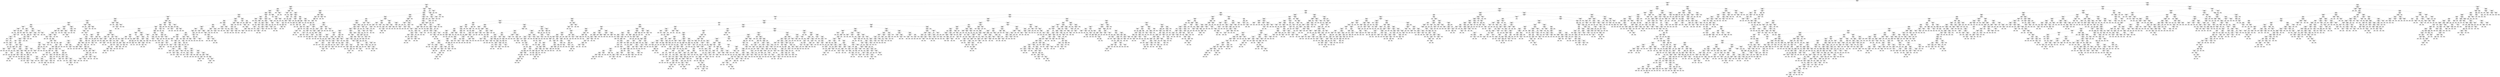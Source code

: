 digraph Tree {
node [shape=box, style="rounded", color="black", fontname=helvetica] ;
edge [fontname=helvetica] ;
0 [label="bedrooms <= 1.5\nmse = 143005.1\nsamples = 3717\nvalue = 785.2"] ;
1 [label="Entire home/apt <= 0.5\nmse = 98795.1\nsamples = 2505\nvalue = 671.7"] ;
0 -> 1 [labeldistance=2.5, labelangle=45, headlabel="True"] ;
2 [label="availability_365 <= 86.5\nmse = 42229.1\nsamples = 701\nvalue = 469.1"] ;
1 -> 2 ;
3 [label="cleaning_fee <= 660.0\nmse = 33305.5\nsamples = 456\nvalue = 437.1"] ;
2 -> 3 ;
4 [label="Villa <= 0.5\nmse = 31536.4\nsamples = 452\nvalue = 433.9"] ;
3 -> 4 ;
5 [label="guests_included <= 2.5\nmse = 30323.9\nsamples = 448\nvalue = 430.2"] ;
4 -> 5 ;
6 [label="Majorstuen <= 0.5\nmse = 29098.2\nsamples = 442\nvalue = 426.8"] ;
5 -> 6 ;
7 [label="availability_365 <= 1.5\nmse = 21759.4\nsamples = 414\nvalue = 420.6"] ;
6 -> 7 ;
8 [label="review_scores_rating <= 98.5\nmse = 24895.5\nsamples = 297\nvalue = 435.3"] ;
7 -> 8 ;
9 [label="extra_people <= 247.0\nmse = 14292.8\nsamples = 119\nvalue = 393.2"] ;
8 -> 9 ;
10 [label="number_of_reviews <= 114.5\nmse = 11817.7\nsamples = 112\nvalue = 387.5"] ;
9 -> 10 ;
11 [label="cleaning_fee <= 125.0\nmse = 10548.2\nsamples = 102\nvalue = 377.9"] ;
10 -> 11 ;
12 [label="bedrooms <= 0.5\nmse = 8733.0\nsamples = 80\nvalue = 366.1"] ;
11 -> 12 ;
13 [label="number_of_reviews <= 56.5\nmse = 8545.1\nsamples = 4\nvalue = 493.8"] ;
12 -> 13 ;
14 [label="review_scores_rating <= 90.5\nmse = 3654.0\nsamples = 3\nvalue = 527.0"] ;
13 -> 14 ;
15 [label="number_of_reviews <= 5.0\nmse = 800.0\nsamples = 2\nvalue = 481.0"] ;
14 -> 15 ;
16 [label="mse = 0.0\nsamples = 1\nvalue = 441.0"] ;
15 -> 16 ;
17 [label="mse = 0.0\nsamples = 1\nvalue = 501.0"] ;
15 -> 17 ;
18 [label="mse = 0.0\nsamples = 1\nvalue = 596.0"] ;
14 -> 18 ;
19 [label="mse = 0.0\nsamples = 1\nvalue = 328.0"] ;
13 -> 19 ;
20 [label="number_of_reviews <= 3.5\nmse = 7947.2\nsamples = 76\nvalue = 360.1"] ;
12 -> 20 ;
21 [label="Grünerløkka <= 0.5\nmse = 3503.7\nsamples = 10\nvalue = 293.1"] ;
20 -> 21 ;
22 [label="Frogner <= 0.5\nmse = 952.7\nsamples = 7\nvalue = 254.4"] ;
21 -> 22 ;
23 [label="beds <= 2.0\nmse = 753.8\nsamples = 6\nvalue = 248.5"] ;
22 -> 23 ;
24 [label="security_deposit <= 918.0\nmse = 394.1\nsamples = 5\nvalue = 240.9"] ;
23 -> 24 ;
25 [label="review_scores_rating <= 60.0\nmse = 139.2\nsamples = 4\nvalue = 230.0"] ;
24 -> 25 ;
26 [label="mse = 0.0\nsamples = 1\nvalue = 251.0"] ;
25 -> 26 ;
27 [label="review_scores_rating <= 88.5\nmse = 36.2\nsamples = 3\nvalue = 224.8"] ;
25 -> 27 ;
28 [label="number_of_reviews <= 2.0\nmse = 14.2\nsamples = 2\nvalue = 227.7"] ;
27 -> 28 ;
29 [label="mse = 0.0\nsamples = 1\nvalue = 233.0"] ;
28 -> 29 ;
30 [label="mse = 0.0\nsamples = 1\nvalue = 225.0"] ;
28 -> 30 ;
31 [label="mse = 0.0\nsamples = 1\nvalue = 216.0"] ;
27 -> 31 ;
32 [label="mse = 0.0\nsamples = 1\nvalue = 268.0"] ;
24 -> 32 ;
33 [label="mse = 0.0\nsamples = 1\nvalue = 302.0"] ;
23 -> 33 ;
34 [label="mse = 0.0\nsamples = 1\nvalue = 302.0"] ;
22 -> 34 ;
35 [label="review_scores_rating <= 83.5\nmse = 547.8\nsamples = 3\nvalue = 362.8"] ;
21 -> 35 ;
36 [label="extra_people <= 24.5\nmse = 306.2\nsamples = 2\nvalue = 371.5"] ;
35 -> 36 ;
37 [label="mse = 0.0\nsamples = 1\nvalue = 354.0"] ;
36 -> 37 ;
38 [label="mse = 0.0\nsamples = 1\nvalue = 389.0"] ;
36 -> 38 ;
39 [label="mse = 0.0\nsamples = 1\nvalue = 328.0"] ;
35 -> 39 ;
40 [label="Townhouse <= 0.5\nmse = 7875.4\nsamples = 66\nvalue = 368.3"] ;
20 -> 40 ;
41 [label="number_of_reviews <= 106.0\nmse = 7787.7\nsamples = 63\nvalue = 374.2"] ;
40 -> 41 ;
42 [label="number_of_reviews <= 93.5\nmse = 7700.6\nsamples = 60\nvalue = 380.0"] ;
41 -> 42 ;
43 [label="Airbed <= 0.5\nmse = 7335.5\nsamples = 59\nvalue = 375.8"] ;
42 -> 43 ;
44 [label="Alna <= 0.5\nmse = 7123.6\nsamples = 57\nvalue = 380.0"] ;
43 -> 44 ;
45 [label="review_scores_rating <= 88.0\nmse = 6616.7\nsamples = 55\nvalue = 383.9"] ;
44 -> 45 ;
46 [label="beds <= 1.5\nmse = 2705.1\nsamples = 4\nvalue = 331.1"] ;
45 -> 46 ;
47 [label="number_of_reviews <= 6.5\nmse = 1678.1\nsamples = 3\nvalue = 309.2"] ;
46 -> 47 ;
48 [label="mse = 0.0\nsamples = 1\nvalue = 397.0"] ;
47 -> 48 ;
49 [label="number_of_reviews <= 12.0\nmse = 162.2\nsamples = 2\nvalue = 291.6"] ;
47 -> 49 ;
50 [label="mse = 0.0\nsamples = 1\nvalue = 276.0"] ;
49 -> 50 ;
51 [label="mse = 0.0\nsamples = 1\nvalue = 302.0"] ;
49 -> 51 ;
52 [label="mse = 0.0\nsamples = 1\nvalue = 397.0"] ;
46 -> 52 ;
53 [label="review_scores_rating <= 97.5\nmse = 6700.6\nsamples = 51\nvalue = 389.0"] ;
45 -> 53 ;
54 [label="Apartment <= 0.5\nmse = 6775.3\nsamples = 43\nvalue = 395.7"] ;
53 -> 54 ;
55 [label="Gamle Oslo <= 0.5\nmse = 31173.0\nsamples = 5\nvalue = 473.2"] ;
54 -> 55 ;
56 [label="cleaning_fee <= 50.0\nmse = 4976.2\nsamples = 4\nvalue = 390.8"] ;
55 -> 56 ;
57 [label="Grünerløkka <= 0.5\nmse = 462.2\nsamples = 2\nvalue = 332.5"] ;
56 -> 57 ;
58 [label="mse = 0.0\nsamples = 1\nvalue = 311.0"] ;
57 -> 58 ;
59 [label="mse = 0.0\nsamples = 1\nvalue = 354.0"] ;
57 -> 59 ;
60 [label="number_of_reviews <= 9.0\nmse = 2704.0\nsamples = 2\nvalue = 449.0"] ;
56 -> 60 ;
61 [label="mse = 0.0\nsamples = 1\nvalue = 397.0"] ;
60 -> 61 ;
62 [label="mse = 0.0\nsamples = 1\nvalue = 501.0"] ;
60 -> 62 ;
63 [label="mse = 0.0\nsamples = 1\nvalue = 803.0"] ;
55 -> 63 ;
64 [label="review_scores_rating <= 94.5\nmse = 4401.4\nsamples = 38\nvalue = 389.8"] ;
54 -> 64 ;
65 [label="Private room <= 0.5\nmse = 3339.8\nsamples = 17\nvalue = 411.3"] ;
64 -> 65 ;
66 [label="number_of_reviews <= 28.0\nmse = 4051.7\nsamples = 2\nvalue = 338.8"] ;
65 -> 66 ;
67 [label="mse = 0.0\nsamples = 1\nvalue = 449.0"] ;
66 -> 67 ;
68 [label="mse = 0.0\nsamples = 1\nvalue = 302.0"] ;
66 -> 68 ;
69 [label="number_of_reviews <= 6.5\nmse = 2142.6\nsamples = 15\nvalue = 423.9"] ;
65 -> 69 ;
70 [label="number_of_reviews <= 4.5\nmse = 4058.8\nsamples = 4\nvalue = 461.0"] ;
69 -> 70 ;
71 [label="beds <= 1.5\nmse = 169.0\nsamples = 2\nvalue = 384.0"] ;
70 -> 71 ;
72 [label="mse = 0.0\nsamples = 1\nvalue = 371.0"] ;
71 -> 72 ;
73 [label="mse = 0.0\nsamples = 1\nvalue = 397.0"] ;
71 -> 73 ;
74 [label="Sagene <= 0.5\nmse = 64.2\nsamples = 2\nvalue = 512.3"] ;
70 -> 74 ;
75 [label="mse = 0.0\nsamples = 1\nvalue = 501.0"] ;
74 -> 75 ;
76 [label="mse = 0.0\nsamples = 1\nvalue = 518.0"] ;
74 -> 76 ;
77 [label="cleaning_fee <= 25.0\nmse = 1121.0\nsamples = 11\nvalue = 413.6"] ;
69 -> 77 ;
78 [label="St. Hanshaugen <= 0.5\nmse = 467.6\nsamples = 7\nvalue = 396.3"] ;
77 -> 78 ;
79 [label="beds <= 1.5\nmse = 198.5\nsamples = 5\nvalue = 390.6"] ;
78 -> 79 ;
80 [label="number_of_reviews <= 13.0\nmse = 315.7\nsamples = 3\nvalue = 384.2"] ;
79 -> 80 ;
81 [label="number_of_reviews <= 7.5\nmse = 14.2\nsamples = 2\nvalue = 394.3"] ;
80 -> 81 ;
82 [label="mse = 0.0\nsamples = 1\nvalue = 397.0"] ;
81 -> 82 ;
83 [label="mse = 0.0\nsamples = 1\nvalue = 389.0"] ;
81 -> 83 ;
84 [label="mse = 0.0\nsamples = 1\nvalue = 354.0"] ;
80 -> 84 ;
85 [label="mse = 0.0\nsamples = 2\nvalue = 397.0"] ;
79 -> 85 ;
86 [label="number_of_reviews <= 8.5\nmse = 900.0\nsamples = 2\nvalue = 419.0"] ;
78 -> 86 ;
87 [label="mse = 0.0\nsamples = 1\nvalue = 389.0"] ;
86 -> 87 ;
88 [label="mse = 0.0\nsamples = 1\nvalue = 449.0"] ;
86 -> 88 ;
89 [label="Sagene <= 0.5\nmse = 1100.4\nsamples = 4\nvalue = 435.1"] ;
77 -> 89 ;
90 [label="extra_people <= 75.0\nmse = 183.1\nsamples = 3\nvalue = 446.7"] ;
89 -> 90 ;
91 [label="Frogner <= 0.5\nmse = 18.0\nsamples = 2\nvalue = 452.0"] ;
90 -> 91 ;
92 [label="mse = 0.0\nsamples = 1\nvalue = 458.0"] ;
91 -> 92 ;
93 [label="mse = 0.0\nsamples = 1\nvalue = 449.0"] ;
91 -> 93 ;
94 [label="mse = 0.0\nsamples = 1\nvalue = 415.0"] ;
90 -> 94 ;
95 [label="mse = 0.0\nsamples = 1\nvalue = 354.0"] ;
89 -> 95 ;
96 [label="security_deposit <= 396.5\nmse = 4594.4\nsamples = 21\nvalue = 374.5"] ;
64 -> 96 ;
97 [label="guests_included <= 1.5\nmse = 4191.8\nsamples = 17\nvalue = 364.2"] ;
96 -> 97 ;
98 [label="St. Hanshaugen <= 0.5\nmse = 3720.0\nsamples = 16\nvalue = 360.0"] ;
97 -> 98 ;
99 [label="Sagene <= 0.5\nmse = 3444.6\nsamples = 15\nvalue = 363.5"] ;
98 -> 99 ;
100 [label="extra_people <= 37.5\nmse = 3365.3\nsamples = 14\nvalue = 370.1"] ;
99 -> 100 ;
101 [label="number_of_reviews <= 8.5\nmse = 3478.3\nsamples = 7\nvalue = 390.8"] ;
100 -> 101 ;
102 [label="Frogner <= 0.5\nmse = 432.6\nsamples = 3\nvalue = 343.6"] ;
101 -> 102 ;
103 [label="mse = 0.0\nsamples = 2\nvalue = 354.0"] ;
102 -> 103 ;
104 [label="mse = 0.0\nsamples = 1\nvalue = 302.0"] ;
102 -> 104 ;
105 [label="number_of_reviews <= 18.5\nmse = 3392.9\nsamples = 4\nvalue = 412.2"] ;
101 -> 105 ;
106 [label="number_of_reviews <= 11.5\nmse = 7425.2\nsamples = 2\nvalue = 446.8"] ;
105 -> 106 ;
107 [label="mse = 0.0\nsamples = 1\nvalue = 397.0"] ;
106 -> 107 ;
108 [label="mse = 0.0\nsamples = 1\nvalue = 596.0"] ;
106 -> 108 ;
109 [label="number_of_reviews <= 34.0\nmse = 15.7\nsamples = 2\nvalue = 392.4"] ;
105 -> 109 ;
110 [label="mse = 0.0\nsamples = 1\nvalue = 397.0"] ;
109 -> 110 ;
111 [label="mse = 0.0\nsamples = 1\nvalue = 389.0"] ;
109 -> 111 ;
112 [label="accommodates <= 1.5\nmse = 1884.2\nsamples = 7\nvalue = 342.5"] ;
100 -> 112 ;
113 [label="number_of_reviews <= 5.5\nmse = 1849.0\nsamples = 2\nvalue = 406.0"] ;
112 -> 113 ;
114 [label="mse = 0.0\nsamples = 1\nvalue = 363.0"] ;
113 -> 114 ;
115 [label="mse = 0.0\nsamples = 1\nvalue = 449.0"] ;
113 -> 115 ;
116 [label="cleaning_fee <= 25.0\nmse = 923.6\nsamples = 5\nvalue = 329.8"] ;
112 -> 116 ;
117 [label="number_of_reviews <= 19.5\nmse = 150.2\nsamples = 2\nvalue = 293.3"] ;
116 -> 117 ;
118 [label="mse = 0.0\nsamples = 1\nvalue = 276.0"] ;
117 -> 118 ;
119 [label="mse = 0.0\nsamples = 1\nvalue = 302.0"] ;
117 -> 119 ;
120 [label="number_of_reviews <= 5.0\nmse = 440.8\nsamples = 3\nvalue = 345.4"] ;
116 -> 120 ;
121 [label="extra_people <= 87.5\nmse = 675.0\nsamples = 2\nvalue = 339.0"] ;
120 -> 121 ;
122 [label="mse = 0.0\nsamples = 1\nvalue = 294.0"] ;
121 -> 122 ;
123 [label="mse = 0.0\nsamples = 1\nvalue = 354.0"] ;
121 -> 123 ;
124 [label="mse = 0.0\nsamples = 1\nvalue = 354.0"] ;
120 -> 124 ;
125 [label="mse = 0.0\nsamples = 1\nvalue = 302.0"] ;
99 -> 125 ;
126 [label="mse = 0.0\nsamples = 1\nvalue = 251.0"] ;
98 -> 126 ;
127 [label="mse = 0.0\nsamples = 1\nvalue = 501.0"] ;
97 -> 127 ;
128 [label="Private room <= 0.5\nmse = 1973.8\nsamples = 4\nvalue = 442.2"] ;
96 -> 128 ;
129 [label="mse = 0.0\nsamples = 1\nvalue = 363.0"] ;
128 -> 129 ;
130 [label="review_scores_rating <= 95.5\nmse = 507.0\nsamples = 3\nvalue = 462.0"] ;
128 -> 130 ;
131 [label="mse = 0.0\nsamples = 1\nvalue = 501.0"] ;
130 -> 131 ;
132 [label="mse = 0.0\nsamples = 2\nvalue = 449.0"] ;
130 -> 132 ;
133 [label="Grünerløkka <= 0.5\nmse = 4459.9\nsamples = 8\nvalue = 349.8"] ;
53 -> 133 ;
134 [label="Pull-out Sofa <= 0.5\nmse = 3553.1\nsamples = 5\nvalue = 323.9"] ;
133 -> 134 ;
135 [label="beds <= 1.5\nmse = 1123.6\nsamples = 4\nvalue = 304.7"] ;
134 -> 135 ;
136 [label="number_of_reviews <= 15.5\nmse = 138.9\nsamples = 2\nvalue = 267.7"] ;
135 -> 136 ;
137 [label="mse = 0.0\nsamples = 1\nvalue = 276.0"] ;
136 -> 137 ;
138 [label="mse = 0.0\nsamples = 1\nvalue = 251.0"] ;
136 -> 138 ;
139 [label="number_of_reviews <= 18.5\nmse = 60.8\nsamples = 2\nvalue = 332.5"] ;
135 -> 139 ;
140 [label="mse = 0.0\nsamples = 1\nvalue = 346.0"] ;
139 -> 140 ;
141 [label="mse = 0.0\nsamples = 1\nvalue = 328.0"] ;
139 -> 141 ;
142 [label="mse = 0.0\nsamples = 1\nvalue = 458.0"] ;
134 -> 142 ;
143 [label="number_of_reviews <= 51.5\nmse = 2256.2\nsamples = 3\nvalue = 401.5"] ;
133 -> 143 ;
144 [label="mse = 0.0\nsamples = 2\nvalue = 449.0"] ;
143 -> 144 ;
145 [label="mse = 0.0\nsamples = 1\nvalue = 354.0"] ;
143 -> 145 ;
146 [label="number_of_reviews <= 37.0\nmse = 10712.2\nsamples = 2\nvalue = 293.5"] ;
44 -> 146 ;
147 [label="mse = 0.0\nsamples = 1\nvalue = 190.0"] ;
146 -> 147 ;
148 [label="mse = 0.0\nsamples = 1\nvalue = 397.0"] ;
146 -> 148 ;
149 [label="review_scores_rating <= 93.0\nmse = 1989.2\nsamples = 2\nvalue = 276.2"] ;
43 -> 149 ;
150 [label="mse = 0.0\nsamples = 1\nvalue = 302.0"] ;
149 -> 150 ;
151 [label="mse = 0.0\nsamples = 1\nvalue = 199.0"] ;
149 -> 151 ;
152 [label="mse = 0.0\nsamples = 1\nvalue = 518.0"] ;
42 -> 152 ;
153 [label="review_scores_rating <= 97.5\nmse = 1637.1\nsamples = 3\nvalue = 291.0"] ;
41 -> 153 ;
154 [label="number_of_reviews <= 110.0\nmse = 69.4\nsamples = 2\nvalue = 265.8"] ;
153 -> 154 ;
155 [label="mse = 0.0\nsamples = 1\nvalue = 259.0"] ;
154 -> 155 ;
156 [label="mse = 0.0\nsamples = 1\nvalue = 276.0"] ;
154 -> 156 ;
157 [label="mse = 0.0\nsamples = 1\nvalue = 354.0"] ;
153 -> 157 ;
158 [label="number_of_reviews <= 9.5\nmse = 270.8\nsamples = 3\nvalue = 276.6"] ;
40 -> 158 ;
159 [label="mse = 0.0\nsamples = 1\nvalue = 251.0"] ;
158 -> 159 ;
160 [label="security_deposit <= 405.5\nmse = 13.0\nsamples = 2\nvalue = 286.8"] ;
158 -> 160 ;
161 [label="mse = 0.0\nsamples = 1\nvalue = 285.0"] ;
160 -> 161 ;
162 [label="mse = 0.0\nsamples = 1\nvalue = 294.0"] ;
160 -> 162 ;
163 [label="St. Hanshaugen <= 0.5\nmse = 14993.1\nsamples = 22\nvalue = 424.9"] ;
11 -> 163 ;
164 [label="security_deposit <= 1061.5\nmse = 11229.6\nsamples = 18\nvalue = 408.7"] ;
163 -> 164 ;
165 [label="cleaning_fee <= 250.0\nmse = 11802.9\nsamples = 12\nvalue = 439.3"] ;
164 -> 165 ;
166 [label="Grünerløkka <= 0.5\nmse = 8658.8\nsamples = 11\nvalue = 425.6"] ;
165 -> 166 ;
167 [label="security_deposit <= 500.0\nmse = 7230.4\nsamples = 10\nvalue = 409.5"] ;
166 -> 167 ;
168 [label="review_scores_rating <= 91.5\nmse = 6155.7\nsamples = 8\nvalue = 388.1"] ;
167 -> 168 ;
169 [label="Gamle Oslo <= 0.5\nmse = 462.2\nsamples = 2\nvalue = 315.5"] ;
168 -> 169 ;
170 [label="mse = 0.0\nsamples = 1\nvalue = 337.0"] ;
169 -> 170 ;
171 [label="mse = 0.0\nsamples = 1\nvalue = 294.0"] ;
169 -> 171 ;
172 [label="number_of_reviews <= 7.0\nmse = 5478.0\nsamples = 6\nvalue = 417.2"] ;
168 -> 172 ;
173 [label="mse = 0.0\nsamples = 1\nvalue = 596.0"] ;
172 -> 173 ;
174 [label="bathrooms <= 1.2\nmse = 2139.8\nsamples = 5\nvalue = 397.3"] ;
172 -> 174 ;
175 [label="accommodates <= 2.5\nmse = 342.1\nsamples = 3\nvalue = 375.1"] ;
174 -> 175 ;
176 [label="number_of_reviews <= 10.0\nmse = 12.0\nsamples = 2\nvalue = 391.0"] ;
175 -> 176 ;
177 [label="mse = 0.0\nsamples = 1\nvalue = 397.0"] ;
176 -> 177 ;
178 [label="mse = 0.0\nsamples = 1\nvalue = 389.0"] ;
176 -> 178 ;
179 [label="mse = 0.0\nsamples = 1\nvalue = 354.0"] ;
175 -> 179 ;
180 [label="accommodates <= 2.5\nmse = 676.0\nsamples = 2\nvalue = 475.0"] ;
174 -> 180 ;
181 [label="mse = 0.0\nsamples = 1\nvalue = 501.0"] ;
180 -> 181 ;
182 [label="mse = 0.0\nsamples = 1\nvalue = 449.0"] ;
180 -> 182 ;
183 [label="number_of_reviews <= 56.5\nmse = 150.2\nsamples = 2\nvalue = 509.3"] ;
167 -> 183 ;
184 [label="mse = 0.0\nsamples = 1\nvalue = 492.0"] ;
183 -> 184 ;
185 [label="mse = 0.0\nsamples = 1\nvalue = 518.0"] ;
183 -> 185 ;
186 [label="mse = 0.0\nsamples = 1\nvalue = 562.0"] ;
166 -> 186 ;
187 [label="mse = 0.0\nsamples = 1\nvalue = 700.0"] ;
165 -> 187 ;
188 [label="accommodates <= 1.5\nmse = 4452.4\nsamples = 6\nvalue = 347.4"] ;
164 -> 188 ;
189 [label="extra_people <= 100.0\nmse = 1892.2\nsamples = 2\nvalue = 250.5"] ;
188 -> 189 ;
190 [label="mse = 0.0\nsamples = 1\nvalue = 207.0"] ;
189 -> 190 ;
191 [label="mse = 0.0\nsamples = 1\nvalue = 294.0"] ;
189 -> 191 ;
192 [label="security_deposit <= 1750.0\nmse = 2158.2\nsamples = 4\nvalue = 371.6"] ;
188 -> 192 ;
193 [label="number_of_reviews <= 25.5\nmse = 216.8\nsamples = 3\nvalue = 345.8"] ;
192 -> 193 ;
194 [label="mse = 0.0\nsamples = 1\nvalue = 320.0"] ;
193 -> 194 ;
195 [label="number_of_reviews <= 47.5\nmse = 100.0\nsamples = 2\nvalue = 351.0"] ;
193 -> 195 ;
196 [label="mse = 0.0\nsamples = 1\nvalue = 346.0"] ;
195 -> 196 ;
197 [label="mse = 0.0\nsamples = 1\nvalue = 371.0"] ;
195 -> 197 ;
198 [label="mse = 0.0\nsamples = 1\nvalue = 449.0"] ;
192 -> 198 ;
199 [label="number_of_reviews <= 14.0\nmse = 26456.8\nsamples = 4\nvalue = 546.5"] ;
163 -> 199 ;
200 [label="number_of_reviews <= 7.0\nmse = 6034.7\nsamples = 3\nvalue = 461.0"] ;
199 -> 200 ;
201 [label="cleaning_fee <= 295.0\nmse = 1849.0\nsamples = 2\nvalue = 510.0"] ;
200 -> 201 ;
202 [label="mse = 0.0\nsamples = 1\nvalue = 467.0"] ;
201 -> 202 ;
203 [label="mse = 0.0\nsamples = 1\nvalue = 553.0"] ;
201 -> 203 ;
204 [label="mse = 0.0\nsamples = 1\nvalue = 363.0"] ;
200 -> 204 ;
205 [label="mse = 0.0\nsamples = 1\nvalue = 803.0"] ;
199 -> 205 ;
206 [label="accommodates <= 1.5\nmse = 14368.9\nsamples = 10\nvalue = 483.2"] ;
10 -> 206 ;
207 [label="number_of_reviews <= 156.5\nmse = 1058.0\nsamples = 2\nvalue = 305.0"] ;
206 -> 207 ;
208 [label="mse = 0.0\nsamples = 1\nvalue = 259.0"] ;
207 -> 208 ;
209 [label="mse = 0.0\nsamples = 1\nvalue = 328.0"] ;
207 -> 209 ;
210 [label="cleaning_fee <= 62.0\nmse = 8960.5\nsamples = 8\nvalue = 521.4"] ;
206 -> 210 ;
211 [label="cleaning_fee <= 54.5\nmse = 4704.1\nsamples = 6\nvalue = 475.9"] ;
210 -> 211 ;
212 [label="number_of_reviews <= 171.5\nmse = 293.4\nsamples = 5\nvalue = 498.1"] ;
211 -> 212 ;
213 [label="number_of_reviews <= 118.0\nmse = 103.9\nsamples = 4\nvalue = 503.1"] ;
212 -> 213 ;
214 [label="mse = 0.0\nsamples = 1\nvalue = 518.0"] ;
213 -> 214 ;
215 [label="number_of_reviews <= 130.0\nmse = 40.1\nsamples = 3\nvalue = 498.2"] ;
213 -> 215 ;
216 [label="mse = 0.0\nsamples = 1\nvalue = 484.0"] ;
215 -> 216 ;
217 [label="mse = 0.0\nsamples = 2\nvalue = 501.0"] ;
215 -> 217 ;
218 [label="mse = 0.0\nsamples = 1\nvalue = 458.0"] ;
212 -> 218 ;
219 [label="mse = 0.0\nsamples = 1\nvalue = 276.0"] ;
211 -> 219 ;
220 [label="cleaning_fee <= 72.5\nmse = 1521.0\nsamples = 2\nvalue = 635.0"] ;
210 -> 220 ;
221 [label="mse = 0.0\nsamples = 1\nvalue = 596.0"] ;
220 -> 221 ;
222 [label="mse = 0.0\nsamples = 1\nvalue = 674.0"] ;
220 -> 222 ;
223 [label="number_of_reviews <= 4.0\nmse = 56421.6\nsamples = 7\nvalue = 544.1"] ;
9 -> 223 ;
224 [label="number_of_reviews <= 2.5\nmse = 20306.2\nsamples = 2\nvalue = 859.5"] ;
223 -> 224 ;
225 [label="mse = 0.0\nsamples = 1\nvalue = 717.0"] ;
224 -> 225 ;
226 [label="mse = 0.0\nsamples = 1\nvalue = 1002.0"] ;
224 -> 226 ;
227 [label="guests_included <= 1.5\nmse = 15175.6\nsamples = 5\nvalue = 418.0"] ;
223 -> 227 ;
228 [label="Apartment <= 0.5\nmse = 2810.9\nsamples = 3\nvalue = 325.3"] ;
227 -> 228 ;
229 [label="mse = 0.0\nsamples = 1\nvalue = 251.0"] ;
228 -> 229 ;
230 [label="number_of_reviews <= 31.0\nmse = 72.2\nsamples = 2\nvalue = 362.5"] ;
228 -> 230 ;
231 [label="mse = 0.0\nsamples = 1\nvalue = 371.0"] ;
230 -> 231 ;
232 [label="mse = 0.0\nsamples = 1\nvalue = 354.0"] ;
230 -> 232 ;
233 [label="number_of_reviews <= 31.0\nmse = 1521.0\nsamples = 2\nvalue = 557.0"] ;
227 -> 233 ;
234 [label="mse = 0.0\nsamples = 1\nvalue = 518.0"] ;
233 -> 234 ;
235 [label="mse = 0.0\nsamples = 1\nvalue = 596.0"] ;
233 -> 235 ;
236 [label="Sentrum <= 0.5\nmse = 30061.3\nsamples = 178\nvalue = 463.8"] ;
8 -> 236 ;
237 [label="accommodates <= 2.5\nmse = 27420.5\nsamples = 177\nvalue = 459.4"] ;
236 -> 237 ;
238 [label="extra_people <= 450.0\nmse = 23866.6\nsamples = 167\nvalue = 449.0"] ;
237 -> 238 ;
239 [label="bathrooms <= 1.8\nmse = 23191.9\nsamples = 164\nvalue = 444.3"] ;
238 -> 239 ;
240 [label="cleaning_fee <= 247.0\nmse = 23229.7\nsamples = 160\nvalue = 449.0"] ;
239 -> 240 ;
241 [label="extra_people <= 25.0\nmse = 22160.8\nsamples = 151\nvalue = 443.7"] ;
240 -> 241 ;
242 [label="Gamle Oslo <= 0.5\nmse = 24731.3\nsamples = 102\nvalue = 462.6"] ;
241 -> 242 ;
243 [label="Shared room <= 0.5\nmse = 24563.3\nsamples = 83\nvalue = 449.0"] ;
242 -> 243 ;
244 [label="availability_365 <= 0.5\nmse = 23314.0\nsamples = 77\nvalue = 440.6"] ;
243 -> 244 ;
245 [label="Frogner <= 0.5\nmse = 22713.2\nsamples = 75\nvalue = 435.8"] ;
244 -> 245 ;
246 [label="Grünerløkka <= 0.5\nmse = 21986.5\nsamples = 72\nvalue = 427.9"] ;
245 -> 246 ;
247 [label="number_of_reviews <= 7.5\nmse = 12437.4\nsamples = 41\nvalue = 406.6"] ;
246 -> 247 ;
248 [label="Ullern <= 0.5\nmse = 11443.0\nsamples = 36\nvalue = 388.5"] ;
247 -> 248 ;
249 [label="Apartment <= 0.5\nmse = 10785.3\nsamples = 34\nvalue = 379.7"] ;
248 -> 249 ;
250 [label="cleaning_fee <= 175.0\nmse = 4383.1\nsamples = 7\nvalue = 293.6"] ;
249 -> 250 ;
251 [label="Østensjø <= 0.5\nmse = 3033.6\nsamples = 6\nvalue = 276.3"] ;
250 -> 251 ;
252 [label="Nordstrand <= 0.5\nmse = 1489.4\nsamples = 5\nvalue = 257.4"] ;
251 -> 252 ;
253 [label="Grefsen <= 0.5\nmse = 1240.2\nsamples = 4\nvalue = 246.2"] ;
252 -> 253 ;
254 [label="accommodates <= 1.5\nmse = 272.2\nsamples = 3\nvalue = 227.7"] ;
253 -> 254 ;
255 [label="mse = 0.0\nsamples = 1\nvalue = 251.0"] ;
254 -> 255 ;
256 [label="mse = 0.0\nsamples = 2\nvalue = 216.0"] ;
254 -> 256 ;
257 [label="mse = 0.0\nsamples = 1\nvalue = 302.0"] ;
253 -> 257 ;
258 [label="mse = 0.0\nsamples = 1\nvalue = 302.0"] ;
252 -> 258 ;
259 [label="mse = 0.0\nsamples = 1\nvalue = 371.0"] ;
251 -> 259 ;
260 [label="mse = 0.0\nsamples = 1\nvalue = 397.0"] ;
250 -> 260 ;
261 [label="Bjerke <= 0.5\nmse = 10380.2\nsamples = 27\nvalue = 394.8"] ;
249 -> 261 ;
262 [label="number_of_reviews <= 0.5\nmse = 9781.3\nsamples = 26\nvalue = 402.3"] ;
261 -> 262 ;
263 [label="accommodates <= 1.5\nmse = 9034.1\nsamples = 14\nvalue = 435.1"] ;
262 -> 263 ;
264 [label="Alna <= 0.5\nmse = 12237.2\nsamples = 8\nvalue = 393.8"] ;
263 -> 264 ;
265 [label="security_deposit <= 3000.0\nmse = 8912.0\nsamples = 7\nvalue = 415.4"] ;
264 -> 265 ;
266 [label="St. Hanshaugen <= 0.5\nmse = 10071.4\nsamples = 6\nvalue = 433.0"] ;
265 -> 266 ;
267 [label="security_deposit <= 500.0\nmse = 7453.4\nsamples = 4\nvalue = 397.2"] ;
266 -> 267 ;
268 [label="cleaning_fee <= 47.5\nmse = 450.7\nsamples = 3\nvalue = 328.0"] ;
267 -> 268 ;
269 [label="mse = 169.0\nsamples = 2\nvalue = 315.0"] ;
268 -> 269 ;
270 [label="mse = 0.0\nsamples = 1\nvalue = 354.0"] ;
268 -> 270 ;
271 [label="mse = 0.0\nsamples = 1\nvalue = 501.0"] ;
267 -> 271 ;
272 [label="mse = 5402.2\nsamples = 2\nvalue = 522.5"] ;
266 -> 272 ;
273 [label="mse = 0.0\nsamples = 1\nvalue = 354.0"] ;
265 -> 273 ;
274 [label="mse = 0.0\nsamples = 1\nvalue = 199.0"] ;
264 -> 274 ;
275 [label="bathrooms <= 1.2\nmse = 3155.8\nsamples = 6\nvalue = 472.7"] ;
263 -> 275 ;
276 [label="beds <= 1.5\nmse = 28.5\nsamples = 5\nvalue = 499.1"] ;
275 -> 276 ;
277 [label="mse = 0.0\nsamples = 4\nvalue = 501.0"] ;
276 -> 277 ;
278 [label="mse = 0.0\nsamples = 1\nvalue = 484.0"] ;
276 -> 278 ;
279 [label="mse = 0.0\nsamples = 1\nvalue = 354.0"] ;
275 -> 279 ;
280 [label="security_deposit <= 500.0\nmse = 7733.6\nsamples = 12\nvalue = 361.8"] ;
262 -> 280 ;
281 [label="beds <= 1.5\nmse = 7263.5\nsamples = 11\nvalue = 369.3"] ;
280 -> 281 ;
282 [label="number_of_reviews <= 1.5\nmse = 7296.1\nsamples = 10\nvalue = 364.0"] ;
281 -> 282 ;
283 [label="St. Hanshaugen <= 0.5\nmse = 7524.7\nsamples = 3\nvalue = 311.0"] ;
282 -> 283 ;
284 [label="cleaning_fee <= 100.0\nmse = 306.2\nsamples = 2\nvalue = 371.5"] ;
283 -> 284 ;
285 [label="mse = 0.0\nsamples = 1\nvalue = 354.0"] ;
284 -> 285 ;
286 [label="mse = 0.0\nsamples = 1\nvalue = 389.0"] ;
284 -> 286 ;
287 [label="mse = 0.0\nsamples = 1\nvalue = 190.0"] ;
283 -> 287 ;
288 [label="accommodates <= 1.5\nmse = 6361.2\nsamples = 7\nvalue = 377.2"] ;
282 -> 288 ;
289 [label="number_of_reviews <= 2.5\nmse = 900.0\nsamples = 2\nvalue = 471.0"] ;
288 -> 289 ;
290 [label="mse = 0.0\nsamples = 1\nvalue = 441.0"] ;
289 -> 290 ;
291 [label="mse = 0.0\nsamples = 1\nvalue = 501.0"] ;
289 -> 291 ;
292 [label="St. Hanshaugen <= 0.5\nmse = 5344.0\nsamples = 5\nvalue = 358.5"] ;
288 -> 292 ;
293 [label="number_of_reviews <= 2.5\nmse = 3718.7\nsamples = 3\nvalue = 346.6"] ;
292 -> 293 ;
294 [label="mse = 0.0\nsamples = 1\nvalue = 397.0"] ;
293 -> 294 ;
295 [label="number_of_reviews <= 5.0\nmse = 3513.8\nsamples = 2\nvalue = 316.4"] ;
293 -> 295 ;
296 [label="mse = 0.0\nsamples = 1\nvalue = 268.0"] ;
295 -> 296 ;
297 [label="mse = 0.0\nsamples = 1\nvalue = 389.0"] ;
295 -> 297 ;
298 [label="number_of_reviews <= 2.5\nmse = 9025.0\nsamples = 2\nvalue = 406.0"] ;
292 -> 298 ;
299 [label="mse = 0.0\nsamples = 1\nvalue = 311.0"] ;
298 -> 299 ;
300 [label="mse = 0.0\nsamples = 1\nvalue = 501.0"] ;
298 -> 300 ;
301 [label="mse = 0.0\nsamples = 1\nvalue = 449.0"] ;
281 -> 301 ;
302 [label="mse = 0.0\nsamples = 1\nvalue = 242.0"] ;
280 -> 302 ;
303 [label="mse = 0.0\nsamples = 1\nvalue = 251.0"] ;
261 -> 303 ;
304 [label="beds <= 1.5\nmse = 1352.0\nsamples = 2\nvalue = 527.0"] ;
248 -> 304 ;
305 [label="mse = 0.0\nsamples = 1\nvalue = 475.0"] ;
304 -> 305 ;
306 [label="mse = 0.0\nsamples = 1\nvalue = 553.0"] ;
304 -> 306 ;
307 [label="review_scores_rating <= 99.5\nmse = 7679.0\nsamples = 5\nvalue = 496.6"] ;
247 -> 307 ;
308 [label="number_of_reviews <= 28.5\nmse = 892.7\nsamples = 2\nvalue = 397.2"] ;
307 -> 308 ;
309 [label="mse = 0.0\nsamples = 1\nvalue = 449.0"] ;
308 -> 309 ;
310 [label="mse = 0.0\nsamples = 1\nvalue = 380.0"] ;
308 -> 310 ;
311 [label="House <= 0.5\nmse = 1236.1\nsamples = 3\nvalue = 562.8"] ;
307 -> 311 ;
312 [label="number_of_reviews <= 11.0\nmse = 272.2\nsamples = 2\nvalue = 529.7"] ;
311 -> 312 ;
313 [label="mse = 0.0\nsamples = 1\nvalue = 553.0"] ;
312 -> 313 ;
314 [label="mse = 0.0\nsamples = 1\nvalue = 518.0"] ;
312 -> 314 ;
315 [label="mse = 0.0\nsamples = 1\nvalue = 596.0"] ;
311 -> 315 ;
316 [label="number_of_reviews <= 0.5\nmse = 32858.3\nsamples = 31\nvalue = 455.0"] ;
246 -> 316 ;
317 [label="Couch <= 0.5\nmse = 51228.7\nsamples = 14\nvalue = 498.3"] ;
316 -> 317 ;
318 [label="accommodates <= 1.5\nmse = 54713.1\nsamples = 13\nvalue = 507.1"] ;
317 -> 318 ;
319 [label="bedrooms <= 0.5\nmse = 66894.6\nsamples = 8\nvalue = 497.1"] ;
318 -> 319 ;
320 [label="mse = 0.0\nsamples = 1\nvalue = 501.0"] ;
319 -> 320 ;
321 [label="mse = 77183.5\nsamples = 7\nvalue = 496.5"] ;
319 -> 321 ;
322 [label="security_deposit <= 1000.0\nmse = 31333.9\nsamples = 5\nvalue = 525.9"] ;
318 -> 322 ;
323 [label="mse = 41503.5\nsamples = 4\nvalue = 534.2"] ;
322 -> 323 ;
324 [label="mse = 0.0\nsamples = 1\nvalue = 501.0"] ;
322 -> 324 ;
325 [label="mse = 0.0\nsamples = 1\nvalue = 397.0"] ;
317 -> 325 ;
326 [label="security_deposit <= 3400.0\nmse = 7435.8\nsamples = 17\nvalue = 405.9"] ;
316 -> 326 ;
327 [label="Guest suite <= 0.5\nmse = 6299.2\nsamples = 16\nvalue = 414.1"] ;
326 -> 327 ;
328 [label="Apartment <= 0.5\nmse = 5613.0\nsamples = 15\nvalue = 421.0"] ;
327 -> 328 ;
329 [label="review_scores_rating <= 99.5\nmse = 15960.9\nsamples = 2\nvalue = 521.3"] ;
328 -> 329 ;
330 [label="mse = 0.0\nsamples = 1\nvalue = 432.0"] ;
329 -> 330 ;
331 [label="mse = 0.0\nsamples = 1\nvalue = 700.0"] ;
329 -> 331 ;
332 [label="number_of_reviews <= 7.5\nmse = 1696.9\nsamples = 13\nvalue = 403.3"] ;
328 -> 332 ;
333 [label="beds <= 1.5\nmse = 1612.2\nsamples = 10\nvalue = 413.1"] ;
332 -> 333 ;
334 [label="cleaning_fee <= 25.0\nmse = 1431.5\nsamples = 9\nvalue = 418.0"] ;
333 -> 334 ;
335 [label="security_deposit <= 397.5\nmse = 1556.8\nsamples = 5\nvalue = 433.2"] ;
334 -> 335 ;
336 [label="accommodates <= 1.5\nmse = 1189.8\nsamples = 4\nvalue = 443.8"] ;
335 -> 336 ;
337 [label="number_of_reviews <= 1.5\nmse = 169.0\nsamples = 2\nvalue = 410.0"] ;
336 -> 337 ;
338 [label="mse = 0.0\nsamples = 1\nvalue = 397.0"] ;
337 -> 338 ;
339 [label="mse = 0.0\nsamples = 1\nvalue = 423.0"] ;
337 -> 339 ;
340 [label="number_of_reviews <= 3.0\nmse = 600.9\nsamples = 2\nvalue = 466.3"] ;
336 -> 340 ;
341 [label="mse = 0.0\nsamples = 1\nvalue = 501.0"] ;
340 -> 341 ;
342 [label="mse = 0.0\nsamples = 1\nvalue = 449.0"] ;
340 -> 342 ;
343 [label="mse = 0.0\nsamples = 1\nvalue = 380.0"] ;
335 -> 343 ;
344 [label="cleaning_fee <= 125.0\nmse = 846.1\nsamples = 4\nvalue = 402.8"] ;
334 -> 344 ;
345 [label="number_of_reviews <= 1.5\nmse = 169.0\nsamples = 2\nvalue = 384.0"] ;
344 -> 345 ;
346 [label="mse = 0.0\nsamples = 1\nvalue = 397.0"] ;
345 -> 346 ;
347 [label="mse = 0.0\nsamples = 1\nvalue = 371.0"] ;
345 -> 347 ;
348 [label="number_of_reviews <= 4.5\nmse = 72.2\nsamples = 2\nvalue = 440.5"] ;
344 -> 348 ;
349 [label="mse = 0.0\nsamples = 1\nvalue = 449.0"] ;
348 -> 349 ;
350 [label="mse = 0.0\nsamples = 1\nvalue = 432.0"] ;
348 -> 350 ;
351 [label="mse = 0.0\nsamples = 1\nvalue = 354.0"] ;
333 -> 351 ;
352 [label="review_scores_rating <= 99.5\nmse = 650.2\nsamples = 3\nvalue = 371.5"] ;
332 -> 352 ;
353 [label="mse = 0.0\nsamples = 2\nvalue = 397.0"] ;
352 -> 353 ;
354 [label="mse = 0.0\nsamples = 1\nvalue = 346.0"] ;
352 -> 354 ;
355 [label="mse = 0.0\nsamples = 1\nvalue = 276.0"] ;
327 -> 355 ;
356 [label="mse = 0.0\nsamples = 1\nvalue = 233.0"] ;
326 -> 356 ;
357 [label="number_of_reviews <= 2.5\nmse = 18268.2\nsamples = 3\nvalue = 556.6"] ;
245 -> 357 ;
358 [label="Real Bed <= 0.5\nmse = 2595.8\nsamples = 2\nvalue = 637.6"] ;
357 -> 358 ;
359 [label="mse = 0.0\nsamples = 1\nvalue = 596.0"] ;
358 -> 359 ;
360 [label="mse = 0.0\nsamples = 1\nvalue = 700.0"] ;
358 -> 360 ;
361 [label="mse = 0.0\nsamples = 1\nvalue = 354.0"] ;
357 -> 361 ;
362 [label="number_of_reviews <= 0.5\nmse = 11250.0\nsamples = 2\nvalue = 625.0"] ;
244 -> 362 ;
363 [label="mse = 0.0\nsamples = 1\nvalue = 700.0"] ;
362 -> 363 ;
364 [label="mse = 0.0\nsamples = 1\nvalue = 475.0"] ;
362 -> 364 ;
365 [label="Sagene <= 0.5\nmse = 28633.6\nsamples = 6\nvalue = 547.6"] ;
243 -> 365 ;
366 [label="Grünerløkka <= 0.5\nmse = 15407.9\nsamples = 5\nvalue = 483.8"] ;
365 -> 366 ;
367 [label="Couch <= 0.5\nmse = 3473.1\nsamples = 4\nvalue = 441.7"] ;
366 -> 367 ;
368 [label="Airbed <= 0.5\nmse = 553.8\nsamples = 3\nvalue = 476.8"] ;
367 -> 368 ;
369 [label="number_of_reviews <= 0.5\nmse = 64.2\nsamples = 2\nvalue = 495.3"] ;
368 -> 369 ;
370 [label="mse = 0.0\nsamples = 1\nvalue = 501.0"] ;
369 -> 370 ;
371 [label="mse = 0.0\nsamples = 1\nvalue = 484.0"] ;
369 -> 371 ;
372 [label="mse = 0.0\nsamples = 1\nvalue = 449.0"] ;
368 -> 372 ;
373 [label="mse = 0.0\nsamples = 1\nvalue = 354.0"] ;
367 -> 373 ;
374 [label="mse = 0.0\nsamples = 1\nvalue = 778.0"] ;
366 -> 374 ;
375 [label="mse = 0.0\nsamples = 1\nvalue = 803.0"] ;
365 -> 375 ;
376 [label="number_of_reviews <= 1.5\nmse = 22255.2\nsamples = 19\nvalue = 511.8"] ;
242 -> 376 ;
377 [label="availability_365 <= 0.5\nmse = 19572.3\nsamples = 13\nvalue = 564.7"] ;
376 -> 377 ;
378 [label="accommodates <= 1.5\nmse = 18563.6\nsamples = 11\nvalue = 579.9"] ;
377 -> 378 ;
379 [label="number_of_reviews <= 0.5\nmse = 10701.9\nsamples = 4\nvalue = 636.7"] ;
378 -> 379 ;
380 [label="mse = 12163.2\nsamples = 3\nvalue = 643.5"] ;
379 -> 380 ;
381 [label="mse = 0.0\nsamples = 1\nvalue = 596.0"] ;
379 -> 381 ;
382 [label="number_of_reviews <= 0.5\nmse = 20023.8\nsamples = 7\nvalue = 553.4"] ;
378 -> 382 ;
383 [label="cleaning_fee <= 27.5\nmse = 17461.3\nsamples = 5\nvalue = 523.0"] ;
382 -> 383 ;
384 [label="mse = 22755.2\nsamples = 3\nvalue = 490.7"] ;
383 -> 384 ;
385 [label="security_deposit <= 2910.5\nmse = 600.9\nsamples = 2\nvalue = 587.7"] ;
383 -> 385 ;
386 [label="mse = 0.0\nsamples = 1\nvalue = 605.0"] ;
385 -> 386 ;
387 [label="mse = 0.0\nsamples = 1\nvalue = 553.0"] ;
385 -> 387 ;
388 [label="mse = 20402.0\nsamples = 2\nvalue = 599.0"] ;
382 -> 388 ;
389 [label="mse = 0.0\nsamples = 2\nvalue = 397.0"] ;
377 -> 389 ;
390 [label="number_of_reviews <= 3.5\nmse = 8685.3\nsamples = 6\nvalue = 396.4"] ;
376 -> 390 ;
391 [label="bathrooms <= 1.2\nmse = 861.6\nsamples = 4\nvalue = 313.7"] ;
390 -> 391 ;
392 [label="cleaning_fee <= 50.0\nmse = 836.6\nsamples = 3\nvalue = 319.4"] ;
391 -> 392 ;
393 [label="number_of_reviews <= 2.5\nmse = 676.0\nsamples = 2\nvalue = 328.0"] ;
392 -> 393 ;
394 [label="mse = 0.0\nsamples = 1\nvalue = 354.0"] ;
393 -> 394 ;
395 [label="mse = 0.0\nsamples = 1\nvalue = 302.0"] ;
393 -> 395 ;
396 [label="mse = 0.0\nsamples = 1\nvalue = 285.0"] ;
392 -> 396 ;
397 [label="mse = 0.0\nsamples = 1\nvalue = 285.0"] ;
391 -> 397 ;
398 [label="number_of_reviews <= 9.0\nmse = 19.4\nsamples = 2\nvalue = 495.6"] ;
390 -> 398 ;
399 [label="mse = 0.0\nsamples = 1\nvalue = 492.0"] ;
398 -> 399 ;
400 [label="mse = 0.0\nsamples = 1\nvalue = 501.0"] ;
398 -> 400 ;
401 [label="number_of_reviews <= 5.5\nmse = 14031.7\nsamples = 49\nvalue = 402.2"] ;
241 -> 401 ;
402 [label="availability_365 <= 0.5\nmse = 6850.2\nsamples = 23\nvalue = 339.2"] ;
401 -> 402 ;
403 [label="Bjerke <= 0.5\nmse = 4022.8\nsamples = 22\nvalue = 326.0"] ;
402 -> 403 ;
404 [label="Frogner <= 0.5\nmse = 3598.4\nsamples = 20\nvalue = 315.6"] ;
403 -> 404 ;
405 [label="number_of_reviews <= 0.5\nmse = 2647.0\nsamples = 19\nvalue = 309.8"] ;
404 -> 405 ;
406 [label="extra_people <= 237.5\nmse = 1145.9\nsamples = 9\nvalue = 286.1"] ;
405 -> 406 ;
407 [label="St. Hanshaugen <= 0.5\nmse = 894.6\nsamples = 8\nvalue = 281.6"] ;
406 -> 407 ;
408 [label="Sagene <= 0.5\nmse = 557.4\nsamples = 7\nvalue = 276.4"] ;
407 -> 408 ;
409 [label="Nordre Aker <= 0.5\nmse = 414.2\nsamples = 6\nvalue = 266.2"] ;
408 -> 409 ;
410 [label="cleaning_fee <= 32.5\nmse = 318.5\nsamples = 4\nvalue = 258.3"] ;
409 -> 410 ;
411 [label="accommodates <= 1.5\nmse = 650.2\nsamples = 2\nvalue = 276.5"] ;
410 -> 411 ;
412 [label="mse = 0.0\nsamples = 1\nvalue = 251.0"] ;
411 -> 412 ;
413 [label="mse = 0.0\nsamples = 1\nvalue = 302.0"] ;
411 -> 413 ;
414 [label="mse = 0.0\nsamples = 2\nvalue = 251.0"] ;
410 -> 414 ;
415 [label="cleaning_fee <= 87.5\nmse = 150.2\nsamples = 2\nvalue = 284.7"] ;
409 -> 415 ;
416 [label="mse = 0.0\nsamples = 1\nvalue = 276.0"] ;
415 -> 416 ;
417 [label="mse = 0.0\nsamples = 1\nvalue = 302.0"] ;
415 -> 417 ;
418 [label="mse = 0.0\nsamples = 1\nvalue = 302.0"] ;
408 -> 418 ;
419 [label="mse = 0.0\nsamples = 1\nvalue = 354.0"] ;
407 -> 419 ;
420 [label="mse = 0.0\nsamples = 1\nvalue = 354.0"] ;
406 -> 420 ;
421 [label="number_of_reviews <= 3.0\nmse = 2993.9\nsamples = 10\nvalue = 336.8"] ;
405 -> 421 ;
422 [label="Nordstrand <= 0.5\nmse = 311.2\nsamples = 6\nvalue = 367.8"] ;
421 -> 422 ;
423 [label="number_of_reviews <= 1.5\nmse = 122.5\nsamples = 5\nvalue = 360.5"] ;
422 -> 423 ;
424 [label="extra_people <= 175.0\nmse = 10.2\nsamples = 3\nvalue = 352.4"] ;
423 -> 424 ;
425 [label="mse = 0.0\nsamples = 1\nvalue = 346.0"] ;
424 -> 425 ;
426 [label="mse = 0.0\nsamples = 2\nvalue = 354.0"] ;
424 -> 426 ;
427 [label="Sagene <= 0.5\nmse = 18.0\nsamples = 2\nvalue = 374.0"] ;
423 -> 427 ;
428 [label="mse = 0.0\nsamples = 1\nvalue = 371.0"] ;
427 -> 428 ;
429 [label="mse = 0.0\nsamples = 1\nvalue = 380.0"] ;
427 -> 429 ;
430 [label="mse = 0.0\nsamples = 1\nvalue = 397.0"] ;
422 -> 430 ;
431 [label="number_of_reviews <= 4.5\nmse = 1284.2\nsamples = 4\nvalue = 259.2"] ;
421 -> 431 ;
432 [label="bedrooms <= 0.5\nmse = 72.0\nsamples = 3\nvalue = 239.0"] ;
431 -> 432 ;
433 [label="mse = 0.0\nsamples = 1\nvalue = 251.0"] ;
432 -> 433 ;
434 [label="mse = 0.0\nsamples = 2\nvalue = 233.0"] ;
432 -> 434 ;
435 [label="mse = 0.0\nsamples = 1\nvalue = 320.0"] ;
431 -> 435 ;
436 [label="mse = 0.0\nsamples = 1\nvalue = 492.0"] ;
404 -> 436 ;
437 [label="accommodates <= 1.5\nmse = 81.0\nsamples = 2\nvalue = 406.0"] ;
403 -> 437 ;
438 [label="mse = 0.0\nsamples = 1\nvalue = 397.0"] ;
437 -> 438 ;
439 [label="mse = 0.0\nsamples = 1\nvalue = 415.0"] ;
437 -> 439 ;
440 [label="mse = 0.0\nsamples = 1\nvalue = 570.0"] ;
402 -> 440 ;
441 [label="number_of_reviews <= 30.0\nmse = 13261.5\nsamples = 26\nvalue = 465.3"] ;
401 -> 441 ;
442 [label="extra_people <= 135.0\nmse = 10536.6\nsamples = 20\nvalue = 438.0"] ;
441 -> 442 ;
443 [label="number_of_reviews <= 19.5\nmse = 4589.4\nsamples = 10\nvalue = 391.1"] ;
442 -> 443 ;
444 [label="cleaning_fee <= 43.5\nmse = 3042.0\nsamples = 7\nvalue = 421.3"] ;
443 -> 444 ;
445 [label="House <= 0.5\nmse = 1140.8\nsamples = 3\nvalue = 481.5"] ;
444 -> 445 ;
446 [label="mse = 0.0\nsamples = 2\nvalue = 501.0"] ;
445 -> 446 ;
447 [label="mse = 0.0\nsamples = 1\nvalue = 423.0"] ;
445 -> 447 ;
448 [label="beds <= 1.5\nmse = 282.8\nsamples = 4\nvalue = 381.2"] ;
444 -> 448 ;
449 [label="bathrooms <= 1.2\nmse = 162.2\nsamples = 3\nvalue = 386.6"] ;
448 -> 449 ;
450 [label="mse = 0.0\nsamples = 2\nvalue = 397.0"] ;
449 -> 450 ;
451 [label="mse = 0.0\nsamples = 1\nvalue = 371.0"] ;
449 -> 451 ;
452 [label="mse = 0.0\nsamples = 1\nvalue = 354.0"] ;
448 -> 452 ;
453 [label="Gamle Oslo <= 0.5\nmse = 462.2\nsamples = 3\nvalue = 315.5"] ;
443 -> 453 ;
454 [label="mse = 0.0\nsamples = 2\nvalue = 294.0"] ;
453 -> 454 ;
455 [label="mse = 0.0\nsamples = 1\nvalue = 337.0"] ;
453 -> 455 ;
456 [label="number_of_reviews <= 14.0\nmse = 12023.3\nsamples = 10\nvalue = 488.5"] ;
442 -> 456 ;
457 [label="guests_included <= 1.5\nmse = 8033.1\nsamples = 7\nvalue = 442.4"] ;
456 -> 457 ;
458 [label="extra_people <= 175.0\nmse = 5838.4\nsamples = 6\nvalue = 410.9"] ;
457 -> 458 ;
459 [label="accommodates <= 1.5\nmse = 600.9\nsamples = 3\nvalue = 336.7"] ;
458 -> 459 ;
460 [label="mse = 0.0\nsamples = 2\nvalue = 354.0"] ;
459 -> 460 ;
461 [label="mse = 0.0\nsamples = 1\nvalue = 302.0"] ;
459 -> 461 ;
462 [label="security_deposit <= 450.0\nmse = 2542.2\nsamples = 3\nvalue = 466.5"] ;
458 -> 462 ;
463 [label="Apartment <= 0.5\nmse = 64.2\nsamples = 2\nvalue = 437.7"] ;
462 -> 463 ;
464 [label="mse = 0.0\nsamples = 1\nvalue = 432.0"] ;
463 -> 464 ;
465 [label="mse = 0.0\nsamples = 1\nvalue = 449.0"] ;
463 -> 465 ;
466 [label="mse = 0.0\nsamples = 1\nvalue = 553.0"] ;
462 -> 466 ;
467 [label="mse = 0.0\nsamples = 1\nvalue = 553.0"] ;
457 -> 467 ;
468 [label="Gamle Oslo <= 0.5\nmse = 5516.5\nsamples = 3\nvalue = 592.0"] ;
456 -> 468 ;
469 [label="Grünerløkka <= 0.5\nmse = 410.9\nsamples = 2\nvalue = 633.7"] ;
468 -> 469 ;
470 [label="mse = 0.0\nsamples = 1\nvalue = 648.0"] ;
469 -> 470 ;
471 [label="mse = 0.0\nsamples = 1\nvalue = 605.0"] ;
469 -> 471 ;
472 [label="mse = 0.0\nsamples = 1\nvalue = 467.0"] ;
468 -> 472 ;
473 [label="number_of_reviews <= 42.0\nmse = 13169.4\nsamples = 6\nvalue = 539.0"] ;
441 -> 473 ;
474 [label="mse = 0.0\nsamples = 1\nvalue = 803.0"] ;
473 -> 474 ;
475 [label="accommodates <= 1.5\nmse = 6028.2\nsamples = 5\nvalue = 509.7"] ;
473 -> 475 ;
476 [label="number_of_reviews <= 63.5\nmse = 5402.2\nsamples = 2\nvalue = 574.5"] ;
475 -> 476 ;
477 [label="mse = 0.0\nsamples = 1\nvalue = 501.0"] ;
476 -> 477 ;
478 [label="mse = 0.0\nsamples = 1\nvalue = 648.0"] ;
476 -> 478 ;
479 [label="extra_people <= 123.0\nmse = 476.2\nsamples = 3\nvalue = 457.8"] ;
475 -> 479 ;
480 [label="number_of_reviews <= 62.0\nmse = 81.0\nsamples = 2\nvalue = 432.0"] ;
479 -> 480 ;
481 [label="mse = 0.0\nsamples = 1\nvalue = 441.0"] ;
480 -> 481 ;
482 [label="mse = 0.0\nsamples = 1\nvalue = 423.0"] ;
480 -> 482 ;
483 [label="mse = 0.0\nsamples = 1\nvalue = 475.0"] ;
479 -> 483 ;
484 [label="Loft <= 0.5\nmse = 32324.5\nsamples = 9\nvalue = 564.0"] ;
240 -> 484 ;
485 [label="extra_people <= 65.0\nmse = 17755.2\nsamples = 8\nvalue = 501.1"] ;
484 -> 485 ;
486 [label="accommodates <= 1.5\nmse = 3642.0\nsamples = 3\nvalue = 380.0"] ;
485 -> 486 ;
487 [label="mse = 0.0\nsamples = 1\nvalue = 302.0"] ;
486 -> 487 ;
488 [label="cleaning_fee <= 500.0\nmse = 900.0\nsamples = 2\nvalue = 419.0"] ;
486 -> 488 ;
489 [label="mse = 0.0\nsamples = 1\nvalue = 389.0"] ;
488 -> 489 ;
490 [label="mse = 0.0\nsamples = 1\nvalue = 449.0"] ;
488 -> 490 ;
491 [label="St. Hanshaugen <= 0.5\nmse = 13810.9\nsamples = 5\nvalue = 561.7"] ;
485 -> 491 ;
492 [label="extra_people <= 150.0\nmse = 7878.6\nsamples = 4\nvalue = 523.6"] ;
491 -> 492 ;
493 [label="cleaning_fee <= 325.0\nmse = 2704.0\nsamples = 2\nvalue = 432.0"] ;
492 -> 493 ;
494 [label="mse = 0.0\nsamples = 1\nvalue = 380.0"] ;
493 -> 494 ;
495 [label="mse = 0.0\nsamples = 1\nvalue = 484.0"] ;
493 -> 495 ;
496 [label="number_of_reviews <= 14.5\nmse = 2005.6\nsamples = 2\nvalue = 584.7"] ;
492 -> 496 ;
497 [label="mse = 0.0\nsamples = 1\nvalue = 648.0"] ;
496 -> 497 ;
498 [label="mse = 0.0\nsamples = 1\nvalue = 553.0"] ;
496 -> 498 ;
499 [label="mse = 0.0\nsamples = 1\nvalue = 752.0"] ;
491 -> 499 ;
500 [label="mse = 0.0\nsamples = 1\nvalue = 847.0"] ;
484 -> 500 ;
501 [label="Gamle Oslo <= 0.5\nmse = 189.6\nsamples = 4\nvalue = 298.9"] ;
239 -> 501 ;
502 [label="cleaning_fee <= 125.0\nmse = 20.2\nsamples = 3\nvalue = 306.5"] ;
501 -> 502 ;
503 [label="mse = 0.0\nsamples = 2\nvalue = 311.0"] ;
502 -> 503 ;
504 [label="mse = 0.0\nsamples = 1\nvalue = 302.0"] ;
502 -> 504 ;
505 [label="mse = 0.0\nsamples = 1\nvalue = 276.0"] ;
501 -> 505 ;
506 [label="Apartment <= 0.5\nmse = 12667.2\nsamples = 3\nvalue = 646.3"] ;
238 -> 506 ;
507 [label="mse = 0.0\nsamples = 1\nvalue = 898.0"] ;
506 -> 507 ;
508 [label="mse = 0.0\nsamples = 2\nvalue = 596.0"] ;
506 -> 508 ;
509 [label="extra_people <= 125.0\nmse = 53032.3\nsamples = 10\nvalue = 582.9"] ;
237 -> 509 ;
510 [label="bedrooms <= 0.5\nmse = 7867.7\nsamples = 5\nvalue = 788.4"] ;
509 -> 510 ;
511 [label="mse = 0.0\nsamples = 1\nvalue = 1002.0"] ;
510 -> 511 ;
512 [label="Gamle Oslo <= 0.5\nmse = 3634.0\nsamples = 4\nvalue = 767.0"] ;
510 -> 512 ;
513 [label="mse = 0.0\nsamples = 2\nvalue = 803.0"] ;
512 -> 513 ;
514 [label="number_of_reviews <= 11.0\nmse = 4225.0\nsamples = 2\nvalue = 713.0"] ;
512 -> 514 ;
515 [label="mse = 0.0\nsamples = 1\nvalue = 778.0"] ;
514 -> 515 ;
516 [label="mse = 0.0\nsamples = 1\nvalue = 648.0"] ;
514 -> 516 ;
517 [label="review_scores_rating <= 99.5\nmse = 13773.7\nsamples = 5\nvalue = 377.5"] ;
509 -> 517 ;
518 [label="mse = 0.0\nsamples = 1\nvalue = 734.0"] ;
517 -> 518 ;
519 [label="beds <= 1.5\nmse = 1167.4\nsamples = 4\nvalue = 341.8"] ;
517 -> 519 ;
520 [label="Sagene <= 0.5\nmse = 64.2\nsamples = 2\nvalue = 391.3"] ;
519 -> 520 ;
521 [label="mse = 0.0\nsamples = 1\nvalue = 380.0"] ;
520 -> 521 ;
522 [label="mse = 0.0\nsamples = 1\nvalue = 397.0"] ;
520 -> 522 ;
523 [label="extra_people <= 225.0\nmse = 138.0\nsamples = 2\nvalue = 320.6"] ;
519 -> 523 ;
524 [label="mse = 0.0\nsamples = 1\nvalue = 328.0"] ;
523 -> 524 ;
525 [label="mse = 0.0\nsamples = 1\nvalue = 302.0"] ;
523 -> 525 ;
526 [label="mse = 0.0\nsamples = 1\nvalue = 1097.0"] ;
236 -> 526 ;
527 [label="guests_included <= 1.5\nmse = 11828.6\nsamples = 117\nvalue = 383.1"] ;
7 -> 527 ;
528 [label="St. Hanshaugen <= 0.5\nmse = 10974.2\nsamples = 107\nvalue = 373.3"] ;
527 -> 528 ;
529 [label="Real Bed <= 0.5\nmse = 10506.1\nsamples = 94\nvalue = 362.5"] ;
528 -> 529 ;
530 [label="mse = 0.0\nsamples = 1\nvalue = 665.0"] ;
529 -> 530 ;
531 [label="availability_365 <= 79.5\nmse = 9962.2\nsamples = 93\nvalue = 360.5"] ;
529 -> 531 ;
532 [label="Frogner <= 0.5\nmse = 9706.9\nsamples = 88\nvalue = 354.1"] ;
531 -> 532 ;
533 [label="security_deposit <= 868.5\nmse = 9509.9\nsamples = 82\nvalue = 346.4"] ;
532 -> 533 ;
534 [label="availability_365 <= 78.0\nmse = 9918.1\nsamples = 69\nvalue = 356.0"] ;
533 -> 534 ;
535 [label="Shared room <= 0.5\nmse = 9199.6\nsamples = 68\nvalue = 353.2"] ;
534 -> 535 ;
536 [label="beds <= 1.5\nmse = 9686.1\nsamples = 62\nvalue = 361.5"] ;
535 -> 536 ;
537 [label="availability_365 <= 3.5\nmse = 7852.1\nsamples = 54\nvalue = 352.2"] ;
536 -> 537 ;
538 [label="mse = 0.0\nsamples = 1\nvalue = 199.0"] ;
537 -> 538 ;
539 [label="availability_365 <= 15.5\nmse = 7441.5\nsamples = 53\nvalue = 356.1"] ;
537 -> 539 ;
540 [label="Grünerløkka <= 0.5\nmse = 9038.5\nsamples = 9\nvalue = 415.8"] ;
539 -> 540 ;
541 [label="Nordre Aker <= 0.5\nmse = 4922.9\nsamples = 8\nvalue = 396.4"] ;
540 -> 541 ;
542 [label="accommodates <= 1.5\nmse = 2370.2\nsamples = 6\nvalue = 428.8"] ;
541 -> 542 ;
543 [label="mse = 0.0\nsamples = 1\nvalue = 475.0"] ;
542 -> 543 ;
544 [label="Ullern <= 0.5\nmse = 1952.9\nsamples = 5\nvalue = 405.7"] ;
542 -> 544 ;
545 [label="cleaning_fee <= 210.0\nmse = 162.2\nsamples = 4\nvalue = 386.6"] ;
544 -> 545 ;
546 [label="mse = 0.0\nsamples = 3\nvalue = 397.0"] ;
545 -> 546 ;
547 [label="mse = 0.0\nsamples = 1\nvalue = 371.0"] ;
545 -> 547 ;
548 [label="mse = 0.0\nsamples = 1\nvalue = 501.0"] ;
544 -> 548 ;
549 [label="number_of_reviews <= 21.5\nmse = 14.2\nsamples = 2\nvalue = 299.3"] ;
541 -> 549 ;
550 [label="mse = 0.0\nsamples = 1\nvalue = 302.0"] ;
549 -> 550 ;
551 [label="mse = 0.0\nsamples = 1\nvalue = 294.0"] ;
549 -> 551 ;
552 [label="mse = 0.0\nsamples = 1\nvalue = 648.0"] ;
540 -> 552 ;
553 [label="Ullern <= 0.5\nmse = 6287.5\nsamples = 44\nvalue = 344.3"] ;
539 -> 553 ;
554 [label="review_scores_rating <= 95.5\nmse = 5775.8\nsamples = 43\nvalue = 347.4"] ;
553 -> 554 ;
555 [label="cleaning_fee <= 72.5\nmse = 758.0\nsamples = 6\nvalue = 286.0"] ;
554 -> 555 ;
556 [label="number_of_reviews <= 14.5\nmse = 18.0\nsamples = 2\nvalue = 248.0"] ;
555 -> 556 ;
557 [label="mse = 0.0\nsamples = 1\nvalue = 251.0"] ;
556 -> 557 ;
558 [label="mse = 0.0\nsamples = 1\nvalue = 242.0"] ;
556 -> 558 ;
559 [label="number_of_reviews <= 12.5\nmse = 45.0\nsamples = 4\nvalue = 305.0"] ;
555 -> 559 ;
560 [label="mse = 0.0\nsamples = 1\nvalue = 320.0"] ;
559 -> 560 ;
561 [label="mse = 0.0\nsamples = 3\nvalue = 302.0"] ;
559 -> 561 ;
562 [label="accommodates <= 2.5\nmse = 5879.4\nsamples = 37\nvalue = 357.2"] ;
554 -> 562 ;
563 [label="accommodates <= 1.5\nmse = 4931.0\nsamples = 36\nvalue = 352.9"] ;
562 -> 563 ;
564 [label="availability_365 <= 27.0\nmse = 3888.6\nsamples = 12\nvalue = 321.1"] ;
563 -> 564 ;
565 [label="number_of_reviews <= 18.0\nmse = 2433.2\nsamples = 3\nvalue = 375.8"] ;
564 -> 565 ;
566 [label="number_of_reviews <= 3.0\nmse = 826.9\nsamples = 2\nvalue = 400.3"] ;
565 -> 566 ;
567 [label="mse = 0.0\nsamples = 1\nvalue = 441.0"] ;
566 -> 567 ;
568 [label="mse = 0.0\nsamples = 1\nvalue = 380.0"] ;
566 -> 568 ;
569 [label="mse = 0.0\nsamples = 1\nvalue = 302.0"] ;
565 -> 569 ;
570 [label="availability_365 <= 71.5\nmse = 3135.4\nsamples = 9\nvalue = 304.3"] ;
564 -> 570 ;
571 [label="review_scores_rating <= 99.0\nmse = 1475.3\nsamples = 7\nvalue = 279.9"] ;
570 -> 571 ;
572 [label="availability_365 <= 42.5\nmse = 229.7\nsamples = 3\nvalue = 310.8"] ;
571 -> 572 ;
573 [label="mse = 0.0\nsamples = 2\nvalue = 302.0"] ;
572 -> 573 ;
574 [label="mse = 0.0\nsamples = 1\nvalue = 337.0"] ;
572 -> 574 ;
575 [label="extra_people <= 140.0\nmse = 1248.2\nsamples = 4\nvalue = 259.3"] ;
571 -> 575 ;
576 [label="number_of_reviews <= 8.5\nmse = 507.0\nsamples = 3\nvalue = 238.0"] ;
575 -> 576 ;
577 [label="mse = 0.0\nsamples = 2\nvalue = 251.0"] ;
576 -> 577 ;
578 [label="mse = 0.0\nsamples = 1\nvalue = 199.0"] ;
576 -> 578 ;
579 [label="mse = 0.0\nsamples = 1\nvalue = 302.0"] ;
575 -> 579 ;
580 [label="number_of_reviews <= 38.0\nmse = 64.2\nsamples = 2\nvalue = 385.7"] ;
570 -> 580 ;
581 [label="mse = 0.0\nsamples = 1\nvalue = 380.0"] ;
580 -> 581 ;
582 [label="mse = 0.0\nsamples = 1\nvalue = 397.0"] ;
580 -> 582 ;
583 [label="availability_365 <= 17.5\nmse = 4743.0\nsamples = 24\nvalue = 367.1"] ;
563 -> 583 ;
584 [label="number_of_reviews <= 26.0\nmse = 277.4\nsamples = 3\nvalue = 288.4"] ;
583 -> 584 ;
585 [label="mse = 0.0\nsamples = 2\nvalue = 302.0"] ;
584 -> 585 ;
586 [label="mse = 0.0\nsamples = 1\nvalue = 268.0"] ;
584 -> 586 ;
587 [label="extra_people <= 25.0\nmse = 4338.1\nsamples = 21\nvalue = 379.1"] ;
583 -> 587 ;
588 [label="review_scores_rating <= 99.0\nmse = 3315.2\nsamples = 8\nvalue = 416.9"] ;
587 -> 588 ;
589 [label="Grünerløkka <= 0.5\nmse = 1413.0\nsamples = 4\nvalue = 381.6"] ;
588 -> 589 ;
590 [label="mse = 0.0\nsamples = 2\nvalue = 354.0"] ;
589 -> 590 ;
591 [label="review_scores_rating <= 97.5\nmse = 676.0\nsamples = 2\nvalue = 423.0"] ;
589 -> 591 ;
592 [label="mse = 0.0\nsamples = 1\nvalue = 397.0"] ;
591 -> 592 ;
593 [label="mse = 0.0\nsamples = 1\nvalue = 449.0"] ;
591 -> 593 ;
594 [label="number_of_reviews <= 0.5\nmse = 2995.6\nsamples = 4\nvalue = 446.3"] ;
588 -> 594 ;
595 [label="Apartment <= 0.5\nmse = 14.2\nsamples = 2\nvalue = 391.7"] ;
594 -> 595 ;
596 [label="mse = 0.0\nsamples = 1\nvalue = 397.0"] ;
595 -> 596 ;
597 [label="mse = 0.0\nsamples = 1\nvalue = 389.0"] ;
595 -> 597 ;
598 [label="mse = 0.0\nsamples = 2\nvalue = 501.0"] ;
594 -> 598 ;
599 [label="availability_365 <= 32.0\nmse = 3775.1\nsamples = 13\nvalue = 360.1"] ;
587 -> 599 ;
600 [label="number_of_reviews <= 33.0\nmse = 3192.0\nsamples = 3\nvalue = 435.0"] ;
599 -> 600 ;
601 [label="Grünerløkka <= 0.5\nmse = 900.0\nsamples = 2\nvalue = 471.0"] ;
600 -> 601 ;
602 [label="mse = 0.0\nsamples = 1\nvalue = 501.0"] ;
601 -> 602 ;
603 [label="mse = 0.0\nsamples = 1\nvalue = 441.0"] ;
601 -> 603 ;
604 [label="mse = 0.0\nsamples = 1\nvalue = 363.0"] ;
600 -> 604 ;
605 [label="number_of_reviews <= 38.0\nmse = 2842.5\nsamples = 10\nvalue = 348.3"] ;
599 -> 605 ;
606 [label="cleaning_fee <= 92.5\nmse = 440.4\nsamples = 5\nvalue = 319.8"] ;
605 -> 606 ;
607 [label="cleaning_fee <= 67.5\nmse = 184.9\nsamples = 4\nvalue = 311.2"] ;
606 -> 607 ;
608 [label="number_of_reviews <= 28.5\nmse = 10.2\nsamples = 3\nvalue = 321.6"] ;
607 -> 608 ;
609 [label="mse = 0.0\nsamples = 2\nvalue = 320.0"] ;
608 -> 609 ;
610 [label="mse = 0.0\nsamples = 1\nvalue = 328.0"] ;
608 -> 610 ;
611 [label="mse = 0.0\nsamples = 1\nvalue = 294.0"] ;
607 -> 611 ;
612 [label="mse = 0.0\nsamples = 1\nvalue = 354.0"] ;
606 -> 612 ;
613 [label="availability_365 <= 52.5\nmse = 3604.2\nsamples = 5\nvalue = 380.0"] ;
605 -> 613 ;
614 [label="mse = 0.0\nsamples = 1\nvalue = 536.0"] ;
613 -> 614 ;
615 [label="Apartment <= 0.5\nmse = 632.5\nsamples = 4\nvalue = 360.5"] ;
613 -> 615 ;
616 [label="mse = 0.0\nsamples = 1\nvalue = 320.0"] ;
615 -> 616 ;
617 [label="number_of_reviews <= 66.5\nmse = 114.3\nsamples = 3\nvalue = 374.0"] ;
615 -> 617 ;
618 [label="number_of_reviews <= 55.0\nmse = 10.2\nsamples = 2\nvalue = 369.4"] ;
617 -> 618 ;
619 [label="mse = 0.0\nsamples = 1\nvalue = 371.0"] ;
618 -> 619 ;
620 [label="mse = 0.0\nsamples = 1\nvalue = 363.0"] ;
618 -> 620 ;
621 [label="mse = 0.0\nsamples = 1\nvalue = 397.0"] ;
617 -> 621 ;
622 [label="mse = 0.0\nsamples = 1\nvalue = 596.0"] ;
562 -> 622 ;
623 [label="mse = 0.0\nsamples = 1\nvalue = 147.0"] ;
553 -> 623 ;
624 [label="review_scores_rating <= 98.5\nmse = 17568.1\nsamples = 8\nvalue = 424.1"] ;
536 -> 624 ;
625 [label="availability_365 <= 40.5\nmse = 11677.8\nsamples = 5\nvalue = 524.2"] ;
624 -> 625 ;
626 [label="mse = 0.0\nsamples = 1\nvalue = 760.0"] ;
625 -> 626 ;
627 [label="accommodates <= 2.5\nmse = 665.2\nsamples = 4\nvalue = 477.0"] ;
625 -> 627 ;
628 [label="availability_365 <= 72.5\nmse = 198.7\nsamples = 3\nvalue = 488.2"] ;
627 -> 628 ;
629 [label="Loft <= 0.5\nmse = 72.2\nsamples = 2\nvalue = 475.5"] ;
628 -> 629 ;
630 [label="mse = 0.0\nsamples = 1\nvalue = 467.0"] ;
629 -> 630 ;
631 [label="mse = 0.0\nsamples = 1\nvalue = 484.0"] ;
629 -> 631 ;
632 [label="mse = 0.0\nsamples = 1\nvalue = 501.0"] ;
628 -> 632 ;
633 [label="mse = 0.0\nsamples = 1\nvalue = 432.0"] ;
627 -> 633 ;
634 [label="availability_365 <= 20.0\nmse = 3425.0\nsamples = 3\nvalue = 324.0"] ;
624 -> 634 ;
635 [label="mse = 0.0\nsamples = 1\nvalue = 380.0"] ;
634 -> 635 ;
636 [label="Gamle Oslo <= 0.5\nmse = 578.0\nsamples = 2\nvalue = 268.0"] ;
634 -> 636 ;
637 [label="mse = 0.0\nsamples = 1\nvalue = 251.0"] ;
636 -> 637 ;
638 [label="mse = 0.0\nsamples = 1\nvalue = 302.0"] ;
636 -> 638 ;
639 [label="Grünerløkka <= 0.5\nmse = 1731.9\nsamples = 6\nvalue = 294.1"] ;
535 -> 639 ;
640 [label="number_of_reviews <= 84.5\nmse = 460.4\nsamples = 5\nvalue = 278.5"] ;
639 -> 640 ;
641 [label="beds <= 1.5\nmse = 347.2\nsamples = 4\nvalue = 269.6"] ;
640 -> 641 ;
642 [label="availability_365 <= 12.5\nmse = 108.2\nsamples = 2\nvalue = 281.2"] ;
641 -> 642 ;
643 [label="mse = 0.0\nsamples = 1\nvalue = 302.0"] ;
642 -> 643 ;
644 [label="mse = 0.0\nsamples = 1\nvalue = 276.0"] ;
642 -> 644 ;
645 [label="number_of_reviews <= 39.0\nmse = 150.2\nsamples = 2\nvalue = 250.3"] ;
641 -> 645 ;
646 [label="mse = 0.0\nsamples = 1\nvalue = 233.0"] ;
645 -> 646 ;
647 [label="mse = 0.0\nsamples = 1\nvalue = 259.0"] ;
645 -> 647 ;
648 [label="mse = 0.0\nsamples = 1\nvalue = 302.0"] ;
640 -> 648 ;
649 [label="mse = 0.0\nsamples = 1\nvalue = 380.0"] ;
639 -> 649 ;
650 [label="mse = 0.0\nsamples = 1\nvalue = 648.0"] ;
534 -> 650 ;
651 [label="accommodates <= 1.5\nmse = 4591.4\nsamples = 13\nvalue = 297.7"] ;
533 -> 651 ;
652 [label="number_of_reviews <= 15.5\nmse = 72.2\nsamples = 2\nvalue = 207.5"] ;
651 -> 652 ;
653 [label="mse = 0.0\nsamples = 1\nvalue = 216.0"] ;
652 -> 653 ;
654 [label="mse = 0.0\nsamples = 1\nvalue = 199.0"] ;
652 -> 654 ;
655 [label="security_deposit <= 942.0\nmse = 3289.2\nsamples = 11\nvalue = 318.9"] ;
651 -> 655 ;
656 [label="mse = 0.0\nsamples = 1\nvalue = 147.0"] ;
655 -> 656 ;
657 [label="review_scores_rating <= 95.5\nmse = 1531.6\nsamples = 10\nvalue = 329.7"] ;
655 -> 657 ;
658 [label="mse = 0.0\nsamples = 1\nvalue = 397.0"] ;
657 -> 658 ;
659 [label="cleaning_fee <= 422.5\nmse = 598.1\nsamples = 9\nvalue = 314.2"] ;
657 -> 659 ;
660 [label="availability_365 <= 43.5\nmse = 142.2\nsamples = 8\nvalue = 307.9"] ;
659 -> 660 ;
661 [label="number_of_reviews <= 2.0\nmse = 20.2\nsamples = 2\nvalue = 332.5"] ;
660 -> 661 ;
662 [label="mse = 0.0\nsamples = 1\nvalue = 337.0"] ;
661 -> 662 ;
663 [label="mse = 0.0\nsamples = 1\nvalue = 328.0"] ;
661 -> 663 ;
664 [label="review_scores_rating <= 97.5\nmse = 21.6\nsamples = 6\nvalue = 303.0"] ;
660 -> 664 ;
665 [label="mse = 0.0\nsamples = 2\nvalue = 311.0"] ;
664 -> 665 ;
666 [label="cleaning_fee <= 65.0\nmse = 7.0\nsamples = 4\nvalue = 301.0"] ;
664 -> 666 ;
667 [label="mse = 0.0\nsamples = 1\nvalue = 294.0"] ;
666 -> 667 ;
668 [label="mse = 0.0\nsamples = 3\nvalue = 302.0"] ;
666 -> 668 ;
669 [label="mse = 0.0\nsamples = 1\nvalue = 389.0"] ;
659 -> 669 ;
670 [label="extra_people <= 25.0\nmse = 4431.9\nsamples = 6\nvalue = 436.2"] ;
532 -> 670 ;
671 [label="availability_365 <= 70.0\nmse = 334.2\nsamples = 3\nvalue = 382.4"] ;
670 -> 671 ;
672 [label="accommodates <= 1.5\nmse = 15.4\nsamples = 2\nvalue = 393.8"] ;
671 -> 672 ;
673 [label="mse = 0.0\nsamples = 1\nvalue = 397.0"] ;
672 -> 673 ;
674 [label="mse = 0.0\nsamples = 1\nvalue = 389.0"] ;
672 -> 674 ;
675 [label="mse = 0.0\nsamples = 1\nvalue = 354.0"] ;
671 -> 675 ;
676 [label="number_of_reviews <= 119.5\nmse = 435.4\nsamples = 3\nvalue = 511.6"] ;
670 -> 676 ;
677 [label="number_of_reviews <= 31.0\nmse = 64.2\nsamples = 2\nvalue = 495.3"] ;
676 -> 677 ;
678 [label="mse = 0.0\nsamples = 1\nvalue = 501.0"] ;
677 -> 678 ;
679 [label="mse = 0.0\nsamples = 1\nvalue = 484.0"] ;
677 -> 679 ;
680 [label="mse = 0.0\nsamples = 1\nvalue = 536.0"] ;
676 -> 680 ;
681 [label="extra_people <= 125.0\nmse = 4937.9\nsamples = 5\nvalue = 450.1"] ;
531 -> 681 ;
682 [label="number_of_reviews <= 31.0\nmse = 813.9\nsamples = 3\nvalue = 502.3"] ;
681 -> 682 ;
683 [label="mse = 0.0\nsamples = 1\nvalue = 527.0"] ;
682 -> 683 ;
684 [label="number_of_reviews <= 35.5\nmse = 410.9\nsamples = 2\nvalue = 477.7"] ;
682 -> 684 ;
685 [label="mse = 0.0\nsamples = 1\nvalue = 492.0"] ;
684 -> 685 ;
686 [label="mse = 0.0\nsamples = 1\nvalue = 449.0"] ;
684 -> 686 ;
687 [label="availability_365 <= 84.0\nmse = 892.7\nsamples = 2\nvalue = 371.8"] ;
681 -> 687 ;
688 [label="mse = 0.0\nsamples = 1\nvalue = 389.0"] ;
687 -> 688 ;
689 [label="mse = 0.0\nsamples = 1\nvalue = 320.0"] ;
687 -> 689 ;
690 [label="number_of_reviews <= 32.5\nmse = 7892.6\nsamples = 13\nvalue = 447.5"] ;
528 -> 690 ;
691 [label="availability_365 <= 81.0\nmse = 6261.4\nsamples = 10\nvalue = 479.2"] ;
690 -> 691 ;
692 [label="availability_365 <= 78.5\nmse = 3421.0\nsamples = 9\nvalue = 500.9"] ;
691 -> 692 ;
693 [label="accommodates <= 1.5\nmse = 1778.2\nsamples = 8\nvalue = 477.4"] ;
692 -> 693 ;
694 [label="number_of_reviews <= 1.5\nmse = 1936.2\nsamples = 4\nvalue = 454.7"] ;
693 -> 694 ;
695 [label="number_of_reviews <= 0.5\nmse = 600.9\nsamples = 2\nvalue = 414.3"] ;
694 -> 695 ;
696 [label="mse = 0.0\nsamples = 1\nvalue = 449.0"] ;
695 -> 696 ;
697 [label="mse = 0.0\nsamples = 1\nvalue = 397.0"] ;
695 -> 697 ;
698 [label="number_of_reviews <= 6.5\nmse = 18.0\nsamples = 2\nvalue = 495.0"] ;
694 -> 698 ;
699 [label="mse = 0.0\nsamples = 1\nvalue = 492.0"] ;
698 -> 699 ;
700 [label="mse = 0.0\nsamples = 1\nvalue = 501.0"] ;
698 -> 700 ;
701 [label="number_of_reviews <= 6.0\nmse = 228.6\nsamples = 4\nvalue = 504.6"] ;
693 -> 701 ;
702 [label="cleaning_fee <= 203.0\nmse = 12.0\nsamples = 3\nvalue = 512.0"] ;
701 -> 702 ;
703 [label="mse = 0.0\nsamples = 1\nvalue = 518.0"] ;
702 -> 703 ;
704 [label="mse = 0.0\nsamples = 2\nvalue = 510.0"] ;
702 -> 704 ;
705 [label="mse = 0.0\nsamples = 1\nvalue = 475.0"] ;
701 -> 705 ;
706 [label="mse = 0.0\nsamples = 1\nvalue = 587.0"] ;
692 -> 706 ;
707 [label="mse = 0.0\nsamples = 1\nvalue = 328.0"] ;
691 -> 707 ;
708 [label="cleaning_fee <= 25.0\nmse = 2357.6\nsamples = 3\nvalue = 362.7"] ;
690 -> 708 ;
709 [label="mse = 0.0\nsamples = 1\nvalue = 294.0"] ;
708 -> 709 ;
710 [label="mse = 0.0\nsamples = 2\nvalue = 397.0"] ;
708 -> 710 ;
711 [label="Apartment <= 0.5\nmse = 7897.5\nsamples = 10\nvalue = 495.7"] ;
527 -> 711 ;
712 [label="cleaning_fee <= 100.0\nmse = 64.2\nsamples = 2\nvalue = 359.7"] ;
711 -> 712 ;
713 [label="mse = 0.0\nsamples = 1\nvalue = 371.0"] ;
712 -> 713 ;
714 [label="mse = 0.0\nsamples = 1\nvalue = 354.0"] ;
712 -> 714 ;
715 [label="Alna <= 0.5\nmse = 4070.2\nsamples = 8\nvalue = 529.8"] ;
711 -> 715 ;
716 [label="cleaning_fee <= 400.0\nmse = 2813.5\nsamples = 7\nvalue = 496.6"] ;
715 -> 716 ;
717 [label="review_scores_rating <= 96.5\nmse = 1595.0\nsamples = 6\nvalue = 510.9"] ;
716 -> 717 ;
718 [label="mse = 0.0\nsamples = 1\nvalue = 432.0"] ;
717 -> 718 ;
719 [label="security_deposit <= 450.0\nmse = 651.7\nsamples = 5\nvalue = 524.0"] ;
717 -> 719 ;
720 [label="cleaning_fee <= 100.0\nmse = 400.2\nsamples = 3\nvalue = 537.8"] ;
719 -> 720 ;
721 [label="number_of_reviews <= 15.0\nmse = 272.2\nsamples = 2\nvalue = 529.7"] ;
720 -> 721 ;
722 [label="mse = 0.0\nsamples = 1\nvalue = 553.0"] ;
721 -> 722 ;
723 [label="mse = 0.0\nsamples = 1\nvalue = 518.0"] ;
721 -> 723 ;
724 [label="mse = 0.0\nsamples = 1\nvalue = 562.0"] ;
720 -> 724 ;
725 [label="Gamle Oslo <= 0.5\nmse = 20.2\nsamples = 2\nvalue = 496.5"] ;
719 -> 725 ;
726 [label="mse = 0.0\nsamples = 1\nvalue = 501.0"] ;
725 -> 726 ;
727 [label="mse = 0.0\nsamples = 1\nvalue = 492.0"] ;
725 -> 727 ;
728 [label="mse = 0.0\nsamples = 1\nvalue = 397.0"] ;
716 -> 728 ;
729 [label="mse = 0.0\nsamples = 1\nvalue = 596.0"] ;
715 -> 729 ;
730 [label="number_of_reviews <= 0.5\nmse = 139942.3\nsamples = 28\nvalue = 530.2"] ;
6 -> 730 ;
731 [label="cleaning_fee <= 43.0\nmse = 398630.4\nsamples = 7\nvalue = 762.0"] ;
730 -> 731 ;
732 [label="accommodates <= 1.5\nmse = 631648.8\nsamples = 3\nvalue = 1023.0"] ;
731 -> 732 ;
733 [label="mse = 0.0\nsamples = 1\nvalue = 415.0"] ;
732 -> 733 ;
734 [label="mse = 674041.0\nsamples = 2\nvalue = 1175.0"] ;
732 -> 734 ;
735 [label="security_deposit <= 410.5\nmse = 29370.0\nsamples = 4\nvalue = 501.0"] ;
731 -> 735 ;
736 [label="availability_365 <= 39.0\nmse = 8838.9\nsamples = 3\nvalue = 374.3"] ;
735 -> 736 ;
737 [label="cleaning_fee <= 93.0\nmse = 1225.0\nsamples = 2\nvalue = 311.0"] ;
736 -> 737 ;
738 [label="mse = 0.0\nsamples = 1\nvalue = 346.0"] ;
737 -> 738 ;
739 [label="mse = 0.0\nsamples = 1\nvalue = 276.0"] ;
737 -> 739 ;
740 [label="mse = 0.0\nsamples = 1\nvalue = 501.0"] ;
736 -> 740 ;
741 [label="mse = 0.0\nsamples = 1\nvalue = 691.0"] ;
735 -> 741 ;
742 [label="beds <= 2.5\nmse = 29842.7\nsamples = 21\nvalue = 453.0"] ;
730 -> 742 ;
743 [label="review_scores_rating <= 97.5\nmse = 16077.3\nsamples = 20\nvalue = 430.8"] ;
742 -> 743 ;
744 [label="extra_people <= 148.0\nmse = 11313.6\nsamples = 15\nvalue = 496.6"] ;
743 -> 744 ;
745 [label="accommodates <= 1.5\nmse = 7805.9\nsamples = 10\nvalue = 449.3"] ;
744 -> 745 ;
746 [label="cleaning_fee <= 90.0\nmse = 3742.2\nsamples = 3\nvalue = 503.5"] ;
745 -> 746 ;
747 [label="number_of_reviews <= 4.0\nmse = 410.9\nsamples = 2\nvalue = 469.7"] ;
746 -> 747 ;
748 [label="mse = 0.0\nsamples = 1\nvalue = 441.0"] ;
747 -> 748 ;
749 [label="mse = 0.0\nsamples = 1\nvalue = 484.0"] ;
747 -> 749 ;
750 [label="mse = 0.0\nsamples = 1\nvalue = 605.0"] ;
746 -> 750 ;
751 [label="availability_365 <= 63.0\nmse = 7637.2\nsamples = 7\nvalue = 422.2"] ;
745 -> 751 ;
752 [label="number_of_reviews <= 34.0\nmse = 3264.6\nsamples = 5\nvalue = 373.2"] ;
751 -> 752 ;
753 [label="number_of_reviews <= 10.5\nmse = 1019.6\nsamples = 3\nvalue = 342.7"] ;
752 -> 753 ;
754 [label="mse = 0.0\nsamples = 1\nvalue = 302.0"] ;
753 -> 754 ;
755 [label="review_scores_rating <= 90.0\nmse = 289.0\nsamples = 2\nvalue = 363.0"] ;
753 -> 755 ;
756 [label="mse = 0.0\nsamples = 1\nvalue = 380.0"] ;
755 -> 756 ;
757 [label="mse = 0.0\nsamples = 1\nvalue = 346.0"] ;
755 -> 757 ;
758 [label="number_of_reviews <= 175.5\nmse = 3136.0\nsamples = 2\nvalue = 419.0"] ;
752 -> 758 ;
759 [label="mse = 0.0\nsamples = 1\nvalue = 475.0"] ;
758 -> 759 ;
760 [label="mse = 0.0\nsamples = 1\nvalue = 363.0"] ;
758 -> 760 ;
761 [label="guests_included <= 1.5\nmse = 4232.0\nsamples = 2\nvalue = 504.0"] ;
751 -> 761 ;
762 [label="mse = 0.0\nsamples = 1\nvalue = 596.0"] ;
761 -> 762 ;
763 [label="mse = 0.0\nsamples = 1\nvalue = 458.0"] ;
761 -> 763 ;
764 [label="security_deposit <= 2500.0\nmse = 6940.5\nsamples = 5\nvalue = 577.6"] ;
744 -> 764 ;
765 [label="extra_people <= 290.0\nmse = 2181.2\nsamples = 4\nvalue = 548.5"] ;
764 -> 765 ;
766 [label="number_of_reviews <= 46.5\nmse = 241.4\nsamples = 3\nvalue = 568.4"] ;
765 -> 766 ;
767 [label="mse = 0.0\nsamples = 1\nvalue = 587.0"] ;
766 -> 767 ;
768 [label="review_scores_rating <= 94.5\nmse = 18.0\nsamples = 2\nvalue = 556.0"] ;
766 -> 768 ;
769 [label="mse = 0.0\nsamples = 1\nvalue = 562.0"] ;
768 -> 769 ;
770 [label="mse = 0.0\nsamples = 1\nvalue = 553.0"] ;
768 -> 770 ;
771 [label="mse = 0.0\nsamples = 1\nvalue = 449.0"] ;
765 -> 771 ;
772 [label="mse = 0.0\nsamples = 1\nvalue = 752.0"] ;
764 -> 772 ;
773 [label="review_scores_rating <= 99.0\nmse = 1282.4\nsamples = 5\nvalue = 305.8"] ;
743 -> 773 ;
774 [label="extra_people <= 62.5\nmse = 410.9\nsamples = 2\nvalue = 348.7"] ;
773 -> 774 ;
775 [label="mse = 0.0\nsamples = 1\nvalue = 363.0"] ;
774 -> 775 ;
776 [label="mse = 0.0\nsamples = 1\nvalue = 320.0"] ;
774 -> 776 ;
777 [label="number_of_reviews <= 6.5\nmse = 530.8\nsamples = 3\nvalue = 287.4"] ;
773 -> 777 ;
778 [label="mse = 0.0\nsamples = 1\nvalue = 251.0"] ;
777 -> 778 ;
779 [label="mse = 0.0\nsamples = 2\nvalue = 302.0"] ;
777 -> 779 ;
780 [label="mse = 0.0\nsamples = 1\nvalue = 1097.0"] ;
742 -> 780 ;
781 [label="number_of_reviews <= 2.0\nmse = 58348.6\nsamples = 6\nvalue = 670.4"] ;
5 -> 781 ;
782 [label="mse = 0.0\nsamples = 1\nvalue = 1002.0"] ;
781 -> 782 ;
783 [label="Apartment <= 0.5\nmse = 16033.6\nsamples = 5\nvalue = 528.3"] ;
781 -> 783 ;
784 [label="mse = 0.0\nsamples = 1\nvalue = 251.0"] ;
783 -> 784 ;
785 [label="number_of_reviews <= 6.5\nmse = 3755.6\nsamples = 4\nvalue = 574.5"] ;
783 -> 785 ;
786 [label="St. Hanshaugen <= 0.5\nmse = 600.9\nsamples = 2\nvalue = 518.3"] ;
785 -> 786 ;
787 [label="mse = 0.0\nsamples = 1\nvalue = 501.0"] ;
786 -> 787 ;
788 [label="mse = 0.0\nsamples = 1\nvalue = 553.0"] ;
786 -> 788 ;
789 [label="extra_people <= 137.5\nmse = 600.9\nsamples = 2\nvalue = 630.7"] ;
785 -> 789 ;
790 [label="mse = 0.0\nsamples = 1\nvalue = 596.0"] ;
789 -> 790 ;
791 [label="mse = 0.0\nsamples = 1\nvalue = 648.0"] ;
789 -> 791 ;
792 [label="number_of_reviews <= 8.5\nmse = 38432.9\nsamples = 4\nvalue = 731.3"] ;
4 -> 792 ;
793 [label="mse = 0.0\nsamples = 2\nvalue = 1002.0"] ;
792 -> 793 ;
794 [label="number_of_reviews <= 21.0\nmse = 2704.0\nsamples = 2\nvalue = 596.0"] ;
792 -> 794 ;
795 [label="mse = 0.0\nsamples = 1\nvalue = 544.0"] ;
794 -> 795 ;
796 [label="mse = 0.0\nsamples = 1\nvalue = 648.0"] ;
794 -> 796 ;
797 [label="guests_included <= 1.5\nmse = 101030.6\nsamples = 4\nvalue = 817.7"] ;
3 -> 797 ;
798 [label="accommodates <= 2.5\nmse = 39849.8\nsamples = 3\nvalue = 701.2"] ;
797 -> 798 ;
799 [label="review_scores_rating <= 87.5\nmse = 12.0\nsamples = 2\nvalue = 801.0"] ;
798 -> 799 ;
800 [label="mse = 0.0\nsamples = 1\nvalue = 795.0"] ;
799 -> 800 ;
801 [label="mse = 0.0\nsamples = 1\nvalue = 803.0"] ;
799 -> 801 ;
802 [label="mse = 0.0\nsamples = 1\nvalue = 302.0"] ;
798 -> 802 ;
803 [label="mse = 0.0\nsamples = 1\nvalue = 1400.0"] ;
797 -> 803 ;
804 [label="beds <= 3.5\nmse = 53345.6\nsamples = 245\nvalue = 528.6"] ;
2 -> 804 ;
805 [label="number_of_reviews <= 0.5\nmse = 47710.1\nsamples = 242\nvalue = 519.7"] ;
804 -> 805 ;
806 [label="cleaning_fee <= 84.5\nmse = 86670.6\nsamples = 39\nvalue = 678.0"] ;
805 -> 806 ;
807 [label="availability_365 <= 88.5\nmse = 84307.0\nsamples = 24\nvalue = 804.2"] ;
806 -> 807 ;
808 [label="Majorstuen <= 0.5\nmse = 39659.0\nsamples = 3\nvalue = 1149.0"] ;
807 -> 808 ;
809 [label="bedrooms <= 0.5\nmse = 2403.6\nsamples = 2\nvalue = 1036.7"] ;
808 -> 809 ;
810 [label="mse = 0.0\nsamples = 1\nvalue = 1106.0"] ;
809 -> 810 ;
811 [label="mse = 0.0\nsamples = 1\nvalue = 1002.0"] ;
809 -> 811 ;
812 [label="mse = 0.0\nsamples = 1\nvalue = 1486.0"] ;
808 -> 812 ;
813 [label="availability_365 <= 354.0\nmse = 71277.2\nsamples = 21\nvalue = 755.0"] ;
807 -> 813 ;
814 [label="St. Hanshaugen <= 0.5\nmse = 22324.6\nsamples = 9\nvalue = 532.4"] ;
813 -> 814 ;
815 [label="Ullern <= 0.5\nmse = 13653.6\nsamples = 7\nvalue = 483.7"] ;
814 -> 815 ;
816 [label="extra_people <= 50.0\nmse = 3153.3\nsamples = 5\nvalue = 439.1"] ;
815 -> 816 ;
817 [label="bathrooms <= 1.5\nmse = 1276.9\nsamples = 4\nvalue = 457.7"] ;
816 -> 817 ;
818 [label="Sagene <= 0.5\nmse = 1081.6\nsamples = 3\nvalue = 449.0"] ;
817 -> 818 ;
819 [label="Apartment <= 0.5\nmse = 507.0\nsamples = 2\nvalue = 436.0"] ;
818 -> 819 ;
820 [label="mse = 0.0\nsamples = 1\nvalue = 449.0"] ;
819 -> 820 ;
821 [label="mse = 0.0\nsamples = 1\nvalue = 397.0"] ;
819 -> 821 ;
822 [label="mse = 0.0\nsamples = 1\nvalue = 501.0"] ;
818 -> 822 ;
823 [label="mse = 0.0\nsamples = 1\nvalue = 501.0"] ;
817 -> 823 ;
824 [label="mse = 0.0\nsamples = 1\nvalue = 328.0"] ;
816 -> 824 ;
825 [label="availability_365 <= 134.0\nmse = 19182.2\nsamples = 2\nvalue = 639.5"] ;
815 -> 825 ;
826 [label="mse = 0.0\nsamples = 1\nvalue = 501.0"] ;
825 -> 826 ;
827 [label="mse = 0.0\nsamples = 1\nvalue = 778.0"] ;
825 -> 827 ;
828 [label="availability_365 <= 186.5\nmse = 2652.2\nsamples = 2\nvalue = 751.5"] ;
814 -> 828 ;
829 [label="mse = 0.0\nsamples = 1\nvalue = 700.0"] ;
828 -> 829 ;
830 [label="mse = 0.0\nsamples = 1\nvalue = 803.0"] ;
828 -> 830 ;
831 [label="beds <= 1.5\nmse = 50143.8\nsamples = 12\nvalue = 899.0"] ;
813 -> 831 ;
832 [label="Apartment <= 0.5\nmse = 39530.9\nsamples = 9\nvalue = 992.1"] ;
831 -> 832 ;
833 [label="House <= 0.5\nmse = 10602.9\nsamples = 3\nvalue = 1267.3"] ;
832 -> 833 ;
834 [label="Frogner <= 0.5\nmse = 2704.0\nsamples = 2\nvalue = 1201.0"] ;
833 -> 834 ;
835 [label="mse = 0.0\nsamples = 1\nvalue = 1253.0"] ;
834 -> 835 ;
836 [label="mse = 0.0\nsamples = 1\nvalue = 1149.0"] ;
834 -> 836 ;
837 [label="mse = 0.0\nsamples = 1\nvalue = 1400.0"] ;
833 -> 837 ;
838 [label="Sentrum <= 0.5\nmse = 15501.3\nsamples = 6\nvalue = 900.3"] ;
832 -> 838 ;
839 [label="extra_people <= 86.5\nmse = 11847.6\nsamples = 5\nvalue = 942.7"] ;
838 -> 839 ;
840 [label="Nordstrand <= 0.5\nmse = 1502.2\nsamples = 4\nvalue = 984.7"] ;
839 -> 840 ;
841 [label="mse = 0.0\nsamples = 3\nvalue = 1002.0"] ;
840 -> 841 ;
842 [label="mse = 0.0\nsamples = 1\nvalue = 898.0"] ;
840 -> 842 ;
843 [label="mse = 0.0\nsamples = 1\nvalue = 691.0"] ;
839 -> 843 ;
844 [label="mse = 0.0\nsamples = 1\nvalue = 752.0"] ;
838 -> 844 ;
845 [label="Apartment <= 0.5\nmse = 4912.2\nsamples = 3\nvalue = 675.6"] ;
831 -> 845 ;
846 [label="availability_365 <= 364.5\nmse = 4160.2\nsamples = 2\nvalue = 695.5"] ;
845 -> 846 ;
847 [label="mse = 0.0\nsamples = 1\nvalue = 760.0"] ;
846 -> 847 ;
848 [label="mse = 0.0\nsamples = 1\nvalue = 631.0"] ;
846 -> 848 ;
849 [label="mse = 0.0\nsamples = 1\nvalue = 596.0"] ;
845 -> 849 ;
850 [label="guests_included <= 1.5\nmse = 43202.5\nsamples = 15\nvalue = 516.4"] ;
806 -> 850 ;
851 [label="Østensjø <= 0.5\nmse = 30462.7\nsamples = 12\nvalue = 462.7"] ;
850 -> 851 ;
852 [label="Majorstuen <= 0.5\nmse = 16714.6\nsamples = 11\nvalue = 435.7"] ;
851 -> 852 ;
853 [label="Sagene <= 0.5\nmse = 6808.5\nsamples = 10\nvalue = 382.6"] ;
852 -> 853 ;
854 [label="St. Hanshaugen <= 0.5\nmse = 4024.8\nsamples = 9\nvalue = 368.4"] ;
853 -> 854 ;
855 [label="beds <= 1.5\nmse = 3128.4\nsamples = 8\nvalue = 382.6"] ;
854 -> 855 ;
856 [label="Nordstrand <= 0.5\nmse = 1825.2\nsamples = 7\nvalue = 393.6"] ;
855 -> 856 ;
857 [label="Grünerløkka <= 0.5\nmse = 846.9\nsamples = 6\nvalue = 383.8"] ;
856 -> 857 ;
858 [label="Alna <= 0.5\nmse = 188.8\nsamples = 5\nvalue = 396.2"] ;
857 -> 858 ;
859 [label="security_deposit <= 2000.0\nmse = 85.9\nsamples = 4\nvalue = 404.3"] ;
858 -> 859 ;
860 [label="accommodates <= 1.5\nmse = 19.4\nsamples = 3\nvalue = 400.6"] ;
859 -> 860 ;
861 [label="mse = 0.0\nsamples = 2\nvalue = 397.0"] ;
860 -> 861 ;
862 [label="mse = 0.0\nsamples = 1\nvalue = 406.0"] ;
860 -> 862 ;
863 [label="mse = 0.0\nsamples = 1\nvalue = 423.0"] ;
859 -> 863 ;
864 [label="mse = 0.0\nsamples = 1\nvalue = 380.0"] ;
858 -> 864 ;
865 [label="mse = 0.0\nsamples = 1\nvalue = 328.0"] ;
857 -> 865 ;
866 [label="mse = 0.0\nsamples = 1\nvalue = 501.0"] ;
856 -> 866 ;
867 [label="mse = 0.0\nsamples = 1\nvalue = 251.0"] ;
855 -> 867 ;
868 [label="mse = 0.0\nsamples = 1\nvalue = 276.0"] ;
854 -> 868 ;
869 [label="mse = 0.0\nsamples = 1\nvalue = 596.0"] ;
853 -> 869 ;
870 [label="mse = 0.0\nsamples = 1\nvalue = 648.0"] ;
852 -> 870 ;
871 [label="mse = 0.0\nsamples = 1\nvalue = 1002.0"] ;
851 -> 871 ;
872 [label="extra_people <= 250.0\nmse = 15206.7\nsamples = 3\nvalue = 798.8"] ;
850 -> 872 ;
873 [label="cleaning_fee <= 150.0\nmse = 2005.6\nsamples = 2\nvalue = 866.3"] ;
872 -> 873 ;
874 [label="mse = 0.0\nsamples = 1\nvalue = 898.0"] ;
873 -> 874 ;
875 [label="mse = 0.0\nsamples = 1\nvalue = 803.0"] ;
873 -> 875 ;
876 [label="mse = 0.0\nsamples = 1\nvalue = 596.0"] ;
872 -> 876 ;
877 [label="Loft <= 0.5\nmse = 35901.7\nsamples = 203\nvalue = 492.3"] ;
805 -> 877 ;
878 [label="cleaning_fee <= 247.0\nmse = 29999.6\nsamples = 196\nvalue = 481.0"] ;
877 -> 878 ;
879 [label="Majorstuen <= 0.5\nmse = 25120.2\nsamples = 155\nvalue = 456.9"] ;
878 -> 879 ;
880 [label="extra_people <= 237.0\nmse = 16363.2\nsamples = 143\nvalue = 443.7"] ;
879 -> 880 ;
881 [label="Alna <= 0.5\nmse = 12922.7\nsamples = 121\nvalue = 430.3"] ;
880 -> 881 ;
882 [label="accommodates <= 1.5\nmse = 12605.7\nsamples = 116\nvalue = 435.7"] ;
881 -> 882 ;
883 [label="cleaning_fee <= 20.5\nmse = 12460.0\nsamples = 31\nvalue = 393.2"] ;
882 -> 883 ;
884 [label="Gamle Oslo <= 0.5\nmse = 24813.5\nsamples = 10\nvalue = 476.9"] ;
883 -> 884 ;
885 [label="review_scores_rating <= 89.0\nmse = 5463.1\nsamples = 8\nvalue = 449.8"] ;
884 -> 885 ;
886 [label="mse = 0.0\nsamples = 1\nvalue = 648.0"] ;
885 -> 886 ;
887 [label="availability_365 <= 170.0\nmse = 1689.0\nsamples = 7\nvalue = 430.0"] ;
885 -> 887 ;
888 [label="mse = 0.0\nsamples = 1\nvalue = 501.0"] ;
887 -> 888 ;
889 [label="availability_365 <= 349.0\nmse = 535.9\nsamples = 6\nvalue = 412.2"] ;
887 -> 889 ;
890 [label="number_of_reviews <= 231.5\nmse = 114.3\nsamples = 4\nvalue = 400.0"] ;
889 -> 890 ;
891 [label="Townhouse <= 0.5\nmse = 10.2\nsamples = 3\nvalue = 395.4"] ;
890 -> 891 ;
892 [label="mse = 0.0\nsamples = 2\nvalue = 397.0"] ;
891 -> 892 ;
893 [label="mse = 0.0\nsamples = 1\nvalue = 389.0"] ;
891 -> 893 ;
894 [label="mse = 0.0\nsamples = 1\nvalue = 423.0"] ;
890 -> 894 ;
895 [label="mse = 0.0\nsamples = 2\nvalue = 449.0"] ;
889 -> 895 ;
896 [label="availability_365 <= 133.5\nmse = 104976.0\nsamples = 2\nvalue = 626.0"] ;
884 -> 896 ;
897 [label="mse = 0.0\nsamples = 1\nvalue = 302.0"] ;
896 -> 897 ;
898 [label="mse = 0.0\nsamples = 1\nvalue = 950.0"] ;
896 -> 898 ;
899 [label="number_of_reviews <= 42.5\nmse = 4298.1\nsamples = 21\nvalue = 362.1"] ;
883 -> 899 ;
900 [label="availability_365 <= 174.0\nmse = 3208.3\nsamples = 17\nvalue = 347.8"] ;
899 -> 900 ;
901 [label="number_of_reviews <= 16.0\nmse = 1628.6\nsamples = 3\nvalue = 274.7"] ;
900 -> 901 ;
902 [label="mse = 0.0\nsamples = 1\nvalue = 354.0"] ;
901 -> 902 ;
903 [label="number_of_reviews <= 35.0\nmse = 443.8\nsamples = 2\nvalue = 258.8"] ;
901 -> 903 ;
904 [label="mse = 0.0\nsamples = 1\nvalue = 276.0"] ;
903 -> 904 ;
905 [label="mse = 0.0\nsamples = 1\nvalue = 233.0"] ;
903 -> 905 ;
906 [label="Østensjø <= 0.5\nmse = 1930.3\nsamples = 14\nvalue = 366.1"] ;
900 -> 906 ;
907 [label="availability_365 <= 359.5\nmse = 1188.9\nsamples = 13\nvalue = 360.3"] ;
906 -> 907 ;
908 [label="extra_people <= 97.5\nmse = 693.8\nsamples = 8\nvalue = 345.7"] ;
907 -> 908 ;
909 [label="number_of_reviews <= 14.0\nmse = 20.2\nsamples = 2\nvalue = 289.5"] ;
908 -> 909 ;
910 [label="mse = 0.0\nsamples = 1\nvalue = 294.0"] ;
909 -> 910 ;
911 [label="mse = 0.0\nsamples = 1\nvalue = 285.0"] ;
909 -> 911 ;
912 [label="availability_365 <= 336.5\nmse = 237.4\nsamples = 6\nvalue = 354.3"] ;
908 -> 912 ;
913 [label="Grefsen <= 0.5\nmse = 16.0\nsamples = 5\nvalue = 350.0"] ;
912 -> 913 ;
914 [label="mse = 0.0\nsamples = 2\nvalue = 354.0"] ;
913 -> 914 ;
915 [label="mse = 0.0\nsamples = 3\nvalue = 346.0"] ;
913 -> 915 ;
916 [label="mse = 0.0\nsamples = 1\nvalue = 406.0"] ;
912 -> 916 ;
917 [label="review_scores_rating <= 94.5\nmse = 969.0\nsamples = 5\nvalue = 387.6"] ;
907 -> 917 ;
918 [label="mse = 0.0\nsamples = 1\nvalue = 423.0"] ;
917 -> 918 ;
919 [label="security_deposit <= 399.5\nmse = 735.8\nsamples = 4\nvalue = 375.8"] ;
917 -> 919 ;
920 [label="number_of_reviews <= 4.0\nmse = 14.2\nsamples = 2\nvalue = 351.3"] ;
919 -> 920 ;
921 [label="mse = 0.0\nsamples = 1\nvalue = 346.0"] ;
920 -> 921 ;
922 [label="mse = 0.0\nsamples = 1\nvalue = 354.0"] ;
920 -> 922 ;
923 [label="review_scores_rating <= 99.5\nmse = 256.9\nsamples = 2\nvalue = 400.3"] ;
919 -> 923 ;
924 [label="mse = 0.0\nsamples = 1\nvalue = 423.0"] ;
923 -> 924 ;
925 [label="mse = 0.0\nsamples = 1\nvalue = 389.0"] ;
923 -> 925 ;
926 [label="mse = 0.0\nsamples = 1\nvalue = 501.0"] ;
906 -> 926 ;
927 [label="number_of_reviews <= 78.5\nmse = 2339.8\nsamples = 4\nvalue = 447.4"] ;
899 -> 927 ;
928 [label="House <= 0.5\nmse = 600.9\nsamples = 2\nvalue = 483.7"] ;
927 -> 928 ;
929 [label="mse = 0.0\nsamples = 1\nvalue = 449.0"] ;
928 -> 929 ;
930 [label="mse = 0.0\nsamples = 1\nvalue = 501.0"] ;
928 -> 930 ;
931 [label="number_of_reviews <= 101.5\nmse = 16.0\nsamples = 2\nvalue = 393.0"] ;
927 -> 931 ;
932 [label="mse = 0.0\nsamples = 1\nvalue = 389.0"] ;
931 -> 932 ;
933 [label="mse = 0.0\nsamples = 1\nvalue = 397.0"] ;
931 -> 933 ;
934 [label="security_deposit <= 1976.0\nmse = 11843.7\nsamples = 85\nvalue = 450.0"] ;
882 -> 934 ;
935 [label="security_deposit <= 1185.5\nmse = 11590.9\nsamples = 80\nvalue = 458.6"] ;
934 -> 935 ;
936 [label="Townhouse <= 0.5\nmse = 10596.6\nsamples = 78\nvalue = 454.5"] ;
935 -> 936 ;
937 [label="extra_people <= 98.5\nmse = 10432.2\nsamples = 73\nvalue = 446.9"] ;
936 -> 937 ;
938 [label="availability_365 <= 194.5\nmse = 11052.1\nsamples = 28\nvalue = 484.9"] ;
937 -> 938 ;
939 [label="review_scores_rating <= 95.5\nmse = 7143.3\nsamples = 13\nvalue = 432.3"] ;
938 -> 939 ;
940 [label="number_of_reviews <= 46.0\nmse = 4656.9\nsamples = 3\nvalue = 552.7"] ;
939 -> 940 ;
941 [label="mse = 0.0\nsamples = 1\nvalue = 648.0"] ;
940 -> 941 ;
942 [label="Grünerløkka <= 0.5\nmse = 169.0\nsamples = 2\nvalue = 505.0"] ;
940 -> 942 ;
943 [label="mse = 0.0\nsamples = 1\nvalue = 518.0"] ;
942 -> 943 ;
944 [label="mse = 0.0\nsamples = 1\nvalue = 492.0"] ;
942 -> 944 ;
945 [label="Nordstrand <= 0.5\nmse = 4162.2\nsamples = 10\nvalue = 408.2"] ;
939 -> 945 ;
946 [label="number_of_reviews <= 56.0\nmse = 2800.4\nsamples = 9\nvalue = 424.5"] ;
945 -> 946 ;
947 [label="number_of_reviews <= 2.5\nmse = 2292.0\nsamples = 6\nvalue = 402.0"] ;
946 -> 947 ;
948 [label="mse = 0.0\nsamples = 1\nvalue = 501.0"] ;
947 -> 948 ;
949 [label="number_of_reviews <= 5.5\nmse = 1200.2\nsamples = 5\nvalue = 389.6"] ;
947 -> 949 ;
950 [label="availability_365 <= 95.0\nmse = 20.2\nsamples = 2\nvalue = 332.5"] ;
949 -> 950 ;
951 [label="mse = 0.0\nsamples = 1\nvalue = 337.0"] ;
950 -> 951 ;
952 [label="mse = 0.0\nsamples = 1\nvalue = 328.0"] ;
950 -> 952 ;
953 [label="number_of_reviews <= 19.0\nmse = 143.2\nsamples = 3\nvalue = 408.7"] ;
949 -> 953 ;
954 [label="mse = 0.0\nsamples = 1\nvalue = 397.0"] ;
953 -> 954 ;
955 [label="number_of_reviews <= 36.0\nmse = 14.2\nsamples = 2\nvalue = 420.3"] ;
953 -> 955 ;
956 [label="mse = 0.0\nsamples = 1\nvalue = 423.0"] ;
955 -> 956 ;
957 [label="mse = 0.0\nsamples = 1\nvalue = 415.0"] ;
955 -> 957 ;
958 [label="availability_365 <= 170.5\nmse = 229.7\nsamples = 3\nvalue = 475.2"] ;
946 -> 958 ;
959 [label="mse = 0.0\nsamples = 2\nvalue = 484.0"] ;
958 -> 959 ;
960 [label="mse = 0.0\nsamples = 1\nvalue = 449.0"] ;
958 -> 960 ;
961 [label="mse = 0.0\nsamples = 1\nvalue = 302.0"] ;
945 -> 961 ;
962 [label="extra_people <= 74.0\nmse = 10247.6\nsamples = 15\nvalue = 526.1"] ;
938 -> 962 ;
963 [label="Gamle Oslo <= 0.5\nmse = 6714.6\nsamples = 14\nvalue = 506.3"] ;
962 -> 963 ;
964 [label="cleaning_fee <= 189.5\nmse = 3880.6\nsamples = 13\nvalue = 494.0"] ;
963 -> 964 ;
965 [label="Nordstrand <= 0.5\nmse = 2002.6\nsamples = 11\nvalue = 513.1"] ;
964 -> 965 ;
966 [label="review_scores_rating <= 98.0\nmse = 1085.0\nsamples = 8\nvalue = 528.2"] ;
965 -> 966 ;
967 [label="Apartment <= 0.5\nmse = 694.3\nsamples = 6\nvalue = 518.9"] ;
966 -> 967 ;
968 [label="mse = 0.0\nsamples = 1\nvalue = 587.0"] ;
967 -> 968 ;
969 [label="beds <= 2.0\nmse = 198.9\nsamples = 5\nvalue = 511.3"] ;
967 -> 969 ;
970 [label="cleaning_fee <= 77.5\nmse = 118.4\nsamples = 4\nvalue = 516.9"] ;
969 -> 970 ;
971 [label="number_of_reviews <= 122.5\nmse = 18.0\nsamples = 3\nvalue = 521.0"] ;
970 -> 971 ;
972 [label="mse = 0.0\nsamples = 2\nvalue = 518.0"] ;
971 -> 972 ;
973 [label="mse = 0.0\nsamples = 1\nvalue = 527.0"] ;
971 -> 973 ;
974 [label="mse = 0.0\nsamples = 1\nvalue = 492.0"] ;
970 -> 974 ;
975 [label="mse = 0.0\nsamples = 1\nvalue = 492.0"] ;
969 -> 975 ;
976 [label="availability_365 <= 316.5\nmse = 462.2\nsamples = 2\nvalue = 574.5"] ;
966 -> 976 ;
977 [label="mse = 0.0\nsamples = 1\nvalue = 596.0"] ;
976 -> 977 ;
978 [label="mse = 0.0\nsamples = 1\nvalue = 553.0"] ;
976 -> 978 ;
979 [label="number_of_reviews <= 46.5\nmse = 2342.6\nsamples = 3\nvalue = 476.8"] ;
965 -> 979 ;
980 [label="mse = 0.0\nsamples = 2\nvalue = 501.0"] ;
979 -> 980 ;
981 [label="mse = 0.0\nsamples = 1\nvalue = 380.0"] ;
979 -> 981 ;
982 [label="review_scores_rating <= 93.5\nmse = 800.0\nsamples = 2\nvalue = 386.0"] ;
964 -> 982 ;
983 [label="mse = 0.0\nsamples = 1\nvalue = 406.0"] ;
982 -> 983 ;
984 [label="mse = 0.0\nsamples = 1\nvalue = 346.0"] ;
982 -> 984 ;
985 [label="mse = 0.0\nsamples = 1\nvalue = 752.0"] ;
963 -> 985 ;
986 [label="mse = 0.0\nsamples = 1\nvalue = 734.0"] ;
962 -> 986 ;
987 [label="availability_365 <= 306.5\nmse = 8950.7\nsamples = 45\nvalue = 427.0"] ;
937 -> 987 ;
988 [label="Private room <= 0.5\nmse = 8996.8\nsamples = 38\nvalue = 445.5"] ;
987 -> 988 ;
989 [label="mse = 0.0\nsamples = 1\nvalue = 700.0"] ;
988 -> 989 ;
990 [label="availability_365 <= 276.5\nmse = 8065.3\nsamples = 37\nvalue = 441.4"] ;
988 -> 990 ;
991 [label="cleaning_fee <= 167.0\nmse = 7646.6\nsamples = 35\nvalue = 435.0"] ;
990 -> 991 ;
992 [label="availability_365 <= 93.5\nmse = 7496.5\nsamples = 31\nvalue = 423.9"] ;
991 -> 992 ;
993 [label="extra_people <= 120.0\nmse = 9478.0\nsamples = 15\nvalue = 455.7"] ;
992 -> 993 ;
994 [label="Gamle Oslo <= 0.5\nmse = 10722.5\nsamples = 6\nvalue = 556.6"] ;
993 -> 994 ;
995 [label="number_of_reviews <= 42.5\nmse = 1281.8\nsamples = 4\nvalue = 502.8"] ;
994 -> 995 ;
996 [label="number_of_reviews <= 7.5\nmse = 507.0\nsamples = 3\nvalue = 488.0"] ;
995 -> 996 ;
997 [label="mse = 0.0\nsamples = 2\nvalue = 501.0"] ;
996 -> 997 ;
998 [label="mse = 0.0\nsamples = 1\nvalue = 449.0"] ;
996 -> 998 ;
999 [label="mse = 0.0\nsamples = 1\nvalue = 562.0"] ;
995 -> 999 ;
1000 [label="number_of_reviews <= 10.0\nmse = 9025.0\nsamples = 2\nvalue = 691.0"] ;
994 -> 1000 ;
1001 [label="mse = 0.0\nsamples = 1\nvalue = 596.0"] ;
1000 -> 1001 ;
1002 [label="mse = 0.0\nsamples = 1\nvalue = 786.0"] ;
1000 -> 1002 ;
1003 [label="number_of_reviews <= 5.5\nmse = 3046.7\nsamples = 9\nvalue = 414.1"] ;
993 -> 1003 ;
1004 [label="extra_people <= 147.5\nmse = 275.7\nsamples = 3\nvalue = 467.6"] ;
1003 -> 1004 ;
1005 [label="mse = 0.0\nsamples = 1\nvalue = 484.0"] ;
1004 -> 1005 ;
1006 [label="number_of_reviews <= 3.0\nmse = 15.2\nsamples = 2\nvalue = 451.2"] ;
1004 -> 1006 ;
1007 [label="mse = 0.0\nsamples = 1\nvalue = 449.0"] ;
1006 -> 1007 ;
1008 [label="mse = 0.0\nsamples = 1\nvalue = 458.0"] ;
1006 -> 1008 ;
1009 [label="number_of_reviews <= 58.0\nmse = 702.7\nsamples = 6\nvalue = 366.6"] ;
1003 -> 1009 ;
1010 [label="Østensjø <= 0.5\nmse = 357.4\nsamples = 5\nvalue = 377.6"] ;
1009 -> 1010 ;
1011 [label="Gamle Oslo <= 0.5\nmse = 96.9\nsamples = 4\nvalue = 384.3"] ;
1010 -> 1011 ;
1012 [label="number_of_reviews <= 28.5\nmse = 12.0\nsamples = 3\nvalue = 391.0"] ;
1011 -> 1012 ;
1013 [label="mse = 0.0\nsamples = 1\nvalue = 397.0"] ;
1012 -> 1013 ;
1014 [label="mse = 0.0\nsamples = 2\nvalue = 389.0"] ;
1012 -> 1014 ;
1015 [label="mse = 0.0\nsamples = 1\nvalue = 371.0"] ;
1011 -> 1015 ;
1016 [label="mse = 0.0\nsamples = 1\nvalue = 337.0"] ;
1010 -> 1016 ;
1017 [label="mse = 0.0\nsamples = 1\nvalue = 328.0"] ;
1009 -> 1017 ;
1018 [label="extra_people <= 197.0\nmse = 4041.1\nsamples = 16\nvalue = 395.7"] ;
992 -> 1018 ;
1019 [label="Grünerløkka <= 0.5\nmse = 1596.8\nsamples = 9\nvalue = 373.9"] ;
1018 -> 1019 ;
1020 [label="House <= 0.5\nmse = 452.5\nsamples = 7\nvalue = 360.3"] ;
1019 -> 1020 ;
1021 [label="extra_people <= 99.5\nmse = 205.9\nsamples = 6\nvalue = 364.8"] ;
1020 -> 1021 ;
1022 [label="mse = 0.0\nsamples = 1\nvalue = 397.0"] ;
1021 -> 1022 ;
1023 [label="number_of_reviews <= 94.5\nmse = 20.1\nsamples = 5\nvalue = 358.9"] ;
1021 -> 1023 ;
1024 [label="mse = 0.0\nsamples = 3\nvalue = 354.0"] ;
1023 -> 1024 ;
1025 [label="mse = 0.0\nsamples = 2\nvalue = 363.0"] ;
1023 -> 1025 ;
1026 [label="mse = 0.0\nsamples = 1\nvalue = 302.0"] ;
1020 -> 1026 ;
1027 [label="number_of_reviews <= 72.5\nmse = 2005.6\nsamples = 2\nvalue = 437.7"] ;
1019 -> 1027 ;
1028 [label="mse = 0.0\nsamples = 1\nvalue = 501.0"] ;
1027 -> 1028 ;
1029 [label="mse = 0.0\nsamples = 1\nvalue = 406.0"] ;
1027 -> 1029 ;
1030 [label="beds <= 1.5\nmse = 6030.0\nsamples = 7\nvalue = 432.6"] ;
1018 -> 1030 ;
1031 [label="availability_365 <= 131.5\nmse = 4831.9\nsamples = 5\nvalue = 466.3"] ;
1030 -> 1031 ;
1032 [label="number_of_reviews <= 13.5\nmse = 1190.2\nsamples = 2\nvalue = 362.5"] ;
1031 -> 1032 ;
1033 [label="mse = 0.0\nsamples = 1\nvalue = 328.0"] ;
1032 -> 1033 ;
1034 [label="mse = 0.0\nsamples = 1\nvalue = 397.0"] ;
1032 -> 1034 ;
1035 [label="number_of_reviews <= 60.5\nmse = 256.6\nsamples = 3\nvalue = 507.8"] ;
1031 -> 1035 ;
1036 [label="number_of_reviews <= 11.0\nmse = 18.0\nsamples = 2\nvalue = 495.0"] ;
1035 -> 1036 ;
1037 [label="mse = 0.0\nsamples = 1\nvalue = 492.0"] ;
1036 -> 1037 ;
1038 [label="mse = 0.0\nsamples = 1\nvalue = 501.0"] ;
1036 -> 1038 ;
1039 [label="mse = 0.0\nsamples = 1\nvalue = 527.0"] ;
1035 -> 1039 ;
1040 [label="mse = 0.0\nsamples = 2\nvalue = 354.0"] ;
1030 -> 1040 ;
1041 [label="number_of_reviews <= 73.5\nmse = 1304.7\nsamples = 4\nvalue = 515.9"] ;
991 -> 1041 ;
1042 [label="accommodates <= 2.5\nmse = 538.0\nsamples = 3\nvalue = 504.0"] ;
1041 -> 1042 ;
1043 [label="availability_365 <= 115.5\nmse = 507.0\nsamples = 2\nvalue = 514.0"] ;
1042 -> 1043 ;
1044 [label="mse = 0.0\nsamples = 1\nvalue = 501.0"] ;
1043 -> 1044 ;
1045 [label="mse = 0.0\nsamples = 1\nvalue = 553.0"] ;
1043 -> 1045 ;
1046 [label="mse = 0.0\nsamples = 1\nvalue = 484.0"] ;
1042 -> 1046 ;
1047 [label="mse = 0.0\nsamples = 1\nvalue = 587.0"] ;
1041 -> 1047 ;
1048 [label="Real Bed <= 0.5\nmse = 256.9\nsamples = 2\nvalue = 564.3"] ;
990 -> 1048 ;
1049 [label="mse = 0.0\nsamples = 1\nvalue = 553.0"] ;
1048 -> 1049 ;
1050 [label="mse = 0.0\nsamples = 1\nvalue = 587.0"] ;
1048 -> 1050 ;
1051 [label="availability_365 <= 343.0\nmse = 2275.2\nsamples = 7\nvalue = 355.1"] ;
987 -> 1051 ;
1052 [label="Sentrum <= 0.5\nmse = 1914.4\nsamples = 4\nvalue = 382.8"] ;
1051 -> 1052 ;
1053 [label="availability_365 <= 321.5\nmse = 64.4\nsamples = 3\nvalue = 405.9"] ;
1052 -> 1053 ;
1054 [label="mse = 0.0\nsamples = 1\nvalue = 423.0"] ;
1053 -> 1054 ;
1055 [label="Apartment <= 0.5\nmse = 18.0\nsamples = 2\nvalue = 403.0"] ;
1053 -> 1055 ;
1056 [label="mse = 0.0\nsamples = 1\nvalue = 397.0"] ;
1055 -> 1056 ;
1057 [label="mse = 0.0\nsamples = 1\nvalue = 406.0"] ;
1055 -> 1057 ;
1058 [label="mse = 0.0\nsamples = 1\nvalue = 302.0"] ;
1052 -> 1058 ;
1059 [label="extra_people <= 150.0\nmse = 492.0\nsamples = 3\nvalue = 319.6"] ;
1051 -> 1059 ;
1060 [label="availability_365 <= 355.5\nmse = 19.4\nsamples = 2\nvalue = 333.4"] ;
1059 -> 1060 ;
1061 [label="mse = 0.0\nsamples = 1\nvalue = 337.0"] ;
1060 -> 1061 ;
1062 [label="mse = 0.0\nsamples = 1\nvalue = 328.0"] ;
1060 -> 1062 ;
1063 [label="mse = 0.0\nsamples = 1\nvalue = 285.0"] ;
1059 -> 1063 ;
1064 [label="review_scores_rating <= 98.5\nmse = 1958.8\nsamples = 5\nvalue = 554.8"] ;
936 -> 1064 ;
1065 [label="bathrooms <= 1.2\nmse = 595.7\nsamples = 3\nvalue = 575.0"] ;
1064 -> 1065 ;
1066 [label="guests_included <= 1.5\nmse = 18.0\nsamples = 2\nvalue = 547.0"] ;
1065 -> 1066 ;
1067 [label="mse = 0.0\nsamples = 1\nvalue = 553.0"] ;
1066 -> 1067 ;
1068 [label="mse = 0.0\nsamples = 1\nvalue = 544.0"] ;
1066 -> 1068 ;
1069 [label="mse = 0.0\nsamples = 1\nvalue = 596.0"] ;
1065 -> 1069 ;
1070 [label="number_of_reviews <= 22.0\nmse = 289.0\nsamples = 2\nvalue = 484.0"] ;
1064 -> 1070 ;
1071 [label="mse = 0.0\nsamples = 1\nvalue = 467.0"] ;
1070 -> 1071 ;
1072 [label="mse = 0.0\nsamples = 1\nvalue = 501.0"] ;
1070 -> 1072 ;
1073 [label="security_deposit <= 1576.0\nmse = 7396.0\nsamples = 2\nvalue = 717.0"] ;
935 -> 1073 ;
1074 [label="mse = 0.0\nsamples = 1\nvalue = 803.0"] ;
1073 -> 1074 ;
1075 [label="mse = 0.0\nsamples = 1\nvalue = 631.0"] ;
1073 -> 1075 ;
1076 [label="availability_365 <= 299.5\nmse = 6256.1\nsamples = 5\nvalue = 364.1"] ;
934 -> 1076 ;
1077 [label="extra_people <= 175.0\nmse = 1538.1\nsamples = 4\nvalue = 394.1"] ;
1076 -> 1077 ;
1078 [label="mse = 0.0\nsamples = 1\nvalue = 449.0"] ;
1077 -> 1078 ;
1079 [label="review_scores_rating <= 95.0\nmse = 560.2\nsamples = 3\nvalue = 373.5"] ;
1077 -> 1079 ;
1080 [label="mse = 0.0\nsamples = 1\nvalue = 397.0"] ;
1079 -> 1080 ;
1081 [label="number_of_reviews <= 73.0\nmse = 16.0\nsamples = 2\nvalue = 350.0"] ;
1079 -> 1081 ;
1082 [label="mse = 0.0\nsamples = 1\nvalue = 354.0"] ;
1081 -> 1082 ;
1083 [label="mse = 0.0\nsamples = 1\nvalue = 346.0"] ;
1081 -> 1083 ;
1084 [label="mse = 0.0\nsamples = 1\nvalue = 199.0"] ;
1076 -> 1084 ;
1085 [label="Apartment <= 0.5\nmse = 3494.2\nsamples = 5\nvalue = 302.6"] ;
881 -> 1085 ;
1086 [label="accommodates <= 3.0\nmse = 272.2\nsamples = 2\nvalue = 377.3"] ;
1085 -> 1086 ;
1087 [label="mse = 0.0\nsamples = 1\nvalue = 389.0"] ;
1086 -> 1087 ;
1088 [label="mse = 0.0\nsamples = 1\nvalue = 354.0"] ;
1086 -> 1088 ;
1089 [label="number_of_reviews <= 32.0\nmse = 69.4\nsamples = 3\nvalue = 257.8"] ;
1085 -> 1089 ;
1090 [label="mse = 0.0\nsamples = 2\nvalue = 251.0"] ;
1089 -> 1090 ;
1091 [label="mse = 0.0\nsamples = 1\nvalue = 268.0"] ;
1089 -> 1091 ;
1092 [label="extra_people <= 293.5\nmse = 29804.2\nsamples = 22\nvalue = 526.4"] ;
880 -> 1092 ;
1093 [label="cleaning_fee <= 170.5\nmse = 22983.8\nsamples = 7\nvalue = 644.1"] ;
1092 -> 1093 ;
1094 [label="Gamle Oslo <= 0.5\nmse = 10103.5\nsamples = 4\nvalue = 743.0"] ;
1093 -> 1094 ;
1095 [label="guests_included <= 1.5\nmse = 594.9\nsamples = 3\nvalue = 780.0"] ;
1094 -> 1095 ;
1096 [label="review_scores_rating <= 96.5\nmse = 12.0\nsamples = 2\nvalue = 801.0"] ;
1095 -> 1096 ;
1097 [label="mse = 0.0\nsamples = 1\nvalue = 803.0"] ;
1096 -> 1097 ;
1098 [label="mse = 0.0\nsamples = 1\nvalue = 795.0"] ;
1096 -> 1098 ;
1099 [label="mse = 0.0\nsamples = 1\nvalue = 752.0"] ;
1095 -> 1099 ;
1100 [label="mse = 0.0\nsamples = 1\nvalue = 484.0"] ;
1094 -> 1100 ;
1101 [label="Nordstrand <= 0.5\nmse = 2883.4\nsamples = 3\nvalue = 485.8"] ;
1093 -> 1101 ;
1102 [label="number_of_reviews <= 68.0\nmse = 676.0\nsamples = 2\nvalue = 510.0"] ;
1101 -> 1102 ;
1103 [label="mse = 0.0\nsamples = 1\nvalue = 536.0"] ;
1102 -> 1103 ;
1104 [label="mse = 0.0\nsamples = 1\nvalue = 484.0"] ;
1102 -> 1104 ;
1105 [label="mse = 0.0\nsamples = 1\nvalue = 389.0"] ;
1101 -> 1105 ;
1106 [label="number_of_reviews <= 20.0\nmse = 18523.3\nsamples = 15\nvalue = 445.9"] ;
1092 -> 1106 ;
1107 [label="Apartment <= 0.5\nmse = 1796.7\nsamples = 10\nvalue = 398.6"] ;
1106 -> 1107 ;
1108 [label="number_of_reviews <= 15.0\nmse = 1178.4\nsamples = 6\nvalue = 381.0"] ;
1107 -> 1108 ;
1109 [label="accommodates <= 1.5\nmse = 492.0\nsamples = 5\nvalue = 371.4"] ;
1108 -> 1109 ;
1110 [label="mse = 0.0\nsamples = 2\nvalue = 397.0"] ;
1109 -> 1110 ;
1111 [label="number_of_reviews <= 11.0\nmse = 156.8\nsamples = 3\nvalue = 356.0"] ;
1109 -> 1111 ;
1112 [label="cleaning_fee <= 100.0\nmse = 16.0\nsamples = 2\nvalue = 350.0"] ;
1111 -> 1112 ;
1113 [label="mse = 0.0\nsamples = 1\nvalue = 346.0"] ;
1112 -> 1113 ;
1114 [label="mse = 0.0\nsamples = 1\nvalue = 354.0"] ;
1112 -> 1114 ;
1115 [label="mse = 0.0\nsamples = 1\nvalue = 380.0"] ;
1111 -> 1115 ;
1116 [label="mse = 0.0\nsamples = 1\nvalue = 458.0"] ;
1108 -> 1116 ;
1117 [label="cleaning_fee <= 75.0\nmse = 918.7\nsamples = 4\nvalue = 438.2"] ;
1107 -> 1117 ;
1118 [label="number_of_reviews <= 2.5\nmse = 169.0\nsamples = 2\nvalue = 410.0"] ;
1117 -> 1118 ;
1119 [label="mse = 0.0\nsamples = 1\nvalue = 397.0"] ;
1118 -> 1119 ;
1120 [label="mse = 0.0\nsamples = 1\nvalue = 423.0"] ;
1118 -> 1120 ;
1121 [label="Frogner <= 0.5\nmse = 72.2\nsamples = 2\nvalue = 466.5"] ;
1117 -> 1121 ;
1122 [label="mse = 0.0\nsamples = 1\nvalue = 458.0"] ;
1121 -> 1122 ;
1123 [label="mse = 0.0\nsamples = 1\nvalue = 475.0"] ;
1121 -> 1123 ;
1124 [label="number_of_reviews <= 254.0\nmse = 39393.2\nsamples = 5\nvalue = 548.5"] ;
1106 -> 1124 ;
1125 [label="accommodates <= 1.5\nmse = 13518.2\nsamples = 4\nvalue = 671.8"] ;
1124 -> 1125 ;
1126 [label="mse = 0.0\nsamples = 1\nvalue = 484.0"] ;
1125 -> 1126 ;
1127 [label="number_of_reviews <= 69.0\nmse = 2357.6\nsamples = 3\nvalue = 734.3"] ;
1125 -> 1127 ;
1128 [label="mse = 0.0\nsamples = 1\nvalue = 803.0"] ;
1127 -> 1128 ;
1129 [label="mse = 0.0\nsamples = 2\nvalue = 700.0"] ;
1127 -> 1129 ;
1130 [label="mse = 0.0\nsamples = 1\nvalue = 302.0"] ;
1124 -> 1130 ;
1131 [label="review_scores_rating <= 99.5\nmse = 98173.3\nsamples = 12\nvalue = 603.0"] ;
879 -> 1131 ;
1132 [label="availability_365 <= 361.0\nmse = 11766.0\nsamples = 11\nvalue = 481.8"] ;
1131 -> 1132 ;
1133 [label="Real Bed <= 0.5\nmse = 2972.6\nsamples = 9\nvalue = 448.1"] ;
1132 -> 1133 ;
1134 [label="number_of_reviews <= 31.5\nmse = 1692.2\nsamples = 2\nvalue = 373.2"] ;
1133 -> 1134 ;
1135 [label="mse = 0.0\nsamples = 1\nvalue = 397.0"] ;
1134 -> 1135 ;
1136 [label="mse = 0.0\nsamples = 1\nvalue = 302.0"] ;
1134 -> 1136 ;
1137 [label="review_scores_rating <= 98.5\nmse = 911.8\nsamples = 7\nvalue = 473.0"] ;
1133 -> 1137 ;
1138 [label="number_of_reviews <= 19.0\nmse = 360.0\nsamples = 6\nvalue = 465.7"] ;
1137 -> 1138 ;
1139 [label="availability_365 <= 221.5\nmse = 64.2\nsamples = 2\nvalue = 495.3"] ;
1138 -> 1139 ;
1140 [label="mse = 0.0\nsamples = 1\nvalue = 501.0"] ;
1139 -> 1140 ;
1141 [label="mse = 0.0\nsamples = 1\nvalue = 484.0"] ;
1139 -> 1141 ;
1142 [label="accommodates <= 1.5\nmse = 19.0\nsamples = 4\nvalue = 454.6"] ;
1138 -> 1142 ;
1143 [label="mse = 0.0\nsamples = 1\nvalue = 449.0"] ;
1142 -> 1143 ;
1144 [label="number_of_reviews <= 156.5\nmse = 11.2\nsamples = 3\nvalue = 456.5"] ;
1142 -> 1144 ;
1145 [label="mse = 0.0\nsamples = 2\nvalue = 458.0"] ;
1144 -> 1145 ;
1146 [label="mse = 0.0\nsamples = 1\nvalue = 449.0"] ;
1144 -> 1146 ;
1147 [label="mse = 0.0\nsamples = 1\nvalue = 553.0"] ;
1137 -> 1147 ;
1148 [label="mse = 0.0\nsamples = 2\nvalue = 752.0"] ;
1132 -> 1148 ;
1149 [label="mse = 0.0\nsamples = 1\nvalue = 1330.0"] ;
1131 -> 1149 ;
1150 [label="extra_people <= 688.0\nmse = 38004.2\nsamples = 41\nvalue = 571.4"] ;
878 -> 1150 ;
1151 [label="security_deposit <= 12500.0\nmse = 26434.6\nsamples = 40\nvalue = 557.9"] ;
1150 -> 1151 ;
1152 [label="accommodates <= 3.5\nmse = 21693.1\nsamples = 39\nvalue = 549.1"] ;
1151 -> 1152 ;
1153 [label="number_of_reviews <= 11.5\nmse = 18947.0\nsamples = 37\nvalue = 530.5"] ;
1152 -> 1153 ;
1154 [label="Nordstrand <= 0.5\nmse = 21129.8\nsamples = 18\nvalue = 592.3"] ;
1153 -> 1154 ;
1155 [label="security_deposit <= 1750.0\nmse = 16070.0\nsamples = 16\nvalue = 631.3"] ;
1154 -> 1155 ;
1156 [label="guests_included <= 1.5\nmse = 12426.0\nsamples = 14\nvalue = 658.2"] ;
1155 -> 1156 ;
1157 [label="number_of_reviews <= 10.5\nmse = 10268.8\nsamples = 12\nvalue = 632.7"] ;
1156 -> 1157 ;
1158 [label="number_of_reviews <= 7.0\nmse = 7221.2\nsamples = 11\nvalue = 647.4"] ;
1157 -> 1158 ;
1159 [label="availability_365 <= 159.0\nmse = 5798.9\nsamples = 9\nvalue = 630.1"] ;
1158 -> 1159 ;
1160 [label="Gamle Oslo <= 0.5\nmse = 2166.0\nsamples = 2\nvalue = 558.0"] ;
1159 -> 1160 ;
1161 [label="mse = 0.0\nsamples = 1\nvalue = 501.0"] ;
1160 -> 1161 ;
1162 [label="mse = 0.0\nsamples = 1\nvalue = 596.0"] ;
1160 -> 1162 ;
1163 [label="availability_365 <= 364.5\nmse = 3328.3\nsamples = 7\nvalue = 670.1"] ;
1159 -> 1163 ;
1164 [label="Grünerløkka <= 0.5\nmse = 919.3\nsamples = 4\nvalue = 697.0"] ;
1163 -> 1164 ;
1165 [label="cleaning_fee <= 400.0\nmse = 377.2\nsamples = 3\nvalue = 686.0"] ;
1164 -> 1165 ;
1166 [label="number_of_reviews <= 2.0\nmse = 20.2\nsamples = 2\nvalue = 695.5"] ;
1165 -> 1166 ;
1167 [label="mse = 0.0\nsamples = 1\nvalue = 691.0"] ;
1166 -> 1167 ;
1168 [label="mse = 0.0\nsamples = 1\nvalue = 700.0"] ;
1166 -> 1168 ;
1169 [label="mse = 0.0\nsamples = 1\nvalue = 648.0"] ;
1165 -> 1169 ;
1170 [label="mse = 0.0\nsamples = 1\nvalue = 752.0"] ;
1164 -> 1170 ;
1171 [label="number_of_reviews <= 4.0\nmse = 3808.2\nsamples = 3\nvalue = 616.3"] ;
1163 -> 1171 ;
1172 [label="security_deposit <= 700.0\nmse = 462.2\nsamples = 2\nvalue = 574.5"] ;
1171 -> 1172 ;
1173 [label="mse = 0.0\nsamples = 1\nvalue = 553.0"] ;
1172 -> 1173 ;
1174 [label="mse = 0.0\nsamples = 1\nvalue = 596.0"] ;
1172 -> 1174 ;
1175 [label="mse = 0.0\nsamples = 1\nvalue = 700.0"] ;
1171 -> 1175 ;
1176 [label="number_of_reviews <= 9.0\nmse = 289.0\nsamples = 2\nvalue = 769.0"] ;
1158 -> 1176 ;
1177 [label="mse = 0.0\nsamples = 1\nvalue = 752.0"] ;
1176 -> 1177 ;
1178 [label="mse = 0.0\nsamples = 1\nvalue = 786.0"] ;
1176 -> 1178 ;
1179 [label="mse = 0.0\nsamples = 1\nvalue = 397.0"] ;
1157 -> 1179 ;
1180 [label="mse = 0.0\nsamples = 2\nvalue = 803.0"] ;
1156 -> 1180 ;
1181 [label="bathrooms <= 1.2\nmse = 3253.6\nsamples = 2\nvalue = 451.7"] ;
1155 -> 1181 ;
1182 [label="mse = 0.0\nsamples = 1\nvalue = 492.0"] ;
1181 -> 1182 ;
1183 [label="mse = 0.0\nsamples = 1\nvalue = 371.0"] ;
1181 -> 1183 ;
1184 [label="extra_people <= 100.0\nmse = 5186.2\nsamples = 2\nvalue = 412.8"] ;
1154 -> 1184 ;
1185 [label="mse = 0.0\nsamples = 1\nvalue = 354.0"] ;
1184 -> 1185 ;
1186 [label="mse = 0.0\nsamples = 1\nvalue = 501.0"] ;
1184 -> 1186 ;
1187 [label="security_deposit <= 2500.0\nmse = 10770.7\nsamples = 19\nvalue = 476.4"] ;
1153 -> 1187 ;
1188 [label="cleaning_fee <= 494.0\nmse = 4709.6\nsamples = 17\nvalue = 502.1"] ;
1187 -> 1188 ;
1189 [label="review_scores_rating <= 94.5\nmse = 2967.5\nsamples = 15\nvalue = 520.0"] ;
1188 -> 1189 ;
1190 [label="Frogner <= 0.5\nmse = 1461.5\nsamples = 5\nvalue = 468.2"] ;
1189 -> 1190 ;
1191 [label="beds <= 1.5\nmse = 930.9\nsamples = 4\nvalue = 477.1"] ;
1190 -> 1191 ;
1192 [label="review_scores_rating <= 87.0\nmse = 15.7\nsamples = 3\nvalue = 488.6"] ;
1191 -> 1192 ;
1193 [label="mse = 0.0\nsamples = 1\nvalue = 484.0"] ;
1192 -> 1193 ;
1194 [label="mse = 0.0\nsamples = 2\nvalue = 492.0"] ;
1192 -> 1194 ;
1195 [label="mse = 0.0\nsamples = 1\nvalue = 397.0"] ;
1191 -> 1195 ;
1196 [label="mse = 0.0\nsamples = 1\nvalue = 397.0"] ;
1190 -> 1196 ;
1197 [label="cleaning_fee <= 272.5\nmse = 1458.4\nsamples = 10\nvalue = 549.1"] ;
1189 -> 1197 ;
1198 [label="review_scores_rating <= 97.0\nmse = 72.2\nsamples = 2\nvalue = 483.5"] ;
1197 -> 1198 ;
1199 [label="mse = 0.0\nsamples = 1\nvalue = 475.0"] ;
1198 -> 1199 ;
1200 [label="mse = 0.0\nsamples = 1\nvalue = 492.0"] ;
1198 -> 1200 ;
1201 [label="availability_365 <= 160.5\nmse = 953.2\nsamples = 8\nvalue = 558.5"] ;
1197 -> 1201 ;
1202 [label="number_of_reviews <= 24.5\nmse = 693.8\nsamples = 5\nvalue = 545.2"] ;
1201 -> 1202 ;
1203 [label="mse = 0.0\nsamples = 1\nvalue = 501.0"] ;
1202 -> 1203 ;
1204 [label="review_scores_rating <= 96.5\nmse = 256.7\nsamples = 4\nvalue = 556.2"] ;
1202 -> 1204 ;
1205 [label="mse = 0.0\nsamples = 1\nvalue = 596.0"] ;
1204 -> 1205 ;
1206 [label="Gamle Oslo <= 0.5\nmse = 35.4\nsamples = 3\nvalue = 550.6"] ;
1204 -> 1206 ;
1207 [label="mse = 0.0\nsamples = 2\nvalue = 553.0"] ;
1206 -> 1207 ;
1208 [label="mse = 0.0\nsamples = 1\nvalue = 536.0"] ;
1206 -> 1208 ;
1209 [label="number_of_reviews <= 23.0\nmse = 54.2\nsamples = 3\nvalue = 591.8"] ;
1201 -> 1209 ;
1210 [label="mse = 0.0\nsamples = 1\nvalue = 579.0"] ;
1209 -> 1210 ;
1211 [label="mse = 0.0\nsamples = 2\nvalue = 596.0"] ;
1209 -> 1211 ;
1212 [label="security_deposit <= 750.0\nmse = 1140.8\nsamples = 2\nvalue = 390.5"] ;
1188 -> 1212 ;
1213 [label="mse = 0.0\nsamples = 1\nvalue = 371.0"] ;
1212 -> 1213 ;
1214 [label="mse = 0.0\nsamples = 1\nvalue = 449.0"] ;
1212 -> 1214 ;
1215 [label="cleaning_fee <= 575.0\nmse = 1088.9\nsamples = 2\nvalue = 227.7"] ;
1187 -> 1215 ;
1216 [label="mse = 0.0\nsamples = 1\nvalue = 181.0"] ;
1215 -> 1216 ;
1217 [label="mse = 0.0\nsamples = 1\nvalue = 251.0"] ;
1215 -> 1217 ;
1218 [label="cleaning_fee <= 400.0\nmse = 624.2\nsamples = 2\nvalue = 772.4"] ;
1152 -> 1218 ;
1219 [label="mse = 0.0\nsamples = 1\nvalue = 752.0"] ;
1218 -> 1219 ;
1220 [label="mse = 0.0\nsamples = 1\nvalue = 803.0"] ;
1218 -> 1220 ;
1221 [label="mse = 0.0\nsamples = 1\nvalue = 1132.0"] ;
1151 -> 1221 ;
1222 [label="mse = 0.0\nsamples = 1\nvalue = 1460.0"] ;
1150 -> 1222 ;
1223 [label="guests_included <= 1.5\nmse = 95360.1\nsamples = 7\nvalue = 820.9"] ;
877 -> 1223 ;
1224 [label="cleaning_fee <= 100.0\nmse = 34876.1\nsamples = 5\nvalue = 702.9"] ;
1223 -> 1224 ;
1225 [label="number_of_reviews <= 3.5\nmse = 3347.8\nsamples = 3\nvalue = 798.9"] ;
1224 -> 1225 ;
1226 [label="mse = 0.0\nsamples = 1\nvalue = 847.0"] ;
1225 -> 1226 ;
1227 [label="number_of_reviews <= 110.5\nmse = 600.9\nsamples = 2\nvalue = 734.7"] ;
1225 -> 1227 ;
1228 [label="mse = 0.0\nsamples = 1\nvalue = 700.0"] ;
1227 -> 1228 ;
1229 [label="mse = 0.0\nsamples = 1\nvalue = 752.0"] ;
1227 -> 1229 ;
1230 [label="number_of_reviews <= 28.0\nmse = 169.0\nsamples = 2\nvalue = 367.0"] ;
1224 -> 1230 ;
1231 [label="mse = 0.0\nsamples = 1\nvalue = 380.0"] ;
1230 -> 1231 ;
1232 [label="mse = 0.0\nsamples = 1\nvalue = 354.0"] ;
1230 -> 1232 ;
1233 [label="Grünerløkka <= 0.5\nmse = 22801.0\nsamples = 2\nvalue = 1352.0"] ;
1223 -> 1233 ;
1234 [label="mse = 0.0\nsamples = 1\nvalue = 1201.0"] ;
1233 -> 1234 ;
1235 [label="mse = 0.0\nsamples = 1\nvalue = 1503.0"] ;
1233 -> 1235 ;
1236 [label="guests_included <= 1.5\nmse = 117045.1\nsamples = 3\nvalue = 1022.0"] ;
804 -> 1236 ;
1237 [label="mse = 0.0\nsamples = 1\nvalue = 1521.0"] ;
1236 -> 1237 ;
1238 [label="number_of_reviews <= 8.0\nmse = 24422.6\nsamples = 2\nvalue = 822.4"] ;
1236 -> 1238 ;
1239 [label="mse = 0.0\nsamples = 1\nvalue = 950.0"] ;
1238 -> 1239 ;
1240 [label="mse = 0.0\nsamples = 1\nvalue = 631.0"] ;
1238 -> 1240 ;
1241 [label="beds <= 3.5\nmse = 98530.7\nsamples = 1804\nvalue = 751.6"] ;
1 -> 1241 ;
1242 [label="Sentrum <= 0.5\nmse = 84996.4\nsamples = 1733\nvalue = 735.1"] ;
1241 -> 1242 ;
1243 [label="availability_365 <= 85.5\nmse = 76468.0\nsamples = 1664\nvalue = 721.2"] ;
1242 -> 1243 ;
1244 [label="Majorstuen <= 0.5\nmse = 66667.8\nsamples = 1329\nvalue = 695.6"] ;
1243 -> 1244 ;
1245 [label="Frogner <= 0.5\nmse = 56659.1\nsamples = 1171\nvalue = 679.4"] ;
1244 -> 1245 ;
1246 [label="bedrooms <= 0.5\nmse = 46264.4\nsamples = 1086\nvalue = 667.8"] ;
1245 -> 1246 ;
1247 [label="guests_included <= 3.5\nmse = 26632.7\nsamples = 150\nvalue = 574.1"] ;
1246 -> 1247 ;
1248 [label="extra_people <= 247.0\nmse = 23104.0\nsamples = 149\nvalue = 570.2"] ;
1247 -> 1248 ;
1249 [label="number_of_reviews <= 0.5\nmse = 21730.4\nsamples = 143\nvalue = 563.1"] ;
1248 -> 1249 ;
1250 [label="Sagene <= 0.5\nmse = 34845.2\nsamples = 23\nvalue = 647.4"] ;
1249 -> 1250 ;
1251 [label="Ullern <= 0.5\nmse = 31531.8\nsamples = 19\nvalue = 682.2"] ;
1250 -> 1251 ;
1252 [label="availability_365 <= 4.0\nmse = 31654.1\nsamples = 17\nvalue = 722.7"] ;
1251 -> 1252 ;
1253 [label="beds <= 1.5\nmse = 26496.8\nsamples = 13\nvalue = 769.4"] ;
1252 -> 1253 ;
1254 [label="accommodates <= 1.5\nmse = 20300.3\nsamples = 8\nvalue = 701.9"] ;
1253 -> 1254 ;
1255 [label="mse = 0.0\nsamples = 1\nvalue = 847.0"] ;
1254 -> 1255 ;
1256 [label="Real Bed <= 0.5\nmse = 18365.1\nsamples = 7\nvalue = 660.4"] ;
1254 -> 1256 ;
1257 [label="mse = 0.0\nsamples = 1\nvalue = 536.0"] ;
1256 -> 1257 ;
1258 [label="Grünerløkka <= 0.5\nmse = 18415.5\nsamples = 6\nvalue = 681.2"] ;
1256 -> 1258 ;
1259 [label="mse = 0.0\nsamples = 2\nvalue = 700.0"] ;
1258 -> 1259 ;
1260 [label="mse = 27357.2\nsamples = 4\nvalue = 671.8"] ;
1258 -> 1260 ;
1261 [label="cleaning_fee <= 100.0\nmse = 23565.8\nsamples = 5\nvalue = 837.0"] ;
1253 -> 1261 ;
1262 [label="accommodates <= 2.5\nmse = 12044.8\nsamples = 3\nvalue = 922.8"] ;
1261 -> 1262 ;
1263 [label="Gamle Oslo <= 0.5\nmse = 13366.7\nsamples = 2\nvalue = 883.2"] ;
1262 -> 1263 ;
1264 [label="mse = 0.0\nsamples = 1\nvalue = 683.0"] ;
1263 -> 1264 ;
1265 [label="mse = 0.0\nsamples = 1\nvalue = 950.0"] ;
1263 -> 1265 ;
1266 [label="mse = 0.0\nsamples = 1\nvalue = 1002.0"] ;
1262 -> 1266 ;
1267 [label="cleaning_fee <= 300.0\nmse = 2403.6\nsamples = 2\nvalue = 665.3"] ;
1261 -> 1267 ;
1268 [label="mse = 0.0\nsamples = 1\nvalue = 700.0"] ;
1267 -> 1268 ;
1269 [label="mse = 0.0\nsamples = 1\nvalue = 596.0"] ;
1267 -> 1269 ;
1270 [label="guests_included <= 1.5\nmse = 14096.6\nsamples = 4\nvalue = 554.6"] ;
1252 -> 1270 ;
1271 [label="cleaning_fee <= 225.0\nmse = 2822.2\nsamples = 3\nvalue = 463.7"] ;
1270 -> 1271 ;
1272 [label="accommodates <= 2.5\nmse = 900.0\nsamples = 2\nvalue = 497.0"] ;
1271 -> 1272 ;
1273 [label="mse = 0.0\nsamples = 1\nvalue = 527.0"] ;
1272 -> 1273 ;
1274 [label="mse = 0.0\nsamples = 1\nvalue = 467.0"] ;
1272 -> 1274 ;
1275 [label="mse = 0.0\nsamples = 1\nvalue = 397.0"] ;
1271 -> 1275 ;
1276 [label="mse = 0.0\nsamples = 1\nvalue = 691.0"] ;
1270 -> 1276 ;
1277 [label="accommodates <= 1.5\nmse = 676.0\nsamples = 2\nvalue = 527.0"] ;
1251 -> 1277 ;
1278 [label="mse = 0.0\nsamples = 1\nvalue = 501.0"] ;
1277 -> 1278 ;
1279 [label="mse = 0.0\nsamples = 1\nvalue = 553.0"] ;
1277 -> 1279 ;
1280 [label="accommodates <= 3.5\nmse = 6299.0\nsamples = 4\nvalue = 445.6"] ;
1250 -> 1280 ;
1281 [label="beds <= 1.5\nmse = 2312.7\nsamples = 3\nvalue = 412.2"] ;
1280 -> 1281 ;
1282 [label="accommodates <= 2.0\nmse = 256.9\nsamples = 2\nvalue = 385.7"] ;
1281 -> 1282 ;
1283 [label="mse = 0.0\nsamples = 1\nvalue = 363.0"] ;
1282 -> 1283 ;
1284 [label="mse = 0.0\nsamples = 1\nvalue = 397.0"] ;
1282 -> 1284 ;
1285 [label="mse = 0.0\nsamples = 1\nvalue = 492.0"] ;
1281 -> 1285 ;
1286 [label="mse = 0.0\nsamples = 1\nvalue = 579.0"] ;
1280 -> 1286 ;
1287 [label="number_of_reviews <= 6.5\nmse = 17986.2\nsamples = 120\nvalue = 548.4"] ;
1249 -> 1287 ;
1288 [label="bathrooms <= 0.5\nmse = 18808.2\nsamples = 58\nvalue = 507.1"] ;
1287 -> 1288 ;
1289 [label="St. Hanshaugen <= 0.5\nmse = 32942.2\nsamples = 2\nvalue = 302.5"] ;
1288 -> 1289 ;
1290 [label="mse = 0.0\nsamples = 1\nvalue = 121.0"] ;
1289 -> 1290 ;
1291 [label="mse = 0.0\nsamples = 1\nvalue = 484.0"] ;
1289 -> 1291 ;
1292 [label="availability_365 <= 10.5\nmse = 16237.7\nsamples = 56\nvalue = 516.1"] ;
1288 -> 1292 ;
1293 [label="security_deposit <= 975.0\nmse = 16889.2\nsamples = 45\nvalue = 535.9"] ;
1292 -> 1293 ;
1294 [label="Østensjø <= 0.5\nmse = 15996.8\nsamples = 40\nvalue = 551.6"] ;
1293 -> 1294 ;
1295 [label="cleaning_fee <= 225.0\nmse = 14259.6\nsamples = 39\nvalue = 545.9"] ;
1294 -> 1295 ;
1296 [label="Sagene <= 0.5\nmse = 13559.8\nsamples = 33\nvalue = 529.6"] ;
1295 -> 1296 ;
1297 [label="accommodates <= 2.5\nmse = 13276.7\nsamples = 28\nvalue = 553.0"] ;
1296 -> 1297 ;
1298 [label="cleaning_fee <= 120.0\nmse = 13658.6\nsamples = 25\nvalue = 533.4"] ;
1297 -> 1298 ;
1299 [label="Apartment <= 0.5\nmse = 9966.8\nsamples = 19\nvalue = 507.5"] ;
1298 -> 1299 ;
1300 [label="Grünerløkka <= 0.5\nmse = 7820.2\nsamples = 3\nvalue = 613.5"] ;
1299 -> 1300 ;
1301 [label="number_of_reviews <= 4.0\nmse = 676.0\nsamples = 2\nvalue = 527.0"] ;
1300 -> 1301 ;
1302 [label="mse = 0.0\nsamples = 1\nvalue = 553.0"] ;
1301 -> 1302 ;
1303 [label="mse = 0.0\nsamples = 1\nvalue = 501.0"] ;
1301 -> 1303 ;
1304 [label="mse = 0.0\nsamples = 1\nvalue = 700.0"] ;
1300 -> 1304 ;
1305 [label="number_of_reviews <= 3.5\nmse = 7699.5\nsamples = 16\nvalue = 486.3"] ;
1299 -> 1305 ;
1306 [label="review_scores_rating <= 95.0\nmse = 6290.3\nsamples = 5\nvalue = 433.0"] ;
1305 -> 1306 ;
1307 [label="mse = 0.0\nsamples = 1\nvalue = 285.0"] ;
1306 -> 1307 ;
1308 [label="number_of_reviews <= 2.0\nmse = 3079.6\nsamples = 4\nvalue = 457.7"] ;
1306 -> 1308 ;
1309 [label="mse = 0.0\nsamples = 1\nvalue = 397.0"] ;
1308 -> 1309 ;
1310 [label="availability_365 <= 3.0\nmse = 1859.0\nsamples = 3\nvalue = 488.0"] ;
1308 -> 1310 ;
1311 [label="Grefsen <= 0.5\nmse = 676.0\nsamples = 2\nvalue = 527.0"] ;
1310 -> 1311 ;
1312 [label="mse = 0.0\nsamples = 1\nvalue = 501.0"] ;
1311 -> 1312 ;
1313 [label="mse = 0.0\nsamples = 1\nvalue = 553.0"] ;
1311 -> 1313 ;
1314 [label="mse = 0.0\nsamples = 1\nvalue = 449.0"] ;
1310 -> 1314 ;
1315 [label="review_scores_rating <= 98.5\nmse = 6104.9\nsamples = 11\nvalue = 515.0"] ;
1305 -> 1315 ;
1316 [label="number_of_reviews <= 4.5\nmse = 2838.7\nsamples = 8\nvalue = 482.6"] ;
1315 -> 1316 ;
1317 [label="mse = 0.0\nsamples = 1\nvalue = 380.0"] ;
1316 -> 1317 ;
1318 [label="review_scores_rating <= 96.0\nmse = 1524.8\nsamples = 7\nvalue = 497.3"] ;
1316 -> 1318 ;
1319 [label="Futon <= 0.5\nmse = 705.9\nsamples = 6\nvalue = 509.7"] ;
1318 -> 1319 ;
1320 [label="extra_people <= 222.0\nmse = 396.4\nsamples = 5\nvalue = 501.0"] ;
1319 -> 1320 ;
1321 [label="St. Hanshaugen <= 0.5\nmse = 112.7\nsamples = 4\nvalue = 492.2"] ;
1320 -> 1321 ;
1322 [label="number_of_reviews <= 5.5\nmse = 18.0\nsamples = 3\nvalue = 498.0"] ;
1321 -> 1322 ;
1323 [label="mse = 0.0\nsamples = 1\nvalue = 492.0"] ;
1322 -> 1323 ;
1324 [label="mse = 0.0\nsamples = 2\nvalue = 501.0"] ;
1322 -> 1324 ;
1325 [label="mse = 0.0\nsamples = 1\nvalue = 475.0"] ;
1321 -> 1325 ;
1326 [label="mse = 0.0\nsamples = 1\nvalue = 536.0"] ;
1320 -> 1326 ;
1327 [label="mse = 0.0\nsamples = 1\nvalue = 553.0"] ;
1319 -> 1327 ;
1328 [label="mse = 0.0\nsamples = 1\nvalue = 423.0"] ;
1318 -> 1328 ;
1329 [label="Grünerløkka <= 0.5\nmse = 6970.6\nsamples = 3\nvalue = 566.8"] ;
1315 -> 1329 ;
1330 [label="mse = 0.0\nsamples = 1\nvalue = 501.0"] ;
1329 -> 1330 ;
1331 [label="number_of_reviews <= 4.5\nmse = 1190.2\nsamples = 2\nvalue = 665.5"] ;
1329 -> 1331 ;
1332 [label="mse = 0.0\nsamples = 1\nvalue = 631.0"] ;
1331 -> 1332 ;
1333 [label="mse = 0.0\nsamples = 1\nvalue = 700.0"] ;
1331 -> 1333 ;
1334 [label="cleaning_fee <= 145.0\nmse = 16699.8\nsamples = 6\nvalue = 611.0"] ;
1298 -> 1334 ;
1335 [label="mse = 0.0\nsamples = 1\nvalue = 760.0"] ;
1334 -> 1335 ;
1336 [label="Bjerke <= 0.5\nmse = 5406.6\nsamples = 5\nvalue = 521.6"] ;
1334 -> 1336 ;
1337 [label="cleaning_fee <= 169.5\nmse = 1906.7\nsamples = 4\nvalue = 552.8"] ;
1336 -> 1337 ;
1338 [label="mse = 0.0\nsamples = 2\nvalue = 596.0"] ;
1337 -> 1338 ;
1339 [label="Nordstrand <= 0.5\nmse = 72.2\nsamples = 2\nvalue = 509.5"] ;
1337 -> 1339 ;
1340 [label="mse = 0.0\nsamples = 1\nvalue = 501.0"] ;
1339 -> 1340 ;
1341 [label="mse = 0.0\nsamples = 1\nvalue = 518.0"] ;
1339 -> 1341 ;
1342 [label="mse = 0.0\nsamples = 1\nvalue = 397.0"] ;
1336 -> 1342 ;
1343 [label="St. Hanshaugen <= 0.5\nmse = 5664.8\nsamples = 3\nvalue = 622.9"] ;
1297 -> 1343 ;
1344 [label="Grünerløkka <= 0.5\nmse = 377.3\nsamples = 2\nvalue = 583.7"] ;
1343 -> 1344 ;
1345 [label="mse = 0.0\nsamples = 1\nvalue = 553.0"] ;
1344 -> 1345 ;
1346 [label="mse = 0.0\nsamples = 1\nvalue = 596.0"] ;
1344 -> 1346 ;
1347 [label="mse = 0.0\nsamples = 1\nvalue = 760.0"] ;
1343 -> 1347 ;
1348 [label="review_scores_rating <= 86.5\nmse = 3255.0\nsamples = 5\nvalue = 433.6"] ;
1296 -> 1348 ;
1349 [label="mse = 0.0\nsamples = 1\nvalue = 553.0"] ;
1348 -> 1349 ;
1350 [label="cleaning_fee <= 100.0\nmse = 1856.7\nsamples = 4\nvalue = 420.3"] ;
1348 -> 1350 ;
1351 [label="review_scores_rating <= 96.5\nmse = 462.2\nsamples = 2\nvalue = 375.5"] ;
1350 -> 1351 ;
1352 [label="mse = 0.0\nsamples = 1\nvalue = 397.0"] ;
1351 -> 1352 ;
1353 [label="mse = 0.0\nsamples = 1\nvalue = 354.0"] ;
1351 -> 1353 ;
1354 [label="number_of_reviews <= 3.5\nmse = 77.8\nsamples = 2\nvalue = 456.2"] ;
1350 -> 1354 ;
1355 [label="mse = 0.0\nsamples = 1\nvalue = 449.0"] ;
1354 -> 1355 ;
1356 [label="mse = 0.0\nsamples = 1\nvalue = 467.0"] ;
1354 -> 1356 ;
1357 [label="review_scores_rating <= 97.5\nmse = 9552.9\nsamples = 6\nvalue = 629.1"] ;
1295 -> 1357 ;
1358 [label="mse = 0.0\nsamples = 1\nvalue = 449.0"] ;
1357 -> 1358 ;
1359 [label="number_of_reviews <= 3.0\nmse = 1804.9\nsamples = 5\nvalue = 674.1"] ;
1357 -> 1359 ;
1360 [label="guests_included <= 1.5\nmse = 985.1\nsamples = 3\nvalue = 656.8"] ;
1359 -> 1360 ;
1361 [label="accommodates <= 2.5\nmse = 294.0\nsamples = 2\nvalue = 669.0"] ;
1360 -> 1361 ;
1362 [label="mse = 0.0\nsamples = 1\nvalue = 683.0"] ;
1361 -> 1362 ;
1363 [label="mse = 0.0\nsamples = 1\nvalue = 648.0"] ;
1361 -> 1363 ;
1364 [label="mse = 0.0\nsamples = 1\nvalue = 596.0"] ;
1360 -> 1364 ;
1365 [label="Apartment <= 0.5\nmse = 676.0\nsamples = 2\nvalue = 726.0"] ;
1359 -> 1365 ;
1366 [label="mse = 0.0\nsamples = 1\nvalue = 752.0"] ;
1365 -> 1366 ;
1367 [label="mse = 0.0\nsamples = 1\nvalue = 700.0"] ;
1365 -> 1367 ;
1368 [label="mse = 0.0\nsamples = 1\nvalue = 898.0"] ;
1294 -> 1368 ;
1369 [label="Grünerløkka <= 0.5\nmse = 12707.7\nsamples = 5\nvalue = 447.5"] ;
1293 -> 1369 ;
1370 [label="guests_included <= 1.5\nmse = 1841.8\nsamples = 3\nvalue = 369.9"] ;
1369 -> 1370 ;
1371 [label="mse = 0.0\nsamples = 1\nvalue = 302.0"] ;
1370 -> 1371 ;
1372 [label="mse = 0.0\nsamples = 2\nvalue = 397.0"] ;
1370 -> 1372 ;
1373 [label="number_of_reviews <= 4.0\nmse = 2745.2\nsamples = 2\nvalue = 583.2"] ;
1369 -> 1373 ;
1374 [label="mse = 0.0\nsamples = 1\nvalue = 674.0"] ;
1373 -> 1374 ;
1375 [label="mse = 0.0\nsamples = 1\nvalue = 553.0"] ;
1373 -> 1375 ;
1376 [label="cleaning_fee <= 250.0\nmse = 4564.1\nsamples = 11\nvalue = 431.3"] ;
1292 -> 1376 ;
1377 [label="number_of_reviews <= 1.5\nmse = 2671.9\nsamples = 9\nvalue = 410.2"] ;
1376 -> 1377 ;
1378 [label="mse = 0.0\nsamples = 1\nvalue = 553.0"] ;
1377 -> 1378 ;
1379 [label="review_scores_rating <= 75.0\nmse = 1188.5\nsamples = 8\nvalue = 399.2"] ;
1377 -> 1379 ;
1380 [label="mse = 0.0\nsamples = 1\nvalue = 501.0"] ;
1379 -> 1380 ;
1381 [label="bathrooms <= 1.2\nmse = 352.5\nsamples = 7\nvalue = 390.8"] ;
1379 -> 1381 ;
1382 [label="Apartment <= 0.5\nmse = 98.9\nsamples = 6\nvalue = 398.1"] ;
1381 -> 1382 ;
1383 [label="number_of_reviews <= 3.5\nmse = 66.1\nsamples = 3\nvalue = 402.1"] ;
1382 -> 1383 ;
1384 [label="mse = 0.0\nsamples = 1\nvalue = 397.0"] ;
1383 -> 1384 ;
1385 [label="mse = 0.0\nsamples = 2\nvalue = 415.0"] ;
1383 -> 1385 ;
1386 [label="Grünerløkka <= 0.5\nmse = 48.2\nsamples = 3\nvalue = 388.7"] ;
1382 -> 1386 ;
1387 [label="mse = 0.0\nsamples = 1\nvalue = 380.0"] ;
1386 -> 1387 ;
1388 [label="number_of_reviews <= 5.0\nmse = 16.0\nsamples = 2\nvalue = 393.0"] ;
1386 -> 1388 ;
1389 [label="mse = 0.0\nsamples = 1\nvalue = 397.0"] ;
1388 -> 1389 ;
1390 [label="mse = 0.0\nsamples = 1\nvalue = 389.0"] ;
1388 -> 1390 ;
1391 [label="mse = 0.0\nsamples = 1\nvalue = 354.0"] ;
1381 -> 1391 ;
1392 [label="availability_365 <= 56.0\nmse = 1643.6\nsamples = 2\nvalue = 529.7"] ;
1376 -> 1392 ;
1393 [label="mse = 0.0\nsamples = 1\nvalue = 587.0"] ;
1392 -> 1393 ;
1394 [label="mse = 0.0\nsamples = 1\nvalue = 501.0"] ;
1392 -> 1394 ;
1395 [label="availability_365 <= 58.5\nmse = 14154.7\nsamples = 62\nvalue = 586.8"] ;
1287 -> 1395 ;
1396 [label="cleaning_fee <= 637.5\nmse = 11039.2\nsamples = 56\nvalue = 572.0"] ;
1395 -> 1396 ;
1397 [label="extra_people <= 21.0\nmse = 10177.8\nsamples = 55\nvalue = 575.2"] ;
1396 -> 1397 ;
1398 [label="Gamle Oslo <= 0.5\nmse = 7936.6\nsamples = 34\nvalue = 597.0"] ;
1397 -> 1398 ;
1399 [label="beds <= 1.5\nmse = 5237.2\nsamples = 24\nvalue = 571.2"] ;
1398 -> 1399 ;
1400 [label="number_of_reviews <= 7.5\nmse = 1933.5\nsamples = 17\nvalue = 549.1"] ;
1399 -> 1400 ;
1401 [label="mse = 0.0\nsamples = 1\nvalue = 648.0"] ;
1400 -> 1401 ;
1402 [label="number_of_reviews <= 8.5\nmse = 1556.9\nsamples = 16\nvalue = 544.6"] ;
1400 -> 1402 ;
1403 [label="availability_365 <= 11.5\nmse = 507.2\nsamples = 3\nvalue = 512.7"] ;
1402 -> 1403 ;
1404 [label="cleaning_fee <= 225.0\nmse = 108.2\nsamples = 2\nvalue = 521.8"] ;
1403 -> 1404 ;
1405 [label="mse = 0.0\nsamples = 1\nvalue = 527.0"] ;
1404 -> 1405 ;
1406 [label="mse = 0.0\nsamples = 1\nvalue = 501.0"] ;
1404 -> 1406 ;
1407 [label="mse = 0.0\nsamples = 1\nvalue = 467.0"] ;
1403 -> 1407 ;
1408 [label="Sagene <= 0.5\nmse = 1423.5\nsamples = 13\nvalue = 556.6"] ;
1402 -> 1408 ;
1409 [label="cleaning_fee <= 103.5\nmse = 1121.7\nsamples = 12\nvalue = 564.6"] ;
1408 -> 1409 ;
1410 [label="review_scores_rating <= 89.5\nmse = 389.9\nsamples = 7\nvalue = 581.9"] ;
1409 -> 1410 ;
1411 [label="mse = 0.0\nsamples = 1\nvalue = 544.0"] ;
1410 -> 1411 ;
1412 [label="review_scores_rating <= 99.0\nmse = 211.3\nsamples = 6\nvalue = 587.3"] ;
1410 -> 1412 ;
1413 [label="number_of_reviews <= 31.5\nmse = 18.0\nsamples = 5\nvalue = 593.0"] ;
1412 -> 1413 ;
1414 [label="mse = 0.0\nsamples = 4\nvalue = 596.0"] ;
1413 -> 1414 ;
1415 [label="mse = 0.0\nsamples = 1\nvalue = 587.0"] ;
1413 -> 1415 ;
1416 [label="mse = 0.0\nsamples = 1\nvalue = 553.0"] ;
1412 -> 1416 ;
1417 [label="cleaning_fee <= 225.0\nmse = 1165.9\nsamples = 5\nvalue = 541.5"] ;
1409 -> 1417 ;
1418 [label="cleaning_fee <= 199.5\nmse = 48.2\nsamples = 3\nvalue = 509.7"] ;
1417 -> 1418 ;
1419 [label="number_of_reviews <= 38.0\nmse = 16.0\nsamples = 2\nvalue = 514.0"] ;
1418 -> 1419 ;
1420 [label="mse = 0.0\nsamples = 1\nvalue = 518.0"] ;
1419 -> 1420 ;
1421 [label="mse = 0.0\nsamples = 1\nvalue = 510.0"] ;
1419 -> 1421 ;
1422 [label="mse = 0.0\nsamples = 1\nvalue = 501.0"] ;
1418 -> 1422 ;
1423 [label="number_of_reviews <= 18.0\nmse = 256.9\nsamples = 2\nvalue = 573.3"] ;
1417 -> 1423 ;
1424 [label="mse = 0.0\nsamples = 1\nvalue = 562.0"] ;
1423 -> 1424 ;
1425 [label="mse = 0.0\nsamples = 1\nvalue = 596.0"] ;
1423 -> 1425 ;
1426 [label="mse = 0.0\nsamples = 1\nvalue = 501.0"] ;
1408 -> 1426 ;
1427 [label="accommodates <= 2.5\nmse = 9134.8\nsamples = 7\nvalue = 622.0"] ;
1399 -> 1427 ;
1428 [label="number_of_reviews <= 8.5\nmse = 2652.2\nsamples = 2\nvalue = 751.5"] ;
1427 -> 1428 ;
1429 [label="mse = 0.0\nsamples = 1\nvalue = 803.0"] ;
1428 -> 1429 ;
1430 [label="mse = 0.0\nsamples = 1\nvalue = 700.0"] ;
1428 -> 1430 ;
1431 [label="cleaning_fee <= 350.0\nmse = 5514.7\nsamples = 5\nvalue = 589.6"] ;
1427 -> 1431 ;
1432 [label="Grünerløkka <= 0.5\nmse = 1938.5\nsamples = 4\nvalue = 552.8"] ;
1431 -> 1432 ;
1433 [label="Sagene <= 0.5\nmse = 150.2\nsamples = 3\nvalue = 509.7"] ;
1432 -> 1433 ;
1434 [label="mse = 0.0\nsamples = 2\nvalue = 501.0"] ;
1433 -> 1434 ;
1435 [label="mse = 0.0\nsamples = 1\nvalue = 527.0"] ;
1433 -> 1435 ;
1436 [label="mse = 0.0\nsamples = 1\nvalue = 596.0"] ;
1432 -> 1436 ;
1437 [label="mse = 0.0\nsamples = 1\nvalue = 700.0"] ;
1431 -> 1437 ;
1438 [label="number_of_reviews <= 12.0\nmse = 9486.4\nsamples = 10\nvalue = 634.0"] ;
1398 -> 1438 ;
1439 [label="review_scores_rating <= 95.5\nmse = 19296.6\nsamples = 3\nvalue = 712.7"] ;
1438 -> 1439 ;
1440 [label="number_of_reviews <= 10.5\nmse = 3064.6\nsamples = 2\nvalue = 654.8"] ;
1439 -> 1440 ;
1441 [label="mse = 0.0\nsamples = 1\nvalue = 587.0"] ;
1440 -> 1441 ;
1442 [label="mse = 0.0\nsamples = 1\nvalue = 700.0"] ;
1440 -> 1442 ;
1443 [label="mse = 0.0\nsamples = 1\nvalue = 1002.0"] ;
1439 -> 1443 ;
1444 [label="review_scores_rating <= 99.5\nmse = 3069.0\nsamples = 7\nvalue = 606.2"] ;
1438 -> 1444 ;
1445 [label="availability_365 <= 11.0\nmse = 1220.4\nsamples = 6\nvalue = 622.5"] ;
1444 -> 1445 ;
1446 [label="mse = 0.0\nsamples = 3\nvalue = 596.0"] ;
1445 -> 1446 ;
1447 [label="number_of_reviews <= 56.5\nmse = 891.0\nsamples = 3\nvalue = 652.9"] ;
1445 -> 1447 ;
1448 [label="mse = 0.0\nsamples = 1\nvalue = 691.0"] ;
1447 -> 1448 ;
1449 [label="accommodates <= 2.5\nmse = 432.6\nsamples = 2\nvalue = 637.6"] ;
1447 -> 1449 ;
1450 [label="mse = 0.0\nsamples = 1\nvalue = 596.0"] ;
1449 -> 1450 ;
1451 [label="mse = 0.0\nsamples = 1\nvalue = 648.0"] ;
1449 -> 1451 ;
1452 [label="mse = 0.0\nsamples = 1\nvalue = 484.0"] ;
1444 -> 1452 ;
1453 [label="review_scores_rating <= 98.5\nmse = 11805.7\nsamples = 21\nvalue = 539.4"] ;
1397 -> 1453 ;
1454 [label="review_scores_rating <= 95.5\nmse = 11362.7\nsamples = 16\nvalue = 504.9"] ;
1453 -> 1454 ;
1455 [label="extra_people <= 187.5\nmse = 11407.3\nsamples = 9\nvalue = 557.6"] ;
1454 -> 1455 ;
1456 [label="review_scores_rating <= 84.5\nmse = 9000.6\nsamples = 7\nvalue = 521.0"] ;
1455 -> 1456 ;
1457 [label="mse = 0.0\nsamples = 1\nvalue = 354.0"] ;
1456 -> 1457 ;
1458 [label="review_scores_rating <= 90.5\nmse = 6557.6\nsamples = 6\nvalue = 539.6"] ;
1456 -> 1458 ;
1459 [label="mse = 0.0\nsamples = 2\nvalue = 648.0"] ;
1458 -> 1459 ;
1460 [label="Grünerløkka <= 0.5\nmse = 1016.2\nsamples = 4\nvalue = 485.3"] ;
1458 -> 1460 ;
1461 [label="mse = 0.0\nsamples = 1\nvalue = 441.0"] ;
1460 -> 1461 ;
1462 [label="guests_included <= 1.5\nmse = 50.2\nsamples = 3\nvalue = 507.5"] ;
1460 -> 1462 ;
1463 [label="mse = 0.0\nsamples = 1\nvalue = 501.0"] ;
1462 -> 1463 ;
1464 [label="number_of_reviews <= 27.0\nmse = 16.0\nsamples = 2\nvalue = 514.0"] ;
1462 -> 1464 ;
1465 [label="mse = 0.0\nsamples = 1\nvalue = 518.0"] ;
1464 -> 1465 ;
1466 [label="mse = 0.0\nsamples = 1\nvalue = 510.0"] ;
1464 -> 1466 ;
1467 [label="number_of_reviews <= 66.0\nmse = 64.2\nsamples = 2\nvalue = 679.7"] ;
1455 -> 1467 ;
1468 [label="mse = 0.0\nsamples = 1\nvalue = 674.0"] ;
1467 -> 1468 ;
1469 [label="mse = 0.0\nsamples = 1\nvalue = 691.0"] ;
1467 -> 1469 ;
1470 [label="number_of_reviews <= 27.0\nmse = 4149.0\nsamples = 7\nvalue = 442.6"] ;
1454 -> 1470 ;
1471 [label="number_of_reviews <= 14.5\nmse = 2372.2\nsamples = 5\nvalue = 405.7"] ;
1470 -> 1471 ;
1472 [label="mse = 0.0\nsamples = 1\nvalue = 302.0"] ;
1471 -> 1472 ;
1473 [label="Sagene <= 0.5\nmse = 676.0\nsamples = 4\nvalue = 423.0"] ;
1471 -> 1473 ;
1474 [label="mse = 0.0\nsamples = 2\nvalue = 397.0"] ;
1473 -> 1474 ;
1475 [label="mse = 0.0\nsamples = 2\nvalue = 449.0"] ;
1473 -> 1475 ;
1476 [label="Grünerløkka <= 0.5\nmse = 697.7\nsamples = 2\nvalue = 507.2"] ;
1470 -> 1476 ;
1477 [label="mse = 0.0\nsamples = 1\nvalue = 492.0"] ;
1476 -> 1477 ;
1478 [label="mse = 0.0\nsamples = 1\nvalue = 553.0"] ;
1476 -> 1478 ;
1479 [label="Sagene <= 0.5\nmse = 3159.4\nsamples = 5\nvalue = 622.2"] ;
1453 -> 1479 ;
1480 [label="guests_included <= 2.5\nmse = 3265.2\nsamples = 3\nvalue = 586.0"] ;
1479 -> 1480 ;
1481 [label="number_of_reviews <= 12.0\nmse = 20.2\nsamples = 2\nvalue = 557.5"] ;
1480 -> 1481 ;
1482 [label="mse = 0.0\nsamples = 1\nvalue = 553.0"] ;
1481 -> 1482 ;
1483 [label="mse = 0.0\nsamples = 1\nvalue = 562.0"] ;
1481 -> 1483 ;
1484 [label="mse = 0.0\nsamples = 1\nvalue = 700.0"] ;
1480 -> 1484 ;
1485 [label="number_of_reviews <= 18.5\nmse = 432.6\nsamples = 2\nvalue = 658.4"] ;
1479 -> 1485 ;
1486 [label="mse = 0.0\nsamples = 1\nvalue = 648.0"] ;
1485 -> 1486 ;
1487 [label="mse = 0.0\nsamples = 1\nvalue = 700.0"] ;
1485 -> 1487 ;
1488 [label="mse = 0.0\nsamples = 1\nvalue = 276.0"] ;
1396 -> 1488 ;
1489 [label="number_of_reviews <= 32.5\nmse = 22221.6\nsamples = 6\nvalue = 722.0"] ;
1395 -> 1489 ;
1490 [label="accommodates <= 2.5\nmse = 2905.1\nsamples = 3\nvalue = 826.2"] ;
1489 -> 1490 ;
1491 [label="mse = 0.0\nsamples = 1\nvalue = 898.0"] ;
1490 -> 1491 ;
1492 [label="extra_people <= 175.0\nmse = 487.7\nsamples = 2\nvalue = 790.2"] ;
1490 -> 1492 ;
1493 [label="mse = 0.0\nsamples = 1\nvalue = 752.0"] ;
1492 -> 1493 ;
1494 [label="mse = 0.0\nsamples = 1\nvalue = 803.0"] ;
1492 -> 1494 ;
1495 [label="number_of_reviews <= 104.0\nmse = 10506.2\nsamples = 3\nvalue = 565.8"] ;
1489 -> 1495 ;
1496 [label="Sagene <= 0.5\nmse = 1352.0\nsamples = 2\nvalue = 622.0"] ;
1495 -> 1496 ;
1497 [label="mse = 0.0\nsamples = 1\nvalue = 570.0"] ;
1496 -> 1497 ;
1498 [label="mse = 0.0\nsamples = 1\nvalue = 648.0"] ;
1496 -> 1498 ;
1499 [label="mse = 0.0\nsamples = 1\nvalue = 397.0"] ;
1495 -> 1499 ;
1500 [label="availability_365 <= 1.5\nmse = 23833.1\nsamples = 6\nvalue = 751.7"] ;
1248 -> 1500 ;
1501 [label="mse = 0.0\nsamples = 1\nvalue = 1002.0"] ;
1500 -> 1501 ;
1502 [label="cleaning_fee <= 250.0\nmse = 7622.1\nsamples = 5\nvalue = 680.1"] ;
1500 -> 1502 ;
1503 [label="accommodates <= 2.5\nmse = 2542.2\nsamples = 3\nvalue = 613.5"] ;
1502 -> 1503 ;
1504 [label="guests_included <= 1.5\nmse = 64.2\nsamples = 2\nvalue = 584.7"] ;
1503 -> 1504 ;
1505 [label="mse = 0.0\nsamples = 1\nvalue = 596.0"] ;
1504 -> 1505 ;
1506 [label="mse = 0.0\nsamples = 1\nvalue = 579.0"] ;
1504 -> 1506 ;
1507 [label="mse = 0.0\nsamples = 1\nvalue = 700.0"] ;
1503 -> 1507 ;
1508 [label="security_deposit <= 394.5\nmse = 578.0\nsamples = 2\nvalue = 769.0"] ;
1502 -> 1508 ;
1509 [label="mse = 0.0\nsamples = 1\nvalue = 803.0"] ;
1508 -> 1509 ;
1510 [label="mse = 0.0\nsamples = 1\nvalue = 752.0"] ;
1508 -> 1510 ;
1511 [label="mse = 0.0\nsamples = 1\nvalue = 1503.0"] ;
1247 -> 1511 ;
1512 [label="accommodates <= 3.5\nmse = 47782.8\nsamples = 936\nvalue = 682.8"] ;
1246 -> 1512 ;
1513 [label="St. Hanshaugen <= 0.5\nmse = 46905.6\nsamples = 735\nvalue = 666.5"] ;
1512 -> 1513 ;
1514 [label="number_of_reviews <= 0.5\nmse = 42176.1\nsamples = 633\nvalue = 651.5"] ;
1513 -> 1514 ;
1515 [label="Bjerke <= 0.5\nmse = 77433.9\nsamples = 144\nvalue = 719.1"] ;
1514 -> 1515 ;
1516 [label="Sagene <= 0.5\nmse = 76628.5\nsamples = 141\nvalue = 727.8"] ;
1515 -> 1516 ;
1517 [label="Gamle Oslo <= 0.5\nmse = 59977.6\nsamples = 109\nvalue = 706.5"] ;
1516 -> 1517 ;
1518 [label="extra_people <= 175.0\nmse = 55557.3\nsamples = 86\nvalue = 680.8"] ;
1517 -> 1518 ;
1519 [label="availability_365 <= 13.5\nmse = 56114.8\nsamples = 80\nvalue = 667.4"] ;
1518 -> 1519 ;
1520 [label="availability_365 <= 2.0\nmse = 56881.6\nsamples = 73\nvalue = 679.8"] ;
1519 -> 1520 ;
1521 [label="Apartment <= 0.5\nmse = 55821.2\nsamples = 71\nvalue = 670.0"] ;
1520 -> 1521 ;
1522 [label="Grefsen <= 0.5\nmse = 364549.4\nsamples = 6\nvalue = 822.4"] ;
1521 -> 1522 ;
1523 [label="accommodates <= 1.5\nmse = 230695.2\nsamples = 5\nvalue = 681.2"] ;
1522 -> 1523 ;
1524 [label="Grünerløkka <= 0.5\nmse = 396410.2\nsamples = 3\nvalue = 861.5"] ;
1523 -> 1524 ;
1525 [label="Ullern <= 0.5\nmse = 18.0\nsamples = 2\nvalue = 498.0"] ;
1524 -> 1525 ;
1526 [label="mse = 0.0\nsamples = 1\nvalue = 501.0"] ;
1525 -> 1526 ;
1527 [label="mse = 0.0\nsamples = 1\nvalue = 492.0"] ;
1525 -> 1527 ;
1528 [label="mse = 0.0\nsamples = 1\nvalue = 1952.0"] ;
1524 -> 1528 ;
1529 [label="mse = 0.0\nsamples = 2\nvalue = 501.0"] ;
1523 -> 1529 ;
1530 [label="mse = 0.0\nsamples = 1\nvalue = 1952.0"] ;
1522 -> 1530 ;
1531 [label="security_deposit <= 500.0\nmse = 27734.3\nsamples = 65\nvalue = 657.2"] ;
1521 -> 1531 ;
1532 [label="Couch <= 0.5\nmse = 22823.1\nsamples = 55\nvalue = 635.6"] ;
1531 -> 1532 ;
1533 [label="accommodates <= 2.5\nmse = 21392.2\nsamples = 54\nvalue = 642.2"] ;
1532 -> 1533 ;
1534 [label="cleaning_fee <= 25.0\nmse = 22542.9\nsamples = 44\nvalue = 627.3"] ;
1533 -> 1534 ;
1535 [label="Nordstrand <= 0.5\nmse = 22991.9\nsamples = 30\nvalue = 643.8"] ;
1534 -> 1535 ;
1536 [label="beds <= 1.5\nmse = 21859.9\nsamples = 29\nvalue = 652.8"] ;
1535 -> 1536 ;
1537 [label="Real Bed <= 0.5\nmse = 21629.3\nsamples = 27\nvalue = 639.2"] ;
1536 -> 1537 ;
1538 [label="mse = 0.0\nsamples = 1\nvalue = 553.0"] ;
1537 -> 1538 ;
1539 [label="Grefsen <= 0.5\nmse = 22652.9\nsamples = 26\nvalue = 645.6"] ;
1537 -> 1539 ;
1540 [label="accommodates <= 1.5\nmse = 23759.0\nsamples = 23\nvalue = 652.2"] ;
1539 -> 1540 ;
1541 [label="mse = 0.0\nsamples = 1\nvalue = 898.0"] ;
1540 -> 1541 ;
1542 [label="Alna <= 0.5\nmse = 22694.3\nsamples = 22\nvalue = 645.4"] ;
1540 -> 1542 ;
1543 [label="bathrooms <= 1.2\nmse = 24248.9\nsamples = 21\nvalue = 638.9"] ;
1542 -> 1543 ;
1544 [label="availability_365 <= 0.5\nmse = 24947.4\nsamples = 20\nvalue = 640.2"] ;
1543 -> 1544 ;
1545 [label="Grünerløkka <= 0.5\nmse = 25687.1\nsamples = 19\nvalue = 641.6"] ;
1544 -> 1545 ;
1546 [label="mse = 70876.7\nsamples = 4\nvalue = 647.8"] ;
1545 -> 1546 ;
1547 [label="mse = 18986.0\nsamples = 15\nvalue = 640.7"] ;
1545 -> 1547 ;
1548 [label="mse = 0.0\nsamples = 1\nvalue = 596.0"] ;
1544 -> 1548 ;
1549 [label="mse = 0.0\nsamples = 1\nvalue = 596.0"] ;
1543 -> 1549 ;
1550 [label="mse = 0.0\nsamples = 1\nvalue = 717.0"] ;
1542 -> 1550 ;
1551 [label="accommodates <= 1.5\nmse = 1866.9\nsamples = 3\nvalue = 564.3"] ;
1539 -> 1551 ;
1552 [label="mse = 0.0\nsamples = 1\nvalue = 518.0"] ;
1551 -> 1552 ;
1553 [label="mse = 1190.2\nsamples = 2\nvalue = 587.5"] ;
1551 -> 1553 ;
1554 [label="Nordre Aker <= 0.5\nmse = 12667.2\nsamples = 2\nvalue = 750.3"] ;
1536 -> 1554 ;
1555 [label="mse = 0.0\nsamples = 1\nvalue = 1002.0"] ;
1554 -> 1555 ;
1556 [label="mse = 0.0\nsamples = 1\nvalue = 700.0"] ;
1554 -> 1556 ;
1557 [label="mse = 0.0\nsamples = 1\nvalue = 423.0"] ;
1535 -> 1557 ;
1558 [label="cleaning_fee <= 450.0\nmse = 17928.9\nsamples = 14\nvalue = 577.8"] ;
1534 -> 1558 ;
1559 [label="extra_people <= 50.0\nmse = 7198.1\nsamples = 11\nvalue = 541.1"] ;
1558 -> 1559 ;
1560 [label="cleaning_fee <= 197.5\nmse = 1603.5\nsamples = 8\nvalue = 514.3"] ;
1559 -> 1560 ;
1561 [label="cleaning_fee <= 75.0\nmse = 1489.6\nsamples = 3\nvalue = 564.3"] ;
1560 -> 1561 ;
1562 [label="mse = 0.0\nsamples = 1\nvalue = 510.0"] ;
1561 -> 1562 ;
1563 [label="Grefsen <= 0.5\nmse = 20.2\nsamples = 2\nvalue = 591.5"] ;
1561 -> 1563 ;
1564 [label="mse = 0.0\nsamples = 1\nvalue = 596.0"] ;
1563 -> 1564 ;
1565 [label="mse = 0.0\nsamples = 1\nvalue = 587.0"] ;
1563 -> 1565 ;
1566 [label="beds <= 1.5\nmse = 354.0\nsamples = 5\nvalue = 495.5"] ;
1560 -> 1566 ;
1567 [label="Grefsen <= 0.5\nmse = 51.6\nsamples = 4\nvalue = 502.1"] ;
1566 -> 1567 ;
1568 [label="cleaning_fee <= 329.5\nmse = 40.1\nsamples = 3\nvalue = 503.8"] ;
1567 -> 1568 ;
1569 [label="cleaning_fee <= 229.5\nmse = 64.2\nsamples = 2\nvalue = 506.7"] ;
1568 -> 1569 ;
1570 [label="mse = 0.0\nsamples = 1\nvalue = 501.0"] ;
1569 -> 1570 ;
1571 [label="mse = 0.0\nsamples = 1\nvalue = 518.0"] ;
1569 -> 1571 ;
1572 [label="mse = 0.0\nsamples = 1\nvalue = 501.0"] ;
1568 -> 1572 ;
1573 [label="mse = 0.0\nsamples = 1\nvalue = 492.0"] ;
1567 -> 1573 ;
1574 [label="mse = 0.0\nsamples = 1\nvalue = 449.0"] ;
1566 -> 1574 ;
1575 [label="cleaning_fee <= 175.0\nmse = 15357.6\nsamples = 3\nvalue = 639.7"] ;
1559 -> 1575 ;
1576 [label="mse = 0.0\nsamples = 1\nvalue = 467.0"] ;
1575 -> 1576 ;
1577 [label="guests_included <= 1.5\nmse = 676.0\nsamples = 2\nvalue = 726.0"] ;
1575 -> 1577 ;
1578 [label="mse = 0.0\nsamples = 1\nvalue = 752.0"] ;
1577 -> 1578 ;
1579 [label="mse = 0.0\nsamples = 1\nvalue = 700.0"] ;
1577 -> 1579 ;
1580 [label="cleaning_fee <= 600.0\nmse = 32539.6\nsamples = 3\nvalue = 748.7"] ;
1558 -> 1580 ;
1581 [label="mse = 0.0\nsamples = 1\nvalue = 1002.0"] ;
1580 -> 1581 ;
1582 [label="cleaning_fee <= 750.0\nmse = 676.0\nsamples = 2\nvalue = 622.0"] ;
1580 -> 1582 ;
1583 [label="mse = 0.0\nsamples = 1\nvalue = 648.0"] ;
1582 -> 1583 ;
1584 [label="mse = 0.0\nsamples = 1\nvalue = 596.0"] ;
1582 -> 1584 ;
1585 [label="Østensjø <= 0.5\nmse = 14145.8\nsamples = 10\nvalue = 693.0"] ;
1533 -> 1585 ;
1586 [label="cleaning_fee <= 100.0\nmse = 6250.4\nsamples = 8\nvalue = 738.8"] ;
1585 -> 1586 ;
1587 [label="Grefsen <= 0.5\nmse = 3057.2\nsamples = 5\nvalue = 754.7"] ;
1586 -> 1587 ;
1588 [label="beds <= 2.0\nmse = 1581.6\nsamples = 3\nvalue = 793.7"] ;
1587 -> 1588 ;
1589 [label="mse = 484.0\nsamples = 2\nvalue = 825.0"] ;
1588 -> 1589 ;
1590 [label="mse = 0.0\nsamples = 1\nvalue = 752.0"] ;
1588 -> 1590 ;
1591 [label="mse = 0.0\nsamples = 2\nvalue = 700.0"] ;
1587 -> 1591 ;
1592 [label="cleaning_fee <= 225.0\nmse = 12813.7\nsamples = 3\nvalue = 691.2"] ;
1586 -> 1592 ;
1593 [label="mse = 0.0\nsamples = 1\nvalue = 596.0"] ;
1592 -> 1593 ;
1594 [label="beds <= 1.5\nmse = 7482.2\nsamples = 2\nvalue = 786.5"] ;
1592 -> 1594 ;
1595 [label="mse = 0.0\nsamples = 1\nvalue = 873.0"] ;
1594 -> 1595 ;
1596 [label="mse = 0.0\nsamples = 1\nvalue = 700.0"] ;
1594 -> 1596 ;
1597 [label="beds <= 1.5\nmse = 3660.2\nsamples = 2\nvalue = 509.5"] ;
1585 -> 1597 ;
1598 [label="mse = 0.0\nsamples = 1\nvalue = 570.0"] ;
1597 -> 1598 ;
1599 [label="mse = 0.0\nsamples = 1\nvalue = 449.0"] ;
1597 -> 1599 ;
1600 [label="mse = 0.0\nsamples = 1\nvalue = 346.0"] ;
1532 -> 1600 ;
1601 [label="cleaning_fee <= 254.5\nmse = 38236.5\nsamples = 10\nvalue = 771.4"] ;
1531 -> 1601 ;
1602 [label="accommodates <= 2.5\nmse = 26054.5\nsamples = 4\nvalue = 912.4"] ;
1601 -> 1602 ;
1603 [label="cleaning_fee <= 175.0\nmse = 2147.3\nsamples = 3\nvalue = 971.1"] ;
1602 -> 1603 ;
1604 [label="mse = 0.0\nsamples = 1\nvalue = 898.0"] ;
1603 -> 1604 ;
1605 [label="bathrooms <= 1.2\nmse = 10.2\nsamples = 2\nvalue = 1000.4"] ;
1603 -> 1605 ;
1606 [label="mse = 0.0\nsamples = 1\nvalue = 1002.0"] ;
1605 -> 1606 ;
1607 [label="mse = 0.0\nsamples = 1\nvalue = 994.0"] ;
1605 -> 1607 ;
1608 [label="mse = 0.0\nsamples = 1\nvalue = 501.0"] ;
1602 -> 1608 ;
1609 [label="cleaning_fee <= 550.0\nmse = 15674.0\nsamples = 6\nvalue = 646.0"] ;
1601 -> 1609 ;
1610 [label="beds <= 2.0\nmse = 19081.1\nsamples = 5\nvalue = 630.6"] ;
1609 -> 1610 ;
1611 [label="security_deposit <= 1364.0\nmse = 14594.2\nsamples = 4\nvalue = 663.7"] ;
1610 -> 1611 ;
1612 [label="mse = 0.0\nsamples = 1\nvalue = 803.0"] ;
1611 -> 1612 ;
1613 [label="security_deposit <= 3000.0\nmse = 7331.0\nsamples = 3\nvalue = 594.0"] ;
1611 -> 1613 ;
1614 [label="Couch <= 0.5\nmse = 430.2\nsamples = 2\nvalue = 642.3"] ;
1613 -> 1614 ;
1615 [label="mse = 0.0\nsamples = 1\nvalue = 613.0"] ;
1614 -> 1615 ;
1616 [label="mse = 0.0\nsamples = 1\nvalue = 657.0"] ;
1614 -> 1616 ;
1617 [label="mse = 0.0\nsamples = 1\nvalue = 449.0"] ;
1613 -> 1617 ;
1618 [label="mse = 0.0\nsamples = 1\nvalue = 432.0"] ;
1610 -> 1618 ;
1619 [label="mse = 0.0\nsamples = 1\nvalue = 700.0"] ;
1609 -> 1619 ;
1620 [label="availability_365 <= 5.5\nmse = 4504.7\nsamples = 2\nvalue = 963.2"] ;
1520 -> 1620 ;
1621 [label="mse = 0.0\nsamples = 1\nvalue = 847.0"] ;
1620 -> 1621 ;
1622 [label="mse = 0.0\nsamples = 1\nvalue = 1002.0"] ;
1620 -> 1622 ;
1623 [label="Grünerløkka <= 0.5\nmse = 16821.1\nsamples = 7\nvalue = 503.0"] ;
1519 -> 1623 ;
1624 [label="Ullern <= 0.5\nmse = 7628.5\nsamples = 3\nvalue = 391.0"] ;
1623 -> 1624 ;
1625 [label="Nordre Aker <= 0.5\nmse = 826.9\nsamples = 2\nvalue = 342.7"] ;
1624 -> 1625 ;
1626 [label="mse = 0.0\nsamples = 1\nvalue = 302.0"] ;
1625 -> 1626 ;
1627 [label="mse = 0.0\nsamples = 1\nvalue = 363.0"] ;
1625 -> 1627 ;
1628 [label="mse = 0.0\nsamples = 1\nvalue = 536.0"] ;
1624 -> 1628 ;
1629 [label="cleaning_fee <= 100.0\nmse = 6111.8\nsamples = 4\nvalue = 592.6"] ;
1623 -> 1629 ;
1630 [label="security_deposit <= 2000.0\nmse = 14.2\nsamples = 2\nvalue = 541.3"] ;
1629 -> 1630 ;
1631 [label="mse = 0.0\nsamples = 1\nvalue = 536.0"] ;
1630 -> 1631 ;
1632 [label="mse = 0.0\nsamples = 1\nvalue = 544.0"] ;
1630 -> 1632 ;
1633 [label="availability_365 <= 50.5\nmse = 5402.2\nsamples = 2\nvalue = 669.5"] ;
1629 -> 1633 ;
1634 [label="mse = 0.0\nsamples = 1\nvalue = 596.0"] ;
1633 -> 1634 ;
1635 [label="mse = 0.0\nsamples = 1\nvalue = 743.0"] ;
1633 -> 1635 ;
1636 [label="cleaning_fee <= 450.5\nmse = 22528.0\nsamples = 6\nvalue = 837.0"] ;
1518 -> 1636 ;
1637 [label="extra_people <= 275.0\nmse = 10206.2\nsamples = 5\nvalue = 800.6"] ;
1636 -> 1637 ;
1638 [label="extra_people <= 225.0\nmse = 8723.5\nsamples = 3\nvalue = 744.2"] ;
1637 -> 1638 ;
1639 [label="beds <= 1.5\nmse = 1697.4\nsamples = 2\nvalue = 782.4"] ;
1638 -> 1639 ;
1640 [label="mse = 0.0\nsamples = 1\nvalue = 700.0"] ;
1639 -> 1640 ;
1641 [label="mse = 0.0\nsamples = 1\nvalue = 803.0"] ;
1639 -> 1641 ;
1642 [label="mse = 0.0\nsamples = 1\nvalue = 553.0"] ;
1638 -> 1642 ;
1643 [label="beds <= 2.0\nmse = 487.7\nsamples = 2\nvalue = 885.2"] ;
1637 -> 1643 ;
1644 [label="mse = 0.0\nsamples = 1\nvalue = 847.0"] ;
1643 -> 1644 ;
1645 [label="mse = 0.0\nsamples = 1\nvalue = 898.0"] ;
1643 -> 1645 ;
1646 [label="mse = 0.0\nsamples = 1\nvalue = 1201.0"] ;
1636 -> 1646 ;
1647 [label="beds <= 1.5\nmse = 63983.3\nsamples = 23\nvalue = 815.8"] ;
1517 -> 1647 ;
1648 [label="accommodates <= 2.5\nmse = 36880.5\nsamples = 15\nvalue = 752.4"] ;
1647 -> 1648 ;
1649 [label="Real Bed <= 0.5\nmse = 25875.8\nsamples = 11\nvalue = 789.1"] ;
1648 -> 1649 ;
1650 [label="mse = 0.0\nsamples = 1\nvalue = 570.0"] ;
1649 -> 1650 ;
1651 [label="cleaning_fee <= 350.0\nmse = 24051.3\nsamples = 10\nvalue = 804.7"] ;
1649 -> 1651 ;
1652 [label="cleaning_fee <= 225.0\nmse = 5994.9\nsamples = 8\nvalue = 772.5"] ;
1651 -> 1652 ;
1653 [label="availability_365 <= 16.0\nmse = 4738.9\nsamples = 6\nvalue = 755.1"] ;
1652 -> 1653 ;
1654 [label="extra_people <= 100.0\nmse = 3284.4\nsamples = 5\nvalue = 732.1"] ;
1653 -> 1654 ;
1655 [label="cleaning_fee <= 50.0\nmse = 2146.6\nsamples = 4\nvalue = 708.5"] ;
1654 -> 1655 ;
1656 [label="availability_365 <= 1.5\nmse = 2357.6\nsamples = 2\nvalue = 734.3"] ;
1655 -> 1656 ;
1657 [label="mse = 0.0\nsamples = 1\nvalue = 803.0"] ;
1656 -> 1657 ;
1658 [label="mse = 0.0\nsamples = 1\nvalue = 700.0"] ;
1656 -> 1658 ;
1659 [label="guests_included <= 1.5\nmse = 600.9\nsamples = 2\nvalue = 682.7"] ;
1655 -> 1659 ;
1660 [label="mse = 0.0\nsamples = 1\nvalue = 648.0"] ;
1659 -> 1660 ;
1661 [label="mse = 0.0\nsamples = 1\nvalue = 700.0"] ;
1659 -> 1661 ;
1662 [label="mse = 0.0\nsamples = 1\nvalue = 803.0"] ;
1654 -> 1662 ;
1663 [label="mse = 0.0\nsamples = 1\nvalue = 847.0"] ;
1653 -> 1663 ;
1664 [label="cleaning_fee <= 275.0\nmse = 3192.2\nsamples = 2\nvalue = 859.5"] ;
1652 -> 1664 ;
1665 [label="mse = 0.0\nsamples = 1\nvalue = 916.0"] ;
1664 -> 1665 ;
1666 [label="mse = 0.0\nsamples = 1\nvalue = 803.0"] ;
1664 -> 1666 ;
1667 [label="security_deposit <= 500.0\nmse = 88804.0\nsamples = 2\nvalue = 998.0"] ;
1651 -> 1667 ;
1668 [label="mse = 0.0\nsamples = 1\nvalue = 700.0"] ;
1667 -> 1668 ;
1669 [label="mse = 0.0\nsamples = 1\nvalue = 1296.0"] ;
1667 -> 1669 ;
1670 [label="security_deposit <= 450.0\nmse = 53805.4\nsamples = 4\nvalue = 642.6"] ;
1648 -> 1670 ;
1671 [label="mse = 78936.9\nsamples = 2\nvalue = 604.7"] ;
1670 -> 1671 ;
1672 [label="cleaning_fee <= 400.0\nmse = 10712.2\nsamples = 2\nvalue = 699.5"] ;
1670 -> 1672 ;
1673 [label="mse = 0.0\nsamples = 1\nvalue = 803.0"] ;
1672 -> 1673 ;
1674 [label="mse = 0.0\nsamples = 1\nvalue = 596.0"] ;
1672 -> 1674 ;
1675 [label="cleaning_fee <= 272.5\nmse = 90028.0\nsamples = 8\nvalue = 913.2"] ;
1647 -> 1675 ;
1676 [label="security_deposit <= 750.0\nmse = 65690.6\nsamples = 5\nvalue = 1035.8"] ;
1675 -> 1676 ;
1677 [label="guests_included <= 1.5\nmse = 38106.5\nsamples = 4\nvalue = 934.3"] ;
1676 -> 1677 ;
1678 [label="mse = 51352.2\nsamples = 3\nvalue = 910.4"] ;
1677 -> 1678 ;
1679 [label="mse = 0.0\nsamples = 1\nvalue = 994.0"] ;
1677 -> 1679 ;
1680 [label="mse = 0.0\nsamples = 1\nvalue = 1391.0"] ;
1676 -> 1680 ;
1681 [label="cleaning_fee <= 400.0\nmse = 34831.7\nsamples = 3\nvalue = 637.2"] ;
1675 -> 1681 ;
1682 [label="availability_365 <= 18.0\nmse = 18050.0\nsamples = 2\nvalue = 553.0"] ;
1681 -> 1682 ;
1683 [label="mse = 0.0\nsamples = 1\nvalue = 363.0"] ;
1682 -> 1683 ;
1684 [label="mse = 0.0\nsamples = 1\nvalue = 648.0"] ;
1682 -> 1684 ;
1685 [label="mse = 0.0\nsamples = 1\nvalue = 890.0"] ;
1681 -> 1685 ;
1686 [label="security_deposit <= 900.0\nmse = 128158.6\nsamples = 32\nvalue = 803.0"] ;
1516 -> 1686 ;
1687 [label="accommodates <= 2.5\nmse = 139305.5\nsamples = 27\nvalue = 858.2"] ;
1686 -> 1687 ;
1688 [label="beds <= 1.5\nmse = 202288.3\nsamples = 17\nvalue = 921.8"] ;
1687 -> 1688 ;
1689 [label="cleaning_fee <= 40.0\nmse = 217629.8\nsamples = 14\nvalue = 1001.1"] ;
1688 -> 1689 ;
1690 [label="Real Bed <= 0.5\nmse = 297248.0\nsamples = 6\nvalue = 1206.8"] ;
1689 -> 1690 ;
1691 [label="mse = 0.0\nsamples = 1\nvalue = 648.0"] ;
1690 -> 1691 ;
1692 [label="availability_365 <= 15.5\nmse = 291725.2\nsamples = 5\nvalue = 1268.9"] ;
1690 -> 1692 ;
1693 [label="mse = 313890.7\nsamples = 4\nvalue = 1308.8"] ;
1692 -> 1693 ;
1694 [label="mse = 0.0\nsamples = 1\nvalue = 950.0"] ;
1692 -> 1694 ;
1695 [label="security_deposit <= 790.0\nmse = 29918.7\nsamples = 8\nvalue = 772.6"] ;
1689 -> 1695 ;
1696 [label="guests_included <= 1.5\nmse = 19128.0\nsamples = 7\nvalue = 707.0"] ;
1695 -> 1696 ;
1697 [label="cleaning_fee <= 90.0\nmse = 15222.5\nsamples = 6\nvalue = 675.2"] ;
1696 -> 1697 ;
1698 [label="mse = 0.0\nsamples = 1\nvalue = 803.0"] ;
1697 -> 1698 ;
1699 [label="cleaning_fee <= 125.0\nmse = 14345.0\nsamples = 5\nvalue = 649.6"] ;
1697 -> 1699 ;
1700 [label="mse = 0.0\nsamples = 1\nvalue = 449.0"] ;
1699 -> 1700 ;
1701 [label="security_deposit <= 390.0\nmse = 5356.2\nsamples = 4\nvalue = 699.8"] ;
1699 -> 1701 ;
1702 [label="cleaning_fee <= 175.0\nmse = 2357.6\nsamples = 3\nvalue = 734.3"] ;
1701 -> 1702 ;
1703 [label="mse = 0.0\nsamples = 1\nvalue = 803.0"] ;
1702 -> 1703 ;
1704 [label="mse = 0.0\nsamples = 2\nvalue = 700.0"] ;
1702 -> 1704 ;
1705 [label="mse = 0.0\nsamples = 1\nvalue = 596.0"] ;
1701 -> 1705 ;
1706 [label="mse = 0.0\nsamples = 1\nvalue = 898.0"] ;
1696 -> 1706 ;
1707 [label="mse = 0.0\nsamples = 1\nvalue = 1002.0"] ;
1695 -> 1707 ;
1708 [label="Apartment <= 0.5\nmse = 29128.6\nsamples = 3\nvalue = 620.2"] ;
1688 -> 1708 ;
1709 [label="mse = 0.0\nsamples = 1\nvalue = 855.0"] ;
1708 -> 1709 ;
1710 [label="guests_included <= 1.5\nmse = 19182.2\nsamples = 2\nvalue = 561.5"] ;
1708 -> 1710 ;
1711 [label="mse = 0.0\nsamples = 1\nvalue = 423.0"] ;
1710 -> 1711 ;
1712 [label="mse = 0.0\nsamples = 1\nvalue = 700.0"] ;
1710 -> 1712 ;
1713 [label="cleaning_fee <= 275.0\nmse = 29698.6\nsamples = 10\nvalue = 762.9"] ;
1687 -> 1713 ;
1714 [label="availability_365 <= 5.5\nmse = 16878.8\nsamples = 8\nvalue = 674.6"] ;
1713 -> 1714 ;
1715 [label="beds <= 2.0\nmse = 13078.6\nsamples = 7\nvalue = 652.3"] ;
1714 -> 1715 ;
1716 [label="cleaning_fee <= 75.0\nmse = 4823.6\nsamples = 5\nvalue = 597.3"] ;
1715 -> 1716 ;
1717 [label="mse = 5627.2\nsamples = 4\nvalue = 597.5"] ;
1716 -> 1717 ;
1718 [label="mse = 0.0\nsamples = 1\nvalue = 596.0"] ;
1716 -> 1718 ;
1719 [label="cleaning_fee <= 125.0\nmse = 8800.2\nsamples = 2\nvalue = 780.7"] ;
1715 -> 1719 ;
1720 [label="mse = 0.0\nsamples = 1\nvalue = 847.0"] ;
1719 -> 1720 ;
1721 [label="mse = 0.0\nsamples = 1\nvalue = 648.0"] ;
1719 -> 1721 ;
1722 [label="mse = 0.0\nsamples = 1\nvalue = 898.0"] ;
1714 -> 1722 ;
1723 [label="beds <= 1.5\nmse = 3010.6\nsamples = 2\nvalue = 957.2"] ;
1713 -> 1723 ;
1724 [label="mse = 0.0\nsamples = 1\nvalue = 890.0"] ;
1723 -> 1724 ;
1725 [label="mse = 0.0\nsamples = 1\nvalue = 1002.0"] ;
1723 -> 1725 ;
1726 [label="cleaning_fee <= 150.0\nmse = 4873.3\nsamples = 5\nvalue = 557.7"] ;
1686 -> 1726 ;
1727 [label="accommodates <= 2.5\nmse = 1352.0\nsamples = 2\nvalue = 475.0"] ;
1726 -> 1727 ;
1728 [label="mse = 0.0\nsamples = 1\nvalue = 423.0"] ;
1727 -> 1728 ;
1729 [label="mse = 0.0\nsamples = 1\nvalue = 501.0"] ;
1727 -> 1729 ;
1730 [label="cleaning_fee <= 1250.0\nmse = 1508.7\nsamples = 3\nvalue = 599.0"] ;
1726 -> 1730 ;
1731 [label="guests_included <= 2.5\nmse = 462.2\nsamples = 2\nvalue = 574.5"] ;
1730 -> 1731 ;
1732 [label="mse = 0.0\nsamples = 1\nvalue = 596.0"] ;
1731 -> 1732 ;
1733 [label="mse = 0.0\nsamples = 1\nvalue = 553.0"] ;
1731 -> 1733 ;
1734 [label="mse = 0.0\nsamples = 1\nvalue = 648.0"] ;
1730 -> 1734 ;
1735 [label="mse = 676.0\nsamples = 3\nvalue = 397.0"] ;
1515 -> 1735 ;
1736 [label="guests_included <= 1.5\nmse = 30222.3\nsamples = 489\nvalue = 631.9"] ;
1514 -> 1736 ;
1737 [label="accommodates <= 1.5\nmse = 27666.1\nsamples = 361\nvalue = 613.6"] ;
1736 -> 1737 ;
1738 [label="cleaning_fee <= 98.0\nmse = 17938.4\nsamples = 9\nvalue = 442.6"] ;
1737 -> 1738 ;
1739 [label="number_of_reviews <= 4.5\nmse = 5165.1\nsamples = 5\nvalue = 349.0"] ;
1738 -> 1739 ;
1740 [label="Gamle Oslo <= 0.5\nmse = 2704.0\nsamples = 2\nvalue = 449.0"] ;
1739 -> 1740 ;
1741 [label="mse = 0.0\nsamples = 1\nvalue = 397.0"] ;
1740 -> 1741 ;
1742 [label="mse = 0.0\nsamples = 1\nvalue = 501.0"] ;
1740 -> 1742 ;
1743 [label="number_of_reviews <= 15.5\nmse = 549.6\nsamples = 3\nvalue = 309.0"] ;
1739 -> 1743 ;
1744 [label="number_of_reviews <= 7.5\nmse = 54.2\nsamples = 2\nvalue = 297.8"] ;
1743 -> 1744 ;
1745 [label="mse = 0.0\nsamples = 1\nvalue = 285.0"] ;
1744 -> 1745 ;
1746 [label="mse = 0.0\nsamples = 1\nvalue = 302.0"] ;
1744 -> 1746 ;
1747 [label="mse = 0.0\nsamples = 1\nvalue = 354.0"] ;
1743 -> 1747 ;
1748 [label="Gamle Oslo <= 0.5\nmse = 6394.6\nsamples = 4\nvalue = 573.6"] ;
1738 -> 1748 ;
1749 [label="cleaning_fee <= 223.0\nmse = 169.0\nsamples = 2\nvalue = 488.0"] ;
1748 -> 1749 ;
1750 [label="mse = 0.0\nsamples = 1\nvalue = 501.0"] ;
1749 -> 1750 ;
1751 [label="mse = 0.0\nsamples = 1\nvalue = 475.0"] ;
1749 -> 1751 ;
1752 [label="number_of_reviews <= 4.5\nmse = 2403.6\nsamples = 2\nvalue = 630.7"] ;
1748 -> 1752 ;
1753 [label="mse = 0.0\nsamples = 1\nvalue = 596.0"] ;
1752 -> 1753 ;
1754 [label="mse = 0.0\nsamples = 1\nvalue = 700.0"] ;
1752 -> 1754 ;
1755 [label="number_of_reviews <= 3.5\nmse = 27244.7\nsamples = 352\nvalue = 617.2"] ;
1737 -> 1755 ;
1756 [label="Ullern <= 0.5\nmse = 37036.4\nsamples = 118\nvalue = 648.7"] ;
1755 -> 1756 ;
1757 [label="cleaning_fee <= 326.0\nmse = 32149.4\nsamples = 114\nvalue = 637.3"] ;
1756 -> 1757 ;
1758 [label="Grünerløkka <= 0.5\nmse = 31308.0\nsamples = 103\nvalue = 625.9"] ;
1757 -> 1758 ;
1759 [label="number_of_reviews <= 2.5\nmse = 25015.9\nsamples = 68\nvalue = 602.0"] ;
1758 -> 1759 ;
1760 [label="Apartment <= 0.5\nmse = 18033.0\nsamples = 52\nvalue = 580.9"] ;
1759 -> 1760 ;
1761 [label="cleaning_fee <= 25.0\nmse = 15221.4\nsamples = 5\nvalue = 734.4"] ;
1760 -> 1761 ;
1762 [label="Gamle Oslo <= 0.5\nmse = 13900.5\nsamples = 3\nvalue = 797.0"] ;
1761 -> 1762 ;
1763 [label="mse = 0.0\nsamples = 1\nvalue = 596.0"] ;
1762 -> 1763 ;
1764 [label="accommodates <= 2.5\nmse = 578.0\nsamples = 2\nvalue = 864.0"] ;
1762 -> 1764 ;
1765 [label="mse = 0.0\nsamples = 1\nvalue = 847.0"] ;
1764 -> 1765 ;
1766 [label="mse = 0.0\nsamples = 1\nvalue = 898.0"] ;
1764 -> 1766 ;
1767 [label="Gamle Oslo <= 0.5\nmse = 4802.0\nsamples = 2\nvalue = 651.0"] ;
1761 -> 1767 ;
1768 [label="mse = 0.0\nsamples = 1\nvalue = 700.0"] ;
1767 -> 1768 ;
1769 [label="mse = 0.0\nsamples = 1\nvalue = 553.0"] ;
1767 -> 1769 ;
1770 [label="availability_365 <= 7.5\nmse = 15608.0\nsamples = 47\nvalue = 564.9"] ;
1760 -> 1770 ;
1771 [label="availability_365 <= 2.5\nmse = 8707.1\nsamples = 40\nvalue = 538.8"] ;
1770 -> 1771 ;
1772 [label="cleaning_fee <= 279.5\nmse = 8100.5\nsamples = 39\nvalue = 542.5"] ;
1771 -> 1772 ;
1773 [label="cleaning_fee <= 59.5\nmse = 8015.2\nsamples = 35\nvalue = 552.2"] ;
1772 -> 1773 ;
1774 [label="cleaning_fee <= 25.0\nmse = 10470.8\nsamples = 17\nvalue = 529.6"] ;
1773 -> 1774 ;
1775 [label="accommodates <= 2.5\nmse = 9633.7\nsamples = 16\nvalue = 542.2"] ;
1774 -> 1775 ;
1776 [label="beds <= 1.5\nmse = 12032.4\nsamples = 12\nvalue = 562.2"] ;
1775 -> 1776 ;
1777 [label="Sagene <= 0.5\nmse = 12478.9\nsamples = 10\nvalue = 572.2"] ;
1776 -> 1777 ;
1778 [label="Nordstrand <= 0.5\nmse = 12148.9\nsamples = 6\nvalue = 546.3"] ;
1777 -> 1778 ;
1779 [label="Gamle Oslo <= 0.5\nmse = 13042.5\nsamples = 5\nvalue = 538.0"] ;
1778 -> 1779 ;
1780 [label="mse = 0.0\nsamples = 1\nvalue = 492.0"] ;
1779 -> 1780 ;
1781 [label="mse = 14560.2\nsamples = 4\nvalue = 544.6"] ;
1779 -> 1781 ;
1782 [label="mse = 0.0\nsamples = 1\nvalue = 613.0"] ;
1778 -> 1782 ;
1783 [label="extra_people <= 50.0\nmse = 8317.2\nsamples = 4\nvalue = 630.5"] ;
1777 -> 1783 ;
1784 [label="mse = 8420.2\nsamples = 3\nvalue = 656.3"] ;
1783 -> 1784 ;
1785 [label="mse = 0.0\nsamples = 1\nvalue = 553.0"] ;
1783 -> 1785 ;
1786 [label="extra_people <= 50.0\nmse = 4225.0\nsamples = 2\nvalue = 497.0"] ;
1776 -> 1786 ;
1787 [label="mse = 0.0\nsamples = 1\nvalue = 432.0"] ;
1786 -> 1787 ;
1788 [label="mse = 0.0\nsamples = 1\nvalue = 562.0"] ;
1786 -> 1788 ;
1789 [label="number_of_reviews <= 1.5\nmse = 150.2\nsamples = 4\nvalue = 492.3"] ;
1775 -> 1789 ;
1790 [label="Gamle Oslo <= 0.5\nmse = 169.0\nsamples = 3\nvalue = 488.0"] ;
1789 -> 1790 ;
1791 [label="mse = 0.0\nsamples = 1\nvalue = 501.0"] ;
1790 -> 1791 ;
1792 [label="mse = 0.0\nsamples = 2\nvalue = 475.0"] ;
1790 -> 1792 ;
1793 [label="mse = 0.0\nsamples = 1\nvalue = 501.0"] ;
1789 -> 1793 ;
1794 [label="mse = 0.0\nsamples = 1\nvalue = 397.0"] ;
1774 -> 1794 ;
1795 [label="cleaning_fee <= 175.0\nmse = 4857.2\nsamples = 18\nvalue = 572.9"] ;
1773 -> 1795 ;
1796 [label="cleaning_fee <= 140.0\nmse = 6407.1\nsamples = 8\nvalue = 608.9"] ;
1795 -> 1796 ;
1797 [label="beds <= 1.5\nmse = 2467.8\nsamples = 7\nvalue = 587.3"] ;
1796 -> 1797 ;
1798 [label="Gamle Oslo <= 0.5\nmse = 1562.6\nsamples = 5\nvalue = 610.5"] ;
1797 -> 1798 ;
1799 [label="cleaning_fee <= 72.0\nmse = 1051.6\nsamples = 3\nvalue = 639.3"] ;
1798 -> 1799 ;
1800 [label="mse = 0.0\nsamples = 1\nvalue = 596.0"] ;
1799 -> 1800 ;
1801 [label="review_scores_rating <= 95.0\nmse = 169.0\nsamples = 2\nvalue = 661.0"] ;
1799 -> 1801 ;
1802 [label="mse = 0.0\nsamples = 1\nvalue = 648.0"] ;
1801 -> 1802 ;
1803 [label="mse = 0.0\nsamples = 1\nvalue = 674.0"] ;
1801 -> 1803 ;
1804 [label="security_deposit <= 2500.0\nmse = 410.9\nsamples = 2\nvalue = 581.7"] ;
1798 -> 1804 ;
1805 [label="mse = 0.0\nsamples = 1\nvalue = 596.0"] ;
1804 -> 1805 ;
1806 [label="mse = 0.0\nsamples = 1\nvalue = 553.0"] ;
1804 -> 1806 ;
1807 [label="cleaning_fee <= 108.0\nmse = 1058.0\nsamples = 2\nvalue = 541.0"] ;
1797 -> 1807 ;
1808 [label="mse = 0.0\nsamples = 1\nvalue = 518.0"] ;
1807 -> 1808 ;
1809 [label="mse = 0.0\nsamples = 1\nvalue = 587.0"] ;
1807 -> 1809 ;
1810 [label="mse = 0.0\nsamples = 1\nvalue = 803.0"] ;
1796 -> 1810 ;
1811 [label="extra_people <= 75.0\nmse = 2385.5\nsamples = 10\nvalue = 548.9"] ;
1795 -> 1811 ;
1812 [label="Gamle Oslo <= 0.5\nmse = 1314.3\nsamples = 7\nvalue = 572.9"] ;
1811 -> 1812 ;
1813 [label="cleaning_fee <= 208.0\nmse = 208.4\nsamples = 4\nvalue = 551.9"] ;
1812 -> 1813 ;
1814 [label="mse = 0.0\nsamples = 1\nvalue = 518.0"] ;
1813 -> 1814 ;
1815 [label="Sagene <= 0.5\nmse = 20.2\nsamples = 3\nvalue = 557.5"] ;
1813 -> 1815 ;
1816 [label="mse = 0.0\nsamples = 1\nvalue = 562.0"] ;
1815 -> 1816 ;
1817 [label="mse = 0.0\nsamples = 2\nvalue = 553.0"] ;
1815 -> 1817 ;
1818 [label="accommodates <= 2.5\nmse = 450.7\nsamples = 3\nvalue = 622.0"] ;
1812 -> 1818 ;
1819 [label="security_deposit <= 450.0\nmse = 169.0\nsamples = 2\nvalue = 635.0"] ;
1818 -> 1819 ;
1820 [label="mse = 0.0\nsamples = 1\nvalue = 622.0"] ;
1819 -> 1820 ;
1821 [label="mse = 0.0\nsamples = 1\nvalue = 648.0"] ;
1819 -> 1821 ;
1822 [label="mse = 0.0\nsamples = 1\nvalue = 596.0"] ;
1818 -> 1822 ;
1823 [label="accommodates <= 2.5\nmse = 1081.6\nsamples = 3\nvalue = 501.0"] ;
1811 -> 1823 ;
1824 [label="extra_people <= 225.0\nmse = 507.0\nsamples = 2\nvalue = 514.0"] ;
1823 -> 1824 ;
1825 [label="mse = 0.0\nsamples = 1\nvalue = 553.0"] ;
1824 -> 1825 ;
1826 [label="mse = 0.0\nsamples = 1\nvalue = 501.0"] ;
1824 -> 1826 ;
1827 [label="mse = 0.0\nsamples = 1\nvalue = 449.0"] ;
1823 -> 1827 ;
1828 [label="review_scores_rating <= 95.0\nmse = 2054.8\nsamples = 4\nvalue = 465.2"] ;
1772 -> 1828 ;
1829 [label="beds <= 2.0\nmse = 64.2\nsamples = 2\nvalue = 506.7"] ;
1828 -> 1829 ;
1830 [label="mse = 0.0\nsamples = 1\nvalue = 518.0"] ;
1829 -> 1830 ;
1831 [label="mse = 0.0\nsamples = 1\nvalue = 501.0"] ;
1829 -> 1831 ;
1832 [label="number_of_reviews <= 1.5\nmse = 600.9\nsamples = 2\nvalue = 423.7"] ;
1828 -> 1832 ;
1833 [label="mse = 0.0\nsamples = 1\nvalue = 441.0"] ;
1832 -> 1833 ;
1834 [label="mse = 0.0\nsamples = 1\nvalue = 389.0"] ;
1832 -> 1834 ;
1835 [label="mse = 0.0\nsamples = 1\nvalue = 337.0"] ;
1771 -> 1835 ;
1836 [label="availability_365 <= 31.0\nmse = 29762.4\nsamples = 7\nvalue = 684.7"] ;
1770 -> 1836 ;
1837 [label="mse = 0.0\nsamples = 2\nvalue = 847.0"] ;
1836 -> 1837 ;
1838 [label="number_of_reviews <= 1.5\nmse = 24879.5\nsamples = 5\nvalue = 603.5"] ;
1836 -> 1838 ;
1839 [label="availability_365 <= 80.5\nmse = 5094.0\nsamples = 3\nvalue = 717.0"] ;
1838 -> 1839 ;
1840 [label="review_scores_rating <= 80.0\nmse = 272.2\nsamples = 2\nvalue = 659.7"] ;
1839 -> 1840 ;
1841 [label="mse = 0.0\nsamples = 1\nvalue = 683.0"] ;
1840 -> 1841 ;
1842 [label="mse = 0.0\nsamples = 1\nvalue = 648.0"] ;
1840 -> 1842 ;
1843 [label="mse = 0.0\nsamples = 1\nvalue = 803.0"] ;
1839 -> 1843 ;
1844 [label="review_scores_rating <= 95.0\nmse = 600.9\nsamples = 2\nvalue = 414.3"] ;
1838 -> 1844 ;
1845 [label="mse = 0.0\nsamples = 1\nvalue = 449.0"] ;
1844 -> 1845 ;
1846 [label="mse = 0.0\nsamples = 1\nvalue = 397.0"] ;
1844 -> 1846 ;
1847 [label="Østensjø <= 0.5\nmse = 40942.2\nsamples = 16\nvalue = 667.1"] ;
1759 -> 1847 ;
1848 [label="accommodates <= 2.5\nmse = 37430.0\nsamples = 15\nvalue = 691.6"] ;
1847 -> 1848 ;
1849 [label="cleaning_fee <= 225.0\nmse = 43433.9\nsamples = 10\nvalue = 733.3"] ;
1848 -> 1849 ;
1850 [label="review_scores_rating <= 90.0\nmse = 47873.7\nsamples = 8\nvalue = 769.1"] ;
1849 -> 1850 ;
1851 [label="mse = 0.0\nsamples = 1\nvalue = 492.0"] ;
1850 -> 1851 ;
1852 [label="Apartment <= 0.5\nmse = 44611.8\nsamples = 7\nvalue = 794.3"] ;
1850 -> 1852 ;
1853 [label="mse = 0.0\nsamples = 1\nvalue = 752.0"] ;
1852 -> 1853 ;
1854 [label="availability_365 <= 25.5\nmse = 54040.2\nsamples = 6\nvalue = 803.7"] ;
1852 -> 1854 ;
1855 [label="Sagene <= 0.5\nmse = 60531.2\nsamples = 5\nvalue = 798.2"] ;
1854 -> 1855 ;
1856 [label="mse = 120786.0\nsamples = 3\nvalue = 806.0"] ;
1855 -> 1856 ;
1857 [label="cleaning_fee <= 100.0\nmse = 156.2\nsamples = 2\nvalue = 790.5"] ;
1855 -> 1857 ;
1858 [label="mse = 0.0\nsamples = 1\nvalue = 778.0"] ;
1857 -> 1858 ;
1859 [label="mse = 0.0\nsamples = 1\nvalue = 803.0"] ;
1857 -> 1859 ;
1860 [label="mse = 0.0\nsamples = 1\nvalue = 847.0"] ;
1854 -> 1860 ;
1861 [label="cleaning_fee <= 275.0\nmse = 18.0\nsamples = 2\nvalue = 590.0"] ;
1849 -> 1861 ;
1862 [label="mse = 0.0\nsamples = 1\nvalue = 596.0"] ;
1861 -> 1862 ;
1863 [label="mse = 0.0\nsamples = 1\nvalue = 587.0"] ;
1861 -> 1863 ;
1864 [label="review_scores_rating <= 83.0\nmse = 12892.8\nsamples = 5\nvalue = 602.4"] ;
1848 -> 1864 ;
1865 [label="mse = 0.0\nsamples = 1\nvalue = 700.0"] ;
1864 -> 1865 ;
1866 [label="Sagene <= 0.5\nmse = 12718.6\nsamples = 4\nvalue = 563.4"] ;
1864 -> 1866 ;
1867 [label="mse = 0.0\nsamples = 1\nvalue = 467.0"] ;
1866 -> 1867 ;
1868 [label="Apartment <= 0.5\nmse = 12994.2\nsamples = 3\nvalue = 587.5"] ;
1866 -> 1868 ;
1869 [label="mse = 14000.2\nsamples = 2\nvalue = 616.3"] ;
1868 -> 1869 ;
1870 [label="mse = 0.0\nsamples = 1\nvalue = 501.0"] ;
1868 -> 1870 ;
1871 [label="mse = 0.0\nsamples = 1\nvalue = 397.0"] ;
1847 -> 1871 ;
1872 [label="number_of_reviews <= 1.5\nmse = 38280.3\nsamples = 35\nvalue = 659.9"] ;
1758 -> 1872 ;
1873 [label="cleaning_fee <= 50.0\nmse = 58884.1\nsamples = 12\nvalue = 769.9"] ;
1872 -> 1873 ;
1874 [label="availability_365 <= 27.0\nmse = 72290.3\nsamples = 8\nvalue = 856.1"] ;
1873 -> 1874 ;
1875 [label="accommodates <= 2.5\nmse = 64518.5\nsamples = 7\nvalue = 953.6"] ;
1874 -> 1875 ;
1876 [label="Apartment <= 0.5\nmse = 51440.9\nsamples = 5\nvalue = 999.3"] ;
1875 -> 1876 ;
1877 [label="mse = 0.0\nsamples = 1\nvalue = 898.0"] ;
1876 -> 1877 ;
1878 [label="mse = 59264.6\nsamples = 4\nvalue = 1019.6"] ;
1876 -> 1878 ;
1879 [label="bathrooms <= 1.2\nmse = 78680.2\nsamples = 2\nvalue = 816.5"] ;
1875 -> 1879 ;
1880 [label="mse = 0.0\nsamples = 1\nvalue = 536.0"] ;
1879 -> 1880 ;
1881 [label="mse = 0.0\nsamples = 1\nvalue = 1097.0"] ;
1879 -> 1881 ;
1882 [label="mse = 0.0\nsamples = 1\nvalue = 596.0"] ;
1874 -> 1882 ;
1883 [label="Apartment <= 0.5\nmse = 7790.8\nsamples = 4\nvalue = 634.4"] ;
1873 -> 1883 ;
1884 [label="mse = 0.0\nsamples = 1\nvalue = 449.0"] ;
1883 -> 1884 ;
1885 [label="cleaning_fee <= 150.0\nmse = 2403.6\nsamples = 3\nvalue = 665.3"] ;
1883 -> 1885 ;
1886 [label="mse = 0.0\nsamples = 2\nvalue = 596.0"] ;
1885 -> 1886 ;
1887 [label="mse = 0.0\nsamples = 1\nvalue = 700.0"] ;
1885 -> 1887 ;
1888 [label="beds <= 1.5\nmse = 25230.1\nsamples = 23\nvalue = 621.1"] ;
1872 -> 1888 ;
1889 [label="review_scores_rating <= 85.0\nmse = 21955.2\nsamples = 17\nvalue = 595.3"] ;
1888 -> 1889 ;
1890 [label="review_scores_rating <= 73.5\nmse = 2166.0\nsamples = 2\nvalue = 722.0"] ;
1889 -> 1890 ;
1891 [label="mse = 0.0\nsamples = 1\nvalue = 760.0"] ;
1890 -> 1891 ;
1892 [label="mse = 0.0\nsamples = 1\nvalue = 665.0"] ;
1890 -> 1892 ;
1893 [label="availability_365 <= 4.5\nmse = 22168.3\nsamples = 15\nvalue = 578.2"] ;
1889 -> 1893 ;
1894 [label="Apartment <= 0.5\nmse = 22952.6\nsamples = 13\nvalue = 559.2"] ;
1893 -> 1894 ;
1895 [label="Loft <= 0.5\nmse = 5942.5\nsamples = 3\nvalue = 623.0"] ;
1894 -> 1895 ;
1896 [label="cleaning_fee <= 75.0\nmse = 1308.2\nsamples = 2\nvalue = 663.7"] ;
1895 -> 1896 ;
1897 [label="mse = 0.0\nsamples = 1\nvalue = 683.0"] ;
1896 -> 1897 ;
1898 [label="mse = 0.0\nsamples = 1\nvalue = 596.0"] ;
1896 -> 1898 ;
1899 [label="mse = 0.0\nsamples = 1\nvalue = 501.0"] ;
1895 -> 1899 ;
1900 [label="number_of_reviews <= 2.5\nmse = 29249.5\nsamples = 10\nvalue = 520.9"] ;
1894 -> 1900 ;
1901 [label="cleaning_fee <= 150.0\nmse = 26707.0\nsamples = 8\nvalue = 485.1"] ;
1900 -> 1901 ;
1902 [label="review_scores_rating <= 95.0\nmse = 29725.0\nsamples = 7\nvalue = 454.9"] ;
1901 -> 1902 ;
1903 [label="Real Bed <= 0.5\nmse = 13429.8\nsamples = 3\nvalue = 554.6"] ;
1902 -> 1903 ;
1904 [label="Futon <= 0.5\nmse = 54.2\nsamples = 2\nvalue = 496.8"] ;
1903 -> 1904 ;
1905 [label="mse = 0.0\nsamples = 1\nvalue = 484.0"] ;
1904 -> 1905 ;
1906 [label="mse = 0.0\nsamples = 1\nvalue = 501.0"] ;
1904 -> 1906 ;
1907 [label="mse = 0.0\nsamples = 1\nvalue = 786.0"] ;
1903 -> 1907 ;
1908 [label="extra_people <= 175.0\nmse = 28120.8\nsamples = 4\nvalue = 371.8"] ;
1902 -> 1908 ;
1909 [label="accommodates <= 2.5\nmse = 15440.6\nsamples = 3\nvalue = 316.6"] ;
1908 -> 1909 ;
1910 [label="extra_people <= 75.0\nmse = 600.9\nsamples = 2\nvalue = 216.3"] ;
1909 -> 1910 ;
1911 [label="mse = 0.0\nsamples = 1\nvalue = 199.0"] ;
1910 -> 1911 ;
1912 [label="mse = 0.0\nsamples = 1\nvalue = 251.0"] ;
1910 -> 1912 ;
1913 [label="mse = 0.0\nsamples = 1\nvalue = 467.0"] ;
1909 -> 1913 ;
1914 [label="mse = 0.0\nsamples = 1\nvalue = 648.0"] ;
1908 -> 1914 ;
1915 [label="mse = 0.0\nsamples = 1\nvalue = 596.0"] ;
1901 -> 1915 ;
1916 [label="availability_365 <= 0.5\nmse = 25237.6\nsamples = 2\nvalue = 604.3"] ;
1900 -> 1916 ;
1917 [label="mse = 0.0\nsamples = 1\nvalue = 829.0"] ;
1916 -> 1917 ;
1918 [label="mse = 0.0\nsamples = 1\nvalue = 492.0"] ;
1916 -> 1918 ;
1919 [label="mse = 0.0\nsamples = 2\nvalue = 700.0"] ;
1893 -> 1919 ;
1920 [label="bathrooms <= 1.2\nmse = 23011.7\nsamples = 6\nvalue = 741.1"] ;
1888 -> 1920 ;
1921 [label="security_deposit <= 750.0\nmse = 16591.9\nsamples = 5\nvalue = 773.2"] ;
1920 -> 1921 ;
1922 [label="Apartment <= 0.5\nmse = 11042.2\nsamples = 4\nvalue = 804.7"] ;
1921 -> 1922 ;
1923 [label="mse = 0.0\nsamples = 1\nvalue = 898.0"] ;
1922 -> 1923 ;
1924 [label="review_scores_rating <= 95.0\nmse = 10585.8\nsamples = 3\nvalue = 767.4"] ;
1922 -> 1924 ;
1925 [label="mse = 0.0\nsamples = 1\nvalue = 847.0"] ;
1924 -> 1925 ;
1926 [label="mse = 2704.0\nsamples = 2\nvalue = 648.0"] ;
1924 -> 1926 ;
1927 [label="mse = 0.0\nsamples = 1\nvalue = 553.0"] ;
1921 -> 1927 ;
1928 [label="mse = 0.0\nsamples = 1\nvalue = 484.0"] ;
1920 -> 1928 ;
1929 [label="beds <= 1.5\nmse = 26642.6\nsamples = 11\nvalue = 749.1"] ;
1757 -> 1929 ;
1930 [label="cleaning_fee <= 675.0\nmse = 17940.5\nsamples = 10\nvalue = 773.8"] ;
1929 -> 1930 ;
1931 [label="number_of_reviews <= 2.5\nmse = 8352.2\nsamples = 9\nvalue = 812.8"] ;
1930 -> 1931 ;
1932 [label="cleaning_fee <= 550.0\nmse = 4097.7\nsamples = 6\nvalue = 848.3"] ;
1931 -> 1932 ;
1933 [label="cleaning_fee <= 345.0\nmse = 1104.6\nsamples = 5\nvalue = 813.1"] ;
1932 -> 1933 ;
1934 [label="mse = 0.0\nsamples = 1\nvalue = 881.0"] ;
1933 -> 1934 ;
1935 [label="Sagene <= 0.5\nmse = 510.2\nsamples = 4\nvalue = 803.4"] ;
1933 -> 1935 ;
1936 [label="number_of_reviews <= 1.5\nmse = 81.0\nsamples = 3\nvalue = 812.0"] ;
1935 -> 1936 ;
1937 [label="mse = 0.0\nsamples = 2\nvalue = 803.0"] ;
1936 -> 1937 ;
1938 [label="mse = 0.0\nsamples = 1\nvalue = 821.0"] ;
1936 -> 1938 ;
1939 [label="mse = 0.0\nsamples = 1\nvalue = 752.0"] ;
1935 -> 1939 ;
1940 [label="mse = 0.0\nsamples = 1\nvalue = 942.0"] ;
1932 -> 1940 ;
1941 [label="Grünerløkka <= 0.5\nmse = 2403.6\nsamples = 3\nvalue = 682.7"] ;
1931 -> 1941 ;
1942 [label="mse = 0.0\nsamples = 2\nvalue = 648.0"] ;
1941 -> 1942 ;
1943 [label="mse = 0.0\nsamples = 1\nvalue = 752.0"] ;
1941 -> 1943 ;
1944 [label="mse = 0.0\nsamples = 1\nvalue = 501.0"] ;
1930 -> 1944 ;
1945 [label="mse = 0.0\nsamples = 1\nvalue = 354.0"] ;
1929 -> 1945 ;
1946 [label="number_of_reviews <= 2.0\nmse = 79370.7\nsamples = 4\nvalue = 823.7"] ;
1756 -> 1946 ;
1947 [label="accommodates <= 2.5\nmse = 12270.8\nsamples = 3\nvalue = 635.0"] ;
1946 -> 1947 ;
1948 [label="mse = 12005.0\nsamples = 2\nvalue = 602.0"] ;
1947 -> 1948 ;
1949 [label="mse = 0.0\nsamples = 1\nvalue = 734.0"] ;
1947 -> 1949 ;
1950 [label="mse = 0.0\nsamples = 1\nvalue = 1201.0"] ;
1946 -> 1950 ;
1951 [label="availability_365 <= 42.5\nmse = 21366.5\nsamples = 234\nvalue = 600.7"] ;
1755 -> 1951 ;
1952 [label="extra_people <= 21.5\nmse = 21402.2\nsamples = 209\nvalue = 591.4"] ;
1951 -> 1952 ;
1953 [label="number_of_reviews <= 17.5\nmse = 22152.1\nsamples = 162\nvalue = 604.4"] ;
1952 -> 1953 ;
1954 [label="cleaning_fee <= 375.0\nmse = 17983.5\nsamples = 128\nvalue = 588.4"] ;
1953 -> 1954 ;
1955 [label="Futon <= 0.5\nmse = 15102.8\nsamples = 120\nvalue = 576.9"] ;
1954 -> 1955 ;
1956 [label="review_scores_rating <= 87.5\nmse = 15050.6\nsamples = 118\nvalue = 579.6"] ;
1955 -> 1956 ;
1957 [label="number_of_reviews <= 4.5\nmse = 16488.1\nsamples = 4\nvalue = 475.2"] ;
1956 -> 1957 ;
1958 [label="review_scores_rating <= 83.5\nmse = 17100.8\nsamples = 2\nvalue = 425.5"] ;
1957 -> 1958 ;
1959 [label="mse = 0.0\nsamples = 1\nvalue = 199.0"] ;
1958 -> 1959 ;
1960 [label="mse = 0.0\nsamples = 1\nvalue = 501.0"] ;
1958 -> 1960 ;
1961 [label="number_of_reviews <= 9.0\nmse = 462.2\nsamples = 2\nvalue = 574.5"] ;
1957 -> 1961 ;
1962 [label="mse = 0.0\nsamples = 1\nvalue = 553.0"] ;
1961 -> 1962 ;
1963 [label="mse = 0.0\nsamples = 1\nvalue = 596.0"] ;
1961 -> 1963 ;
1964 [label="number_of_reviews <= 7.5\nmse = 14626.8\nsamples = 114\nvalue = 583.1"] ;
1956 -> 1964 ;
1965 [label="cleaning_fee <= 280.0\nmse = 14959.1\nsamples = 51\nvalue = 609.9"] ;
1964 -> 1965 ;
1966 [label="cleaning_fee <= 225.0\nmse = 15175.0\nsamples = 45\nvalue = 622.7"] ;
1965 -> 1966 ;
1967 [label="review_scores_rating <= 94.0\nmse = 13965.5\nsamples = 43\nvalue = 611.6"] ;
1966 -> 1967 ;
1968 [label="Grünerløkka <= 0.5\nmse = 10241.4\nsamples = 9\nvalue = 702.6"] ;
1967 -> 1968 ;
1969 [label="mse = 0.0\nsamples = 3\nvalue = 596.0"] ;
1968 -> 1969 ;
1970 [label="number_of_reviews <= 4.5\nmse = 6842.1\nsamples = 6\nvalue = 755.9"] ;
1968 -> 1970 ;
1971 [label="mse = 0.0\nsamples = 1\nvalue = 890.0"] ;
1970 -> 1971 ;
1972 [label="review_scores_rating <= 89.5\nmse = 4882.5\nsamples = 5\nvalue = 736.7"] ;
1970 -> 1972 ;
1973 [label="mse = 9025.0\nsamples = 2\nvalue = 691.0"] ;
1972 -> 1973 ;
1974 [label="availability_365 <= 3.5\nmse = 2055.2\nsamples = 3\nvalue = 755.0"] ;
1972 -> 1974 ;
1975 [label="number_of_reviews <= 6.0\nmse = 64.2\nsamples = 2\nvalue = 791.7"] ;
1974 -> 1975 ;
1976 [label="mse = 0.0\nsamples = 1\nvalue = 803.0"] ;
1975 -> 1976 ;
1977 [label="mse = 0.0\nsamples = 1\nvalue = 786.0"] ;
1975 -> 1977 ;
1978 [label="mse = 0.0\nsamples = 1\nvalue = 700.0"] ;
1974 -> 1978 ;
1979 [label="beds <= 1.5\nmse = 12312.5\nsamples = 34\nvalue = 588.9"] ;
1967 -> 1979 ;
1980 [label="Bjerke <= 0.5\nmse = 9301.0\nsamples = 29\nvalue = 568.3"] ;
1979 -> 1980 ;
1981 [label="number_of_reviews <= 6.5\nmse = 8669.0\nsamples = 28\nvalue = 563.7"] ;
1980 -> 1981 ;
1982 [label="cleaning_fee <= 75.0\nmse = 8179.5\nsamples = 24\nvalue = 570.9"] ;
1981 -> 1982 ;
1983 [label="number_of_reviews <= 4.5\nmse = 7336.7\nsamples = 15\nvalue = 553.7"] ;
1982 -> 1983 ;
1984 [label="Gamle Oslo <= 0.5\nmse = 16650.5\nsamples = 6\nvalue = 599.7"] ;
1983 -> 1984 ;
1985 [label="Grünerløkka <= 0.5\nmse = 18.0\nsamples = 3\nvalue = 504.0"] ;
1984 -> 1985 ;
1986 [label="mse = 0.0\nsamples = 1\nvalue = 510.0"] ;
1985 -> 1986 ;
1987 [label="mse = 0.0\nsamples = 2\nvalue = 501.0"] ;
1985 -> 1987 ;
1988 [label="Apartment <= 0.5\nmse = 17100.8\nsamples = 3\nvalue = 671.5"] ;
1984 -> 1988 ;
1989 [label="mse = 0.0\nsamples = 2\nvalue = 596.0"] ;
1988 -> 1989 ;
1990 [label="mse = 0.0\nsamples = 1\nvalue = 898.0"] ;
1988 -> 1990 ;
1991 [label="Grünerløkka <= 0.5\nmse = 1542.7\nsamples = 9\nvalue = 532.3"] ;
1983 -> 1991 ;
1992 [label="Real Bed <= 0.5\nmse = 698.0\nsamples = 6\nvalue = 512.4"] ;
1991 -> 1992 ;
1993 [label="mse = 0.0\nsamples = 1\nvalue = 562.0"] ;
1992 -> 1993 ;
1994 [label="cleaning_fee <= 25.0\nmse = 103.8\nsamples = 5\nvalue = 500.0"] ;
1992 -> 1994 ;
1995 [label="number_of_reviews <= 5.5\nmse = 16.5\nsamples = 4\nvalue = 503.6"] ;
1994 -> 1995 ;
1996 [label="Gamle Oslo <= 0.5\nmse = 18.0\nsamples = 2\nvalue = 507.0"] ;
1995 -> 1996 ;
1997 [label="mse = 0.0\nsamples = 1\nvalue = 501.0"] ;
1996 -> 1997 ;
1998 [label="mse = 0.0\nsamples = 1\nvalue = 510.0"] ;
1996 -> 1998 ;
1999 [label="mse = 0.0\nsamples = 2\nvalue = 501.0"] ;
1995 -> 1999 ;
2000 [label="mse = 0.0\nsamples = 1\nvalue = 475.0"] ;
1994 -> 2000 ;
2001 [label="availability_365 <= 8.0\nmse = 864.0\nsamples = 3\nvalue = 572.0"] ;
1991 -> 2001 ;
2002 [label="mse = 0.0\nsamples = 2\nvalue = 596.0"] ;
2001 -> 2002 ;
2003 [label="mse = 0.0\nsamples = 1\nvalue = 536.0"] ;
2001 -> 2003 ;
2004 [label="review_scores_rating <= 96.0\nmse = 8185.4\nsamples = 9\nvalue = 602.5"] ;
1982 -> 2004 ;
2005 [label="mse = 0.0\nsamples = 1\nvalue = 449.0"] ;
2004 -> 2005 ;
2006 [label="security_deposit <= 2500.0\nmse = 6592.8\nsamples = 8\nvalue = 616.5"] ;
2004 -> 2006 ;
2007 [label="accommodates <= 2.5\nmse = 4437.4\nsamples = 7\nvalue = 642.1"] ;
2006 -> 2007 ;
2008 [label="number_of_reviews <= 4.5\nmse = 1434.8\nsamples = 5\nvalue = 625.7"] ;
2007 -> 2008 ;
2009 [label="mse = 0.0\nsamples = 1\nvalue = 700.0"] ;
2008 -> 2009 ;
2010 [label="number_of_reviews <= 5.5\nmse = 600.9\nsamples = 4\nvalue = 613.3"] ;
2008 -> 2010 ;
2011 [label="mse = 0.0\nsamples = 1\nvalue = 596.0"] ;
2010 -> 2011 ;
2012 [label="cleaning_fee <= 105.0\nmse = 600.9\nsamples = 3\nvalue = 630.7"] ;
2010 -> 2012 ;
2013 [label="mse = 0.0\nsamples = 1\nvalue = 596.0"] ;
2012 -> 2013 ;
2014 [label="mse = 0.0\nsamples = 2\nvalue = 648.0"] ;
2012 -> 2014 ;
2015 [label="number_of_reviews <= 5.5\nmse = 10712.2\nsamples = 2\nvalue = 699.5"] ;
2007 -> 2015 ;
2016 [label="mse = 0.0\nsamples = 1\nvalue = 596.0"] ;
2015 -> 2016 ;
2017 [label="mse = 0.0\nsamples = 1\nvalue = 803.0"] ;
2015 -> 2017 ;
2018 [label="mse = 0.0\nsamples = 1\nvalue = 501.0"] ;
2006 -> 2018 ;
2019 [label="Grünerløkka <= 0.5\nmse = 9475.8\nsamples = 4\nvalue = 522.8"] ;
1981 -> 2019 ;
2020 [label="Sagene <= 0.5\nmse = 5558.2\nsamples = 3\nvalue = 604.7"] ;
2019 -> 2020 ;
2021 [label="cleaning_fee <= 100.0\nmse = 1521.0\nsamples = 2\nvalue = 557.0"] ;
2020 -> 2021 ;
2022 [label="mse = 0.0\nsamples = 1\nvalue = 518.0"] ;
2021 -> 2022 ;
2023 [label="mse = 0.0\nsamples = 1\nvalue = 596.0"] ;
2021 -> 2023 ;
2024 [label="mse = 0.0\nsamples = 1\nvalue = 700.0"] ;
2020 -> 2024 ;
2025 [label="mse = 0.0\nsamples = 1\nvalue = 441.0"] ;
2019 -> 2025 ;
2026 [label="mse = 0.0\nsamples = 1\nvalue = 752.0"] ;
1980 -> 2026 ;
2027 [label="accommodates <= 2.5\nmse = 12908.0\nsamples = 5\nvalue = 709.6"] ;
1979 -> 2027 ;
2028 [label="cleaning_fee <= 100.0\nmse = 4326.4\nsamples = 3\nvalue = 648.0"] ;
2027 -> 2028 ;
2029 [label="number_of_reviews <= 5.5\nmse = 2028.0\nsamples = 2\nvalue = 674.0"] ;
2028 -> 2029 ;
2030 [label="mse = 0.0\nsamples = 1\nvalue = 752.0"] ;
2029 -> 2030 ;
2031 [label="mse = 0.0\nsamples = 1\nvalue = 648.0"] ;
2029 -> 2031 ;
2032 [label="mse = 0.0\nsamples = 1\nvalue = 544.0"] ;
2028 -> 2032 ;
2033 [label="Grünerløkka <= 0.5\nmse = 1190.2\nsamples = 2\nvalue = 863.5"] ;
2027 -> 2033 ;
2034 [label="mse = 0.0\nsamples = 1\nvalue = 898.0"] ;
2033 -> 2034 ;
2035 [label="mse = 0.0\nsamples = 1\nvalue = 829.0"] ;
2033 -> 2035 ;
2036 [label="cleaning_fee <= 255.0\nmse = 3996.8\nsamples = 2\nvalue = 788.5"] ;
1966 -> 2036 ;
2037 [label="mse = 0.0\nsamples = 1\nvalue = 752.0"] ;
2036 -> 2037 ;
2038 [label="mse = 0.0\nsamples = 1\nvalue = 898.0"] ;
2036 -> 2038 ;
2039 [label="bathrooms <= 1.2\nmse = 1409.0\nsamples = 6\nvalue = 507.4"] ;
1965 -> 2039 ;
2040 [label="review_scores_rating <= 94.0\nmse = 327.9\nsamples = 5\nvalue = 494.7"] ;
2039 -> 2040 ;
2041 [label="number_of_reviews <= 5.5\nmse = 64.2\nsamples = 2\nvalue = 512.3"] ;
2040 -> 2041 ;
2042 [label="mse = 0.0\nsamples = 1\nvalue = 501.0"] ;
2041 -> 2042 ;
2043 [label="mse = 0.0\nsamples = 1\nvalue = 518.0"] ;
2041 -> 2043 ;
2044 [label="Gamle Oslo <= 0.5\nmse = 118.2\nsamples = 3\nvalue = 481.5"] ;
2040 -> 2044 ;
2045 [label="number_of_reviews <= 4.5\nmse = 16.0\nsamples = 2\nvalue = 471.0"] ;
2044 -> 2045 ;
2046 [label="mse = 0.0\nsamples = 1\nvalue = 467.0"] ;
2045 -> 2046 ;
2047 [label="mse = 0.0\nsamples = 1\nvalue = 475.0"] ;
2045 -> 2047 ;
2048 [label="mse = 0.0\nsamples = 1\nvalue = 492.0"] ;
2044 -> 2048 ;
2049 [label="mse = 0.0\nsamples = 1\nvalue = 596.0"] ;
2039 -> 2049 ;
2050 [label="cleaning_fee <= 99.5\nmse = 13608.0\nsamples = 63\nvalue = 565.2"] ;
1964 -> 2050 ;
2051 [label="cleaning_fee <= 74.5\nmse = 11515.5\nsamples = 31\nvalue = 542.2"] ;
2050 -> 2051 ;
2052 [label="Gamle Oslo <= 0.5\nmse = 11084.9\nsamples = 30\nvalue = 549.5"] ;
2051 -> 2052 ;
2053 [label="beds <= 2.5\nmse = 8774.2\nsamples = 20\nvalue = 521.4"] ;
2052 -> 2053 ;
2054 [label="availability_365 <= 3.5\nmse = 7499.5\nsamples = 19\nvalue = 515.0"] ;
2053 -> 2054 ;
2055 [label="review_scores_rating <= 99.5\nmse = 6452.9\nsamples = 16\nvalue = 496.7"] ;
2054 -> 2055 ;
2056 [label="review_scores_rating <= 89.0\nmse = 6552.5\nsamples = 12\nvalue = 515.7"] ;
2055 -> 2056 ;
2057 [label="mse = 0.0\nsamples = 1\nvalue = 397.0"] ;
2056 -> 2057 ;
2058 [label="number_of_reviews <= 9.0\nmse = 5105.0\nsamples = 11\nvalue = 533.5"] ;
2056 -> 2058 ;
2059 [label="cleaning_fee <= 25.0\nmse = 126.8\nsamples = 2\nvalue = 628.5"] ;
2058 -> 2059 ;
2060 [label="mse = 0.0\nsamples = 1\nvalue = 622.0"] ;
2059 -> 2060 ;
2061 [label="mse = 0.0\nsamples = 1\nvalue = 648.0"] ;
2059 -> 2061 ;
2062 [label="Nordstrand <= 0.5\nmse = 3529.3\nsamples = 9\nvalue = 509.8"] ;
2058 -> 2062 ;
2063 [label="Apartment <= 0.5\nmse = 2405.4\nsamples = 8\nvalue = 500.5"] ;
2062 -> 2063 ;
2064 [label="mse = 0.0\nsamples = 1\nvalue = 570.0"] ;
2063 -> 2064 ;
2065 [label="number_of_reviews <= 12.5\nmse = 887.3\nsamples = 7\nvalue = 475.3"] ;
2063 -> 2065 ;
2066 [label="availability_365 <= 0.5\nmse = 277.4\nsamples = 3\nvalue = 497.6"] ;
2065 -> 2066 ;
2067 [label="Grünerløkka <= 0.5\nmse = 54.2\nsamples = 2\nvalue = 505.2"] ;
2066 -> 2067 ;
2068 [label="mse = 0.0\nsamples = 1\nvalue = 518.0"] ;
2067 -> 2068 ;
2069 [label="mse = 0.0\nsamples = 1\nvalue = 501.0"] ;
2067 -> 2069 ;
2070 [label="mse = 0.0\nsamples = 1\nvalue = 467.0"] ;
2066 -> 2070 ;
2071 [label="Alna <= 0.5\nmse = 633.9\nsamples = 4\nvalue = 456.7"] ;
2065 -> 2071 ;
2072 [label="availability_365 <= 1.5\nmse = 289.0\nsamples = 3\nvalue = 447.8"] ;
2071 -> 2072 ;
2073 [label="review_scores_rating <= 94.0\nmse = 72.0\nsamples = 2\nvalue = 435.0"] ;
2072 -> 2073 ;
2074 [label="mse = 0.0\nsamples = 1\nvalue = 423.0"] ;
2073 -> 2074 ;
2075 [label="mse = 0.0\nsamples = 1\nvalue = 441.0"] ;
2073 -> 2075 ;
2076 [label="mse = 0.0\nsamples = 1\nvalue = 467.0"] ;
2072 -> 2076 ;
2077 [label="mse = 0.0\nsamples = 1\nvalue = 501.0"] ;
2071 -> 2077 ;
2078 [label="mse = 0.0\nsamples = 1\nvalue = 648.0"] ;
2062 -> 2078 ;
2079 [label="number_of_reviews <= 12.5\nmse = 1062.2\nsamples = 4\nvalue = 434.4"] ;
2055 -> 2079 ;
2080 [label="mse = 0.0\nsamples = 2\nvalue = 397.0"] ;
2079 -> 2080 ;
2081 [label="number_of_reviews <= 15.5\nmse = 20.2\nsamples = 2\nvalue = 462.5"] ;
2079 -> 2081 ;
2082 [label="mse = 0.0\nsamples = 1\nvalue = 458.0"] ;
2081 -> 2082 ;
2083 [label="mse = 0.0\nsamples = 1\nvalue = 467.0"] ;
2081 -> 2083 ;
2084 [label="accommodates <= 2.5\nmse = 2752.8\nsamples = 3\nvalue = 606.2"] ;
2054 -> 2084 ;
2085 [label="number_of_reviews <= 13.0\nmse = 649.0\nsamples = 2\nvalue = 627.2"] ;
2084 -> 2085 ;
2086 [label="mse = 0.0\nsamples = 1\nvalue = 596.0"] ;
2085 -> 2086 ;
2087 [label="mse = 0.0\nsamples = 1\nvalue = 648.0"] ;
2085 -> 2087 ;
2088 [label="mse = 0.0\nsamples = 1\nvalue = 501.0"] ;
2084 -> 2088 ;
2089 [label="mse = 0.0\nsamples = 1\nvalue = 752.0"] ;
2053 -> 2089 ;
2090 [label="review_scores_rating <= 99.5\nmse = 11034.0\nsamples = 10\nvalue = 604.4"] ;
2052 -> 2090 ;
2091 [label="number_of_reviews <= 12.5\nmse = 5145.2\nsamples = 6\nvalue = 541.6"] ;
2090 -> 2091 ;
2092 [label="number_of_reviews <= 10.5\nmse = 661.2\nsamples = 4\nvalue = 489.5"] ;
2091 -> 2092 ;
2093 [label="number_of_reviews <= 9.0\nmse = 1058.0\nsamples = 2\nvalue = 478.0"] ;
2092 -> 2093 ;
2094 [label="mse = 0.0\nsamples = 1\nvalue = 501.0"] ;
2093 -> 2094 ;
2095 [label="mse = 0.0\nsamples = 1\nvalue = 432.0"] ;
2093 -> 2095 ;
2096 [label="mse = 0.0\nsamples = 2\nvalue = 501.0"] ;
2092 -> 2096 ;
2097 [label="accommodates <= 2.5\nmse = 1692.2\nsamples = 2\nvalue = 619.8"] ;
2091 -> 2097 ;
2098 [label="mse = 0.0\nsamples = 1\nvalue = 691.0"] ;
2097 -> 2098 ;
2099 [label="mse = 0.0\nsamples = 1\nvalue = 596.0"] ;
2097 -> 2099 ;
2100 [label="number_of_reviews <= 10.0\nmse = 8335.4\nsamples = 4\nvalue = 674.1"] ;
2090 -> 2100 ;
2101 [label="number_of_reviews <= 8.5\nmse = 1692.2\nsamples = 2\nvalue = 576.8"] ;
2100 -> 2101 ;
2102 [label="mse = 0.0\nsamples = 1\nvalue = 553.0"] ;
2101 -> 2102 ;
2103 [label="mse = 0.0\nsamples = 1\nvalue = 648.0"] ;
2101 -> 2103 ;
2104 [label="mse = 0.0\nsamples = 2\nvalue = 752.0"] ;
2100 -> 2104 ;
2105 [label="mse = 0.0\nsamples = 1\nvalue = 406.0"] ;
2051 -> 2105 ;
2106 [label="Apartment <= 0.5\nmse = 14723.1\nsamples = 32\nvalue = 592.9"] ;
2050 -> 2106 ;
2107 [label="mse = 0.0\nsamples = 1\nvalue = 847.0"] ;
2106 -> 2107 ;
2108 [label="cleaning_fee <= 125.0\nmse = 12486.0\nsamples = 31\nvalue = 582.1"] ;
2106 -> 2108 ;
2109 [label="Gamle Oslo <= 0.5\nmse = 2224.1\nsamples = 5\nvalue = 672.1"] ;
2108 -> 2109 ;
2110 [label="review_scores_rating <= 94.0\nmse = 507.0\nsamples = 4\nvalue = 687.0"] ;
2109 -> 2110 ;
2111 [label="mse = 0.0\nsamples = 1\nvalue = 648.0"] ;
2110 -> 2111 ;
2112 [label="number_of_reviews <= 15.0\nmse = 331.1\nsamples = 3\nvalue = 692.6"] ;
2110 -> 2112 ;
2113 [label="mse = 0.0\nsamples = 2\nvalue = 700.0"] ;
2112 -> 2113 ;
2114 [label="mse = 0.0\nsamples = 1\nvalue = 648.0"] ;
2112 -> 2114 ;
2115 [label="mse = 0.0\nsamples = 1\nvalue = 553.0"] ;
2109 -> 2115 ;
2116 [label="accommodates <= 2.5\nmse = 12544.6\nsamples = 26\nvalue = 560.8"] ;
2108 -> 2116 ;
2117 [label="number_of_reviews <= 15.5\nmse = 12807.9\nsamples = 21\nvalue = 586.3"] ;
2116 -> 2117 ;
2118 [label="cleaning_fee <= 299.5\nmse = 12239.1\nsamples = 16\nvalue = 601.5"] ;
2117 -> 2118 ;
2119 [label="cleaning_fee <= 274.5\nmse = 10642.3\nsamples = 10\nvalue = 633.3"] ;
2118 -> 2119 ;
2120 [label="Gamle Oslo <= 0.5\nmse = 6989.2\nsamples = 9\nvalue = 616.8"] ;
2119 -> 2120 ;
2121 [label="security_deposit <= 500.0\nmse = 4835.1\nsamples = 8\nvalue = 603.5"] ;
2120 -> 2121 ;
2122 [label="number_of_reviews <= 10.0\nmse = 3598.1\nsamples = 7\nvalue = 620.6"] ;
2121 -> 2122 ;
2123 [label="Grünerløkka <= 0.5\nmse = 930.2\nsamples = 2\nvalue = 721.5"] ;
2122 -> 2123 ;
2124 [label="mse = 0.0\nsamples = 1\nvalue = 752.0"] ;
2123 -> 2124 ;
2125 [label="mse = 0.0\nsamples = 1\nvalue = 691.0"] ;
2123 -> 2125 ;
2126 [label="review_scores_rating <= 94.5\nmse = 1687.4\nsamples = 5\nvalue = 600.4"] ;
2122 -> 2126 ;
2127 [label="mse = 0.0\nsamples = 1\nvalue = 717.0"] ;
2126 -> 2127 ;
2128 [label="number_of_reviews <= 12.0\nmse = 196.5\nsamples = 4\nvalue = 587.4"] ;
2126 -> 2128 ;
2129 [label="mse = 0.0\nsamples = 1\nvalue = 553.0"] ;
2128 -> 2129 ;
2130 [label="availability_365 <= 1.5\nmse = 54.2\nsamples = 3\nvalue = 591.8"] ;
2128 -> 2130 ;
2131 [label="mse = 0.0\nsamples = 2\nvalue = 596.0"] ;
2130 -> 2131 ;
2132 [label="mse = 0.0\nsamples = 1\nvalue = 579.0"] ;
2130 -> 2132 ;
2133 [label="mse = 0.0\nsamples = 1\nvalue = 501.0"] ;
2121 -> 2133 ;
2134 [label="mse = 0.0\nsamples = 1\nvalue = 803.0"] ;
2120 -> 2134 ;
2135 [label="mse = 0.0\nsamples = 1\nvalue = 881.0"] ;
2119 -> 2135 ;
2136 [label="availability_365 <= 18.0\nmse = 9360.4\nsamples = 6\nvalue = 537.9"] ;
2118 -> 2136 ;
2137 [label="number_of_reviews <= 10.5\nmse = 6869.4\nsamples = 5\nvalue = 516.0"] ;
2136 -> 2137 ;
2138 [label="number_of_reviews <= 9.5\nmse = 5784.8\nsamples = 3\nvalue = 464.5"] ;
2137 -> 2138 ;
2139 [label="Sagene <= 0.5\nmse = 169.0\nsamples = 2\nvalue = 540.0"] ;
2138 -> 2139 ;
2140 [label="mse = 0.0\nsamples = 1\nvalue = 527.0"] ;
2139 -> 2140 ;
2141 [label="mse = 0.0\nsamples = 1\nvalue = 553.0"] ;
2139 -> 2141 ;
2142 [label="mse = 0.0\nsamples = 1\nvalue = 389.0"] ;
2138 -> 2142 ;
2143 [label="review_scores_rating <= 99.0\nmse = 64.2\nsamples = 2\nvalue = 584.7"] ;
2137 -> 2143 ;
2144 [label="mse = 0.0\nsamples = 1\nvalue = 579.0"] ;
2143 -> 2144 ;
2145 [label="mse = 0.0\nsamples = 1\nvalue = 596.0"] ;
2143 -> 2145 ;
2146 [label="mse = 0.0\nsamples = 1\nvalue = 691.0"] ;
2136 -> 2146 ;
2147 [label="cleaning_fee <= 250.0\nmse = 9085.4\nsamples = 5\nvalue = 513.2"] ;
2117 -> 2147 ;
2148 [label="review_scores_rating <= 97.0\nmse = 1538.9\nsamples = 3\nvalue = 440.7"] ;
2147 -> 2148 ;
2149 [label="number_of_reviews <= 16.5\nmse = 306.2\nsamples = 2\nvalue = 466.5"] ;
2148 -> 2149 ;
2150 [label="mse = 0.0\nsamples = 1\nvalue = 484.0"] ;
2149 -> 2150 ;
2151 [label="mse = 0.0\nsamples = 1\nvalue = 449.0"] ;
2149 -> 2151 ;
2152 [label="mse = 0.0\nsamples = 1\nvalue = 389.0"] ;
2148 -> 2152 ;
2153 [label="Nordre Aker <= 0.5\nmse = 676.0\nsamples = 2\nvalue = 622.0"] ;
2147 -> 2153 ;
2154 [label="mse = 0.0\nsamples = 1\nvalue = 596.0"] ;
2153 -> 2154 ;
2155 [label="mse = 0.0\nsamples = 1\nvalue = 648.0"] ;
2153 -> 2155 ;
2156 [label="number_of_reviews <= 15.0\nmse = 2877.3\nsamples = 5\nvalue = 478.8"] ;
2116 -> 2156 ;
2157 [label="number_of_reviews <= 13.0\nmse = 703.5\nsamples = 4\nvalue = 462.0"] ;
2156 -> 2157 ;
2158 [label="number_of_reviews <= 10.5\nmse = 538.0\nsamples = 3\nvalue = 452.0"] ;
2157 -> 2158 ;
2159 [label="mse = 0.0\nsamples = 1\nvalue = 501.0"] ;
2158 -> 2159 ;
2160 [label="bathrooms <= 1.2\nmse = 69.4\nsamples = 2\nvalue = 442.2"] ;
2158 -> 2160 ;
2161 [label="mse = 0.0\nsamples = 1\nvalue = 449.0"] ;
2160 -> 2161 ;
2162 [label="mse = 0.0\nsamples = 1\nvalue = 432.0"] ;
2160 -> 2162 ;
2163 [label="mse = 0.0\nsamples = 1\nvalue = 492.0"] ;
2157 -> 2163 ;
2164 [label="mse = 0.0\nsamples = 1\nvalue = 613.0"] ;
2156 -> 2164 ;
2165 [label="number_of_reviews <= 7.5\nmse = 892.7\nsamples = 2\nvalue = 449.2"] ;
1955 -> 2165 ;
2166 [label="mse = 0.0\nsamples = 1\nvalue = 432.0"] ;
2165 -> 2166 ;
2167 [label="mse = 0.0\nsamples = 1\nvalue = 501.0"] ;
2165 -> 2167 ;
2168 [label="review_scores_rating <= 98.0\nmse = 31903.5\nsamples = 8\nvalue = 725.2"] ;
1954 -> 2168 ;
2169 [label="accommodates <= 2.5\nmse = 14143.7\nsamples = 6\nvalue = 651.6"] ;
2168 -> 2169 ;
2170 [label="Ullern <= 0.5\nmse = 1886.0\nsamples = 5\nvalue = 586.4"] ;
2169 -> 2170 ;
2171 [label="number_of_reviews <= 4.5\nmse = 867.4\nsamples = 4\nvalue = 598.2"] ;
2170 -> 2171 ;
2172 [label="mse = 0.0\nsamples = 1\nvalue = 536.0"] ;
2171 -> 2172 ;
2173 [label="Grünerløkka <= 0.5\nmse = 358.7\nsamples = 3\nvalue = 607.1"] ;
2171 -> 2173 ;
2174 [label="number_of_reviews <= 5.5\nmse = 169.0\nsamples = 2\nvalue = 635.0"] ;
2173 -> 2174 ;
2175 [label="mse = 0.0\nsamples = 1\nvalue = 648.0"] ;
2174 -> 2175 ;
2176 [label="mse = 0.0\nsamples = 1\nvalue = 622.0"] ;
2174 -> 2176 ;
2177 [label="mse = 0.0\nsamples = 1\nvalue = 596.0"] ;
2173 -> 2177 ;
2178 [label="mse = 0.0\nsamples = 1\nvalue = 492.0"] ;
2170 -> 2178 ;
2179 [label="mse = 0.0\nsamples = 1\nvalue = 847.0"] ;
2169 -> 2179 ;
2180 [label="cleaning_fee <= 416.0\nmse = 20172.0\nsamples = 2\nvalue = 946.0"] ;
2168 -> 2180 ;
2181 [label="mse = 0.0\nsamples = 1\nvalue = 1192.0"] ;
2180 -> 2181 ;
2182 [label="mse = 0.0\nsamples = 1\nvalue = 864.0"] ;
2180 -> 2182 ;
2183 [label="number_of_reviews <= 18.5\nmse = 33214.6\nsamples = 34\nvalue = 664.3"] ;
1953 -> 2183 ;
2184 [label="beds <= 1.5\nmse = 410.9\nsamples = 2\nvalue = 987.7"] ;
2183 -> 2184 ;
2185 [label="mse = 0.0\nsamples = 1\nvalue = 1002.0"] ;
2184 -> 2185 ;
2186 [label="mse = 0.0\nsamples = 1\nvalue = 959.0"] ;
2184 -> 2186 ;
2187 [label="review_scores_rating <= 94.5\nmse = 28727.5\nsamples = 32\nvalue = 645.7"] ;
2183 -> 2187 ;
2188 [label="availability_365 <= 17.5\nmse = 4403.6\nsamples = 6\nvalue = 478.6"] ;
2187 -> 2188 ;
2189 [label="Sagene <= 0.5\nmse = 1042.6\nsamples = 5\nvalue = 498.2"] ;
2188 -> 2189 ;
2190 [label="Grünerløkka <= 0.5\nmse = 450.5\nsamples = 4\nvalue = 512.3"] ;
2189 -> 2190 ;
2191 [label="mse = 0.0\nsamples = 1\nvalue = 562.0"] ;
2190 -> 2191 ;
2192 [label="review_scores_rating <= 93.0\nmse = 45.0\nsamples = 3\nvalue = 504.0"] ;
2190 -> 2192 ;
2193 [label="number_of_reviews <= 26.0\nmse = 18.0\nsamples = 2\nvalue = 498.0"] ;
2192 -> 2193 ;
2194 [label="mse = 0.0\nsamples = 1\nvalue = 501.0"] ;
2193 -> 2194 ;
2195 [label="mse = 0.0\nsamples = 1\nvalue = 492.0"] ;
2193 -> 2195 ;
2196 [label="mse = 0.0\nsamples = 1\nvalue = 510.0"] ;
2192 -> 2196 ;
2197 [label="mse = 0.0\nsamples = 1\nvalue = 449.0"] ;
2189 -> 2197 ;
2198 [label="mse = 0.0\nsamples = 1\nvalue = 302.0"] ;
2188 -> 2198 ;
2199 [label="Nordstrand <= 0.5\nmse = 26290.5\nsamples = 26\nvalue = 685.5"] ;
2187 -> 2199 ;
2200 [label="availability_365 <= 0.5\nmse = 23505.1\nsamples = 25\nvalue = 699.4"] ;
2199 -> 2200 ;
2201 [label="number_of_reviews <= 20.5\nmse = 28204.6\nsamples = 14\nvalue = 773.9"] ;
2200 -> 2201 ;
2202 [label="mse = 0.0\nsamples = 1\nvalue = 1201.0"] ;
2201 -> 2202 ;
2203 [label="number_of_reviews <= 80.5\nmse = 9951.2\nsamples = 13\nvalue = 728.9"] ;
2201 -> 2203 ;
2204 [label="cleaning_fee <= 50.0\nmse = 9289.5\nsamples = 12\nvalue = 715.1"] ;
2203 -> 2204 ;
2205 [label="number_of_reviews <= 24.5\nmse = 256.8\nsamples = 3\nvalue = 655.2"] ;
2204 -> 2205 ;
2206 [label="mse = 0.0\nsamples = 1\nvalue = 691.0"] ;
2205 -> 2206 ;
2207 [label="mse = 0.0\nsamples = 2\nvalue = 648.0"] ;
2205 -> 2207 ;
2208 [label="review_scores_rating <= 97.5\nmse = 11192.6\nsamples = 9\nvalue = 747.7"] ;
2204 -> 2208 ;
2209 [label="Apartment <= 0.5\nmse = 3026.9\nsamples = 5\nvalue = 689.7"] ;
2208 -> 2209 ;
2210 [label="mse = 0.0\nsamples = 1\nvalue = 803.0"] ;
2209 -> 2210 ;
2211 [label="Gamle Oslo <= 0.5\nmse = 549.6\nsamples = 4\nvalue = 667.0"] ;
2209 -> 2211 ;
2212 [label="mse = 0.0\nsamples = 2\nvalue = 648.0"] ;
2211 -> 2212 ;
2213 [label="review_scores_rating <= 96.5\nmse = 20.2\nsamples = 2\nvalue = 695.5"] ;
2211 -> 2213 ;
2214 [label="mse = 0.0\nsamples = 1\nvalue = 700.0"] ;
2213 -> 2214 ;
2215 [label="mse = 0.0\nsamples = 1\nvalue = 691.0"] ;
2213 -> 2215 ;
2216 [label="review_scores_rating <= 98.5\nmse = 12091.8\nsamples = 4\nvalue = 817.4"] ;
2208 -> 2216 ;
2217 [label="mse = 0.0\nsamples = 1\nvalue = 1002.0"] ;
2216 -> 2217 ;
2218 [label="number_of_reviews <= 23.0\nmse = 4465.7\nsamples = 3\nvalue = 771.2"] ;
2216 -> 2218 ;
2219 [label="mse = 0.0\nsamples = 1\nvalue = 700.0"] ;
2218 -> 2219 ;
2220 [label="number_of_reviews <= 27.5\nmse = 3698.0\nsamples = 2\nvalue = 795.0"] ;
2218 -> 2220 ;
2221 [label="mse = 0.0\nsamples = 1\nvalue = 881.0"] ;
2220 -> 2221 ;
2222 [label="mse = 0.0\nsamples = 1\nvalue = 752.0"] ;
2220 -> 2222 ;
2223 [label="mse = 0.0\nsamples = 1\nvalue = 847.0"] ;
2203 -> 2223 ;
2224 [label="cleaning_fee <= 195.0\nmse = 5403.3\nsamples = 11\nvalue = 617.1"] ;
2200 -> 2224 ;
2225 [label="number_of_reviews <= 29.5\nmse = 2921.0\nsamples = 7\nvalue = 577.5"] ;
2224 -> 2225 ;
2226 [label="number_of_reviews <= 23.0\nmse = 309.5\nsamples = 3\nvalue = 529.0"] ;
2225 -> 2226 ;
2227 [label="cleaning_fee <= 168.0\nmse = 64.2\nsamples = 2\nvalue = 538.3"] ;
2226 -> 2227 ;
2228 [label="mse = 0.0\nsamples = 1\nvalue = 527.0"] ;
2227 -> 2228 ;
2229 [label="mse = 0.0\nsamples = 1\nvalue = 544.0"] ;
2227 -> 2229 ;
2230 [label="mse = 0.0\nsamples = 1\nvalue = 501.0"] ;
2226 -> 2230 ;
2231 [label="number_of_reviews <= 40.5\nmse = 2569.2\nsamples = 4\nvalue = 599.1"] ;
2225 -> 2231 ;
2232 [label="mse = 0.0\nsamples = 1\nvalue = 683.0"] ;
2231 -> 2232 ;
2233 [label="Grefsen <= 0.5\nmse = 718.1\nsamples = 3\nvalue = 575.1"] ;
2231 -> 2233 ;
2234 [label="number_of_reviews <= 56.0\nmse = 150.2\nsamples = 2\nvalue = 604.7"] ;
2233 -> 2234 ;
2235 [label="mse = 0.0\nsamples = 1\nvalue = 596.0"] ;
2234 -> 2235 ;
2236 [label="mse = 0.0\nsamples = 1\nvalue = 622.0"] ;
2234 -> 2236 ;
2237 [label="mse = 0.0\nsamples = 1\nvalue = 553.0"] ;
2233 -> 2237 ;
2238 [label="availability_365 <= 3.5\nmse = 40.1\nsamples = 4\nvalue = 702.8"] ;
2224 -> 2238 ;
2239 [label="mse = 0.0\nsamples = 1\nvalue = 717.0"] ;
2238 -> 2239 ;
2240 [label="mse = 0.0\nsamples = 3\nvalue = 700.0"] ;
2238 -> 2240 ;
2241 [label="mse = 0.0\nsamples = 1\nvalue = 406.0"] ;
2199 -> 2241 ;
2242 [label="extra_people <= 229.5\nmse = 15979.5\nsamples = 47\nvalue = 545.2"] ;
1952 -> 2242 ;
2243 [label="availability_365 <= 15.0\nmse = 10114.7\nsamples = 41\nvalue = 518.7"] ;
2242 -> 2243 ;
2244 [label="Alna <= 0.5\nmse = 8983.6\nsamples = 37\nvalue = 508.7"] ;
2243 -> 2244 ;
2245 [label="Real Bed <= 0.5\nmse = 8708.0\nsamples = 34\nvalue = 516.5"] ;
2244 -> 2245 ;
2246 [label="Airbed <= 0.5\nmse = 1826.7\nsamples = 3\nvalue = 410.2"] ;
2245 -> 2246 ;
2247 [label="cleaning_fee <= 187.5\nmse = 650.2\nsamples = 2\nvalue = 371.5"] ;
2246 -> 2247 ;
2248 [label="mse = 0.0\nsamples = 1\nvalue = 397.0"] ;
2247 -> 2248 ;
2249 [label="mse = 0.0\nsamples = 1\nvalue = 346.0"] ;
2247 -> 2249 ;
2250 [label="mse = 0.0\nsamples = 1\nvalue = 449.0"] ;
2246 -> 2250 ;
2251 [label="number_of_reviews <= 17.0\nmse = 8273.5\nsamples = 31\nvalue = 525.1"] ;
2245 -> 2251 ;
2252 [label="review_scores_rating <= 92.5\nmse = 7842.6\nsamples = 23\nvalue = 545.7"] ;
2251 -> 2252 ;
2253 [label="Apartment <= 0.5\nmse = 676.0\nsamples = 3\nvalue = 423.0"] ;
2252 -> 2253 ;
2254 [label="mse = 0.0\nsamples = 1\nvalue = 449.0"] ;
2253 -> 2254 ;
2255 [label="mse = 0.0\nsamples = 2\nvalue = 397.0"] ;
2253 -> 2255 ;
2256 [label="accommodates <= 2.5\nmse = 6575.5\nsamples = 20\nvalue = 561.5"] ;
2252 -> 2256 ;
2257 [label="Ullern <= 0.5\nmse = 5270.3\nsamples = 15\nvalue = 537.7"] ;
2256 -> 2257 ;
2258 [label="cleaning_fee <= 250.0\nmse = 3968.3\nsamples = 14\nvalue = 545.7"] ;
2257 -> 2258 ;
2259 [label="review_scores_rating <= 99.0\nmse = 4662.4\nsamples = 10\nvalue = 519.6"] ;
2258 -> 2259 ;
2260 [label="cleaning_fee <= 180.0\nmse = 5522.4\nsamples = 6\nvalue = 489.9"] ;
2259 -> 2260 ;
2261 [label="Grünerløkka <= 0.5\nmse = 1727.2\nsamples = 4\nvalue = 546.5"] ;
2260 -> 2261 ;
2262 [label="number_of_reviews <= 9.0\nmse = 20.2\nsamples = 2\nvalue = 505.5"] ;
2261 -> 2262 ;
2263 [label="mse = 0.0\nsamples = 1\nvalue = 510.0"] ;
2262 -> 2263 ;
2264 [label="mse = 0.0\nsamples = 1\nvalue = 501.0"] ;
2262 -> 2264 ;
2265 [label="review_scores_rating <= 95.5\nmse = 72.2\nsamples = 2\nvalue = 587.5"] ;
2261 -> 2265 ;
2266 [label="mse = 0.0\nsamples = 1\nvalue = 579.0"] ;
2265 -> 2266 ;
2267 [label="mse = 0.0\nsamples = 1\nvalue = 596.0"] ;
2265 -> 2267 ;
2268 [label="Grünerløkka <= 0.5\nmse = 600.9\nsamples = 2\nvalue = 414.3"] ;
2260 -> 2268 ;
2269 [label="mse = 0.0\nsamples = 1\nvalue = 449.0"] ;
2268 -> 2269 ;
2270 [label="mse = 0.0\nsamples = 1\nvalue = 397.0"] ;
2268 -> 2270 ;
2271 [label="Grünerløkka <= 0.5\nmse = 1420.6\nsamples = 4\nvalue = 554.3"] ;
2259 -> 2271 ;
2272 [label="number_of_reviews <= 9.5\nmse = 294.0\nsamples = 3\nvalue = 539.0"] ;
2271 -> 2272 ;
2273 [label="mse = 0.0\nsamples = 2\nvalue = 553.0"] ;
2272 -> 2273 ;
2274 [label="mse = 0.0\nsamples = 1\nvalue = 518.0"] ;
2272 -> 2274 ;
2275 [label="mse = 0.0\nsamples = 1\nvalue = 631.0"] ;
2271 -> 2275 ;
2276 [label="extra_people <= 125.0\nmse = 1032.2\nsamples = 4\nvalue = 579.6"] ;
2258 -> 2276 ;
2277 [label="mse = 0.0\nsamples = 1\nvalue = 665.0"] ;
2276 -> 2277 ;
2278 [label="Grünerløkka <= 0.5\nmse = 246.5\nsamples = 3\nvalue = 570.1"] ;
2276 -> 2278 ;
2279 [label="availability_365 <= 6.5\nmse = 70.8\nsamples = 2\nvalue = 562.7"] ;
2278 -> 2279 ;
2280 [label="mse = 0.0\nsamples = 1\nvalue = 553.0"] ;
2279 -> 2280 ;
2281 [label="mse = 0.0\nsamples = 1\nvalue = 570.0"] ;
2279 -> 2281 ;
2282 [label="mse = 0.0\nsamples = 1\nvalue = 596.0"] ;
2278 -> 2282 ;
2283 [label="mse = 0.0\nsamples = 1\nvalue = 354.0"] ;
2257 -> 2283 ;
2284 [label="beds <= 1.5\nmse = 2467.7\nsamples = 5\nvalue = 643.0"] ;
2256 -> 2284 ;
2285 [label="number_of_reviews <= 12.5\nmse = 1419.2\nsamples = 3\nvalue = 678.2"] ;
2284 -> 2285 ;
2286 [label="mse = 0.0\nsamples = 1\nvalue = 613.0"] ;
2285 -> 2286 ;
2287 [label="mse = 0.0\nsamples = 2\nvalue = 700.0"] ;
2285 -> 2287 ;
2288 [label="mse = 0.0\nsamples = 2\nvalue = 596.0"] ;
2284 -> 2288 ;
2289 [label="number_of_reviews <= 44.0\nmse = 5668.4\nsamples = 8\nvalue = 473.9"] ;
2251 -> 2289 ;
2290 [label="cleaning_fee <= 165.5\nmse = 3269.0\nsamples = 7\nvalue = 452.0"] ;
2289 -> 2290 ;
2291 [label="Gamle Oslo <= 0.5\nmse = 346.8\nsamples = 4\nvalue = 414.5"] ;
2290 -> 2291 ;
2292 [label="mse = 0.0\nsamples = 2\nvalue = 397.0"] ;
2291 -> 2292 ;
2293 [label="beds <= 1.5\nmse = 81.0\nsamples = 2\nvalue = 432.0"] ;
2291 -> 2293 ;
2294 [label="mse = 0.0\nsamples = 1\nvalue = 441.0"] ;
2293 -> 2294 ;
2295 [label="mse = 0.0\nsamples = 1\nvalue = 423.0"] ;
2293 -> 2295 ;
2296 [label="review_scores_rating <= 99.0\nmse = 676.0\nsamples = 3\nvalue = 527.0"] ;
2290 -> 2296 ;
2297 [label="mse = 0.0\nsamples = 2\nvalue = 501.0"] ;
2296 -> 2297 ;
2298 [label="mse = 0.0\nsamples = 1\nvalue = 553.0"] ;
2296 -> 2298 ;
2299 [label="mse = 0.0\nsamples = 1\nvalue = 605.0"] ;
2289 -> 2299 ;
2300 [label="number_of_reviews <= 33.0\nmse = 1288.5\nsamples = 3\nvalue = 406.0"] ;
2244 -> 2300 ;
2301 [label="number_of_reviews <= 5.0\nmse = 64.2\nsamples = 2\nvalue = 385.7"] ;
2300 -> 2301 ;
2302 [label="mse = 0.0\nsamples = 1\nvalue = 380.0"] ;
2301 -> 2302 ;
2303 [label="mse = 0.0\nsamples = 1\nvalue = 397.0"] ;
2301 -> 2303 ;
2304 [label="mse = 0.0\nsamples = 1\nvalue = 467.0"] ;
2300 -> 2304 ;
2305 [label="review_scores_rating <= 97.5\nmse = 4563.0\nsamples = 4\nvalue = 661.0"] ;
2243 -> 2305 ;
2306 [label="mse = 0.0\nsamples = 2\nvalue = 596.0"] ;
2305 -> 2306 ;
2307 [label="number_of_reviews <= 9.5\nmse = 676.0\nsamples = 2\nvalue = 726.0"] ;
2305 -> 2307 ;
2308 [label="mse = 0.0\nsamples = 1\nvalue = 752.0"] ;
2307 -> 2308 ;
2309 [label="mse = 0.0\nsamples = 1\nvalue = 700.0"] ;
2307 -> 2309 ;
2310 [label="accommodates <= 2.5\nmse = 24142.6\nsamples = 6\nvalue = 679.7"] ;
2242 -> 2310 ;
2311 [label="number_of_reviews <= 32.5\nmse = 129.6\nsamples = 4\nvalue = 594.3"] ;
2310 -> 2311 ;
2312 [label="Grünerløkka <= 0.5\nmse = 18.0\nsamples = 3\nvalue = 602.0"] ;
2311 -> 2312 ;
2313 [label="mse = 0.0\nsamples = 1\nvalue = 596.0"] ;
2312 -> 2313 ;
2314 [label="mse = 0.0\nsamples = 2\nvalue = 605.0"] ;
2312 -> 2314 ;
2315 [label="mse = 0.0\nsamples = 1\nvalue = 579.0"] ;
2311 -> 2315 ;
2316 [label="availability_365 <= 2.0\nmse = 8800.2\nsamples = 2\nvalue = 935.7"] ;
2310 -> 2316 ;
2317 [label="mse = 0.0\nsamples = 1\nvalue = 1002.0"] ;
2316 -> 2317 ;
2318 [label="mse = 0.0\nsamples = 1\nvalue = 803.0"] ;
2316 -> 2318 ;
2319 [label="availability_365 <= 43.5\nmse = 15207.6\nsamples = 25\nvalue = 672.9"] ;
1951 -> 2319 ;
2320 [label="number_of_reviews <= 12.0\nmse = 2352.0\nsamples = 2\nvalue = 870.0"] ;
2319 -> 2320 ;
2321 [label="mse = 0.0\nsamples = 1\nvalue = 786.0"] ;
2320 -> 2321 ;
2322 [label="mse = 0.0\nsamples = 1\nvalue = 898.0"] ;
2320 -> 2322 ;
2323 [label="extra_people <= 85.0\nmse = 12134.4\nsamples = 23\nvalue = 652.7"] ;
2319 -> 2323 ;
2324 [label="extra_people <= 35.0\nmse = 9521.8\nsamples = 14\nvalue = 686.1"] ;
2323 -> 2324 ;
2325 [label="number_of_reviews <= 8.5\nmse = 6260.7\nsamples = 13\nvalue = 668.4"] ;
2324 -> 2325 ;
2326 [label="availability_365 <= 67.0\nmse = 3861.2\nsamples = 5\nvalue = 727.8"] ;
2325 -> 2326 ;
2327 [label="availability_365 <= 45.5\nmse = 1578.8\nsamples = 4\nvalue = 746.6"] ;
2326 -> 2327 ;
2328 [label="mse = 0.0\nsamples = 1\nvalue = 803.0"] ;
2327 -> 2328 ;
2329 [label="Gamle Oslo <= 0.5\nmse = 427.2\nsamples = 3\nvalue = 724.0"] ;
2327 -> 2329 ;
2330 [label="number_of_reviews <= 6.0\nmse = 72.0\nsamples = 2\nvalue = 740.0"] ;
2329 -> 2330 ;
2331 [label="mse = 0.0\nsamples = 1\nvalue = 752.0"] ;
2330 -> 2331 ;
2332 [label="mse = 0.0\nsamples = 1\nvalue = 734.0"] ;
2330 -> 2332 ;
2333 [label="mse = 0.0\nsamples = 1\nvalue = 700.0"] ;
2329 -> 2333 ;
2334 [label="mse = 0.0\nsamples = 1\nvalue = 596.0"] ;
2326 -> 2334 ;
2335 [label="review_scores_rating <= 99.5\nmse = 4820.2\nsamples = 8\nvalue = 638.8"] ;
2325 -> 2335 ;
2336 [label="security_deposit <= 1500.0\nmse = 2845.8\nsamples = 7\nvalue = 614.7"] ;
2335 -> 2336 ;
2337 [label="availability_365 <= 71.0\nmse = 1723.9\nsamples = 6\nvalue = 624.9"] ;
2336 -> 2337 ;
2338 [label="Guesthouse <= 0.5\nmse = 801.9\nsamples = 4\nvalue = 646.9"] ;
2337 -> 2338 ;
2339 [label="cleaning_fee <= 350.0\nmse = 331.1\nsamples = 3\nvalue = 655.4"] ;
2338 -> 2339 ;
2340 [label="mse = 0.0\nsamples = 2\nvalue = 648.0"] ;
2339 -> 2340 ;
2341 [label="mse = 0.0\nsamples = 1\nvalue = 700.0"] ;
2339 -> 2341 ;
2342 [label="mse = 0.0\nsamples = 1\nvalue = 587.0"] ;
2338 -> 2342 ;
2343 [label="review_scores_rating <= 98.0\nmse = 675.0\nsamples = 2\nvalue = 581.0"] ;
2337 -> 2343 ;
2344 [label="mse = 0.0\nsamples = 1\nvalue = 536.0"] ;
2343 -> 2344 ;
2345 [label="mse = 0.0\nsamples = 1\nvalue = 596.0"] ;
2343 -> 2345 ;
2346 [label="mse = 0.0\nsamples = 1\nvalue = 492.0"] ;
2336 -> 2346 ;
2347 [label="mse = 0.0\nsamples = 1\nvalue = 743.0"] ;
2335 -> 2347 ;
2348 [label="mse = 0.0\nsamples = 1\nvalue = 898.0"] ;
2324 -> 2348 ;
2349 [label="cleaning_fee <= 50.0\nmse = 10682.8\nsamples = 9\nvalue = 586.0"] ;
2323 -> 2349 ;
2350 [label="number_of_reviews <= 71.0\nmse = 484.0\nsamples = 2\nvalue = 730.0"] ;
2349 -> 2350 ;
2351 [label="mse = 0.0\nsamples = 1\nvalue = 752.0"] ;
2350 -> 2351 ;
2352 [label="mse = 0.0\nsamples = 1\nvalue = 708.0"] ;
2350 -> 2352 ;
2353 [label="cleaning_fee <= 349.0\nmse = 8081.4\nsamples = 7\nvalue = 559.8"] ;
2349 -> 2353 ;
2354 [label="number_of_reviews <= 9.0\nmse = 3167.0\nsamples = 6\nvalue = 524.9"] ;
2353 -> 2354 ;
2355 [label="mse = 0.0\nsamples = 2\nvalue = 449.0"] ;
2354 -> 2355 ;
2356 [label="cleaning_fee <= 296.5\nmse = 431.1\nsamples = 4\nvalue = 562.8"] ;
2354 -> 2356 ;
2357 [label="extra_people <= 231.0\nmse = 20.2\nsamples = 2\nvalue = 548.5"] ;
2356 -> 2357 ;
2358 [label="mse = 0.0\nsamples = 1\nvalue = 553.0"] ;
2357 -> 2358 ;
2359 [label="mse = 0.0\nsamples = 1\nvalue = 544.0"] ;
2357 -> 2359 ;
2360 [label="extra_people <= 190.0\nmse = 20.2\nsamples = 2\nvalue = 591.5"] ;
2356 -> 2360 ;
2361 [label="mse = 0.0\nsamples = 1\nvalue = 596.0"] ;
2360 -> 2361 ;
2362 [label="mse = 0.0\nsamples = 1\nvalue = 587.0"] ;
2360 -> 2362 ;
2363 [label="mse = 0.0\nsamples = 1\nvalue = 717.0"] ;
2353 -> 2363 ;
2364 [label="extra_people <= 325.0\nmse = 33859.0\nsamples = 128\nvalue = 685.4"] ;
1736 -> 2364 ;
2365 [label="Sagene <= 0.5\nmse = 30599.4\nsamples = 110\nvalue = 666.0"] ;
2364 -> 2365 ;
2366 [label="availability_365 <= 3.5\nmse = 34209.6\nsamples = 82\nvalue = 695.0"] ;
2365 -> 2366 ;
2367 [label="number_of_reviews <= 1.5\nmse = 26358.6\nsamples = 60\nvalue = 656.9"] ;
2366 -> 2367 ;
2368 [label="extra_people <= 175.0\nmse = 4802.0\nsamples = 2\nvalue = 351.0"] ;
2367 -> 2368 ;
2369 [label="mse = 0.0\nsamples = 1\nvalue = 449.0"] ;
2368 -> 2369 ;
2370 [label="mse = 0.0\nsamples = 1\nvalue = 302.0"] ;
2368 -> 2370 ;
2371 [label="Alna <= 0.5\nmse = 23881.9\nsamples = 58\nvalue = 667.0"] ;
2367 -> 2371 ;
2372 [label="cleaning_fee <= 575.0\nmse = 22642.6\nsamples = 57\nvalue = 673.3"] ;
2371 -> 2372 ;
2373 [label="extra_people <= 37.5\nmse = 20298.8\nsamples = 56\nvalue = 667.9"] ;
2372 -> 2373 ;
2374 [label="number_of_reviews <= 15.5\nmse = 24610.4\nsamples = 9\nvalue = 770.6"] ;
2373 -> 2374 ;
2375 [label="bathrooms <= 1.2\nmse = 3518.7\nsamples = 3\nvalue = 874.8"] ;
2374 -> 2375 ;
2376 [label="Apartment <= 0.5\nmse = 826.9\nsamples = 2\nvalue = 843.7"] ;
2375 -> 2376 ;
2377 [label="mse = 0.0\nsamples = 1\nvalue = 803.0"] ;
2376 -> 2377 ;
2378 [label="mse = 0.0\nsamples = 1\nvalue = 864.0"] ;
2376 -> 2378 ;
2379 [label="mse = 0.0\nsamples = 1\nvalue = 968.0"] ;
2375 -> 2379 ;
2380 [label="number_of_reviews <= 22.5\nmse = 26619.1\nsamples = 6\nvalue = 701.2"] ;
2374 -> 2380 ;
2381 [label="mse = 0.0\nsamples = 1\nvalue = 397.0"] ;
2380 -> 2381 ;
2382 [label="availability_365 <= 1.0\nmse = 9738.8\nsamples = 5\nvalue = 762.0"] ;
2380 -> 2382 ;
2383 [label="cleaning_fee <= 95.0\nmse = 3660.2\nsamples = 3\nvalue = 832.3"] ;
2382 -> 2383 ;
2384 [label="mse = 0.0\nsamples = 1\nvalue = 752.0"] ;
2383 -> 2384 ;
2385 [label="cleaning_fee <= 295.0\nmse = 650.2\nsamples = 2\nvalue = 872.5"] ;
2383 -> 2385 ;
2386 [label="mse = 0.0\nsamples = 1\nvalue = 847.0"] ;
2385 -> 2386 ;
2387 [label="mse = 0.0\nsamples = 1\nvalue = 898.0"] ;
2385 -> 2387 ;
2388 [label="number_of_reviews <= 25.5\nmse = 306.2\nsamples = 2\nvalue = 656.5"] ;
2382 -> 2388 ;
2389 [label="mse = 0.0\nsamples = 1\nvalue = 674.0"] ;
2388 -> 2389 ;
2390 [label="mse = 0.0\nsamples = 1\nvalue = 639.0"] ;
2388 -> 2390 ;
2391 [label="extra_people <= 87.5\nmse = 18219.4\nsamples = 47\nvalue = 654.7"] ;
2373 -> 2391 ;
2392 [label="mse = 0.0\nsamples = 1\nvalue = 406.0"] ;
2391 -> 2392 ;
2393 [label="accommodates <= 2.5\nmse = 17028.5\nsamples = 46\nvalue = 661.2"] ;
2391 -> 2393 ;
2394 [label="Grünerløkka <= 0.5\nmse = 13010.3\nsamples = 22\nvalue = 617.3"] ;
2393 -> 2394 ;
2395 [label="review_scores_rating <= 99.5\nmse = 12280.4\nsamples = 8\nvalue = 547.7"] ;
2394 -> 2395 ;
2396 [label="cleaning_fee <= 50.0\nmse = 3832.2\nsamples = 6\nvalue = 479.3"] ;
2395 -> 2396 ;
2397 [label="availability_365 <= 1.5\nmse = 1382.5\nsamples = 4\nvalue = 514.0"] ;
2396 -> 2397 ;
2398 [label="extra_people <= 250.0\nmse = 861.6\nsamples = 3\nvalue = 529.7"] ;
2397 -> 2398 ;
2399 [label="number_of_reviews <= 12.5\nmse = 72.2\nsamples = 2\nvalue = 509.5"] ;
2398 -> 2399 ;
2400 [label="mse = 0.0\nsamples = 1\nvalue = 518.0"] ;
2399 -> 2400 ;
2401 [label="mse = 0.0\nsamples = 1\nvalue = 501.0"] ;
2399 -> 2401 ;
2402 [label="mse = 0.0\nsamples = 1\nvalue = 570.0"] ;
2398 -> 2402 ;
2403 [label="mse = 0.0\nsamples = 1\nvalue = 467.0"] ;
2397 -> 2403 ;
2404 [label="extra_people <= 175.0\nmse = 1521.0\nsamples = 2\nvalue = 410.0"] ;
2396 -> 2404 ;
2405 [label="mse = 0.0\nsamples = 1\nvalue = 371.0"] ;
2404 -> 2405 ;
2406 [label="mse = 0.0\nsamples = 1\nvalue = 449.0"] ;
2404 -> 2406 ;
2407 [label="number_of_reviews <= 20.0\nmse = 7425.2\nsamples = 2\nvalue = 650.2"] ;
2395 -> 2407 ;
2408 [label="mse = 0.0\nsamples = 1\nvalue = 700.0"] ;
2407 -> 2408 ;
2409 [label="mse = 0.0\nsamples = 1\nvalue = 501.0"] ;
2407 -> 2409 ;
2410 [label="number_of_reviews <= 3.5\nmse = 10586.2\nsamples = 14\nvalue = 645.2"] ;
2394 -> 2410 ;
2411 [label="cleaning_fee <= 350.0\nmse = 10467.0\nsamples = 5\nvalue = 545.4"] ;
2410 -> 2411 ;
2412 [label="number_of_reviews <= 2.5\nmse = 355.9\nsamples = 4\nvalue = 507.3"] ;
2411 -> 2412 ;
2413 [label="security_deposit <= 750.0\nmse = 54.2\nsamples = 2\nvalue = 522.8"] ;
2412 -> 2413 ;
2414 [label="mse = 0.0\nsamples = 1\nvalue = 510.0"] ;
2413 -> 2414 ;
2415 [label="mse = 0.0\nsamples = 1\nvalue = 527.0"] ;
2413 -> 2415 ;
2416 [label="cleaning_fee <= 225.0\nmse = 14.2\nsamples = 2\nvalue = 486.7"] ;
2412 -> 2416 ;
2417 [label="mse = 0.0\nsamples = 1\nvalue = 484.0"] ;
2416 -> 2417 ;
2418 [label="mse = 0.0\nsamples = 1\nvalue = 492.0"] ;
2416 -> 2418 ;
2419 [label="mse = 0.0\nsamples = 1\nvalue = 812.0"] ;
2411 -> 2419 ;
2420 [label="review_scores_rating <= 99.0\nmse = 3746.1\nsamples = 9\nvalue = 692.2"] ;
2410 -> 2420 ;
2421 [label="number_of_reviews <= 5.5\nmse = 2142.0\nsamples = 7\nvalue = 712.8"] ;
2420 -> 2421 ;
2422 [label="mse = 0.0\nsamples = 1\nvalue = 803.0"] ;
2421 -> 2422 ;
2423 [label="extra_people <= 125.0\nmse = 916.5\nsamples = 6\nvalue = 697.8"] ;
2421 -> 2423 ;
2424 [label="mse = 0.0\nsamples = 1\nvalue = 752.0"] ;
2423 -> 2424 ;
2425 [label="cleaning_fee <= 225.0\nmse = 393.5\nsamples = 5\nvalue = 686.9"] ;
2423 -> 2425 ;
2426 [label="number_of_reviews <= 26.5\nmse = 19.0\nsamples = 4\nvalue = 696.6"] ;
2425 -> 2426 ;
2427 [label="mse = 0.0\nsamples = 3\nvalue = 700.0"] ;
2426 -> 2427 ;
2428 [label="mse = 0.0\nsamples = 1\nvalue = 691.0"] ;
2426 -> 2428 ;
2429 [label="mse = 0.0\nsamples = 1\nvalue = 648.0"] ;
2425 -> 2429 ;
2430 [label="mse = 0.0\nsamples = 2\nvalue = 596.0"] ;
2420 -> 2430 ;
2431 [label="extra_people <= 112.5\nmse = 17409.8\nsamples = 24\nvalue = 698.7"] ;
2393 -> 2431 ;
2432 [label="number_of_reviews <= 5.0\nmse = 9905.3\nsamples = 6\nvalue = 639.2"] ;
2431 -> 2432 ;
2433 [label="mse = 0.0\nsamples = 1\nvalue = 803.0"] ;
2432 -> 2433 ;
2434 [label="beds <= 1.5\nmse = 1277.6\nsamples = 5\nvalue = 584.6"] ;
2432 -> 2434 ;
2435 [label="cleaning_fee <= 125.0\nmse = 1033.6\nsamples = 3\nvalue = 565.0"] ;
2434 -> 2435 ;
2436 [label="mse = 0.0\nsamples = 1\nvalue = 501.0"] ;
2435 -> 2436 ;
2437 [label="Grefsen <= 0.5\nmse = 12.0\nsamples = 2\nvalue = 581.0"] ;
2435 -> 2437 ;
2438 [label="mse = 0.0\nsamples = 1\nvalue = 579.0"] ;
2437 -> 2438 ;
2439 [label="mse = 0.0\nsamples = 1\nvalue = 587.0"] ;
2437 -> 2439 ;
2440 [label="review_scores_rating <= 94.0\nmse = 507.0\nsamples = 2\nvalue = 609.0"] ;
2434 -> 2440 ;
2441 [label="mse = 0.0\nsamples = 1\nvalue = 596.0"] ;
2440 -> 2441 ;
2442 [label="mse = 0.0\nsamples = 1\nvalue = 648.0"] ;
2440 -> 2442 ;
2443 [label="review_scores_rating <= 98.5\nmse = 18441.2\nsamples = 18\nvalue = 723.3"] ;
2431 -> 2443 ;
2444 [label="number_of_reviews <= 5.5\nmse = 11310.2\nsamples = 11\nvalue = 765.1"] ;
2443 -> 2444 ;
2445 [label="mse = 0.0\nsamples = 1\nvalue = 1028.0"] ;
2444 -> 2445 ;
2446 [label="number_of_reviews <= 8.5\nmse = 7671.1\nsamples = 10\nvalue = 749.6"] ;
2444 -> 2446 ;
2447 [label="mse = 0.0\nsamples = 1\nvalue = 527.0"] ;
2446 -> 2447 ;
2448 [label="extra_people <= 195.0\nmse = 4858.6\nsamples = 9\nvalue = 763.6"] ;
2446 -> 2448 ;
2449 [label="number_of_reviews <= 35.0\nmse = 865.1\nsamples = 4\nvalue = 820.6"] ;
2448 -> 2449 ;
2450 [label="review_scores_rating <= 93.0\nmse = 72.0\nsamples = 3\nvalue = 809.0"] ;
2449 -> 2450 ;
2451 [label="mse = 0.0\nsamples = 1\nvalue = 821.0"] ;
2450 -> 2451 ;
2452 [label="mse = 0.0\nsamples = 2\nvalue = 803.0"] ;
2450 -> 2452 ;
2453 [label="mse = 0.0\nsamples = 1\nvalue = 890.0"] ;
2449 -> 2453 ;
2454 [label="cleaning_fee <= 75.0\nmse = 3470.8\nsamples = 5\nvalue = 719.2"] ;
2448 -> 2454 ;
2455 [label="number_of_reviews <= 17.5\nmse = 462.2\nsamples = 2\nvalue = 773.5"] ;
2454 -> 2455 ;
2456 [label="mse = 0.0\nsamples = 1\nvalue = 795.0"] ;
2455 -> 2456 ;
2457 [label="mse = 0.0\nsamples = 1\nvalue = 752.0"] ;
2455 -> 2457 ;
2458 [label="review_scores_rating <= 96.0\nmse = 1635.4\nsamples = 3\nvalue = 675.8"] ;
2454 -> 2458 ;
2459 [label="number_of_reviews <= 27.0\nmse = 54.2\nsamples = 2\nvalue = 695.8"] ;
2458 -> 2459 ;
2460 [label="mse = 0.0\nsamples = 1\nvalue = 700.0"] ;
2459 -> 2460 ;
2461 [label="mse = 0.0\nsamples = 1\nvalue = 683.0"] ;
2459 -> 2461 ;
2462 [label="mse = 0.0\nsamples = 1\nvalue = 596.0"] ;
2458 -> 2462 ;
2463 [label="security_deposit <= 500.0\nmse = 22584.5\nsamples = 7\nvalue = 655.0"] ;
2443 -> 2463 ;
2464 [label="number_of_reviews <= 4.0\nmse = 17062.6\nsamples = 6\nvalue = 698.8"] ;
2463 -> 2464 ;
2465 [label="number_of_reviews <= 2.5\nmse = 9409.0\nsamples = 3\nvalue = 779.2"] ;
2464 -> 2465 ;
2466 [label="mse = 0.0\nsamples = 2\nvalue = 700.0"] ;
2465 -> 2466 ;
2467 [label="mse = 0.0\nsamples = 1\nvalue = 898.0"] ;
2465 -> 2467 ;
2468 [label="number_of_reviews <= 6.0\nmse = 8439.2\nsamples = 3\nvalue = 598.2"] ;
2464 -> 2468 ;
2469 [label="mse = 0.0\nsamples = 1\nvalue = 449.0"] ;
2468 -> 2469 ;
2470 [label="number_of_reviews <= 12.5\nmse = 1352.0\nsamples = 2\nvalue = 648.0"] ;
2468 -> 2470 ;
2471 [label="mse = 0.0\nsamples = 1\nvalue = 622.0"] ;
2470 -> 2471 ;
2472 [label="mse = 0.0\nsamples = 1\nvalue = 700.0"] ;
2470 -> 2472 ;
2473 [label="mse = 0.0\nsamples = 1\nvalue = 458.0"] ;
2463 -> 2473 ;
2474 [label="mse = 0.0\nsamples = 1\nvalue = 1149.0"] ;
2372 -> 2474 ;
2475 [label="mse = 0.0\nsamples = 1\nvalue = 389.0"] ;
2371 -> 2475 ;
2476 [label="number_of_reviews <= 3.5\nmse = 40690.2\nsamples = 22\nvalue = 803.4"] ;
2366 -> 2476 ;
2477 [label="availability_365 <= 14.0\nmse = 8564.2\nsamples = 4\nvalue = 1060.2"] ;
2476 -> 2477 ;
2478 [label="cleaning_fee <= 231.0\nmse = 676.0\nsamples = 2\nvalue = 976.0"] ;
2477 -> 2478 ;
2479 [label="mse = 0.0\nsamples = 1\nvalue = 1002.0"] ;
2478 -> 2479 ;
2480 [label="mse = 0.0\nsamples = 1\nvalue = 950.0"] ;
2478 -> 2480 ;
2481 [label="number_of_reviews <= 2.0\nmse = 2256.2\nsamples = 2\nvalue = 1144.5"] ;
2477 -> 2481 ;
2482 [label="mse = 0.0\nsamples = 1\nvalue = 1192.0"] ;
2481 -> 2482 ;
2483 [label="mse = 0.0\nsamples = 1\nvalue = 1097.0"] ;
2481 -> 2483 ;
2484 [label="review_scores_rating <= 96.5\nmse = 34768.7\nsamples = 18\nvalue = 768.0"] ;
2476 -> 2484 ;
2485 [label="cleaning_fee <= 25.0\nmse = 28333.1\nsamples = 7\nvalue = 835.2"] ;
2484 -> 2485 ;
2486 [label="mse = 0.0\nsamples = 1\nvalue = 1201.0"] ;
2485 -> 2486 ;
2487 [label="review_scores_rating <= 94.5\nmse = 4736.9\nsamples = 6\nvalue = 768.7"] ;
2485 -> 2487 ;
2488 [label="number_of_reviews <= 20.0\nmse = 19.4\nsamples = 3\nvalue = 696.4"] ;
2487 -> 2488 ;
2489 [label="mse = 0.0\nsamples = 2\nvalue = 700.0"] ;
2488 -> 2489 ;
2490 [label="mse = 0.0\nsamples = 1\nvalue = 691.0"] ;
2488 -> 2490 ;
2491 [label="Apartment <= 0.5\nmse = 676.0\nsamples = 3\nvalue = 829.0"] ;
2487 -> 2491 ;
2492 [label="mse = 0.0\nsamples = 1\nvalue = 855.0"] ;
2491 -> 2492 ;
2493 [label="mse = 0.0\nsamples = 2\nvalue = 803.0"] ;
2491 -> 2493 ;
2494 [label="number_of_reviews <= 6.5\nmse = 33341.2\nsamples = 11\nvalue = 713.4"] ;
2484 -> 2494 ;
2495 [label="House <= 0.5\nmse = 20.2\nsamples = 2\nvalue = 496.5"] ;
2494 -> 2495 ;
2496 [label="mse = 0.0\nsamples = 1\nvalue = 492.0"] ;
2495 -> 2496 ;
2497 [label="mse = 0.0\nsamples = 1\nvalue = 501.0"] ;
2495 -> 2497 ;
2498 [label="number_of_reviews <= 7.5\nmse = 30422.2\nsamples = 9\nvalue = 744.4"] ;
2494 -> 2498 ;
2499 [label="mse = 0.0\nsamples = 1\nvalue = 1201.0"] ;
2498 -> 2499 ;
2500 [label="number_of_reviews <= 18.5\nmse = 15488.3\nsamples = 8\nvalue = 709.2"] ;
2498 -> 2500 ;
2501 [label="cleaning_fee <= 250.0\nmse = 8910.6\nsamples = 5\nvalue = 596.2"] ;
2500 -> 2501 ;
2502 [label="cleaning_fee <= 150.0\nmse = 72.2\nsamples = 2\nvalue = 492.5"] ;
2501 -> 2502 ;
2503 [label="mse = 0.0\nsamples = 1\nvalue = 484.0"] ;
2502 -> 2503 ;
2504 [label="mse = 0.0\nsamples = 1\nvalue = 501.0"] ;
2502 -> 2504 ;
2505 [label="number_of_reviews <= 16.0\nmse = 2854.2\nsamples = 3\nvalue = 665.3"] ;
2501 -> 2505 ;
2506 [label="extra_people <= 125.0\nmse = 676.0\nsamples = 2\nvalue = 700.0"] ;
2505 -> 2506 ;
2507 [label="mse = 0.0\nsamples = 1\nvalue = 674.0"] ;
2506 -> 2507 ;
2508 [label="mse = 0.0\nsamples = 1\nvalue = 726.0"] ;
2506 -> 2508 ;
2509 [label="mse = 0.0\nsamples = 1\nvalue = 596.0"] ;
2505 -> 2509 ;
2510 [label="number_of_reviews <= 32.5\nmse = 6623.9\nsamples = 3\nvalue = 779.9"] ;
2500 -> 2510 ;
2511 [label="number_of_reviews <= 23.0\nmse = 487.7\nsamples = 2\nvalue = 859.8"] ;
2510 -> 2511 ;
2512 [label="mse = 0.0\nsamples = 1\nvalue = 898.0"] ;
2511 -> 2512 ;
2513 [label="mse = 0.0\nsamples = 1\nvalue = 847.0"] ;
2511 -> 2513 ;
2514 [label="mse = 0.0\nsamples = 1\nvalue = 700.0"] ;
2510 -> 2514 ;
2515 [label="extra_people <= 161.5\nmse = 11335.0\nsamples = 28\nvalue = 584.1"] ;
2365 -> 2515 ;
2516 [label="number_of_reviews <= 11.0\nmse = 10286.9\nsamples = 16\nvalue = 551.6"] ;
2515 -> 2516 ;
2517 [label="availability_365 <= 2.0\nmse = 10022.8\nsamples = 11\nvalue = 521.1"] ;
2516 -> 2517 ;
2518 [label="cleaning_fee <= 246.5\nmse = 10570.6\nsamples = 7\nvalue = 564.8"] ;
2517 -> 2518 ;
2519 [label="review_scores_rating <= 98.5\nmse = 2572.6\nsamples = 6\nvalue = 514.0"] ;
2518 -> 2519 ;
2520 [label="guests_included <= 2.5\nmse = 1832.2\nsamples = 3\nvalue = 541.3"] ;
2519 -> 2520 ;
2521 [label="number_of_reviews <= 5.5\nmse = 410.9\nsamples = 2\nvalue = 581.7"] ;
2520 -> 2521 ;
2522 [label="mse = 0.0\nsamples = 1\nvalue = 596.0"] ;
2521 -> 2522 ;
2523 [label="mse = 0.0\nsamples = 1\nvalue = 553.0"] ;
2521 -> 2523 ;
2524 [label="mse = 0.0\nsamples = 1\nvalue = 501.0"] ;
2520 -> 2524 ;
2525 [label="security_deposit <= 648.0\nmse = 881.5\nsamples = 3\nvalue = 473.0"] ;
2519 -> 2525 ;
2526 [label="number_of_reviews <= 5.5\nmse = 64.2\nsamples = 2\nvalue = 489.7"] ;
2525 -> 2526 ;
2527 [label="mse = 0.0\nsamples = 1\nvalue = 501.0"] ;
2526 -> 2527 ;
2528 [label="mse = 0.0\nsamples = 1\nvalue = 484.0"] ;
2526 -> 2528 ;
2529 [label="mse = 0.0\nsamples = 1\nvalue = 423.0"] ;
2525 -> 2529 ;
2530 [label="mse = 0.0\nsamples = 1\nvalue = 734.0"] ;
2518 -> 2530 ;
2531 [label="review_scores_rating <= 99.0\nmse = 1013.9\nsamples = 4\nvalue = 450.2"] ;
2517 -> 2531 ;
2532 [label="number_of_reviews <= 5.0\nmse = 207.2\nsamples = 3\nvalue = 433.3"] ;
2531 -> 2532 ;
2533 [label="mse = 0.0\nsamples = 1\nvalue = 406.0"] ;
2532 -> 2533 ;
2534 [label="number_of_reviews <= 9.0\nmse = 69.4\nsamples = 2\nvalue = 438.8"] ;
2532 -> 2534 ;
2535 [label="mse = 0.0\nsamples = 1\nvalue = 449.0"] ;
2534 -> 2535 ;
2536 [label="mse = 0.0\nsamples = 1\nvalue = 432.0"] ;
2534 -> 2536 ;
2537 [label="mse = 0.0\nsamples = 1\nvalue = 501.0"] ;
2531 -> 2537 ;
2538 [label="extra_people <= 99.0\nmse = 2141.2\nsamples = 5\nvalue = 631.6"] ;
2516 -> 2538 ;
2539 [label="review_scores_rating <= 99.0\nmse = 777.1\nsamples = 4\nvalue = 608.8"] ;
2538 -> 2539 ;
2540 [label="accommodates <= 2.5\nmse = 15.2\nsamples = 3\nvalue = 589.2"] ;
2539 -> 2540 ;
2541 [label="mse = 0.0\nsamples = 2\nvalue = 587.0"] ;
2540 -> 2541 ;
2542 [label="mse = 0.0\nsamples = 1\nvalue = 596.0"] ;
2540 -> 2542 ;
2543 [label="mse = 0.0\nsamples = 1\nvalue = 648.0"] ;
2539 -> 2543 ;
2544 [label="mse = 0.0\nsamples = 1\nvalue = 700.0"] ;
2538 -> 2544 ;
2545 [label="availability_365 <= 16.0\nmse = 7846.2\nsamples = 12\nvalue = 643.1"] ;
2515 -> 2545 ;
2546 [label="number_of_reviews <= 11.5\nmse = 3257.3\nsamples = 6\nvalue = 603.8"] ;
2545 -> 2546 ;
2547 [label="number_of_reviews <= 4.0\nmse = 600.9\nsamples = 2\nvalue = 535.7"] ;
2546 -> 2547 ;
2548 [label="mse = 0.0\nsamples = 1\nvalue = 553.0"] ;
2547 -> 2548 ;
2549 [label="mse = 0.0\nsamples = 1\nvalue = 501.0"] ;
2547 -> 2549 ;
2550 [label="guests_included <= 2.5\nmse = 1106.1\nsamples = 4\nvalue = 637.8"] ;
2546 -> 2550 ;
2551 [label="number_of_reviews <= 29.5\nmse = 649.0\nsamples = 3\nvalue = 627.2"] ;
2550 -> 2551 ;
2552 [label="mse = 0.0\nsamples = 2\nvalue = 596.0"] ;
2551 -> 2552 ;
2553 [label="mse = 0.0\nsamples = 1\nvalue = 648.0"] ;
2551 -> 2553 ;
2554 [label="mse = 0.0\nsamples = 1\nvalue = 691.0"] ;
2550 -> 2554 ;
2555 [label="accommodates <= 2.5\nmse = 9210.8\nsamples = 6\nvalue = 693.6"] ;
2545 -> 2555 ;
2556 [label="review_scores_rating <= 98.5\nmse = 6178.0\nsamples = 3\nvalue = 635.0"] ;
2555 -> 2556 ;
2557 [label="number_of_reviews <= 11.0\nmse = 256.9\nsamples = 2\nvalue = 679.7"] ;
2556 -> 2557 ;
2558 [label="mse = 0.0\nsamples = 1\nvalue = 691.0"] ;
2557 -> 2558 ;
2559 [label="mse = 0.0\nsamples = 1\nvalue = 657.0"] ;
2557 -> 2559 ;
2560 [label="mse = 0.0\nsamples = 1\nvalue = 501.0"] ;
2556 -> 2560 ;
2561 [label="beds <= 1.5\nmse = 2581.6\nsamples = 3\nvalue = 771.7"] ;
2555 -> 2561 ;
2562 [label="availability_365 <= 37.0\nmse = 20.2\nsamples = 2\nvalue = 807.5"] ;
2561 -> 2562 ;
2563 [label="mse = 0.0\nsamples = 1\nvalue = 812.0"] ;
2562 -> 2563 ;
2564 [label="mse = 0.0\nsamples = 1\nvalue = 803.0"] ;
2562 -> 2564 ;
2565 [label="mse = 0.0\nsamples = 1\nvalue = 700.0"] ;
2561 -> 2565 ;
2566 [label="cleaning_fee <= 485.0\nmse = 37426.2\nsamples = 18\nvalue = 804.3"] ;
2364 -> 2566 ;
2567 [label="cleaning_fee <= 375.0\nmse = 20063.1\nsamples = 17\nvalue = 778.4"] ;
2566 -> 2567 ;
2568 [label="number_of_reviews <= 9.0\nmse = 15063.2\nsamples = 14\nvalue = 741.4"] ;
2567 -> 2568 ;
2569 [label="cleaning_fee <= 225.0\nmse = 11280.3\nsamples = 6\nvalue = 673.1"] ;
2568 -> 2569 ;
2570 [label="availability_365 <= 17.5\nmse = 4775.9\nsamples = 5\nvalue = 741.7"] ;
2569 -> 2570 ;
2571 [label="extra_people <= 425.0\nmse = 430.2\nsamples = 2\nvalue = 817.7"] ;
2570 -> 2571 ;
2572 [label="mse = 0.0\nsamples = 1\nvalue = 803.0"] ;
2571 -> 2572 ;
2573 [label="mse = 0.0\nsamples = 1\nvalue = 847.0"] ;
2571 -> 2573 ;
2574 [label="accommodates <= 2.5\nmse = 463.7\nsamples = 3\nvalue = 684.8"] ;
2570 -> 2574 ;
2575 [label="review_scores_rating <= 98.5\nmse = 18.0\nsamples = 2\nvalue = 697.0"] ;
2574 -> 2575 ;
2576 [label="mse = 0.0\nsamples = 1\nvalue = 691.0"] ;
2575 -> 2576 ;
2577 [label="mse = 0.0\nsamples = 1\nvalue = 700.0"] ;
2575 -> 2577 ;
2578 [label="mse = 0.0\nsamples = 1\nvalue = 648.0"] ;
2574 -> 2578 ;
2579 [label="mse = 0.0\nsamples = 1\nvalue = 553.0"] ;
2569 -> 2579 ;
2580 [label="number_of_reviews <= 25.0\nmse = 9523.9\nsamples = 8\nvalue = 809.6"] ;
2568 -> 2580 ;
2581 [label="review_scores_rating <= 99.5\nmse = 4465.5\nsamples = 5\nvalue = 772.0"] ;
2580 -> 2581 ;
2582 [label="number_of_reviews <= 15.5\nmse = 1243.7\nsamples = 3\nvalue = 717.2"] ;
2581 -> 2582 ;
2583 [label="mse = 0.0\nsamples = 1\nvalue = 752.0"] ;
2582 -> 2583 ;
2584 [label="Gamle Oslo <= 0.5\nmse = 72.2\nsamples = 2\nvalue = 682.5"] ;
2582 -> 2584 ;
2585 [label="mse = 0.0\nsamples = 1\nvalue = 674.0"] ;
2584 -> 2585 ;
2586 [label="mse = 0.0\nsamples = 1\nvalue = 691.0"] ;
2584 -> 2586 ;
2587 [label="number_of_reviews <= 12.0\nmse = 1692.2\nsamples = 2\nvalue = 826.8"] ;
2581 -> 2587 ;
2588 [label="mse = 0.0\nsamples = 1\nvalue = 898.0"] ;
2587 -> 2588 ;
2589 [label="mse = 0.0\nsamples = 1\nvalue = 803.0"] ;
2587 -> 2589 ;
2590 [label="review_scores_rating <= 96.0\nmse = 9162.7\nsamples = 3\nvalue = 910.0"] ;
2580 -> 2590 ;
2591 [label="mse = 0.0\nsamples = 1\nvalue = 778.0"] ;
2590 -> 2591 ;
2592 [label="Grünerløkka <= 0.5\nmse = 676.0\nsamples = 2\nvalue = 976.0"] ;
2590 -> 2592 ;
2593 [label="mse = 0.0\nsamples = 1\nvalue = 950.0"] ;
2592 -> 2593 ;
2594 [label="mse = 0.0\nsamples = 1\nvalue = 1002.0"] ;
2592 -> 2594 ;
2595 [label="review_scores_rating <= 90.0\nmse = 9392.6\nsamples = 3\nvalue = 941.6"] ;
2567 -> 2595 ;
2596 [label="mse = 0.0\nsamples = 1\nvalue = 752.0"] ;
2595 -> 2596 ;
2597 [label="number_of_reviews <= 5.5\nmse = 507.0\nsamples = 2\nvalue = 989.0"] ;
2595 -> 2597 ;
2598 [label="mse = 0.0\nsamples = 1\nvalue = 1002.0"] ;
2597 -> 2598 ;
2599 [label="mse = 0.0\nsamples = 1\nvalue = 950.0"] ;
2597 -> 2599 ;
2600 [label="mse = 0.0\nsamples = 1\nvalue = 1503.0"] ;
2566 -> 2600 ;
2601 [label="number_of_reviews <= 2.5\nmse = 66845.3\nsamples = 102\nvalue = 764.9"] ;
1513 -> 2601 ;
2602 [label="security_deposit <= 500.0\nmse = 111131.6\nsamples = 36\nvalue = 847.7"] ;
2601 -> 2602 ;
2603 [label="beds <= 1.5\nmse = 121747.3\nsamples = 28\nvalue = 907.4"] ;
2602 -> 2603 ;
2604 [label="cleaning_fee <= 175.0\nmse = 41813.1\nsamples = 21\nvalue = 807.0"] ;
2603 -> 2604 ;
2605 [label="accommodates <= 1.5\nmse = 40767.4\nsamples = 15\nvalue = 853.5"] ;
2604 -> 2605 ;
2606 [label="mse = 0.0\nsamples = 1\nvalue = 449.0"] ;
2605 -> 2606 ;
2607 [label="availability_365 <= 9.0\nmse = 35118.2\nsamples = 14\nvalue = 871.0"] ;
2605 -> 2607 ;
2608 [label="review_scores_rating <= 85.0\nmse = 35753.5\nsamples = 10\nvalue = 939.3"] ;
2607 -> 2608 ;
2609 [label="mse = 0.0\nsamples = 1\nvalue = 1253.0"] ;
2608 -> 2609 ;
2610 [label="review_scores_rating <= 95.0\nmse = 30350.9\nsamples = 9\nvalue = 915.2"] ;
2608 -> 2610 ;
2611 [label="mse = 0.0\nsamples = 1\nvalue = 1002.0"] ;
2610 -> 2611 ;
2612 [label="accommodates <= 2.5\nmse = 32199.2\nsamples = 8\nvalue = 907.9"] ;
2610 -> 2612 ;
2613 [label="number_of_reviews <= 0.5\nmse = 45153.5\nsamples = 6\nvalue = 886.6"] ;
2612 -> 2613 ;
2614 [label="mse = 81244.7\nsamples = 3\nvalue = 864.0"] ;
2613 -> 2614 ;
2615 [label="mse = 23007.4\nsamples = 3\nvalue = 900.2"] ;
2613 -> 2615 ;
2616 [label="number_of_reviews <= 0.5\nmse = 3570.8\nsamples = 2\nvalue = 950.5"] ;
2612 -> 2616 ;
2617 [label="mse = 0.0\nsamples = 1\nvalue = 985.0"] ;
2616 -> 2617 ;
2618 [label="mse = 0.0\nsamples = 1\nvalue = 847.0"] ;
2616 -> 2618 ;
2619 [label="number_of_reviews <= 0.5\nmse = 15617.0\nsamples = 4\nvalue = 764.9"] ;
2607 -> 2619 ;
2620 [label="availability_365 <= 39.0\nmse = 2595.8\nsamples = 2\nvalue = 658.4"] ;
2619 -> 2620 ;
2621 [label="mse = 0.0\nsamples = 1\nvalue = 700.0"] ;
2620 -> 2621 ;
2622 [label="mse = 0.0\nsamples = 1\nvalue = 596.0"] ;
2620 -> 2622 ;
2623 [label="mse = 0.0\nsamples = 2\nvalue = 898.0"] ;
2619 -> 2623 ;
2624 [label="extra_people <= 100.0\nmse = 12671.6\nsamples = 6\nvalue = 647.9"] ;
2604 -> 2624 ;
2625 [label="cleaning_fee <= 225.0\nmse = 4137.0\nsamples = 5\nvalue = 710.2"] ;
2624 -> 2625 ;
2626 [label="mse = 0.0\nsamples = 1\nvalue = 596.0"] ;
2625 -> 2626 ;
2627 [label="cleaning_fee <= 275.0\nmse = 1095.7\nsamples = 4\nvalue = 738.8"] ;
2625 -> 2627 ;
2628 [label="mse = 0.0\nsamples = 1\nvalue = 700.0"] ;
2627 -> 2628 ;
2629 [label="availability_365 <= 4.0\nmse = 793.6\nsamples = 3\nvalue = 751.7"] ;
2627 -> 2629 ;
2630 [label="Apartment <= 0.5\nmse = 289.0\nsamples = 2\nvalue = 769.0"] ;
2629 -> 2630 ;
2631 [label="mse = 0.0\nsamples = 1\nvalue = 752.0"] ;
2630 -> 2631 ;
2632 [label="mse = 0.0\nsamples = 1\nvalue = 786.0"] ;
2630 -> 2632 ;
2633 [label="mse = 0.0\nsamples = 1\nvalue = 717.0"] ;
2629 -> 2633 ;
2634 [label="mse = 0.0\nsamples = 1\nvalue = 492.0"] ;
2624 -> 2634 ;
2635 [label="number_of_reviews <= 0.5\nmse = 234914.6\nsamples = 7\nvalue = 1166.8"] ;
2603 -> 2635 ;
2636 [label="cleaning_fee <= 175.0\nmse = 251273.2\nsamples = 4\nvalue = 1455.5"] ;
2635 -> 2636 ;
2637 [label="accommodates <= 2.5\nmse = 31329.0\nsamples = 2\nvalue = 1775.0"] ;
2636 -> 2637 ;
2638 [label="mse = 0.0\nsamples = 1\nvalue = 1952.0"] ;
2637 -> 2638 ;
2639 [label="mse = 0.0\nsamples = 1\nvalue = 1598.0"] ;
2637 -> 2639 ;
2640 [label="extra_people <= 50.0\nmse = 78680.2\nsamples = 2\nvalue = 816.5"] ;
2636 -> 2640 ;
2641 [label="mse = 0.0\nsamples = 1\nvalue = 1097.0"] ;
2640 -> 2641 ;
2642 [label="mse = 0.0\nsamples = 1\nvalue = 536.0"] ;
2640 -> 2642 ;
2643 [label="cleaning_fee <= 200.0\nmse = 51899.1\nsamples = 3\nvalue = 878.2"] ;
2635 -> 2643 ;
2644 [label="number_of_reviews <= 1.5\nmse = 8022.2\nsamples = 2\nvalue = 659.3"] ;
2643 -> 2644 ;
2645 [label="mse = 0.0\nsamples = 1\nvalue = 786.0"] ;
2644 -> 2645 ;
2646 [label="mse = 0.0\nsamples = 1\nvalue = 596.0"] ;
2644 -> 2646 ;
2647 [label="mse = 0.0\nsamples = 1\nvalue = 1097.0"] ;
2643 -> 2647 ;
2648 [label="security_deposit <= 4250.0\nmse = 14456.7\nsamples = 8\nvalue = 633.6"] ;
2602 -> 2648 ;
2649 [label="cleaning_fee <= 75.0\nmse = 15166.8\nsamples = 6\nvalue = 601.9"] ;
2648 -> 2649 ;
2650 [label="mse = 0.0\nsamples = 1\nvalue = 449.0"] ;
2649 -> 2650 ;
2651 [label="cleaning_fee <= 175.0\nmse = 13775.5\nsamples = 5\nvalue = 621.0"] ;
2649 -> 2651 ;
2652 [label="mse = 0.0\nsamples = 1\nvalue = 700.0"] ;
2651 -> 2652 ;
2653 [label="cleaning_fee <= 273.0\nmse = 15593.6\nsamples = 4\nvalue = 594.7"] ;
2651 -> 2653 ;
2654 [label="mse = 0.0\nsamples = 1\nvalue = 501.0"] ;
2653 -> 2654 ;
2655 [label="security_deposit <= 1648.0\nmse = 16810.2\nsamples = 3\nvalue = 641.5"] ;
2653 -> 2655 ;
2656 [label="mse = 0.0\nsamples = 1\nvalue = 864.0"] ;
2655 -> 2656 ;
2657 [label="number_of_reviews <= 0.5\nmse = 410.9\nsamples = 2\nvalue = 567.3"] ;
2655 -> 2657 ;
2658 [label="mse = 0.0\nsamples = 1\nvalue = 596.0"] ;
2657 -> 2658 ;
2659 [label="mse = 0.0\nsamples = 1\nvalue = 553.0"] ;
2657 -> 2659 ;
2660 [label="accommodates <= 2.5\nmse = 272.2\nsamples = 2\nvalue = 728.7"] ;
2648 -> 2660 ;
2661 [label="mse = 0.0\nsamples = 1\nvalue = 752.0"] ;
2660 -> 2661 ;
2662 [label="mse = 0.0\nsamples = 1\nvalue = 717.0"] ;
2660 -> 2662 ;
2663 [label="number_of_reviews <= 28.0\nmse = 36324.3\nsamples = 66\nvalue = 719.0"] ;
2601 -> 2663 ;
2664 [label="extra_people <= 125.0\nmse = 32213.4\nsamples = 57\nvalue = 682.7"] ;
2663 -> 2664 ;
2665 [label="availability_365 <= 8.0\nmse = 25346.1\nsamples = 46\nvalue = 640.0"] ;
2664 -> 2665 ;
2666 [label="accommodates <= 2.5\nmse = 27840.7\nsamples = 36\nvalue = 664.0"] ;
2665 -> 2666 ;
2667 [label="review_scores_rating <= 97.5\nmse = 26348.0\nsamples = 27\nvalue = 625.2"] ;
2666 -> 2667 ;
2668 [label="cleaning_fee <= 400.0\nmse = 12087.6\nsamples = 16\nvalue = 574.4"] ;
2667 -> 2668 ;
2669 [label="review_scores_rating <= 89.0\nmse = 10915.5\nsamples = 14\nvalue = 599.4"] ;
2668 -> 2669 ;
2670 [label="number_of_reviews <= 13.5\nmse = 7971.0\nsamples = 4\nvalue = 530.4"] ;
2669 -> 2670 ;
2671 [label="review_scores_rating <= 85.5\nmse = 4402.7\nsamples = 3\nvalue = 563.8"] ;
2670 -> 2671 ;
2672 [label="mse = 0.0\nsamples = 1\nvalue = 449.0"] ;
2671 -> 2672 ;
2673 [label="number_of_reviews <= 4.5\nmse = 18.0\nsamples = 2\nvalue = 602.0"] ;
2671 -> 2673 ;
2674 [label="mse = 0.0\nsamples = 1\nvalue = 605.0"] ;
2673 -> 2674 ;
2675 [label="mse = 0.0\nsamples = 1\nvalue = 596.0"] ;
2673 -> 2675 ;
2676 [label="mse = 0.0\nsamples = 1\nvalue = 397.0"] ;
2670 -> 2676 ;
2677 [label="bathrooms <= 1.2\nmse = 9661.6\nsamples = 10\nvalue = 624.0"] ;
2669 -> 2677 ;
2678 [label="security_deposit <= 5000.0\nmse = 8330.1\nsamples = 9\nvalue = 644.5"] ;
2677 -> 2678 ;
2679 [label="review_scores_rating <= 95.5\nmse = 8362.6\nsamples = 8\nvalue = 661.0"] ;
2678 -> 2679 ;
2680 [label="number_of_reviews <= 6.5\nmse = 7820.2\nsamples = 3\nvalue = 613.5"] ;
2679 -> 2680 ;
2681 [label="beds <= 1.5\nmse = 4802.0\nsamples = 2\nvalue = 651.0"] ;
2680 -> 2681 ;
2682 [label="mse = 0.0\nsamples = 1\nvalue = 700.0"] ;
2681 -> 2682 ;
2683 [label="mse = 0.0\nsamples = 1\nvalue = 553.0"] ;
2681 -> 2683 ;
2684 [label="mse = 0.0\nsamples = 1\nvalue = 501.0"] ;
2680 -> 2684 ;
2685 [label="extra_people <= 50.0\nmse = 6217.2\nsamples = 5\nvalue = 692.7"] ;
2679 -> 2685 ;
2686 [label="number_of_reviews <= 7.0\nmse = 2779.0\nsamples = 4\nvalue = 720.6"] ;
2685 -> 2686 ;
2687 [label="mse = 0.0\nsamples = 1\nvalue = 700.0"] ;
2686 -> 2687 ;
2688 [label="cleaning_fee <= 50.0\nmse = 4160.2\nsamples = 3\nvalue = 734.3"] ;
2686 -> 2688 ;
2689 [label="number_of_reviews <= 15.0\nmse = 2704.0\nsamples = 2\nvalue = 700.0"] ;
2688 -> 2689 ;
2690 [label="mse = 0.0\nsamples = 1\nvalue = 648.0"] ;
2689 -> 2690 ;
2691 [label="mse = 0.0\nsamples = 1\nvalue = 752.0"] ;
2689 -> 2691 ;
2692 [label="mse = 0.0\nsamples = 1\nvalue = 803.0"] ;
2688 -> 2692 ;
2693 [label="mse = 0.0\nsamples = 1\nvalue = 553.0"] ;
2685 -> 2693 ;
2694 [label="mse = 0.0\nsamples = 1\nvalue = 562.0"] ;
2678 -> 2694 ;
2695 [label="mse = 0.0\nsamples = 1\nvalue = 501.0"] ;
2677 -> 2695 ;
2696 [label="number_of_reviews <= 5.0\nmse = 675.0\nsamples = 2\nvalue = 456.0"] ;
2668 -> 2696 ;
2697 [label="mse = 0.0\nsamples = 1\nvalue = 441.0"] ;
2696 -> 2697 ;
2698 [label="mse = 0.0\nsamples = 1\nvalue = 501.0"] ;
2696 -> 2698 ;
2699 [label="cleaning_fee <= 88.0\nmse = 38954.6\nsamples = 11\nvalue = 715.0"] ;
2667 -> 2699 ;
2700 [label="number_of_reviews <= 13.5\nmse = 32478.4\nsamples = 5\nvalue = 610.9"] ;
2699 -> 2700 ;
2701 [label="number_of_reviews <= 11.0\nmse = 22452.7\nsamples = 4\nvalue = 732.2"] ;
2700 -> 2701 ;
2702 [label="number_of_reviews <= 5.0\nmse = 20102.9\nsamples = 3\nvalue = 682.7"] ;
2701 -> 2702 ;
2703 [label="mse = 0.0\nsamples = 1\nvalue = 847.0"] ;
2702 -> 2703 ;
2704 [label="review_scores_rating <= 99.0\nmse = 9900.2\nsamples = 2\nvalue = 600.5"] ;
2702 -> 2704 ;
2705 [label="mse = 0.0\nsamples = 1\nvalue = 700.0"] ;
2704 -> 2705 ;
2706 [label="mse = 0.0\nsamples = 1\nvalue = 501.0"] ;
2704 -> 2706 ;
2707 [label="mse = 0.0\nsamples = 1\nvalue = 881.0"] ;
2701 -> 2707 ;
2708 [label="mse = 0.0\nsamples = 1\nvalue = 449.0"] ;
2700 -> 2708 ;
2709 [label="number_of_reviews <= 15.5\nmse = 19094.6\nsamples = 6\nvalue = 836.5"] ;
2699 -> 2709 ;
2710 [label="cleaning_fee <= 260.0\nmse = 5795.2\nsamples = 4\nvalue = 917.8"] ;
2709 -> 2710 ;
2711 [label="security_deposit <= 732.0\nmse = 289.0\nsamples = 2\nvalue = 985.0"] ;
2710 -> 2711 ;
2712 [label="mse = 0.0\nsamples = 1\nvalue = 1002.0"] ;
2711 -> 2712 ;
2713 [label="mse = 0.0\nsamples = 1\nvalue = 968.0"] ;
2711 -> 2713 ;
2714 [label="security_deposit <= 800.0\nmse = 2256.2\nsamples = 2\nvalue = 850.5"] ;
2710 -> 2714 ;
2715 [label="mse = 0.0\nsamples = 1\nvalue = 898.0"] ;
2714 -> 2715 ;
2716 [label="mse = 0.0\nsamples = 1\nvalue = 803.0"] ;
2714 -> 2716 ;
2717 [label="number_of_reviews <= 18.5\nmse = 6084.0\nsamples = 2\nvalue = 674.0"] ;
2709 -> 2717 ;
2718 [label="mse = 0.0\nsamples = 1\nvalue = 752.0"] ;
2717 -> 2718 ;
2719 [label="mse = 0.0\nsamples = 1\nvalue = 596.0"] ;
2717 -> 2719 ;
2720 [label="Apartment <= 0.5\nmse = 17835.1\nsamples = 9\nvalue = 763.9"] ;
2666 -> 2720 ;
2721 [label="mse = 0.0\nsamples = 1\nvalue = 1097.0"] ;
2720 -> 2721 ;
2722 [label="security_deposit <= 1000.0\nmse = 10013.1\nsamples = 8\nvalue = 738.2"] ;
2720 -> 2722 ;
2723 [label="guests_included <= 1.5\nmse = 5790.5\nsamples = 7\nvalue = 789.9"] ;
2722 -> 2723 ;
2724 [label="review_scores_rating <= 98.5\nmse = 2625.8\nsamples = 6\nvalue = 834.8"] ;
2723 -> 2724 ;
2725 [label="cleaning_fee <= 92.5\nmse = 578.0\nsamples = 3\nvalue = 881.0"] ;
2724 -> 2725 ;
2726 [label="mse = 0.0\nsamples = 1\nvalue = 847.0"] ;
2725 -> 2726 ;
2727 [label="mse = 0.0\nsamples = 2\nvalue = 898.0"] ;
2725 -> 2727 ;
2728 [label="number_of_reviews <= 9.0\nmse = 410.9\nsamples = 3\nvalue = 788.7"] ;
2724 -> 2728 ;
2729 [label="mse = 0.0\nsamples = 2\nvalue = 803.0"] ;
2728 -> 2729 ;
2730 [label="mse = 0.0\nsamples = 1\nvalue = 760.0"] ;
2728 -> 2730 ;
2731 [label="mse = 0.0\nsamples = 1\nvalue = 700.0"] ;
2723 -> 2731 ;
2732 [label="mse = 0.0\nsamples = 1\nvalue = 622.0"] ;
2722 -> 2732 ;
2733 [label="number_of_reviews <= 6.5\nmse = 4997.8\nsamples = 10\nvalue = 547.6"] ;
2665 -> 2733 ;
2734 [label="accommodates <= 2.5\nmse = 443.8\nsamples = 3\nvalue = 483.8"] ;
2733 -> 2734 ;
2735 [label="mse = 0.0\nsamples = 1\nvalue = 458.0"] ;
2734 -> 2735 ;
2736 [label="mse = 0.0\nsamples = 2\nvalue = 501.0"] ;
2734 -> 2736 ;
2737 [label="Apartment <= 0.5\nmse = 3708.0\nsamples = 7\nvalue = 587.5"] ;
2733 -> 2737 ;
2738 [label="mse = 0.0\nsamples = 1\nvalue = 700.0"] ;
2737 -> 2738 ;
2739 [label="review_scores_rating <= 96.5\nmse = 2171.4\nsamples = 6\nvalue = 571.4"] ;
2737 -> 2739 ;
2740 [label="availability_365 <= 72.0\nmse = 1505.2\nsamples = 4\nvalue = 542.2"] ;
2739 -> 2740 ;
2741 [label="guests_included <= 1.5\nmse = 20.2\nsamples = 2\nvalue = 505.5"] ;
2740 -> 2741 ;
2742 [label="mse = 0.0\nsamples = 1\nvalue = 501.0"] ;
2741 -> 2742 ;
2743 [label="mse = 0.0\nsamples = 1\nvalue = 510.0"] ;
2741 -> 2743 ;
2744 [label="review_scores_rating <= 93.5\nmse = 289.0\nsamples = 2\nvalue = 579.0"] ;
2740 -> 2744 ;
2745 [label="mse = 0.0\nsamples = 1\nvalue = 596.0"] ;
2744 -> 2745 ;
2746 [label="mse = 0.0\nsamples = 1\nvalue = 562.0"] ;
2744 -> 2746 ;
2747 [label="guests_included <= 1.5\nmse = 410.9\nsamples = 2\nvalue = 610.3"] ;
2739 -> 2747 ;
2748 [label="mse = 0.0\nsamples = 1\nvalue = 596.0"] ;
2747 -> 2748 ;
2749 [label="mse = 0.0\nsamples = 1\nvalue = 639.0"] ;
2747 -> 2749 ;
2750 [label="extra_people <= 233.5\nmse = 27477.0\nsamples = 11\nvalue = 832.3"] ;
2664 -> 2750 ;
2751 [label="accommodates <= 2.5\nmse = 24720.4\nsamples = 6\nvalue = 925.2"] ;
2750 -> 2751 ;
2752 [label="review_scores_rating <= 97.5\nmse = 19945.8\nsamples = 3\nvalue = 1029.6"] ;
2751 -> 2752 ;
2753 [label="number_of_reviews <= 13.5\nmse = 600.9\nsamples = 2\nvalue = 915.3"] ;
2752 -> 2753 ;
2754 [label="mse = 0.0\nsamples = 1\nvalue = 950.0"] ;
2753 -> 2754 ;
2755 [label="mse = 0.0\nsamples = 1\nvalue = 898.0"] ;
2753 -> 2755 ;
2756 [label="mse = 0.0\nsamples = 1\nvalue = 1201.0"] ;
2752 -> 2756 ;
2757 [label="review_scores_rating <= 99.0\nmse = 7696.2\nsamples = 3\nvalue = 820.8"] ;
2751 -> 2757 ;
2758 [label="mse = 0.0\nsamples = 1\nvalue = 648.0"] ;
2757 -> 2758 ;
2759 [label="number_of_reviews <= 8.5\nmse = 289.0\nsamples = 2\nvalue = 864.0"] ;
2757 -> 2759 ;
2760 [label="mse = 0.0\nsamples = 1\nvalue = 847.0"] ;
2759 -> 2760 ;
2761 [label="mse = 0.0\nsamples = 1\nvalue = 881.0"] ;
2759 -> 2761 ;
2762 [label="accommodates <= 2.5\nmse = 6667.2\nsamples = 5\nvalue = 716.2"] ;
2750 -> 2762 ;
2763 [label="review_scores_rating <= 97.5\nmse = 5789.6\nsamples = 3\nvalue = 630.7"] ;
2762 -> 2763 ;
2764 [label="number_of_reviews <= 15.0\nmse = 676.0\nsamples = 2\nvalue = 579.0"] ;
2763 -> 2764 ;
2765 [label="mse = 0.0\nsamples = 1\nvalue = 553.0"] ;
2764 -> 2765 ;
2766 [label="mse = 0.0\nsamples = 1\nvalue = 605.0"] ;
2764 -> 2766 ;
2767 [label="mse = 0.0\nsamples = 1\nvalue = 734.0"] ;
2763 -> 2767 ;
2768 [label="extra_people <= 323.0\nmse = 162.2\nsamples = 2\nvalue = 767.6"] ;
2762 -> 2768 ;
2769 [label="mse = 0.0\nsamples = 1\nvalue = 752.0"] ;
2768 -> 2769 ;
2770 [label="mse = 0.0\nsamples = 1\nvalue = 778.0"] ;
2768 -> 2770 ;
2771 [label="review_scores_rating <= 95.5\nmse = 22338.0\nsamples = 9\nvalue = 882.0"] ;
2663 -> 2771 ;
2772 [label="Apartment <= 0.5\nmse = 10903.7\nsamples = 5\nvalue = 757.8"] ;
2771 -> 2772 ;
2773 [label="mse = 0.0\nsamples = 1\nvalue = 484.0"] ;
2772 -> 2773 ;
2774 [label="review_scores_rating <= 94.5\nmse = 226.4\nsamples = 4\nvalue = 796.9"] ;
2772 -> 2774 ;
2775 [label="mse = 0.0\nsamples = 3\nvalue = 803.0"] ;
2774 -> 2775 ;
2776 [label="mse = 0.0\nsamples = 1\nvalue = 760.0"] ;
2774 -> 2776 ;
2777 [label="availability_365 <= 24.0\nmse = 9254.6\nsamples = 4\nvalue = 981.4"] ;
2771 -> 2777 ;
2778 [label="mse = 0.0\nsamples = 1\nvalue = 803.0"] ;
2777 -> 2778 ;
2779 [label="number_of_reviews <= 33.0\nmse = 1622.5\nsamples = 3\nvalue = 1026.0"] ;
2777 -> 2779 ;
2780 [label="mse = 0.0\nsamples = 1\nvalue = 1063.0"] ;
2779 -> 2780 ;
2781 [label="availability_365 <= 42.0\nmse = 507.0\nsamples = 2\nvalue = 989.0"] ;
2779 -> 2781 ;
2782 [label="mse = 0.0\nsamples = 1\nvalue = 1002.0"] ;
2781 -> 2782 ;
2783 [label="mse = 0.0\nsamples = 1\nvalue = 950.0"] ;
2781 -> 2783 ;
2784 [label="extra_people <= 24.5\nmse = 46442.9\nsamples = 201\nvalue = 742.5"] ;
1512 -> 2784 ;
2785 [label="availability_365 <= 44.0\nmse = 67972.2\nsamples = 81\nvalue = 796.3"] ;
2784 -> 2785 ;
2786 [label="Apartment <= 0.5\nmse = 44515.6\nsamples = 76\nvalue = 765.4"] ;
2785 -> 2786 ;
2787 [label="security_deposit <= 20643.0\nmse = 15263.0\nsamples = 7\nvalue = 881.3"] ;
2786 -> 2787 ;
2788 [label="review_scores_rating <= 88.5\nmse = 11629.9\nsamples = 6\nvalue = 849.9"] ;
2787 -> 2788 ;
2789 [label="mse = 0.0\nsamples = 1\nvalue = 1002.0"] ;
2788 -> 2789 ;
2790 [label="security_deposit <= 500.0\nmse = 4063.9\nsamples = 5\nvalue = 792.9"] ;
2788 -> 2790 ;
2791 [label="Gamle Oslo <= 0.5\nmse = 3689.8\nsamples = 4\nvalue = 760.4"] ;
2790 -> 2791 ;
2792 [label="number_of_reviews <= 8.0\nmse = 72.2\nsamples = 2\nvalue = 691.5"] ;
2791 -> 2792 ;
2793 [label="mse = 0.0\nsamples = 1\nvalue = 700.0"] ;
2792 -> 2793 ;
2794 [label="mse = 0.0\nsamples = 1\nvalue = 683.0"] ;
2792 -> 2794 ;
2795 [label="availability_365 <= 8.5\nmse = 826.9\nsamples = 2\nvalue = 806.3"] ;
2791 -> 2795 ;
2796 [label="mse = 0.0\nsamples = 1\nvalue = 847.0"] ;
2795 -> 2796 ;
2797 [label="mse = 0.0\nsamples = 1\nvalue = 786.0"] ;
2795 -> 2797 ;
2798 [label="mse = 0.0\nsamples = 1\nvalue = 847.0"] ;
2790 -> 2798 ;
2799 [label="mse = 0.0\nsamples = 1\nvalue = 1054.0"] ;
2787 -> 2799 ;
2800 [label="cleaning_fee <= 425.0\nmse = 46345.8\nsamples = 69\nvalue = 750.4"] ;
2786 -> 2800 ;
2801 [label="accommodates <= 5.5\nmse = 44353.5\nsamples = 61\nvalue = 767.3"] ;
2800 -> 2801 ;
2802 [label="accommodates <= 4.5\nmse = 38501.8\nsamples = 60\nvalue = 758.7"] ;
2801 -> 2802 ;
2803 [label="guests_included <= 1.5\nmse = 39037.1\nsamples = 56\nvalue = 749.1"] ;
2802 -> 2803 ;
2804 [label="cleaning_fee <= 125.0\nmse = 38272.6\nsamples = 54\nvalue = 758.0"] ;
2803 -> 2804 ;
2805 [label="security_deposit <= 500.0\nmse = 42600.5\nsamples = 39\nvalue = 739.6"] ;
2804 -> 2805 ;
2806 [label="cleaning_fee <= 25.0\nmse = 41843.7\nsamples = 36\nvalue = 751.4"] ;
2805 -> 2806 ;
2807 [label="Gamle Oslo <= 0.5\nmse = 42383.7\nsamples = 34\nvalue = 757.8"] ;
2806 -> 2807 ;
2808 [label="beds <= 2.5\nmse = 38578.5\nsamples = 25\nvalue = 734.3"] ;
2807 -> 2808 ;
2809 [label="beds <= 1.5\nmse = 31968.1\nsamples = 24\nvalue = 719.9"] ;
2808 -> 2809 ;
2810 [label="number_of_reviews <= 1.5\nmse = 27691.6\nsamples = 8\nvalue = 813.7"] ;
2809 -> 2810 ;
2811 [label="Grünerløkka <= 0.5\nmse = 17548.4\nsamples = 5\nvalue = 890.9"] ;
2810 -> 2811 ;
2812 [label="mse = 0.0\nsamples = 1\nvalue = 1002.0"] ;
2811 -> 2812 ;
2813 [label="review_scores_rating <= 90.0\nmse = 17650.2\nsamples = 4\nvalue = 846.4"] ;
2811 -> 2813 ;
2814 [label="mse = 0.0\nsamples = 1\nvalue = 734.0"] ;
2813 -> 2814 ;
2815 [label="number_of_reviews <= 0.5\nmse = 18114.8\nsamples = 3\nvalue = 874.5"] ;
2813 -> 2815 ;
2816 [label="mse = 31329.0\nsamples = 2\nvalue = 825.0"] ;
2815 -> 2816 ;
2817 [label="mse = 0.0\nsamples = 1\nvalue = 924.0"] ;
2815 -> 2817 ;
2818 [label="Grünerløkka <= 0.5\nmse = 5056.2\nsamples = 3\nvalue = 633.7"] ;
2810 -> 2818 ;
2819 [label="number_of_reviews <= 4.0\nmse = 1190.2\nsamples = 2\nvalue = 587.5"] ;
2818 -> 2819 ;
2820 [label="mse = 0.0\nsamples = 1\nvalue = 622.0"] ;
2819 -> 2820 ;
2821 [label="mse = 0.0\nsamples = 1\nvalue = 553.0"] ;
2819 -> 2821 ;
2822 [label="mse = 0.0\nsamples = 1\nvalue = 726.0"] ;
2818 -> 2822 ;
2823 [label="review_scores_rating <= 73.5\nmse = 28923.4\nsamples = 16\nvalue = 683.8"] ;
2809 -> 2823 ;
2824 [label="mse = 0.0\nsamples = 1\nvalue = 873.0"] ;
2823 -> 2824 ;
2825 [label="St. Hanshaugen <= 0.5\nmse = 27416.2\nsamples = 15\nvalue = 659.1"] ;
2823 -> 2825 ;
2826 [label="number_of_reviews <= 0.5\nmse = 21914.0\nsamples = 14\nvalue = 694.5"] ;
2825 -> 2826 ;
2827 [label="Grünerløkka <= 0.5\nmse = 32011.0\nsamples = 5\nvalue = 765.5"] ;
2826 -> 2827 ;
2828 [label="Sagene <= 0.5\nmse = 19574.2\nsamples = 3\nvalue = 840.7"] ;
2827 -> 2828 ;
2829 [label="mse = 0.0\nsamples = 1\nvalue = 898.0"] ;
2828 -> 2829 ;
2830 [label="mse = 26896.0\nsamples = 2\nvalue = 812.0"] ;
2828 -> 2830 ;
2831 [label="mse = 1521.0\nsamples = 2\nvalue = 540.0"] ;
2827 -> 2831 ;
2832 [label="number_of_reviews <= 54.0\nmse = 9581.5\nsamples = 9\nvalue = 647.2"] ;
2826 -> 2832 ;
2833 [label="Sagene <= 0.5\nmse = 4212.8\nsamples = 8\nvalue = 624.4"] ;
2832 -> 2833 ;
2834 [label="Grünerløkka <= 0.5\nmse = 1882.2\nsamples = 4\nvalue = 568.4"] ;
2833 -> 2834 ;
2835 [label="mse = 0.0\nsamples = 1\nvalue = 484.0"] ;
2834 -> 2835 ;
2836 [label="number_of_reviews <= 2.5\nmse = 126.8\nsamples = 3\nvalue = 589.5"] ;
2834 -> 2836 ;
2837 [label="mse = 0.0\nsamples = 1\nvalue = 570.0"] ;
2836 -> 2837 ;
2838 [label="mse = 0.0\nsamples = 2\nvalue = 596.0"] ;
2836 -> 2838 ;
2839 [label="number_of_reviews <= 2.0\nmse = 1370.0\nsamples = 4\nvalue = 671.0"] ;
2833 -> 2839 ;
2840 [label="mse = 0.0\nsamples = 1\nvalue = 752.0"] ;
2839 -> 2840 ;
2841 [label="number_of_reviews <= 4.0\nmse = 69.4\nsamples = 3\nvalue = 654.8"] ;
2839 -> 2841 ;
2842 [label="mse = 0.0\nsamples = 1\nvalue = 648.0"] ;
2841 -> 2842 ;
2843 [label="number_of_reviews <= 7.0\nmse = 64.2\nsamples = 2\nvalue = 659.3"] ;
2841 -> 2843 ;
2844 [label="mse = 0.0\nsamples = 1\nvalue = 665.0"] ;
2843 -> 2844 ;
2845 [label="mse = 0.0\nsamples = 1\nvalue = 648.0"] ;
2843 -> 2845 ;
2846 [label="mse = 0.0\nsamples = 1\nvalue = 898.0"] ;
2832 -> 2846 ;
2847 [label="mse = 0.0\nsamples = 1\nvalue = 423.0"] ;
2825 -> 2847 ;
2848 [label="mse = 0.0\nsamples = 1\nvalue = 1253.0"] ;
2808 -> 2848 ;
2849 [label="review_scores_rating <= 84.0\nmse = 47108.3\nsamples = 9\nvalue = 820.0"] ;
2807 -> 2849 ;
2850 [label="number_of_reviews <= 1.5\nmse = 1643.6\nsamples = 2\nvalue = 581.7"] ;
2849 -> 2850 ;
2851 [label="mse = 0.0\nsamples = 1\nvalue = 553.0"] ;
2850 -> 2851 ;
2852 [label="mse = 0.0\nsamples = 1\nvalue = 639.0"] ;
2850 -> 2852 ;
2853 [label="beds <= 1.5\nmse = 39791.1\nsamples = 7\nvalue = 885.0"] ;
2849 -> 2853 ;
2854 [label="number_of_reviews <= 0.5\nmse = 54522.2\nsamples = 2\nvalue = 682.5"] ;
2853 -> 2854 ;
2855 [label="mse = 0.0\nsamples = 1\nvalue = 449.0"] ;
2854 -> 2855 ;
2856 [label="mse = 0.0\nsamples = 1\nvalue = 916.0"] ;
2854 -> 2856 ;
2857 [label="number_of_reviews <= 8.5\nmse = 25380.0\nsamples = 5\nvalue = 930.0"] ;
2853 -> 2857 ;
2858 [label="number_of_reviews <= 2.5\nmse = 7173.4\nsamples = 3\nvalue = 1059.2"] ;
2857 -> 2858 ;
2859 [label="mse = 10368.0\nsamples = 2\nvalue = 1034.0"] ;
2858 -> 2859 ;
2860 [label="mse = 0.0\nsamples = 1\nvalue = 1097.0"] ;
2858 -> 2860 ;
2861 [label="number_of_reviews <= 14.5\nmse = 1190.2\nsamples = 2\nvalue = 768.5"] ;
2857 -> 2861 ;
2862 [label="mse = 0.0\nsamples = 1\nvalue = 734.0"] ;
2861 -> 2862 ;
2863 [label="mse = 0.0\nsamples = 1\nvalue = 803.0"] ;
2861 -> 2863 ;
2864 [label="mse = 0.0\nsamples = 2\nvalue = 587.0"] ;
2806 -> 2864 ;
2865 [label="number_of_reviews <= 2.0\nmse = 10706.9\nsamples = 3\nvalue = 532.7"] ;
2805 -> 2865 ;
2866 [label="security_deposit <= 1500.0\nmse = 2256.2\nsamples = 2\nvalue = 600.5"] ;
2865 -> 2866 ;
2867 [label="mse = 0.0\nsamples = 1\nvalue = 553.0"] ;
2866 -> 2867 ;
2868 [label="mse = 0.0\nsamples = 1\nvalue = 648.0"] ;
2866 -> 2868 ;
2869 [label="mse = 0.0\nsamples = 1\nvalue = 397.0"] ;
2865 -> 2869 ;
2870 [label="number_of_reviews <= 0.5\nmse = 24214.7\nsamples = 15\nvalue = 804.7"] ;
2804 -> 2870 ;
2871 [label="Grünerløkka <= 0.5\nmse = 18456.5\nsamples = 3\nvalue = 663.0"] ;
2870 -> 2871 ;
2872 [label="cleaning_fee <= 314.5\nmse = 64.2\nsamples = 2\nvalue = 584.7"] ;
2871 -> 2872 ;
2873 [label="mse = 0.0\nsamples = 1\nvalue = 579.0"] ;
2872 -> 2873 ;
2874 [label="mse = 0.0\nsamples = 1\nvalue = 596.0"] ;
2872 -> 2874 ;
2875 [label="mse = 0.0\nsamples = 1\nvalue = 898.0"] ;
2871 -> 2875 ;
2876 [label="number_of_reviews <= 1.5\nmse = 20038.7\nsamples = 12\nvalue = 836.2"] ;
2870 -> 2876 ;
2877 [label="mse = 0.0\nsamples = 1\nvalue = 1296.0"] ;
2876 -> 2877 ;
2878 [label="security_deposit <= 903.0\nmse = 8051.0\nsamples = 11\nvalue = 809.2"] ;
2876 -> 2878 ;
2879 [label="Grefsen <= 0.5\nmse = 5096.0\nsamples = 7\nvalue = 757.0"] ;
2878 -> 2879 ;
2880 [label="number_of_reviews <= 5.5\nmse = 2462.1\nsamples = 6\nvalue = 774.9"] ;
2879 -> 2880 ;
2881 [label="cleaning_fee <= 275.0\nmse = 72.2\nsamples = 2\nvalue = 855.5"] ;
2880 -> 2881 ;
2882 [label="mse = 0.0\nsamples = 1\nvalue = 847.0"] ;
2881 -> 2882 ;
2883 [label="mse = 0.0\nsamples = 1\nvalue = 864.0"] ;
2881 -> 2883 ;
2884 [label="number_of_reviews <= 25.5\nmse = 757.8\nsamples = 4\nvalue = 751.9"] ;
2880 -> 2884 ;
2885 [label="number_of_reviews <= 11.0\nmse = 361.2\nsamples = 3\nvalue = 760.5"] ;
2884 -> 2885 ;
2886 [label="mse = 0.0\nsamples = 2\nvalue = 752.0"] ;
2885 -> 2886 ;
2887 [label="mse = 0.0\nsamples = 1\nvalue = 803.0"] ;
2885 -> 2887 ;
2888 [label="mse = 0.0\nsamples = 1\nvalue = 700.0"] ;
2884 -> 2888 ;
2889 [label="mse = 0.0\nsamples = 1\nvalue = 596.0"] ;
2879 -> 2889 ;
2890 [label="Pull-out Sofa <= 0.5\nmse = 2827.3\nsamples = 4\nvalue = 883.7"] ;
2878 -> 2890 ;
2891 [label="Sagene <= 0.5\nmse = 578.0\nsamples = 3\nvalue = 864.0"] ;
2890 -> 2891 ;
2892 [label="mse = 0.0\nsamples = 2\nvalue = 847.0"] ;
2891 -> 2892 ;
2893 [label="mse = 0.0\nsamples = 1\nvalue = 898.0"] ;
2891 -> 2893 ;
2894 [label="mse = 0.0\nsamples = 1\nvalue = 1002.0"] ;
2890 -> 2894 ;
2895 [label="number_of_reviews <= 9.0\nmse = 3755.6\nsamples = 2\nvalue = 518.7"] ;
2803 -> 2895 ;
2896 [label="mse = 0.0\nsamples = 1\nvalue = 432.0"] ;
2895 -> 2896 ;
2897 [label="mse = 0.0\nsamples = 1\nvalue = 562.0"] ;
2895 -> 2897 ;
2898 [label="review_scores_rating <= 99.5\nmse = 4291.8\nsamples = 4\nvalue = 913.8"] ;
2802 -> 2898 ;
2899 [label="cleaning_fee <= 175.0\nmse = 1528.2\nsamples = 3\nvalue = 941.5"] ;
2898 -> 2899 ;
2900 [label="number_of_reviews <= 51.0\nmse = 410.9\nsamples = 2\nvalue = 921.3"] ;
2899 -> 2900 ;
2901 [label="mse = 0.0\nsamples = 1\nvalue = 950.0"] ;
2900 -> 2901 ;
2902 [label="mse = 0.0\nsamples = 1\nvalue = 907.0"] ;
2900 -> 2902 ;
2903 [label="mse = 0.0\nsamples = 1\nvalue = 1002.0"] ;
2899 -> 2903 ;
2904 [label="mse = 0.0\nsamples = 1\nvalue = 803.0"] ;
2898 -> 2904 ;
2905 [label="mse = 0.0\nsamples = 1\nvalue = 1503.0"] ;
2801 -> 2905 ;
2906 [label="number_of_reviews <= 2.5\nmse = 44968.2\nsamples = 8\nvalue = 637.2"] ;
2800 -> 2906 ;
2907 [label="security_deposit <= 1250.0\nmse = 9150.9\nsamples = 5\nvalue = 555.7"] ;
2906 -> 2907 ;
2908 [label="mse = 0.0\nsamples = 2\nvalue = 501.0"] ;
2907 -> 2908 ;
2909 [label="number_of_reviews <= 0.5\nmse = 12184.5\nsamples = 3\nvalue = 624.0"] ;
2907 -> 2909 ;
2910 [label="mse = 0.0\nsamples = 1\nvalue = 803.0"] ;
2909 -> 2910 ;
2911 [label="number_of_reviews <= 1.5\nmse = 2005.6\nsamples = 2\nvalue = 564.3"] ;
2909 -> 2911 ;
2912 [label="mse = 0.0\nsamples = 1\nvalue = 501.0"] ;
2911 -> 2912 ;
2913 [label="mse = 0.0\nsamples = 1\nvalue = 596.0"] ;
2911 -> 2913 ;
2914 [label="cleaning_fee <= 525.0\nmse = 76909.2\nsamples = 3\nvalue = 820.8"] ;
2906 -> 2914 ;
2915 [label="mse = 0.0\nsamples = 1\nvalue = 1097.0"] ;
2914 -> 2915 ;
2916 [label="number_of_reviews <= 9.0\nmse = 1190.2\nsamples = 2\nvalue = 544.5"] ;
2914 -> 2916 ;
2917 [label="mse = 0.0\nsamples = 1\nvalue = 510.0"] ;
2916 -> 2917 ;
2918 [label="mse = 0.0\nsamples = 1\nvalue = 579.0"] ;
2916 -> 2918 ;
2919 [label="cleaning_fee <= 275.0\nmse = 195888.1\nsamples = 5\nvalue = 1232.1"] ;
2785 -> 2919 ;
2920 [label="number_of_reviews <= 22.5\nmse = 2357.6\nsamples = 2\nvalue = 734.3"] ;
2919 -> 2920 ;
2921 [label="mse = 0.0\nsamples = 1\nvalue = 700.0"] ;
2920 -> 2921 ;
2922 [label="mse = 0.0\nsamples = 1\nvalue = 803.0"] ;
2920 -> 2922 ;
2923 [label="cleaning_fee <= 575.0\nmse = 74121.8\nsamples = 3\nvalue = 1530.8"] ;
2919 -> 2923 ;
2924 [label="number_of_reviews <= 10.5\nmse = 21609.0\nsamples = 2\nvalue = 1650.0"] ;
2923 -> 2924 ;
2925 [label="mse = 0.0\nsamples = 1\nvalue = 1797.0"] ;
2924 -> 2925 ;
2926 [label="mse = 0.0\nsamples = 1\nvalue = 1503.0"] ;
2924 -> 2926 ;
2927 [label="mse = 0.0\nsamples = 1\nvalue = 1054.0"] ;
2923 -> 2927 ;
2928 [label="extra_people <= 122.5\nmse = 30526.5\nsamples = 120\nvalue = 709.8"] ;
2784 -> 2928 ;
2929 [label="St. Hanshaugen <= 0.5\nmse = 22835.4\nsamples = 57\nvalue = 640.1"] ;
2928 -> 2929 ;
2930 [label="review_scores_rating <= 87.5\nmse = 19767.0\nsamples = 54\nvalue = 629.0"] ;
2929 -> 2930 ;
2931 [label="number_of_reviews <= 9.0\nmse = 4290.6\nsamples = 6\nvalue = 514.6"] ;
2930 -> 2931 ;
2932 [label="Grünerløkka <= 0.5\nmse = 3577.1\nsamples = 4\nvalue = 551.2"] ;
2931 -> 2932 ;
2933 [label="number_of_reviews <= 5.0\nmse = 826.9\nsamples = 2\nvalue = 607.3"] ;
2932 -> 2933 ;
2934 [label="mse = 0.0\nsamples = 1\nvalue = 648.0"] ;
2933 -> 2934 ;
2935 [label="mse = 0.0\nsamples = 1\nvalue = 587.0"] ;
2933 -> 2935 ;
2936 [label="security_deposit <= 500.0\nmse = 18.0\nsamples = 2\nvalue = 495.0"] ;
2932 -> 2936 ;
2937 [label="mse = 0.0\nsamples = 1\nvalue = 492.0"] ;
2936 -> 2937 ;
2938 [label="mse = 0.0\nsamples = 1\nvalue = 501.0"] ;
2936 -> 2938 ;
2939 [label="Grünerløkka <= 0.5\nmse = 346.7\nsamples = 2\nvalue = 459.8"] ;
2931 -> 2939 ;
2940 [label="mse = 0.0\nsamples = 1\nvalue = 449.0"] ;
2939 -> 2940 ;
2941 [label="mse = 0.0\nsamples = 1\nvalue = 492.0"] ;
2939 -> 2941 ;
2942 [label="review_scores_rating <= 95.5\nmse = 19862.2\nsamples = 48\nvalue = 643.3"] ;
2930 -> 2942 ;
2943 [label="guests_included <= 1.5\nmse = 24508.1\nsamples = 13\nvalue = 732.5"] ;
2942 -> 2943 ;
2944 [label="bathrooms <= 1.2\nmse = 47449.8\nsamples = 4\nvalue = 903.6"] ;
2943 -> 2944 ;
2945 [label="number_of_reviews <= 17.0\nmse = 29744.2\nsamples = 3\nvalue = 980.5"] ;
2944 -> 2945 ;
2946 [label="number_of_reviews <= 7.0\nmse = 8800.2\nsamples = 2\nvalue = 1068.3"] ;
2945 -> 2946 ;
2947 [label="mse = 0.0\nsamples = 1\nvalue = 1002.0"] ;
2946 -> 2947 ;
2948 [label="mse = 0.0\nsamples = 1\nvalue = 1201.0"] ;
2946 -> 2948 ;
2949 [label="mse = 0.0\nsamples = 1\nvalue = 717.0"] ;
2945 -> 2949 ;
2950 [label="mse = 0.0\nsamples = 1\nvalue = 596.0"] ;
2944 -> 2950 ;
2951 [label="Gamle Oslo <= 0.5\nmse = 8744.1\nsamples = 9\nvalue = 687.5"] ;
2943 -> 2951 ;
2952 [label="extra_people <= 77.5\nmse = 6453.3\nsamples = 7\nvalue = 658.9"] ;
2951 -> 2952 ;
2953 [label="beds <= 1.5\nmse = 1352.0\nsamples = 2\nvalue = 553.0"] ;
2952 -> 2953 ;
2954 [label="mse = 0.0\nsamples = 1\nvalue = 501.0"] ;
2953 -> 2954 ;
2955 [label="mse = 0.0\nsamples = 1\nvalue = 579.0"] ;
2953 -> 2955 ;
2956 [label="Grünerløkka <= 0.5\nmse = 4226.2\nsamples = 5\nvalue = 685.3"] ;
2952 -> 2956 ;
2957 [label="mse = 0.0\nsamples = 2\nvalue = 596.0"] ;
2956 -> 2957 ;
2958 [label="number_of_reviews <= 13.0\nmse = 354.0\nsamples = 3\nvalue = 730.0"] ;
2956 -> 2958 ;
2959 [label="mse = 0.0\nsamples = 1\nvalue = 700.0"] ;
2958 -> 2959 ;
2960 [label="beds <= 1.5\nmse = 72.0\nsamples = 2\nvalue = 740.0"] ;
2958 -> 2960 ;
2961 [label="mse = 0.0\nsamples = 1\nvalue = 752.0"] ;
2960 -> 2961 ;
2962 [label="mse = 0.0\nsamples = 1\nvalue = 734.0"] ;
2960 -> 2962 ;
2963 [label="accommodates <= 4.5\nmse = 2704.0\nsamples = 2\nvalue = 795.0"] ;
2951 -> 2963 ;
2964 [label="mse = 0.0\nsamples = 1\nvalue = 743.0"] ;
2963 -> 2964 ;
2965 [label="mse = 0.0\nsamples = 1\nvalue = 847.0"] ;
2963 -> 2965 ;
2966 [label="extra_people <= 59.5\nmse = 12991.0\nsamples = 35\nvalue = 605.0"] ;
2942 -> 2966 ;
2967 [label="cleaning_fee <= 225.0\nmse = 9865.9\nsamples = 7\nvalue = 714.1"] ;
2966 -> 2967 ;
2968 [label="number_of_reviews <= 7.5\nmse = 551.8\nsamples = 5\nvalue = 633.1"] ;
2967 -> 2968 ;
2969 [label="mse = 0.0\nsamples = 2\nvalue = 596.0"] ;
2968 -> 2969 ;
2970 [label="mse = 0.0\nsamples = 3\nvalue = 648.0"] ;
2968 -> 2970 ;
2971 [label="number_of_reviews <= 16.5\nmse = 893.0\nsamples = 2\nvalue = 827.4"] ;
2967 -> 2971 ;
2972 [label="mse = 0.0\nsamples = 1\nvalue = 864.0"] ;
2971 -> 2972 ;
2973 [label="mse = 0.0\nsamples = 1\nvalue = 803.0"] ;
2971 -> 2973 ;
2974 [label="extra_people <= 88.0\nmse = 9713.1\nsamples = 28\nvalue = 575.2"] ;
2966 -> 2974 ;
2975 [label="extra_people <= 72.0\nmse = 1784.6\nsamples = 5\nvalue = 490.6"] ;
2974 -> 2975 ;
2976 [label="mse = 0.0\nsamples = 1\nvalue = 605.0"] ;
2975 -> 2976 ;
2977 [label="security_deposit <= 1500.0\nmse = 367.2\nsamples = 4\nvalue = 477.9"] ;
2975 -> 2977 ;
2978 [label="mse = 0.0\nsamples = 2\nvalue = 501.0"] ;
2977 -> 2978 ;
2979 [label="extra_people <= 80.5\nmse = 150.2\nsamples = 2\nvalue = 466.3"] ;
2977 -> 2979 ;
2980 [label="mse = 0.0\nsamples = 1\nvalue = 449.0"] ;
2979 -> 2980 ;
2981 [label="mse = 0.0\nsamples = 1\nvalue = 475.0"] ;
2979 -> 2981 ;
2982 [label="availability_365 <= 18.0\nmse = 9317.5\nsamples = 23\nvalue = 600.1"] ;
2974 -> 2982 ;
2983 [label="beds <= 2.5\nmse = 9245.8\nsamples = 16\nvalue = 580.5"] ;
2982 -> 2983 ;
2984 [label="guests_included <= 1.5\nmse = 7886.6\nsamples = 15\nvalue = 588.8"] ;
2983 -> 2984 ;
2985 [label="number_of_reviews <= 15.0\nmse = 54.2\nsamples = 2\nvalue = 487.8"] ;
2984 -> 2985 ;
2986 [label="mse = 0.0\nsamples = 1\nvalue = 475.0"] ;
2985 -> 2986 ;
2987 [label="mse = 0.0\nsamples = 1\nvalue = 492.0"] ;
2985 -> 2987 ;
2988 [label="Nordstrand <= 0.5\nmse = 7000.8\nsamples = 13\nvalue = 609.0"] ;
2984 -> 2988 ;
2989 [label="Grünerløkka <= 0.5\nmse = 5812.5\nsamples = 12\nvalue = 628.1"] ;
2988 -> 2989 ;
2990 [label="security_deposit <= 500.0\nmse = 3105.6\nsamples = 8\nvalue = 654.6"] ;
2989 -> 2990 ;
2991 [label="cleaning_fee <= 450.0\nmse = 2318.8\nsamples = 6\nvalue = 668.4"] ;
2990 -> 2991 ;
2992 [label="availability_365 <= 8.5\nmse = 1036.0\nsamples = 5\nvalue = 686.4"] ;
2991 -> 2992 ;
2993 [label="review_scores_rating <= 98.5\nmse = 15.2\nsamples = 4\nvalue = 697.8"] ;
2992 -> 2993 ;
2994 [label="mse = 0.0\nsamples = 1\nvalue = 691.0"] ;
2993 -> 2994 ;
2995 [label="mse = 0.0\nsamples = 3\nvalue = 700.0"] ;
2993 -> 2995 ;
2996 [label="mse = 0.0\nsamples = 1\nvalue = 596.0"] ;
2992 -> 2996 ;
2997 [label="mse = 0.0\nsamples = 1\nvalue = 587.0"] ;
2991 -> 2997 ;
2998 [label="Sagene <= 0.5\nmse = 676.0\nsamples = 2\nvalue = 579.0"] ;
2990 -> 2998 ;
2999 [label="mse = 0.0\nsamples = 1\nvalue = 553.0"] ;
2998 -> 2999 ;
3000 [label="mse = 0.0\nsamples = 1\nvalue = 605.0"] ;
2998 -> 3000 ;
3001 [label="availability_365 <= 1.0\nmse = 4911.5\nsamples = 4\nvalue = 542.0"] ;
2989 -> 3001 ;
3002 [label="beds <= 1.5\nmse = 676.0\nsamples = 2\nvalue = 475.0"] ;
3001 -> 3002 ;
3003 [label="mse = 0.0\nsamples = 1\nvalue = 501.0"] ;
3002 -> 3003 ;
3004 [label="mse = 0.0\nsamples = 1\nvalue = 449.0"] ;
3002 -> 3004 ;
3005 [label="security_deposit <= 2500.0\nmse = 169.0\nsamples = 2\nvalue = 609.0"] ;
3001 -> 3005 ;
3006 [label="mse = 0.0\nsamples = 1\nvalue = 622.0"] ;
3005 -> 3006 ;
3007 [label="mse = 0.0\nsamples = 1\nvalue = 596.0"] ;
3005 -> 3007 ;
3008 [label="mse = 0.0\nsamples = 1\nvalue = 501.0"] ;
2988 -> 3008 ;
3009 [label="mse = 0.0\nsamples = 1\nvalue = 380.0"] ;
2983 -> 3009 ;
3010 [label="Gamle Oslo <= 0.5\nmse = 5457.7\nsamples = 7\nvalue = 654.8"] ;
2982 -> 3010 ;
3011 [label="number_of_reviews <= 43.0\nmse = 1738.3\nsamples = 5\nvalue = 674.0"] ;
3010 -> 3011 ;
3012 [label="mse = 0.0\nsamples = 3\nvalue = 700.0"] ;
3011 -> 3012 ;
3013 [label="availability_365 <= 42.0\nmse = 169.0\nsamples = 2\nvalue = 609.0"] ;
3011 -> 3013 ;
3014 [label="mse = 0.0\nsamples = 1\nvalue = 596.0"] ;
3013 -> 3014 ;
3015 [label="mse = 0.0\nsamples = 1\nvalue = 622.0"] ;
3013 -> 3015 ;
3016 [label="extra_people <= 99.5\nmse = 12656.2\nsamples = 2\nvalue = 587.5"] ;
3010 -> 3016 ;
3017 [label="mse = 0.0\nsamples = 1\nvalue = 700.0"] ;
3016 -> 3017 ;
3018 [label="mse = 0.0\nsamples = 1\nvalue = 475.0"] ;
3016 -> 3018 ;
3019 [label="number_of_reviews <= 8.0\nmse = 25759.2\nsamples = 3\nvalue = 891.8"] ;
2929 -> 3019 ;
3020 [label="guests_included <= 3.0\nmse = 2005.6\nsamples = 2\nvalue = 981.7"] ;
3019 -> 3020 ;
3021 [label="mse = 0.0\nsamples = 1\nvalue = 1045.0"] ;
3020 -> 3021 ;
3022 [label="mse = 0.0\nsamples = 1\nvalue = 950.0"] ;
3020 -> 3022 ;
3023 [label="mse = 0.0\nsamples = 1\nvalue = 622.0"] ;
3019 -> 3023 ;
3024 [label="number_of_reviews <= 3.5\nmse = 29172.6\nsamples = 63\nvalue = 772.2"] ;
2928 -> 3024 ;
3025 [label="cleaning_fee <= 444.0\nmse = 41174.8\nsamples = 26\nvalue = 855.0"] ;
3024 -> 3025 ;
3026 [label="guests_included <= 1.5\nmse = 21154.3\nsamples = 20\nvalue = 801.4"] ;
3025 -> 3026 ;
3027 [label="extra_people <= 257.5\nmse = 1682.0\nsamples = 2\nvalue = 521.0"] ;
3026 -> 3027 ;
3028 [label="mse = 0.0\nsamples = 1\nvalue = 492.0"] ;
3027 -> 3028 ;
3029 [label="mse = 0.0\nsamples = 1\nvalue = 579.0"] ;
3027 -> 3029 ;
3030 [label="Gamle Oslo <= 0.5\nmse = 14193.3\nsamples = 18\nvalue = 830.4"] ;
3026 -> 3030 ;
3031 [label="beds <= 1.5\nmse = 10060.9\nsamples = 14\nvalue = 858.9"] ;
3030 -> 3031 ;
3032 [label="guests_included <= 2.5\nmse = 10898.4\nsamples = 7\nvalue = 781.3"] ;
3031 -> 3032 ;
3033 [label="Apartment <= 0.5\nmse = 4929.1\nsamples = 6\nvalue = 809.9"] ;
3032 -> 3033 ;
3034 [label="mse = 0.0\nsamples = 1\nvalue = 648.0"] ;
3033 -> 3034 ;
3035 [label="availability_365 <= 24.5\nmse = 1355.1\nsamples = 5\nvalue = 833.0"] ;
3033 -> 3035 ;
3036 [label="extra_people <= 253.5\nmse = 77.8\nsamples = 4\nvalue = 810.2"] ;
3035 -> 3036 ;
3037 [label="mse = 0.0\nsamples = 3\nvalue = 803.0"] ;
3036 -> 3037 ;
3038 [label="mse = 0.0\nsamples = 1\nvalue = 821.0"] ;
3036 -> 3038 ;
3039 [label="mse = 0.0\nsamples = 1\nvalue = 890.0"] ;
3035 -> 3039 ;
3040 [label="mse = 0.0\nsamples = 1\nvalue = 553.0"] ;
3032 -> 3040 ;
3041 [label="extra_people <= 275.0\nmse = 4299.0\nsamples = 7\nvalue = 902.6"] ;
3031 -> 3041 ;
3042 [label="extra_people <= 175.0\nmse = 3294.7\nsamples = 6\nvalue = 916.8"] ;
3041 -> 3042 ;
3043 [label="number_of_reviews <= 1.0\nmse = 609.6\nsamples = 3\nvalue = 878.9"] ;
3042 -> 3043 ;
3044 [label="mse = 0.0\nsamples = 2\nvalue = 898.0"] ;
3043 -> 3044 ;
3045 [label="mse = 0.0\nsamples = 1\nvalue = 847.0"] ;
3043 -> 3045 ;
3046 [label="cleaning_fee <= 325.0\nmse = 2403.6\nsamples = 3\nvalue = 967.3"] ;
3042 -> 3046 ;
3047 [label="mse = 0.0\nsamples = 2\nvalue = 1002.0"] ;
3046 -> 3047 ;
3048 [label="mse = 0.0\nsamples = 1\nvalue = 898.0"] ;
3046 -> 3048 ;
3049 [label="mse = 0.0\nsamples = 1\nvalue = 803.0"] ;
3041 -> 3049 ;
3050 [label="beds <= 1.5\nmse = 3200.2\nsamples = 4\nvalue = 652.2"] ;
3030 -> 3050 ;
3051 [label="mse = 0.0\nsamples = 2\nvalue = 596.0"] ;
3050 -> 3051 ;
3052 [label="number_of_reviews <= 1.0\nmse = 72.2\nsamples = 2\nvalue = 708.5"] ;
3050 -> 3052 ;
3053 [label="mse = 0.0\nsamples = 1\nvalue = 700.0"] ;
3052 -> 3053 ;
3054 [label="mse = 0.0\nsamples = 1\nvalue = 717.0"] ;
3052 -> 3054 ;
3055 [label="number_of_reviews <= 2.0\nmse = 63811.0\nsamples = 6\nvalue = 1069.4"] ;
3025 -> 3055 ;
3056 [label="Grünerløkka <= 0.5\nmse = 18272.4\nsamples = 4\nvalue = 1246.0"] ;
3055 -> 3056 ;
3057 [label="mse = 0.0\nsamples = 1\nvalue = 1400.0"] ;
3056 -> 3057 ;
3058 [label="number_of_reviews <= 0.5\nmse = 4102.9\nsamples = 3\nvalue = 1143.3"] ;
3056 -> 3058 ;
3059 [label="guests_included <= 3.0\nmse = 169.0\nsamples = 2\nvalue = 1188.0"] ;
3058 -> 3059 ;
3060 [label="mse = 0.0\nsamples = 1\nvalue = 1175.0"] ;
3059 -> 3060 ;
3061 [label="mse = 0.0\nsamples = 1\nvalue = 1201.0"] ;
3059 -> 3061 ;
3062 [label="mse = 0.0\nsamples = 1\nvalue = 1054.0"] ;
3058 -> 3062 ;
3063 [label="Sagene <= 0.5\nmse = 1058.0\nsamples = 2\nvalue = 775.0"] ;
3055 -> 3063 ;
3064 [label="mse = 0.0\nsamples = 1\nvalue = 752.0"] ;
3063 -> 3064 ;
3065 [label="mse = 0.0\nsamples = 1\nvalue = 821.0"] ;
3063 -> 3065 ;
3066 [label="number_of_reviews <= 46.5\nmse = 14974.6\nsamples = 37\nvalue = 721.3"] ;
3024 -> 3066 ;
3067 [label="cleaning_fee <= 550.0\nmse = 11639.4\nsamples = 33\nvalue = 703.2"] ;
3066 -> 3067 ;
3068 [label="Alna <= 0.5\nmse = 10686.4\nsamples = 32\nvalue = 714.5"] ;
3067 -> 3068 ;
3069 [label="number_of_reviews <= 23.0\nmse = 9225.9\nsamples = 31\nvalue = 720.2"] ;
3068 -> 3069 ;
3070 [label="beds <= 2.5\nmse = 8609.7\nsamples = 26\nvalue = 737.7"] ;
3069 -> 3070 ;
3071 [label="cleaning_fee <= 265.0\nmse = 6723.8\nsamples = 25\nvalue = 727.3"] ;
3070 -> 3071 ;
3072 [label="accommodates <= 5.0\nmse = 5404.0\nsamples = 11\nvalue = 687.4"] ;
3071 -> 3072 ;
3073 [label="guests_included <= 1.5\nmse = 3952.3\nsamples = 10\nvalue = 676.7"] ;
3072 -> 3073 ;
3074 [label="review_scores_rating <= 98.0\nmse = 600.9\nsamples = 2\nvalue = 613.3"] ;
3073 -> 3074 ;
3075 [label="mse = 0.0\nsamples = 1\nvalue = 596.0"] ;
3074 -> 3075 ;
3076 [label="mse = 0.0\nsamples = 1\nvalue = 648.0"] ;
3074 -> 3076 ;
3077 [label="extra_people <= 190.0\nmse = 3534.1\nsamples = 8\nvalue = 692.6"] ;
3073 -> 3077 ;
3078 [label="number_of_reviews <= 6.5\nmse = 2426.0\nsamples = 5\nvalue = 733.0"] ;
3077 -> 3078 ;
3079 [label="mse = 0.0\nsamples = 1\nvalue = 639.0"] ;
3078 -> 3079 ;
3080 [label="cleaning_fee <= 225.0\nmse = 790.6\nsamples = 4\nvalue = 751.8"] ;
3078 -> 3080 ;
3081 [label="Gamle Oslo <= 0.5\nmse = 169.0\nsamples = 3\nvalue = 739.0"] ;
3080 -> 3081 ;
3082 [label="mse = 0.0\nsamples = 1\nvalue = 726.0"] ;
3081 -> 3082 ;
3083 [label="mse = 0.0\nsamples = 2\nvalue = 752.0"] ;
3081 -> 3083 ;
3084 [label="mse = 0.0\nsamples = 1\nvalue = 803.0"] ;
3080 -> 3084 ;
3085 [label="review_scores_rating <= 99.5\nmse = 1375.1\nsamples = 3\nvalue = 652.2"] ;
3077 -> 3085 ;
3086 [label="availability_365 <= 26.0\nmse = 346.7\nsamples = 2\nvalue = 628.2"] ;
3085 -> 3086 ;
3087 [label="mse = 0.0\nsamples = 1\nvalue = 639.0"] ;
3086 -> 3087 ;
3088 [label="mse = 0.0\nsamples = 1\nvalue = 596.0"] ;
3086 -> 3088 ;
3089 [label="mse = 0.0\nsamples = 1\nvalue = 700.0"] ;
3085 -> 3089 ;
3090 [label="mse = 0.0\nsamples = 1\nvalue = 847.0"] ;
3072 -> 3090 ;
3091 [label="cleaning_fee <= 380.0\nmse = 5891.9\nsamples = 14\nvalue = 752.9"] ;
3071 -> 3091 ;
3092 [label="availability_365 <= 56.5\nmse = 2082.1\nsamples = 9\nvalue = 792.1"] ;
3091 -> 3092 ;
3093 [label="number_of_reviews <= 4.5\nmse = 1422.8\nsamples = 8\nvalue = 785.0"] ;
3092 -> 3093 ;
3094 [label="mse = 0.0\nsamples = 1\nvalue = 838.0"] ;
3093 -> 3094 ;
3095 [label="availability_365 <= 9.5\nmse = 547.3\nsamples = 7\nvalue = 765.7"] ;
3093 -> 3095 ;
3096 [label="cleaning_fee <= 290.0\nmse = 36.2\nsamples = 5\nvalue = 751.8"] ;
3095 -> 3096 ;
3097 [label="mse = 0.0\nsamples = 1\nvalue = 743.0"] ;
3096 -> 3097 ;
3098 [label="availability_365 <= 1.0\nmse = 14.2\nsamples = 4\nvalue = 754.7"] ;
3096 -> 3098 ;
3099 [label="mse = 0.0\nsamples = 3\nvalue = 752.0"] ;
3098 -> 3099 ;
3100 [label="mse = 0.0\nsamples = 1\nvalue = 760.0"] ;
3098 -> 3100 ;
3101 [label="mse = 0.0\nsamples = 2\nvalue = 803.0"] ;
3095 -> 3101 ;
3102 [label="mse = 0.0\nsamples = 1\nvalue = 898.0"] ;
3092 -> 3102 ;
3103 [label="cleaning_fee <= 442.5\nmse = 5098.9\nsamples = 5\nvalue = 683.3"] ;
3091 -> 3103 ;
3104 [label="mse = 0.0\nsamples = 1\nvalue = 613.0"] ;
3103 -> 3104 ;
3105 [label="availability_365 <= 23.5\nmse = 2054.6\nsamples = 4\nvalue = 739.6"] ;
3103 -> 3105 ;
3106 [label="Grünerløkka <= 0.5\nmse = 14.2\nsamples = 3\nvalue = 702.7"] ;
3105 -> 3106 ;
3107 [label="mse = 0.0\nsamples = 2\nvalue = 700.0"] ;
3106 -> 3107 ;
3108 [label="mse = 0.0\nsamples = 1\nvalue = 708.0"] ;
3106 -> 3108 ;
3109 [label="mse = 0.0\nsamples = 1\nvalue = 795.0"] ;
3105 -> 3109 ;
3110 [label="mse = 0.0\nsamples = 1\nvalue = 950.0"] ;
3070 -> 3110 ;
3111 [label="guests_included <= 2.5\nmse = 3673.6\nsamples = 5\nvalue = 636.3"] ;
3069 -> 3111 ;
3112 [label="number_of_reviews <= 26.5\nmse = 3045.0\nsamples = 4\nvalue = 665.0"] ;
3111 -> 3112 ;
3113 [label="mse = 0.0\nsamples = 1\nvalue = 596.0"] ;
3112 -> 3113 ;
3114 [label="availability_365 <= 28.0\nmse = 996.8\nsamples = 3\nvalue = 699.5"] ;
3112 -> 3114 ;
3115 [label="guests_included <= 1.5\nmse = 150.2\nsamples = 2\nvalue = 716.7"] ;
3114 -> 3115 ;
3116 [label="mse = 0.0\nsamples = 1\nvalue = 734.0"] ;
3115 -> 3116 ;
3117 [label="mse = 0.0\nsamples = 1\nvalue = 708.0"] ;
3115 -> 3117 ;
3118 [label="mse = 0.0\nsamples = 1\nvalue = 648.0"] ;
3114 -> 3118 ;
3119 [label="mse = 0.0\nsamples = 1\nvalue = 579.0"] ;
3111 -> 3119 ;
3120 [label="mse = 0.0\nsamples = 1\nvalue = 423.0"] ;
3068 -> 3120 ;
3121 [label="mse = 0.0\nsamples = 1\nvalue = 553.0"] ;
3067 -> 3121 ;
3122 [label="Nordre Aker <= 0.5\nmse = 19842.5\nsamples = 4\nvalue = 850.0"] ;
3066 -> 3122 ;
3123 [label="security_deposit <= 387.5\nmse = 3803.7\nsamples = 3\nvalue = 898.6"] ;
3122 -> 3123 ;
3124 [label="cleaning_fee <= 99.5\nmse = 600.9\nsamples = 2\nvalue = 967.3"] ;
3123 -> 3124 ;
3125 [label="mse = 0.0\nsamples = 1\nvalue = 1002.0"] ;
3124 -> 3125 ;
3126 [label="mse = 0.0\nsamples = 1\nvalue = 950.0"] ;
3124 -> 3126 ;
3127 [label="mse = 0.0\nsamples = 1\nvalue = 847.0"] ;
3123 -> 3127 ;
3128 [label="mse = 0.0\nsamples = 1\nvalue = 510.0"] ;
3122 -> 3128 ;
3129 [label="number_of_reviews <= 11.5\nmse = 165940.4\nsamples = 85\nvalue = 827.4"] ;
1245 -> 3129 ;
3130 [label="security_deposit <= 860.5\nmse = 200200.2\nsamples = 61\nvalue = 901.8"] ;
3129 -> 3130 ;
3131 [label="accommodates <= 1.5\nmse = 215263.7\nsamples = 50\nvalue = 984.5"] ;
3130 -> 3131 ;
3132 [label="number_of_reviews <= 0.5\nmse = 225625.0\nsamples = 4\nvalue = 1477.0"] ;
3131 -> 3132 ;
3133 [label="mse = 0.0\nsamples = 2\nvalue = 1002.0"] ;
3132 -> 3133 ;
3134 [label="mse = 0.0\nsamples = 2\nvalue = 1952.0"] ;
3132 -> 3134 ;
3135 [label="beds <= 1.5\nmse = 190270.6\nsamples = 46\nvalue = 939.8"] ;
3131 -> 3135 ;
3136 [label="cleaning_fee <= 450.0\nmse = 92613.3\nsamples = 29\nvalue = 828.0"] ;
3135 -> 3136 ;
3137 [label="cleaning_fee <= 225.0\nmse = 46298.5\nsamples = 27\nvalue = 770.2"] ;
3136 -> 3137 ;
3138 [label="review_scores_rating <= 84.0\nmse = 42201.6\nsamples = 22\nvalue = 710.9"] ;
3137 -> 3138 ;
3139 [label="mse = 0.0\nsamples = 1\nvalue = 1253.0"] ;
3138 -> 3139 ;
3140 [label="review_scores_rating <= 94.5\nmse = 33777.7\nsamples = 21\nvalue = 693.4"] ;
3138 -> 3140 ;
3141 [label="guests_included <= 1.5\nmse = 36085.7\nsamples = 4\nvalue = 560.4"] ;
3140 -> 3141 ;
3142 [label="number_of_reviews <= 2.5\nmse = 11601.5\nsamples = 3\nvalue = 464.8"] ;
3141 -> 3142 ;
3143 [label="mse = 0.0\nsamples = 1\nvalue = 700.0"] ;
3142 -> 3143 ;
3144 [label="number_of_reviews <= 5.5\nmse = 649.0\nsamples = 2\nvalue = 417.8"] ;
3142 -> 3144 ;
3145 [label="mse = 0.0\nsamples = 1\nvalue = 397.0"] ;
3144 -> 3145 ;
3146 [label="mse = 0.0\nsamples = 1\nvalue = 449.0"] ;
3144 -> 3146 ;
3147 [label="mse = 0.0\nsamples = 1\nvalue = 847.0"] ;
3141 -> 3147 ;
3148 [label="number_of_reviews <= 0.5\nmse = 24676.6\nsamples = 17\nvalue = 739.7"] ;
3140 -> 3148 ;
3149 [label="cleaning_fee <= 100.0\nmse = 18462.5\nsamples = 9\nvalue = 674.0"] ;
3148 -> 3149 ;
3150 [label="accommodates <= 2.5\nmse = 17172.7\nsamples = 8\nvalue = 658.3"] ;
3149 -> 3150 ;
3151 [label="mse = 18862.8\nsamples = 7\nvalue = 656.7"] ;
3150 -> 3151 ;
3152 [label="mse = 0.0\nsamples = 1\nvalue = 674.0"] ;
3150 -> 3152 ;
3153 [label="mse = 0.0\nsamples = 1\nvalue = 847.0"] ;
3149 -> 3153 ;
3154 [label="Apartment <= 0.5\nmse = 21611.0\nsamples = 8\nvalue = 811.4"] ;
3148 -> 3154 ;
3155 [label="mse = 0.0\nsamples = 1\nvalue = 596.0"] ;
3154 -> 3155 ;
3156 [label="number_of_reviews <= 3.5\nmse = 18670.1\nsamples = 7\nvalue = 832.9"] ;
3154 -> 3156 ;
3157 [label="number_of_reviews <= 2.0\nmse = 1190.2\nsamples = 2\nvalue = 1019.5"] ;
3156 -> 3157 ;
3158 [label="mse = 0.0\nsamples = 1\nvalue = 985.0"] ;
3157 -> 3158 ;
3159 [label="mse = 0.0\nsamples = 1\nvalue = 1054.0"] ;
3157 -> 3159 ;
3160 [label="cleaning_fee <= 97.5\nmse = 12158.9\nsamples = 5\nvalue = 786.2"] ;
3156 -> 3160 ;
3161 [label="accommodates <= 2.5\nmse = 6883.3\nsamples = 4\nvalue = 815.9"] ;
3160 -> 3161 ;
3162 [label="number_of_reviews <= 5.0\nmse = 6693.7\nsamples = 3\nvalue = 863.8"] ;
3161 -> 3162 ;
3163 [label="mse = 0.0\nsamples = 1\nvalue = 1002.0"] ;
3162 -> 3163 ;
3164 [label="number_of_reviews <= 8.5\nmse = 430.2\nsamples = 2\nvalue = 817.7"] ;
3162 -> 3164 ;
3165 [label="mse = 0.0\nsamples = 1\nvalue = 847.0"] ;
3164 -> 3165 ;
3166 [label="mse = 0.0\nsamples = 1\nvalue = 803.0"] ;
3164 -> 3166 ;
3167 [label="mse = 0.0\nsamples = 1\nvalue = 752.0"] ;
3161 -> 3167 ;
3168 [label="mse = 0.0\nsamples = 1\nvalue = 579.0"] ;
3160 -> 3168 ;
3169 [label="security_deposit <= 410.5\nmse = 3975.0\nsamples = 5\nvalue = 980.9"] ;
3137 -> 3169 ;
3170 [label="review_scores_rating <= 99.0\nmse = 1502.2\nsamples = 4\nvalue = 952.6"] ;
3169 -> 3170 ;
3171 [label="guests_included <= 1.5\nmse = 435.4\nsamples = 3\nvalue = 974.4"] ;
3170 -> 3171 ;
3172 [label="availability_365 <= 4.5\nmse = 64.2\nsamples = 2\nvalue = 990.7"] ;
3171 -> 3172 ;
3173 [label="mse = 0.0\nsamples = 1\nvalue = 1002.0"] ;
3172 -> 3173 ;
3174 [label="mse = 0.0\nsamples = 1\nvalue = 985.0"] ;
3172 -> 3174 ;
3175 [label="mse = 0.0\nsamples = 1\nvalue = 950.0"] ;
3171 -> 3175 ;
3176 [label="mse = 0.0\nsamples = 1\nvalue = 898.0"] ;
3170 -> 3176 ;
3177 [label="mse = 0.0\nsamples = 1\nvalue = 1080.0"] ;
3169 -> 3177 ;
3178 [label="accommodates <= 2.5\nmse = 55778.0\nsamples = 2\nvalue = 1618.0"] ;
3136 -> 3178 ;
3179 [label="mse = 0.0\nsamples = 1\nvalue = 1952.0"] ;
3178 -> 3179 ;
3180 [label="mse = 0.0\nsamples = 1\nvalue = 1451.0"] ;
3178 -> 3180 ;
3181 [label="accommodates <= 2.5\nmse = 310595.9\nsamples = 17\nvalue = 1163.4"] ;
3135 -> 3181 ;
3182 [label="number_of_reviews <= 0.5\nmse = 321918.8\nsamples = 9\nvalue = 1585.8"] ;
3181 -> 3182 ;
3183 [label="mse = 0.0\nsamples = 5\nvalue = 1952.0"] ;
3182 -> 3183 ;
3184 [label="review_scores_rating <= 91.5\nmse = 301912.8\nsamples = 4\nvalue = 1036.5"] ;
3182 -> 3184 ;
3185 [label="number_of_reviews <= 1.5\nmse = 238144.0\nsamples = 2\nvalue = 1464.0"] ;
3184 -> 3185 ;
3186 [label="mse = 0.0\nsamples = 1\nvalue = 976.0"] ;
3185 -> 3186 ;
3187 [label="mse = 0.0\nsamples = 1\nvalue = 1952.0"] ;
3185 -> 3187 ;
3188 [label="bedrooms <= 0.5\nmse = 169.0\nsamples = 2\nvalue = 609.0"] ;
3184 -> 3188 ;
3189 [label="mse = 0.0\nsamples = 1\nvalue = 622.0"] ;
3188 -> 3189 ;
3190 [label="mse = 0.0\nsamples = 1\nvalue = 596.0"] ;
3188 -> 3190 ;
3191 [label="availability_365 <= 14.0\nmse = 28524.4\nsamples = 8\nvalue = 811.3"] ;
3181 -> 3191 ;
3192 [label="cleaning_fee <= 400.0\nmse = 22080.4\nsamples = 6\nvalue = 733.2"] ;
3191 -> 3192 ;
3193 [label="accommodates <= 4.5\nmse = 6775.3\nsamples = 5\nvalue = 781.3"] ;
3192 -> 3193 ;
3194 [label="cleaning_fee <= 150.0\nmse = 2369.8\nsamples = 4\nvalue = 753.2"] ;
3193 -> 3194 ;
3195 [label="number_of_reviews <= 2.0\nmse = 1692.2\nsamples = 3\nvalue = 728.2"] ;
3194 -> 3195 ;
3196 [label="mse = 0.0\nsamples = 1\nvalue = 657.0"] ;
3195 -> 3196 ;
3197 [label="mse = 0.0\nsamples = 2\nvalue = 752.0"] ;
3195 -> 3197 ;
3198 [label="mse = 0.0\nsamples = 1\nvalue = 803.0"] ;
3194 -> 3198 ;
3199 [label="mse = 0.0\nsamples = 1\nvalue = 950.0"] ;
3193 -> 3199 ;
3200 [label="mse = 0.0\nsamples = 1\nvalue = 397.0"] ;
3192 -> 3200 ;
3201 [label="number_of_reviews <= 4.5\nmse = 4830.2\nsamples = 2\nvalue = 967.5"] ;
3191 -> 3201 ;
3202 [label="mse = 0.0\nsamples = 1\nvalue = 898.0"] ;
3201 -> 3202 ;
3203 [label="mse = 0.0\nsamples = 1\nvalue = 1037.0"] ;
3201 -> 3203 ;
3204 [label="accommodates <= 3.5\nmse = 55089.3\nsamples = 11\nvalue = 630.9"] ;
3130 -> 3204 ;
3205 [label="number_of_reviews <= 6.5\nmse = 29011.7\nsamples = 10\nvalue = 684.4"] ;
3204 -> 3205 ;
3206 [label="guests_included <= 1.5\nmse = 15503.7\nsamples = 8\nvalue = 625.6"] ;
3205 -> 3206 ;
3207 [label="number_of_reviews <= 4.0\nmse = 9052.2\nsamples = 7\nvalue = 603.9"] ;
3206 -> 3207 ;
3208 [label="accommodates <= 1.5\nmse = 7956.6\nsamples = 5\nvalue = 569.9"] ;
3207 -> 3208 ;
3209 [label="mse = 0.0\nsamples = 1\nvalue = 492.0"] ;
3208 -> 3209 ;
3210 [label="security_deposit <= 1250.0\nmse = 7810.6\nsamples = 4\nvalue = 599.1"] ;
3208 -> 3210 ;
3211 [label="mse = 0.0\nsamples = 1\nvalue = 786.0"] ;
3210 -> 3211 ;
3212 [label="cleaning_fee <= 100.0\nmse = 3224.8\nsamples = 3\nvalue = 572.4"] ;
3210 -> 3212 ;
3213 [label="number_of_reviews <= 1.5\nmse = 800.0\nsamples = 2\nvalue = 593.0"] ;
3212 -> 3213 ;
3214 [label="mse = 0.0\nsamples = 1\nvalue = 613.0"] ;
3213 -> 3214 ;
3215 [label="mse = 0.0\nsamples = 1\nvalue = 553.0"] ;
3213 -> 3215 ;
3216 [label="mse = 0.0\nsamples = 1\nvalue = 449.0"] ;
3212 -> 3216 ;
3217 [label="review_scores_rating <= 93.0\nmse = 126.8\nsamples = 2\nvalue = 697.5"] ;
3207 -> 3217 ;
3218 [label="mse = 0.0\nsamples = 1\nvalue = 717.0"] ;
3217 -> 3218 ;
3219 [label="mse = 0.0\nsamples = 1\nvalue = 691.0"] ;
3217 -> 3219 ;
3220 [label="mse = 0.0\nsamples = 1\nvalue = 950.0"] ;
3206 -> 3220 ;
3221 [label="cleaning_fee <= 402.5\nmse = 13689.0\nsamples = 2\nvalue = 920.0"] ;
3205 -> 3221 ;
3222 [label="mse = 0.0\nsamples = 1\nvalue = 803.0"] ;
3221 -> 3222 ;
3223 [label="mse = 0.0\nsamples = 1\nvalue = 1037.0"] ;
3221 -> 3223 ;
3224 [label="mse = 0.0\nsamples = 1\nvalue = 95.0"] ;
3204 -> 3224 ;
3225 [label="number_of_reviews <= 37.5\nmse = 45595.1\nsamples = 24\nvalue = 656.8"] ;
3129 -> 3225 ;
3226 [label="bedrooms <= 0.5\nmse = 31575.6\nsamples = 18\nvalue = 590.0"] ;
3225 -> 3226 ;
3227 [label="cleaning_fee <= 50.0\nmse = 15193.3\nsamples = 6\nvalue = 462.7"] ;
3226 -> 3227 ;
3228 [label="availability_365 <= 40.0\nmse = 900.0\nsamples = 2\nvalue = 324.0"] ;
3227 -> 3228 ;
3229 [label="mse = 0.0\nsamples = 1\nvalue = 354.0"] ;
3228 -> 3229 ;
3230 [label="mse = 0.0\nsamples = 1\nvalue = 294.0"] ;
3228 -> 3230 ;
3231 [label="number_of_reviews <= 16.5\nmse = 6079.4\nsamples = 4\nvalue = 542.0"] ;
3227 -> 3231 ;
3232 [label="mse = 0.0\nsamples = 1\nvalue = 657.0"] ;
3231 -> 3232 ;
3233 [label="review_scores_rating <= 95.0\nmse = 1105.2\nsamples = 3\nvalue = 496.0"] ;
3231 -> 3233 ;
3234 [label="mse = 0.0\nsamples = 1\nvalue = 562.0"] ;
3233 -> 3234 ;
3235 [label="guests_included <= 1.5\nmse = 20.2\nsamples = 2\nvalue = 479.5"] ;
3233 -> 3235 ;
3236 [label="mse = 0.0\nsamples = 1\nvalue = 475.0"] ;
3235 -> 3236 ;
3237 [label="mse = 0.0\nsamples = 1\nvalue = 484.0"] ;
3235 -> 3237 ;
3238 [label="beds <= 1.5\nmse = 26776.8\nsamples = 12\nvalue = 660.0"] ;
3226 -> 3238 ;
3239 [label="security_deposit <= 500.0\nmse = 21375.1\nsamples = 10\nvalue = 696.6"] ;
3238 -> 3239 ;
3240 [label="number_of_reviews <= 33.0\nmse = 15919.6\nsamples = 8\nvalue = 748.2"] ;
3239 -> 3240 ;
3241 [label="availability_365 <= 4.5\nmse = 12694.6\nsamples = 7\nvalue = 791.2"] ;
3240 -> 3241 ;
3242 [label="review_scores_rating <= 95.0\nmse = 4058.9\nsamples = 5\nvalue = 742.8"] ;
3241 -> 3242 ;
3243 [label="guests_included <= 1.5\nmse = 1056.2\nsamples = 3\nvalue = 782.6"] ;
3242 -> 3243 ;
3244 [label="number_of_reviews <= 28.5\nmse = 18.0\nsamples = 2\nvalue = 809.0"] ;
3243 -> 3244 ;
3245 [label="mse = 0.0\nsamples = 1\nvalue = 803.0"] ;
3244 -> 3245 ;
3246 [label="mse = 0.0\nsamples = 1\nvalue = 812.0"] ;
3244 -> 3246 ;
3247 [label="mse = 0.0\nsamples = 1\nvalue = 743.0"] ;
3243 -> 3247 ;
3248 [label="accommodates <= 2.5\nmse = 2005.6\nsamples = 2\nvalue = 676.3"] ;
3242 -> 3248 ;
3249 [label="mse = 0.0\nsamples = 1\nvalue = 613.0"] ;
3248 -> 3249 ;
3250 [label="mse = 0.0\nsamples = 1\nvalue = 708.0"] ;
3248 -> 3250 ;
3251 [label="number_of_reviews <= 17.5\nmse = 289.0\nsamples = 2\nvalue = 985.0"] ;
3241 -> 3251 ;
3252 [label="mse = 0.0\nsamples = 1\nvalue = 968.0"] ;
3251 -> 3252 ;
3253 [label="mse = 0.0\nsamples = 1\nvalue = 1002.0"] ;
3251 -> 3253 ;
3254 [label="mse = 0.0\nsamples = 1\nvalue = 605.0"] ;
3240 -> 3254 ;
3255 [label="guests_included <= 1.5\nmse = 2352.0\nsamples = 2\nvalue = 529.0"] ;
3239 -> 3255 ;
3256 [label="mse = 0.0\nsamples = 1\nvalue = 501.0"] ;
3255 -> 3256 ;
3257 [label="mse = 0.0\nsamples = 1\nvalue = 613.0"] ;
3255 -> 3257 ;
3258 [label="Apartment <= 0.5\nmse = 6650.9\nsamples = 2\nvalue = 452.3"] ;
3238 -> 3258 ;
3259 [label="mse = 0.0\nsamples = 1\nvalue = 337.0"] ;
3258 -> 3259 ;
3260 [label="mse = 0.0\nsamples = 1\nvalue = 510.0"] ;
3258 -> 3260 ;
3261 [label="beds <= 2.5\nmse = 32414.8\nsamples = 6\nvalue = 863.7"] ;
3225 -> 3261 ;
3262 [label="Loft <= 0.5\nmse = 18123.7\nsamples = 5\nvalue = 930.6"] ;
3261 -> 3262 ;
3263 [label="number_of_reviews <= 41.5\nmse = 1434.8\nsamples = 4\nvalue = 979.7"] ;
3262 -> 3263 ;
3264 [label="mse = 0.0\nsamples = 1\nvalue = 898.0"] ;
3263 -> 3264 ;
3265 [label="security_deposit <= 1566.0\nmse = 375.6\nsamples = 3\nvalue = 993.3"] ;
3263 -> 3265 ;
3266 [label="mse = 0.0\nsamples = 2\nvalue = 1002.0"] ;
3265 -> 3266 ;
3267 [label="mse = 0.0\nsamples = 1\nvalue = 950.0"] ;
3265 -> 3267 ;
3268 [label="mse = 0.0\nsamples = 1\nvalue = 587.0"] ;
3262 -> 3268 ;
3269 [label="mse = 0.0\nsamples = 1\nvalue = 596.0"] ;
3261 -> 3269 ;
3270 [label="beds <= 1.5\nmse = 124922.5\nsamples = 158\nvalue = 817.5"] ;
1244 -> 3270 ;
3271 [label="security_deposit <= 2750.0\nmse = 65651.9\nsamples = 102\nvalue = 728.4"] ;
3270 -> 3271 ;
3272 [label="Apartment <= 0.5\nmse = 46623.0\nsamples = 97\nvalue = 709.1"] ;
3271 -> 3272 ;
3273 [label="number_of_reviews <= 1.0\nmse = 132150.3\nsamples = 12\nvalue = 886.4"] ;
3272 -> 3273 ;
3274 [label="cleaning_fee <= 100.0\nmse = 158989.8\nsamples = 4\nvalue = 1170.1"] ;
3273 -> 3274 ;
3275 [label="accommodates <= 2.5\nmse = 80688.0\nsamples = 2\nvalue = 1460.0"] ;
3274 -> 3275 ;
3276 [label="mse = 0.0\nsamples = 1\nvalue = 1296.0"] ;
3275 -> 3276 ;
3277 [label="mse = 0.0\nsamples = 1\nvalue = 1952.0"] ;
3275 -> 3277 ;
3278 [label="extra_people <= 95.0\nmse = 2005.6\nsamples = 2\nvalue = 783.7"] ;
3274 -> 3278 ;
3279 [label="mse = 0.0\nsamples = 1\nvalue = 847.0"] ;
3278 -> 3279 ;
3280 [label="mse = 0.0\nsamples = 1\nvalue = 752.0"] ;
3278 -> 3280 ;
3281 [label="review_scores_rating <= 96.5\nmse = 17524.0\nsamples = 8\nvalue = 687.7"] ;
3273 -> 3281 ;
3282 [label="availability_365 <= 38.5\nmse = 2787.6\nsamples = 3\nvalue = 860.7"] ;
3281 -> 3282 ;
3283 [label="mse = 0.0\nsamples = 2\nvalue = 898.0"] ;
3282 -> 3283 ;
3284 [label="mse = 0.0\nsamples = 1\nvalue = 786.0"] ;
3282 -> 3284 ;
3285 [label="number_of_reviews <= 15.0\nmse = 5522.8\nsamples = 5\nvalue = 613.6"] ;
3281 -> 3285 ;
3286 [label="cleaning_fee <= 150.0\nmse = 2547.8\nsamples = 3\nvalue = 651.6"] ;
3285 -> 3286 ;
3287 [label="number_of_reviews <= 8.0\nmse = 676.0\nsamples = 2\nvalue = 674.0"] ;
3286 -> 3287 ;
3288 [label="mse = 0.0\nsamples = 1\nvalue = 700.0"] ;
3287 -> 3288 ;
3289 [label="mse = 0.0\nsamples = 1\nvalue = 648.0"] ;
3287 -> 3289 ;
3290 [label="mse = 0.0\nsamples = 1\nvalue = 562.0"] ;
3286 -> 3290 ;
3291 [label="number_of_reviews <= 28.0\nmse = 306.2\nsamples = 2\nvalue = 518.5"] ;
3285 -> 3291 ;
3292 [label="mse = 0.0\nsamples = 1\nvalue = 501.0"] ;
3291 -> 3292 ;
3293 [label="mse = 0.0\nsamples = 1\nvalue = 536.0"] ;
3291 -> 3293 ;
3294 [label="accommodates <= 3.5\nmse = 31625.9\nsamples = 85\nvalue = 687.1"] ;
3272 -> 3294 ;
3295 [label="accommodates <= 1.5\nmse = 29180.4\nsamples = 80\nvalue = 672.1"] ;
3294 -> 3295 ;
3296 [label="cleaning_fee <= 75.0\nmse = 3289.1\nsamples = 4\nvalue = 487.4"] ;
3295 -> 3296 ;
3297 [label="review_scores_rating <= 95.0\nmse = 375.6\nsamples = 3\nvalue = 509.7"] ;
3296 -> 3297 ;
3298 [label="mse = 0.0\nsamples = 1\nvalue = 553.0"] ;
3297 -> 3298 ;
3299 [label="mse = 0.0\nsamples = 2\nvalue = 501.0"] ;
3297 -> 3299 ;
3300 [label="mse = 0.0\nsamples = 1\nvalue = 354.0"] ;
3296 -> 3300 ;
3301 [label="cleaning_fee <= 550.0\nmse = 28591.7\nsamples = 76\nvalue = 682.8"] ;
3295 -> 3301 ;
3302 [label="review_scores_rating <= 66.5\nmse = 28059.8\nsamples = 75\nvalue = 685.3"] ;
3301 -> 3302 ;
3303 [label="mse = 0.0\nsamples = 1\nvalue = 484.0"] ;
3302 -> 3303 ;
3304 [label="extra_people <= 175.0\nmse = 27837.0\nsamples = 74\nvalue = 688.7"] ;
3302 -> 3304 ;
3305 [label="extra_people <= 37.5\nmse = 27907.1\nsamples = 66\nvalue = 679.5"] ;
3304 -> 3305 ;
3306 [label="number_of_reviews <= 2.5\nmse = 27263.1\nsamples = 60\nvalue = 697.9"] ;
3305 -> 3306 ;
3307 [label="security_deposit <= 410.5\nmse = 27361.7\nsamples = 37\nvalue = 728.7"] ;
3306 -> 3307 ;
3308 [label="guests_included <= 1.5\nmse = 26521.7\nsamples = 32\nvalue = 743.6"] ;
3307 -> 3308 ;
3309 [label="cleaning_fee <= 450.5\nmse = 25103.8\nsamples = 31\nvalue = 753.5"] ;
3308 -> 3309 ;
3310 [label="bathrooms <= 1.2\nmse = 24470.3\nsamples = 29\nvalue = 742.5"] ;
3309 -> 3310 ;
3311 [label="number_of_reviews <= 1.5\nmse = 23144.6\nsamples = 28\nvalue = 749.0"] ;
3310 -> 3311 ;
3312 [label="availability_365 <= 9.0\nmse = 22359.3\nsamples = 22\nvalue = 731.4"] ;
3311 -> 3312 ;
3313 [label="availability_365 <= 0.5\nmse = 21007.3\nsamples = 19\nvalue = 720.7"] ;
3312 -> 3313 ;
3314 [label="cleaning_fee <= 186.0\nmse = 19284.3\nsamples = 18\nvalue = 729.2"] ;
3313 -> 3314 ;
3315 [label="cleaning_fee <= 86.5\nmse = 12525.9\nsamples = 14\nvalue = 708.1"] ;
3314 -> 3315 ;
3316 [label="number_of_reviews <= 0.5\nmse = 9738.7\nsamples = 13\nvalue = 719.6"] ;
3315 -> 3316 ;
3317 [label="accommodates <= 2.5\nmse = 8018.4\nsamples = 11\nvalue = 744.4"] ;
3316 -> 3317 ;
3318 [label="Couch <= 0.5\nmse = 8982.1\nsamples = 9\nvalue = 737.5"] ;
3317 -> 3318 ;
3319 [label="mse = 9324.2\nsamples = 8\nvalue = 733.9"] ;
3318 -> 3319 ;
3320 [label="mse = 0.0\nsamples = 1\nvalue = 795.0"] ;
3318 -> 3320 ;
3321 [label="mse = 800.0\nsamples = 2\nvalue = 783.0"] ;
3317 -> 3321 ;
3322 [label="mse = 0.0\nsamples = 2\nvalue = 596.0"] ;
3316 -> 3322 ;
3323 [label="mse = 0.0\nsamples = 1\nvalue = 432.0"] ;
3315 -> 3323 ;
3324 [label="cleaning_fee <= 221.5\nmse = 36153.7\nsamples = 4\nvalue = 804.6"] ;
3314 -> 3324 ;
3325 [label="mse = 0.0\nsamples = 1\nvalue = 1002.0"] ;
3324 -> 3325 ;
3326 [label="cleaning_fee <= 275.0\nmse = 12110.2\nsamples = 3\nvalue = 656.5"] ;
3324 -> 3326 ;
3327 [label="cleaning_fee <= 247.0\nmse = 18.0\nsamples = 2\nvalue = 593.0"] ;
3326 -> 3327 ;
3328 [label="mse = 0.0\nsamples = 1\nvalue = 587.0"] ;
3327 -> 3328 ;
3329 [label="mse = 0.0\nsamples = 1\nvalue = 596.0"] ;
3327 -> 3329 ;
3330 [label="mse = 0.0\nsamples = 1\nvalue = 847.0"] ;
3326 -> 3330 ;
3331 [label="mse = 0.0\nsamples = 1\nvalue = 449.0"] ;
3313 -> 3331 ;
3332 [label="availability_365 <= 45.0\nmse = 22070.2\nsamples = 3\nvalue = 849.3"] ;
3312 -> 3332 ;
3333 [label="availability_365 <= 29.5\nmse = 2704.0\nsamples = 2\nvalue = 950.0"] ;
3332 -> 3333 ;
3334 [label="mse = 0.0\nsamples = 1\nvalue = 898.0"] ;
3333 -> 3334 ;
3335 [label="mse = 0.0\nsamples = 1\nvalue = 1002.0"] ;
3333 -> 3335 ;
3336 [label="mse = 0.0\nsamples = 1\nvalue = 648.0"] ;
3332 -> 3336 ;
3337 [label="cleaning_fee <= 27.5\nmse = 19050.8\nsamples = 6\nvalue = 828.0"] ;
3311 -> 3337 ;
3338 [label="availability_365 <= 11.5\nmse = 12984.7\nsamples = 5\nvalue = 861.1"] ;
3337 -> 3338 ;
3339 [label="review_scores_rating <= 90.0\nmse = 14491.5\nsamples = 4\nvalue = 870.8"] ;
3338 -> 3339 ;
3340 [label="mse = 5976.9\nsamples = 2\nvalue = 843.3"] ;
3339 -> 3340 ;
3341 [label="mse = 21493.6\nsamples = 2\nvalue = 898.3"] ;
3339 -> 3341 ;
3342 [label="mse = 0.0\nsamples = 1\nvalue = 803.0"] ;
3338 -> 3342 ;
3343 [label="mse = 0.0\nsamples = 1\nvalue = 596.0"] ;
3337 -> 3343 ;
3344 [label="mse = 0.0\nsamples = 1\nvalue = 458.0"] ;
3310 -> 3344 ;
3345 [label="number_of_reviews <= 1.0\nmse = 15625.0\nsamples = 2\nvalue = 877.0"] ;
3309 -> 3345 ;
3346 [label="mse = 0.0\nsamples = 1\nvalue = 1002.0"] ;
3345 -> 3346 ;
3347 [label="mse = 0.0\nsamples = 1\nvalue = 752.0"] ;
3345 -> 3347 ;
3348 [label="mse = 0.0\nsamples = 1\nvalue = 501.0"] ;
3308 -> 3348 ;
3349 [label="number_of_reviews <= 1.5\nmse = 16517.5\nsamples = 5\nvalue = 601.8"] ;
3307 -> 3349 ;
3350 [label="accommodates <= 2.5\nmse = 346.7\nsamples = 3\nvalue = 511.8"] ;
3349 -> 3350 ;
3351 [label="mse = 0.0\nsamples = 2\nvalue = 501.0"] ;
3350 -> 3351 ;
3352 [label="mse = 0.0\nsamples = 1\nvalue = 544.0"] ;
3350 -> 3352 ;
3353 [label="security_deposit <= 2021.0\nmse = 169.0\nsamples = 2\nvalue = 782.0"] ;
3349 -> 3353 ;
3354 [label="mse = 0.0\nsamples = 1\nvalue = 769.0"] ;
3353 -> 3354 ;
3355 [label="mse = 0.0\nsamples = 1\nvalue = 795.0"] ;
3353 -> 3355 ;
3356 [label="accommodates <= 2.5\nmse = 22631.7\nsamples = 23\nvalue = 644.8"] ;
3306 -> 3356 ;
3357 [label="review_scores_rating <= 94.5\nmse = 10266.7\nsamples = 19\nvalue = 618.3"] ;
3356 -> 3357 ;
3358 [label="review_scores_rating <= 90.5\nmse = 4169.2\nsamples = 8\nvalue = 567.9"] ;
3357 -> 3358 ;
3359 [label="cleaning_fee <= 350.0\nmse = 1805.1\nsamples = 5\nvalue = 598.4"] ;
3358 -> 3359 ;
3360 [label="security_deposit <= 450.0\nmse = 260.2\nsamples = 4\nvalue = 614.7"] ;
3359 -> 3360 ;
3361 [label="cleaning_fee <= 99.5\nmse = 45.6\nsamples = 3\nvalue = 608.0"] ;
3360 -> 3361 ;
3362 [label="number_of_reviews <= 71.5\nmse = 20.2\nsamples = 2\nvalue = 600.5"] ;
3361 -> 3362 ;
3363 [label="mse = 0.0\nsamples = 1\nvalue = 596.0"] ;
3362 -> 3363 ;
3364 [label="mse = 0.0\nsamples = 1\nvalue = 605.0"] ;
3362 -> 3364 ;
3365 [label="mse = 0.0\nsamples = 1\nvalue = 613.0"] ;
3361 -> 3365 ;
3366 [label="mse = 0.0\nsamples = 1\nvalue = 648.0"] ;
3360 -> 3366 ;
3367 [label="mse = 0.0\nsamples = 1\nvalue = 501.0"] ;
3359 -> 3367 ;
3368 [label="cleaning_fee <= 100.0\nmse = 4351.0\nsamples = 3\nvalue = 525.2"] ;
3358 -> 3368 ;
3369 [label="mse = 0.0\nsamples = 1\nvalue = 449.0"] ;
3368 -> 3369 ;
3370 [label="guests_included <= 1.5\nmse = 800.0\nsamples = 2\nvalue = 576.0"] ;
3368 -> 3370 ;
3371 [label="mse = 0.0\nsamples = 1\nvalue = 596.0"] ;
3370 -> 3371 ;
3372 [label="mse = 0.0\nsamples = 1\nvalue = 536.0"] ;
3370 -> 3372 ;
3373 [label="cleaning_fee <= 450.0\nmse = 11509.9\nsamples = 11\nvalue = 656.1"] ;
3357 -> 3373 ;
3374 [label="number_of_reviews <= 3.5\nmse = 12392.5\nsamples = 9\nvalue = 681.8"] ;
3373 -> 3374 ;
3375 [label="mse = 0.0\nsamples = 1\nvalue = 898.0"] ;
3374 -> 3375 ;
3376 [label="cleaning_fee <= 270.0\nmse = 8884.9\nsamples = 8\nvalue = 662.2"] ;
3374 -> 3376 ;
3377 [label="review_scores_rating <= 95.5\nmse = 8057.0\nsamples = 6\nvalue = 628.5"] ;
3376 -> 3377 ;
3378 [label="mse = 0.0\nsamples = 1\nvalue = 752.0"] ;
3377 -> 3378 ;
3379 [label="bedrooms <= 0.5\nmse = 6717.8\nsamples = 5\nvalue = 610.9"] ;
3377 -> 3379 ;
3380 [label="availability_365 <= 8.5\nmse = 14520.2\nsamples = 2\nvalue = 682.5"] ;
3379 -> 3380 ;
3381 [label="mse = 0.0\nsamples = 1\nvalue = 803.0"] ;
3380 -> 3381 ;
3382 [label="mse = 0.0\nsamples = 1\nvalue = 562.0"] ;
3380 -> 3382 ;
3383 [label="number_of_reviews <= 6.0\nmse = 722.6\nsamples = 3\nvalue = 582.2"] ;
3379 -> 3383 ;
3384 [label="mse = 0.0\nsamples = 1\nvalue = 553.0"] ;
3383 -> 3384 ;
3385 [label="review_scores_rating <= 98.0\nmse = 256.9\nsamples = 2\nvalue = 601.7"] ;
3383 -> 3385 ;
3386 [label="mse = 0.0\nsamples = 1\nvalue = 579.0"] ;
3385 -> 3386 ;
3387 [label="mse = 0.0\nsamples = 1\nvalue = 613.0"] ;
3385 -> 3387 ;
3388 [label="mse = 0.0\nsamples = 2\nvalue = 752.0"] ;
3376 -> 3388 ;
3389 [label="security_deposit <= 1250.0\nmse = 892.7\nsamples = 2\nvalue = 578.8"] ;
3373 -> 3389 ;
3390 [label="mse = 0.0\nsamples = 1\nvalue = 527.0"] ;
3389 -> 3390 ;
3391 [label="mse = 0.0\nsamples = 1\nvalue = 596.0"] ;
3389 -> 3391 ;
3392 [label="review_scores_rating <= 98.0\nmse = 65975.6\nsamples = 4\nvalue = 793.0"] ;
3356 -> 3392 ;
3393 [label="number_of_reviews <= 13.5\nmse = 39601.0\nsamples = 2\nvalue = 1002.0"] ;
3392 -> 3393 ;
3394 [label="mse = 0.0\nsamples = 1\nvalue = 1201.0"] ;
3393 -> 3394 ;
3395 [label="mse = 0.0\nsamples = 1\nvalue = 803.0"] ;
3393 -> 3395 ;
3396 [label="availability_365 <= 35.5\nmse = 35024.2\nsamples = 2\nvalue = 653.7"] ;
3392 -> 3396 ;
3397 [label="mse = 0.0\nsamples = 1\nvalue = 389.0"] ;
3396 -> 3397 ;
3398 [label="mse = 0.0\nsamples = 1\nvalue = 786.0"] ;
3396 -> 3398 ;
3399 [label="cleaning_fee <= 50.0\nmse = 15809.4\nsamples = 6\nvalue = 560.9"] ;
3305 -> 3399 ;
3400 [label="availability_365 <= 8.5\nmse = 185.9\nsamples = 3\nvalue = 451.7"] ;
3399 -> 3400 ;
3401 [label="guests_included <= 1.5\nmse = 14.2\nsamples = 2\nvalue = 446.3"] ;
3400 -> 3401 ;
3402 [label="mse = 0.0\nsamples = 1\nvalue = 449.0"] ;
3401 -> 3402 ;
3403 [label="mse = 0.0\nsamples = 1\nvalue = 441.0"] ;
3401 -> 3403 ;
3404 [label="mse = 0.0\nsamples = 1\nvalue = 484.0"] ;
3400 -> 3404 ;
3405 [label="bedrooms <= 0.5\nmse = 7577.3\nsamples = 3\nvalue = 670.1"] ;
3399 -> 3405 ;
3406 [label="mse = 0.0\nsamples = 1\nvalue = 596.0"] ;
3405 -> 3406 ;
3407 [label="cleaning_fee <= 200.0\nmse = 578.0\nsamples = 2\nvalue = 769.0"] ;
3405 -> 3407 ;
3408 [label="mse = 0.0\nsamples = 1\nvalue = 752.0"] ;
3407 -> 3408 ;
3409 [label="mse = 0.0\nsamples = 1\nvalue = 803.0"] ;
3407 -> 3409 ;
3410 [label="bedrooms <= 0.5\nmse = 21989.2\nsamples = 8\nvalue = 757.2"] ;
3304 -> 3410 ;
3411 [label="number_of_reviews <= 10.5\nmse = 2704.0\nsamples = 2\nvalue = 950.0"] ;
3410 -> 3411 ;
3412 [label="mse = 0.0\nsamples = 1\nvalue = 898.0"] ;
3411 -> 3412 ;
3413 [label="mse = 0.0\nsamples = 1\nvalue = 1002.0"] ;
3411 -> 3413 ;
3414 [label="number_of_reviews <= 5.5\nmse = 8890.1\nsamples = 6\nvalue = 680.1"] ;
3410 -> 3414 ;
3415 [label="number_of_reviews <= 1.5\nmse = 1190.2\nsamples = 2\nvalue = 812.5"] ;
3414 -> 3415 ;
3416 [label="mse = 0.0\nsamples = 1\nvalue = 847.0"] ;
3415 -> 3416 ;
3417 [label="mse = 0.0\nsamples = 1\nvalue = 778.0"] ;
3415 -> 3417 ;
3418 [label="review_scores_rating <= 96.5\nmse = 5337.0\nsamples = 4\nvalue = 647.0"] ;
3414 -> 3418 ;
3419 [label="number_of_reviews <= 27.0\nmse = 1460.2\nsamples = 2\nvalue = 694.8"] ;
3418 -> 3419 ;
3420 [label="mse = 0.0\nsamples = 1\nvalue = 648.0"] ;
3419 -> 3420 ;
3421 [label="mse = 0.0\nsamples = 1\nvalue = 726.0"] ;
3419 -> 3421 ;
3422 [label="guests_included <= 1.5\nmse = 1643.6\nsamples = 2\nvalue = 567.3"] ;
3418 -> 3422 ;
3423 [label="mse = 0.0\nsamples = 1\nvalue = 510.0"] ;
3422 -> 3423 ;
3424 [label="mse = 0.0\nsamples = 1\nvalue = 596.0"] ;
3422 -> 3424 ;
3425 [label="mse = 0.0\nsamples = 1\nvalue = 380.0"] ;
3301 -> 3425 ;
3426 [label="security_deposit <= 1500.0\nmse = 17775.5\nsamples = 5\nvalue = 900.2"] ;
3294 -> 3426 ;
3427 [label="bedrooms <= 0.5\nmse = 11912.4\nsamples = 4\nvalue = 870.2"] ;
3426 -> 3427 ;
3428 [label="mse = 0.0\nsamples = 1\nvalue = 1054.0"] ;
3427 -> 3428 ;
3429 [label="number_of_reviews <= 18.0\nmse = 877.0\nsamples = 3\nvalue = 809.0"] ;
3427 -> 3429 ;
3430 [label="guests_included <= 2.5\nmse = 69.4\nsamples = 2\nvalue = 796.2"] ;
3429 -> 3430 ;
3431 [label="mse = 0.0\nsamples = 1\nvalue = 786.0"] ;
3430 -> 3431 ;
3432 [label="mse = 0.0\nsamples = 1\nvalue = 803.0"] ;
3430 -> 3432 ;
3433 [label="mse = 0.0\nsamples = 1\nvalue = 873.0"] ;
3429 -> 3433 ;
3434 [label="mse = 0.0\nsamples = 1\nvalue = 1140.0"] ;
3426 -> 3434 ;
3435 [label="security_deposit <= 4000.0\nmse = 285558.2\nsamples = 5\nvalue = 1101.5"] ;
3271 -> 3435 ;
3436 [label="mse = 0.0\nsamples = 1\nvalue = 1996.0"] ;
3435 -> 3436 ;
3437 [label="cleaning_fee <= 200.0\nmse = 25130.9\nsamples = 4\nvalue = 803.3"] ;
3435 -> 3437 ;
3438 [label="mse = 0.0\nsamples = 1\nvalue = 510.0"] ;
3437 -> 3438 ;
3439 [label="extra_people <= 100.0\nmse = 9506.4\nsamples = 3\nvalue = 862.0"] ;
3437 -> 3439 ;
3440 [label="number_of_reviews <= 1.0\nmse = 363.0\nsamples = 2\nvalue = 814.0"] ;
3439 -> 3440 ;
3441 [label="mse = 0.0\nsamples = 1\nvalue = 847.0"] ;
3440 -> 3441 ;
3442 [label="mse = 0.0\nsamples = 1\nvalue = 803.0"] ;
3440 -> 3442 ;
3443 [label="mse = 0.0\nsamples = 1\nvalue = 1054.0"] ;
3439 -> 3443 ;
3444 [label="accommodates <= 2.5\nmse = 193447.3\nsamples = 56\nvalue = 985.4"] ;
3270 -> 3444 ;
3445 [label="availability_365 <= 17.5\nmse = 298629.7\nsamples = 26\nvalue = 1177.9"] ;
3444 -> 3445 ;
3446 [label="extra_people <= 50.0\nmse = 345588.3\nsamples = 21\nvalue = 1302.1"] ;
3445 -> 3446 ;
3447 [label="cleaning_fee <= 50.0\nmse = 304763.8\nsamples = 20\nvalue = 1391.1"] ;
3446 -> 3447 ;
3448 [label="availability_365 <= 0.5\nmse = 258301.9\nsamples = 17\nvalue = 1487.5"] ;
3447 -> 3448 ;
3449 [label="number_of_reviews <= 0.5\nmse = 206255.7\nsamples = 9\nvalue = 1649.2"] ;
3448 -> 3449 ;
3450 [label="mse = 0.0\nsamples = 5\nvalue = 1952.0"] ;
3449 -> 3450 ;
3451 [label="number_of_reviews <= 1.5\nmse = 242064.0\nsamples = 4\nvalue = 1460.0"] ;
3449 -> 3451 ;
3452 [label="mse = 0.0\nsamples = 1\nvalue = 968.0"] ;
3451 -> 3452 ;
3453 [label="review_scores_rating <= 66.5\nmse = 154921.0\nsamples = 3\nvalue = 1755.2"] ;
3451 -> 3453 ;
3454 [label="mse = 0.0\nsamples = 1\nvalue = 968.0"] ;
3453 -> 3454 ;
3455 [label="mse = 0.0\nsamples = 2\nvalue = 1952.0"] ;
3453 -> 3455 ;
3456 [label="review_scores_rating <= 75.0\nmse = 252400.1\nsamples = 8\nvalue = 1296.5"] ;
3448 -> 3456 ;
3457 [label="mse = 0.0\nsamples = 1\nvalue = 1952.0"] ;
3456 -> 3457 ;
3458 [label="availability_365 <= 3.0\nmse = 191769.5\nsamples = 7\nvalue = 1150.8"] ;
3456 -> 3458 ;
3459 [label="availability_365 <= 1.5\nmse = 208127.5\nsamples = 4\nvalue = 1307.2"] ;
3458 -> 3459 ;
3460 [label="number_of_reviews <= 0.5\nmse = 333.7\nsamples = 3\nvalue = 984.8"] ;
3459 -> 3460 ;
3461 [label="mse = 72.2\nsamples = 2\nvalue = 967.5"] ;
3460 -> 3461 ;
3462 [label="mse = 0.0\nsamples = 1\nvalue = 1002.0"] ;
3460 -> 3462 ;
3463 [label="mse = 0.0\nsamples = 1\nvalue = 1952.0"] ;
3459 -> 3463 ;
3464 [label="number_of_reviews <= 1.0\nmse = 12308.7\nsamples = 3\nvalue = 838.0"] ;
3458 -> 3464 ;
3465 [label="mse = 0.0\nsamples = 1\nvalue = 691.0"] ;
3464 -> 3465 ;
3466 [label="review_scores_rating <= 88.5\nmse = 2256.2\nsamples = 2\nvalue = 911.5"] ;
3464 -> 3466 ;
3467 [label="mse = 0.0\nsamples = 1\nvalue = 864.0"] ;
3466 -> 3467 ;
3468 [label="mse = 0.0\nsamples = 1\nvalue = 959.0"] ;
3466 -> 3468 ;
3469 [label="number_of_reviews <= 1.0\nmse = 6427.6\nsamples = 3\nvalue = 619.3"] ;
3447 -> 3469 ;
3470 [label="cleaning_fee <= 200.0\nmse = 676.0\nsamples = 2\nvalue = 674.0"] ;
3469 -> 3470 ;
3471 [label="mse = 0.0\nsamples = 1\nvalue = 648.0"] ;
3470 -> 3471 ;
3472 [label="mse = 0.0\nsamples = 1\nvalue = 700.0"] ;
3470 -> 3472 ;
3473 [label="mse = 0.0\nsamples = 1\nvalue = 510.0"] ;
3469 -> 3473 ;
3474 [label="mse = 0.0\nsamples = 1\nvalue = 501.0"] ;
3446 -> 3474 ;
3475 [label="review_scores_rating <= 82.0\nmse = 13906.6\nsamples = 5\nvalue = 839.4"] ;
3445 -> 3475 ;
3476 [label="number_of_reviews <= 1.5\nmse = 93.9\nsamples = 3\nvalue = 945.7"] ;
3475 -> 3476 ;
3477 [label="mse = 0.0\nsamples = 1\nvalue = 924.0"] ;
3476 -> 3477 ;
3478 [label="mse = 0.0\nsamples = 2\nvalue = 950.0"] ;
3476 -> 3478 ;
3479 [label="number_of_reviews <= 2.5\nmse = 649.0\nsamples = 2\nvalue = 711.8"] ;
3475 -> 3479 ;
3480 [label="mse = 0.0\nsamples = 1\nvalue = 691.0"] ;
3479 -> 3480 ;
3481 [label="mse = 0.0\nsamples = 1\nvalue = 743.0"] ;
3479 -> 3481 ;
3482 [label="number_of_reviews <= 47.5\nmse = 33061.9\nsamples = 30\nvalue = 810.0"] ;
3444 -> 3482 ;
3483 [label="Apartment <= 0.5\nmse = 17653.4\nsamples = 29\nvalue = 782.5"] ;
3482 -> 3483 ;
3484 [label="mse = 0.0\nsamples = 1\nvalue = 1002.0"] ;
3483 -> 3484 ;
3485 [label="security_deposit <= 9319.5\nmse = 14016.2\nsamples = 28\nvalue = 760.0"] ;
3483 -> 3485 ;
3486 [label="cleaning_fee <= 545.0\nmse = 12332.4\nsamples = 27\nvalue = 771.2"] ;
3485 -> 3486 ;
3487 [label="number_of_reviews <= 31.5\nmse = 8537.6\nsamples = 25\nvalue = 751.3"] ;
3486 -> 3487 ;
3488 [label="availability_365 <= 33.5\nmse = 8124.4\nsamples = 24\nvalue = 746.8"] ;
3487 -> 3488 ;
3489 [label="review_scores_rating <= 87.5\nmse = 8168.8\nsamples = 21\nvalue = 756.3"] ;
3488 -> 3489 ;
3490 [label="cleaning_fee <= 149.5\nmse = 2256.2\nsamples = 3\nvalue = 850.5"] ;
3489 -> 3490 ;
3491 [label="mse = 0.0\nsamples = 1\nvalue = 803.0"] ;
3490 -> 3491 ;
3492 [label="mse = 0.0\nsamples = 2\nvalue = 898.0"] ;
3490 -> 3492 ;
3493 [label="extra_people <= 46.5\nmse = 7468.2\nsamples = 18\nvalue = 741.2"] ;
3489 -> 3493 ;
3494 [label="accommodates <= 3.5\nmse = 10251.8\nsamples = 8\nvalue = 785.3"] ;
3493 -> 3494 ;
3495 [label="availability_365 <= 10.0\nmse = 6737.0\nsamples = 4\nvalue = 848.2"] ;
3494 -> 3495 ;
3496 [label="cleaning_fee <= 250.0\nmse = 6929.6\nsamples = 3\nvalue = 889.7"] ;
3495 -> 3496 ;
3497 [label="mse = 4761.0\nsamples = 2\nvalue = 933.0"] ;
3496 -> 3497 ;
3498 [label="mse = 0.0\nsamples = 1\nvalue = 803.0"] ;
3496 -> 3498 ;
3499 [label="mse = 0.0\nsamples = 1\nvalue = 786.0"] ;
3495 -> 3499 ;
3500 [label="number_of_reviews <= 1.5\nmse = 5853.8\nsamples = 4\nvalue = 722.4"] ;
3494 -> 3500 ;
3501 [label="availability_365 <= 3.0\nmse = 600.9\nsamples = 2\nvalue = 665.3"] ;
3500 -> 3501 ;
3502 [label="mse = 0.0\nsamples = 1\nvalue = 648.0"] ;
3501 -> 3502 ;
3503 [label="mse = 0.0\nsamples = 1\nvalue = 700.0"] ;
3501 -> 3503 ;
3504 [label="review_scores_rating <= 96.5\nmse = 1521.0\nsamples = 2\nvalue = 808.0"] ;
3500 -> 3504 ;
3505 [label="mse = 0.0\nsamples = 1\nvalue = 769.0"] ;
3504 -> 3505 ;
3506 [label="mse = 0.0\nsamples = 1\nvalue = 847.0"] ;
3504 -> 3506 ;
3507 [label="availability_365 <= 1.0\nmse = 3455.4\nsamples = 10\nvalue = 711.9"] ;
3493 -> 3507 ;
3508 [label="cleaning_fee <= 99.5\nmse = 2339.5\nsamples = 8\nvalue = 688.0"] ;
3507 -> 3508 ;
3509 [label="mse = 0.0\nsamples = 2\nvalue = 648.0"] ;
3508 -> 3509 ;
3510 [label="number_of_reviews <= 0.5\nmse = 2391.8\nsamples = 6\nvalue = 703.0"] ;
3508 -> 3510 ;
3511 [label="guests_included <= 1.5\nmse = 18.0\nsamples = 2\nvalue = 746.0"] ;
3510 -> 3511 ;
3512 [label="mse = 0.0\nsamples = 1\nvalue = 752.0"] ;
3511 -> 3512 ;
3513 [label="mse = 0.0\nsamples = 1\nvalue = 743.0"] ;
3511 -> 3513 ;
3514 [label="review_scores_rating <= 97.0\nmse = 2041.0\nsamples = 4\nvalue = 677.2"] ;
3510 -> 3514 ;
3515 [label="mse = 0.0\nsamples = 1\nvalue = 752.0"] ;
3514 -> 3515 ;
3516 [label="cleaning_fee <= 305.5\nmse = 802.8\nsamples = 3\nvalue = 658.5"] ;
3514 -> 3516 ;
3517 [label="mse = 0.0\nsamples = 1\nvalue = 613.0"] ;
3516 -> 3517 ;
3518 [label="cleaning_fee <= 380.5\nmse = 150.2\nsamples = 2\nvalue = 673.7"] ;
3516 -> 3518 ;
3519 [label="mse = 0.0\nsamples = 1\nvalue = 691.0"] ;
3518 -> 3519 ;
3520 [label="mse = 0.0\nsamples = 1\nvalue = 665.0"] ;
3518 -> 3520 ;
3521 [label="number_of_reviews <= 6.0\nmse = 650.2\nsamples = 2\nvalue = 777.5"] ;
3507 -> 3521 ;
3522 [label="mse = 0.0\nsamples = 1\nvalue = 803.0"] ;
3521 -> 3522 ;
3523 [label="mse = 0.0\nsamples = 1\nvalue = 752.0"] ;
3521 -> 3523 ;
3524 [label="availability_365 <= 49.0\nmse = 2447.7\nsamples = 3\nvalue = 678.2"] ;
3488 -> 3524 ;
3525 [label="mse = 0.0\nsamples = 1\nvalue = 596.0"] ;
3524 -> 3525 ;
3526 [label="accommodates <= 3.5\nmse = 256.9\nsamples = 2\nvalue = 705.7"] ;
3524 -> 3526 ;
3527 [label="mse = 0.0\nsamples = 1\nvalue = 683.0"] ;
3526 -> 3527 ;
3528 [label="mse = 0.0\nsamples = 1\nvalue = 717.0"] ;
3526 -> 3528 ;
3529 [label="mse = 0.0\nsamples = 1\nvalue = 898.0"] ;
3487 -> 3529 ;
3530 [label="number_of_reviews <= 22.5\nmse = 14.2\nsamples = 2\nvalue = 996.7"] ;
3486 -> 3530 ;
3531 [label="mse = 0.0\nsamples = 1\nvalue = 994.0"] ;
3530 -> 3531 ;
3532 [label="mse = 0.0\nsamples = 1\nvalue = 1002.0"] ;
3530 -> 3532 ;
3533 [label="mse = 0.0\nsamples = 1\nvalue = 553.0"] ;
3485 -> 3533 ;
3534 [label="mse = 0.0\nsamples = 1\nvalue = 1400.0"] ;
3482 -> 3534 ;
3535 [label="number_of_reviews <= 8.5\nmse = 102671.5\nsamples = 335\nvalue = 824.2"] ;
1243 -> 3535 ;
3536 [label="accommodates <= 3.5\nmse = 107978.3\nsamples = 171\nvalue = 901.1"] ;
3535 -> 3536 ;
3537 [label="beds <= 1.5\nmse = 77098.3\nsamples = 141\nvalue = 848.4"] ;
3536 -> 3537 ;
3538 [label="number_of_reviews <= 1.5\nmse = 68037.9\nsamples = 104\nvalue = 820.3"] ;
3537 -> 3538 ;
3539 [label="Majorstuen <= 0.5\nmse = 57228.4\nsamples = 51\nvalue = 756.5"] ;
3538 -> 3539 ;
3540 [label="security_deposit <= 2250.0\nmse = 51568.1\nsamples = 42\nvalue = 722.7"] ;
3539 -> 3540 ;
3541 [label="Nordstrand <= 0.5\nmse = 46483.4\nsamples = 40\nvalue = 708.3"] ;
3540 -> 3541 ;
3542 [label="availability_365 <= 252.5\nmse = 43755.6\nsamples = 39\nvalue = 720.0"] ;
3541 -> 3542 ;
3543 [label="availability_365 <= 223.5\nmse = 41881.2\nsamples = 26\nvalue = 766.7"] ;
3542 -> 3543 ;
3544 [label="availability_365 <= 119.0\nmse = 30639.5\nsamples = 25\nvalue = 749.1"] ;
3543 -> 3544 ;
3545 [label="Frogner <= 0.5\nmse = 8740.2\nsamples = 14\nvalue = 690.1"] ;
3544 -> 3545 ;
3546 [label="extra_people <= 325.0\nmse = 5643.5\nsamples = 13\nvalue = 708.1"] ;
3545 -> 3546 ;
3547 [label="Ullern <= 0.5\nmse = 4113.1\nsamples = 12\nvalue = 699.0"] ;
3546 -> 3547 ;
3548 [label="St. Hanshaugen <= 0.5\nmse = 2697.4\nsamples = 11\nvalue = 681.7"] ;
3547 -> 3548 ;
3549 [label="cleaning_fee <= 325.0\nmse = 1751.5\nsamples = 8\nvalue = 665.4"] ;
3548 -> 3549 ;
3550 [label="Sagene <= 0.5\nmse = 1000.1\nsamples = 7\nvalue = 673.4"] ;
3549 -> 3550 ;
3551 [label="availability_365 <= 106.5\nmse = 273.4\nsamples = 5\nvalue = 690.4"] ;
3550 -> 3551 ;
3552 [label="availability_365 <= 87.5\nmse = 54.2\nsamples = 4\nvalue = 695.8"] ;
3551 -> 3552 ;
3553 [label="mse = 0.0\nsamples = 1\nvalue = 683.0"] ;
3552 -> 3553 ;
3554 [label="mse = 0.0\nsamples = 3\nvalue = 700.0"] ;
3552 -> 3554 ;
3555 [label="mse = 0.0\nsamples = 1\nvalue = 648.0"] ;
3551 -> 3555 ;
3556 [label="guests_included <= 1.5\nmse = 507.0\nsamples = 2\nvalue = 635.0"] ;
3550 -> 3556 ;
3557 [label="mse = 0.0\nsamples = 1\nvalue = 596.0"] ;
3556 -> 3557 ;
3558 [label="mse = 0.0\nsamples = 1\nvalue = 648.0"] ;
3556 -> 3558 ;
3559 [label="mse = 0.0\nsamples = 1\nvalue = 562.0"] ;
3549 -> 3559 ;
3560 [label="number_of_reviews <= 0.5\nmse = 1826.7\nsamples = 3\nvalue = 738.8"] ;
3548 -> 3560 ;
3561 [label="mse = 0.0\nsamples = 1\nvalue = 700.0"] ;
3560 -> 3561 ;
3562 [label="guests_included <= 2.0\nmse = 650.2\nsamples = 2\nvalue = 777.5"] ;
3560 -> 3562 ;
3563 [label="mse = 0.0\nsamples = 1\nvalue = 752.0"] ;
3562 -> 3563 ;
3564 [label="mse = 0.0\nsamples = 1\nvalue = 803.0"] ;
3562 -> 3564 ;
3565 [label="mse = 0.0\nsamples = 1\nvalue = 803.0"] ;
3547 -> 3565 ;
3566 [label="mse = 0.0\nsamples = 1\nvalue = 898.0"] ;
3546 -> 3566 ;
3567 [label="mse = 0.0\nsamples = 1\nvalue = 492.0"] ;
3545 -> 3567 ;
3568 [label="number_of_reviews <= 0.5\nmse = 51175.3\nsamples = 11\nvalue = 843.6"] ;
3544 -> 3568 ;
3569 [label="availability_365 <= 156.5\nmse = 34553.7\nsamples = 7\nvalue = 777.4"] ;
3568 -> 3569 ;
3570 [label="mse = 0.0\nsamples = 1\nvalue = 1019.0"] ;
3569 -> 3570 ;
3571 [label="availability_365 <= 177.0\nmse = 26373.8\nsamples = 6\nvalue = 723.7"] ;
3569 -> 3571 ;
3572 [label="St. Hanshaugen <= 0.5\nmse = 256.9\nsamples = 2\nvalue = 575.7"] ;
3571 -> 3572 ;
3573 [label="mse = 0.0\nsamples = 1\nvalue = 553.0"] ;
3572 -> 3573 ;
3574 [label="mse = 0.0\nsamples = 1\nvalue = 587.0"] ;
3572 -> 3574 ;
3575 [label="Grünerløkka <= 0.5\nmse = 23004.2\nsamples = 4\nvalue = 797.7"] ;
3571 -> 3575 ;
3576 [label="Nordre Aker <= 0.5\nmse = 4004.2\nsamples = 3\nvalue = 898.5"] ;
3575 -> 3576 ;
3577 [label="Sagene <= 0.5\nmse = 578.0\nsamples = 2\nvalue = 864.0"] ;
3576 -> 3577 ;
3578 [label="mse = 0.0\nsamples = 1\nvalue = 898.0"] ;
3577 -> 3578 ;
3579 [label="mse = 0.0\nsamples = 1\nvalue = 847.0"] ;
3577 -> 3579 ;
3580 [label="mse = 0.0\nsamples = 1\nvalue = 1002.0"] ;
3576 -> 3580 ;
3581 [label="mse = 0.0\nsamples = 1\nvalue = 596.0"] ;
3575 -> 3581 ;
3582 [label="availability_365 <= 172.0\nmse = 51641.2\nsamples = 4\nvalue = 1025.8"] ;
3568 -> 3582 ;
3583 [label="Gamle Oslo <= 0.5\nmse = 6604.7\nsamples = 3\nvalue = 901.0"] ;
3582 -> 3583 ;
3584 [label="Grünerløkka <= 0.5\nmse = 2256.2\nsamples = 2\nvalue = 850.5"] ;
3583 -> 3584 ;
3585 [label="mse = 0.0\nsamples = 1\nvalue = 898.0"] ;
3584 -> 3585 ;
3586 [label="mse = 0.0\nsamples = 1\nvalue = 803.0"] ;
3584 -> 3586 ;
3587 [label="mse = 0.0\nsamples = 1\nvalue = 1002.0"] ;
3583 -> 3587 ;
3588 [label="mse = 0.0\nsamples = 1\nvalue = 1400.0"] ;
3582 -> 3588 ;
3589 [label="mse = 0.0\nsamples = 1\nvalue = 1451.0"] ;
3543 -> 3589 ;
3590 [label="availability_365 <= 363.5\nmse = 35255.2\nsamples = 13\nvalue = 631.0"] ;
3542 -> 3590 ;
3591 [label="bedrooms <= 0.5\nmse = 10905.4\nsamples = 7\nvalue = 533.4"] ;
3590 -> 3591 ;
3592 [label="Grünerløkka <= 0.5\nmse = 2256.2\nsamples = 2\nvalue = 349.5"] ;
3591 -> 3592 ;
3593 [label="mse = 0.0\nsamples = 1\nvalue = 302.0"] ;
3592 -> 3593 ;
3594 [label="mse = 0.0\nsamples = 1\nvalue = 397.0"] ;
3592 -> 3594 ;
3595 [label="Grünerløkka <= 0.5\nmse = 4517.2\nsamples = 5\nvalue = 570.2"] ;
3591 -> 3595 ;
3596 [label="security_deposit <= 1000.0\nmse = 2372.2\nsamples = 3\nvalue = 604.7"] ;
3595 -> 3596 ;
3597 [label="Sagene <= 0.5\nmse = 676.0\nsamples = 2\nvalue = 622.0"] ;
3596 -> 3597 ;
3598 [label="mse = 0.0\nsamples = 1\nvalue = 648.0"] ;
3597 -> 3598 ;
3599 [label="mse = 0.0\nsamples = 1\nvalue = 596.0"] ;
3597 -> 3599 ;
3600 [label="mse = 0.0\nsamples = 1\nvalue = 501.0"] ;
3596 -> 3600 ;
3601 [label="number_of_reviews <= 0.5\nmse = 256.9\nsamples = 2\nvalue = 489.7"] ;
3595 -> 3601 ;
3602 [label="mse = 0.0\nsamples = 1\nvalue = 501.0"] ;
3601 -> 3602 ;
3603 [label="mse = 0.0\nsamples = 1\nvalue = 467.0"] ;
3601 -> 3603 ;
3604 [label="cleaning_fee <= 75.0\nmse = 38096.1\nsamples = 6\nvalue = 761.1"] ;
3590 -> 3604 ;
3605 [label="Sagene <= 0.5\nmse = 14447.0\nsamples = 3\nvalue = 910.4"] ;
3604 -> 3605 ;
3606 [label="Ullern <= 0.5\nmse = 4225.0\nsamples = 2\nvalue = 963.0"] ;
3605 -> 3606 ;
3607 [label="mse = 0.0\nsamples = 1\nvalue = 1028.0"] ;
3606 -> 3607 ;
3608 [label="mse = 0.0\nsamples = 1\nvalue = 898.0"] ;
3606 -> 3608 ;
3609 [label="mse = 0.0\nsamples = 1\nvalue = 700.0"] ;
3605 -> 3609 ;
3610 [label="number_of_reviews <= 0.5\nmse = 4974.8\nsamples = 3\nvalue = 574.5"] ;
3604 -> 3610 ;
3611 [label="mse = 0.0\nsamples = 1\nvalue = 691.0"] ;
3610 -> 3611 ;
3612 [label="guests_included <= 1.5\nmse = 600.9\nsamples = 2\nvalue = 535.7"] ;
3610 -> 3612 ;
3613 [label="mse = 0.0\nsamples = 1\nvalue = 501.0"] ;
3612 -> 3613 ;
3614 [label="mse = 0.0\nsamples = 1\nvalue = 553.0"] ;
3612 -> 3614 ;
3615 [label="mse = 0.0\nsamples = 1\nvalue = 354.0"] ;
3541 -> 3615 ;
3616 [label="guests_included <= 1.5\nmse = 676.0\nsamples = 2\nvalue = 1175.0"] ;
3540 -> 3616 ;
3617 [label="mse = 0.0\nsamples = 1\nvalue = 1201.0"] ;
3616 -> 3617 ;
3618 [label="mse = 0.0\nsamples = 1\nvalue = 1149.0"] ;
3616 -> 3618 ;
3619 [label="cleaning_fee <= 435.0\nmse = 53646.7\nsamples = 9\nvalue = 913.2"] ;
3539 -> 3619 ;
3620 [label="availability_365 <= 127.0\nmse = 31288.7\nsamples = 7\nvalue = 865.3"] ;
3619 -> 3620 ;
3621 [label="accommodates <= 2.5\nmse = 1820.1\nsamples = 3\nvalue = 985.9"] ;
3620 -> 3621 ;
3622 [label="mse = 0.0\nsamples = 2\nvalue = 1002.0"] ;
3621 -> 3622 ;
3623 [label="mse = 0.0\nsamples = 1\nvalue = 873.0"] ;
3621 -> 3623 ;
3624 [label="extra_people <= 75.0\nmse = 3044.2\nsamples = 4\nvalue = 624.2"] ;
3620 -> 3624 ;
3625 [label="availability_365 <= 251.0\nmse = 676.0\nsamples = 2\nvalue = 674.0"] ;
3624 -> 3625 ;
3626 [label="mse = 0.0\nsamples = 1\nvalue = 700.0"] ;
3625 -> 3626 ;
3627 [label="mse = 0.0\nsamples = 1\nvalue = 648.0"] ;
3625 -> 3627 ;
3628 [label="extra_people <= 200.0\nmse = 462.2\nsamples = 2\nvalue = 574.5"] ;
3624 -> 3628 ;
3629 [label="mse = 0.0\nsamples = 1\nvalue = 596.0"] ;
3628 -> 3629 ;
3630 [label="mse = 0.0\nsamples = 1\nvalue = 553.0"] ;
3628 -> 3630 ;
3631 [label="extra_people <= 150.0\nmse = 91506.2\nsamples = 2\nvalue = 1200.5"] ;
3619 -> 3631 ;
3632 [label="mse = 0.0\nsamples = 1\nvalue = 898.0"] ;
3631 -> 3632 ;
3633 [label="mse = 0.0\nsamples = 1\nvalue = 1503.0"] ;
3631 -> 3633 ;
3634 [label="availability_365 <= 88.5\nmse = 70803.8\nsamples = 53\nvalue = 876.4"] ;
3538 -> 3634 ;
3635 [label="review_scores_rating <= 85.0\nmse = 107468.8\nsamples = 5\nvalue = 1136.6"] ;
3634 -> 3635 ;
3636 [label="mse = 0.0\nsamples = 1\nvalue = 1503.0"] ;
3635 -> 3636 ;
3637 [label="review_scores_rating <= 95.0\nmse = 11841.2\nsamples = 4\nvalue = 861.8"] ;
3635 -> 3637 ;
3638 [label="mse = 0.0\nsamples = 1\nvalue = 700.0"] ;
3637 -> 3638 ;
3639 [label="cleaning_fee <= 150.0\nmse = 4160.2\nsamples = 3\nvalue = 915.7"] ;
3637 -> 3639 ;
3640 [label="mse = 0.0\nsamples = 1\nvalue = 1002.0"] ;
3639 -> 3640 ;
3641 [label="guests_included <= 1.5\nmse = 650.2\nsamples = 2\nvalue = 872.5"] ;
3639 -> 3641 ;
3642 [label="mse = 0.0\nsamples = 1\nvalue = 898.0"] ;
3641 -> 3642 ;
3643 [label="mse = 0.0\nsamples = 1\nvalue = 847.0"] ;
3641 -> 3643 ;
3644 [label="St. Hanshaugen <= 0.5\nmse = 61520.8\nsamples = 48\nvalue = 854.4"] ;
3634 -> 3644 ;
3645 [label="Apartment <= 0.5\nmse = 28058.3\nsamples = 34\nvalue = 794.6"] ;
3644 -> 3645 ;
3646 [label="Grünerløkka <= 0.5\nmse = 60696.9\nsamples = 3\nvalue = 1025.3"] ;
3645 -> 3646 ;
3647 [label="number_of_reviews <= 4.5\nmse = 11664.0\nsamples = 2\nvalue = 1188.0"] ;
3646 -> 3647 ;
3648 [label="mse = 0.0\nsamples = 1\nvalue = 1296.0"] ;
3647 -> 3648 ;
3649 [label="mse = 0.0\nsamples = 1\nvalue = 1080.0"] ;
3647 -> 3649 ;
3650 [label="mse = 0.0\nsamples = 1\nvalue = 700.0"] ;
3646 -> 3650 ;
3651 [label="extra_people <= 25.0\nmse = 23026.5\nsamples = 31\nvalue = 781.5"] ;
3645 -> 3651 ;
3652 [label="Grünerløkka <= 0.5\nmse = 20590.9\nsamples = 16\nvalue = 730.9"] ;
3651 -> 3652 ;
3653 [label="availability_365 <= 161.0\nmse = 16535.6\nsamples = 14\nvalue = 707.3"] ;
3652 -> 3653 ;
3654 [label="review_scores_rating <= 60.0\nmse = 44792.8\nsamples = 4\nvalue = 816.5"] ;
3653 -> 3654 ;
3655 [label="mse = 0.0\nsamples = 1\nvalue = 501.0"] ;
3654 -> 3655 ;
3656 [label="Gamle Oslo <= 0.5\nmse = 15483.6\nsamples = 3\nvalue = 921.7"] ;
3654 -> 3656 ;
3657 [label="Alna <= 0.5\nmse = 169.0\nsamples = 2\nvalue = 834.0"] ;
3656 -> 3657 ;
3658 [label="mse = 0.0\nsamples = 1\nvalue = 847.0"] ;
3657 -> 3658 ;
3659 [label="mse = 0.0\nsamples = 1\nvalue = 821.0"] ;
3657 -> 3659 ;
3660 [label="mse = 0.0\nsamples = 1\nvalue = 1097.0"] ;
3656 -> 3660 ;
3661 [label="review_scores_rating <= 95.5\nmse = 8448.2\nsamples = 10\nvalue = 686.5"] ;
3653 -> 3661 ;
3662 [label="number_of_reviews <= 7.5\nmse = 521.8\nsamples = 3\nvalue = 783.2"] ;
3661 -> 3662 ;
3663 [label="security_deposit <= 5000.0\nmse = 54.2\nsamples = 2\nvalue = 798.8"] ;
3662 -> 3663 ;
3664 [label="mse = 0.0\nsamples = 1\nvalue = 803.0"] ;
3663 -> 3664 ;
3665 [label="mse = 0.0\nsamples = 1\nvalue = 786.0"] ;
3663 -> 3665 ;
3666 [label="mse = 0.0\nsamples = 1\nvalue = 752.0"] ;
3662 -> 3666 ;
3667 [label="bedrooms <= 0.5\nmse = 6383.4\nsamples = 7\nvalue = 647.8"] ;
3661 -> 3667 ;
3668 [label="number_of_reviews <= 5.5\nmse = 4802.0\nsamples = 2\nvalue = 749.0"] ;
3667 -> 3668 ;
3669 [label="mse = 0.0\nsamples = 1\nvalue = 847.0"] ;
3668 -> 3669 ;
3670 [label="mse = 0.0\nsamples = 1\nvalue = 700.0"] ;
3668 -> 3670 ;
3671 [label="number_of_reviews <= 3.5\nmse = 3578.2\nsamples = 5\nvalue = 622.5"] ;
3667 -> 3671 ;
3672 [label="Gamle Oslo <= 0.5\nmse = 10712.2\nsamples = 2\nvalue = 699.5"] ;
3671 -> 3672 ;
3673 [label="mse = 0.0\nsamples = 1\nvalue = 596.0"] ;
3672 -> 3673 ;
3674 [label="mse = 0.0\nsamples = 1\nvalue = 803.0"] ;
3672 -> 3674 ;
3675 [label="number_of_reviews <= 5.5\nmse = 728.5\nsamples = 3\nvalue = 607.1"] ;
3671 -> 3675 ;
3676 [label="Ullern <= 0.5\nmse = 16.5\nsamples = 2\nvalue = 589.6"] ;
3675 -> 3676 ;
3677 [label="mse = 0.0\nsamples = 1\nvalue = 587.0"] ;
3676 -> 3677 ;
3678 [label="mse = 0.0\nsamples = 1\nvalue = 596.0"] ;
3676 -> 3678 ;
3679 [label="mse = 0.0\nsamples = 1\nvalue = 648.0"] ;
3675 -> 3679 ;
3680 [label="review_scores_rating <= 91.5\nmse = 11150.2\nsamples = 2\nvalue = 927.3"] ;
3652 -> 3680 ;
3681 [label="mse = 0.0\nsamples = 1\nvalue = 778.0"] ;
3680 -> 3681 ;
3682 [label="mse = 0.0\nsamples = 1\nvalue = 1002.0"] ;
3680 -> 3682 ;
3683 [label="accommodates <= 2.5\nmse = 19657.9\nsamples = 15\nvalue = 838.3"] ;
3651 -> 3683 ;
3684 [label="number_of_reviews <= 2.5\nmse = 21151.0\nsamples = 8\nvalue = 896.5"] ;
3683 -> 3684 ;
3685 [label="mse = 0.0\nsamples = 1\nvalue = 492.0"] ;
3684 -> 3685 ;
3686 [label="cleaning_fee <= 125.0\nmse = 10141.9\nsamples = 7\nvalue = 925.4"] ;
3684 -> 3686 ;
3687 [label="mse = 0.0\nsamples = 1\nvalue = 1201.0"] ;
3686 -> 3687 ;
3688 [label="availability_365 <= 140.5\nmse = 4628.0\nsamples = 6\nvalue = 904.2"] ;
3686 -> 3688 ;
3689 [label="availability_365 <= 134.0\nmse = 216.8\nsamples = 2\nvalue = 993.5"] ;
3688 -> 3689 ;
3690 [label="mse = 0.0\nsamples = 1\nvalue = 1002.0"] ;
3689 -> 3690 ;
3691 [label="mse = 0.0\nsamples = 1\nvalue = 968.0"] ;
3689 -> 3691 ;
3692 [label="cleaning_fee <= 450.0\nmse = 1463.8\nsamples = 4\nvalue = 864.4"] ;
3688 -> 3692 ;
3693 [label="Grünerløkka <= 0.5\nmse = 126.8\nsamples = 2\nvalue = 822.5"] ;
3692 -> 3693 ;
3694 [label="mse = 0.0\nsamples = 1\nvalue = 829.0"] ;
3693 -> 3694 ;
3695 [label="mse = 0.0\nsamples = 1\nvalue = 803.0"] ;
3693 -> 3695 ;
3696 [label="mse = 0.0\nsamples = 2\nvalue = 898.0"] ;
3692 -> 3696 ;
3697 [label="cleaning_fee <= 125.0\nmse = 4721.8\nsamples = 7\nvalue = 751.0"] ;
3683 -> 3697 ;
3698 [label="extra_people <= 75.0\nmse = 54.2\nsamples = 3\nvalue = 704.2"] ;
3697 -> 3698 ;
3699 [label="mse = 0.0\nsamples = 1\nvalue = 717.0"] ;
3698 -> 3699 ;
3700 [label="mse = 0.0\nsamples = 2\nvalue = 700.0"] ;
3698 -> 3700 ;
3701 [label="security_deposit <= 500.0\nmse = 5405.1\nsamples = 4\nvalue = 782.2"] ;
3697 -> 3701 ;
3702 [label="availability_365 <= 128.5\nmse = 2166.0\nsamples = 3\nvalue = 809.0"] ;
3701 -> 3702 ;
3703 [label="mse = 0.0\nsamples = 1\nvalue = 752.0"] ;
3702 -> 3703 ;
3704 [label="mse = 0.0\nsamples = 2\nvalue = 847.0"] ;
3702 -> 3704 ;
3705 [label="mse = 0.0\nsamples = 1\nvalue = 648.0"] ;
3701 -> 3705 ;
3706 [label="availability_365 <= 362.5\nmse = 108081.3\nsamples = 14\nvalue = 978.6"] ;
3644 -> 3706 ;
3707 [label="bedrooms <= 0.5\nmse = 27293.6\nsamples = 12\nvalue = 897.2"] ;
3706 -> 3707 ;
3708 [label="review_scores_rating <= 95.0\nmse = 14225.7\nsamples = 3\nvalue = 635.2"] ;
3707 -> 3708 ;
3709 [label="number_of_reviews <= 4.5\nmse = 1190.2\nsamples = 2\nvalue = 518.5"] ;
3708 -> 3709 ;
3710 [label="mse = 0.0\nsamples = 1\nvalue = 553.0"] ;
3709 -> 3710 ;
3711 [label="mse = 0.0\nsamples = 1\nvalue = 484.0"] ;
3709 -> 3711 ;
3712 [label="mse = 0.0\nsamples = 1\nvalue = 752.0"] ;
3708 -> 3712 ;
3713 [label="number_of_reviews <= 4.0\nmse = 14223.1\nsamples = 9\nvalue = 947.1"] ;
3707 -> 3713 ;
3714 [label="guests_included <= 1.5\nmse = 13173.6\nsamples = 3\nvalue = 822.3"] ;
3713 -> 3714 ;
3715 [label="availability_365 <= 166.5\nmse = 3513.8\nsamples = 2\nvalue = 867.6"] ;
3714 -> 3715 ;
3716 [label="mse = 0.0\nsamples = 1\nvalue = 795.0"] ;
3715 -> 3716 ;
3717 [label="mse = 0.0\nsamples = 1\nvalue = 916.0"] ;
3715 -> 3717 ;
3718 [label="mse = 0.0\nsamples = 1\nvalue = 596.0"] ;
3714 -> 3718 ;
3719 [label="extra_people <= 100.0\nmse = 5926.3\nsamples = 6\nvalue = 997.0"] ;
3713 -> 3719 ;
3720 [label="availability_365 <= 130.5\nmse = 782.2\nsamples = 3\nvalue = 1058.2"] ;
3719 -> 3720 ;
3721 [label="mse = 0.0\nsamples = 1\nvalue = 1097.0"] ;
3720 -> 3721 ;
3722 [label="review_scores_rating <= 98.5\nmse = 375.6\nsamples = 2\nvalue = 1045.3"] ;
3720 -> 3722 ;
3723 [label="mse = 0.0\nsamples = 1\nvalue = 1002.0"] ;
3722 -> 3723 ;
3724 [label="mse = 0.0\nsamples = 1\nvalue = 1054.0"] ;
3722 -> 3724 ;
3725 [label="review_scores_rating <= 97.5\nmse = 2617.7\nsamples = 3\nvalue = 927.0"] ;
3719 -> 3725 ;
3726 [label="guests_included <= 2.5\nmse = 64.2\nsamples = 2\nvalue = 947.7"] ;
3725 -> 3726 ;
3727 [label="mse = 0.0\nsamples = 1\nvalue = 959.0"] ;
3726 -> 3727 ;
3728 [label="mse = 0.0\nsamples = 1\nvalue = 942.0"] ;
3726 -> 3728 ;
3729 [label="mse = 0.0\nsamples = 1\nvalue = 803.0"] ;
3725 -> 3729 ;
3730 [label="mse = 0.0\nsamples = 2\nvalue = 1996.0"] ;
3706 -> 3730 ;
3731 [label="Real Bed <= 0.5\nmse = 96231.5\nsamples = 37\nvalue = 945.3"] ;
3537 -> 3731 ;
3732 [label="mse = 0.0\nsamples = 1\nvalue = 1996.0"] ;
3731 -> 3732 ;
3733 [label="number_of_reviews <= 2.5\nmse = 74759.9\nsamples = 36\nvalue = 923.5"] ;
3731 -> 3733 ;
3734 [label="Grünerløkka <= 0.5\nmse = 74055.3\nsamples = 23\nvalue = 1036.7"] ;
3733 -> 3734 ;
3735 [label="beds <= 2.5\nmse = 52779.7\nsamples = 20\nvalue = 1104.0"] ;
3734 -> 3735 ;
3736 [label="availability_365 <= 361.5\nmse = 33463.0\nsamples = 19\nvalue = 1073.3"] ;
3735 -> 3736 ;
3737 [label="availability_365 <= 336.5\nmse = 18718.8\nsamples = 18\nvalue = 1100.5"] ;
3736 -> 3737 ;
3738 [label="accommodates <= 1.5\nmse = 14481.2\nsamples = 16\nvalue = 1077.2"] ;
3737 -> 3738 ;
3739 [label="mse = 0.0\nsamples = 1\nvalue = 1253.0"] ;
3738 -> 3739 ;
3740 [label="Majorstuen <= 0.5\nmse = 12121.7\nsamples = 15\nvalue = 1056.5"] ;
3738 -> 3740 ;
3741 [label="cleaning_fee <= 200.0\nmse = 4517.7\nsamples = 4\nvalue = 937.2"] ;
3740 -> 3741 ;
3742 [label="number_of_reviews <= 1.5\nmse = 2403.6\nsamples = 3\nvalue = 967.3"] ;
3741 -> 3742 ;
3743 [label="mse = 0.0\nsamples = 1\nvalue = 898.0"] ;
3742 -> 3743 ;
3744 [label="mse = 0.0\nsamples = 2\nvalue = 1002.0"] ;
3742 -> 3744 ;
3745 [label="mse = 0.0\nsamples = 1\nvalue = 847.0"] ;
3741 -> 3745 ;
3746 [label="availability_365 <= 332.5\nmse = 8736.6\nsamples = 11\nvalue = 1093.2"] ;
3740 -> 3746 ;
3747 [label="number_of_reviews <= 0.5\nmse = 5920.9\nsamples = 6\nvalue = 1032.3"] ;
3746 -> 3747 ;
3748 [label="availability_365 <= 327.0\nmse = 6501.2\nsamples = 4\nvalue = 1060.5"] ;
3747 -> 3748 ;
3749 [label="availability_365 <= 313.5\nmse = 2841.6\nsamples = 3\nvalue = 1022.3"] ;
3748 -> 3749 ;
3750 [label="mse = 0.0\nsamples = 1\nvalue = 976.0"] ;
3749 -> 3750 ;
3751 [label="availability_365 <= 325.0\nmse = 2652.2\nsamples = 2\nvalue = 1045.5"] ;
3749 -> 3751 ;
3752 [label="mse = 0.0\nsamples = 1\nvalue = 1097.0"] ;
3751 -> 3752 ;
3753 [label="mse = 0.0\nsamples = 1\nvalue = 994.0"] ;
3751 -> 3753 ;
3754 [label="mse = 0.0\nsamples = 1\nvalue = 1175.0"] ;
3748 -> 3754 ;
3755 [label="mse = 0.0\nsamples = 2\nvalue = 976.0"] ;
3747 -> 3755 ;
3756 [label="number_of_reviews <= 0.5\nmse = 5246.8\nsamples = 5\nvalue = 1145.4"] ;
3746 -> 3756 ;
3757 [label="availability_365 <= 334.5\nmse = 9522.0\nsamples = 2\nvalue = 1106.0"] ;
3756 -> 3757 ;
3758 [label="mse = 0.0\nsamples = 1\nvalue = 1175.0"] ;
3757 -> 3758 ;
3759 [label="mse = 0.0\nsamples = 1\nvalue = 968.0"] ;
3757 -> 3759 ;
3760 [label="mse = 0.0\nsamples = 3\nvalue = 1175.0"] ;
3756 -> 3760 ;
3761 [label="guests_included <= 1.5\nmse = 4761.0\nsamples = 2\nvalue = 1322.0"] ;
3737 -> 3761 ;
3762 [label="mse = 0.0\nsamples = 1\nvalue = 1253.0"] ;
3761 -> 3762 ;
3763 [label="mse = 0.0\nsamples = 1\nvalue = 1391.0"] ;
3761 -> 3763 ;
3764 [label="mse = 0.0\nsamples = 1\nvalue = 501.0"] ;
3736 -> 3764 ;
3765 [label="mse = 0.0\nsamples = 1\nvalue = 1780.0"] ;
3735 -> 3765 ;
3766 [label="availability_365 <= 137.0\nmse = 20809.5\nsamples = 3\nvalue = 650.0"] ;
3734 -> 3766 ;
3767 [label="number_of_reviews <= 0.5\nmse = 410.9\nsamples = 2\nvalue = 567.3"] ;
3766 -> 3767 ;
3768 [label="mse = 0.0\nsamples = 1\nvalue = 553.0"] ;
3767 -> 3768 ;
3769 [label="mse = 0.0\nsamples = 1\nvalue = 596.0"] ;
3767 -> 3769 ;
3770 [label="mse = 0.0\nsamples = 1\nvalue = 898.0"] ;
3766 -> 3770 ;
3771 [label="number_of_reviews <= 6.5\nmse = 37952.8\nsamples = 13\nvalue = 777.8"] ;
3733 -> 3771 ;
3772 [label="extra_people <= 50.0\nmse = 15134.3\nsamples = 7\nvalue = 636.1"] ;
3771 -> 3772 ;
3773 [label="number_of_reviews <= 5.0\nmse = 17556.2\nsamples = 3\nvalue = 751.8"] ;
3772 -> 3773 ;
3774 [label="number_of_reviews <= 3.5\nmse = 1058.0\nsamples = 2\nvalue = 677.0"] ;
3773 -> 3774 ;
3775 [label="mse = 0.0\nsamples = 1\nvalue = 631.0"] ;
3774 -> 3775 ;
3776 [label="mse = 0.0\nsamples = 1\nvalue = 700.0"] ;
3774 -> 3776 ;
3777 [label="mse = 0.0\nsamples = 1\nvalue = 976.0"] ;
3773 -> 3777 ;
3778 [label="cleaning_fee <= 100.0\nmse = 1738.3\nsamples = 4\nvalue = 570.0"] ;
3772 -> 3778 ;
3779 [label="mse = 0.0\nsamples = 2\nvalue = 596.0"] ;
3778 -> 3779 ;
3780 [label="number_of_reviews <= 4.5\nmse = 169.0\nsamples = 2\nvalue = 505.0"] ;
3778 -> 3780 ;
3781 [label="mse = 0.0\nsamples = 1\nvalue = 492.0"] ;
3780 -> 3781 ;
3782 [label="mse = 0.0\nsamples = 1\nvalue = 518.0"] ;
3780 -> 3782 ;
3783 [label="guests_included <= 2.0\nmse = 16658.8\nsamples = 6\nvalue = 933.7"] ;
3771 -> 3783 ;
3784 [label="Frogner <= 0.5\nmse = 5923.1\nsamples = 5\nvalue = 898.2"] ;
3783 -> 3784 ;
3785 [label="availability_365 <= 227.5\nmse = 1138.0\nsamples = 4\nvalue = 923.0"] ;
3784 -> 3785 ;
3786 [label="mse = 0.0\nsamples = 2\nvalue = 898.0"] ;
3785 -> 3786 ;
3787 [label="availability_365 <= 301.5\nmse = 256.9\nsamples = 2\nvalue = 964.7"] ;
3785 -> 3787 ;
3788 [label="mse = 0.0\nsamples = 1\nvalue = 942.0"] ;
3787 -> 3788 ;
3789 [label="mse = 0.0\nsamples = 1\nvalue = 976.0"] ;
3787 -> 3789 ;
3790 [label="mse = 0.0\nsamples = 1\nvalue = 700.0"] ;
3784 -> 3790 ;
3791 [label="mse = 0.0\nsamples = 1\nvalue = 1253.0"] ;
3783 -> 3791 ;
3792 [label="extra_people <= 400.0\nmse = 177112.2\nsamples = 30\nvalue = 1121.8"] ;
3536 -> 3792 ;
3793 [label="number_of_reviews <= 4.5\nmse = 151234.4\nsamples = 28\nvalue = 1069.5"] ;
3792 -> 3793 ;
3794 [label="St. Hanshaugen <= 0.5\nmse = 128760.5\nsamples = 20\nvalue = 1178.8"] ;
3793 -> 3794 ;
3795 [label="cleaning_fee <= 450.0\nmse = 93844.4\nsamples = 17\nvalue = 1094.9"] ;
3794 -> 3795 ;
3796 [label="cleaning_fee <= 225.0\nmse = 84250.8\nsamples = 14\nvalue = 1176.4"] ;
3795 -> 3796 ;
3797 [label="beds <= 2.5\nmse = 43576.0\nsamples = 7\nvalue = 958.0"] ;
3796 -> 3797 ;
3798 [label="bedrooms <= 0.5\nmse = 17476.6\nsamples = 5\nvalue = 1084.3"] ;
3797 -> 3798 ;
3799 [label="availability_365 <= 343.0\nmse = 7730.9\nsamples = 3\nvalue = 967.7"] ;
3798 -> 3799 ;
3800 [label="Grefsen <= 0.5\nmse = 676.0\nsamples = 2\nvalue = 1028.0"] ;
3799 -> 3800 ;
3801 [label="mse = 0.0\nsamples = 1\nvalue = 1054.0"] ;
3800 -> 3801 ;
3802 [label="mse = 0.0\nsamples = 1\nvalue = 1002.0"] ;
3800 -> 3802 ;
3803 [label="mse = 0.0\nsamples = 1\nvalue = 847.0"] ;
3799 -> 3803 ;
3804 [label="mse = 0.0\nsamples = 2\nvalue = 1201.0"] ;
3798 -> 3804 ;
3805 [label="number_of_reviews <= 0.5\nmse = 14.2\nsamples = 2\nvalue = 705.3"] ;
3797 -> 3805 ;
3806 [label="mse = 0.0\nsamples = 1\nvalue = 700.0"] ;
3805 -> 3806 ;
3807 [label="mse = 0.0\nsamples = 1\nvalue = 708.0"] ;
3805 -> 3807 ;
3808 [label="extra_people <= 225.0\nmse = 60027.3\nsamples = 7\nvalue = 1316.8"] ;
3796 -> 3808 ;
3809 [label="guests_included <= 2.5\nmse = 18191.5\nsamples = 5\nvalue = 1453.1"] ;
3808 -> 3809 ;
3810 [label="availability_365 <= 334.5\nmse = 9870.2\nsamples = 3\nvalue = 1540.5"] ;
3809 -> 3810 ;
3811 [label="number_of_reviews <= 2.0\nmse = 69.4\nsamples = 2\nvalue = 1496.2"] ;
3810 -> 3811 ;
3812 [label="mse = 0.0\nsamples = 1\nvalue = 1486.0"] ;
3811 -> 3812 ;
3813 [label="mse = 0.0\nsamples = 1\nvalue = 1503.0"] ;
3811 -> 3813 ;
3814 [label="mse = 0.0\nsamples = 1\nvalue = 1762.0"] ;
3810 -> 3814 ;
3815 [label="number_of_reviews <= 0.5\nmse = 2028.0\nsamples = 2\nvalue = 1322.0"] ;
3809 -> 3815 ;
3816 [label="mse = 0.0\nsamples = 1\nvalue = 1400.0"] ;
3815 -> 3816 ;
3817 [label="mse = 0.0\nsamples = 1\nvalue = 1296.0"] ;
3815 -> 3817 ;
3818 [label="Grünerløkka <= 0.5\nmse = 2028.0\nsamples = 2\nvalue = 976.0"] ;
3808 -> 3818 ;
3819 [label="mse = 0.0\nsamples = 1\nvalue = 1002.0"] ;
3818 -> 3819 ;
3820 [label="mse = 0.0\nsamples = 1\nvalue = 898.0"] ;
3818 -> 3820 ;
3821 [label="availability_365 <= 206.0\nmse = 31852.4\nsamples = 3\nvalue = 827.1"] ;
3795 -> 3821 ;
3822 [label="mse = 0.0\nsamples = 1\nvalue = 622.0"] ;
3821 -> 3822 ;
3823 [label="cleaning_fee <= 625.0\nmse = 507.0\nsamples = 2\nvalue = 981.0"] ;
3821 -> 3823 ;
3824 [label="mse = 0.0\nsamples = 1\nvalue = 942.0"] ;
3823 -> 3824 ;
3825 [label="mse = 0.0\nsamples = 1\nvalue = 994.0"] ;
3823 -> 3825 ;
3826 [label="availability_365 <= 363.5\nmse = 92137.2\nsamples = 3\nvalue = 1598.3"] ;
3794 -> 3826 ;
3827 [label="cleaning_fee <= 150.0\nmse = 39601.0\nsamples = 2\nvalue = 1201.0"] ;
3826 -> 3827 ;
3828 [label="mse = 0.0\nsamples = 1\nvalue = 1400.0"] ;
3827 -> 3828 ;
3829 [label="mse = 0.0\nsamples = 1\nvalue = 1002.0"] ;
3827 -> 3829 ;
3830 [label="mse = 0.0\nsamples = 1\nvalue = 1797.0"] ;
3826 -> 3830 ;
3831 [label="availability_365 <= 99.0\nmse = 75174.2\nsamples = 8\nvalue = 741.4"] ;
3793 -> 3831 ;
3832 [label="mse = 0.0\nsamples = 1\nvalue = 1503.0"] ;
3831 -> 3832 ;
3833 [label="accommodates <= 4.5\nmse = 24486.7\nsamples = 7\nvalue = 672.2"] ;
3831 -> 3833 ;
3834 [label="beds <= 1.5\nmse = 7422.0\nsamples = 6\nvalue = 714.3"] ;
3833 -> 3834 ;
3835 [label="Ullern <= 0.5\nmse = 169.0\nsamples = 3\nvalue = 816.0"] ;
3834 -> 3835 ;
3836 [label="mse = 0.0\nsamples = 2\nvalue = 803.0"] ;
3835 -> 3836 ;
3837 [label="mse = 0.0\nsamples = 1\nvalue = 829.0"] ;
3835 -> 3837 ;
3838 [label="number_of_reviews <= 5.5\nmse = 765.2\nsamples = 3\nvalue = 646.5"] ;
3834 -> 3838 ;
3839 [label="mse = 0.0\nsamples = 1\nvalue = 674.0"] ;
3838 -> 3839 ;
3840 [label="number_of_reviews <= 7.0\nmse = 18.0\nsamples = 2\nvalue = 619.0"] ;
3838 -> 3840 ;
3841 [label="mse = 0.0\nsamples = 1\nvalue = 613.0"] ;
3840 -> 3841 ;
3842 [label="mse = 0.0\nsamples = 1\nvalue = 622.0"] ;
3840 -> 3842 ;
3843 [label="mse = 0.0\nsamples = 1\nvalue = 251.0"] ;
3833 -> 3843 ;
3844 [label="number_of_reviews <= 5.5\nmse = 60762.2\nsamples = 2\nvalue = 1749.5"] ;
3792 -> 3844 ;
3845 [label="mse = 0.0\nsamples = 1\nvalue = 1996.0"] ;
3844 -> 3845 ;
3846 [label="mse = 0.0\nsamples = 1\nvalue = 1503.0"] ;
3844 -> 3846 ;
3847 [label="security_deposit <= 1817.0\nmse = 84062.8\nsamples = 164\nvalue = 742.4"] ;
3535 -> 3847 ;
3848 [label="availability_365 <= 89.5\nmse = 76302.2\nsamples = 141\nvalue = 710.4"] ;
3847 -> 3848 ;
3849 [label="number_of_reviews <= 58.0\nmse = 140276.6\nsamples = 12\nvalue = 996.1"] ;
3848 -> 3849 ;
3850 [label="Frogner <= 0.5\nmse = 68238.7\nsamples = 11\nvalue = 919.2"] ;
3849 -> 3850 ;
3851 [label="extra_people <= 187.5\nmse = 44009.0\nsamples = 9\nvalue = 845.1"] ;
3850 -> 3851 ;
3852 [label="security_deposit <= 450.0\nmse = 3380.0\nsamples = 4\nvalue = 674.0"] ;
3851 -> 3852 ;
3853 [label="number_of_reviews <= 30.0\nmse = 507.0\nsamples = 3\nvalue = 713.0"] ;
3852 -> 3853 ;
3854 [label="mse = 0.0\nsamples = 2\nvalue = 700.0"] ;
3853 -> 3854 ;
3855 [label="mse = 0.0\nsamples = 1\nvalue = 752.0"] ;
3853 -> 3855 ;
3856 [label="mse = 0.0\nsamples = 1\nvalue = 596.0"] ;
3852 -> 3856 ;
3857 [label="extra_people <= 416.0\nmse = 15485.4\nsamples = 5\nvalue = 1050.4"] ;
3851 -> 3857 ;
3858 [label="number_of_reviews <= 16.5\nmse = 507.0\nsamples = 4\nvalue = 989.0"] ;
3857 -> 3858 ;
3859 [label="mse = 0.0\nsamples = 3\nvalue = 1002.0"] ;
3858 -> 3859 ;
3860 [label="mse = 0.0\nsamples = 1\nvalue = 950.0"] ;
3858 -> 3860 ;
3861 [label="mse = 0.0\nsamples = 1\nvalue = 1296.0"] ;
3857 -> 3861 ;
3862 [label="number_of_reviews <= 30.5\nmse = 5402.2\nsamples = 2\nvalue = 1326.5"] ;
3850 -> 3862 ;
3863 [label="mse = 0.0\nsamples = 1\nvalue = 1253.0"] ;
3862 -> 3863 ;
3864 [label="mse = 0.0\nsamples = 1\nvalue = 1400.0"] ;
3862 -> 3864 ;
3865 [label="mse = 0.0\nsamples = 1\nvalue = 1996.0"] ;
3849 -> 3865 ;
3866 [label="Loft <= 0.5\nmse = 65822.2\nsamples = 129\nvalue = 690.6"] ;
3848 -> 3866 ;
3867 [label="extra_people <= 186.5\nmse = 62586.0\nsamples = 127\nvalue = 683.0"] ;
3866 -> 3867 ;
3868 [label="review_scores_rating <= 92.5\nmse = 39116.2\nsamples = 90\nvalue = 649.4"] ;
3867 -> 3868 ;
3869 [label="availability_365 <= 255.5\nmse = 24120.1\nsamples = 23\nvalue = 540.4"] ;
3868 -> 3869 ;
3870 [label="cleaning_fee <= 50.0\nmse = 22388.7\nsamples = 16\nvalue = 477.0"] ;
3869 -> 3870 ;
3871 [label="number_of_reviews <= 34.0\nmse = 7585.0\nsamples = 3\nvalue = 602.0"] ;
3870 -> 3871 ;
3872 [label="guests_included <= 1.5\nmse = 162.2\nsamples = 2\nvalue = 563.4"] ;
3871 -> 3872 ;
3873 [label="mse = 0.0\nsamples = 1\nvalue = 579.0"] ;
3872 -> 3873 ;
3874 [label="mse = 0.0\nsamples = 1\nvalue = 553.0"] ;
3872 -> 3874 ;
3875 [label="mse = 0.0\nsamples = 1\nvalue = 795.0"] ;
3871 -> 3875 ;
3876 [label="security_deposit <= 919.5\nmse = 20157.7\nsamples = 13\nvalue = 432.9"] ;
3870 -> 3876 ;
3877 [label="availability_365 <= 150.5\nmse = 12712.6\nsamples = 12\nvalue = 410.3"] ;
3876 -> 3877 ;
3878 [label="number_of_reviews <= 81.5\nmse = 5009.7\nsamples = 5\nvalue = 329.6"] ;
3877 -> 3878 ;
3879 [label="number_of_reviews <= 22.5\nmse = 3430.3\nsamples = 4\nvalue = 311.0"] ;
3878 -> 3879 ;
3880 [label="mse = 0.0\nsamples = 1\nvalue = 423.0"] ;
3879 -> 3880 ;
3881 [label="extra_people <= 25.0\nmse = 1105.8\nsamples = 3\nvalue = 288.6"] ;
3879 -> 3881 ;
3882 [label="mse = 0.0\nsamples = 1\nvalue = 251.0"] ;
3881 -> 3882 ;
3883 [label="number_of_reviews <= 35.5\nmse = 272.2\nsamples = 2\nvalue = 313.7"] ;
3881 -> 3883 ;
3884 [label="mse = 0.0\nsamples = 1\nvalue = 302.0"] ;
3883 -> 3884 ;
3885 [label="mse = 0.0\nsamples = 1\nvalue = 337.0"] ;
3883 -> 3885 ;
3886 [label="mse = 0.0\nsamples = 1\nvalue = 441.0"] ;
3878 -> 3886 ;
3887 [label="number_of_reviews <= 317.0\nmse = 9689.7\nsamples = 7\nvalue = 473.1"] ;
3877 -> 3887 ;
3888 [label="cleaning_fee <= 245.0\nmse = 6783.5\nsamples = 6\nvalue = 494.5"] ;
3887 -> 3888 ;
3889 [label="Sagene <= 0.5\nmse = 3136.0\nsamples = 2\nvalue = 618.0"] ;
3888 -> 3889 ;
3890 [label="mse = 0.0\nsamples = 1\nvalue = 674.0"] ;
3889 -> 3890 ;
3891 [label="mse = 0.0\nsamples = 1\nvalue = 562.0"] ;
3889 -> 3891 ;
3892 [label="Grünerløkka <= 0.5\nmse = 1220.6\nsamples = 4\nvalue = 453.3"] ;
3888 -> 3892 ;
3893 [label="availability_365 <= 221.5\nmse = 126.8\nsamples = 3\nvalue = 429.5"] ;
3892 -> 3893 ;
3894 [label="mse = 0.0\nsamples = 2\nvalue = 423.0"] ;
3893 -> 3894 ;
3895 [label="mse = 0.0\nsamples = 1\nvalue = 449.0"] ;
3893 -> 3895 ;
3896 [label="mse = 0.0\nsamples = 1\nvalue = 501.0"] ;
3892 -> 3896 ;
3897 [label="mse = 0.0\nsamples = 1\nvalue = 302.0"] ;
3887 -> 3897 ;
3898 [label="mse = 0.0\nsamples = 1\nvalue = 795.0"] ;
3876 -> 3898 ;
3899 [label="security_deposit <= 500.0\nmse = 5019.2\nsamples = 7\nvalue = 661.8"] ;
3869 -> 3899 ;
3900 [label="number_of_reviews <= 267.5\nmse = 581.3\nsamples = 5\nvalue = 699.0"] ;
3899 -> 3900 ;
3901 [label="guests_included <= 1.5\nmse = 130.7\nsamples = 4\nvalue = 691.4"] ;
3900 -> 3901 ;
3902 [label="mse = 0.0\nsamples = 2\nvalue = 700.0"] ;
3901 -> 3902 ;
3903 [label="number_of_reviews <= 118.0\nmse = 18.0\nsamples = 2\nvalue = 677.0"] ;
3901 -> 3903 ;
3904 [label="mse = 0.0\nsamples = 1\nvalue = 683.0"] ;
3903 -> 3904 ;
3905 [label="mse = 0.0\nsamples = 1\nvalue = 674.0"] ;
3903 -> 3905 ;
3906 [label="mse = 0.0\nsamples = 1\nvalue = 760.0"] ;
3900 -> 3906 ;
3907 [label="accommodates <= 2.5\nmse = 1682.0\nsamples = 2\nvalue = 550.0"] ;
3899 -> 3907 ;
3908 [label="mse = 0.0\nsamples = 1\nvalue = 492.0"] ;
3907 -> 3908 ;
3909 [label="mse = 0.0\nsamples = 1\nvalue = 579.0"] ;
3907 -> 3909 ;
3910 [label="number_of_reviews <= 41.5\nmse = 38885.9\nsamples = 67\nvalue = 684.4"] ;
3868 -> 3910 ;
3911 [label="availability_365 <= 288.5\nmse = 34221.5\nsamples = 44\nvalue = 640.8"] ;
3910 -> 3911 ;
3912 [label="cleaning_fee <= 469.0\nmse = 27477.0\nsamples = 26\nvalue = 581.3"] ;
3911 -> 3912 ;
3913 [label="Grünerløkka <= 0.5\nmse = 22475.8\nsamples = 24\nvalue = 598.4"] ;
3912 -> 3913 ;
3914 [label="number_of_reviews <= 12.5\nmse = 19080.9\nsamples = 16\nvalue = 652.2"] ;
3913 -> 3914 ;
3915 [label="cleaning_fee <= 150.0\nmse = 19789.2\nsamples = 5\nvalue = 760.2"] ;
3914 -> 3915 ;
3916 [label="number_of_reviews <= 9.5\nmse = 676.0\nsamples = 2\nvalue = 976.0"] ;
3915 -> 3916 ;
3917 [label="mse = 0.0\nsamples = 1\nvalue = 950.0"] ;
3916 -> 3917 ;
3918 [label="mse = 0.0\nsamples = 1\nvalue = 1002.0"] ;
3916 -> 3918 ;
3919 [label="Majorstuen <= 0.5\nmse = 5472.2\nsamples = 3\nvalue = 688.3"] ;
3915 -> 3919 ;
3920 [label="guests_included <= 1.5\nmse = 507.0\nsamples = 2\nvalue = 739.0"] ;
3919 -> 3920 ;
3921 [label="mse = 0.0\nsamples = 1\nvalue = 752.0"] ;
3920 -> 3921 ;
3922 [label="mse = 0.0\nsamples = 1\nvalue = 700.0"] ;
3920 -> 3922 ;
3923 [label="mse = 0.0\nsamples = 1\nvalue = 587.0"] ;
3919 -> 3923 ;
3924 [label="cleaning_fee <= 310.0\nmse = 9978.7\nsamples = 11\nvalue = 598.2"] ;
3914 -> 3924 ;
3925 [label="beds <= 2.5\nmse = 4298.6\nsamples = 8\nvalue = 546.5"] ;
3924 -> 3925 ;
3926 [label="bedrooms <= 0.5\nmse = 1911.3\nsamples = 5\nvalue = 505.9"] ;
3925 -> 3926 ;
3927 [label="number_of_reviews <= 21.0\nmse = 272.2\nsamples = 2\nvalue = 472.3"] ;
3926 -> 3927 ;
3928 [label="mse = 0.0\nsamples = 1\nvalue = 449.0"] ;
3927 -> 3928 ;
3929 [label="mse = 0.0\nsamples = 1\nvalue = 484.0"] ;
3927 -> 3929 ;
3930 [label="beds <= 1.5\nmse = 1665.5\nsamples = 3\nvalue = 531.0"] ;
3926 -> 3930 ;
3931 [label="St. Hanshaugen <= 0.5\nmse = 289.0\nsamples = 2\nvalue = 570.0"] ;
3930 -> 3931 ;
3932 [label="mse = 0.0\nsamples = 1\nvalue = 553.0"] ;
3931 -> 3932 ;
3933 [label="mse = 0.0\nsamples = 1\nvalue = 587.0"] ;
3931 -> 3933 ;
3934 [label="mse = 0.0\nsamples = 1\nvalue = 492.0"] ;
3930 -> 3934 ;
3935 [label="cleaning_fee <= 220.0\nmse = 509.2\nsamples = 3\nvalue = 617.8"] ;
3925 -> 3935 ;
3936 [label="mse = 0.0\nsamples = 1\nvalue = 596.0"] ;
3935 -> 3936 ;
3937 [label="number_of_reviews <= 18.0\nmse = 72.2\nsamples = 2\nvalue = 639.5"] ;
3935 -> 3937 ;
3938 [label="mse = 0.0\nsamples = 1\nvalue = 648.0"] ;
3937 -> 3938 ;
3939 [label="mse = 0.0\nsamples = 1\nvalue = 631.0"] ;
3937 -> 3939 ;
3940 [label="House <= 0.5\nmse = 3654.4\nsamples = 3\nvalue = 712.0"] ;
3924 -> 3940 ;
3941 [label="Apartment <= 0.5\nmse = 363.0\nsamples = 2\nvalue = 741.0"] ;
3940 -> 3941 ;
3942 [label="mse = 0.0\nsamples = 1\nvalue = 752.0"] ;
3941 -> 3942 ;
3943 [label="mse = 0.0\nsamples = 1\nvalue = 708.0"] ;
3941 -> 3943 ;
3944 [label="mse = 0.0\nsamples = 1\nvalue = 596.0"] ;
3940 -> 3944 ;
3945 [label="review_scores_rating <= 97.5\nmse = 13524.8\nsamples = 8\nvalue = 499.1"] ;
3913 -> 3945 ;
3946 [label="bedrooms <= 0.5\nmse = 1627.5\nsamples = 4\nvalue = 447.2"] ;
3945 -> 3946 ;
3947 [label="mse = 0.0\nsamples = 2\nvalue = 501.0"] ;
3946 -> 3947 ;
3948 [label="cleaning_fee <= 75.0\nmse = 272.2\nsamples = 2\nvalue = 420.3"] ;
3946 -> 3948 ;
3949 [label="mse = 0.0\nsamples = 1\nvalue = 397.0"] ;
3948 -> 3949 ;
3950 [label="mse = 0.0\nsamples = 1\nvalue = 432.0"] ;
3948 -> 3950 ;
3951 [label="extra_people <= 125.0\nmse = 20631.2\nsamples = 4\nvalue = 615.8"] ;
3945 -> 3951 ;
3952 [label="accommodates <= 3.0\nmse = 4656.9\nsamples = 3\nvalue = 691.3"] ;
3951 -> 3952 ;
3953 [label="number_of_reviews <= 10.5\nmse = 169.0\nsamples = 2\nvalue = 739.0"] ;
3952 -> 3953 ;
3954 [label="mse = 0.0\nsamples = 1\nvalue = 726.0"] ;
3953 -> 3954 ;
3955 [label="mse = 0.0\nsamples = 1\nvalue = 752.0"] ;
3953 -> 3955 ;
3956 [label="mse = 0.0\nsamples = 1\nvalue = 596.0"] ;
3952 -> 3956 ;
3957 [label="mse = 0.0\nsamples = 1\nvalue = 389.0"] ;
3951 -> 3957 ;
3958 [label="Grünerløkka <= 0.5\nmse = 13572.2\nsamples = 2\nvalue = 263.5"] ;
3912 -> 3958 ;
3959 [label="mse = 0.0\nsamples = 1\nvalue = 147.0"] ;
3958 -> 3959 ;
3960 [label="mse = 0.0\nsamples = 1\nvalue = 380.0"] ;
3958 -> 3960 ;
3961 [label="St. Hanshaugen <= 0.5\nmse = 31784.6\nsamples = 18\nvalue = 723.8"] ;
3911 -> 3961 ;
3962 [label="review_scores_rating <= 93.5\nmse = 23556.6\nsamples = 15\nvalue = 694.6"] ;
3961 -> 3962 ;
3963 [label="Real Bed <= 0.5\nmse = 4232.0\nsamples = 2\nvalue = 498.0"] ;
3962 -> 3963 ;
3964 [label="mse = 0.0\nsamples = 1\nvalue = 406.0"] ;
3963 -> 3964 ;
3965 [label="mse = 0.0\nsamples = 1\nvalue = 544.0"] ;
3963 -> 3965 ;
3966 [label="Gamle Oslo <= 0.5\nmse = 20204.8\nsamples = 13\nvalue = 721.4"] ;
3962 -> 3966 ;
3967 [label="number_of_reviews <= 10.5\nmse = 8667.2\nsamples = 9\nvalue = 666.4"] ;
3966 -> 3967 ;
3968 [label="bedrooms <= 0.5\nmse = 3192.2\nsamples = 2\nvalue = 505.5"] ;
3967 -> 3968 ;
3969 [label="mse = 0.0\nsamples = 1\nvalue = 449.0"] ;
3968 -> 3969 ;
3970 [label="mse = 0.0\nsamples = 1\nvalue = 562.0"] ;
3968 -> 3970 ;
3971 [label="Alna <= 0.5\nmse = 4913.8\nsamples = 7\nvalue = 691.2"] ;
3967 -> 3971 ;
3972 [label="accommodates <= 3.5\nmse = 2059.0\nsamples = 6\nvalue = 707.0"] ;
3971 -> 3972 ;
3973 [label="number_of_reviews <= 12.5\nmse = 302.4\nsamples = 5\nvalue = 694.3"] ;
3972 -> 3973 ;
3974 [label="mse = 0.0\nsamples = 1\nvalue = 648.0"] ;
3973 -> 3974 ;
3975 [label="number_of_reviews <= 14.5\nmse = 97.1\nsamples = 4\nvalue = 698.9"] ;
3973 -> 3975 ;
3976 [label="mse = 0.0\nsamples = 1\nvalue = 717.0"] ;
3975 -> 3976 ;
3977 [label="number_of_reviews <= 16.5\nmse = 19.0\nsamples = 3\nvalue = 694.4"] ;
3975 -> 3977 ;
3978 [label="mse = 0.0\nsamples = 1\nvalue = 700.0"] ;
3977 -> 3978 ;
3979 [label="mse = 0.0\nsamples = 2\nvalue = 691.0"] ;
3977 -> 3979 ;
3980 [label="mse = 0.0\nsamples = 1\nvalue = 847.0"] ;
3972 -> 3980 ;
3981 [label="mse = 0.0\nsamples = 1\nvalue = 501.0"] ;
3971 -> 3981 ;
3982 [label="review_scores_rating <= 97.5\nmse = 24582.7\nsamples = 4\nvalue = 839.1"] ;
3966 -> 3982 ;
3983 [label="extra_people <= 125.0\nmse = 6746.5\nsamples = 3\nvalue = 783.2"] ;
3982 -> 3983 ;
3984 [label="number_of_reviews <= 26.0\nmse = 229.7\nsamples = 2\nvalue = 725.8"] ;
3983 -> 3984 ;
3985 [label="mse = 0.0\nsamples = 1\nvalue = 717.0"] ;
3984 -> 3985 ;
3986 [label="mse = 0.0\nsamples = 1\nvalue = 752.0"] ;
3984 -> 3986 ;
3987 [label="mse = 0.0\nsamples = 1\nvalue = 898.0"] ;
3983 -> 3987 ;
3988 [label="mse = 0.0\nsamples = 1\nvalue = 1175.0"] ;
3982 -> 3988 ;
3989 [label="number_of_reviews <= 16.0\nmse = 33756.2\nsamples = 3\nvalue = 967.7"] ;
3961 -> 3989 ;
3990 [label="mse = 0.0\nsamples = 1\nvalue = 1201.0"] ;
3989 -> 3990 ;
3991 [label="number_of_reviews <= 26.0\nmse = 9801.0\nsamples = 2\nvalue = 851.0"] ;
3989 -> 3991 ;
3992 [label="mse = 0.0\nsamples = 1\nvalue = 752.0"] ;
3991 -> 3992 ;
3993 [label="mse = 0.0\nsamples = 1\nvalue = 950.0"] ;
3991 -> 3993 ;
3994 [label="number_of_reviews <= 49.5\nmse = 38451.9\nsamples = 23\nvalue = 754.0"] ;
3910 -> 3994 ;
3995 [label="availability_365 <= 172.0\nmse = 26789.0\nsamples = 3\nvalue = 1000.4"] ;
3994 -> 3995 ;
3996 [label="mse = 0.0\nsamples = 1\nvalue = 803.0"] ;
3995 -> 3996 ;
3997 [label="review_scores_rating <= 97.0\nmse = 1352.0\nsamples = 2\nvalue = 1132.0"] ;
3995 -> 3997 ;
3998 [label="mse = 0.0\nsamples = 1\nvalue = 1158.0"] ;
3997 -> 3998 ;
3999 [label="mse = 0.0\nsamples = 1\nvalue = 1080.0"] ;
3997 -> 3999 ;
4000 [label="Frogner <= 0.5\nmse = 30716.6\nsamples = 20\nvalue = 720.7"] ;
3994 -> 4000 ;
4001 [label="bedrooms <= 0.5\nmse = 21392.1\nsamples = 19\nvalue = 696.3"] ;
4000 -> 4001 ;
4002 [label="availability_365 <= 201.0\nmse = 5440.2\nsamples = 6\nvalue = 594.7"] ;
4001 -> 4002 ;
4003 [label="number_of_reviews <= 67.5\nmse = 3612.0\nsamples = 3\nvalue = 645.4"] ;
4002 -> 4003 ;
4004 [label="mse = 0.0\nsamples = 1\nvalue = 596.0"] ;
4003 -> 4004 ;
4005 [label="number_of_reviews <= 135.0\nmse = 826.9\nsamples = 2\nvalue = 711.3"] ;
4003 -> 4005 ;
4006 [label="mse = 0.0\nsamples = 1\nvalue = 752.0"] ;
4005 -> 4006 ;
4007 [label="mse = 0.0\nsamples = 1\nvalue = 691.0"] ;
4005 -> 4007 ;
4008 [label="extra_people <= 125.0\nmse = 2124.6\nsamples = 3\nvalue = 544.0"] ;
4002 -> 4008 ;
4009 [label="cleaning_fee <= 190.0\nmse = 169.0\nsamples = 2\nvalue = 505.0"] ;
4008 -> 4009 ;
4010 [label="mse = 0.0\nsamples = 1\nvalue = 492.0"] ;
4009 -> 4010 ;
4011 [label="mse = 0.0\nsamples = 1\nvalue = 518.0"] ;
4009 -> 4011 ;
4012 [label="mse = 0.0\nsamples = 1\nvalue = 596.0"] ;
4008 -> 4012 ;
4013 [label="extra_people <= 123.0\nmse = 20570.0\nsamples = 13\nvalue = 764.0"] ;
4001 -> 4013 ;
4014 [label="review_scores_rating <= 93.5\nmse = 13357.4\nsamples = 10\nvalue = 810.0"] ;
4013 -> 4014 ;
4015 [label="availability_365 <= 257.0\nmse = 3570.8\nsamples = 3\nvalue = 656.5"] ;
4014 -> 4015 ;
4016 [label="mse = 0.0\nsamples = 2\nvalue = 691.0"] ;
4015 -> 4016 ;
4017 [label="mse = 0.0\nsamples = 1\nvalue = 553.0"] ;
4015 -> 4017 ;
4018 [label="cleaning_fee <= 347.5\nmse = 6147.5\nsamples = 7\nvalue = 861.2"] ;
4014 -> 4018 ;
4019 [label="availability_365 <= 211.0\nmse = 3328.2\nsamples = 4\nvalue = 803.5"] ;
4018 -> 4019 ;
4020 [label="extra_people <= 50.0\nmse = 1352.0\nsamples = 2\nvalue = 752.0"] ;
4019 -> 4020 ;
4021 [label="mse = 0.0\nsamples = 1\nvalue = 778.0"] ;
4020 -> 4021 ;
4022 [label="mse = 0.0\nsamples = 1\nvalue = 700.0"] ;
4020 -> 4022 ;
4023 [label="mse = 0.0\nsamples = 2\nvalue = 855.0"] ;
4019 -> 4023 ;
4024 [label="accommodates <= 3.0\nmse = 2315.8\nsamples = 3\nvalue = 918.8"] ;
4018 -> 4024 ;
4025 [label="mse = 0.0\nsamples = 1\nvalue = 873.0"] ;
4024 -> 4025 ;
4026 [label="number_of_reviews <= 106.5\nmse = 430.2\nsamples = 2\nvalue = 964.7"] ;
4024 -> 4026 ;
4027 [label="mse = 0.0\nsamples = 1\nvalue = 950.0"] ;
4026 -> 4027 ;
4028 [label="mse = 0.0\nsamples = 1\nvalue = 994.0"] ;
4026 -> 4028 ;
4029 [label="Majorstuen <= 0.5\nmse = 15152.6\nsamples = 3\nvalue = 616.6"] ;
4013 -> 4029 ;
4030 [label="number_of_reviews <= 73.0\nmse = 2352.0\nsamples = 2\nvalue = 559.0"] ;
4029 -> 4030 ;
4031 [label="mse = 0.0\nsamples = 1\nvalue = 475.0"] ;
4030 -> 4031 ;
4032 [label="mse = 0.0\nsamples = 1\nvalue = 587.0"] ;
4030 -> 4032 ;
4033 [label="mse = 0.0\nsamples = 1\nvalue = 847.0"] ;
4029 -> 4033 ;
4034 [label="mse = 0.0\nsamples = 1\nvalue = 1149.0"] ;
4000 -> 4034 ;
4035 [label="Majorstuen <= 0.5\nmse = 113358.9\nsamples = 37\nvalue = 770.9"] ;
3867 -> 4035 ;
4036 [label="beds <= 2.5\nmse = 87149.1\nsamples = 36\nvalue = 748.2"] ;
4035 -> 4036 ;
4037 [label="review_scores_rating <= 98.5\nmse = 29096.4\nsamples = 33\nvalue = 701.6"] ;
4036 -> 4037 ;
4038 [label="beds <= 1.5\nmse = 20747.6\nsamples = 23\nvalue = 656.7"] ;
4037 -> 4038 ;
4039 [label="Frogner <= 0.5\nmse = 15786.1\nsamples = 12\nvalue = 591.1"] ;
4038 -> 4039 ;
4040 [label="number_of_reviews <= 11.5\nmse = 7711.1\nsamples = 11\nvalue = 570.6"] ;
4039 -> 4040 ;
4041 [label="mse = 0.0\nsamples = 1\nvalue = 803.0"] ;
4040 -> 4041 ;
4042 [label="cleaning_fee <= 100.0\nmse = 5123.5\nsamples = 10\nvalue = 558.3"] ;
4040 -> 4042 ;
4043 [label="mse = 0.0\nsamples = 1\nvalue = 354.0"] ;
4042 -> 4043 ;
4044 [label="security_deposit <= 500.0\nmse = 2960.1\nsamples = 9\nvalue = 569.7"] ;
4042 -> 4044 ;
4045 [label="review_scores_rating <= 94.0\nmse = 1612.0\nsamples = 8\nvalue = 560.5"] ;
4044 -> 4045 ;
4046 [label="bedrooms <= 0.5\nmse = 484.0\nsamples = 2\nvalue = 514.0"] ;
4045 -> 4046 ;
4047 [label="mse = 0.0\nsamples = 1\nvalue = 492.0"] ;
4046 -> 4047 ;
4048 [label="mse = 0.0\nsamples = 1\nvalue = 536.0"] ;
4046 -> 4048 ;
4049 [label="cleaning_fee <= 250.0\nmse = 1090.2\nsamples = 6\nvalue = 574.8"] ;
4045 -> 4049 ;
4050 [label="number_of_reviews <= 22.0\nmse = 612.1\nsamples = 3\nvalue = 549.8"] ;
4049 -> 4050 ;
4051 [label="mse = 0.0\nsamples = 1\nvalue = 501.0"] ;
4050 -> 4051 ;
4052 [label="availability_365 <= 220.5\nmse = 162.2\nsamples = 2\nvalue = 559.6"] ;
4050 -> 4052 ;
4053 [label="mse = 0.0\nsamples = 1\nvalue = 570.0"] ;
4052 -> 4053 ;
4054 [label="mse = 0.0\nsamples = 1\nvalue = 544.0"] ;
4052 -> 4054 ;
4055 [label="number_of_reviews <= 19.5\nmse = 510.1\nsamples = 3\nvalue = 596.1"] ;
4049 -> 4055 ;
4056 [label="number_of_reviews <= 15.0\nmse = 72.2\nsamples = 2\nvalue = 587.5"] ;
4055 -> 4056 ;
4057 [label="mse = 0.0\nsamples = 1\nvalue = 596.0"] ;
4056 -> 4057 ;
4058 [label="mse = 0.0\nsamples = 1\nvalue = 579.0"] ;
4056 -> 4058 ;
4059 [label="mse = 0.0\nsamples = 1\nvalue = 648.0"] ;
4055 -> 4059 ;
4060 [label="mse = 0.0\nsamples = 1\nvalue = 726.0"] ;
4044 -> 4060 ;
4061 [label="mse = 0.0\nsamples = 1\nvalue = 1002.0"] ;
4039 -> 4061 ;
4062 [label="availability_365 <= 161.5\nmse = 15642.0\nsamples = 11\nvalue = 733.3"] ;
4038 -> 4062 ;
4063 [label="extra_people <= 225.0\nmse = 6038.0\nsamples = 5\nvalue = 820.6"] ;
4062 -> 4063 ;
4064 [label="number_of_reviews <= 67.5\nmse = 12.0\nsamples = 2\nvalue = 896.0"] ;
4063 -> 4064 ;
4065 [label="mse = 0.0\nsamples = 1\nvalue = 890.0"] ;
4064 -> 4065 ;
4066 [label="mse = 0.0\nsamples = 1\nvalue = 898.0"] ;
4064 -> 4066 ;
4067 [label="number_of_reviews <= 28.0\nmse = 2662.6\nsamples = 3\nvalue = 760.2"] ;
4063 -> 4067 ;
4068 [label="mse = 0.0\nsamples = 1\nvalue = 657.0"] ;
4067 -> 4068 ;
4069 [label="mse = 0.0\nsamples = 2\nvalue = 786.0"] ;
4067 -> 4069 ;
4070 [label="cleaning_fee <= 500.0\nmse = 10030.5\nsamples = 6\nvalue = 646.1"] ;
4062 -> 4070 ;
4071 [label="number_of_reviews <= 11.0\nmse = 4284.2\nsamples = 5\nvalue = 674.0"] ;
4070 -> 4071 ;
4072 [label="mse = 0.0\nsamples = 1\nvalue = 501.0"] ;
4071 -> 4072 ;
4073 [label="number_of_reviews <= 135.5\nmse = 9.9\nsamples = 4\nvalue = 698.7"] ;
4071 -> 4073 ;
4074 [label="mse = 0.0\nsamples = 3\nvalue = 700.0"] ;
4073 -> 4074 ;
4075 [label="mse = 0.0\nsamples = 1\nvalue = 691.0"] ;
4073 -> 4075 ;
4076 [label="mse = 0.0\nsamples = 1\nvalue = 423.0"] ;
4070 -> 4076 ;
4077 [label="number_of_reviews <= 11.5\nmse = 26270.6\nsamples = 10\nvalue = 860.6"] ;
4037 -> 4077 ;
4078 [label="extra_people <= 275.0\nmse = 7730.9\nsamples = 3\nvalue = 682.3"] ;
4077 -> 4078 ;
4079 [label="cleaning_fee <= 175.0\nmse = 676.0\nsamples = 2\nvalue = 622.0"] ;
4078 -> 4079 ;
4080 [label="mse = 0.0\nsamples = 1\nvalue = 648.0"] ;
4079 -> 4080 ;
4081 [label="mse = 0.0\nsamples = 1\nvalue = 596.0"] ;
4079 -> 4081 ;
4082 [label="mse = 0.0\nsamples = 1\nvalue = 803.0"] ;
4078 -> 4082 ;
4083 [label="extra_people <= 350.0\nmse = 16830.2\nsamples = 7\nvalue = 927.5"] ;
4077 -> 4083 ;
4084 [label="cleaning_fee <= 450.0\nmse = 3997.0\nsamples = 6\nvalue = 971.1"] ;
4083 -> 4084 ;
4085 [label="accommodates <= 2.5\nmse = 1583.1\nsamples = 5\nvalue = 950.2"] ;
4084 -> 4085 ;
4086 [label="mse = 0.0\nsamples = 2\nvalue = 898.0"] ;
4085 -> 4086 ;
4087 [label="Grünerløkka <= 0.5\nmse = 333.7\nsamples = 3\nvalue = 976.2"] ;
4085 -> 4087 ;
4088 [label="extra_people <= 225.0\nmse = 72.2\nsamples = 2\nvalue = 993.5"] ;
4087 -> 4088 ;
4089 [label="mse = 0.0\nsamples = 1\nvalue = 1002.0"] ;
4088 -> 4089 ;
4090 [label="mse = 0.0\nsamples = 1\nvalue = 985.0"] ;
4088 -> 4090 ;
4091 [label="mse = 0.0\nsamples = 1\nvalue = 959.0"] ;
4087 -> 4091 ;
4092 [label="mse = 0.0\nsamples = 1\nvalue = 1097.0"] ;
4084 -> 4092 ;
4093 [label="mse = 0.0\nsamples = 1\nvalue = 622.0"] ;
4083 -> 4093 ;
4094 [label="Gamle Oslo <= 0.5\nmse = 446298.7\nsamples = 3\nvalue = 1330.8"] ;
4036 -> 4094 ;
4095 [label="mse = 0.0\nsamples = 1\nvalue = 1996.0"] ;
4094 -> 4095 ;
4096 [label="availability_365 <= 222.0\nmse = 7482.2\nsamples = 2\nvalue = 665.5"] ;
4094 -> 4096 ;
4097 [label="mse = 0.0\nsamples = 1\nvalue = 752.0"] ;
4096 -> 4097 ;
4098 [label="mse = 0.0\nsamples = 1\nvalue = 579.0"] ;
4096 -> 4098 ;
4099 [label="mse = 0.0\nsamples = 1\nvalue = 1996.0"] ;
4035 -> 4099 ;
4100 [label="security_deposit <= 500.0\nmse = 19208.0\nsamples = 2\nvalue = 1198.0"] ;
3866 -> 4100 ;
4101 [label="mse = 0.0\nsamples = 1\nvalue = 1296.0"] ;
4100 -> 4101 ;
4102 [label="mse = 0.0\nsamples = 1\nvalue = 1002.0"] ;
4100 -> 4102 ;
4103 [label="availability_365 <= 272.0\nmse = 89297.1\nsamples = 23\nvalue = 924.3"] ;
3847 -> 4103 ;
4104 [label="number_of_reviews <= 13.5\nmse = 58072.1\nsamples = 14\nvalue = 778.2"] ;
4103 -> 4104 ;
4105 [label="St. Hanshaugen <= 0.5\nmse = 42788.5\nsamples = 4\nvalue = 1076.8"] ;
4104 -> 4105 ;
4106 [label="guests_included <= 1.5\nmse = 12914.2\nsamples = 3\nvalue = 996.8"] ;
4105 -> 4106 ;
4107 [label="mse = 0.0\nsamples = 1\nvalue = 786.0"] ;
4106 -> 4107 ;
4108 [label="review_scores_rating <= 99.0\nmse = 2256.2\nsamples = 2\nvalue = 1049.5"] ;
4106 -> 4108 ;
4109 [label="mse = 0.0\nsamples = 1\nvalue = 1097.0"] ;
4108 -> 4109 ;
4110 [label="mse = 0.0\nsamples = 1\nvalue = 1002.0"] ;
4108 -> 4110 ;
4111 [label="mse = 0.0\nsamples = 1\nvalue = 1477.0"] ;
4105 -> 4111 ;
4112 [label="review_scores_rating <= 93.5\nmse = 20873.8\nsamples = 10\nvalue = 672.8"] ;
4104 -> 4112 ;
4113 [label="guests_included <= 1.5\nmse = 8106.2\nsamples = 3\nvalue = 522.5"] ;
4112 -> 4113 ;
4114 [label="mse = 0.0\nsamples = 1\nvalue = 397.0"] ;
4113 -> 4114 ;
4115 [label="security_deposit <= 3500.0\nmse = 346.7\nsamples = 2\nvalue = 585.2"] ;
4113 -> 4115 ;
4116 [label="mse = 0.0\nsamples = 1\nvalue = 553.0"] ;
4115 -> 4116 ;
4117 [label="mse = 0.0\nsamples = 1\nvalue = 596.0"] ;
4115 -> 4117 ;
4118 [label="Sagene <= 0.5\nmse = 8804.0\nsamples = 7\nvalue = 754.7"] ;
4112 -> 4118 ;
4119 [label="review_scores_rating <= 96.5\nmse = 1800.2\nsamples = 5\nvalue = 781.3"] ;
4118 -> 4119 ;
4120 [label="mse = 0.0\nsamples = 1\nvalue = 665.0"] ;
4119 -> 4120 ;
4121 [label="number_of_reviews <= 117.0\nmse = 122.1\nsamples = 4\nvalue = 795.9"] ;
4119 -> 4121 ;
4122 [label="review_scores_rating <= 98.0\nmse = 36.5\nsamples = 3\nvalue = 792.3"] ;
4121 -> 4122 ;
4123 [label="mse = 0.0\nsamples = 1\nvalue = 786.0"] ;
4122 -> 4123 ;
4124 [label="number_of_reviews <= 19.5\nmse = 12.0\nsamples = 2\nvalue = 797.0"] ;
4122 -> 4124 ;
4125 [label="mse = 0.0\nsamples = 1\nvalue = 795.0"] ;
4124 -> 4125 ;
4126 [label="mse = 0.0\nsamples = 1\nvalue = 803.0"] ;
4124 -> 4126 ;
4127 [label="mse = 0.0\nsamples = 1\nvalue = 821.0"] ;
4121 -> 4127 ;
4128 [label="number_of_reviews <= 42.5\nmse = 22801.0\nsamples = 2\nvalue = 635.0"] ;
4118 -> 4128 ;
4129 [label="mse = 0.0\nsamples = 1\nvalue = 484.0"] ;
4128 -> 4129 ;
4130 [label="mse = 0.0\nsamples = 1\nvalue = 786.0"] ;
4128 -> 4130 ;
4131 [label="number_of_reviews <= 37.0\nmse = 54273.3\nsamples = 9\nvalue = 1148.3"] ;
4103 -> 4131 ;
4132 [label="availability_365 <= 291.0\nmse = 6341.3\nsamples = 6\nvalue = 982.7"] ;
4131 -> 4132 ;
4133 [label="mse = 0.0\nsamples = 1\nvalue = 1192.0"] ;
4132 -> 4133 ;
4134 [label="availability_365 <= 342.0\nmse = 971.8\nsamples = 5\nvalue = 956.5"] ;
4132 -> 4134 ;
4135 [label="mse = 0.0\nsamples = 2\nvalue = 1002.0"] ;
4134 -> 4135 ;
4136 [label="extra_people <= 132.5\nmse = 375.6\nsamples = 3\nvalue = 941.3"] ;
4134 -> 4136 ;
4137 [label="mse = 0.0\nsamples = 2\nvalue = 950.0"] ;
4136 -> 4137 ;
4138 [label="mse = 0.0\nsamples = 1\nvalue = 898.0"] ;
4136 -> 4138 ;
4139 [label="guests_included <= 1.5\nmse = 23333.6\nsamples = 3\nvalue = 1396.7"] ;
4131 -> 4139 ;
4140 [label="mse = 0.0\nsamples = 1\nvalue = 1071.0"] ;
4139 -> 4140 ;
4141 [label="security_deposit <= 2246.5\nmse = 2546.2\nsamples = 2\nvalue = 1461.8"] ;
4139 -> 4141 ;
4142 [label="mse = 0.0\nsamples = 1\nvalue = 1503.0"] ;
4141 -> 4142 ;
4143 [label="mse = 0.0\nsamples = 1\nvalue = 1400.0"] ;
4141 -> 4143 ;
4144 [label="number_of_reviews <= 5.5\nmse = 171452.1\nsamples = 69\nvalue = 1093.9"] ;
1242 -> 4144 ;
4145 [label="extra_people <= 125.0\nmse = 187979.3\nsamples = 35\nvalue = 1258.4"] ;
4144 -> 4145 ;
4146 [label="extra_people <= 50.0\nmse = 171353.3\nsamples = 30\nvalue = 1194.4"] ;
4145 -> 4146 ;
4147 [label="accommodates <= 2.5\nmse = 165814.9\nsamples = 29\nvalue = 1208.7"] ;
4146 -> 4147 ;
4148 [label="number_of_reviews <= 0.5\nmse = 189817.0\nsamples = 24\nvalue = 1252.9"] ;
4147 -> 4148 ;
4149 [label="bedrooms <= 0.5\nmse = 149270.2\nsamples = 11\nvalue = 1118.2"] ;
4148 -> 4149 ;
4150 [label="mse = 55778.0\nsamples = 2\nvalue = 668.0"] ;
4149 -> 4150 ;
4151 [label="availability_365 <= 8.0\nmse = 113266.6\nsamples = 9\nvalue = 1222.2"] ;
4149 -> 4151 ;
4152 [label="beds <= 1.5\nmse = 158751.4\nsamples = 4\nvalue = 1489.2"] ;
4151 -> 4152 ;
4153 [label="Real Bed <= 0.5\nmse = 26603.6\nsamples = 2\nvalue = 1180.7"] ;
4152 -> 4153 ;
4154 [label="mse = 0.0\nsamples = 1\nvalue = 1296.0"] ;
4153 -> 4154 ;
4155 [label="mse = 0.0\nsamples = 1\nvalue = 950.0"] ;
4153 -> 4155 ;
4156 [label="mse = 0.0\nsamples = 2\nvalue = 1952.0"] ;
4152 -> 4156 ;
4157 [label="availability_365 <= 174.0\nmse = 12410.7\nsamples = 5\nvalue = 1055.2"] ;
4151 -> 4157 ;
4158 [label="availability_365 <= 22.0\nmse = 8106.9\nsamples = 2\nvalue = 930.3"] ;
4157 -> 4158 ;
4159 [label="mse = 0.0\nsamples = 1\nvalue = 803.0"] ;
4158 -> 4159 ;
4160 [label="mse = 0.0\nsamples = 1\nvalue = 994.0"] ;
4158 -> 4160 ;
4161 [label="availability_365 <= 321.0\nmse = 13.0\nsamples = 3\nvalue = 1130.2"] ;
4157 -> 4161 ;
4162 [label="mse = 0.0\nsamples = 1\nvalue = 1132.0"] ;
4161 -> 4162 ;
4163 [label="availability_365 <= 326.0\nmse = 18.0\nsamples = 2\nvalue = 1129.0"] ;
4161 -> 4163 ;
4164 [label="mse = 0.0\nsamples = 1\nvalue = 1123.0"] ;
4163 -> 4164 ;
4165 [label="mse = 0.0\nsamples = 1\nvalue = 1132.0"] ;
4163 -> 4165 ;
4166 [label="accommodates <= 1.5\nmse = 196161.4\nsamples = 13\nvalue = 1360.6"] ;
4148 -> 4166 ;
4167 [label="mse = 0.0\nsamples = 1\nvalue = 881.0"] ;
4166 -> 4167 ;
4168 [label="review_scores_rating <= 60.0\nmse = 183033.9\nsamples = 12\nvalue = 1445.2"] ;
4166 -> 4168 ;
4169 [label="mse = 0.0\nsamples = 1\nvalue = 1952.0"] ;
4168 -> 4169 ;
4170 [label="beds <= 1.5\nmse = 168622.5\nsamples = 11\nvalue = 1377.6"] ;
4168 -> 4170 ;
4171 [label="availability_365 <= 89.5\nmse = 162656.6\nsamples = 6\nvalue = 1502.2"] ;
4170 -> 4171 ;
4172 [label="bedrooms <= 0.5\nmse = 124717.1\nsamples = 5\nvalue = 1302.8"] ;
4171 -> 4172 ;
4173 [label="mse = 0.0\nsamples = 1\nvalue = 639.0"] ;
4172 -> 4173 ;
4174 [label="number_of_reviews <= 1.5\nmse = 43898.6\nsamples = 4\nvalue = 1435.6"] ;
4172 -> 4174 ;
4175 [label="mse = 0.0\nsamples = 1\nvalue = 1045.0"] ;
4174 -> 4175 ;
4176 [label="number_of_reviews <= 2.5\nmse = 7195.7\nsamples = 3\nvalue = 1533.2"] ;
4174 -> 4176 ;
4177 [label="mse = 0.0\nsamples = 1\nvalue = 1391.0"] ;
4176 -> 4177 ;
4178 [label="number_of_reviews <= 3.5\nmse = 600.9\nsamples = 2\nvalue = 1580.7"] ;
4176 -> 4178 ;
4179 [label="mse = 0.0\nsamples = 1\nvalue = 1546.0"] ;
4178 -> 4179 ;
4180 [label="mse = 0.0\nsamples = 1\nvalue = 1598.0"] ;
4178 -> 4180 ;
4181 [label="mse = 0.0\nsamples = 1\nvalue = 1901.0"] ;
4171 -> 4181 ;
4182 [label="availability_365 <= 0.5\nmse = 119331.2\nsamples = 5\nvalue = 1190.7"] ;
4170 -> 4182 ;
4183 [label="number_of_reviews <= 3.5\nmse = 225625.0\nsamples = 2\nvalue = 1477.0"] ;
4182 -> 4183 ;
4184 [label="mse = 0.0\nsamples = 1\nvalue = 1952.0"] ;
4183 -> 4184 ;
4185 [label="mse = 0.0\nsamples = 1\nvalue = 1002.0"] ;
4183 -> 4185 ;
4186 [label="availability_365 <= 10.5\nmse = 4694.2\nsamples = 3\nvalue = 1047.5"] ;
4182 -> 4186 ;
4187 [label="mse = 0.0\nsamples = 1\nvalue = 1166.0"] ;
4186 -> 4187 ;
4188 [label="review_scores_rating <= 85.0\nmse = 18.0\nsamples = 2\nvalue = 1008.0"] ;
4186 -> 4188 ;
4189 [label="mse = 0.0\nsamples = 1\nvalue = 1002.0"] ;
4188 -> 4189 ;
4190 [label="mse = 0.0\nsamples = 1\nvalue = 1011.0"] ;
4188 -> 4190 ;
4191 [label="review_scores_rating <= 96.5\nmse = 30782.9\nsamples = 5\nvalue = 1032.0"] ;
4147 -> 4191 ;
4192 [label="availability_365 <= 8.0\nmse = 9784.2\nsamples = 4\nvalue = 889.6"] ;
4191 -> 4192 ;
4193 [label="review_scores_rating <= 87.5\nmse = 5514.2\nsamples = 3\nvalue = 926.2"] ;
4192 -> 4193 ;
4194 [label="mse = 0.0\nsamples = 1\nvalue = 803.0"] ;
4193 -> 4194 ;
4195 [label="beds <= 1.5\nmse = 600.9\nsamples = 2\nvalue = 967.3"] ;
4193 -> 4195 ;
4196 [label="mse = 0.0\nsamples = 1\nvalue = 1002.0"] ;
4195 -> 4196 ;
4197 [label="mse = 0.0\nsamples = 1\nvalue = 950.0"] ;
4195 -> 4197 ;
4198 [label="mse = 0.0\nsamples = 1\nvalue = 743.0"] ;
4192 -> 4198 ;
4199 [label="mse = 0.0\nsamples = 1\nvalue = 1210.0"] ;
4191 -> 4199 ;
4200 [label="mse = 0.0\nsamples = 1\nvalue = 553.0"] ;
4146 -> 4200 ;
4201 [label="number_of_reviews <= 2.5\nmse = 124646.5\nsamples = 5\nvalue = 1626.4"] ;
4145 -> 4201 ;
4202 [label="guests_included <= 2.5\nmse = 105474.1\nsamples = 3\nvalue = 1503.2"] ;
4201 -> 4202 ;
4203 [label="guests_included <= 1.5\nmse = 18135.2\nsamples = 2\nvalue = 1719.2"] ;
4202 -> 4203 ;
4204 [label="mse = 0.0\nsamples = 1\nvalue = 1797.0"] ;
4203 -> 4204 ;
4205 [label="mse = 0.0\nsamples = 1\nvalue = 1486.0"] ;
4203 -> 4205 ;
4206 [label="mse = 0.0\nsamples = 1\nvalue = 1071.0"] ;
4202 -> 4206 ;
4207 [label="mse = 0.0\nsamples = 2\nvalue = 1996.0"] ;
4201 -> 4207 ;
4208 [label="cleaning_fee <= 480.0\nmse = 88110.8\nsamples = 34\nvalue = 908.7"] ;
4144 -> 4208 ;
4209 [label="security_deposit <= 500.0\nmse = 48280.1\nsamples = 31\nvalue = 865.2"] ;
4208 -> 4209 ;
4210 [label="number_of_reviews <= 112.0\nmse = 40904.9\nsamples = 24\nvalue = 812.1"] ;
4209 -> 4210 ;
4211 [label="availability_365 <= 77.5\nmse = 33197.1\nsamples = 22\nvalue = 835.9"] ;
4210 -> 4211 ;
4212 [label="Apartment <= 0.5\nmse = 27834.3\nsamples = 15\nvalue = 781.4"] ;
4211 -> 4212 ;
4213 [label="guests_included <= 1.5\nmse = 6547.4\nsamples = 5\nvalue = 660.9"] ;
4212 -> 4213 ;
4214 [label="accommodates <= 3.5\nmse = 2632.8\nsamples = 4\nvalue = 621.8"] ;
4213 -> 4214 ;
4215 [label="number_of_reviews <= 27.5\nmse = 139.8\nsamples = 3\nvalue = 599.4"] ;
4214 -> 4215 ;
4216 [label="mse = 0.0\nsamples = 1\nvalue = 622.0"] ;
4215 -> 4216 ;
4217 [label="number_of_reviews <= 41.5\nmse = 15.2\nsamples = 2\nvalue = 593.8"] ;
4215 -> 4217 ;
4218 [label="mse = 0.0\nsamples = 1\nvalue = 587.0"] ;
4217 -> 4218 ;
4219 [label="mse = 0.0\nsamples = 1\nvalue = 596.0"] ;
4217 -> 4219 ;
4220 [label="mse = 0.0\nsamples = 1\nvalue = 734.0"] ;
4214 -> 4220 ;
4221 [label="mse = 0.0\nsamples = 1\nvalue = 778.0"] ;
4213 -> 4221 ;
4222 [label="number_of_reviews <= 84.5\nmse = 27580.1\nsamples = 10\nvalue = 841.7"] ;
4212 -> 4222 ;
4223 [label="number_of_reviews <= 36.5\nmse = 19435.4\nsamples = 9\nvalue = 866.7"] ;
4222 -> 4223 ;
4224 [label="availability_365 <= 3.0\nmse = 11405.2\nsamples = 5\nvalue = 769.8"] ;
4223 -> 4224 ;
4225 [label="review_scores_rating <= 99.0\nmse = 150.2\nsamples = 2\nvalue = 639.3"] ;
4224 -> 4225 ;
4226 [label="mse = 0.0\nsamples = 1\nvalue = 622.0"] ;
4225 -> 4226 ;
4227 [label="mse = 0.0\nsamples = 1\nvalue = 648.0"] ;
4225 -> 4227 ;
4228 [label="number_of_reviews <= 12.0\nmse = 1830.0\nsamples = 3\nvalue = 848.0"] ;
4224 -> 4228 ;
4229 [label="mse = 0.0\nsamples = 1\nvalue = 898.0"] ;
4228 -> 4229 ;
4230 [label="guests_included <= 1.5\nmse = 272.2\nsamples = 2\nvalue = 814.7"] ;
4228 -> 4230 ;
4231 [label="mse = 0.0\nsamples = 1\nvalue = 838.0"] ;
4230 -> 4231 ;
4232 [label="mse = 0.0\nsamples = 1\nvalue = 803.0"] ;
4230 -> 4232 ;
4233 [label="accommodates <= 3.0\nmse = 5610.0\nsamples = 4\nvalue = 977.4"] ;
4223 -> 4233 ;
4234 [label="number_of_reviews <= 44.5\nmse = 649.0\nsamples = 3\nvalue = 1022.8"] ;
4233 -> 4234 ;
4235 [label="mse = 0.0\nsamples = 1\nvalue = 1054.0"] ;
4234 -> 4235 ;
4236 [label="mse = 0.0\nsamples = 2\nvalue = 1002.0"] ;
4234 -> 4236 ;
4237 [label="mse = 0.0\nsamples = 1\nvalue = 864.0"] ;
4233 -> 4237 ;
4238 [label="mse = 0.0\nsamples = 1\nvalue = 467.0"] ;
4222 -> 4238 ;
4239 [label="review_scores_rating <= 81.5\nmse = 18495.9\nsamples = 7\nvalue = 981.1"] ;
4211 -> 4239 ;
4240 [label="mse = 0.0\nsamples = 1\nvalue = 821.0"] ;
4239 -> 4240 ;
4241 [label="availability_365 <= 172.5\nmse = 8517.1\nsamples = 6\nvalue = 1061.2"] ;
4239 -> 4241 ;
4242 [label="mse = 0.0\nsamples = 1\nvalue = 1253.0"] ;
4241 -> 4242 ;
4243 [label="review_scores_rating <= 97.5\nmse = 1388.6\nsamples = 5\nvalue = 1022.8"] ;
4241 -> 4243 ;
4244 [label="availability_365 <= 320.5\nmse = 15.2\nsamples = 4\nvalue = 1004.2"] ;
4243 -> 4244 ;
4245 [label="mse = 0.0\nsamples = 3\nvalue = 1002.0"] ;
4244 -> 4245 ;
4246 [label="mse = 0.0\nsamples = 1\nvalue = 1011.0"] ;
4244 -> 4246 ;
4247 [label="mse = 0.0\nsamples = 1\nvalue = 1097.0"] ;
4243 -> 4247 ;
4248 [label="number_of_reviews <= 128.5\nmse = 4225.0\nsamples = 2\nvalue = 419.0"] ;
4210 -> 4248 ;
4249 [label="mse = 0.0\nsamples = 1\nvalue = 484.0"] ;
4248 -> 4249 ;
4250 [label="mse = 0.0\nsamples = 1\nvalue = 354.0"] ;
4248 -> 4250 ;
4251 [label="extra_people <= 366.0\nmse = 29575.8\nsamples = 7\nvalue = 1051.3"] ;
4209 -> 4251 ;
4252 [label="extra_people <= 240.0\nmse = 12240.3\nsamples = 6\nvalue = 1005.9"] ;
4251 -> 4252 ;
4253 [label="guests_included <= 1.5\nmse = 4051.7\nsamples = 5\nvalue = 1038.8"] ;
4252 -> 4253 ;
4254 [label="mse = 0.0\nsamples = 3\nvalue = 1002.0"] ;
4253 -> 4254 ;
4255 [label="mse = 0.0\nsamples = 2\nvalue = 1149.0"] ;
4253 -> 4255 ;
4256 [label="mse = 0.0\nsamples = 1\nvalue = 743.0"] ;
4252 -> 4256 ;
4257 [label="mse = 0.0\nsamples = 1\nvalue = 1460.0"] ;
4251 -> 4257 ;
4258 [label="number_of_reviews <= 19.0\nmse = 231720.7\nsamples = 3\nvalue = 1561.0"] ;
4208 -> 4258 ;
4259 [label="guests_included <= 2.5\nmse = 9900.2\nsamples = 2\nvalue = 1896.5"] ;
4258 -> 4259 ;
4260 [label="mse = 0.0\nsamples = 1\nvalue = 1797.0"] ;
4259 -> 4260 ;
4261 [label="mse = 0.0\nsamples = 1\nvalue = 1996.0"] ;
4259 -> 4261 ;
4262 [label="mse = 0.0\nsamples = 1\nvalue = 890.0"] ;
4258 -> 4262 ;
4263 [label="extra_people <= 20.0\nmse = 258994.1\nsamples = 71\nvalue = 1134.9"] ;
1241 -> 4263 ;
4264 [label="availability_365 <= 1.0\nmse = 248940.1\nsamples = 43\nvalue = 1349.4"] ;
4263 -> 4264 ;
4265 [label="cleaning_fee <= 300.0\nmse = 288581.7\nsamples = 17\nvalue = 1673.3"] ;
4264 -> 4265 ;
4266 [label="Cabin <= 0.5\nmse = 187000.6\nsamples = 15\nvalue = 1769.2"] ;
4265 -> 4266 ;
4267 [label="Sagene <= 0.5\nmse = 122162.3\nsamples = 14\nvalue = 1824.3"] ;
4266 -> 4267 ;
4268 [label="Gamle Oslo <= 0.5\nmse = 59017.4\nsamples = 13\nvalue = 1879.0"] ;
4267 -> 4268 ;
4269 [label="St. Hanshaugen <= 0.5\nmse = 13818.8\nsamples = 12\nvalue = 1925.7"] ;
4268 -> 4269 ;
4270 [label="mse = 0.0\nsamples = 10\nvalue = 1952.0"] ;
4269 -> 4270 ;
4271 [label="mse = 76176.0\nsamples = 2\nvalue = 1676.0"] ;
4269 -> 4271 ;
4272 [label="mse = 0.0\nsamples = 1\nvalue = 898.0"] ;
4268 -> 4272 ;
4273 [label="mse = 0.0\nsamples = 1\nvalue = 622.0"] ;
4267 -> 4273 ;
4274 [label="mse = 0.0\nsamples = 1\nvalue = 501.0"] ;
4266 -> 4274 ;
4275 [label="cleaning_fee <= 800.0\nmse = 73984.0\nsamples = 2\nvalue = 523.0"] ;
4265 -> 4275 ;
4276 [label="mse = 0.0\nsamples = 1\nvalue = 795.0"] ;
4275 -> 4276 ;
4277 [label="mse = 0.0\nsamples = 1\nvalue = 251.0"] ;
4275 -> 4277 ;
4278 [label="Grünerløkka <= 0.5\nmse = 147977.9\nsamples = 26\nvalue = 1184.3"] ;
4264 -> 4278 ;
4279 [label="accommodates <= 5.5\nmse = 102070.6\nsamples = 22\nvalue = 1088.9"] ;
4278 -> 4279 ;
4280 [label="number_of_reviews <= 1.5\nmse = 70701.6\nsamples = 20\nvalue = 1036.0"] ;
4279 -> 4280 ;
4281 [label="availability_365 <= 18.0\nmse = 140735.5\nsamples = 7\nvalue = 1188.2"] ;
4280 -> 4281 ;
4282 [label="mse = 0.0\nsamples = 1\nvalue = 1952.0"] ;
4281 -> 4282 ;
4283 [label="bedrooms <= 0.5\nmse = 40952.0\nsamples = 6\nvalue = 1049.3"] ;
4281 -> 4283 ;
4284 [label="mse = 0.0\nsamples = 1\nvalue = 700.0"] ;
4283 -> 4284 ;
4285 [label="review_scores_rating <= 90.0\nmse = 16919.0\nsamples = 5\nvalue = 1126.9"] ;
4283 -> 4285 ;
4286 [label="availability_365 <= 325.0\nmse = 16627.2\nsamples = 3\nvalue = 1180.7"] ;
4285 -> 4286 ;
4287 [label="mse = 0.0\nsamples = 1\nvalue = 950.0"] ;
4286 -> 4287 ;
4288 [label="availability_365 <= 329.5\nmse = 7183.0\nsamples = 2\nvalue = 1226.8"] ;
4286 -> 4288 ;
4289 [label="mse = 0.0\nsamples = 1\nvalue = 1296.0"] ;
4288 -> 4289 ;
4290 [label="mse = 0.0\nsamples = 1\nvalue = 1123.0"] ;
4288 -> 4290 ;
4291 [label="number_of_reviews <= 0.5\nmse = 150.2\nsamples = 2\nvalue = 1019.3"] ;
4285 -> 4291 ;
4292 [label="mse = 0.0\nsamples = 1\nvalue = 1002.0"] ;
4291 -> 4292 ;
4293 [label="mse = 0.0\nsamples = 1\nvalue = 1028.0"] ;
4291 -> 4293 ;
4294 [label="review_scores_rating <= 73.5\nmse = 18315.7\nsamples = 13\nvalue = 959.9"] ;
4280 -> 4294 ;
4295 [label="availability_365 <= 166.0\nmse = 229.7\nsamples = 3\nvalue = 829.2"] ;
4294 -> 4295 ;
4296 [label="mse = 0.0\nsamples = 1\nvalue = 803.0"] ;
4295 -> 4296 ;
4297 [label="mse = 0.0\nsamples = 2\nvalue = 838.0"] ;
4295 -> 4297 ;
4298 [label="review_scores_rating <= 81.5\nmse = 15398.4\nsamples = 10\nvalue = 1017.9"] ;
4294 -> 4298 ;
4299 [label="availability_365 <= 180.5\nmse = 12121.3\nsamples = 4\nvalue = 1129.3"] ;
4298 -> 4299 ;
4300 [label="Majorstuen <= 0.5\nmse = 3040.6\nsamples = 3\nvalue = 1066.2"] ;
4299 -> 4300 ;
4301 [label="number_of_reviews <= 9.5\nmse = 256.9\nsamples = 2\nvalue = 1022.3"] ;
4300 -> 4301 ;
4302 [label="mse = 0.0\nsamples = 1\nvalue = 1011.0"] ;
4301 -> 4302 ;
4303 [label="mse = 0.0\nsamples = 1\nvalue = 1045.0"] ;
4301 -> 4303 ;
4304 [label="mse = 0.0\nsamples = 1\nvalue = 1132.0"] ;
4300 -> 4304 ;
4305 [label="mse = 0.0\nsamples = 1\nvalue = 1287.0"] ;
4299 -> 4305 ;
4306 [label="Majorstuen <= 0.5\nmse = 4574.6\nsamples = 6\nvalue = 947.1"] ;
4298 -> 4306 ;
4307 [label="review_scores_rating <= 91.5\nmse = 803.4\nsamples = 4\nvalue = 985.8"] ;
4306 -> 4307 ;
4308 [label="number_of_reviews <= 7.5\nmse = 169.0\nsamples = 2\nvalue = 1032.0"] ;
4307 -> 4308 ;
4309 [label="mse = 0.0\nsamples = 1\nvalue = 1045.0"] ;
4308 -> 4309 ;
4310 [label="mse = 0.0\nsamples = 1\nvalue = 1019.0"] ;
4308 -> 4310 ;
4311 [label="number_of_reviews <= 2.5\nmse = 64.2\nsamples = 2\nvalue = 970.3"] ;
4307 -> 4311 ;
4312 [label="mse = 0.0\nsamples = 1\nvalue = 976.0"] ;
4311 -> 4312 ;
4313 [label="mse = 0.0\nsamples = 1\nvalue = 959.0"] ;
4311 -> 4313 ;
4314 [label="number_of_reviews <= 7.0\nmse = 18.0\nsamples = 2\nvalue = 844.0"] ;
4306 -> 4314 ;
4315 [label="mse = 0.0\nsamples = 1\nvalue = 847.0"] ;
4314 -> 4315 ;
4316 [label="mse = 0.0\nsamples = 1\nvalue = 838.0"] ;
4314 -> 4316 ;
4317 [label="number_of_reviews <= 9.0\nmse = 430.2\nsamples = 2\nvalue = 1776.7"] ;
4279 -> 4317 ;
4318 [label="mse = 0.0\nsamples = 1\nvalue = 1806.0"] ;
4317 -> 4318 ;
4319 [label="mse = 0.0\nsamples = 1\nvalue = 1762.0"] ;
4317 -> 4319 ;
4320 [label="Apartment <= 0.5\nmse = 121371.1\nsamples = 4\nvalue = 1629.7"] ;
4278 -> 4320 ;
4321 [label="number_of_reviews <= 16.5\nmse = 68853.8\nsamples = 2\nvalue = 1371.8"] ;
4320 -> 4321 ;
4322 [label="mse = 0.0\nsamples = 1\nvalue = 1503.0"] ;
4321 -> 4322 ;
4323 [label="mse = 0.0\nsamples = 1\nvalue = 847.0"] ;
4321 -> 4323 ;
4324 [label="mse = 0.0\nsamples = 2\nvalue = 1952.0"] ;
4320 -> 4324 ;
4325 [label="Gamle Oslo <= 0.5\nmse = 29084.9\nsamples = 28\nvalue = 732.0"] ;
4263 -> 4325 ;
4326 [label="guests_included <= 2.5\nmse = 18110.1\nsamples = 22\nvalue = 692.3"] ;
4325 -> 4326 ;
4327 [label="review_scores_rating <= 98.5\nmse = 12969.0\nsamples = 19\nvalue = 667.2"] ;
4326 -> 4327 ;
4328 [label="accommodates <= 5.5\nmse = 6933.5\nsamples = 14\nvalue = 640.0"] ;
4327 -> 4328 ;
4329 [label="number_of_reviews <= 9.5\nmse = 3737.5\nsamples = 11\nvalue = 620.5"] ;
4328 -> 4329 ;
4330 [label="extra_people <= 175.0\nmse = 4682.7\nsamples = 3\nvalue = 668.0"] ;
4329 -> 4330 ;
4331 [label="guests_included <= 1.5\nmse = 676.0\nsamples = 2\nvalue = 622.0"] ;
4330 -> 4331 ;
4332 [label="mse = 0.0\nsamples = 1\nvalue = 596.0"] ;
4331 -> 4332 ;
4333 [label="mse = 0.0\nsamples = 1\nvalue = 648.0"] ;
4331 -> 4333 ;
4334 [label="mse = 0.0\nsamples = 1\nvalue = 760.0"] ;
4330 -> 4334 ;
4335 [label="number_of_reviews <= 86.0\nmse = 2217.5\nsamples = 8\nvalue = 602.6"] ;
4329 -> 4335 ;
4336 [label="number_of_reviews <= 15.0\nmse = 1702.5\nsamples = 7\nvalue = 592.4"] ;
4335 -> 4336 ;
4337 [label="Sagene <= 0.5\nmse = 1606.3\nsamples = 4\nvalue = 622.0"] ;
4336 -> 4337 ;
4338 [label="guests_included <= 1.5\nmse = 165.0\nsamples = 3\nvalue = 597.6"] ;
4337 -> 4338 ;
4339 [label="mse = 0.0\nsamples = 1\nvalue = 622.0"] ;
4338 -> 4339 ;
4340 [label="bedrooms <= 0.5\nmse = 20.2\nsamples = 2\nvalue = 591.5"] ;
4338 -> 4340 ;
4341 [label="mse = 0.0\nsamples = 1\nvalue = 587.0"] ;
4340 -> 4341 ;
4342 [label="mse = 0.0\nsamples = 1\nvalue = 596.0"] ;
4340 -> 4342 ;
4343 [label="mse = 0.0\nsamples = 1\nvalue = 683.0"] ;
4337 -> 4343 ;
4344 [label="number_of_reviews <= 34.0\nmse = 49.8\nsamples = 3\nvalue = 562.9"] ;
4336 -> 4344 ;
4345 [label="number_of_reviews <= 17.5\nmse = 15.4\nsamples = 2\nvalue = 566.8"] ;
4344 -> 4345 ;
4346 [label="mse = 0.0\nsamples = 1\nvalue = 562.0"] ;
4345 -> 4346 ;
4347 [label="mse = 0.0\nsamples = 1\nvalue = 570.0"] ;
4345 -> 4347 ;
4348 [label="mse = 0.0\nsamples = 1\nvalue = 553.0"] ;
4344 -> 4348 ;
4349 [label="mse = 0.0\nsamples = 1\nvalue = 674.0"] ;
4335 -> 4349 ;
4350 [label="extra_people <= 175.0\nmse = 7024.9\nsamples = 3\nvalue = 783.3"] ;
4328 -> 4350 ;
4351 [label="security_deposit <= 2250.0\nmse = 676.0\nsamples = 2\nvalue = 726.0"] ;
4350 -> 4351 ;
4352 [label="mse = 0.0\nsamples = 1\nvalue = 752.0"] ;
4351 -> 4352 ;
4353 [label="mse = 0.0\nsamples = 1\nvalue = 700.0"] ;
4351 -> 4353 ;
4354 [label="mse = 0.0\nsamples = 1\nvalue = 898.0"] ;
4350 -> 4354 ;
4355 [label="security_deposit <= 5500.0\nmse = 22234.9\nsamples = 5\nvalue = 780.3"] ;
4327 -> 4355 ;
4356 [label="cleaning_fee <= 520.0\nmse = 1345.7\nsamples = 3\nvalue = 883.2"] ;
4355 -> 4356 ;
4357 [label="number_of_reviews <= 36.5\nmse = 72.0\nsamples = 2\nvalue = 904.0"] ;
4356 -> 4357 ;
4358 [label="mse = 0.0\nsamples = 1\nvalue = 898.0"] ;
4357 -> 4358 ;
4359 [label="mse = 0.0\nsamples = 1\nvalue = 916.0"] ;
4357 -> 4359 ;
4360 [label="mse = 0.0\nsamples = 1\nvalue = 821.0"] ;
4356 -> 4360 ;
4361 [label="cleaning_fee <= 225.0\nmse = 462.2\nsamples = 2\nvalue = 574.5"] ;
4355 -> 4361 ;
4362 [label="mse = 0.0\nsamples = 1\nvalue = 596.0"] ;
4361 -> 4362 ;
4363 [label="mse = 0.0\nsamples = 1\nvalue = 553.0"] ;
4361 -> 4363 ;
4364 [label="number_of_reviews <= 92.0\nmse = 14952.8\nsamples = 3\nvalue = 887.5"] ;
4326 -> 4364 ;
4365 [label="guests_included <= 3.5\nmse = 430.2\nsamples = 2\nvalue = 817.7"] ;
4364 -> 4365 ;
4366 [label="mse = 0.0\nsamples = 1\nvalue = 803.0"] ;
4365 -> 4366 ;
4367 [label="mse = 0.0\nsamples = 1\nvalue = 847.0"] ;
4365 -> 4367 ;
4368 [label="mse = 0.0\nsamples = 1\nvalue = 1097.0"] ;
4364 -> 4368 ;
4369 [label="number_of_reviews <= 44.5\nmse = 30492.5\nsamples = 6\nvalue = 963.2"] ;
4325 -> 4369 ;
4370 [label="accommodates <= 4.5\nmse = 6754.2\nsamples = 4\nvalue = 1075.5"] ;
4369 -> 4370 ;
4371 [label="mse = 0.0\nsamples = 2\nvalue = 1002.0"] ;
4370 -> 4371 ;
4372 [label="guests_included <= 3.0\nmse = 2704.0\nsamples = 2\nvalue = 1149.0"] ;
4370 -> 4372 ;
4373 [label="mse = 0.0\nsamples = 1\nvalue = 1097.0"] ;
4372 -> 4373 ;
4374 [label="mse = 0.0\nsamples = 1\nvalue = 1201.0"] ;
4372 -> 4374 ;
4375 [label="number_of_reviews <= 114.5\nmse = 2256.2\nsamples = 2\nvalue = 738.5"] ;
4369 -> 4375 ;
4376 [label="mse = 0.0\nsamples = 1\nvalue = 691.0"] ;
4375 -> 4376 ;
4377 [label="mse = 0.0\nsamples = 1\nvalue = 786.0"] ;
4375 -> 4377 ;
4378 [label="beds <= 3.5\nmse = 151655.6\nsamples = 1212\nvalue = 1025.3"] ;
0 -> 4378 [labeldistance=2.5, labelangle=-45, headlabel="False"] ;
4379 [label="availability_365 <= 76.5\nmse = 125913.7\nsamples = 890\nvalue = 958.5"] ;
4378 -> 4379 ;
4380 [label="Entire home/apt <= 0.5\nmse = 104165.5\nsamples = 676\nvalue = 907.2"] ;
4379 -> 4380 ;
4381 [label="review_scores_rating <= 99.5\nmse = 28608.2\nsamples = 18\nvalue = 527.6"] ;
4380 -> 4381 ;
4382 [label="bedrooms <= 3.0\nmse = 11601.9\nsamples = 8\nvalue = 401.7"] ;
4381 -> 4382 ;
4383 [label="number_of_reviews <= 6.0\nmse = 6327.9\nsamples = 6\nvalue = 437.1"] ;
4382 -> 4383 ;
4384 [label="mse = 0.0\nsamples = 1\nvalue = 648.0"] ;
4383 -> 4384 ;
4385 [label="review_scores_rating <= 98.5\nmse = 1539.8\nsamples = 5\nvalue = 413.7"] ;
4383 -> 4385 ;
4386 [label="extra_people <= 312.5\nmse = 659.7\nsamples = 4\nvalue = 402.8"] ;
4385 -> 4386 ;
4387 [label="guests_included <= 1.5\nmse = 46.2\nsamples = 2\nvalue = 383.4"] ;
4386 -> 4387 ;
4388 [label="mse = 0.0\nsamples = 1\nvalue = 380.0"] ;
4387 -> 4388 ;
4389 [label="mse = 0.0\nsamples = 1\nvalue = 397.0"] ;
4387 -> 4389 ;
4390 [label="review_scores_rating <= 96.5\nmse = 18.0\nsamples = 2\nvalue = 435.0"] ;
4386 -> 4390 ;
4391 [label="mse = 0.0\nsamples = 1\nvalue = 441.0"] ;
4390 -> 4391 ;
4392 [label="mse = 0.0\nsamples = 1\nvalue = 432.0"] ;
4390 -> 4392 ;
4393 [label="mse = 0.0\nsamples = 1\nvalue = 501.0"] ;
4385 -> 4393 ;
4394 [label="beds <= 1.5\nmse = 306.2\nsamples = 2\nvalue = 224.5"] ;
4382 -> 4394 ;
4395 [label="mse = 0.0\nsamples = 1\nvalue = 207.0"] ;
4394 -> 4395 ;
4396 [label="mse = 0.0\nsamples = 1\nvalue = 242.0"] ;
4394 -> 4396 ;
4397 [label="number_of_reviews <= 12.5\nmse = 20557.1\nsamples = 10\nvalue = 622.0"] ;
4381 -> 4397 ;
4398 [label="beds <= 1.5\nmse = 15228.6\nsamples = 9\nvalue = 654.1"] ;
4397 -> 4398 ;
4399 [label="mse = 0.0\nsamples = 1\nvalue = 397.0"] ;
4398 -> 4399 ;
4400 [label="Frogner <= 0.5\nmse = 10922.4\nsamples = 8\nvalue = 673.9"] ;
4398 -> 4400 ;
4401 [label="St. Hanshaugen <= 0.5\nmse = 7265.4\nsamples = 7\nvalue = 692.7"] ;
4400 -> 4401 ;
4402 [label="number_of_reviews <= 1.0\nmse = 5491.7\nsamples = 6\nvalue = 706.9"] ;
4401 -> 4402 ;
4403 [label="accommodates <= 4.5\nmse = 169.0\nsamples = 2\nvalue = 765.0"] ;
4402 -> 4403 ;
4404 [label="mse = 0.0\nsamples = 1\nvalue = 752.0"] ;
4403 -> 4404 ;
4405 [label="mse = 0.0\nsamples = 1\nvalue = 778.0"] ;
4403 -> 4405 ;
4406 [label="extra_people <= 125.0\nmse = 5503.1\nsamples = 4\nvalue = 673.7"] ;
4402 -> 4406 ;
4407 [label="extra_people <= 50.0\nmse = 462.2\nsamples = 2\nvalue = 574.5"] ;
4406 -> 4407 ;
4408 [label="mse = 0.0\nsamples = 1\nvalue = 596.0"] ;
4407 -> 4408 ;
4409 [label="mse = 0.0\nsamples = 1\nvalue = 553.0"] ;
4407 -> 4409 ;
4410 [label="number_of_reviews <= 5.5\nmse = 2007.0\nsamples = 2\nvalue = 713.4"] ;
4406 -> 4410 ;
4411 [label="mse = 0.0\nsamples = 1\nvalue = 803.0"] ;
4410 -> 4411 ;
4412 [label="mse = 0.0\nsamples = 1\nvalue = 691.0"] ;
4410 -> 4412 ;
4413 [label="mse = 0.0\nsamples = 1\nvalue = 536.0"] ;
4401 -> 4413 ;
4414 [label="mse = 0.0\nsamples = 1\nvalue = 449.0"] ;
4400 -> 4414 ;
4415 [label="mse = 0.0\nsamples = 1\nvalue = 397.0"] ;
4397 -> 4415 ;
4416 [label="Sentrum <= 0.5\nmse = 102194.9\nsamples = 658\nvalue = 917.5"] ;
4380 -> 4416 ;
4417 [label="cleaning_fee <= 529.0\nmse = 99013.4\nsamples = 649\nvalue = 910.7"] ;
4416 -> 4417 ;
4418 [label="extra_people <= 299.5\nmse = 90983.1\nsamples = 601\nvalue = 895.8"] ;
4417 -> 4418 ;
4419 [label="Majorstuen <= 0.5\nmse = 86610.7\nsamples = 566\nvalue = 885.8"] ;
4418 -> 4419 ;
4420 [label="Frogner <= 0.5\nmse = 81088.0\nsamples = 521\nvalue = 873.8"] ;
4419 -> 4420 ;
4421 [label="accommodates <= 3.5\nmse = 80858.9\nsamples = 484\nvalue = 863.7"] ;
4420 -> 4421 ;
4422 [label="Grünerløkka <= 0.5\nmse = 44067.5\nsamples = 78\nvalue = 770.4"] ;
4421 -> 4422 ;
4423 [label="number_of_reviews <= 57.5\nmse = 40283.9\nsamples = 57\nvalue = 727.7"] ;
4422 -> 4423 ;
4424 [label="number_of_reviews <= 17.5\nmse = 36414.0\nsamples = 56\nvalue = 717.2"] ;
4423 -> 4424 ;
4425 [label="accommodates <= 2.5\nmse = 33891.2\nsamples = 53\nvalue = 733.8"] ;
4424 -> 4425 ;
4426 [label="Gamle Oslo <= 0.5\nmse = 15966.5\nsamples = 9\nvalue = 592.6"] ;
4425 -> 4426 ;
4427 [label="cleaning_fee <= 347.5\nmse = 5950.3\nsamples = 6\nvalue = 530.8"] ;
4426 -> 4427 ;
4428 [label="beds <= 1.5\nmse = 5991.0\nsamples = 5\nvalue = 506.4"] ;
4427 -> 4428 ;
4429 [label="bedrooms <= 2.5\nmse = 270.4\nsamples = 3\nvalue = 475.0"] ;
4428 -> 4429 ;
4430 [label="number_of_reviews <= 0.5\nmse = 126.8\nsamples = 2\nvalue = 481.5"] ;
4429 -> 4430 ;
4431 [label="mse = 0.0\nsamples = 1\nvalue = 475.0"] ;
4430 -> 4431 ;
4432 [label="mse = 0.0\nsamples = 1\nvalue = 501.0"] ;
4430 -> 4432 ;
4433 [label="mse = 0.0\nsamples = 1\nvalue = 449.0"] ;
4429 -> 4433 ;
4434 [label="cleaning_fee <= 97.5\nmse = 11150.2\nsamples = 2\nvalue = 558.7"] ;
4428 -> 4434 ;
4435 [label="mse = 0.0\nsamples = 1\nvalue = 708.0"] ;
4434 -> 4435 ;
4436 [label="mse = 0.0\nsamples = 1\nvalue = 484.0"] ;
4434 -> 4436 ;
4437 [label="mse = 0.0\nsamples = 1\nvalue = 596.0"] ;
4427 -> 4437 ;
4438 [label="number_of_reviews <= 2.5\nmse = 4148.2\nsamples = 3\nvalue = 762.5"] ;
4426 -> 4438 ;
4439 [label="mse = 0.0\nsamples = 1\nvalue = 700.0"] ;
4438 -> 4439 ;
4440 [label="guests_included <= 1.5\nmse = 484.0\nsamples = 2\nvalue = 825.0"] ;
4438 -> 4440 ;
4441 [label="mse = 0.0\nsamples = 1\nvalue = 847.0"] ;
4440 -> 4441 ;
4442 [label="mse = 0.0\nsamples = 1\nvalue = 803.0"] ;
4440 -> 4442 ;
4443 [label="Sagene <= 0.5\nmse = 32361.0\nsamples = 44\nvalue = 766.4"] ;
4425 -> 4443 ;
4444 [label="Ullern <= 0.5\nmse = 27658.2\nsamples = 39\nvalue = 785.4"] ;
4443 -> 4444 ;
4445 [label="bedrooms <= 2.5\nmse = 23954.2\nsamples = 37\nvalue = 775.5"] ;
4444 -> 4445 ;
4446 [label="Bjerke <= 0.5\nmse = 22355.0\nsamples = 35\nvalue = 784.7"] ;
4445 -> 4446 ;
4447 [label="Apartment <= 0.5\nmse = 21175.2\nsamples = 34\nvalue = 790.0"] ;
4446 -> 4447 ;
4448 [label="number_of_reviews <= 2.5\nmse = 1474.6\nsamples = 3\nvalue = 917.2"] ;
4447 -> 4448 ;
4449 [label="mse = 0.0\nsamples = 1\nvalue = 994.0"] ;
4448 -> 4449 ;
4450 [label="mse = 0.0\nsamples = 2\nvalue = 898.0"] ;
4448 -> 4450 ;
4451 [label="availability_365 <= 1.5\nmse = 21366.5\nsamples = 31\nvalue = 777.3"] ;
4447 -> 4451 ;
4452 [label="Nordstrand <= 0.5\nmse = 22515.4\nsamples = 25\nvalue = 803.2"] ;
4451 -> 4452 ;
4453 [label="cleaning_fee <= 225.0\nmse = 19663.1\nsamples = 23\nvalue = 819.9"] ;
4452 -> 4453 ;
4454 [label="number_of_reviews <= 5.0\nmse = 15788.5\nsamples = 15\nvalue = 867.0"] ;
4453 -> 4454 ;
4455 [label="number_of_reviews <= 0.5\nmse = 13897.3\nsamples = 13\nvalue = 850.6"] ;
4454 -> 4455 ;
4456 [label="guests_included <= 1.5\nmse = 20868.4\nsamples = 9\nvalue = 886.9"] ;
4455 -> 4456 ;
4457 [label="St. Hanshaugen <= 0.5\nmse = 20673.5\nsamples = 8\nvalue = 913.9"] ;
4456 -> 4457 ;
4458 [label="mse = 12656.2\nsamples = 2\nvalue = 941.5"] ;
4457 -> 4458 ;
4459 [label="mse = 22439.8\nsamples = 6\nvalue = 907.0"] ;
4457 -> 4459 ;
4460 [label="mse = 0.0\nsamples = 1\nvalue = 752.0"] ;
4456 -> 4460 ;
4461 [label="number_of_reviews <= 2.5\nmse = 503.5\nsamples = 4\nvalue = 802.2"] ;
4455 -> 4461 ;
4462 [label="beds <= 2.5\nmse = 211.8\nsamples = 3\nvalue = 808.5"] ;
4461 -> 4462 ;
4463 [label="mse = 0.0\nsamples = 1\nvalue = 847.0"] ;
4462 -> 4463 ;
4464 [label="mse = 0.0\nsamples = 2\nvalue = 803.0"] ;
4462 -> 4464 ;
4465 [label="mse = 0.0\nsamples = 1\nvalue = 752.0"] ;
4461 -> 4465 ;
4466 [label="number_of_reviews <= 9.0\nmse = 14000.2\nsamples = 2\nvalue = 981.7"] ;
4454 -> 4466 ;
4467 [label="mse = 0.0\nsamples = 1\nvalue = 1149.0"] ;
4466 -> 4467 ;
4468 [label="mse = 0.0\nsamples = 1\nvalue = 898.0"] ;
4466 -> 4468 ;
4469 [label="St. Hanshaugen <= 0.5\nmse = 14127.0\nsamples = 8\nvalue = 725.8"] ;
4453 -> 4469 ;
4470 [label="cleaning_fee <= 400.0\nmse = 3996.8\nsamples = 4\nvalue = 788.5"] ;
4469 -> 4470 ;
4471 [label="mse = 0.0\nsamples = 2\nvalue = 752.0"] ;
4470 -> 4471 ;
4472 [label="review_scores_rating <= 96.5\nmse = 4736.9\nsamples = 2\nvalue = 849.3"] ;
4470 -> 4472 ;
4473 [label="mse = 0.0\nsamples = 1\nvalue = 898.0"] ;
4472 -> 4473 ;
4474 [label="mse = 0.0\nsamples = 1\nvalue = 752.0"] ;
4472 -> 4474 ;
4475 [label="security_deposit <= 2000.0\nmse = 10824.8\nsamples = 4\nvalue = 600.5"] ;
4469 -> 4475 ;
4476 [label="number_of_reviews <= 0.5\nmse = 4232.0\nsamples = 3\nvalue = 550.0"] ;
4475 -> 4476 ;
4477 [label="mse = 0.0\nsamples = 1\nvalue = 458.0"] ;
4476 -> 4477 ;
4478 [label="mse = 0.0\nsamples = 2\nvalue = 596.0"] ;
4476 -> 4478 ;
4479 [label="mse = 0.0\nsamples = 1\nvalue = 752.0"] ;
4475 -> 4479 ;
4480 [label="cleaning_fee <= 250.0\nmse = 22801.0\nsamples = 2\nvalue = 652.0"] ;
4452 -> 4480 ;
4481 [label="mse = 0.0\nsamples = 1\nvalue = 501.0"] ;
4480 -> 4481 ;
4482 [label="mse = 0.0\nsamples = 1\nvalue = 803.0"] ;
4480 -> 4482 ;
4483 [label="availability_365 <= 36.0\nmse = 3427.4\nsamples = 6\nvalue = 674.0"] ;
4451 -> 4483 ;
4484 [label="beds <= 2.5\nmse = 1140.4\nsamples = 5\nvalue = 690.3"] ;
4483 -> 4484 ;
4485 [label="cleaning_fee <= 75.0\nmse = 366.6\nsamples = 4\nvalue = 711.5"] ;
4484 -> 4485 ;
4486 [label="review_scores_rating <= 99.0\nmse = 46.2\nsamples = 3\nvalue = 703.4"] ;
4485 -> 4486 ;
4487 [label="mse = 0.0\nsamples = 1\nvalue = 717.0"] ;
4486 -> 4487 ;
4488 [label="mse = 0.0\nsamples = 2\nvalue = 700.0"] ;
4486 -> 4488 ;
4489 [label="mse = 0.0\nsamples = 1\nvalue = 752.0"] ;
4485 -> 4489 ;
4490 [label="mse = 0.0\nsamples = 1\nvalue = 648.0"] ;
4484 -> 4490 ;
4491 [label="mse = 0.0\nsamples = 1\nvalue = 527.0"] ;
4483 -> 4491 ;
4492 [label="mse = 0.0\nsamples = 1\nvalue = 492.0"] ;
4446 -> 4492 ;
4493 [label="number_of_reviews <= 4.5\nmse = 306.2\nsamples = 2\nvalue = 518.5"] ;
4445 -> 4493 ;
4494 [label="mse = 0.0\nsamples = 1\nvalue = 536.0"] ;
4493 -> 4494 ;
4495 [label="mse = 0.0\nsamples = 1\nvalue = 501.0"] ;
4493 -> 4495 ;
4496 [label="bedrooms <= 2.5\nmse = 50400.2\nsamples = 2\nvalue = 1071.5"] ;
4444 -> 4496 ;
4497 [label="mse = 0.0\nsamples = 1\nvalue = 1296.0"] ;
4496 -> 4497 ;
4498 [label="mse = 0.0\nsamples = 1\nvalue = 847.0"] ;
4496 -> 4498 ;
4499 [label="cleaning_fee <= 75.0\nmse = 32750.8\nsamples = 5\nvalue = 539.0"] ;
4443 -> 4499 ;
4500 [label="number_of_reviews <= 1.0\nmse = 14449.6\nsamples = 3\nvalue = 420.3"] ;
4499 -> 4500 ;
4501 [label="mse = 0.0\nsamples = 1\nvalue = 251.0"] ;
4500 -> 4501 ;
4502 [label="extra_people <= 78.0\nmse = 169.0\nsamples = 2\nvalue = 505.0"] ;
4500 -> 4502 ;
4503 [label="mse = 0.0\nsamples = 1\nvalue = 492.0"] ;
4502 -> 4503 ;
4504 [label="mse = 0.0\nsamples = 1\nvalue = 518.0"] ;
4502 -> 4504 ;
4505 [label="extra_people <= 150.0\nmse = 7396.0\nsamples = 2\nvalue = 717.0"] ;
4499 -> 4505 ;
4506 [label="mse = 0.0\nsamples = 1\nvalue = 803.0"] ;
4505 -> 4506 ;
4507 [label="mse = 0.0\nsamples = 1\nvalue = 631.0"] ;
4505 -> 4507 ;
4508 [label="review_scores_rating <= 95.0\nmse = 1481.2\nsamples = 3\nvalue = 451.0"] ;
4424 -> 4508 ;
4509 [label="mse = 0.0\nsamples = 1\nvalue = 492.0"] ;
4508 -> 4509 ;
4510 [label="extra_people <= 148.0\nmse = 600.9\nsamples = 2\nvalue = 423.7"] ;
4508 -> 4510 ;
4511 [label="mse = 0.0\nsamples = 1\nvalue = 441.0"] ;
4510 -> 4511 ;
4512 [label="mse = 0.0\nsamples = 1\nvalue = 389.0"] ;
4510 -> 4512 ;
4513 [label="mse = 0.0\nsamples = 1\nvalue = 1175.0"] ;
4423 -> 4513 ;
4514 [label="availability_365 <= 48.0\nmse = 38601.7\nsamples = 21\nvalue = 870.8"] ;
4422 -> 4514 ;
4515 [label="guests_included <= 1.5\nmse = 32287.7\nsamples = 19\nvalue = 844.7"] ;
4514 -> 4515 ;
4516 [label="review_scores_rating <= 92.5\nmse = 37242.6\nsamples = 12\nvalue = 889.7"] ;
4515 -> 4516 ;
4517 [label="number_of_reviews <= 15.0\nmse = 309.8\nsamples = 2\nvalue = 811.8"] ;
4516 -> 4517 ;
4518 [label="mse = 0.0\nsamples = 1\nvalue = 847.0"] ;
4517 -> 4518 ;
4519 [label="mse = 0.0\nsamples = 1\nvalue = 803.0"] ;
4517 -> 4519 ;
4520 [label="number_of_reviews <= 2.5\nmse = 45796.5\nsamples = 10\nvalue = 912.6"] ;
4516 -> 4520 ;
4521 [label="number_of_reviews <= 1.0\nmse = 54759.0\nsamples = 7\nvalue = 878.4"] ;
4520 -> 4521 ;
4522 [label="security_deposit <= 432.0\nmse = 47597.2\nsamples = 6\nvalue = 908.4"] ;
4521 -> 4522 ;
4523 [label="accommodates <= 2.5\nmse = 41678.8\nsamples = 5\nvalue = 937.6"] ;
4522 -> 4523 ;
4524 [label="mse = 0.0\nsamples = 1\nvalue = 1002.0"] ;
4523 -> 4524 ;
4525 [label="beds <= 2.5\nmse = 61775.3\nsamples = 4\nvalue = 900.9"] ;
4523 -> 4525 ;
4526 [label="mse = 70082.0\nsamples = 3\nvalue = 884.0"] ;
4525 -> 4526 ;
4527 [label="mse = 0.0\nsamples = 1\nvalue = 1002.0"] ;
4525 -> 4527 ;
4528 [label="mse = 0.0\nsamples = 1\nvalue = 587.0"] ;
4522 -> 4528 ;
4529 [label="mse = 0.0\nsamples = 1\nvalue = 518.0"] ;
4521 -> 4529 ;
4530 [label="number_of_reviews <= 10.0\nmse = 509.2\nsamples = 3\nvalue = 1023.8"] ;
4520 -> 4530 ;
4531 [label="number_of_reviews <= 4.0\nmse = 72.2\nsamples = 2\nvalue = 1045.5"] ;
4530 -> 4531 ;
4532 [label="mse = 0.0\nsamples = 1\nvalue = 1037.0"] ;
4531 -> 4532 ;
4533 [label="mse = 0.0\nsamples = 1\nvalue = 1054.0"] ;
4531 -> 4533 ;
4534 [label="mse = 0.0\nsamples = 1\nvalue = 1002.0"] ;
4530 -> 4534 ;
4535 [label="number_of_reviews <= 21.0\nmse = 12696.2\nsamples = 7\nvalue = 762.2"] ;
4515 -> 4535 ;
4536 [label="review_scores_rating <= 94.5\nmse = 6364.0\nsamples = 6\nvalue = 737.3"] ;
4535 -> 4536 ;
4537 [label="mse = 0.0\nsamples = 2\nvalue = 803.0"] ;
4536 -> 4537 ;
4538 [label="extra_people <= 150.0\nmse = 2595.8\nsamples = 4\nvalue = 658.4"] ;
4536 -> 4538 ;
4539 [label="mse = 0.0\nsamples = 1\nvalue = 700.0"] ;
4538 -> 4539 ;
4540 [label="guests_included <= 2.5\nmse = 2403.6\nsamples = 3\nvalue = 630.7"] ;
4538 -> 4540 ;
4541 [label="mse = 0.0\nsamples = 2\nvalue = 596.0"] ;
4540 -> 4541 ;
4542 [label="mse = 0.0\nsamples = 1\nvalue = 700.0"] ;
4540 -> 4542 ;
4543 [label="mse = 0.0\nsamples = 1\nvalue = 1037.0"] ;
4535 -> 4543 ;
4544 [label="number_of_reviews <= 4.0\nmse = 14906.9\nsamples = 2\nvalue = 1166.7"] ;
4514 -> 4544 ;
4545 [label="mse = 0.0\nsamples = 1\nvalue = 994.0"] ;
4544 -> 4545 ;
4546 [label="mse = 0.0\nsamples = 1\nvalue = 1253.0"] ;
4544 -> 4546 ;
4547 [label="Townhouse <= 0.5\nmse = 86006.7\nsamples = 406\nvalue = 881.8"] ;
4421 -> 4547 ;
4548 [label="Alna <= 0.5\nmse = 82816.8\nsamples = 399\nvalue = 876.2"] ;
4547 -> 4548 ;
4549 [label="Bjerke <= 0.5\nmse = 81754.0\nsamples = 394\nvalue = 880.2"] ;
4548 -> 4549 ;
4550 [label="Østensjø <= 0.5\nmse = 81526.6\nsamples = 388\nvalue = 884.6"] ;
4549 -> 4550 ;
4551 [label="St. Hanshaugen <= 0.5\nmse = 81493.7\nsamples = 376\nvalue = 891.1"] ;
4550 -> 4551 ;
4552 [label="Grünerløkka <= 0.5\nmse = 79624.4\nsamples = 312\nvalue = 877.2"] ;
4551 -> 4552 ;
4553 [label="guests_included <= 3.5\nmse = 76555.2\nsamples = 188\nvalue = 849.9"] ;
4552 -> 4553 ;
4554 [label="bedrooms <= 2.5\nmse = 66623.9\nsamples = 170\nvalue = 836.7"] ;
4553 -> 4554 ;
4555 [label="Guest suite <= 0.5\nmse = 56527.1\nsamples = 150\nvalue = 821.1"] ;
4554 -> 4555 ;
4556 [label="Nordstrand <= 0.5\nmse = 55090.7\nsamples = 149\nvalue = 818.5"] ;
4555 -> 4556 ;
4557 [label="extra_people <= 65.0\nmse = 57270.2\nsamples = 138\nvalue = 830.0"] ;
4556 -> 4557 ;
4558 [label="Apartment <= 0.5\nmse = 58196.3\nsamples = 75\nvalue = 868.3"] ;
4557 -> 4558 ;
4559 [label="cleaning_fee <= 355.0\nmse = 82915.6\nsamples = 9\nvalue = 1047.1"] ;
4558 -> 4559 ;
4560 [label="Gamle Oslo <= 0.5\nmse = 84013.7\nsamples = 7\nvalue = 1168.1"] ;
4559 -> 4560 ;
4561 [label="Grefsen <= 0.5\nmse = 48895.5\nsamples = 4\nvalue = 1007.8"] ;
4560 -> 4561 ;
4562 [label="guests_included <= 1.5\nmse = 17969.0\nsamples = 3\nvalue = 1090.2"] ;
4561 -> 4562 ;
4563 [label="Sagene <= 0.5\nmse = 1692.2\nsamples = 2\nvalue = 1025.8"] ;
4562 -> 4563 ;
4564 [label="mse = 0.0\nsamples = 1\nvalue = 1002.0"] ;
4563 -> 4564 ;
4565 [label="mse = 0.0\nsamples = 1\nvalue = 1097.0"] ;
4563 -> 4565 ;
4566 [label="mse = 0.0\nsamples = 1\nvalue = 1348.0"] ;
4562 -> 4566 ;
4567 [label="mse = 0.0\nsamples = 1\nvalue = 596.0"] ;
4561 -> 4567 ;
4568 [label="accommodates <= 5.0\nmse = 116.2\nsamples = 3\nvalue = 1488.7"] ;
4560 -> 4568 ;
4569 [label="beds <= 2.5\nmse = 20.2\nsamples = 2\nvalue = 1481.5"] ;
4568 -> 4569 ;
4570 [label="mse = 0.0\nsamples = 1\nvalue = 1486.0"] ;
4569 -> 4570 ;
4571 [label="mse = 0.0\nsamples = 1\nvalue = 1477.0"] ;
4569 -> 4571 ;
4572 [label="mse = 0.0\nsamples = 1\nvalue = 1503.0"] ;
4568 -> 4572 ;
4573 [label="Sagene <= 0.5\nmse = 7100.2\nsamples = 2\nvalue = 829.2"] ;
4559 -> 4573 ;
4574 [label="mse = 0.0\nsamples = 1\nvalue = 726.0"] ;
4573 -> 4574 ;
4575 [label="mse = 0.0\nsamples = 1\nvalue = 898.0"] ;
4573 -> 4575 ;
4576 [label="cleaning_fee <= 325.0\nmse = 49633.8\nsamples = 66\nvalue = 843.2"] ;
4558 -> 4576 ;
4577 [label="Nordre Aker <= 0.5\nmse = 47626.2\nsamples = 53\nvalue = 818.5"] ;
4576 -> 4577 ;
4578 [label="bathrooms <= 1.5\nmse = 45067.5\nsamples = 52\nvalue = 808.9"] ;
4577 -> 4578 ;
4579 [label="review_scores_rating <= 89.5\nmse = 42598.9\nsamples = 50\nvalue = 797.6"] ;
4578 -> 4579 ;
4580 [label="number_of_reviews <= 6.5\nmse = 182756.2\nsamples = 2\nvalue = 1075.5"] ;
4579 -> 4580 ;
4581 [label="mse = 0.0\nsamples = 1\nvalue = 648.0"] ;
4580 -> 4581 ;
4582 [label="mse = 0.0\nsamples = 1\nvalue = 1503.0"] ;
4580 -> 4582 ;
4583 [label="cleaning_fee <= 275.0\nmse = 36746.8\nsamples = 48\nvalue = 790.2"] ;
4579 -> 4583 ;
4584 [label="review_scores_rating <= 95.5\nmse = 35354.4\nsamples = 44\nvalue = 807.0"] ;
4583 -> 4584 ;
4585 [label="number_of_reviews <= 48.5\nmse = 31959.1\nsamples = 4\nvalue = 651.7"] ;
4584 -> 4585 ;
4586 [label="number_of_reviews <= 18.0\nmse = 8421.2\nsamples = 3\nvalue = 587.5"] ;
4585 -> 4586 ;
4587 [label="number_of_reviews <= 6.5\nmse = 649.0\nsamples = 2\nvalue = 627.2"] ;
4586 -> 4587 ;
4588 [label="mse = 0.0\nsamples = 1\nvalue = 648.0"] ;
4587 -> 4588 ;
4589 [label="mse = 0.0\nsamples = 1\nvalue = 596.0"] ;
4587 -> 4589 ;
4590 [label="mse = 0.0\nsamples = 1\nvalue = 389.0"] ;
4586 -> 4590 ;
4591 [label="mse = 0.0\nsamples = 1\nvalue = 1037.0"] ;
4585 -> 4591 ;
4592 [label="number_of_reviews <= 1.5\nmse = 32660.5\nsamples = 40\nvalue = 824.8"] ;
4584 -> 4592 ;
4593 [label="beds <= 1.5\nmse = 32356.8\nsamples = 24\nvalue = 805.7"] ;
4592 -> 4593 ;
4594 [label="mse = 0.0\nsamples = 1\nvalue = 994.0"] ;
4593 -> 4594 ;
4595 [label="availability_365 <= 15.0\nmse = 32084.9\nsamples = 23\nvalue = 795.5"] ;
4593 -> 4595 ;
4596 [label="number_of_reviews <= 0.5\nmse = 31297.5\nsamples = 22\nvalue = 802.2"] ;
4595 -> 4596 ;
4597 [label="Gamle Oslo <= 0.5\nmse = 30856.2\nsamples = 15\nvalue = 829.1"] ;
4596 -> 4597 ;
4598 [label="beds <= 2.5\nmse = 45590.4\nsamples = 8\nvalue = 884.9"] ;
4597 -> 4598 ;
4599 [label="accommodates <= 5.0\nmse = 12996.1\nsamples = 6\nvalue = 826.9"] ;
4598 -> 4599 ;
4600 [label="mse = 10992.9\nsamples = 5\nvalue = 808.3"] ;
4599 -> 4600 ;
4601 [label="mse = 0.0\nsamples = 1\nvalue = 994.0"] ;
4599 -> 4601 ;
4602 [label="accommodates <= 5.0\nmse = 107584.0\nsamples = 2\nvalue = 1175.0"] ;
4598 -> 4602 ;
4603 [label="mse = 0.0\nsamples = 1\nvalue = 1503.0"] ;
4602 -> 4603 ;
4604 [label="mse = 0.0\nsamples = 1\nvalue = 847.0"] ;
4602 -> 4604 ;
4605 [label="cleaning_fee <= 175.0\nmse = 9887.2\nsamples = 7\nvalue = 773.2"] ;
4597 -> 4605 ;
4606 [label="cleaning_fee <= 50.0\nmse = 7364.2\nsamples = 6\nvalue = 756.4"] ;
4605 -> 4606 ;
4607 [label="beds <= 2.5\nmse = 8137.9\nsamples = 5\nvalue = 768.9"] ;
4606 -> 4607 ;
4608 [label="mse = 14308.2\nsamples = 3\nvalue = 751.7"] ;
4607 -> 4608 ;
4609 [label="mse = 4830.2\nsamples = 2\nvalue = 777.5"] ;
4607 -> 4609 ;
4610 [label="mse = 0.0\nsamples = 1\nvalue = 700.0"] ;
4606 -> 4610 ;
4611 [label="mse = 0.0\nsamples = 1\nvalue = 959.0"] ;
4605 -> 4611 ;
4612 [label="accommodates <= 4.5\nmse = 27850.9\nsamples = 7\nvalue = 748.5"] ;
4596 -> 4612 ;
4613 [label="Sagene <= 0.5\nmse = 18935.9\nsamples = 5\nvalue = 652.7"] ;
4612 -> 4613 ;
4614 [label="security_deposit <= 1500.0\nmse = 2256.2\nsamples = 2\nvalue = 850.5"] ;
4613 -> 4614 ;
4615 [label="mse = 0.0\nsamples = 1\nvalue = 898.0"] ;
4614 -> 4615 ;
4616 [label="mse = 0.0\nsamples = 1\nvalue = 803.0"] ;
4614 -> 4616 ;
4617 [label="beds <= 2.5\nmse = 3701.0\nsamples = 3\nvalue = 573.6"] ;
4613 -> 4617 ;
4618 [label="mse = 3755.6\nsamples = 2\nvalue = 604.7"] ;
4617 -> 4618 ;
4619 [label="mse = 0.0\nsamples = 1\nvalue = 527.0"] ;
4617 -> 4619 ;
4620 [label="beds <= 2.5\nmse = 9504.2\nsamples = 2\nvalue = 882.6"] ;
4612 -> 4620 ;
4621 [label="mse = 0.0\nsamples = 1\nvalue = 1002.0"] ;
4620 -> 4621 ;
4622 [label="mse = 0.0\nsamples = 1\nvalue = 803.0"] ;
4620 -> 4622 ;
4623 [label="mse = 0.0\nsamples = 1\nvalue = 553.0"] ;
4595 -> 4623 ;
4624 [label="security_deposit <= 864.0\nmse = 31401.9\nsamples = 16\nvalue = 858.7"] ;
4592 -> 4624 ;
4625 [label="cleaning_fee <= 175.0\nmse = 27107.1\nsamples = 15\nvalue = 874.9"] ;
4624 -> 4625 ;
4626 [label="availability_365 <= 46.0\nmse = 19153.1\nsamples = 14\nvalue = 853.8"] ;
4625 -> 4626 ;
4627 [label="number_of_reviews <= 4.0\nmse = 19535.2\nsamples = 12\nvalue = 866.7"] ;
4626 -> 4627 ;
4628 [label="Sagene <= 0.5\nmse = 23727.6\nsamples = 5\nvalue = 921.7"] ;
4627 -> 4628 ;
4629 [label="number_of_reviews <= 2.5\nmse = 9900.2\nsamples = 2\nvalue = 1101.5"] ;
4628 -> 4629 ;
4630 [label="mse = 0.0\nsamples = 1\nvalue = 1002.0"] ;
4629 -> 4630 ;
4631 [label="mse = 0.0\nsamples = 1\nvalue = 1201.0"] ;
4629 -> 4631 ;
4632 [label="number_of_reviews <= 2.5\nmse = 11157.8\nsamples = 3\nvalue = 849.8"] ;
4628 -> 4632 ;
4633 [label="mse = 19182.2\nsamples = 2\nvalue = 777.5"] ;
4632 -> 4633 ;
4634 [label="mse = 0.0\nsamples = 1\nvalue = 898.0"] ;
4632 -> 4634 ;
4635 [label="Ullern <= 0.5\nmse = 13711.9\nsamples = 7\nvalue = 831.6"] ;
4627 -> 4635 ;
4636 [label="review_scores_rating <= 98.5\nmse = 14328.9\nsamples = 5\nvalue = 800.1"] ;
4635 -> 4636 ;
4637 [label="cleaning_fee <= 75.0\nmse = 464.6\nsamples = 3\nvalue = 829.4"] ;
4636 -> 4637 ;
4638 [label="mse = 0.0\nsamples = 1\nvalue = 803.0"] ;
4637 -> 4638 ;
4639 [label="mse = 0.0\nsamples = 2\nvalue = 847.0"] ;
4637 -> 4639 ;
4640 [label="mse = 33626.9\nsamples = 2\nvalue = 751.3"] ;
4636 -> 4640 ;
4641 [label="number_of_reviews <= 27.5\nmse = 2357.6\nsamples = 2\nvalue = 915.7"] ;
4635 -> 4641 ;
4642 [label="mse = 0.0\nsamples = 1\nvalue = 950.0"] ;
4641 -> 4642 ;
4643 [label="mse = 0.0\nsamples = 1\nvalue = 847.0"] ;
4641 -> 4643 ;
4644 [label="number_of_reviews <= 4.5\nmse = 930.2\nsamples = 2\nvalue = 738.5"] ;
4626 -> 4644 ;
4645 [label="mse = 0.0\nsamples = 1\nvalue = 708.0"] ;
4644 -> 4645 ;
4646 [label="mse = 0.0\nsamples = 1\nvalue = 769.0"] ;
4644 -> 4646 ;
4647 [label="mse = 0.0\nsamples = 1\nvalue = 1296.0"] ;
4625 -> 4647 ;
4648 [label="mse = 0.0\nsamples = 1\nvalue = 518.0"] ;
4624 -> 4648 ;
4649 [label="guests_included <= 1.5\nmse = 20907.1\nsamples = 4\nvalue = 627.0"] ;
4583 -> 4649 ;
4650 [label="beds <= 2.5\nmse = 2166.0\nsamples = 2\nvalue = 539.0"] ;
4649 -> 4650 ;
4651 [label="mse = 0.0\nsamples = 1\nvalue = 596.0"] ;
4650 -> 4651 ;
4652 [label="mse = 0.0\nsamples = 1\nvalue = 501.0"] ;
4650 -> 4652 ;
4653 [label="mse = 0.0\nsamples = 2\nvalue = 847.0"] ;
4649 -> 4653 ;
4654 [label="Sagene <= 0.5\nmse = 20402.0\nsamples = 2\nvalue = 1100.0"] ;
4578 -> 4654 ;
4655 [label="mse = 0.0\nsamples = 1\nvalue = 1201.0"] ;
4654 -> 4655 ;
4656 [label="mse = 0.0\nsamples = 1\nvalue = 898.0"] ;
4654 -> 4656 ;
4657 [label="mse = 0.0\nsamples = 1\nvalue = 1201.0"] ;
4577 -> 4657 ;
4658 [label="cleaning_fee <= 495.0\nmse = 43261.1\nsamples = 13\nvalue = 956.1"] ;
4576 -> 4658 ;
4659 [label="extra_people <= 25.0\nmse = 44515.3\nsamples = 9\nvalue = 1019.5"] ;
4658 -> 4659 ;
4660 [label="beds <= 2.5\nmse = 38004.9\nsamples = 8\nvalue = 1047.5"] ;
4659 -> 4660 ;
4661 [label="cleaning_fee <= 375.0\nmse = 41464.2\nsamples = 6\nvalue = 1114.6"] ;
4660 -> 4661 ;
4662 [label="accommodates <= 4.5\nmse = 26450.0\nsamples = 2\nvalue = 982.0"] ;
4661 -> 4662 ;
4663 [label="mse = 0.0\nsamples = 1\nvalue = 1097.0"] ;
4662 -> 4663 ;
4664 [label="mse = 0.0\nsamples = 1\nvalue = 752.0"] ;
4662 -> 4664 ;
4665 [label="Sagene <= 0.5\nmse = 33587.0\nsamples = 4\nvalue = 1194.2"] ;
4661 -> 4665 ;
4666 [label="security_deposit <= 5500.0\nmse = 2005.6\nsamples = 2\nvalue = 1057.3"] ;
4665 -> 4666 ;
4667 [label="mse = 0.0\nsamples = 1\nvalue = 1089.0"] ;
4666 -> 4667 ;
4668 [label="mse = 0.0\nsamples = 1\nvalue = 994.0"] ;
4666 -> 4668 ;
4669 [label="number_of_reviews <= 2.5\nmse = 10712.2\nsamples = 2\nvalue = 1399.5"] ;
4665 -> 4669 ;
4670 [label="mse = 0.0\nsamples = 1\nvalue = 1503.0"] ;
4669 -> 4670 ;
4671 [label="mse = 0.0\nsamples = 1\nvalue = 1296.0"] ;
4669 -> 4671 ;
4672 [label="accommodates <= 4.5\nmse = 4051.7\nsamples = 2\nvalue = 913.2"] ;
4660 -> 4672 ;
4673 [label="mse = 0.0\nsamples = 1\nvalue = 803.0"] ;
4672 -> 4673 ;
4674 [label="mse = 0.0\nsamples = 1\nvalue = 950.0"] ;
4672 -> 4674 ;
4675 [label="mse = 0.0\nsamples = 1\nvalue = 683.0"] ;
4659 -> 4675 ;
4676 [label="bathrooms <= 1.5\nmse = 2369.8\nsamples = 4\nvalue = 791.2"] ;
4658 -> 4676 ;
4677 [label="beds <= 2.5\nmse = 1989.2\nsamples = 3\nvalue = 777.2"] ;
4676 -> 4677 ;
4678 [label="availability_365 <= 7.5\nmse = 2652.2\nsamples = 2\nvalue = 751.5"] ;
4677 -> 4678 ;
4679 [label="mse = 0.0\nsamples = 1\nvalue = 700.0"] ;
4678 -> 4679 ;
4680 [label="mse = 0.0\nsamples = 1\nvalue = 803.0"] ;
4678 -> 4680 ;
4681 [label="mse = 0.0\nsamples = 1\nvalue = 803.0"] ;
4677 -> 4681 ;
4682 [label="mse = 0.0\nsamples = 1\nvalue = 847.0"] ;
4676 -> 4682 ;
4683 [label="Gamle Oslo <= 0.5\nmse = 52819.9\nsamples = 63\nvalue = 787.5"] ;
4557 -> 4683 ;
4684 [label="cleaning_fee <= 370.0\nmse = 23539.5\nsamples = 25\nvalue = 707.2"] ;
4683 -> 4684 ;
4685 [label="Apartment <= 0.5\nmse = 10020.2\nsamples = 19\nvalue = 679.0"] ;
4684 -> 4685 ;
4686 [label="mse = 0.0\nsamples = 1\nvalue = 449.0"] ;
4685 -> 4686 ;
4687 [label="number_of_reviews <= 9.0\nmse = 8672.2\nsamples = 18\nvalue = 686.0"] ;
4685 -> 4687 ;
4688 [label="number_of_reviews <= 3.5\nmse = 7051.9\nsamples = 14\nvalue = 658.1"] ;
4687 -> 4688 ;
4689 [label="availability_365 <= 2.0\nmse = 11696.5\nsamples = 8\nvalue = 696.8"] ;
4688 -> 4689 ;
4690 [label="review_scores_rating <= 96.5\nmse = 4315.5\nsamples = 7\nvalue = 656.5"] ;
4689 -> 4690 ;
4691 [label="mse = 0.0\nsamples = 1\nvalue = 795.0"] ;
4690 -> 4691 ;
4692 [label="beds <= 1.5\nmse = 2426.8\nsamples = 6\nvalue = 641.1"] ;
4690 -> 4692 ;
4693 [label="mse = 0.0\nsamples = 1\nvalue = 752.0"] ;
4692 -> 4693 ;
4694 [label="number_of_reviews <= 1.0\nmse = 1000.9\nsamples = 5\nvalue = 627.2"] ;
4692 -> 4694 ;
4695 [label="cleaning_fee <= 325.0\nmse = 697.7\nsamples = 3\nvalue = 602.2"] ;
4694 -> 4695 ;
4696 [label="mse = 0.0\nsamples = 2\nvalue = 587.0"] ;
4695 -> 4696 ;
4697 [label="mse = 0.0\nsamples = 1\nvalue = 648.0"] ;
4695 -> 4697 ;
4698 [label="extra_people <= 150.0\nmse = 54.2\nsamples = 2\nvalue = 652.2"] ;
4694 -> 4698 ;
4699 [label="mse = 0.0\nsamples = 1\nvalue = 648.0"] ;
4698 -> 4699 ;
4700 [label="mse = 0.0\nsamples = 1\nvalue = 665.0"] ;
4698 -> 4700 ;
4701 [label="mse = 0.0\nsamples = 1\nvalue = 898.0"] ;
4689 -> 4701 ;
4702 [label="cleaning_fee <= 150.0\nmse = 694.7\nsamples = 6\nvalue = 625.0"] ;
4688 -> 4702 ;
4703 [label="guests_included <= 1.5\nmse = 1521.0\nsamples = 2\nvalue = 661.0"] ;
4702 -> 4703 ;
4704 [label="mse = 0.0\nsamples = 1\nvalue = 700.0"] ;
4703 -> 4704 ;
4705 [label="mse = 0.0\nsamples = 1\nvalue = 622.0"] ;
4703 -> 4705 ;
4706 [label="Grefsen <= 0.5\nmse = 305.0\nsamples = 4\nvalue = 619.0"] ;
4702 -> 4706 ;
4707 [label="number_of_reviews <= 5.0\nmse = 32.9\nsamples = 3\nvalue = 609.3"] ;
4706 -> 4707 ;
4708 [label="mse = 0.0\nsamples = 1\nvalue = 613.0"] ;
4707 -> 4708 ;
4709 [label="review_scores_rating <= 91.5\nmse = 18.0\nsamples = 2\nvalue = 602.0"] ;
4707 -> 4709 ;
4710 [label="mse = 0.0\nsamples = 1\nvalue = 596.0"] ;
4709 -> 4710 ;
4711 [label="mse = 0.0\nsamples = 1\nvalue = 605.0"] ;
4709 -> 4711 ;
4712 [label="mse = 0.0\nsamples = 1\nvalue = 648.0"] ;
4706 -> 4712 ;
4713 [label="review_scores_rating <= 94.0\nmse = 1105.1\nsamples = 4\nvalue = 789.4"] ;
4687 -> 4713 ;
4714 [label="mse = 0.0\nsamples = 1\nvalue = 708.0"] ;
4713 -> 4714 ;
4715 [label="mse = 0.0\nsamples = 3\nvalue = 803.0"] ;
4713 -> 4715 ;
4716 [label="extra_people <= 195.0\nmse = 57566.2\nsamples = 6\nvalue = 803.3"] ;
4684 -> 4716 ;
4717 [label="availability_365 <= 32.0\nmse = 4637.0\nsamples = 3\nvalue = 1005.6"] ;
4716 -> 4717 ;
4718 [label="mse = 0.0\nsamples = 2\nvalue = 950.0"] ;
4717 -> 4718 ;
4719 [label="mse = 0.0\nsamples = 1\nvalue = 1089.0"] ;
4717 -> 4719 ;
4720 [label="number_of_reviews <= 3.5\nmse = 28644.8\nsamples = 3\nvalue = 601.0"] ;
4716 -> 4720 ;
4721 [label="guests_included <= 2.5\nmse = 2403.6\nsamples = 2\nvalue = 466.3"] ;
4720 -> 4721 ;
4722 [label="mse = 0.0\nsamples = 1\nvalue = 501.0"] ;
4721 -> 4722 ;
4723 [label="mse = 0.0\nsamples = 1\nvalue = 397.0"] ;
4721 -> 4723 ;
4724 [label="mse = 0.0\nsamples = 1\nvalue = 803.0"] ;
4720 -> 4724 ;
4725 [label="cleaning_fee <= 495.0\nmse = 66264.5\nsamples = 38\nvalue = 847.4"] ;
4683 -> 4725 ;
4726 [label="number_of_reviews <= 8.5\nmse = 46382.4\nsamples = 36\nvalue = 812.5"] ;
4725 -> 4726 ;
4727 [label="guests_included <= 1.5\nmse = 28900.5\nsamples = 24\nvalue = 752.2"] ;
4726 -> 4727 ;
4728 [label="availability_365 <= 39.0\nmse = 14355.9\nsamples = 5\nvalue = 622.1"] ;
4727 -> 4728 ;
4729 [label="availability_365 <= 16.0\nmse = 3157.1\nsamples = 4\nvalue = 581.4"] ;
4728 -> 4729 ;
4730 [label="review_scores_rating <= 90.0\nmse = 1221.8\nsamples = 3\nvalue = 551.2"] ;
4729 -> 4730 ;
4731 [label="mse = 0.0\nsamples = 1\nvalue = 510.0"] ;
4730 -> 4731 ;
4732 [label="accommodates <= 4.5\nmse = 150.2\nsamples = 2\nvalue = 578.7"] ;
4730 -> 4732 ;
4733 [label="mse = 0.0\nsamples = 1\nvalue = 570.0"] ;
4732 -> 4733 ;
4734 [label="mse = 0.0\nsamples = 1\nvalue = 596.0"] ;
4732 -> 4734 ;
4735 [label="mse = 0.0\nsamples = 1\nvalue = 657.0"] ;
4729 -> 4735 ;
4736 [label="mse = 0.0\nsamples = 1\nvalue = 907.0"] ;
4728 -> 4736 ;
4737 [label="cleaning_fee <= 60.0\nmse = 26564.2\nsamples = 19\nvalue = 792.3"] ;
4727 -> 4737 ;
4738 [label="extra_people <= 162.5\nmse = 45732.1\nsamples = 5\nvalue = 905.8"] ;
4737 -> 4738 ;
4739 [label="Apartment <= 0.5\nmse = 34934.0\nsamples = 3\nvalue = 808.0"] ;
4738 -> 4739 ;
4740 [label="mse = 0.0\nsamples = 1\nvalue = 994.0"] ;
4739 -> 4740 ;
4741 [label="review_scores_rating <= 98.0\nmse = 676.0\nsamples = 2\nvalue = 622.0"] ;
4739 -> 4741 ;
4742 [label="mse = 0.0\nsamples = 1\nvalue = 596.0"] ;
4741 -> 4742 ;
4743 [label="mse = 0.0\nsamples = 1\nvalue = 648.0"] ;
4741 -> 4743 ;
4744 [label="accommodates <= 4.5\nmse = 9900.2\nsamples = 2\nvalue = 1101.5"] ;
4738 -> 4744 ;
4745 [label="mse = 0.0\nsamples = 1\nvalue = 1002.0"] ;
4744 -> 4745 ;
4746 [label="mse = 0.0\nsamples = 1\nvalue = 1201.0"] ;
4744 -> 4746 ;
4747 [label="accommodates <= 4.5\nmse = 15784.1\nsamples = 14\nvalue = 758.2"] ;
4737 -> 4747 ;
4748 [label="cleaning_fee <= 325.0\nmse = 14876.0\nsamples = 7\nvalue = 677.8"] ;
4747 -> 4748 ;
4749 [label="extra_people <= 175.0\nmse = 10059.6\nsamples = 5\nvalue = 741.7"] ;
4748 -> 4749 ;
4750 [label="number_of_reviews <= 3.0\nmse = 1926.2\nsamples = 3\nvalue = 676.2"] ;
4749 -> 4750 ;
4751 [label="mse = 0.0\nsamples = 1\nvalue = 752.0"] ;
4750 -> 4751 ;
4752 [label="extra_people <= 125.0\nmse = 18.0\nsamples = 2\nvalue = 651.0"] ;
4750 -> 4752 ;
4753 [label="mse = 0.0\nsamples = 1\nvalue = 657.0"] ;
4752 -> 4753 ;
4754 [label="mse = 0.0\nsamples = 1\nvalue = 648.0"] ;
4752 -> 4754 ;
4755 [label="number_of_reviews <= 3.0\nmse = 650.2\nsamples = 2\nvalue = 872.5"] ;
4749 -> 4755 ;
4756 [label="mse = 0.0\nsamples = 1\nvalue = 898.0"] ;
4755 -> 4756 ;
4757 [label="mse = 0.0\nsamples = 1\nvalue = 847.0"] ;
4755 -> 4757 ;
4758 [label="cleaning_fee <= 445.0\nmse = 18.0\nsamples = 2\nvalue = 550.0"] ;
4748 -> 4758 ;
4759 [label="mse = 0.0\nsamples = 1\nvalue = 553.0"] ;
4758 -> 4759 ;
4760 [label="mse = 0.0\nsamples = 1\nvalue = 544.0"] ;
4758 -> 4760 ;
4761 [label="number_of_reviews <= 4.5\nmse = 6905.6\nsamples = 7\nvalue = 824.0"] ;
4747 -> 4761 ;
4762 [label="number_of_reviews <= 3.0\nmse = 2937.7\nsamples = 4\nvalue = 876.4"] ;
4761 -> 4762 ;
4763 [label="extra_people <= 162.5\nmse = 361.2\nsamples = 3\nvalue = 855.5"] ;
4762 -> 4763 ;
4764 [label="mse = 0.0\nsamples = 2\nvalue = 847.0"] ;
4763 -> 4764 ;
4765 [label="mse = 0.0\nsamples = 1\nvalue = 898.0"] ;
4763 -> 4765 ;
4766 [label="mse = 0.0\nsamples = 1\nvalue = 1002.0"] ;
4762 -> 4766 ;
4767 [label="cleaning_fee <= 395.0\nmse = 621.2\nsamples = 3\nvalue = 732.2"] ;
4761 -> 4767 ;
4768 [label="review_scores_rating <= 98.0\nmse = 72.0\nsamples = 2\nvalue = 746.0"] ;
4767 -> 4768 ;
4769 [label="mse = 0.0\nsamples = 1\nvalue = 734.0"] ;
4768 -> 4769 ;
4770 [label="mse = 0.0\nsamples = 1\nvalue = 752.0"] ;
4768 -> 4770 ;
4771 [label="mse = 0.0\nsamples = 1\nvalue = 691.0"] ;
4767 -> 4771 ;
4772 [label="review_scores_rating <= 97.0\nmse = 59309.5\nsamples = 12\nvalue = 910.0"] ;
4726 -> 4772 ;
4773 [label="beds <= 2.5\nmse = 28311.7\nsamples = 6\nvalue = 769.9"] ;
4772 -> 4773 ;
4774 [label="extra_people <= 175.0\nmse = 8199.2\nsamples = 4\nvalue = 709.6"] ;
4773 -> 4774 ;
4775 [label="cleaning_fee <= 281.5\nmse = 1521.0\nsamples = 2\nvalue = 557.0"] ;
4774 -> 4775 ;
4776 [label="mse = 0.0\nsamples = 1\nvalue = 518.0"] ;
4775 -> 4776 ;
4777 [label="mse = 0.0\nsamples = 1\nvalue = 596.0"] ;
4775 -> 4777 ;
4778 [label="number_of_reviews <= 22.5\nmse = 72.2\nsamples = 2\nvalue = 760.5"] ;
4774 -> 4778 ;
4779 [label="mse = 0.0\nsamples = 1\nvalue = 769.0"] ;
4778 -> 4779 ;
4780 [label="mse = 0.0\nsamples = 1\nvalue = 752.0"] ;
4778 -> 4780 ;
4781 [label="number_of_reviews <= 22.5\nmse = 36100.0\nsamples = 2\nvalue = 1011.0"] ;
4773 -> 4781 ;
4782 [label="mse = 0.0\nsamples = 1\nvalue = 1201.0"] ;
4781 -> 4782 ;
4783 [label="mse = 0.0\nsamples = 1\nvalue = 821.0"] ;
4781 -> 4783 ;
4784 [label="accommodates <= 4.5\nmse = 53447.3\nsamples = 6\nvalue = 1037.3"] ;
4772 -> 4784 ;
4785 [label="security_deposit <= 3416.0\nmse = 6412.8\nsamples = 5\nvalue = 933.8"] ;
4784 -> 4785 ;
4786 [label="security_deposit <= 1726.0\nmse = 1689.0\nsamples = 4\nvalue = 909.0"] ;
4785 -> 4786 ;
4787 [label="Apartment <= 0.5\nmse = 256.9\nsamples = 3\nvalue = 886.7"] ;
4786 -> 4787 ;
4788 [label="mse = 0.0\nsamples = 1\nvalue = 864.0"] ;
4787 -> 4788 ;
4789 [label="mse = 0.0\nsamples = 2\nvalue = 898.0"] ;
4787 -> 4789 ;
4790 [label="mse = 0.0\nsamples = 1\nvalue = 976.0"] ;
4786 -> 4790 ;
4791 [label="mse = 0.0\nsamples = 1\nvalue = 1132.0"] ;
4785 -> 4791 ;
4792 [label="mse = 0.0\nsamples = 1\nvalue = 1503.0"] ;
4784 -> 4792 ;
4793 [label="security_deposit <= 500.0\nmse = 91875.0\nsamples = 2\nvalue = 1328.0"] ;
4725 -> 4793 ;
4794 [label="mse = 0.0\nsamples = 1\nvalue = 1503.0"] ;
4793 -> 4794 ;
4795 [label="mse = 0.0\nsamples = 1\nvalue = 803.0"] ;
4793 -> 4795 ;
4796 [label="review_scores_rating <= 95.5\nmse = 17171.2\nsamples = 11\nvalue = 700.0"] ;
4556 -> 4796 ;
4797 [label="number_of_reviews <= 17.0\nmse = 3001.2\nsamples = 2\nvalue = 827.5"] ;
4796 -> 4797 ;
4798 [label="mse = 0.0\nsamples = 1\nvalue = 950.0"] ;
4797 -> 4798 ;
4799 [label="mse = 0.0\nsamples = 1\nvalue = 803.0"] ;
4797 -> 4799 ;
4800 [label="cleaning_fee <= 450.0\nmse = 13735.7\nsamples = 9\nvalue = 649.0"] ;
4796 -> 4800 ;
4801 [label="number_of_reviews <= 3.5\nmse = 4020.4\nsamples = 7\nvalue = 609.3"] ;
4800 -> 4801 ;
4802 [label="number_of_reviews <= 2.0\nmse = 5595.2\nsamples = 4\nvalue = 640.7"] ;
4801 -> 4802 ;
4803 [label="number_of_reviews <= 0.5\nmse = 484.0\nsamples = 2\nvalue = 609.0"] ;
4802 -> 4803 ;
4804 [label="mse = 0.0\nsamples = 1\nvalue = 631.0"] ;
4803 -> 4804 ;
4805 [label="mse = 0.0\nsamples = 1\nvalue = 587.0"] ;
4803 -> 4805 ;
4806 [label="guests_included <= 1.5\nmse = 9801.0\nsamples = 2\nvalue = 704.0"] ;
4802 -> 4806 ;
4807 [label="mse = 0.0\nsamples = 1\nvalue = 803.0"] ;
4806 -> 4807 ;
4808 [label="mse = 0.0\nsamples = 1\nvalue = 605.0"] ;
4806 -> 4808 ;
4809 [label="review_scores_rating <= 99.0\nmse = 1105.1\nsamples = 3\nvalue = 582.4"] ;
4801 -> 4809 ;
4810 [label="mse = 0.0\nsamples = 2\nvalue = 596.0"] ;
4809 -> 4810 ;
4811 [label="mse = 0.0\nsamples = 1\nvalue = 501.0"] ;
4809 -> 4811 ;
4812 [label="availability_365 <= 2.5\nmse = 81.0\nsamples = 2\nvalue = 907.0"] ;
4800 -> 4812 ;
4813 [label="mse = 0.0\nsamples = 1\nvalue = 898.0"] ;
4812 -> 4813 ;
4814 [label="mse = 0.0\nsamples = 1\nvalue = 916.0"] ;
4812 -> 4814 ;
4815 [label="mse = 0.0\nsamples = 1\nvalue = 1451.0"] ;
4555 -> 4815 ;
4816 [label="Nordstrand <= 0.5\nmse = 134829.9\nsamples = 20\nvalue = 974.6"] ;
4554 -> 4816 ;
4817 [label="Ullern <= 0.5\nmse = 107550.9\nsamples = 15\nvalue = 896.7"] ;
4816 -> 4817 ;
4818 [label="security_deposit <= 500.0\nmse = 48388.6\nsamples = 13\nvalue = 843.7"] ;
4817 -> 4818 ;
4819 [label="Sagene <= 0.5\nmse = 48461.7\nsamples = 10\nvalue = 896.5"] ;
4818 -> 4819 ;
4820 [label="Apartment <= 0.5\nmse = 40423.9\nsamples = 7\nvalue = 963.5"] ;
4819 -> 4820 ;
4821 [label="mse = 0.0\nsamples = 1\nvalue = 510.0"] ;
4820 -> 4821 ;
4822 [label="Nordre Aker <= 0.5\nmse = 21838.9\nsamples = 6\nvalue = 1008.9"] ;
4820 -> 4822 ;
4823 [label="extra_people <= 100.0\nmse = 9391.6\nsamples = 5\nvalue = 970.3"] ;
4822 -> 4823 ;
4824 [label="cleaning_fee <= 200.0\nmse = 5067.2\nsamples = 4\nvalue = 915.5"] ;
4823 -> 4824 ;
4825 [label="bathrooms <= 1.5\nmse = 1989.2\nsamples = 3\nvalue = 872.2"] ;
4824 -> 4825 ;
4826 [label="mse = 0.0\nsamples = 2\nvalue = 898.0"] ;
4825 -> 4826 ;
4827 [label="mse = 0.0\nsamples = 1\nvalue = 795.0"] ;
4825 -> 4827 ;
4828 [label="mse = 0.0\nsamples = 1\nvalue = 1002.0"] ;
4824 -> 4828 ;
4829 [label="mse = 0.0\nsamples = 1\nvalue = 1080.0"] ;
4823 -> 4829 ;
4830 [label="mse = 0.0\nsamples = 1\nvalue = 1356.0"] ;
4822 -> 4830 ;
4831 [label="number_of_reviews <= 3.0\nmse = 1017.6\nsamples = 3\nvalue = 650.7"] ;
4819 -> 4831 ;
4832 [label="bathrooms <= 1.5\nmse = 306.2\nsamples = 2\nvalue = 630.5"] ;
4831 -> 4832 ;
4833 [label="mse = 0.0\nsamples = 1\nvalue = 613.0"] ;
4832 -> 4833 ;
4834 [label="mse = 0.0\nsamples = 1\nvalue = 648.0"] ;
4832 -> 4834 ;
4835 [label="mse = 0.0\nsamples = 1\nvalue = 691.0"] ;
4831 -> 4835 ;
4836 [label="review_scores_rating <= 92.0\nmse = 4168.7\nsamples = 3\nvalue = 658.8"] ;
4818 -> 4836 ;
4837 [label="mse = 0.0\nsamples = 1\nvalue = 596.0"] ;
4836 -> 4837 ;
4838 [label="cleaning_fee <= 300.0\nmse = 462.2\nsamples = 2\nvalue = 721.5"] ;
4836 -> 4838 ;
4839 [label="mse = 0.0\nsamples = 1\nvalue = 743.0"] ;
4838 -> 4839 ;
4840 [label="mse = 0.0\nsamples = 1\nvalue = 700.0"] ;
4838 -> 4840 ;
4841 [label="mse = 386884.0\nsamples = 2\nvalue = 1374.0"] ;
4817 -> 4841 ;
4842 [label="number_of_reviews <= 1.0\nmse = 145842.8\nsamples = 5\nvalue = 1197.3"] ;
4816 -> 4842 ;
4843 [label="House <= 0.5\nmse = 60762.2\nsamples = 2\nvalue = 1749.5"] ;
4842 -> 4843 ;
4844 [label="mse = 0.0\nsamples = 1\nvalue = 1996.0"] ;
4843 -> 4844 ;
4845 [label="mse = 0.0\nsamples = 1\nvalue = 1503.0"] ;
4843 -> 4845 ;
4846 [label="availability_365 <= 20.0\nmse = 9108.2\nsamples = 3\nvalue = 976.4"] ;
4842 -> 4846 ;
4847 [label="accommodates <= 5.0\nmse = 1989.2\nsamples = 2\nvalue = 1019.8"] ;
4846 -> 4847 ;
4848 [label="mse = 0.0\nsamples = 1\nvalue = 994.0"] ;
4847 -> 4848 ;
4849 [label="mse = 0.0\nsamples = 1\nvalue = 1097.0"] ;
4847 -> 4849 ;
4850 [label="mse = 0.0\nsamples = 1\nvalue = 803.0"] ;
4846 -> 4850 ;
4851 [label="availability_365 <= 26.0\nmse = 169117.3\nsamples = 18\nvalue = 1009.3"] ;
4553 -> 4851 ;
4852 [label="extra_people <= 197.5\nmse = 157817.6\nsamples = 16\nvalue = 937.6"] ;
4851 -> 4852 ;
4853 [label="accommodates <= 5.5\nmse = 164285.4\nsamples = 12\nvalue = 1017.2"] ;
4852 -> 4853 ;
4854 [label="extra_people <= 125.0\nmse = 102699.9\nsamples = 11\nvalue = 947.3"] ;
4853 -> 4854 ;
4855 [label="bedrooms <= 2.5\nmse = 27425.5\nsamples = 5\nvalue = 691.2"] ;
4854 -> 4855 ;
4856 [label="number_of_reviews <= 37.5\nmse = 9722.4\nsamples = 4\nvalue = 629.0"] ;
4855 -> 4856 ;
4857 [label="number_of_reviews <= 1.0\nmse = 2028.0\nsamples = 3\nvalue = 674.0"] ;
4856 -> 4857 ;
4858 [label="mse = 0.0\nsamples = 1\nvalue = 596.0"] ;
4857 -> 4858 ;
4859 [label="mse = 0.0\nsamples = 2\nvalue = 700.0"] ;
4857 -> 4859 ;
4860 [label="mse = 0.0\nsamples = 1\nvalue = 449.0"] ;
4856 -> 4860 ;
4861 [label="mse = 0.0\nsamples = 1\nvalue = 1002.0"] ;
4855 -> 4861 ;
4862 [label="cleaning_fee <= 450.0\nmse = 73059.7\nsamples = 6\nvalue = 1139.4"] ;
4854 -> 4862 ;
4863 [label="accommodates <= 4.5\nmse = 21821.1\nsamples = 5\nvalue = 1051.6"] ;
4862 -> 4863 ;
4864 [label="Gamle Oslo <= 0.5\nmse = 410.9\nsamples = 2\nvalue = 1172.3"] ;
4863 -> 4864 ;
4865 [label="mse = 0.0\nsamples = 1\nvalue = 1201.0"] ;
4864 -> 4865 ;
4866 [label="mse = 0.0\nsamples = 1\nvalue = 1158.0"] ;
4864 -> 4866 ;
4867 [label="Sagene <= 0.5\nmse = 18738.0\nsamples = 3\nvalue = 961.0"] ;
4863 -> 4867 ;
4868 [label="Gamle Oslo <= 0.5\nmse = 484.0\nsamples = 2\nvalue = 825.0"] ;
4867 -> 4868 ;
4869 [label="mse = 0.0\nsamples = 1\nvalue = 803.0"] ;
4868 -> 4869 ;
4870 [label="mse = 0.0\nsamples = 1\nvalue = 847.0"] ;
4868 -> 4870 ;
4871 [label="mse = 0.0\nsamples = 1\nvalue = 1097.0"] ;
4867 -> 4871 ;
4872 [label="mse = 0.0\nsamples = 1\nvalue = 1754.0"] ;
4862 -> 4872 ;
4873 [label="mse = 0.0\nsamples = 1\nvalue = 1996.0"] ;
4853 -> 4873 ;
4874 [label="cleaning_fee <= 75.0\nmse = 20790.2\nsamples = 4\nvalue = 639.2"] ;
4852 -> 4874 ;
4875 [label="beds <= 2.5\nmse = 2704.0\nsamples = 2\nvalue = 501.0"] ;
4874 -> 4875 ;
4876 [label="mse = 0.0\nsamples = 1\nvalue = 553.0"] ;
4875 -> 4876 ;
4877 [label="mse = 0.0\nsamples = 1\nvalue = 449.0"] ;
4875 -> 4877 ;
4878 [label="number_of_reviews <= 3.5\nmse = 650.2\nsamples = 2\nvalue = 777.5"] ;
4874 -> 4878 ;
4879 [label="mse = 0.0\nsamples = 1\nvalue = 752.0"] ;
4878 -> 4879 ;
4880 [label="mse = 0.0\nsamples = 1\nvalue = 803.0"] ;
4878 -> 4880 ;
4881 [label="review_scores_rating <= 92.5\nmse = 2005.6\nsamples = 2\nvalue = 1463.3"] ;
4851 -> 4881 ;
4882 [label="mse = 0.0\nsamples = 1\nvalue = 1400.0"] ;
4881 -> 4882 ;
4883 [label="mse = 0.0\nsamples = 1\nvalue = 1495.0"] ;
4881 -> 4883 ;
4884 [label="cleaning_fee <= 444.5\nmse = 81427.0\nsamples = 124\nvalue = 916.3"] ;
4552 -> 4884 ;
4885 [label="bathrooms <= 1.2\nmse = 79892.1\nsamples = 108\nvalue = 940.9"] ;
4884 -> 4885 ;
4886 [label="House <= 0.5\nmse = 79296.2\nsamples = 94\nvalue = 971.2"] ;
4885 -> 4886 ;
4887 [label="number_of_reviews <= 1.5\nmse = 76478.1\nsamples = 92\nvalue = 984.7"] ;
4886 -> 4887 ;
4888 [label="cleaning_fee <= 390.0\nmse = 100810.2\nsamples = 30\nvalue = 1097.5"] ;
4887 -> 4888 ;
4889 [label="cleaning_fee <= 25.0\nmse = 105663.1\nsamples = 26\nvalue = 1065.5"] ;
4888 -> 4889 ;
4890 [label="number_of_reviews <= 0.5\nmse = 146682.8\nsamples = 12\nvalue = 1145.7"] ;
4889 -> 4890 ;
4891 [label="extra_people <= 25.0\nmse = 95754.2\nsamples = 11\nvalue = 1066.2"] ;
4890 -> 4891 ;
4892 [label="Apartment <= 0.5\nmse = 87153.8\nsamples = 10\nvalue = 1093.3"] ;
4891 -> 4892 ;
4893 [label="accommodates <= 4.5\nmse = 25440.2\nsamples = 2\nvalue = 790.5"] ;
4892 -> 4893 ;
4894 [label="mse = 0.0\nsamples = 1\nvalue = 950.0"] ;
4893 -> 4894 ;
4895 [label="mse = 0.0\nsamples = 1\nvalue = 631.0"] ;
4893 -> 4895 ;
4896 [label="accommodates <= 4.5\nmse = 81976.2\nsamples = 8\nvalue = 1131.1"] ;
4892 -> 4896 ;
4897 [label="beds <= 2.5\nmse = 97593.7\nsamples = 5\nvalue = 1054.9"] ;
4896 -> 4897 ;
4898 [label="mse = 105849.0\nsamples = 3\nvalue = 879.2"] ;
4897 -> 4898 ;
4899 [label="security_deposit <= 1000.0\nmse = 462.2\nsamples = 2\nvalue = 1274.5"] ;
4897 -> 4899 ;
4900 [label="mse = 0.0\nsamples = 1\nvalue = 1296.0"] ;
4899 -> 4900 ;
4901 [label="mse = 0.0\nsamples = 1\nvalue = 1253.0"] ;
4899 -> 4901 ;
4902 [label="beds <= 2.5\nmse = 44816.7\nsamples = 3\nvalue = 1229.1"] ;
4896 -> 4902 ;
4903 [label="accommodates <= 5.5\nmse = 10712.2\nsamples = 2\nvalue = 1399.5"] ;
4902 -> 4903 ;
4904 [label="mse = 0.0\nsamples = 1\nvalue = 1296.0"] ;
4903 -> 4904 ;
4905 [label="mse = 0.0\nsamples = 1\nvalue = 1503.0"] ;
4903 -> 4905 ;
4906 [label="mse = 0.0\nsamples = 1\nvalue = 1002.0"] ;
4902 -> 4906 ;
4907 [label="mse = 0.0\nsamples = 1\nvalue = 579.0"] ;
4891 -> 4907 ;
4908 [label="mse = 0.0\nsamples = 1\nvalue = 1901.0"] ;
4890 -> 4908 ;
4909 [label="number_of_reviews <= 0.5\nmse = 41547.5\nsamples = 14\nvalue = 971.9"] ;
4889 -> 4909 ;
4910 [label="extra_people <= 105.0\nmse = 42112.9\nsamples = 6\nvalue = 1085.0"] ;
4909 -> 4910 ;
4911 [label="mse = 0.0\nsamples = 1\nvalue = 752.0"] ;
4910 -> 4911 ;
4912 [label="extra_people <= 274.5\nmse = 27569.9\nsamples = 5\nvalue = 1140.5"] ;
4910 -> 4912 ;
4913 [label="extra_people <= 175.0\nmse = 4435.0\nsamples = 4\nvalue = 1209.6"] ;
4912 -> 4913 ;
4914 [label="guests_included <= 1.5\nmse = 2403.6\nsamples = 2\nvalue = 1166.3"] ;
4913 -> 4914 ;
4915 [label="mse = 0.0\nsamples = 1\nvalue = 1201.0"] ;
4914 -> 4915 ;
4916 [label="mse = 0.0\nsamples = 1\nvalue = 1097.0"] ;
4914 -> 4916 ;
4917 [label="security_deposit <= 750.0\nmse = 462.2\nsamples = 2\nvalue = 1274.5"] ;
4913 -> 4917 ;
4918 [label="mse = 0.0\nsamples = 1\nvalue = 1296.0"] ;
4917 -> 4918 ;
4919 [label="mse = 0.0\nsamples = 1\nvalue = 1253.0"] ;
4917 -> 4919 ;
4920 [label="mse = 0.0\nsamples = 1\nvalue = 795.0"] ;
4912 -> 4920 ;
4921 [label="cleaning_fee <= 325.0\nmse = 27878.0\nsamples = 8\nvalue = 900.0"] ;
4909 -> 4921 ;
4922 [label="cleaning_fee <= 250.0\nmse = 38480.7\nsamples = 5\nvalue = 942.9"] ;
4921 -> 4922 ;
4923 [label="mse = 0.0\nsamples = 2\nvalue = 1002.0"] ;
4922 -> 4923 ;
4924 [label="mse = 51914.2\nsamples = 3\nvalue = 919.2"] ;
4922 -> 4924 ;
4925 [label="accommodates <= 5.0\nmse = 484.0\nsamples = 3\nvalue = 825.0"] ;
4921 -> 4925 ;
4926 [label="mse = 0.0\nsamples = 2\nvalue = 803.0"] ;
4925 -> 4926 ;
4927 [label="mse = 0.0\nsamples = 1\nvalue = 847.0"] ;
4925 -> 4927 ;
4928 [label="beds <= 2.5\nmse = 36210.0\nsamples = 4\nvalue = 1276.0"] ;
4888 -> 4928 ;
4929 [label="security_deposit <= 976.0\nmse = 14462.0\nsamples = 3\nvalue = 1339.0"] ;
4928 -> 4929 ;
4930 [label="number_of_reviews <= 0.5\nmse = 10712.2\nsamples = 2\nvalue = 1399.5"] ;
4929 -> 4930 ;
4931 [label="mse = 0.0\nsamples = 1\nvalue = 1503.0"] ;
4930 -> 4931 ;
4932 [label="mse = 0.0\nsamples = 1\nvalue = 1296.0"] ;
4930 -> 4932 ;
4933 [label="mse = 0.0\nsamples = 1\nvalue = 1218.0"] ;
4929 -> 4933 ;
4934 [label="mse = 0.0\nsamples = 1\nvalue = 898.0"] ;
4928 -> 4934 ;
4935 [label="availability_365 <= 53.0\nmse = 56043.4\nsamples = 62\nvalue = 931.2"] ;
4887 -> 4935 ;
4936 [label="guests_included <= 3.5\nmse = 52937.7\nsamples = 60\nvalue = 922.4"] ;
4935 -> 4936 ;
4937 [label="extra_people <= 125.0\nmse = 51942.8\nsamples = 56\nvalue = 907.0"] ;
4936 -> 4937 ;
4938 [label="guests_included <= 1.5\nmse = 55549.2\nsamples = 43\nvalue = 943.7"] ;
4937 -> 4938 ;
4939 [label="bedrooms <= 2.5\nmse = 49143.1\nsamples = 32\nvalue = 898.8"] ;
4938 -> 4939 ;
4940 [label="Loft <= 0.5\nmse = 42256.6\nsamples = 31\nvalue = 886.0"] ;
4939 -> 4940 ;
4941 [label="review_scores_rating <= 90.5\nmse = 27076.8\nsamples = 29\nvalue = 862.1"] ;
4940 -> 4941 ;
4942 [label="number_of_reviews <= 2.5\nmse = 13334.6\nsamples = 6\nvalue = 722.8"] ;
4941 -> 4942 ;
4943 [label="mse = 0.0\nsamples = 1\nvalue = 587.0"] ;
4942 -> 4943 ;
4944 [label="number_of_reviews <= 4.5\nmse = 10372.2\nsamples = 5\nvalue = 761.6"] ;
4942 -> 4944 ;
4945 [label="number_of_reviews <= 3.5\nmse = 578.0\nsamples = 2\nvalue = 864.0"] ;
4944 -> 4945 ;
4946 [label="mse = 0.0\nsamples = 1\nvalue = 847.0"] ;
4945 -> 4946 ;
4947 [label="mse = 0.0\nsamples = 1\nvalue = 898.0"] ;
4945 -> 4947 ;
4948 [label="review_scores_rating <= 88.0\nmse = 3947.7\nsamples = 3\nvalue = 684.8"] ;
4944 -> 4948 ;
4949 [label="mse = 0.0\nsamples = 1\nvalue = 622.0"] ;
4948 -> 4949 ;
4950 [label="availability_365 <= 15.0\nmse = 20.2\nsamples = 2\nvalue = 747.5"] ;
4948 -> 4950 ;
4951 [label="mse = 0.0\nsamples = 1\nvalue = 752.0"] ;
4950 -> 4951 ;
4952 [label="mse = 0.0\nsamples = 1\nvalue = 743.0"] ;
4950 -> 4952 ;
4953 [label="number_of_reviews <= 20.5\nmse = 24332.4\nsamples = 23\nvalue = 898.0"] ;
4941 -> 4953 ;
4954 [label="availability_365 <= 2.0\nmse = 21422.9\nsamples = 22\nvalue = 887.8"] ;
4953 -> 4954 ;
4955 [label="number_of_reviews <= 11.5\nmse = 18044.3\nsamples = 16\nvalue = 855.3"] ;
4954 -> 4955 ;
4956 [label="extra_people <= 30.0\nmse = 14964.2\nsamples = 15\nvalue = 867.4"] ;
4955 -> 4956 ;
4957 [label="cleaning_fee <= 370.0\nmse = 12390.8\nsamples = 14\nvalue = 878.7"] ;
4956 -> 4957 ;
4958 [label="number_of_reviews <= 8.5\nmse = 12589.5\nsamples = 12\nvalue = 892.7"] ;
4957 -> 4958 ;
4959 [label="number_of_reviews <= 7.0\nmse = 8200.7\nsamples = 10\nvalue = 882.1"] ;
4958 -> 4959 ;
4960 [label="accommodates <= 4.5\nmse = 3856.1\nsamples = 9\nvalue = 898.0"] ;
4959 -> 4960 ;
4961 [label="security_deposit <= 1100.0\nmse = 2670.1\nsamples = 6\nvalue = 917.1"] ;
4960 -> 4961 ;
4962 [label="number_of_reviews <= 2.5\nmse = 1846.5\nsamples = 4\nvalue = 939.9"] ;
4961 -> 4962 ;
4963 [label="mse = 0.0\nsamples = 1\nvalue = 916.0"] ;
4962 -> 4963 ;
4964 [label="number_of_reviews <= 4.5\nmse = 2288.1\nsamples = 3\nvalue = 950.1"] ;
4962 -> 4964 ;
4965 [label="mse = 5338.9\nsamples = 2\nvalue = 950.3"] ;
4964 -> 4965 ;
4966 [label="mse = 0.0\nsamples = 1\nvalue = 950.0"] ;
4964 -> 4966 ;
4967 [label="security_deposit <= 2564.0\nmse = 169.0\nsamples = 2\nvalue = 860.0"] ;
4961 -> 4967 ;
4968 [label="mse = 0.0\nsamples = 1\nvalue = 847.0"] ;
4967 -> 4968 ;
4969 [label="mse = 0.0\nsamples = 1\nvalue = 873.0"] ;
4967 -> 4969 ;
4970 [label="number_of_reviews <= 4.0\nmse = 2278.7\nsamples = 3\nvalue = 831.2"] ;
4960 -> 4970 ;
4971 [label="review_scores_rating <= 96.5\nmse = 462.2\nsamples = 2\nvalue = 876.5"] ;
4970 -> 4971 ;
4972 [label="mse = 0.0\nsamples = 1\nvalue = 855.0"] ;
4971 -> 4972 ;
4973 [label="mse = 0.0\nsamples = 1\nvalue = 898.0"] ;
4971 -> 4973 ;
4974 [label="mse = 0.0\nsamples = 1\nvalue = 786.0"] ;
4970 -> 4974 ;
4975 [label="mse = 0.0\nsamples = 1\nvalue = 596.0"] ;
4959 -> 4975 ;
4976 [label="review_scores_rating <= 92.0\nmse = 43056.2\nsamples = 2\nvalue = 993.5"] ;
4958 -> 4976 ;
4977 [label="mse = 0.0\nsamples = 1\nvalue = 1201.0"] ;
4976 -> 4977 ;
4978 [label="mse = 0.0\nsamples = 1\nvalue = 786.0"] ;
4976 -> 4978 ;
4979 [label="number_of_reviews <= 5.5\nmse = 14.2\nsamples = 2\nvalue = 780.7"] ;
4957 -> 4979 ;
4980 [label="mse = 0.0\nsamples = 1\nvalue = 786.0"] ;
4979 -> 4980 ;
4981 [label="mse = 0.0\nsamples = 1\nvalue = 778.0"] ;
4979 -> 4981 ;
4982 [label="mse = 0.0\nsamples = 1\nvalue = 596.0"] ;
4956 -> 4982 ;
4983 [label="mse = 0.0\nsamples = 1\nvalue = 553.0"] ;
4955 -> 4983 ;
4984 [label="availability_365 <= 6.0\nmse = 17826.0\nsamples = 6\nvalue = 993.4"] ;
4954 -> 4984 ;
4985 [label="mse = 0.0\nsamples = 1\nvalue = 1201.0"] ;
4984 -> 4985 ;
4986 [label="availability_365 <= 21.5\nmse = 4608.8\nsamples = 5\nvalue = 924.2"] ;
4984 -> 4986 ;
4987 [label="review_scores_rating <= 97.0\nmse = 522.7\nsamples = 3\nvalue = 982.0"] ;
4986 -> 4987 ;
4988 [label="mse = 0.0\nsamples = 1\nvalue = 950.0"] ;
4987 -> 4988 ;
4989 [label="number_of_reviews <= 11.5\nmse = 16.0\nsamples = 2\nvalue = 998.0"] ;
4987 -> 4989 ;
4990 [label="mse = 0.0\nsamples = 1\nvalue = 1002.0"] ;
4989 -> 4990 ;
4991 [label="mse = 0.0\nsamples = 1\nvalue = 994.0"] ;
4989 -> 4991 ;
4992 [label="availability_365 <= 33.5\nmse = 2005.6\nsamples = 2\nvalue = 866.3"] ;
4986 -> 4992 ;
4993 [label="mse = 0.0\nsamples = 1\nvalue = 898.0"] ;
4992 -> 4993 ;
4994 [label="mse = 0.0\nsamples = 1\nvalue = 803.0"] ;
4992 -> 4994 ;
4995 [label="mse = 0.0\nsamples = 1\nvalue = 1244.0"] ;
4953 -> 4995 ;
4996 [label="number_of_reviews <= 5.5\nmse = 134507.6\nsamples = 2\nvalue = 1235.3"] ;
4940 -> 4996 ;
4997 [label="mse = 0.0\nsamples = 1\nvalue = 1754.0"] ;
4996 -> 4997 ;
4998 [label="mse = 0.0\nsamples = 1\nvalue = 976.0"] ;
4996 -> 4998 ;
4999 [label="mse = 0.0\nsamples = 1\nvalue = 1503.0"] ;
4939 -> 4999 ;
5000 [label="bedrooms <= 2.5\nmse = 53794.0\nsamples = 11\nvalue = 1057.1"] ;
4938 -> 5000 ;
5001 [label="extra_people <= 75.0\nmse = 31070.6\nsamples = 10\nvalue = 1112.4"] ;
5000 -> 5001 ;
5002 [label="mse = 0.0\nsamples = 1\nvalue = 1296.0"] ;
5001 -> 5002 ;
5003 [label="cleaning_fee <= 375.0\nmse = 28952.9\nsamples = 9\nvalue = 1073.0"] ;
5001 -> 5003 ;
5004 [label="number_of_reviews <= 8.0\nmse = 21306.0\nsamples = 7\nvalue = 983.8"] ;
5003 -> 5004 ;
5005 [label="number_of_reviews <= 4.0\nmse = 10474.2\nsamples = 4\nvalue = 889.6"] ;
5004 -> 5005 ;
5006 [label="cleaning_fee <= 175.0\nmse = 1859.0\nsamples = 3\nvalue = 937.0"] ;
5005 -> 5006 ;
5007 [label="mse = 0.0\nsamples = 1\nvalue = 898.0"] ;
5006 -> 5007 ;
5008 [label="accommodates <= 4.5\nmse = 676.0\nsamples = 2\nvalue = 976.0"] ;
5006 -> 5008 ;
5009 [label="mse = 0.0\nsamples = 1\nvalue = 1002.0"] ;
5008 -> 5009 ;
5010 [label="mse = 0.0\nsamples = 1\nvalue = 950.0"] ;
5008 -> 5010 ;
5011 [label="mse = 0.0\nsamples = 1\nvalue = 700.0"] ;
5005 -> 5011 ;
5012 [label="beds <= 2.5\nmse = 9900.2\nsamples = 3\nvalue = 1101.5"] ;
5004 -> 5012 ;
5013 [label="mse = 0.0\nsamples = 2\nvalue = 1201.0"] ;
5012 -> 5013 ;
5014 [label="mse = 0.0\nsamples = 1\nvalue = 1002.0"] ;
5012 -> 5014 ;
5015 [label="number_of_reviews <= 4.5\nmse = 2595.8\nsamples = 2\nvalue = 1233.6"] ;
5003 -> 5015 ;
5016 [label="mse = 0.0\nsamples = 1\nvalue = 1296.0"] ;
5015 -> 5016 ;
5017 [label="mse = 0.0\nsamples = 1\nvalue = 1192.0"] ;
5015 -> 5017 ;
5018 [label="mse = 0.0\nsamples = 1\nvalue = 587.0"] ;
5000 -> 5018 ;
5019 [label="availability_365 <= 5.0\nmse = 24387.7\nsamples = 13\nvalue = 795.3"] ;
4937 -> 5019 ;
5020 [label="security_deposit <= 913.0\nmse = 23459.3\nsamples = 9\nvalue = 699.0"] ;
5019 -> 5020 ;
5021 [label="cleaning_fee <= 30.0\nmse = 15668.4\nsamples = 7\nvalue = 631.8"] ;
5020 -> 5021 ;
5022 [label="mse = 0.0\nsamples = 1\nvalue = 898.0"] ;
5021 -> 5022 ;
5023 [label="number_of_reviews <= 17.0\nmse = 6333.1\nsamples = 6\nvalue = 593.7"] ;
5021 -> 5023 ;
5024 [label="cleaning_fee <= 275.0\nmse = 1808.2\nsamples = 4\nvalue = 549.4"] ;
5023 -> 5024 ;
5025 [label="number_of_reviews <= 6.0\nmse = 410.9\nsamples = 2\nvalue = 581.7"] ;
5024 -> 5025 ;
5026 [label="mse = 0.0\nsamples = 1\nvalue = 553.0"] ;
5025 -> 5026 ;
5027 [label="mse = 0.0\nsamples = 1\nvalue = 596.0"] ;
5025 -> 5027 ;
5028 [label="mse = 0.0\nsamples = 2\nvalue = 501.0"] ;
5024 -> 5028 ;
5029 [label="number_of_reviews <= 32.5\nmse = 462.2\nsamples = 2\nvalue = 704.5"] ;
5023 -> 5029 ;
5030 [label="mse = 0.0\nsamples = 1\nvalue = 726.0"] ;
5029 -> 5030 ;
5031 [label="mse = 0.0\nsamples = 1\nvalue = 683.0"] ;
5029 -> 5031 ;
5032 [label="guests_included <= 1.5\nmse = 14.2\nsamples = 2\nvalue = 878.3"] ;
5020 -> 5032 ;
5033 [label="mse = 0.0\nsamples = 1\nvalue = 873.0"] ;
5032 -> 5033 ;
5034 [label="mse = 0.0\nsamples = 1\nvalue = 881.0"] ;
5032 -> 5034 ;
5035 [label="availability_365 <= 11.5\nmse = 6761.7\nsamples = 4\nvalue = 891.6"] ;
5019 -> 5035 ;
5036 [label="number_of_reviews <= 24.0\nmse = 2210.2\nsamples = 2\nvalue = 944.3"] ;
5035 -> 5036 ;
5037 [label="mse = 0.0\nsamples = 1\nvalue = 890.0"] ;
5036 -> 5037 ;
5038 [label="mse = 0.0\nsamples = 1\nvalue = 985.0"] ;
5036 -> 5038 ;
5039 [label="number_of_reviews <= 24.5\nmse = 1386.8\nsamples = 2\nvalue = 799.5"] ;
5035 -> 5039 ;
5040 [label="mse = 0.0\nsamples = 1\nvalue = 778.0"] ;
5039 -> 5040 ;
5041 [label="mse = 0.0\nsamples = 1\nvalue = 864.0"] ;
5039 -> 5041 ;
5042 [label="number_of_reviews <= 14.5\nmse = 12154.2\nsamples = 4\nvalue = 1150.5"] ;
4936 -> 5042 ;
5043 [label="guests_included <= 4.5\nmse = 1692.2\nsamples = 3\nvalue = 1224.8"] ;
5042 -> 5043 ;
5044 [label="mse = 0.0\nsamples = 2\nvalue = 1201.0"] ;
5043 -> 5044 ;
5045 [label="mse = 0.0\nsamples = 1\nvalue = 1296.0"] ;
5043 -> 5045 ;
5046 [label="mse = 0.0\nsamples = 1\nvalue = 1002.0"] ;
5042 -> 5046 ;
5047 [label="extra_people <= 100.0\nmse = 22801.0\nsamples = 2\nvalue = 1352.0"] ;
4935 -> 5047 ;
5048 [label="mse = 0.0\nsamples = 1\nvalue = 1503.0"] ;
5047 -> 5048 ;
5049 [label="mse = 0.0\nsamples = 1\nvalue = 1201.0"] ;
5047 -> 5049 ;
5050 [label="availability_365 <= 3.0\nmse = 4570.6\nsamples = 2\nvalue = 583.8"] ;
4886 -> 5050 ;
5051 [label="mse = 0.0\nsamples = 1\nvalue = 501.0"] ;
5050 -> 5051 ;
5052 [label="mse = 0.0\nsamples = 1\nvalue = 639.0"] ;
5050 -> 5052 ;
5053 [label="bathrooms <= 1.8\nmse = 42944.0\nsamples = 14\nvalue = 753.9"] ;
4885 -> 5053 ;
5054 [label="number_of_reviews <= 1.5\nmse = 27235.6\nsamples = 10\nvalue = 689.5"] ;
5053 -> 5054 ;
5055 [label="extra_people <= 50.0\nmse = 676.0\nsamples = 2\nvalue = 527.0"] ;
5054 -> 5055 ;
5056 [label="mse = 0.0\nsamples = 1\nvalue = 553.0"] ;
5055 -> 5056 ;
5057 [label="mse = 0.0\nsamples = 1\nvalue = 501.0"] ;
5055 -> 5057 ;
5058 [label="accommodates <= 4.5\nmse = 25401.6\nsamples = 8\nvalue = 732.8"] ;
5054 -> 5058 ;
5059 [label="number_of_reviews <= 6.5\nmse = 4329.1\nsamples = 4\nvalue = 608.4"] ;
5058 -> 5059 ;
5060 [label="mse = 0.0\nsamples = 1\nvalue = 544.0"] ;
5059 -> 5060 ;
5061 [label="guests_included <= 3.5\nmse = 2127.7\nsamples = 3\nvalue = 656.8"] ;
5059 -> 5061 ;
5062 [label="number_of_reviews <= 10.0\nmse = 150.2\nsamples = 2\nvalue = 682.7"] ;
5061 -> 5062 ;
5063 [label="mse = 0.0\nsamples = 1\nvalue = 674.0"] ;
5062 -> 5063 ;
5064 [label="mse = 0.0\nsamples = 1\nvalue = 700.0"] ;
5062 -> 5064 ;
5065 [label="mse = 0.0\nsamples = 1\nvalue = 579.0"] ;
5061 -> 5065 ;
5066 [label="review_scores_rating <= 89.0\nmse = 18462.5\nsamples = 4\nvalue = 841.6"] ;
5058 -> 5066 ;
5067 [label="mse = 0.0\nsamples = 1\nvalue = 683.0"] ;
5066 -> 5067 ;
5068 [label="review_scores_rating <= 99.0\nmse = 5384.6\nsamples = 3\nvalue = 936.8"] ;
5066 -> 5068 ;
5069 [label="mse = 0.0\nsamples = 1\nvalue = 847.0"] ;
5068 -> 5069 ;
5070 [label="guests_included <= 1.5\nmse = 14.2\nsamples = 2\nvalue = 996.7"] ;
5068 -> 5070 ;
5071 [label="mse = 0.0\nsamples = 1\nvalue = 994.0"] ;
5070 -> 5071 ;
5072 [label="mse = 0.0\nsamples = 1\nvalue = 1002.0"] ;
5070 -> 5072 ;
5073 [label="number_of_reviews <= 2.0\nmse = 26887.0\nsamples = 4\nvalue = 998.8"] ;
5053 -> 5073 ;
5074 [label="bedrooms <= 2.5\nmse = 19208.0\nsamples = 3\nvalue = 1100.0"] ;
5073 -> 5074 ;
5075 [label="mse = 0.0\nsamples = 1\nvalue = 1296.0"] ;
5074 -> 5075 ;
5076 [label="mse = 0.0\nsamples = 2\nvalue = 1002.0"] ;
5074 -> 5076 ;
5077 [label="mse = 0.0\nsamples = 1\nvalue = 847.0"] ;
5073 -> 5077 ;
5078 [label="availability_365 <= 31.0\nmse = 65654.6\nsamples = 16\nvalue = 770.4"] ;
4884 -> 5078 ;
5079 [label="Apartment <= 0.5\nmse = 37900.6\nsamples = 13\nvalue = 702.6"] ;
5078 -> 5079 ;
5080 [label="mse = 0.0\nsamples = 1\nvalue = 1201.0"] ;
5079 -> 5080 ;
5081 [label="availability_365 <= 10.5\nmse = 28279.9\nsamples = 12\nvalue = 681.0"] ;
5079 -> 5081 ;
5082 [label="extra_people <= 50.0\nmse = 32364.0\nsamples = 10\nvalue = 742.4"] ;
5081 -> 5082 ;
5083 [label="number_of_reviews <= 13.0\nmse = 19652.2\nsamples = 4\nvalue = 840.6"] ;
5082 -> 5083 ;
5084 [label="number_of_reviews <= 1.5\nmse = 16447.4\nsamples = 3\nvalue = 896.8"] ;
5083 -> 5084 ;
5085 [label="mse = 17100.8\nsamples = 2\nvalue = 870.5"] ;
5084 -> 5085 ;
5086 [label="mse = 0.0\nsamples = 1\nvalue = 1002.0"] ;
5084 -> 5086 ;
5087 [label="mse = 0.0\nsamples = 1\nvalue = 700.0"] ;
5083 -> 5087 ;
5088 [label="guests_included <= 1.5\nmse = 27675.0\nsamples = 6\nvalue = 656.5"] ;
5082 -> 5088 ;
5089 [label="mse = 0.0\nsamples = 1\nvalue = 968.0"] ;
5088 -> 5089 ;
5090 [label="number_of_reviews <= 1.5\nmse = 15786.6\nsamples = 5\nvalue = 612.0"] ;
5088 -> 5090 ;
5091 [label="guests_included <= 3.0\nmse = 697.7\nsamples = 2\nvalue = 507.2"] ;
5090 -> 5091 ;
5092 [label="mse = 0.0\nsamples = 1\nvalue = 553.0"] ;
5091 -> 5092 ;
5093 [label="mse = 0.0\nsamples = 1\nvalue = 492.0"] ;
5091 -> 5093 ;
5094 [label="accommodates <= 4.5\nmse = 1768.2\nsamples = 3\nvalue = 751.7"] ;
5090 -> 5094 ;
5095 [label="number_of_reviews <= 6.5\nmse = 650.2\nsamples = 2\nvalue = 777.5"] ;
5094 -> 5095 ;
5096 [label="mse = 0.0\nsamples = 1\nvalue = 803.0"] ;
5095 -> 5096 ;
5097 [label="mse = 0.0\nsamples = 1\nvalue = 752.0"] ;
5095 -> 5097 ;
5098 [label="mse = 0.0\nsamples = 1\nvalue = 700.0"] ;
5094 -> 5098 ;
5099 [label="number_of_reviews <= 11.0\nmse = 270.9\nsamples = 2\nvalue = 565.8"] ;
5081 -> 5099 ;
5100 [label="mse = 0.0\nsamples = 1\nvalue = 587.0"] ;
5099 -> 5100 ;
5101 [label="mse = 0.0\nsamples = 1\nvalue = 553.0"] ;
5099 -> 5101 ;
5102 [label="extra_people <= 175.0\nmse = 71070.2\nsamples = 3\nvalue = 1095.6"] ;
5078 -> 5102 ;
5103 [label="number_of_reviews <= 16.0\nmse = 18050.0\nsamples = 2\nvalue = 1296.0"] ;
5102 -> 5103 ;
5104 [label="mse = 0.0\nsamples = 1\nvalue = 1201.0"] ;
5103 -> 5104 ;
5105 [label="mse = 0.0\nsamples = 1\nvalue = 1486.0"] ;
5103 -> 5105 ;
5106 [label="mse = 0.0\nsamples = 1\nvalue = 795.0"] ;
5102 -> 5106 ;
5107 [label="number_of_reviews <= 0.5\nmse = 85050.1\nsamples = 64\nvalue = 958.0"] ;
4551 -> 5107 ;
5108 [label="beds <= 2.5\nmse = 118751.4\nsamples = 19\nvalue = 1114.2"] ;
5107 -> 5108 ;
5109 [label="cleaning_fee <= 60.0\nmse = 100547.4\nsamples = 13\nvalue = 1007.6"] ;
5108 -> 5109 ;
5110 [label="availability_365 <= 27.0\nmse = 145327.0\nsamples = 8\nvalue = 1102.5"] ;
5109 -> 5110 ;
5111 [label="mse = 184898.8\nsamples = 6\nvalue = 1072.0"] ;
5110 -> 5111 ;
5112 [label="availability_365 <= 58.5\nmse = 18.0\nsamples = 2\nvalue = 1204.0"] ;
5110 -> 5112 ;
5113 [label="mse = 0.0\nsamples = 1\nvalue = 1201.0"] ;
5112 -> 5113 ;
5114 [label="mse = 0.0\nsamples = 1\nvalue = 1210.0"] ;
5112 -> 5114 ;
5115 [label="cleaning_fee <= 159.5\nmse = 4086.5\nsamples = 5\nvalue = 870.6"] ;
5109 -> 5115 ;
5116 [label="mse = 0.0\nsamples = 1\nvalue = 950.0"] ;
5115 -> 5116 ;
5117 [label="cleaning_fee <= 350.0\nmse = 1396.1\nsamples = 4\nvalue = 830.8"] ;
5115 -> 5117 ;
5118 [label="cleaning_fee <= 199.5\nmse = 14.2\nsamples = 2\nvalue = 797.7"] ;
5117 -> 5118 ;
5119 [label="mse = 0.0\nsamples = 1\nvalue = 795.0"] ;
5118 -> 5119 ;
5120 [label="mse = 0.0\nsamples = 1\nvalue = 803.0"] ;
5118 -> 5120 ;
5121 [label="security_deposit <= 20000.0\nmse = 578.0\nsamples = 2\nvalue = 864.0"] ;
5117 -> 5121 ;
5122 [label="mse = 0.0\nsamples = 1\nvalue = 898.0"] ;
5121 -> 5122 ;
5123 [label="mse = 0.0\nsamples = 1\nvalue = 847.0"] ;
5121 -> 5123 ;
5124 [label="cleaning_fee <= 200.0\nmse = 78852.8\nsamples = 6\nvalue = 1348.6"] ;
5108 -> 5124 ;
5125 [label="accommodates <= 5.0\nmse = 44961.8\nsamples = 3\nvalue = 1575.8"] ;
5124 -> 5125 ;
5126 [label="guests_included <= 1.5\nmse = 14386.7\nsamples = 2\nvalue = 1667.2"] ;
5125 -> 5126 ;
5127 [label="mse = 0.0\nsamples = 1\nvalue = 1875.0"] ;
5126 -> 5127 ;
5128 [label="mse = 0.0\nsamples = 1\nvalue = 1598.0"] ;
5126 -> 5128 ;
5129 [label="mse = 0.0\nsamples = 1\nvalue = 1210.0"] ;
5125 -> 5129 ;
5130 [label="security_deposit <= 2250.0\nmse = 9504.2\nsamples = 3\nvalue = 1121.4"] ;
5124 -> 5130 ;
5131 [label="mse = 0.0\nsamples = 2\nvalue = 1002.0"] ;
5130 -> 5131 ;
5132 [label="mse = 0.0\nsamples = 1\nvalue = 1201.0"] ;
5130 -> 5132 ;
5133 [label="accommodates <= 6.5\nmse = 53402.6\nsamples = 45\nvalue = 886.6"] ;
5107 -> 5133 ;
5134 [label="review_scores_rating <= 98.5\nmse = 46694.3\nsamples = 43\nvalue = 871.5"] ;
5133 -> 5134 ;
5135 [label="cleaning_fee <= 509.0\nmse = 46771.7\nsamples = 20\nvalue = 945.7"] ;
5134 -> 5135 ;
5136 [label="bathrooms <= 1.2\nmse = 39395.6\nsamples = 19\nvalue = 961.8"] ;
5135 -> 5136 ;
5137 [label="cleaning_fee <= 299.0\nmse = 32914.0\nsamples = 18\nvalue = 946.5"] ;
5136 -> 5137 ;
5138 [label="availability_365 <= 4.0\nmse = 20121.8\nsamples = 11\nvalue = 881.6"] ;
5137 -> 5138 ;
5139 [label="guests_included <= 1.5\nmse = 11176.5\nsamples = 6\nvalue = 933.6"] ;
5138 -> 5139 ;
5140 [label="cleaning_fee <= 75.0\nmse = 8459.6\nsamples = 4\nvalue = 878.3"] ;
5139 -> 5140 ;
5141 [label="mse = 0.0\nsamples = 1\nvalue = 1002.0"] ;
5140 -> 5141 ;
5142 [label="security_deposit <= 425.0\nmse = 1219.2\nsamples = 3\nvalue = 816.5"] ;
5140 -> 5142 ;
5143 [label="number_of_reviews <= 8.5\nmse = 578.0\nsamples = 2\nvalue = 786.0"] ;
5142 -> 5143 ;
5144 [label="mse = 0.0\nsamples = 1\nvalue = 752.0"] ;
5143 -> 5144 ;
5145 [label="mse = 0.0\nsamples = 1\nvalue = 803.0"] ;
5143 -> 5145 ;
5146 [label="mse = 0.0\nsamples = 1\nvalue = 847.0"] ;
5142 -> 5146 ;
5147 [label="cleaning_fee <= 225.0\nmse = 649.0\nsamples = 2\nvalue = 1033.2"] ;
5139 -> 5147 ;
5148 [label="mse = 0.0\nsamples = 1\nvalue = 1054.0"] ;
5147 -> 5148 ;
5149 [label="mse = 0.0\nsamples = 1\nvalue = 1002.0"] ;
5147 -> 5149 ;
5150 [label="number_of_reviews <= 38.0\nmse = 21773.4\nsamples = 5\nvalue = 777.6"] ;
5138 -> 5150 ;
5151 [label="review_scores_rating <= 83.5\nmse = 7501.2\nsamples = 3\nvalue = 881.2"] ;
5150 -> 5151 ;
5152 [label="mse = 0.0\nsamples = 1\nvalue = 1028.0"] ;
5151 -> 5152 ;
5153 [label="guests_included <= 1.5\nmse = 430.2\nsamples = 2\nvalue = 832.3"] ;
5151 -> 5153 ;
5154 [label="mse = 0.0\nsamples = 1\nvalue = 803.0"] ;
5153 -> 5154 ;
5155 [label="mse = 0.0\nsamples = 1\nvalue = 847.0"] ;
5153 -> 5155 ;
5156 [label="availability_365 <= 26.5\nmse = 7360.9\nsamples = 2\nvalue = 639.3"] ;
5150 -> 5156 ;
5157 [label="mse = 0.0\nsamples = 1\nvalue = 700.0"] ;
5156 -> 5157 ;
5158 [label="mse = 0.0\nsamples = 1\nvalue = 518.0"] ;
5156 -> 5158 ;
5159 [label="guests_included <= 1.5\nmse = 33957.0\nsamples = 7\nvalue = 1070.4"] ;
5137 -> 5159 ;
5160 [label="extra_people <= 100.0\nmse = 20267.6\nsamples = 3\nvalue = 1301.7"] ;
5159 -> 5160 ;
5161 [label="mse = 0.0\nsamples = 1\nvalue = 1503.0"] ;
5160 -> 5161 ;
5162 [label="mse = 0.0\nsamples = 2\nvalue = 1201.0"] ;
5160 -> 5162 ;
5163 [label="number_of_reviews <= 52.0\nmse = 11504.0\nsamples = 4\nvalue = 983.6"] ;
5159 -> 5163 ;
5164 [label="security_deposit <= 500.0\nmse = 1300.4\nsamples = 3\nvalue = 945.1"] ;
5163 -> 5164 ;
5165 [label="mse = 0.0\nsamples = 1\nvalue = 976.0"] ;
5164 -> 5165 ;
5166 [label="number_of_reviews <= 17.5\nmse = 72.0\nsamples = 2\nvalue = 904.0"] ;
5164 -> 5166 ;
5167 [label="mse = 0.0\nsamples = 1\nvalue = 916.0"] ;
5166 -> 5167 ;
5168 [label="mse = 0.0\nsamples = 1\nvalue = 898.0"] ;
5166 -> 5168 ;
5169 [label="mse = 0.0\nsamples = 1\nvalue = 1253.0"] ;
5163 -> 5169 ;
5170 [label="mse = 0.0\nsamples = 1\nvalue = 1451.0"] ;
5136 -> 5170 ;
5171 [label="mse = 0.0\nsamples = 1\nvalue = 415.0"] ;
5135 -> 5171 ;
5172 [label="availability_365 <= 55.0\nmse = 35616.9\nsamples = 23\nvalue = 797.4"] ;
5134 -> 5172 ;
5173 [label="accommodates <= 5.5\nmse = 29783.3\nsamples = 22\nvalue = 819.2"] ;
5172 -> 5173 ;
5174 [label="number_of_reviews <= 1.5\nmse = 27373.4\nsamples = 21\nvalue = 829.4"] ;
5173 -> 5174 ;
5175 [label="availability_365 <= 26.5\nmse = 21718.9\nsamples = 3\nvalue = 967.7"] ;
5174 -> 5175 ;
5176 [label="security_deposit <= 2500.0\nmse = 676.0\nsamples = 2\nvalue = 1175.0"] ;
5175 -> 5176 ;
5177 [label="mse = 0.0\nsamples = 1\nvalue = 1201.0"] ;
5176 -> 5177 ;
5178 [label="mse = 0.0\nsamples = 1\nvalue = 1149.0"] ;
5176 -> 5178 ;
5179 [label="mse = 0.0\nsamples = 1\nvalue = 864.0"] ;
5175 -> 5179 ;
5180 [label="guests_included <= 2.5\nmse = 23042.7\nsamples = 18\nvalue = 796.2"] ;
5174 -> 5180 ;
5181 [label="number_of_reviews <= 3.5\nmse = 20640.7\nsamples = 15\nvalue = 764.4"] ;
5180 -> 5181 ;
5182 [label="beds <= 2.5\nmse = 38036.5\nsamples = 6\nvalue = 660.8"] ;
5181 -> 5182 ;
5183 [label="number_of_reviews <= 2.5\nmse = 410.9\nsamples = 3\nvalue = 515.3"] ;
5182 -> 5183 ;
5184 [label="cleaning_fee <= 225.0\nmse = 462.2\nsamples = 2\nvalue = 522.5"] ;
5183 -> 5184 ;
5185 [label="mse = 0.0\nsamples = 1\nvalue = 544.0"] ;
5184 -> 5185 ;
5186 [label="mse = 0.0\nsamples = 1\nvalue = 501.0"] ;
5184 -> 5186 ;
5187 [label="mse = 0.0\nsamples = 1\nvalue = 501.0"] ;
5183 -> 5187 ;
5188 [label="guests_included <= 1.5\nmse = 33321.6\nsamples = 3\nvalue = 806.3"] ;
5182 -> 5188 ;
5189 [label="availability_365 <= 9.5\nmse = 1849.0\nsamples = 2\nvalue = 933.0"] ;
5188 -> 5189 ;
5190 [label="mse = 0.0\nsamples = 1\nvalue = 976.0"] ;
5189 -> 5190 ;
5191 [label="mse = 0.0\nsamples = 1\nvalue = 890.0"] ;
5189 -> 5191 ;
5192 [label="mse = 0.0\nsamples = 1\nvalue = 553.0"] ;
5188 -> 5192 ;
5193 [label="accommodates <= 4.5\nmse = 7672.5\nsamples = 9\nvalue = 805.9"] ;
5181 -> 5193 ;
5194 [label="security_deposit <= 750.0\nmse = 3461.3\nsamples = 7\nvalue = 771.8"] ;
5193 -> 5194 ;
5195 [label="number_of_reviews <= 22.5\nmse = 2281.1\nsamples = 5\nvalue = 808.3"] ;
5194 -> 5195 ;
5196 [label="cleaning_fee <= 350.0\nmse = 1096.2\nsamples = 4\nvalue = 793.3"] ;
5195 -> 5196 ;
5197 [label="number_of_reviews <= 4.5\nmse = 363.0\nsamples = 3\nvalue = 814.0"] ;
5196 -> 5197 ;
5198 [label="mse = 0.0\nsamples = 1\nvalue = 847.0"] ;
5197 -> 5198 ;
5199 [label="mse = 0.0\nsamples = 2\nvalue = 803.0"] ;
5197 -> 5199 ;
5200 [label="mse = 0.0\nsamples = 1\nvalue = 752.0"] ;
5196 -> 5200 ;
5201 [label="mse = 0.0\nsamples = 1\nvalue = 898.0"] ;
5195 -> 5201 ;
5202 [label="security_deposit <= 5750.0\nmse = 649.0\nsamples = 2\nvalue = 720.8"] ;
5194 -> 5202 ;
5203 [label="mse = 0.0\nsamples = 1\nvalue = 700.0"] ;
5202 -> 5203 ;
5204 [label="mse = 0.0\nsamples = 1\nvalue = 752.0"] ;
5202 -> 5204 ;
5205 [label="number_of_reviews <= 6.0\nmse = 1352.0\nsamples = 2\nvalue = 942.0"] ;
5193 -> 5205 ;
5206 [label="mse = 0.0\nsamples = 1\nvalue = 916.0"] ;
5205 -> 5206 ;
5207 [label="mse = 0.0\nsamples = 1\nvalue = 994.0"] ;
5205 -> 5207 ;
5208 [label="accommodates <= 4.5\nmse = 2447.7\nsamples = 3\nvalue = 963.2"] ;
5180 -> 5208 ;
5209 [label="guests_included <= 3.5\nmse = 256.9\nsamples = 2\nvalue = 990.7"] ;
5208 -> 5209 ;
5210 [label="mse = 0.0\nsamples = 1\nvalue = 1002.0"] ;
5209 -> 5210 ;
5211 [label="mse = 0.0\nsamples = 1\nvalue = 968.0"] ;
5209 -> 5211 ;
5212 [label="mse = 0.0\nsamples = 1\nvalue = 881.0"] ;
5208 -> 5212 ;
5213 [label="mse = 0.0\nsamples = 1\nvalue = 501.0"] ;
5173 -> 5213 ;
5214 [label="mse = 0.0\nsamples = 1\nvalue = 449.0"] ;
5172 -> 5214 ;
5215 [label="Real Bed <= 0.5\nmse = 10712.2\nsamples = 2\nvalue = 1399.5"] ;
5133 -> 5215 ;
5216 [label="mse = 0.0\nsamples = 1\nvalue = 1296.0"] ;
5215 -> 5216 ;
5217 [label="mse = 0.0\nsamples = 1\nvalue = 1503.0"] ;
5215 -> 5217 ;
5218 [label="number_of_reviews <= 8.5\nmse = 40324.0\nsamples = 12\nvalue = 682.4"] ;
4550 -> 5218 ;
5219 [label="extra_people <= 225.0\nmse = 28330.1\nsamples = 8\nvalue = 780.9"] ;
5218 -> 5219 ;
5220 [label="security_deposit <= 2925.0\nmse = 19446.7\nsamples = 7\nvalue = 811.8"] ;
5219 -> 5220 ;
5221 [label="guests_included <= 1.5\nmse = 10764.5\nsamples = 6\nvalue = 842.9"] ;
5220 -> 5221 ;
5222 [label="availability_365 <= 8.5\nmse = 2704.0\nsamples = 3\nvalue = 950.0"] ;
5221 -> 5222 ;
5223 [label="mse = 0.0\nsamples = 1\nvalue = 1002.0"] ;
5222 -> 5223 ;
5224 [label="accommodates <= 4.5\nmse = 2403.6\nsamples = 2\nvalue = 932.7"] ;
5222 -> 5224 ;
5225 [label="mse = 0.0\nsamples = 1\nvalue = 898.0"] ;
5224 -> 5225 ;
5226 [label="mse = 0.0\nsamples = 1\nvalue = 1002.0"] ;
5224 -> 5226 ;
5227 [label="review_scores_rating <= 98.5\nmse = 3393.2\nsamples = 3\nvalue = 771.5"] ;
5221 -> 5227 ;
5228 [label="mse = 0.0\nsamples = 1\nvalue = 691.0"] ;
5227 -> 5228 ;
5229 [label="guests_included <= 3.5\nmse = 229.7\nsamples = 2\nvalue = 811.8"] ;
5227 -> 5229 ;
5230 [label="mse = 0.0\nsamples = 1\nvalue = 838.0"] ;
5229 -> 5230 ;
5231 [label="mse = 0.0\nsamples = 1\nvalue = 803.0"] ;
5229 -> 5231 ;
5232 [label="mse = 0.0\nsamples = 1\nvalue = 501.0"] ;
5220 -> 5232 ;
5233 [label="mse = 0.0\nsamples = 1\nvalue = 441.0"] ;
5219 -> 5233 ;
5234 [label="availability_365 <= 15.5\nmse = 15695.7\nsamples = 4\nvalue = 513.4"] ;
5218 -> 5234 ;
5235 [label="availability_365 <= 3.0\nmse = 7244.6\nsamples = 3\nvalue = 473.7"] ;
5234 -> 5235 ;
5236 [label="guests_included <= 1.5\nmse = 126.8\nsamples = 2\nvalue = 533.5"] ;
5235 -> 5236 ;
5237 [label="mse = 0.0\nsamples = 1\nvalue = 553.0"] ;
5236 -> 5237 ;
5238 [label="mse = 0.0\nsamples = 1\nvalue = 527.0"] ;
5236 -> 5238 ;
5239 [label="mse = 0.0\nsamples = 1\nvalue = 354.0"] ;
5235 -> 5239 ;
5240 [label="mse = 0.0\nsamples = 1\nvalue = 752.0"] ;
5234 -> 5240 ;
5241 [label="number_of_reviews <= 1.5\nmse = 6118.0\nsamples = 6\nvalue = 580.7"] ;
4549 -> 5241 ;
5242 [label="accommodates <= 5.5\nmse = 1728.2\nsamples = 4\nvalue = 627.7"] ;
5241 -> 5242 ;
5243 [label="guests_included <= 1.5\nmse = 18.0\nsamples = 2\nvalue = 590.0"] ;
5242 -> 5243 ;
5244 [label="mse = 0.0\nsamples = 1\nvalue = 587.0"] ;
5243 -> 5244 ;
5245 [label="mse = 0.0\nsamples = 1\nvalue = 596.0"] ;
5243 -> 5245 ;
5246 [label="number_of_reviews <= 0.5\nmse = 600.9\nsamples = 2\nvalue = 665.3"] ;
5242 -> 5246 ;
5247 [label="mse = 0.0\nsamples = 1\nvalue = 648.0"] ;
5246 -> 5247 ;
5248 [label="mse = 0.0\nsamples = 1\nvalue = 700.0"] ;
5246 -> 5248 ;
5249 [label="number_of_reviews <= 4.5\nmse = 1643.6\nsamples = 2\nvalue = 486.7"] ;
5241 -> 5249 ;
5250 [label="mse = 0.0\nsamples = 1\nvalue = 544.0"] ;
5249 -> 5250 ;
5251 [label="mse = 0.0\nsamples = 1\nvalue = 458.0"] ;
5249 -> 5251 ;
5252 [label="number_of_reviews <= 3.5\nmse = 18274.1\nsamples = 5\nvalue = 460.8"] ;
4548 -> 5252 ;
5253 [label="mse = 0.0\nsamples = 1\nvalue = 294.0"] ;
5252 -> 5253 ;
5254 [label="cleaning_fee <= 325.0\nmse = 6536.2\nsamples = 4\nvalue = 544.2"] ;
5252 -> 5254 ;
5255 [label="guests_included <= 2.5\nmse = 306.2\nsamples = 2\nvalue = 466.5"] ;
5254 -> 5255 ;
5256 [label="mse = 0.0\nsamples = 1\nvalue = 449.0"] ;
5255 -> 5256 ;
5257 [label="mse = 0.0\nsamples = 1\nvalue = 484.0"] ;
5255 -> 5257 ;
5258 [label="review_scores_rating <= 97.5\nmse = 676.0\nsamples = 2\nvalue = 622.0"] ;
5254 -> 5258 ;
5259 [label="mse = 0.0\nsamples = 1\nvalue = 596.0"] ;
5258 -> 5259 ;
5260 [label="mse = 0.0\nsamples = 1\nvalue = 648.0"] ;
5258 -> 5260 ;
5261 [label="accommodates <= 5.5\nmse = 162174.3\nsamples = 7\nvalue = 1203.2"] ;
4547 -> 5261 ;
5262 [label="beds <= 2.5\nmse = 6455.0\nsamples = 3\nvalue = 936.4"] ;
5261 -> 5262 ;
5263 [label="mse = 0.0\nsamples = 1\nvalue = 838.0"] ;
5262 -> 5263 ;
5264 [label="mse = 0.0\nsamples = 2\nvalue = 1002.0"] ;
5262 -> 5264 ;
5265 [label="number_of_reviews <= 1.0\nmse = 183204.6\nsamples = 4\nvalue = 1425.5"] ;
5261 -> 5265 ;
5266 [label="bathrooms <= 1.2\nmse = 110981.0\nsamples = 3\nvalue = 1560.2"] ;
5265 -> 5266 ;
5267 [label="mse = 0.0\nsamples = 1\nvalue = 898.0"] ;
5266 -> 5267 ;
5268 [label="Ullern <= 0.5\nmse = 1692.2\nsamples = 2\nvalue = 1725.8"] ;
5266 -> 5268 ;
5269 [label="mse = 0.0\nsamples = 1\nvalue = 1702.0"] ;
5268 -> 5269 ;
5270 [label="mse = 0.0\nsamples = 1\nvalue = 1797.0"] ;
5268 -> 5270 ;
5271 [label="mse = 0.0\nsamples = 1\nvalue = 752.0"] ;
5265 -> 5271 ;
5272 [label="cleaning_fee <= 470.0\nmse = 63891.1\nsamples = 37\nvalue = 1011.3"] ;
4420 -> 5272 ;
5273 [label="bathrooms <= 1.8\nmse = 37808.4\nsamples = 29\nvalue = 940.4"] ;
5272 -> 5273 ;
5274 [label="extra_people <= 175.0\nmse = 33965.8\nsamples = 28\nvalue = 961.3"] ;
5273 -> 5274 ;
5275 [label="accommodates <= 2.5\nmse = 28350.6\nsamples = 24\nvalue = 991.4"] ;
5274 -> 5275 ;
5276 [label="mse = 0.0\nsamples = 1\nvalue = 492.0"] ;
5275 -> 5276 ;
5277 [label="review_scores_rating <= 70.0\nmse = 21830.0\nsamples = 23\nvalue = 1005.7"] ;
5275 -> 5277 ;
5278 [label="mse = 0.0\nsamples = 1\nvalue = 803.0"] ;
5277 -> 5278 ;
5279 [label="accommodates <= 5.5\nmse = 19662.9\nsamples = 22\nvalue = 1024.7"] ;
5277 -> 5279 ;
5280 [label="guests_included <= 2.5\nmse = 19337.5\nsamples = 19\nvalue = 1007.6"] ;
5279 -> 5280 ;
5281 [label="bedrooms <= 2.5\nmse = 18040.2\nsamples = 17\nvalue = 1019.6"] ;
5280 -> 5281 ;
5282 [label="security_deposit <= 2500.0\nmse = 16809.9\nsamples = 16\nvalue = 1028.3"] ;
5281 -> 5282 ;
5283 [label="extra_people <= 125.0\nmse = 16894.2\nsamples = 15\nvalue = 1017.8"] ;
5282 -> 5283 ;
5284 [label="cleaning_fee <= 275.0\nmse = 16066.9\nsamples = 14\nvalue = 1009.5"] ;
5283 -> 5284 ;
5285 [label="accommodates <= 3.5\nmse = 19257.2\nsamples = 11\nvalue = 1044.1"] ;
5284 -> 5285 ;
5286 [label="beds <= 2.5\nmse = 6741.1\nsamples = 5\nvalue = 1001.0"] ;
5285 -> 5286 ;
5287 [label="availability_365 <= 23.5\nmse = 4802.0\nsamples = 2\nvalue = 901.0"] ;
5286 -> 5287 ;
5288 [label="mse = 0.0\nsamples = 1\nvalue = 803.0"] ;
5287 -> 5288 ;
5289 [label="mse = 0.0\nsamples = 1\nvalue = 950.0"] ;
5287 -> 5289 ;
5290 [label="Apartment <= 0.5\nmse = 210.7\nsamples = 3\nvalue = 1051.0"] ;
5286 -> 5290 ;
5291 [label="guests_included <= 1.5\nmse = 16.0\nsamples = 2\nvalue = 1041.0"] ;
5290 -> 5291 ;
5292 [label="mse = 0.0\nsamples = 1\nvalue = 1045.0"] ;
5291 -> 5292 ;
5293 [label="mse = 0.0\nsamples = 1\nvalue = 1037.0"] ;
5291 -> 5293 ;
5294 [label="mse = 0.0\nsamples = 1\nvalue = 1071.0"] ;
5290 -> 5294 ;
5295 [label="number_of_reviews <= 0.5\nmse = 31054.5\nsamples = 6\nvalue = 1108.8"] ;
5285 -> 5295 ;
5296 [label="mse = 462.2\nsamples = 2\nvalue = 1274.5"] ;
5295 -> 5296 ;
5297 [label="number_of_reviews <= 5.0\nmse = 25766.5\nsamples = 4\nvalue = 1026.0"] ;
5295 -> 5297 ;
5298 [label="mse = 0.0\nsamples = 1\nvalue = 803.0"] ;
5297 -> 5298 ;
5299 [label="number_of_reviews <= 23.5\nmse = 12253.6\nsamples = 3\nvalue = 1100.3"] ;
5297 -> 5299 ;
5300 [label="mse = 0.0\nsamples = 1\nvalue = 1253.0"] ;
5299 -> 5300 ;
5301 [label="availability_365 <= 1.0\nmse = 900.0\nsamples = 2\nvalue = 1024.0"] ;
5299 -> 5301 ;
5302 [label="mse = 0.0\nsamples = 1\nvalue = 1054.0"] ;
5301 -> 5302 ;
5303 [label="mse = 0.0\nsamples = 1\nvalue = 994.0"] ;
5301 -> 5303 ;
5304 [label="accommodates <= 3.5\nmse = 1131.3\nsamples = 3\nvalue = 935.1"] ;
5284 -> 5304 ;
5305 [label="number_of_reviews <= 1.5\nmse = 169.0\nsamples = 2\nvalue = 963.0"] ;
5304 -> 5305 ;
5306 [label="mse = 0.0\nsamples = 1\nvalue = 976.0"] ;
5305 -> 5306 ;
5307 [label="mse = 0.0\nsamples = 1\nvalue = 950.0"] ;
5305 -> 5307 ;
5308 [label="mse = 0.0\nsamples = 1\nvalue = 898.0"] ;
5304 -> 5308 ;
5309 [label="mse = 0.0\nsamples = 1\nvalue = 1201.0"] ;
5283 -> 5309 ;
5310 [label="mse = 0.0\nsamples = 1\nvalue = 1149.0"] ;
5282 -> 5310 ;
5311 [label="mse = 0.0\nsamples = 1\nvalue = 803.0"] ;
5281 -> 5311 ;
5312 [label="guests_included <= 3.5\nmse = 9801.0\nsamples = 2\nvalue = 851.0"] ;
5280 -> 5312 ;
5313 [label="mse = 0.0\nsamples = 1\nvalue = 752.0"] ;
5312 -> 5313 ;
5314 [label="mse = 0.0\nsamples = 1\nvalue = 950.0"] ;
5312 -> 5314 ;
5315 [label="number_of_reviews <= 1.0\nmse = 5475.2\nsamples = 3\nvalue = 1144.8"] ;
5279 -> 5315 ;
5316 [label="cleaning_fee <= 173.0\nmse = 272.2\nsamples = 2\nvalue = 1186.7"] ;
5315 -> 5316 ;
5317 [label="mse = 0.0\nsamples = 1\nvalue = 1175.0"] ;
5316 -> 5317 ;
5318 [label="mse = 0.0\nsamples = 1\nvalue = 1210.0"] ;
5316 -> 5318 ;
5319 [label="mse = 0.0\nsamples = 1\nvalue = 1019.0"] ;
5315 -> 5319 ;
5320 [label="cleaning_fee <= 150.0\nmse = 29456.2\nsamples = 4\nvalue = 780.3"] ;
5274 -> 5320 ;
5321 [label="mse = 0.0\nsamples = 1\nvalue = 553.0"] ;
5320 -> 5321 ;
5322 [label="availability_365 <= 60.5\nmse = 5424.0\nsamples = 3\nvalue = 894.0"] ;
5320 -> 5322 ;
5323 [label="number_of_reviews <= 6.5\nmse = 2048.0\nsamples = 2\nvalue = 930.0"] ;
5322 -> 5323 ;
5324 [label="mse = 0.0\nsamples = 1\nvalue = 898.0"] ;
5323 -> 5324 ;
5325 [label="mse = 0.0\nsamples = 1\nvalue = 994.0"] ;
5323 -> 5325 ;
5326 [label="mse = 0.0\nsamples = 1\nvalue = 786.0"] ;
5322 -> 5326 ;
5327 [label="mse = 0.0\nsamples = 1\nvalue = 648.0"] ;
5273 -> 5327 ;
5328 [label="beds <= 2.5\nmse = 65839.2\nsamples = 8\nvalue = 1301.5"] ;
5272 -> 5328 ;
5329 [label="guests_included <= 1.5\nmse = 35717.3\nsamples = 6\nvalue = 1218.2"] ;
5328 -> 5329 ;
5330 [label="number_of_reviews <= 1.5\nmse = 21637.7\nsamples = 4\nvalue = 1159.0"] ;
5329 -> 5330 ;
5331 [label="security_deposit <= 750.0\nmse = 29305.0\nsamples = 3\nvalue = 1142.2"] ;
5330 -> 5331 ;
5332 [label="mse = 45000.0\nsamples = 2\nvalue = 1103.0"] ;
5331 -> 5332 ;
5333 [label="mse = 0.0\nsamples = 1\nvalue = 1201.0"] ;
5331 -> 5333 ;
5334 [label="mse = 0.0\nsamples = 1\nvalue = 1201.0"] ;
5330 -> 5334 ;
5335 [label="extra_people <= 148.0\nmse = 29756.2\nsamples = 2\nvalue = 1425.5"] ;
5329 -> 5335 ;
5336 [label="mse = 0.0\nsamples = 1\nvalue = 1598.0"] ;
5335 -> 5336 ;
5337 [label="mse = 0.0\nsamples = 1\nvalue = 1253.0"] ;
5335 -> 5337 ;
5338 [label="accommodates <= 5.0\nmse = 29929.0\nsamples = 2\nvalue = 1676.0"] ;
5328 -> 5338 ;
5339 [label="mse = 0.0\nsamples = 1\nvalue = 1849.0"] ;
5338 -> 5339 ;
5340 [label="mse = 0.0\nsamples = 1\nvalue = 1503.0"] ;
5338 -> 5340 ;
5341 [label="Apartment <= 0.5\nmse = 128376.4\nsamples = 45\nvalue = 1018.3"] ;
4419 -> 5341 ;
5342 [label="security_deposit <= 1000.0\nmse = 239276.9\nsamples = 7\nvalue = 1301.8"] ;
5341 -> 5342 ;
5343 [label="number_of_reviews <= 1.5\nmse = 171881.1\nsamples = 5\nvalue = 1566.3"] ;
5342 -> 5343 ;
5344 [label="Loft <= 0.5\nmse = 49371.7\nsamples = 3\nvalue = 1759.6"] ;
5343 -> 5344 ;
5345 [label="mse = 0.0\nsamples = 2\nvalue = 1952.0"] ;
5344 -> 5345 ;
5346 [label="mse = 0.0\nsamples = 1\nvalue = 1503.0"] ;
5344 -> 5346 ;
5347 [label="guests_included <= 2.0\nmse = 12544.0\nsamples = 2\nvalue = 890.0"] ;
5343 -> 5347 ;
5348 [label="mse = 0.0\nsamples = 1\nvalue = 1002.0"] ;
5347 -> 5348 ;
5349 [label="mse = 0.0\nsamples = 1\nvalue = 778.0"] ;
5347 -> 5349 ;
5350 [label="guests_included <= 1.5\nmse = 7862.6\nsamples = 2\nvalue = 825.6"] ;
5342 -> 5350 ;
5351 [label="mse = 0.0\nsamples = 1\nvalue = 717.0"] ;
5350 -> 5351 ;
5352 [label="mse = 0.0\nsamples = 1\nvalue = 898.0"] ;
5350 -> 5352 ;
5353 [label="extra_people <= 62.0\nmse = 79365.6\nsamples = 38\nvalue = 952.1"] ;
5341 -> 5353 ;
5354 [label="beds <= 1.5\nmse = 91430.8\nsamples = 23\nvalue = 1017.8"] ;
5353 -> 5354 ;
5355 [label="number_of_reviews <= 0.5\nmse = 5766.0\nsamples = 3\nvalue = 710.0"] ;
5354 -> 5355 ;
5356 [label="mse = 0.0\nsamples = 1\nvalue = 803.0"] ;
5355 -> 5356 ;
5357 [label="mse = 0.0\nsamples = 2\nvalue = 648.0"] ;
5355 -> 5357 ;
5358 [label="extra_people <= 47.0\nmse = 87884.7\nsamples = 20\nvalue = 1064.4"] ;
5354 -> 5358 ;
5359 [label="cleaning_fee <= 75.0\nmse = 81455.0\nsamples = 19\nvalue = 1047.7"] ;
5358 -> 5359 ;
5360 [label="beds <= 2.5\nmse = 106974.3\nsamples = 9\nvalue = 1142.9"] ;
5359 -> 5360 ;
5361 [label="review_scores_rating <= 87.0\nmse = 67557.9\nsamples = 8\nvalue = 1089.0"] ;
5360 -> 5361 ;
5362 [label="guests_included <= 2.5\nmse = 9504.2\nsamples = 2\nvalue = 922.4"] ;
5361 -> 5362 ;
5363 [label="mse = 0.0\nsamples = 1\nvalue = 803.0"] ;
5362 -> 5363 ;
5364 [label="mse = 0.0\nsamples = 1\nvalue = 1002.0"] ;
5362 -> 5364 ;
5365 [label="review_scores_rating <= 93.5\nmse = 75768.0\nsamples = 6\nvalue = 1172.3"] ;
5361 -> 5365 ;
5366 [label="number_of_reviews <= 7.5\nmse = 21889.0\nsamples = 2\nvalue = 1416.8"] ;
5365 -> 5366 ;
5367 [label="mse = 0.0\nsamples = 1\nvalue = 1598.0"] ;
5366 -> 5367 ;
5368 [label="mse = 0.0\nsamples = 1\nvalue = 1296.0"] ;
5366 -> 5368 ;
5369 [label="number_of_reviews <= 6.5\nmse = 10086.6\nsamples = 4\nvalue = 927.8"] ;
5365 -> 5369 ;
5370 [label="number_of_reviews <= 0.5\nmse = 1936.0\nsamples = 3\nvalue = 974.0"] ;
5369 -> 5370 ;
5371 [label="mse = 0.0\nsamples = 1\nvalue = 898.0"] ;
5370 -> 5371 ;
5372 [label="accommodates <= 3.5\nmse = 14.2\nsamples = 2\nvalue = 999.3"] ;
5370 -> 5372 ;
5373 [label="mse = 0.0\nsamples = 1\nvalue = 1002.0"] ;
5372 -> 5373 ;
5374 [label="mse = 0.0\nsamples = 1\nvalue = 994.0"] ;
5372 -> 5374 ;
5375 [label="mse = 0.0\nsamples = 1\nvalue = 743.0"] ;
5369 -> 5375 ;
5376 [label="mse = 0.0\nsamples = 1\nvalue = 1952.0"] ;
5360 -> 5376 ;
5377 [label="accommodates <= 5.0\nmse = 37802.5\nsamples = 10\nvalue = 952.5"] ;
5359 -> 5377 ;
5378 [label="cleaning_fee <= 425.0\nmse = 18772.4\nsamples = 9\nvalue = 915.8"] ;
5377 -> 5378 ;
5379 [label="availability_365 <= 55.5\nmse = 7354.9\nsamples = 6\nvalue = 984.9"] ;
5378 -> 5379 ;
5380 [label="availability_365 <= 27.5\nmse = 3251.0\nsamples = 5\nvalue = 1019.4"] ;
5379 -> 5380 ;
5381 [label="availability_365 <= 12.5\nmse = 1013.9\nsamples = 3\nvalue = 990.7"] ;
5380 -> 5381 ;
5382 [label="cleaning_fee <= 250.0\nmse = 150.0\nsamples = 2\nvalue = 1004.0"] ;
5381 -> 5382 ;
5383 [label="mse = 0.0\nsamples = 1\nvalue = 1019.0"] ;
5382 -> 5383 ;
5384 [label="mse = 0.0\nsamples = 1\nvalue = 994.0"] ;
5382 -> 5384 ;
5385 [label="mse = 0.0\nsamples = 1\nvalue = 924.0"] ;
5381 -> 5385 ;
5386 [label="availability_365 <= 36.0\nmse = 72.2\nsamples = 2\nvalue = 1105.5"] ;
5380 -> 5386 ;
5387 [label="mse = 0.0\nsamples = 1\nvalue = 1097.0"] ;
5386 -> 5387 ;
5388 [label="mse = 0.0\nsamples = 1\nvalue = 1114.0"] ;
5386 -> 5388 ;
5389 [label="mse = 0.0\nsamples = 1\nvalue = 847.0"] ;
5379 -> 5389 ;
5390 [label="bathrooms <= 1.2\nmse = 12958.6\nsamples = 3\nvalue = 777.6"] ;
5378 -> 5390 ;
5391 [label="number_of_reviews <= 3.0\nmse = 462.2\nsamples = 2\nvalue = 721.5"] ;
5390 -> 5391 ;
5392 [label="mse = 0.0\nsamples = 1\nvalue = 700.0"] ;
5391 -> 5392 ;
5393 [label="mse = 0.0\nsamples = 1\nvalue = 743.0"] ;
5391 -> 5393 ;
5394 [label="mse = 0.0\nsamples = 1\nvalue = 1002.0"] ;
5390 -> 5394 ;
5395 [label="mse = 0.0\nsamples = 1\nvalue = 1503.0"] ;
5377 -> 5395 ;
5396 [label="mse = 0.0\nsamples = 1\nvalue = 1598.0"] ;
5358 -> 5396 ;
5397 [label="extra_people <= 225.0\nmse = 38214.6\nsamples = 15\nvalue = 838.7"] ;
5353 -> 5397 ;
5398 [label="guests_included <= 3.0\nmse = 24847.7\nsamples = 11\nvalue = 781.2"] ;
5397 -> 5398 ;
5399 [label="cleaning_fee <= 425.0\nmse = 16509.1\nsamples = 9\nvalue = 735.7"] ;
5398 -> 5399 ;
5400 [label="number_of_reviews <= 43.5\nmse = 12339.0\nsamples = 8\nvalue = 768.9"] ;
5399 -> 5400 ;
5401 [label="cleaning_fee <= 200.0\nmse = 3615.2\nsamples = 6\nvalue = 812.1"] ;
5400 -> 5401 ;
5402 [label="cleaning_fee <= 50.0\nmse = 650.2\nsamples = 3\nvalue = 777.5"] ;
5401 -> 5402 ;
5403 [label="mse = 0.0\nsamples = 2\nvalue = 803.0"] ;
5402 -> 5403 ;
5404 [label="mse = 0.0\nsamples = 1\nvalue = 752.0"] ;
5402 -> 5404 ;
5405 [label="extra_people <= 150.0\nmse = 2357.6\nsamples = 3\nvalue = 881.3"] ;
5401 -> 5405 ;
5406 [label="mse = 0.0\nsamples = 1\nvalue = 950.0"] ;
5405 -> 5406 ;
5407 [label="mse = 0.0\nsamples = 2\nvalue = 847.0"] ;
5405 -> 5407 ;
5408 [label="availability_365 <= 27.5\nmse = 5402.2\nsamples = 2\nvalue = 574.5"] ;
5400 -> 5408 ;
5409 [label="mse = 0.0\nsamples = 1\nvalue = 501.0"] ;
5408 -> 5409 ;
5410 [label="mse = 0.0\nsamples = 1\nvalue = 648.0"] ;
5408 -> 5410 ;
5411 [label="mse = 0.0\nsamples = 1\nvalue = 553.0"] ;
5399 -> 5411 ;
5412 [label="number_of_reviews <= 15.5\nmse = 13014.2\nsamples = 2\nvalue = 978.7"] ;
5398 -> 5412 ;
5413 [label="mse = 0.0\nsamples = 1\nvalue = 898.0"] ;
5412 -> 5413 ;
5414 [label="mse = 0.0\nsamples = 1\nvalue = 1140.0"] ;
5412 -> 5414 ;
5415 [label="accommodates <= 3.5\nmse = 41608.5\nsamples = 4\nvalue = 991.8"] ;
5397 -> 5415 ;
5416 [label="mse = 0.0\nsamples = 1\nvalue = 803.0"] ;
5415 -> 5416 ;
5417 [label="review_scores_rating <= 87.0\nmse = 35669.2\nsamples = 3\nvalue = 1086.2"] ;
5415 -> 5417 ;
5418 [label="mse = 0.0\nsamples = 1\nvalue = 898.0"] ;
5417 -> 5418 ;
5419 [label="number_of_reviews <= 6.5\nmse = 462.2\nsamples = 2\nvalue = 1274.5"] ;
5417 -> 5419 ;
5420 [label="mse = 0.0\nsamples = 1\nvalue = 1253.0"] ;
5419 -> 5420 ;
5421 [label="mse = 0.0\nsamples = 1\nvalue = 1296.0"] ;
5419 -> 5421 ;
5422 [label="accommodates <= 4.5\nmse = 133252.8\nsamples = 35\nvalue = 1048.4"] ;
4418 -> 5422 ;
5423 [label="Loft <= 0.5\nmse = 41695.5\nsamples = 24\nvalue = 919.0"] ;
5422 -> 5423 ;
5424 [label="bathrooms <= 1.5\nmse = 32339.0\nsamples = 23\nvalue = 887.6"] ;
5423 -> 5424 ;
5425 [label="review_scores_rating <= 90.5\nmse = 22132.7\nsamples = 22\nvalue = 870.0"] ;
5424 -> 5425 ;
5426 [label="cleaning_fee <= 100.0\nmse = 508.1\nsamples = 3\nvalue = 986.2"] ;
5425 -> 5426 ;
5427 [label="mse = 0.0\nsamples = 1\nvalue = 1002.0"] ;
5426 -> 5427 ;
5428 [label="number_of_reviews <= 56.0\nmse = 20.2\nsamples = 2\nvalue = 954.5"] ;
5426 -> 5428 ;
5429 [label="mse = 0.0\nsamples = 1\nvalue = 950.0"] ;
5428 -> 5429 ;
5430 [label="mse = 0.0\nsamples = 1\nvalue = 959.0"] ;
5428 -> 5430 ;
5431 [label="review_scores_rating <= 97.0\nmse = 23237.1\nsamples = 19\nvalue = 846.0"] ;
5425 -> 5431 ;
5432 [label="guests_included <= 1.5\nmse = 24180.2\nsamples = 2\nvalue = 656.5"] ;
5431 -> 5432 ;
5433 [label="mse = 0.0\nsamples = 1\nvalue = 812.0"] ;
5432 -> 5433 ;
5434 [label="mse = 0.0\nsamples = 1\nvalue = 501.0"] ;
5432 -> 5434 ;
5435 [label="cleaning_fee <= 50.0\nmse = 20311.3\nsamples = 17\nvalue = 860.0"] ;
5431 -> 5435 ;
5436 [label="number_of_reviews <= 6.5\nmse = 3623.4\nsamples = 3\nvalue = 981.2"] ;
5435 -> 5436 ;
5437 [label="number_of_reviews <= 2.0\nmse = 150.2\nsamples = 2\nvalue = 932.7"] ;
5436 -> 5437 ;
5438 [label="mse = 0.0\nsamples = 1\nvalue = 924.0"] ;
5437 -> 5438 ;
5439 [label="mse = 0.0\nsamples = 1\nvalue = 950.0"] ;
5437 -> 5439 ;
5440 [label="mse = 0.0\nsamples = 1\nvalue = 1054.0"] ;
5436 -> 5440 ;
5441 [label="cleaning_fee <= 150.0\nmse = 20006.7\nsamples = 14\nvalue = 832.5"] ;
5435 -> 5441 ;
5442 [label="mse = 0.0\nsamples = 1\nvalue = 605.0"] ;
5441 -> 5442 ;
5443 [label="number_of_reviews <= 0.5\nmse = 18378.5\nsamples = 13\nvalue = 843.3"] ;
5441 -> 5443 ;
5444 [label="guests_included <= 2.5\nmse = 462.2\nsamples = 2\nvalue = 1075.5"] ;
5443 -> 5444 ;
5445 [label="mse = 0.0\nsamples = 1\nvalue = 1097.0"] ;
5444 -> 5445 ;
5446 [label="mse = 0.0\nsamples = 1\nvalue = 1054.0"] ;
5444 -> 5446 ;
5447 [label="number_of_reviews <= 1.5\nmse = 13990.8\nsamples = 11\nvalue = 818.8"] ;
5443 -> 5447 ;
5448 [label="mse = 0.0\nsamples = 1\nvalue = 562.0"] ;
5447 -> 5448 ;
5449 [label="Apartment <= 0.5\nmse = 10899.5\nsamples = 10\nvalue = 833.1"] ;
5447 -> 5449 ;
5450 [label="mse = 0.0\nsamples = 1\nvalue = 1054.0"] ;
5449 -> 5450 ;
5451 [label="number_of_reviews <= 4.5\nmse = 8501.8\nsamples = 9\nvalue = 820.1"] ;
5449 -> 5451 ;
5452 [label="cleaning_fee <= 375.0\nmse = 1725.8\nsamples = 4\nvalue = 777.4"] ;
5451 -> 5452 ;
5453 [label="guests_included <= 2.5\nmse = 2357.6\nsamples = 2\nvalue = 734.3"] ;
5452 -> 5453 ;
5454 [label="mse = 0.0\nsamples = 1\nvalue = 803.0"] ;
5453 -> 5454 ;
5455 [label="mse = 0.0\nsamples = 1\nvalue = 700.0"] ;
5453 -> 5455 ;
5456 [label="guests_included <= 3.0\nmse = 16.0\nsamples = 2\nvalue = 799.0"] ;
5452 -> 5456 ;
5457 [label="mse = 0.0\nsamples = 1\nvalue = 795.0"] ;
5456 -> 5457 ;
5458 [label="mse = 0.0\nsamples = 1\nvalue = 803.0"] ;
5456 -> 5458 ;
5459 [label="Sagene <= 0.5\nmse = 11771.4\nsamples = 5\nvalue = 868.1"] ;
5451 -> 5459 ;
5460 [label="extra_people <= 445.0\nmse = 4900.5\nsamples = 4\nvalue = 835.4"] ;
5459 -> 5460 ;
5461 [label="accommodates <= 2.5\nmse = 322.2\nsamples = 3\nvalue = 807.7"] ;
5460 -> 5461 ;
5462 [label="mse = 0.0\nsamples = 1\nvalue = 847.0"] ;
5461 -> 5462 ;
5463 [label="guests_included <= 3.0\nmse = 15.4\nsamples = 2\nvalue = 799.8"] ;
5461 -> 5463 ;
5464 [label="mse = 0.0\nsamples = 1\nvalue = 795.0"] ;
5463 -> 5464 ;
5465 [label="mse = 0.0\nsamples = 1\nvalue = 803.0"] ;
5463 -> 5465 ;
5466 [label="mse = 0.0\nsamples = 1\nvalue = 1002.0"] ;
5460 -> 5466 ;
5467 [label="mse = 0.0\nsamples = 1\nvalue = 1097.0"] ;
5459 -> 5467 ;
5468 [label="mse = 0.0\nsamples = 1\nvalue = 1503.0"] ;
5424 -> 5468 ;
5469 [label="mse = 0.0\nsamples = 1\nvalue = 1296.0"] ;
5423 -> 5469 ;
5470 [label="review_scores_rating <= 96.0\nmse = 216244.9\nsamples = 11\nvalue = 1314.1"] ;
5422 -> 5470 ;
5471 [label="cleaning_fee <= 299.5\nmse = 7202.2\nsamples = 3\nvalue = 669.5"] ;
5470 -> 5471 ;
5472 [label="mse = 0.0\nsamples = 1\nvalue = 803.0"] ;
5471 -> 5472 ;
5473 [label="Grünerløkka <= 0.5\nmse = 1682.0\nsamples = 2\nvalue = 625.0"] ;
5471 -> 5473 ;
5474 [label="mse = 0.0\nsamples = 1\nvalue = 596.0"] ;
5473 -> 5474 ;
5475 [label="mse = 0.0\nsamples = 1\nvalue = 683.0"] ;
5473 -> 5475 ;
5476 [label="cleaning_fee <= 450.0\nmse = 131660.5\nsamples = 8\nvalue = 1485.9"] ;
5470 -> 5476 ;
5477 [label="guests_included <= 4.5\nmse = 63409.0\nsamples = 7\nvalue = 1661.9"] ;
5476 -> 5477 ;
5478 [label="number_of_reviews <= 1.0\nmse = 38161.7\nsamples = 5\nvalue = 1773.2"] ;
5477 -> 5478 ;
5479 [label="extra_people <= 350.0\nmse = 9900.2\nsamples = 2\nvalue = 1602.5"] ;
5478 -> 5479 ;
5480 [label="mse = 0.0\nsamples = 1\nvalue = 1702.0"] ;
5479 -> 5480 ;
5481 [label="mse = 0.0\nsamples = 1\nvalue = 1503.0"] ;
5479 -> 5481 ;
5482 [label="security_deposit <= 750.0\nmse = 8112.0\nsamples = 3\nvalue = 1944.0"] ;
5478 -> 5482 ;
5483 [label="mse = 0.0\nsamples = 2\nvalue = 1996.0"] ;
5482 -> 5483 ;
5484 [label="mse = 0.0\nsamples = 1\nvalue = 1788.0"] ;
5482 -> 5484 ;
5485 [label="number_of_reviews <= 14.0\nmse = 9522.0\nsamples = 2\nvalue = 1365.0"] ;
5477 -> 5485 ;
5486 [label="mse = 0.0\nsamples = 1\nvalue = 1296.0"] ;
5485 -> 5486 ;
5487 [label="mse = 0.0\nsamples = 1\nvalue = 1503.0"] ;
5485 -> 5487 ;
5488 [label="mse = 0.0\nsamples = 1\nvalue = 1002.0"] ;
5476 -> 5488 ;
5489 [label="accommodates <= 4.5\nmse = 163995.6\nsamples = 48\nvalue = 1116.3"] ;
4417 -> 5489 ;
5490 [label="Grünerløkka <= 0.5\nmse = 106690.4\nsamples = 27\nvalue = 952.8"] ;
5489 -> 5490 ;
5491 [label="number_of_reviews <= 2.0\nmse = 87526.2\nsamples = 23\nvalue = 1036.8"] ;
5490 -> 5491 ;
5492 [label="availability_365 <= 6.0\nmse = 85645.0\nsamples = 13\nvalue = 1112.3"] ;
5491 -> 5492 ;
5493 [label="cleaning_fee <= 766.0\nmse = 43190.8\nsamples = 10\nvalue = 1036.5"] ;
5492 -> 5493 ;
5494 [label="accommodates <= 3.5\nmse = 34497.0\nsamples = 4\nvalue = 1290.6"] ;
5493 -> 5494 ;
5495 [label="mse = 0.0\nsamples = 1\nvalue = 1503.0"] ;
5494 -> 5495 ;
5496 [label="Apartment <= 0.5\nmse = 7368.7\nsamples = 3\nvalue = 1149.0"] ;
5494 -> 5496 ;
5497 [label="guests_included <= 2.0\nmse = 72.2\nsamples = 2\nvalue = 1209.5"] ;
5496 -> 5497 ;
5498 [label="mse = 0.0\nsamples = 1\nvalue = 1218.0"] ;
5497 -> 5498 ;
5499 [label="mse = 0.0\nsamples = 1\nvalue = 1201.0"] ;
5497 -> 5499 ;
5500 [label="mse = 0.0\nsamples = 1\nvalue = 1028.0"] ;
5496 -> 5500 ;
5501 [label="cleaning_fee <= 850.0\nmse = 14994.1\nsamples = 6\nvalue = 945.7"] ;
5493 -> 5501 ;
5502 [label="St. Hanshaugen <= 0.5\nmse = 5976.9\nsamples = 2\nvalue = 748.3"] ;
5501 -> 5502 ;
5503 [label="mse = 0.0\nsamples = 1\nvalue = 639.0"] ;
5502 -> 5503 ;
5504 [label="mse = 0.0\nsamples = 1\nvalue = 803.0"] ;
5502 -> 5504 ;
5505 [label="number_of_reviews <= 0.5\nmse = 3930.2\nsamples = 4\nvalue = 999.5"] ;
5501 -> 5505 ;
5506 [label="Majorstuen <= 0.5\nmse = 507.0\nsamples = 3\nvalue = 963.0"] ;
5505 -> 5506 ;
5507 [label="mse = 0.0\nsamples = 2\nvalue = 950.0"] ;
5506 -> 5507 ;
5508 [label="mse = 0.0\nsamples = 1\nvalue = 1002.0"] ;
5506 -> 5508 ;
5509 [label="mse = 0.0\nsamples = 1\nvalue = 1097.0"] ;
5505 -> 5509 ;
5510 [label="Majorstuen <= 0.5\nmse = 87355.6\nsamples = 3\nvalue = 1592.7"] ;
5492 -> 5510 ;
5511 [label="mse = 0.0\nsamples = 1\nvalue = 1996.0"] ;
5510 -> 5511 ;
5512 [label="cleaning_fee <= 1100.0\nmse = 9025.0\nsamples = 2\nvalue = 1391.0"] ;
5510 -> 5512 ;
5513 [label="mse = 0.0\nsamples = 1\nvalue = 1486.0"] ;
5512 -> 5513 ;
5514 [label="mse = 0.0\nsamples = 1\nvalue = 1296.0"] ;
5512 -> 5514 ;
5515 [label="accommodates <= 3.5\nmse = 57087.1\nsamples = 10\nvalue = 885.8"] ;
5491 -> 5515 ;
5516 [label="review_scores_rating <= 84.0\nmse = 15306.0\nsamples = 3\nvalue = 599.0"] ;
5515 -> 5516 ;
5517 [label="mse = 0.0\nsamples = 1\nvalue = 752.0"] ;
5516 -> 5517 ;
5518 [label="guests_included <= 1.5\nmse = 5402.2\nsamples = 2\nvalue = 522.5"] ;
5516 -> 5518 ;
5519 [label="mse = 0.0\nsamples = 1\nvalue = 449.0"] ;
5518 -> 5519 ;
5520 [label="mse = 0.0\nsamples = 1\nvalue = 596.0"] ;
5518 -> 5520 ;
5521 [label="review_scores_rating <= 99.0\nmse = 30337.2\nsamples = 7\nvalue = 993.4"] ;
5515 -> 5521 ;
5522 [label="review_scores_rating <= 95.5\nmse = 5892.2\nsamples = 4\nvalue = 872.4"] ;
5521 -> 5522 ;
5523 [label="mse = 0.0\nsamples = 1\nvalue = 786.0"] ;
5522 -> 5523 ;
5524 [label="cleaning_fee <= 700.0\nmse = 1526.0\nsamples = 3\nvalue = 930.0"] ;
5522 -> 5524 ;
5525 [label="mse = 0.0\nsamples = 1\nvalue = 985.0"] ;
5524 -> 5525 ;
5526 [label="security_deposit <= 2500.0\nmse = 20.2\nsamples = 2\nvalue = 902.5"] ;
5524 -> 5526 ;
5527 [label="mse = 0.0\nsamples = 1\nvalue = 907.0"] ;
5526 -> 5527 ;
5528 [label="mse = 0.0\nsamples = 1\nvalue = 898.0"] ;
5526 -> 5528 ;
5529 [label="guests_included <= 2.5\nmse = 6034.7\nsamples = 3\nvalue = 1195.0"] ;
5521 -> 5529 ;
5530 [label="cleaning_fee <= 745.0\nmse = 1849.0\nsamples = 2\nvalue = 1244.0"] ;
5529 -> 5530 ;
5531 [label="mse = 0.0\nsamples = 1\nvalue = 1287.0"] ;
5530 -> 5531 ;
5532 [label="mse = 0.0\nsamples = 1\nvalue = 1201.0"] ;
5530 -> 5532 ;
5533 [label="mse = 0.0\nsamples = 1\nvalue = 1097.0"] ;
5529 -> 5533 ;
5534 [label="number_of_reviews <= 1.5\nmse = 6760.5\nsamples = 4\nvalue = 556.6"] ;
5490 -> 5534 ;
5535 [label="number_of_reviews <= 0.5\nmse = 1129.2\nsamples = 3\nvalue = 525.5"] ;
5534 -> 5535 ;
5536 [label="Apartment <= 0.5\nmse = 162.2\nsamples = 2\nvalue = 511.4"] ;
5535 -> 5536 ;
5537 [label="mse = 0.0\nsamples = 1\nvalue = 527.0"] ;
5536 -> 5537 ;
5538 [label="mse = 0.0\nsamples = 1\nvalue = 501.0"] ;
5536 -> 5538 ;
5539 [label="mse = 0.0\nsamples = 1\nvalue = 596.0"] ;
5535 -> 5539 ;
5540 [label="mse = 0.0\nsamples = 1\nvalue = 743.0"] ;
5534 -> 5540 ;
5541 [label="security_deposit <= 1250.0\nmse = 155260.2\nsamples = 21\nvalue = 1341.9"] ;
5489 -> 5541 ;
5542 [label="beds <= 2.5\nmse = 62093.4\nsamples = 13\nvalue = 1115.1"] ;
5541 -> 5542 ;
5543 [label="availability_365 <= 20.5\nmse = 9396.0\nsamples = 4\nvalue = 900.0"] ;
5542 -> 5543 ;
5544 [label="number_of_reviews <= 9.0\nmse = 1675.2\nsamples = 3\nvalue = 940.0"] ;
5543 -> 5544 ;
5545 [label="extra_people <= 125.0\nmse = 14.2\nsamples = 2\nvalue = 973.3"] ;
5544 -> 5545 ;
5546 [label="mse = 0.0\nsamples = 1\nvalue = 976.0"] ;
5545 -> 5546 ;
5547 [label="mse = 0.0\nsamples = 1\nvalue = 968.0"] ;
5545 -> 5547 ;
5548 [label="mse = 0.0\nsamples = 1\nvalue = 890.0"] ;
5544 -> 5548 ;
5549 [label="mse = 0.0\nsamples = 1\nvalue = 700.0"] ;
5543 -> 5549 ;
5550 [label="availability_365 <= 6.5\nmse = 53755.4\nsamples = 9\nvalue = 1222.6"] ;
5542 -> 5550 ;
5551 [label="cleaning_fee <= 750.0\nmse = 20163.2\nsamples = 5\nvalue = 1343.5"] ;
5550 -> 5551 ;
5552 [label="extra_people <= 50.0\nmse = 2546.2\nsamples = 2\nvalue = 1441.2"] ;
5551 -> 5552 ;
5553 [label="mse = 0.0\nsamples = 1\nvalue = 1400.0"] ;
5552 -> 5553 ;
5554 [label="mse = 0.0\nsamples = 1\nvalue = 1503.0"] ;
5552 -> 5554 ;
5555 [label="guests_included <= 5.0\nmse = 7101.6\nsamples = 3\nvalue = 1180.7"] ;
5551 -> 5555 ;
5556 [label="Apartment <= 0.5\nmse = 676.0\nsamples = 2\nvalue = 1123.0"] ;
5555 -> 5556 ;
5557 [label="mse = 0.0\nsamples = 1\nvalue = 1149.0"] ;
5556 -> 5557 ;
5558 [label="mse = 0.0\nsamples = 1\nvalue = 1097.0"] ;
5556 -> 5558 ;
5559 [label="mse = 0.0\nsamples = 1\nvalue = 1296.0"] ;
5555 -> 5559 ;
5560 [label="extra_people <= 275.0\nmse = 33214.7\nsamples = 4\nvalue = 980.8"] ;
5550 -> 5560 ;
5561 [label="guests_included <= 1.5\nmse = 9254.9\nsamples = 3\nvalue = 1074.3"] ;
5560 -> 5561 ;
5562 [label="availability_365 <= 41.5\nmse = 1849.0\nsamples = 2\nvalue = 1011.0"] ;
5561 -> 5562 ;
5563 [label="mse = 0.0\nsamples = 1\nvalue = 1054.0"] ;
5562 -> 5563 ;
5564 [label="mse = 0.0\nsamples = 1\nvalue = 968.0"] ;
5562 -> 5564 ;
5565 [label="mse = 0.0\nsamples = 1\nvalue = 1201.0"] ;
5561 -> 5565 ;
5566 [label="mse = 0.0\nsamples = 1\nvalue = 700.0"] ;
5560 -> 5566 ;
5567 [label="guests_included <= 3.5\nmse = 85727.5\nsamples = 8\nvalue = 1713.1"] ;
5541 -> 5567 ;
5568 [label="guests_included <= 1.5\nmse = 41978.0\nsamples = 3\nvalue = 1339.0"] ;
5567 -> 5568 ;
5569 [label="mse = 0.0\nsamples = 1\nvalue = 1598.0"] ;
5568 -> 5569 ;
5570 [label="guests_included <= 2.5\nmse = 12656.2\nsamples = 2\nvalue = 1209.5"] ;
5568 -> 5570 ;
5571 [label="mse = 0.0\nsamples = 1\nvalue = 1322.0"] ;
5570 -> 5571 ;
5572 [label="mse = 0.0\nsamples = 1\nvalue = 1097.0"] ;
5570 -> 5572 ;
5573 [label="Grünerløkka <= 0.5\nmse = 29975.0\nsamples = 5\nvalue = 1853.4"] ;
5567 -> 5573 ;
5574 [label="extra_people <= 150.0\nmse = 4802.0\nsamples = 3\nvalue = 1947.0"] ;
5573 -> 5574 ;
5575 [label="mse = 0.0\nsamples = 1\nvalue = 1849.0"] ;
5574 -> 5575 ;
5576 [label="mse = 0.0\nsamples = 2\nvalue = 1996.0"] ;
5574 -> 5576 ;
5577 [label="number_of_reviews <= 7.5\nmse = 306.2\nsamples = 2\nvalue = 1572.5"] ;
5573 -> 5577 ;
5578 [label="mse = 0.0\nsamples = 1\nvalue = 1590.0"] ;
5577 -> 5578 ;
5579 [label="mse = 0.0\nsamples = 1\nvalue = 1555.0"] ;
5577 -> 5579 ;
5580 [label="bathrooms <= 1.8\nmse = 63197.6\nsamples = 9\nvalue = 1450.7"] ;
4416 -> 5580 ;
5581 [label="Apartment <= 0.5\nmse = 51329.5\nsamples = 7\nvalue = 1396.4"] ;
5580 -> 5581 ;
5582 [label="mse = 0.0\nsamples = 1\nvalue = 1797.0"] ;
5581 -> 5582 ;
5583 [label="security_deposit <= 500.0\nmse = 38806.4\nsamples = 6\nvalue = 1356.3"] ;
5581 -> 5583 ;
5584 [label="cleaning_fee <= 200.0\nmse = 42261.7\nsamples = 5\nvalue = 1293.4"] ;
5583 -> 5584 ;
5585 [label="bathrooms <= 1.2\nmse = 43464.2\nsamples = 3\nvalue = 1406.2"] ;
5584 -> 5585 ;
5586 [label="number_of_reviews <= 0.5\nmse = 9900.2\nsamples = 2\nvalue = 1602.5"] ;
5585 -> 5586 ;
5587 [label="mse = 0.0\nsamples = 1\nvalue = 1503.0"] ;
5586 -> 5587 ;
5588 [label="mse = 0.0\nsamples = 1\nvalue = 1702.0"] ;
5586 -> 5588 ;
5589 [label="mse = 0.0\nsamples = 1\nvalue = 1210.0"] ;
5585 -> 5589 ;
5590 [label="number_of_reviews <= 6.0\nmse = 1058.0\nsamples = 2\nvalue = 1143.0"] ;
5584 -> 5590 ;
5591 [label="mse = 0.0\nsamples = 1\nvalue = 1166.0"] ;
5590 -> 5591 ;
5592 [label="mse = 0.0\nsamples = 1\nvalue = 1097.0"] ;
5590 -> 5592 ;
5593 [label="mse = 0.0\nsamples = 1\nvalue = 1503.0"] ;
5583 -> 5593 ;
5594 [label="beds <= 2.5\nmse = 22952.2\nsamples = 2\nvalue = 1749.5"] ;
5580 -> 5594 ;
5595 [label="mse = 0.0\nsamples = 1\nvalue = 1598.0"] ;
5594 -> 5595 ;
5596 [label="mse = 0.0\nsamples = 1\nvalue = 1901.0"] ;
5594 -> 5596 ;
5597 [label="security_deposit <= 10001.5\nmse = 160202.9\nsamples = 214\nvalue = 1122.8"] ;
4379 -> 5597 ;
5598 [label="availability_365 <= 362.5\nmse = 150169.0\nsamples = 210\nvalue = 1105.1"] ;
5597 -> 5598 ;
5599 [label="Entire home/apt <= 0.5\nmse = 141608.4\nsamples = 188\nvalue = 1075.1"] ;
5598 -> 5599 ;
5600 [label="cleaning_fee <= 25.0\nmse = 84454.2\nsamples = 7\nvalue = 714.9"] ;
5599 -> 5600 ;
5601 [label="availability_365 <= 132.5\nmse = 62750.2\nsamples = 2\nvalue = 1252.5"] ;
5600 -> 5601 ;
5602 [label="mse = 0.0\nsamples = 1\nvalue = 1503.0"] ;
5601 -> 5602 ;
5603 [label="mse = 0.0\nsamples = 1\nvalue = 1002.0"] ;
5601 -> 5603 ;
5604 [label="accommodates <= 2.5\nmse = 19436.0\nsamples = 5\nvalue = 607.4"] ;
5600 -> 5604 ;
5605 [label="review_scores_rating <= 99.0\nmse = 2837.6\nsamples = 2\nvalue = 714.3"] ;
5604 -> 5605 ;
5606 [label="mse = 0.0\nsamples = 1\nvalue = 752.0"] ;
5605 -> 5606 ;
5607 [label="mse = 0.0\nsamples = 1\nvalue = 639.0"] ;
5605 -> 5607 ;
5608 [label="availability_365 <= 309.5\nmse = 1453.5\nsamples = 3\nvalue = 447.0"] ;
5604 -> 5608 ;
5609 [label="number_of_reviews <= 17.5\nmse = 169.0\nsamples = 2\nvalue = 410.0"] ;
5608 -> 5609 ;
5610 [label="mse = 0.0\nsamples = 1\nvalue = 423.0"] ;
5609 -> 5610 ;
5611 [label="mse = 0.0\nsamples = 1\nvalue = 397.0"] ;
5609 -> 5611 ;
5612 [label="mse = 0.0\nsamples = 1\nvalue = 484.0"] ;
5608 -> 5612 ;
5613 [label="Grünerløkka <= 0.5\nmse = 138208.9\nsamples = 181\nvalue = 1090.7"] ;
5599 -> 5613 ;
5614 [label="bedrooms <= 2.5\nmse = 121246.7\nsamples = 145\nvalue = 1054.3"] ;
5613 -> 5614 ;
5615 [label="Sentrum <= 0.5\nmse = 111049.5\nsamples = 126\nvalue = 1023.7"] ;
5614 -> 5615 ;
5616 [label="accommodates <= 2.5\nmse = 102282.2\nsamples = 116\nvalue = 996.9"] ;
5615 -> 5616 ;
5617 [label="mse = 0.0\nsamples = 1\nvalue = 1996.0"] ;
5616 -> 5617 ;
5618 [label="security_deposit <= 1776.0\nmse = 92479.6\nsamples = 115\nvalue = 986.1"] ;
5616 -> 5618 ;
5619 [label="cleaning_fee <= 765.0\nmse = 74028.6\nsamples = 92\nvalue = 936.3"] ;
5618 -> 5619 ;
5620 [label="St. Hanshaugen <= 0.5\nmse = 65122.5\nsamples = 86\nvalue = 915.9"] ;
5619 -> 5620 ;
5621 [label="House <= 0.5\nmse = 50486.1\nsamples = 72\nvalue = 873.1"] ;
5620 -> 5621 ;
5622 [label="review_scores_rating <= 89.5\nmse = 46438.1\nsamples = 70\nvalue = 885.0"] ;
5621 -> 5622 ;
5623 [label="guests_included <= 3.0\nmse = 16340.5\nsamples = 6\nvalue = 1167.6"] ;
5622 -> 5623 ;
5624 [label="cleaning_fee <= 296.5\nmse = 8559.5\nsamples = 5\nvalue = 1128.8"] ;
5623 -> 5624 ;
5625 [label="accommodates <= 3.5\nmse = 2595.8\nsamples = 4\nvalue = 1164.6"] ;
5624 -> 5625 ;
5626 [label="mse = 0.0\nsamples = 1\nvalue = 1253.0"] ;
5625 -> 5626 ;
5627 [label="number_of_reviews <= 2.5\nmse = 802.8\nsamples = 3\nvalue = 1142.5"] ;
5625 -> 5627 ;
5628 [label="mse = 0.0\nsamples = 1\nvalue = 1097.0"] ;
5627 -> 5628 ;
5629 [label="extra_people <= 196.5\nmse = 150.2\nsamples = 2\nvalue = 1157.7"] ;
5627 -> 5629 ;
5630 [label="mse = 0.0\nsamples = 1\nvalue = 1149.0"] ;
5629 -> 5630 ;
5631 [label="mse = 0.0\nsamples = 1\nvalue = 1175.0"] ;
5629 -> 5631 ;
5632 [label="mse = 0.0\nsamples = 1\nvalue = 950.0"] ;
5624 -> 5632 ;
5633 [label="mse = 0.0\nsamples = 1\nvalue = 1400.0"] ;
5623 -> 5633 ;
5634 [label="availability_365 <= 87.5\nmse = 42728.2\nsamples = 64\nvalue = 866.0"] ;
5622 -> 5634 ;
5635 [label="guests_included <= 2.0\nmse = 10283.8\nsamples = 2\nvalue = 1118.2"] ;
5634 -> 5635 ;
5636 [label="mse = 0.0\nsamples = 1\nvalue = 1201.0"] ;
5635 -> 5636 ;
5637 [label="mse = 0.0\nsamples = 1\nvalue = 994.0"] ;
5635 -> 5637 ;
5638 [label="Bjerke <= 0.5\nmse = 40992.0\nsamples = 62\nvalue = 853.3"] ;
5634 -> 5638 ;
5639 [label="availability_365 <= 142.5\nmse = 38340.8\nsamples = 59\nvalue = 866.4"] ;
5638 -> 5639 ;
5640 [label="number_of_reviews <= 16.0\nmse = 16751.2\nsamples = 16\nvalue = 774.4"] ;
5639 -> 5640 ;
5641 [label="number_of_reviews <= 12.0\nmse = 17332.9\nsamples = 11\nvalue = 724.6"] ;
5640 -> 5641 ;
5642 [label="guests_included <= 1.5\nmse = 13728.9\nsamples = 8\nvalue = 776.7"] ;
5641 -> 5642 ;
5643 [label="cleaning_fee <= 425.0\nmse = 5782.4\nsamples = 5\nvalue = 712.1"] ;
5642 -> 5643 ;
5644 [label="accommodates <= 3.5\nmse = 541.4\nsamples = 4\nvalue = 758.6"] ;
5643 -> 5644 ;
5645 [label="mse = 0.0\nsamples = 1\nvalue = 803.0"] ;
5644 -> 5645 ;
5646 [label="number_of_reviews <= 6.5\nmse = 60.8\nsamples = 3\nvalue = 747.5"] ;
5644 -> 5646 ;
5647 [label="mse = 0.0\nsamples = 2\nvalue = 752.0"] ;
5646 -> 5647 ;
5648 [label="mse = 0.0\nsamples = 1\nvalue = 734.0"] ;
5646 -> 5648 ;
5649 [label="mse = 0.0\nsamples = 1\nvalue = 596.0"] ;
5643 -> 5649 ;
5650 [label="number_of_reviews <= 1.0\nmse = 7561.7\nsamples = 3\nvalue = 889.8"] ;
5642 -> 5650 ;
5651 [label="mse = 0.0\nsamples = 1\nvalue = 803.0"] ;
5650 -> 5651 ;
5652 [label="bathrooms <= 1.2\nmse = 72.2\nsamples = 2\nvalue = 976.5"] ;
5650 -> 5652 ;
5653 [label="mse = 0.0\nsamples = 1\nvalue = 985.0"] ;
5652 -> 5653 ;
5654 [label="mse = 0.0\nsamples = 1\nvalue = 968.0"] ;
5652 -> 5654 ;
5655 [label="review_scores_rating <= 96.0\nmse = 6150.4\nsamples = 3\nvalue = 610.0"] ;
5641 -> 5655 ;
5656 [label="number_of_reviews <= 13.5\nmse = 1386.8\nsamples = 2\nvalue = 574.5"] ;
5655 -> 5656 ;
5657 [label="mse = 0.0\nsamples = 1\nvalue = 596.0"] ;
5656 -> 5657 ;
5658 [label="mse = 0.0\nsamples = 1\nvalue = 510.0"] ;
5656 -> 5658 ;
5659 [label="mse = 0.0\nsamples = 1\nvalue = 752.0"] ;
5655 -> 5659 ;
5660 [label="availability_365 <= 95.0\nmse = 3482.3\nsamples = 5\nvalue = 862.9"] ;
5640 -> 5660 ;
5661 [label="cleaning_fee <= 325.0\nmse = 370.0\nsamples = 3\nvalue = 828.0"] ;
5660 -> 5661 ;
5662 [label="extra_people <= 150.0\nmse = 18.0\nsamples = 2\nvalue = 809.0"] ;
5661 -> 5662 ;
5663 [label="mse = 0.0\nsamples = 1\nvalue = 803.0"] ;
5662 -> 5663 ;
5664 [label="mse = 0.0\nsamples = 1\nvalue = 812.0"] ;
5662 -> 5664 ;
5665 [label="mse = 0.0\nsamples = 1\nvalue = 847.0"] ;
5661 -> 5665 ;
5666 [label="accommodates <= 3.5\nmse = 2403.6\nsamples = 2\nvalue = 932.7"] ;
5660 -> 5666 ;
5667 [label="mse = 0.0\nsamples = 1\nvalue = 898.0"] ;
5666 -> 5667 ;
5668 [label="mse = 0.0\nsamples = 1\nvalue = 1002.0"] ;
5666 -> 5668 ;
5669 [label="review_scores_rating <= 95.5\nmse = 41952.6\nsamples = 43\nvalue = 899.2"] ;
5639 -> 5669 ;
5670 [label="availability_365 <= 278.0\nmse = 15077.7\nsamples = 8\nvalue = 1043.9"] ;
5669 -> 5670 ;
5671 [label="number_of_reviews <= 10.0\nmse = 6525.3\nsamples = 5\nvalue = 1101.4"] ;
5670 -> 5671 ;
5672 [label="availability_365 <= 206.5\nmse = 59.0\nsamples = 2\nvalue = 1041.9"] ;
5671 -> 5672 ;
5673 [label="mse = 0.0\nsamples = 1\nvalue = 1054.0"] ;
5672 -> 5673 ;
5674 [label="mse = 0.0\nsamples = 1\nvalue = 1037.0"] ;
5672 -> 5674 ;
5675 [label="availability_365 <= 215.0\nmse = 800.2\nsamples = 3\nvalue = 1205.5"] ;
5671 -> 5675 ;
5676 [label="mse = 0.0\nsamples = 1\nvalue = 1253.0"] ;
5675 -> 5676 ;
5677 [label="extra_people <= 200.0\nmse = 64.2\nsamples = 2\nvalue = 1189.7"] ;
5675 -> 5677 ;
5678 [label="mse = 0.0\nsamples = 1\nvalue = 1184.0"] ;
5677 -> 5678 ;
5679 [label="mse = 0.0\nsamples = 1\nvalue = 1201.0"] ;
5677 -> 5679 ;
5680 [label="review_scores_rating <= 94.0\nmse = 4504.7\nsamples = 3\nvalue = 885.8"] ;
5670 -> 5680 ;
5681 [label="mse = 0.0\nsamples = 2\nvalue = 847.0"] ;
5680 -> 5681 ;
5682 [label="mse = 0.0\nsamples = 1\nvalue = 1002.0"] ;
5680 -> 5682 ;
5683 [label="availability_365 <= 196.5\nmse = 42017.8\nsamples = 35\nvalue = 859.7"] ;
5669 -> 5683 ;
5684 [label="Alna <= 0.5\nmse = 36443.8\nsamples = 18\nvalue = 974.5"] ;
5683 -> 5684 ;
5685 [label="guests_included <= 1.5\nmse = 29968.0\nsamples = 17\nvalue = 992.8"] ;
5684 -> 5685 ;
5686 [label="Gamle Oslo <= 0.5\nmse = 21239.8\nsamples = 11\nvalue = 1045.3"] ;
5685 -> 5686 ;
5687 [label="accommodates <= 3.5\nmse = 22388.0\nsamples = 6\nvalue = 977.4"] ;
5686 -> 5687 ;
5688 [label="Sagene <= 0.5\nmse = 19208.0\nsamples = 2\nvalue = 1100.0"] ;
5687 -> 5688 ;
5689 [label="mse = 0.0\nsamples = 1\nvalue = 1002.0"] ;
5688 -> 5689 ;
5690 [label="mse = 0.0\nsamples = 1\nvalue = 1296.0"] ;
5688 -> 5690 ;
5691 [label="review_scores_rating <= 98.0\nmse = 5054.2\nsamples = 4\nvalue = 885.5"] ;
5687 -> 5691 ;
5692 [label="mse = 0.0\nsamples = 1\nvalue = 994.0"] ;
5691 -> 5692 ;
5693 [label="availability_365 <= 166.5\nmse = 1506.9\nsamples = 3\nvalue = 849.3"] ;
5691 -> 5693 ;
5694 [label="mse = 0.0\nsamples = 1\nvalue = 898.0"] ;
5693 -> 5694 ;
5695 [label="Frogner <= 0.5\nmse = 484.0\nsamples = 2\nvalue = 825.0"] ;
5693 -> 5695 ;
5696 [label="mse = 0.0\nsamples = 1\nvalue = 803.0"] ;
5695 -> 5696 ;
5697 [label="mse = 0.0\nsamples = 1\nvalue = 847.0"] ;
5695 -> 5697 ;
5698 [label="extra_people <= 275.0\nmse = 8253.2\nsamples = 5\nvalue = 1124.5"] ;
5686 -> 5698 ;
5699 [label="review_scores_rating <= 99.0\nmse = 2595.8\nsamples = 4\nvalue = 1159.4"] ;
5698 -> 5699 ;
5700 [label="mse = 0.0\nsamples = 2\nvalue = 1201.0"] ;
5699 -> 5700 ;
5701 [label="availability_365 <= 160.5\nmse = 2403.6\nsamples = 2\nvalue = 1131.7"] ;
5699 -> 5701 ;
5702 [label="mse = 0.0\nsamples = 1\nvalue = 1201.0"] ;
5701 -> 5702 ;
5703 [label="mse = 0.0\nsamples = 1\nvalue = 1097.0"] ;
5701 -> 5703 ;
5704 [label="mse = 0.0\nsamples = 1\nvalue = 950.0"] ;
5698 -> 5704 ;
5705 [label="number_of_reviews <= 4.5\nmse = 33079.2\nsamples = 6\nvalue = 924.6"] ;
5685 -> 5705 ;
5706 [label="mse = 0.0\nsamples = 1\nvalue = 449.0"] ;
5705 -> 5706 ;
5707 [label="number_of_reviews <= 12.5\nmse = 8829.4\nsamples = 5\nvalue = 977.4"] ;
5705 -> 5707 ;
5708 [label="mse = 0.0\nsamples = 1\nvalue = 1201.0"] ;
5707 -> 5708 ;
5709 [label="availability_365 <= 177.5\nmse = 2905.0\nsamples = 4\nvalue = 949.5"] ;
5707 -> 5709 ;
5710 [label="guests_included <= 2.5\nmse = 169.0\nsamples = 2\nvalue = 860.0"] ;
5709 -> 5710 ;
5711 [label="mse = 0.0\nsamples = 1\nvalue = 847.0"] ;
5710 -> 5711 ;
5712 [label="mse = 0.0\nsamples = 1\nvalue = 873.0"] ;
5710 -> 5712 ;
5713 [label="extra_people <= 258.0\nmse = 256.9\nsamples = 2\nvalue = 979.3"] ;
5709 -> 5713 ;
5714 [label="mse = 0.0\nsamples = 1\nvalue = 968.0"] ;
5713 -> 5714 ;
5715 [label="mse = 0.0\nsamples = 1\nvalue = 1002.0"] ;
5713 -> 5715 ;
5716 [label="mse = 0.0\nsamples = 1\nvalue = 553.0"] ;
5684 -> 5716 ;
5717 [label="beds <= 2.5\nmse = 28245.1\nsamples = 17\nvalue = 770.9"] ;
5683 -> 5717 ;
5718 [label="review_scores_rating <= 97.5\nmse = 20692.0\nsamples = 13\nvalue = 708.5"] ;
5717 -> 5718 ;
5719 [label="availability_365 <= 225.0\nmse = 2946.7\nsamples = 3\nvalue = 511.8"] ;
5718 -> 5719 ;
5720 [label="mse = 0.0\nsamples = 1\nvalue = 605.0"] ;
5719 -> 5720 ;
5721 [label="number_of_reviews <= 34.0\nmse = 64.2\nsamples = 2\nvalue = 480.7"] ;
5719 -> 5721 ;
5722 [label="mse = 0.0\nsamples = 1\nvalue = 475.0"] ;
5721 -> 5722 ;
5723 [label="mse = 0.0\nsamples = 1\nvalue = 492.0"] ;
5721 -> 5723 ;
5724 [label="extra_people <= 325.0\nmse = 13031.2\nsamples = 10\nvalue = 757.7"] ;
5718 -> 5724 ;
5725 [label="security_deposit <= 1250.0\nmse = 7015.0\nsamples = 8\nvalue = 726.5"] ;
5724 -> 5725 ;
5726 [label="availability_365 <= 239.0\nmse = 3342.1\nsamples = 7\nvalue = 743.8"] ;
5725 -> 5726 ;
5727 [label="availability_365 <= 222.5\nmse = 13.0\nsamples = 3\nvalue = 698.2"] ;
5726 -> 5727 ;
5728 [label="mse = 0.0\nsamples = 2\nvalue = 700.0"] ;
5727 -> 5728 ;
5729 [label="mse = 0.0\nsamples = 1\nvalue = 691.0"] ;
5727 -> 5729 ;
5730 [label="guests_included <= 2.5\nmse = 3306.7\nsamples = 4\nvalue = 772.4"] ;
5726 -> 5730 ;
5731 [label="extra_people <= 100.0\nmse = 1202.5\nsamples = 3\nvalue = 754.4"] ;
5730 -> 5731 ;
5732 [label="mse = 0.0\nsamples = 1\nvalue = 683.0"] ;
5731 -> 5732 ;
5733 [label="guests_included <= 1.5\nmse = 410.9\nsamples = 2\nvalue = 766.3"] ;
5731 -> 5733 ;
5734 [label="mse = 0.0\nsamples = 1\nvalue = 752.0"] ;
5733 -> 5734 ;
5735 [label="mse = 0.0\nsamples = 1\nvalue = 795.0"] ;
5733 -> 5735 ;
5736 [label="mse = 0.0\nsamples = 1\nvalue = 898.0"] ;
5730 -> 5736 ;
5737 [label="mse = 0.0\nsamples = 1\nvalue = 501.0"] ;
5725 -> 5737 ;
5738 [label="number_of_reviews <= 7.0\nmse = 676.0\nsamples = 2\nvalue = 976.0"] ;
5724 -> 5738 ;
5739 [label="mse = 0.0\nsamples = 1\nvalue = 1002.0"] ;
5738 -> 5739 ;
5740 [label="mse = 0.0\nsamples = 1\nvalue = 950.0"] ;
5738 -> 5740 ;
5741 [label="Frogner <= 0.5\nmse = 22024.6\nsamples = 4\nvalue = 884.4"] ;
5717 -> 5741 ;
5742 [label="accommodates <= 3.5\nmse = 5588.2\nsamples = 3\nvalue = 843.2"] ;
5741 -> 5742 ;
5743 [label="mse = 0.0\nsamples = 1\nvalue = 752.0"] ;
5742 -> 5743 ;
5744 [label="number_of_reviews <= 11.5\nmse = 72.0\nsamples = 2\nvalue = 904.0"] ;
5742 -> 5744 ;
5745 [label="mse = 0.0\nsamples = 1\nvalue = 898.0"] ;
5744 -> 5745 ;
5746 [label="mse = 0.0\nsamples = 1\nvalue = 916.0"] ;
5744 -> 5746 ;
5747 [label="mse = 0.0\nsamples = 1\nvalue = 1296.0"] ;
5741 -> 5747 ;
5748 [label="cleaning_fee <= 125.0\nmse = 3000.5\nsamples = 3\nvalue = 542.0"] ;
5638 -> 5748 ;
5749 [label="mse = 0.0\nsamples = 1\nvalue = 596.0"] ;
5748 -> 5749 ;
5750 [label="guests_included <= 1.5\nmse = 169.0\nsamples = 2\nvalue = 488.0"] ;
5748 -> 5750 ;
5751 [label="mse = 0.0\nsamples = 1\nvalue = 475.0"] ;
5750 -> 5751 ;
5752 [label="mse = 0.0\nsamples = 1\nvalue = 501.0"] ;
5750 -> 5752 ;
5753 [label="availability_365 <= 201.5\nmse = 150.2\nsamples = 2\nvalue = 431.7"] ;
5621 -> 5753 ;
5754 [label="mse = 0.0\nsamples = 1\nvalue = 449.0"] ;
5753 -> 5754 ;
5755 [label="mse = 0.0\nsamples = 1\nvalue = 423.0"] ;
5753 -> 5755 ;
5756 [label="availability_365 <= 321.5\nmse = 86422.0\nsamples = 14\nvalue = 1096.9"] ;
5620 -> 5756 ;
5757 [label="bathrooms <= 1.5\nmse = 61479.8\nsamples = 10\nvalue = 1000.0"] ;
5756 -> 5757 ;
5758 [label="beds <= 2.5\nmse = 38443.5\nsamples = 9\nvalue = 1071.3"] ;
5757 -> 5758 ;
5759 [label="availability_365 <= 88.5\nmse = 29955.7\nsamples = 8\nvalue = 1002.2"] ;
5758 -> 5759 ;
5760 [label="accommodates <= 4.0\nmse = 62750.2\nsamples = 2\nvalue = 1252.5"] ;
5759 -> 5760 ;
5761 [label="mse = 0.0\nsamples = 1\nvalue = 1503.0"] ;
5760 -> 5761 ;
5762 [label="mse = 0.0\nsamples = 1\nvalue = 1002.0"] ;
5760 -> 5762 ;
5763 [label="number_of_reviews <= 31.5\nmse = 10526.0\nsamples = 6\nvalue = 956.6"] ;
5759 -> 5763 ;
5764 [label="cleaning_fee <= 475.0\nmse = 4314.5\nsamples = 5\nvalue = 904.0"] ;
5763 -> 5764 ;
5765 [label="availability_365 <= 197.0\nmse = 295.8\nsamples = 3\nvalue = 855.6"] ;
5764 -> 5765 ;
5766 [label="mse = 0.0\nsamples = 2\nvalue = 847.0"] ;
5765 -> 5766 ;
5767 [label="mse = 0.0\nsamples = 1\nvalue = 890.0"] ;
5765 -> 5767 ;
5768 [label="number_of_reviews <= 2.5\nmse = 600.9\nsamples = 2\nvalue = 984.7"] ;
5764 -> 5768 ;
5769 [label="mse = 0.0\nsamples = 1\nvalue = 1002.0"] ;
5768 -> 5769 ;
5770 [label="mse = 0.0\nsamples = 1\nvalue = 950.0"] ;
5768 -> 5770 ;
5771 [label="mse = 0.0\nsamples = 1\nvalue = 1097.0"] ;
5763 -> 5771 ;
5772 [label="mse = 0.0\nsamples = 1\nvalue = 1296.0"] ;
5758 -> 5772 ;
5773 [label="mse = 0.0\nsamples = 1\nvalue = 596.0"] ;
5757 -> 5773 ;
5774 [label="number_of_reviews <= 21.5\nmse = 54231.9\nsamples = 4\nvalue = 1373.7"] ;
5756 -> 5774 ;
5775 [label="number_of_reviews <= 2.5\nmse = 9326.2\nsamples = 3\nvalue = 1461.5"] ;
5774 -> 5775 ;
5776 [label="mse = 0.0\nsamples = 1\nvalue = 1598.0"] ;
5775 -> 5776 ;
5777 [label="cleaning_fee <= 50.0\nmse = 15.2\nsamples = 2\nvalue = 1393.2"] ;
5775 -> 5777 ;
5778 [label="mse = 0.0\nsamples = 1\nvalue = 1400.0"] ;
5777 -> 5778 ;
5779 [label="mse = 0.0\nsamples = 1\nvalue = 1391.0"] ;
5777 -> 5779 ;
5780 [label="mse = 0.0\nsamples = 1\nvalue = 847.0"] ;
5774 -> 5780 ;
5781 [label="accommodates <= 5.5\nmse = 105064.7\nsamples = 6\nvalue = 1255.7"] ;
5619 -> 5781 ;
5782 [label="availability_365 <= 221.0\nmse = 43857.6\nsamples = 5\nvalue = 1113.3"] ;
5781 -> 5782 ;
5783 [label="extra_people <= 350.0\nmse = 17955.1\nsamples = 4\nvalue = 1182.2"] ;
5782 -> 5783 ;
5784 [label="number_of_reviews <= 2.0\nmse = 2166.0\nsamples = 3\nvalue = 1239.0"] ;
5783 -> 5784 ;
5785 [label="mse = 0.0\nsamples = 1\nvalue = 1296.0"] ;
5784 -> 5785 ;
5786 [label="mse = 0.0\nsamples = 2\nvalue = 1201.0"] ;
5784 -> 5786 ;
5787 [label="mse = 0.0\nsamples = 1\nvalue = 898.0"] ;
5783 -> 5787 ;
5788 [label="mse = 0.0\nsamples = 1\nvalue = 700.0"] ;
5782 -> 5788 ;
5789 [label="mse = 0.0\nsamples = 1\nvalue = 1754.0"] ;
5781 -> 5789 ;
5790 [label="extra_people <= 350.0\nmse = 115450.7\nsamples = 23\nvalue = 1199.4"] ;
5618 -> 5790 ;
5791 [label="security_deposit <= 6000.0\nmse = 86632.5\nsamples = 19\nvalue = 1121.4"] ;
5790 -> 5791 ;
5792 [label="availability_365 <= 176.0\nmse = 75346.3\nsamples = 15\nvalue = 1200.5"] ;
5791 -> 5792 ;
5793 [label="bathrooms <= 1.2\nmse = 63074.9\nsamples = 9\nvalue = 1302.3"] ;
5792 -> 5793 ;
5794 [label="guests_included <= 2.5\nmse = 30748.6\nsamples = 8\nvalue = 1252.7"] ;
5793 -> 5794 ;
5795 [label="cleaning_fee <= 366.0\nmse = 236.2\nsamples = 3\nvalue = 1479.2"] ;
5794 -> 5795 ;
5796 [label="mse = 0.0\nsamples = 1\nvalue = 1503.0"] ;
5795 -> 5796 ;
5797 [label="security_deposit <= 3660.0\nmse = 64.2\nsamples = 2\nvalue = 1471.3"] ;
5795 -> 5797 ;
5798 [label="mse = 0.0\nsamples = 1\nvalue = 1477.0"] ;
5797 -> 5798 ;
5799 [label="mse = 0.0\nsamples = 1\nvalue = 1460.0"] ;
5797 -> 5799 ;
5800 [label="accommodates <= 3.5\nmse = 14215.3\nsamples = 5\nvalue = 1162.1"] ;
5794 -> 5800 ;
5801 [label="Grefsen <= 0.5\nmse = 4160.2\nsamples = 2\nvalue = 1032.5"] ;
5800 -> 5801 ;
5802 [label="mse = 0.0\nsamples = 1\nvalue = 968.0"] ;
5801 -> 5802 ;
5803 [label="mse = 0.0\nsamples = 1\nvalue = 1097.0"] ;
5801 -> 5803 ;
5804 [label="availability_365 <= 124.0\nmse = 2256.2\nsamples = 3\nvalue = 1248.5"] ;
5800 -> 5804 ;
5805 [label="mse = 0.0\nsamples = 2\nvalue = 1201.0"] ;
5804 -> 5805 ;
5806 [label="mse = 0.0\nsamples = 1\nvalue = 1296.0"] ;
5804 -> 5806 ;
5807 [label="mse = 0.0\nsamples = 1\nvalue = 1996.0"] ;
5793 -> 5807 ;
5808 [label="number_of_reviews <= 5.5\nmse = 49770.1\nsamples = 6\nvalue = 1030.9"] ;
5792 -> 5808 ;
5809 [label="mse = 0.0\nsamples = 1\nvalue = 518.0"] ;
5808 -> 5809 ;
5810 [label="number_of_reviews <= 41.0\nmse = 18999.2\nsamples = 5\nvalue = 1095.0"] ;
5808 -> 5810 ;
5811 [label="extra_people <= 172.0\nmse = 4882.2\nsamples = 3\nvalue = 1166.3"] ;
5810 -> 5811 ;
5812 [label="mse = 0.0\nsamples = 1\nvalue = 1097.0"] ;
5811 -> 5812 ;
5813 [label="number_of_reviews <= 19.5\nmse = 150.2\nsamples = 2\nvalue = 1235.7"] ;
5811 -> 5813 ;
5814 [label="mse = 0.0\nsamples = 1\nvalue = 1227.0"] ;
5813 -> 5814 ;
5815 [label="mse = 0.0\nsamples = 1\nvalue = 1253.0"] ;
5813 -> 5815 ;
5816 [label="security_deposit <= 4000.0\nmse = 289.0\nsamples = 2\nvalue = 881.0"] ;
5810 -> 5816 ;
5817 [label="mse = 0.0\nsamples = 1\nvalue = 898.0"] ;
5816 -> 5817 ;
5818 [label="mse = 0.0\nsamples = 1\nvalue = 864.0"] ;
5816 -> 5818 ;
5819 [label="security_deposit <= 9250.0\nmse = 6641.0\nsamples = 4\nvalue = 805.0"] ;
5791 -> 5819 ;
5820 [label="guests_included <= 2.5\nmse = 2787.6\nsamples = 2\nvalue = 875.3"] ;
5819 -> 5820 ;
5821 [label="mse = 0.0\nsamples = 1\nvalue = 838.0"] ;
5820 -> 5821 ;
5822 [label="mse = 0.0\nsamples = 1\nvalue = 950.0"] ;
5820 -> 5822 ;
5823 [label="number_of_reviews <= 2.5\nmse = 600.9\nsamples = 2\nvalue = 734.7"] ;
5819 -> 5823 ;
5824 [label="mse = 0.0\nsamples = 1\nvalue = 752.0"] ;
5823 -> 5824 ;
5825 [label="mse = 0.0\nsamples = 1\nvalue = 700.0"] ;
5823 -> 5825 ;
5826 [label="guests_included <= 2.5\nmse = 33019.0\nsamples = 4\nvalue = 1667.2"] ;
5790 -> 5826 ;
5827 [label="security_deposit <= 3500.0\nmse = 7489.5\nsamples = 3\nvalue = 1585.0"] ;
5826 -> 5827 ;
5828 [label="Majorstuen <= 0.5\nmse = 2005.6\nsamples = 2\nvalue = 1629.7"] ;
5827 -> 5828 ;
5829 [label="mse = 0.0\nsamples = 1\nvalue = 1693.0"] ;
5828 -> 5829 ;
5830 [label="mse = 0.0\nsamples = 1\nvalue = 1598.0"] ;
5828 -> 5830 ;
5831 [label="mse = 0.0\nsamples = 1\nvalue = 1451.0"] ;
5827 -> 5831 ;
5832 [label="mse = 0.0\nsamples = 1\nvalue = 1996.0"] ;
5826 -> 5832 ;
5833 [label="availability_365 <= 143.0\nmse = 89867.8\nsamples = 10\nvalue = 1382.4"] ;
5615 -> 5833 ;
5834 [label="number_of_reviews <= 34.5\nmse = 1140.8\nsamples = 2\nvalue = 1069.5"] ;
5833 -> 5834 ;
5835 [label="mse = 0.0\nsamples = 1\nvalue = 1011.0"] ;
5834 -> 5835 ;
5836 [label="mse = 0.0\nsamples = 1\nvalue = 1089.0"] ;
5834 -> 5836 ;
5837 [label="number_of_reviews <= 2.0\nmse = 70521.0\nsamples = 8\nvalue = 1507.6"] ;
5833 -> 5837 ;
5838 [label="mse = 0.0\nsamples = 1\nvalue = 1996.0"] ;
5837 -> 5838 ;
5839 [label="accommodates <= 5.5\nmse = 48908.0\nsamples = 7\nvalue = 1453.3"] ;
5837 -> 5839 ;
5840 [label="extra_people <= 75.0\nmse = 14971.5\nsamples = 6\nvalue = 1386.6"] ;
5839 -> 5840 ;
5841 [label="number_of_reviews <= 22.5\nmse = 864.0\nsamples = 3\nvalue = 1467.0"] ;
5840 -> 5841 ;
5842 [label="mse = 0.0\nsamples = 1\nvalue = 1443.0"] ;
5841 -> 5842 ;
5843 [label="mse = 0.0\nsamples = 2\nvalue = 1503.0"] ;
5841 -> 5843 ;
5844 [label="number_of_reviews <= 5.0\nmse = 9772.2\nsamples = 3\nvalue = 1252.7"] ;
5840 -> 5844 ;
5845 [label="mse = 0.0\nsamples = 1\nvalue = 1391.0"] ;
5844 -> 5845 ;
5846 [label="number_of_reviews <= 20.5\nmse = 306.2\nsamples = 2\nvalue = 1183.5"] ;
5844 -> 5846 ;
5847 [label="mse = 0.0\nsamples = 1\nvalue = 1166.0"] ;
5846 -> 5847 ;
5848 [label="mse = 0.0\nsamples = 1\nvalue = 1201.0"] ;
5846 -> 5848 ;
5849 [label="mse = 0.0\nsamples = 1\nvalue = 1987.0"] ;
5839 -> 5849 ;
5850 [label="Østensjø <= 0.5\nmse = 135138.6\nsamples = 19\nvalue = 1300.4"] ;
5614 -> 5850 ;
5851 [label="security_deposit <= 2500.0\nmse = 110856.5\nsamples = 18\nvalue = 1354.1"] ;
5850 -> 5851 ;
5852 [label="Townhouse <= 0.5\nmse = 83338.4\nsamples = 15\nvalue = 1445.9"] ;
5851 -> 5852 ;
5853 [label="Sagene <= 0.5\nmse = 72211.4\nsamples = 13\nvalue = 1492.6"] ;
5852 -> 5853 ;
5854 [label="extra_people <= 275.0\nmse = 57407.1\nsamples = 11\nvalue = 1544.7"] ;
5853 -> 5854 ;
5855 [label="availability_365 <= 175.0\nmse = 48729.1\nsamples = 7\nvalue = 1625.8"] ;
5854 -> 5855 ;
5856 [label="extra_people <= 225.0\nmse = 34614.2\nsamples = 5\nvalue = 1536.8"] ;
5855 -> 5856 ;
5857 [label="accommodates <= 3.0\nmse = 5124.7\nsamples = 4\nvalue = 1471.1"] ;
5856 -> 5857 ;
5858 [label="mse = 0.0\nsamples = 1\nvalue = 1296.0"] ;
5857 -> 5858 ;
5859 [label="number_of_reviews <= 1.5\nmse = 14.2\nsamples = 3\nvalue = 1500.3"] ;
5857 -> 5859 ;
5860 [label="mse = 0.0\nsamples = 1\nvalue = 1495.0"] ;
5859 -> 5860 ;
5861 [label="mse = 0.0\nsamples = 2\nvalue = 1503.0"] ;
5859 -> 5861 ;
5862 [label="mse = 0.0\nsamples = 1\nvalue = 1996.0"] ;
5856 -> 5862 ;
5863 [label="Apartment <= 0.5\nmse = 8800.2\nsamples = 2\nvalue = 1863.3"] ;
5855 -> 5863 ;
5864 [label="mse = 0.0\nsamples = 1\nvalue = 1996.0"] ;
5863 -> 5864 ;
5865 [label="mse = 0.0\nsamples = 1\nvalue = 1797.0"] ;
5863 -> 5865 ;
5866 [label="number_of_reviews <= 2.5\nmse = 13469.7\nsamples = 4\nvalue = 1321.8"] ;
5854 -> 5866 ;
5867 [label="Grefsen <= 0.5\nmse = 4761.0\nsamples = 2\nvalue = 1218.0"] ;
5866 -> 5867 ;
5868 [label="mse = 0.0\nsamples = 1\nvalue = 1287.0"] ;
5867 -> 5868 ;
5869 [label="mse = 0.0\nsamples = 1\nvalue = 1149.0"] ;
5867 -> 5869 ;
5870 [label="bathrooms <= 1.5\nmse = 650.2\nsamples = 2\nvalue = 1425.5"] ;
5866 -> 5870 ;
5871 [label="mse = 0.0\nsamples = 1\nvalue = 1400.0"] ;
5870 -> 5871 ;
5872 [label="mse = 0.0\nsamples = 1\nvalue = 1451.0"] ;
5870 -> 5872 ;
5873 [label="number_of_reviews <= 1.5\nmse = 9900.2\nsamples = 2\nvalue = 1101.5"] ;
5853 -> 5873 ;
5874 [label="mse = 0.0\nsamples = 1\nvalue = 1201.0"] ;
5873 -> 5874 ;
5875 [label="mse = 0.0\nsamples = 1\nvalue = 1002.0"] ;
5873 -> 5875 ;
5876 [label="guests_included <= 2.0\nmse = 2256.2\nsamples = 2\nvalue = 1049.5"] ;
5852 -> 5876 ;
5877 [label="mse = 0.0\nsamples = 1\nvalue = 1002.0"] ;
5876 -> 5877 ;
5878 [label="mse = 0.0\nsamples = 1\nvalue = 1097.0"] ;
5876 -> 5878 ;
5879 [label="availability_365 <= 154.0\nmse = 11313.5\nsamples = 3\nvalue = 918.0"] ;
5851 -> 5879 ;
5880 [label="number_of_reviews <= 7.5\nmse = 2837.6\nsamples = 2\nvalue = 973.3"] ;
5879 -> 5880 ;
5881 [label="mse = 0.0\nsamples = 1\nvalue = 898.0"] ;
5880 -> 5881 ;
5882 [label="mse = 0.0\nsamples = 1\nvalue = 1011.0"] ;
5880 -> 5882 ;
5883 [label="mse = 0.0\nsamples = 1\nvalue = 752.0"] ;
5879 -> 5883 ;
5884 [label="mse = 0.0\nsamples = 1\nvalue = 683.0"] ;
5850 -> 5884 ;
5885 [label="extra_people <= 50.0\nmse = 181871.5\nsamples = 36\nvalue = 1255.1"] ;
5613 -> 5885 ;
5886 [label="review_scores_rating <= 97.5\nmse = 181913.1\nsamples = 11\nvalue = 1527.1"] ;
5885 -> 5886 ;
5887 [label="mse = 0.0\nsamples = 2\nvalue = 898.0"] ;
5886 -> 5887 ;
5888 [label="availability_365 <= 88.0\nmse = 123308.3\nsamples = 9\nvalue = 1652.9"] ;
5886 -> 5888 ;
5889 [label="cleaning_fee <= 300.0\nmse = 39601.0\nsamples = 2\nvalue = 1002.0"] ;
5888 -> 5889 ;
5890 [label="mse = 0.0\nsamples = 1\nvalue = 803.0"] ;
5889 -> 5890 ;
5891 [label="mse = 0.0\nsamples = 1\nvalue = 1201.0"] ;
5889 -> 5891 ;
5892 [label="cleaning_fee <= 299.5\nmse = 60970.8\nsamples = 7\nvalue = 1753.1"] ;
5888 -> 5892 ;
5893 [label="number_of_reviews <= 37.0\nmse = 10434.4\nsamples = 5\nvalue = 1850.3"] ;
5892 -> 5893 ;
5894 [label="availability_365 <= 174.5\nmse = 5935.2\nsamples = 4\nvalue = 1802.4"] ;
5893 -> 5894 ;
5895 [label="number_of_reviews <= 1.0\nmse = 6336.2\nsamples = 3\nvalue = 1836.8"] ;
5894 -> 5895 ;
5896 [label="mse = 0.0\nsamples = 2\nvalue = 1797.0"] ;
5895 -> 5896 ;
5897 [label="mse = 0.0\nsamples = 1\nvalue = 1996.0"] ;
5895 -> 5897 ;
5898 [label="mse = 0.0\nsamples = 1\nvalue = 1745.0"] ;
5894 -> 5898 ;
5899 [label="mse = 0.0\nsamples = 1\nvalue = 1978.0"] ;
5893 -> 5899 ;
5900 [label="Apartment <= 0.5\nmse = 1190.2\nsamples = 2\nvalue = 1218.5"] ;
5892 -> 5900 ;
5901 [label="mse = 0.0\nsamples = 1\nvalue = 1184.0"] ;
5900 -> 5901 ;
5902 [label="mse = 0.0\nsamples = 1\nvalue = 1253.0"] ;
5900 -> 5902 ;
5903 [label="guests_included <= 2.5\nmse = 116827.4\nsamples = 25\nvalue = 1102.1"] ;
5885 -> 5903 ;
5904 [label="review_scores_rating <= 95.5\nmse = 80310.3\nsamples = 19\nvalue = 972.8"] ;
5903 -> 5904 ;
5905 [label="availability_365 <= 232.5\nmse = 42939.5\nsamples = 5\nvalue = 1267.2"] ;
5904 -> 5905 ;
5906 [label="cleaning_fee <= 399.5\nmse = 487.7\nsamples = 3\nvalue = 1412.8"] ;
5905 -> 5906 ;
5907 [label="mse = 0.0\nsamples = 2\nvalue = 1400.0"] ;
5906 -> 5907 ;
5908 [label="mse = 0.0\nsamples = 1\nvalue = 1451.0"] ;
5906 -> 5908 ;
5909 [label="number_of_reviews <= 40.0\nmse = 676.0\nsamples = 2\nvalue = 976.0"] ;
5905 -> 5909 ;
5910 [label="mse = 0.0\nsamples = 1\nvalue = 1002.0"] ;
5909 -> 5910 ;
5911 [label="mse = 0.0\nsamples = 1\nvalue = 950.0"] ;
5909 -> 5911 ;
5912 [label="extra_people <= 115.0\nmse = 49636.2\nsamples = 14\nvalue = 862.4"] ;
5904 -> 5912 ;
5913 [label="number_of_reviews <= 8.5\nmse = 31042.0\nsamples = 4\nvalue = 1121.0"] ;
5912 -> 5913 ;
5914 [label="mse = 0.0\nsamples = 1\nvalue = 847.0"] ;
5913 -> 5914 ;
5915 [label="number_of_reviews <= 25.0\nmse = 8022.2\nsamples = 3\nvalue = 1212.3"] ;
5913 -> 5915 ;
5916 [label="mse = 0.0\nsamples = 2\nvalue = 1149.0"] ;
5915 -> 5916 ;
5917 [label="mse = 0.0\nsamples = 1\nvalue = 1339.0"] ;
5915 -> 5917 ;
5918 [label="review_scores_rating <= 97.5\nmse = 26106.8\nsamples = 10\nvalue = 776.2"] ;
5912 -> 5918 ;
5919 [label="number_of_reviews <= 37.0\nmse = 7091.7\nsamples = 4\nvalue = 980.8"] ;
5918 -> 5919 ;
5920 [label="number_of_reviews <= 15.0\nmse = 1504.9\nsamples = 3\nvalue = 1025.3"] ;
5919 -> 5920 ;
5921 [label="extra_people <= 175.0\nmse = 16.0\nsamples = 2\nvalue = 998.0"] ;
5920 -> 5921 ;
5922 [label="mse = 0.0\nsamples = 1\nvalue = 1002.0"] ;
5921 -> 5922 ;
5923 [label="mse = 0.0\nsamples = 1\nvalue = 994.0"] ;
5921 -> 5923 ;
5924 [label="mse = 0.0\nsamples = 1\nvalue = 1080.0"] ;
5920 -> 5924 ;
5925 [label="mse = 0.0\nsamples = 1\nvalue = 847.0"] ;
5919 -> 5925 ;
5926 [label="cleaning_fee <= 450.0\nmse = 4223.6\nsamples = 6\nvalue = 673.9"] ;
5918 -> 5926 ;
5927 [label="cleaning_fee <= 175.0\nmse = 1505.2\nsamples = 4\nvalue = 732.2"] ;
5926 -> 5927 ;
5928 [label="guests_included <= 1.5\nmse = 20.2\nsamples = 2\nvalue = 695.5"] ;
5927 -> 5928 ;
5929 [label="mse = 0.0\nsamples = 1\nvalue = 691.0"] ;
5928 -> 5929 ;
5930 [label="mse = 0.0\nsamples = 1\nvalue = 700.0"] ;
5928 -> 5930 ;
5931 [label="review_scores_rating <= 99.0\nmse = 289.0\nsamples = 2\nvalue = 769.0"] ;
5927 -> 5931 ;
5932 [label="mse = 0.0\nsamples = 1\nvalue = 752.0"] ;
5931 -> 5932 ;
5933 [label="mse = 0.0\nsamples = 1\nvalue = 786.0"] ;
5931 -> 5933 ;
5934 [label="House <= 0.5\nmse = 126.8\nsamples = 2\nvalue = 615.5"] ;
5926 -> 5934 ;
5935 [label="mse = 0.0\nsamples = 1\nvalue = 622.0"] ;
5934 -> 5935 ;
5936 [label="mse = 0.0\nsamples = 1\nvalue = 596.0"] ;
5934 -> 5936 ;
5937 [label="extra_people <= 800.0\nmse = 79371.8\nsamples = 6\nvalue = 1386.7"] ;
5903 -> 5937 ;
5938 [label="availability_365 <= 167.0\nmse = 46606.6\nsamples = 5\nvalue = 1284.1"] ;
5937 -> 5938 ;
5939 [label="mse = 0.0\nsamples = 1\nvalue = 1002.0"] ;
5938 -> 5939 ;
5940 [label="review_scores_rating <= 99.5\nmse = 26766.8\nsamples = 4\nvalue = 1378.2"] ;
5938 -> 5940 ;
5941 [label="number_of_reviews <= 17.5\nmse = 6951.8\nsamples = 3\nvalue = 1313.4"] ;
5940 -> 5941 ;
5942 [label="mse = 0.0\nsamples = 1\nvalue = 1400.0"] ;
5941 -> 5942 ;
5943 [label="extra_people <= 400.0\nmse = 3253.6\nsamples = 2\nvalue = 1255.7"] ;
5941 -> 5943 ;
5944 [label="mse = 0.0\nsamples = 1\nvalue = 1296.0"] ;
5943 -> 5944 ;
5945 [label="mse = 0.0\nsamples = 1\nvalue = 1175.0"] ;
5943 -> 5945 ;
5946 [label="mse = 0.0\nsamples = 1\nvalue = 1702.0"] ;
5940 -> 5946 ;
5947 [label="mse = 0.0\nsamples = 1\nvalue = 1797.0"] ;
5937 -> 5947 ;
5948 [label="review_scores_rating <= 92.5\nmse = 150244.8\nsamples = 22\nvalue = 1359.6"] ;
5598 -> 5948 ;
5949 [label="number_of_reviews <= 3.5\nmse = 101539.3\nsamples = 4\nvalue = 977.3"] ;
5948 -> 5949 ;
5950 [label="mse = 0.0\nsamples = 1\nvalue = 1711.0"] ;
5949 -> 5950 ;
5951 [label="review_scores_rating <= 54.0\nmse = 13786.0\nsamples = 3\nvalue = 855.0"] ;
5949 -> 5951 ;
5952 [label="mse = 0.0\nsamples = 1\nvalue = 691.0"] ;
5951 -> 5952 ;
5953 [label="Grünerløkka <= 0.5\nmse = 507.0\nsamples = 2\nvalue = 937.0"] ;
5951 -> 5953 ;
5954 [label="mse = 0.0\nsamples = 1\nvalue = 898.0"] ;
5953 -> 5954 ;
5955 [label="mse = 0.0\nsamples = 1\nvalue = 950.0"] ;
5953 -> 5955 ;
5956 [label="bedrooms <= 2.5\nmse = 115141.5\nsamples = 18\nvalue = 1458.8"] ;
5948 -> 5956 ;
5957 [label="extra_people <= 395.0\nmse = 78522.5\nsamples = 13\nvalue = 1554.2"] ;
5956 -> 5957 ;
5958 [label="review_scores_rating <= 93.5\nmse = 46683.0\nsamples = 9\nvalue = 1690.2"] ;
5957 -> 5958 ;
5959 [label="guests_included <= 1.5\nmse = 2652.2\nsamples = 2\nvalue = 1451.5"] ;
5958 -> 5959 ;
5960 [label="mse = 0.0\nsamples = 1\nvalue = 1400.0"] ;
5959 -> 5960 ;
5961 [label="mse = 0.0\nsamples = 1\nvalue = 1503.0"] ;
5959 -> 5961 ;
5962 [label="cleaning_fee <= 100.0\nmse = 32384.0\nsamples = 7\nvalue = 1785.7"] ;
5958 -> 5962 ;
5963 [label="mse = 0.0\nsamples = 2\nvalue = 1996.0"] ;
5962 -> 5963 ;
5964 [label="number_of_reviews <= 22.0\nmse = 19185.7\nsamples = 5\nvalue = 1695.6"] ;
5962 -> 5964 ;
5965 [label="security_deposit <= 9283.0\nmse = 5182.7\nsamples = 3\nvalue = 1587.2"] ;
5964 -> 5965 ;
5966 [label="cleaning_fee <= 673.5\nmse = 1058.0\nsamples = 2\nvalue = 1549.0"] ;
5965 -> 5966 ;
5967 [label="mse = 0.0\nsamples = 1\nvalue = 1503.0"] ;
5966 -> 5967 ;
5968 [label="mse = 0.0\nsamples = 1\nvalue = 1572.0"] ;
5966 -> 5968 ;
5969 [label="mse = 0.0\nsamples = 1\nvalue = 1702.0"] ;
5965 -> 5969 ;
5970 [label="extra_people <= 195.0\nmse = 1352.0\nsamples = 2\nvalue = 1840.0"] ;
5964 -> 5970 ;
5971 [label="mse = 0.0\nsamples = 1\nvalue = 1814.0"] ;
5970 -> 5971 ;
5972 [label="mse = 0.0\nsamples = 1\nvalue = 1892.0"] ;
5970 -> 5972 ;
5973 [label="guests_included <= 2.0\nmse = 31264.2\nsamples = 4\nvalue = 1282.3"] ;
5957 -> 5973 ;
5974 [label="review_scores_rating <= 98.5\nmse = 2357.6\nsamples = 2\nvalue = 1468.7"] ;
5973 -> 5974 ;
5975 [label="mse = 0.0\nsamples = 1\nvalue = 1503.0"] ;
5974 -> 5975 ;
5976 [label="mse = 0.0\nsamples = 1\nvalue = 1400.0"] ;
5974 -> 5976 ;
5977 [label="number_of_reviews <= 0.5\nmse = 7350.8\nsamples = 2\nvalue = 1142.5"] ;
5973 -> 5977 ;
5978 [label="mse = 0.0\nsamples = 1\nvalue = 1192.0"] ;
5977 -> 5978 ;
5979 [label="mse = 0.0\nsamples = 1\nvalue = 994.0"] ;
5977 -> 5979 ;
5980 [label="security_deposit <= 2000.0\nmse = 99783.6\nsamples = 5\nvalue = 1124.7"] ;
5956 -> 5980 ;
5981 [label="number_of_reviews <= 1.5\nmse = 65209.6\nsamples = 4\nvalue = 1220.0"] ;
5980 -> 5981 ;
5982 [label="Apartment <= 0.5\nmse = 36860.8\nsamples = 3\nvalue = 1125.5"] ;
5981 -> 5982 ;
5983 [label="mse = 0.0\nsamples = 1\nvalue = 1253.0"] ;
5982 -> 5983 ;
5984 [label="Nordre Aker <= 0.5\nmse = 41209.0\nsamples = 2\nvalue = 998.0"] ;
5982 -> 5984 ;
5985 [label="mse = 0.0\nsamples = 1\nvalue = 795.0"] ;
5984 -> 5985 ;
5986 [label="mse = 0.0\nsamples = 1\nvalue = 1201.0"] ;
5984 -> 5986 ;
5987 [label="mse = 0.0\nsamples = 1\nvalue = 1598.0"] ;
5981 -> 5987 ;
5988 [label="mse = 0.0\nsamples = 1\nvalue = 648.0"] ;
5980 -> 5988 ;
5989 [label="guests_included <= 1.5\nmse = 42820.8\nsamples = 4\nvalue = 1836.0"] ;
5597 -> 5989 ;
5990 [label="mse = 0.0\nsamples = 2\nvalue = 1996.0"] ;
5989 -> 5990 ;
5991 [label="security_deposit <= 26501.5\nmse = 410.9\nsamples = 2\nvalue = 1569.3"] ;
5989 -> 5991 ;
5992 [label="mse = 0.0\nsamples = 1\nvalue = 1555.0"] ;
5991 -> 5992 ;
5993 [label="mse = 0.0\nsamples = 1\nvalue = 1598.0"] ;
5991 -> 5993 ;
5994 [label="bathrooms <= 1.8\nmse = 176124.1\nsamples = 322\nvalue = 1213.9"] ;
4378 -> 5994 ;
5995 [label="review_scores_rating <= 72.5\nmse = 164337.4\nsamples = 234\nvalue = 1160.9"] ;
5994 -> 5995 ;
5996 [label="review_scores_rating <= 65.0\nmse = 27896.5\nsamples = 2\nvalue = 1736.4"] ;
5995 -> 5996 ;
5997 [label="mse = 0.0\nsamples = 1\nvalue = 1607.0"] ;
5996 -> 5997 ;
5998 [label="mse = 0.0\nsamples = 1\nvalue = 1952.0"] ;
5996 -> 5998 ;
5999 [label="extra_people <= 296.5\nmse = 159658.1\nsamples = 232\nvalue = 1147.6"] ;
5995 -> 5999 ;
6000 [label="beds <= 5.5\nmse = 143119.6\nsamples = 204\nvalue = 1113.5"] ;
5999 -> 6000 ;
6001 [label="Frogner <= 0.5\nmse = 124133.0\nsamples = 150\nvalue = 1047.0"] ;
6000 -> 6001 ;
6002 [label="availability_365 <= 80.5\nmse = 112606.2\nsamples = 143\nvalue = 1022.6"] ;
6001 -> 6002 ;
6003 [label="Sentrum <= 0.5\nmse = 90404.8\nsamples = 97\nvalue = 957.0"] ;
6002 -> 6003 ;
6004 [label="bedrooms <= 2.5\nmse = 77077.6\nsamples = 92\nvalue = 938.0"] ;
6003 -> 6004 ;
6005 [label="Grefsen <= 0.5\nmse = 66368.0\nsamples = 43\nvalue = 821.0"] ;
6004 -> 6005 ;
6006 [label="House <= 0.5\nmse = 50968.7\nsamples = 40\nvalue = 789.4"] ;
6005 -> 6006 ;
6007 [label="cleaning_fee <= 375.0\nmse = 37601.7\nsamples = 38\nvalue = 766.8"] ;
6006 -> 6007 ;
6008 [label="number_of_reviews <= 102.5\nmse = 27103.5\nsamples = 26\nvalue = 706.4"] ;
6007 -> 6008 ;
6009 [label="extra_people <= 125.0\nmse = 21651.4\nsamples = 25\nvalue = 694.3"] ;
6008 -> 6009 ;
6010 [label="Bjerke <= 0.5\nmse = 18866.6\nsamples = 20\nvalue = 731.4"] ;
6009 -> 6010 ;
6011 [label="Majorstuen <= 0.5\nmse = 14732.3\nsamples = 19\nvalue = 743.6"] ;
6010 -> 6011 ;
6012 [label="Gamle Oslo <= 0.5\nmse = 10921.1\nsamples = 18\nvalue = 731.8"] ;
6011 -> 6012 ;
6013 [label="Østensjø <= 0.5\nmse = 8724.1\nsamples = 16\nvalue = 742.4"] ;
6012 -> 6013 ;
6014 [label="availability_365 <= 41.0\nmse = 7798.1\nsamples = 13\nvalue = 761.9"] ;
6013 -> 6014 ;
6015 [label="bathrooms <= 1.2\nmse = 6957.9\nsamples = 11\nvalue = 778.0"] ;
6014 -> 6015 ;
6016 [label="review_scores_rating <= 88.0\nmse = 5938.1\nsamples = 10\nvalue = 796.4"] ;
6015 -> 6016 ;
6017 [label="mse = 0.0\nsamples = 1\nvalue = 648.0"] ;
6016 -> 6017 ;
6018 [label="security_deposit <= 2000.0\nmse = 4846.6\nsamples = 9\nvalue = 805.7"] ;
6016 -> 6018 ;
6019 [label="beds <= 4.5\nmse = 4099.3\nsamples = 8\nvalue = 813.9"] ;
6018 -> 6019 ;
6020 [label="Alna <= 0.5\nmse = 3342.9\nsamples = 6\nvalue = 826.8"] ;
6019 -> 6020 ;
6021 [label="number_of_reviews <= 0.5\nmse = 849.5\nsamples = 5\nvalue = 812.2"] ;
6020 -> 6021 ;
6022 [label="mse = 0.0\nsamples = 1\nvalue = 898.0"] ;
6021 -> 6022 ;
6023 [label="number_of_reviews <= 4.0\nmse = 196.0\nsamples = 4\nvalue = 804.4"] ;
6021 -> 6023 ;
6024 [label="mse = 0.0\nsamples = 1\nvalue = 821.0"] ;
6023 -> 6024 ;
6025 [label="availability_365 <= 23.0\nmse = 59.6\nsamples = 3\nvalue = 794.9"] ;
6023 -> 6025 ;
6026 [label="number_of_reviews <= 12.5\nmse = 14.2\nsamples = 2\nvalue = 797.7"] ;
6025 -> 6026 ;
6027 [label="mse = 0.0\nsamples = 1\nvalue = 803.0"] ;
6026 -> 6027 ;
6028 [label="mse = 0.0\nsamples = 1\nvalue = 795.0"] ;
6026 -> 6028 ;
6029 [label="mse = 0.0\nsamples = 1\nvalue = 778.0"] ;
6025 -> 6029 ;
6030 [label="mse = 0.0\nsamples = 1\nvalue = 1002.0"] ;
6020 -> 6030 ;
6031 [label="Apartment <= 0.5\nmse = 900.0\nsamples = 2\nvalue = 730.0"] ;
6019 -> 6031 ;
6032 [label="mse = 0.0\nsamples = 1\nvalue = 700.0"] ;
6031 -> 6032 ;
6033 [label="mse = 0.0\nsamples = 1\nvalue = 760.0"] ;
6031 -> 6033 ;
6034 [label="mse = 0.0\nsamples = 1\nvalue = 683.0"] ;
6018 -> 6034 ;
6035 [label="mse = 0.0\nsamples = 1\nvalue = 674.0"] ;
6015 -> 6035 ;
6036 [label="review_scores_rating <= 98.0\nmse = 18.0\nsamples = 2\nvalue = 654.0"] ;
6014 -> 6036 ;
6037 [label="mse = 0.0\nsamples = 1\nvalue = 657.0"] ;
6036 -> 6037 ;
6038 [label="mse = 0.0\nsamples = 1\nvalue = 648.0"] ;
6036 -> 6038 ;
6039 [label="guests_included <= 2.5\nmse = 3247.6\nsamples = 3\nvalue = 653.0"] ;
6013 -> 6039 ;
6040 [label="review_scores_rating <= 96.5\nmse = 346.7\nsamples = 2\nvalue = 680.2"] ;
6039 -> 6040 ;
6041 [label="mse = 0.0\nsamples = 1\nvalue = 648.0"] ;
6040 -> 6041 ;
6042 [label="mse = 0.0\nsamples = 1\nvalue = 691.0"] ;
6040 -> 6042 ;
6043 [label="mse = 0.0\nsamples = 1\nvalue = 544.0"] ;
6039 -> 6043 ;
6044 [label="number_of_reviews <= 2.0\nmse = 17956.0\nsamples = 2\nvalue = 583.0"] ;
6012 -> 6044 ;
6045 [label="mse = 0.0\nsamples = 1\nvalue = 449.0"] ;
6044 -> 6045 ;
6046 [label="mse = 0.0\nsamples = 1\nvalue = 717.0"] ;
6044 -> 6046 ;
6047 [label="mse = 0.0\nsamples = 1\nvalue = 1097.0"] ;
6011 -> 6047 ;
6048 [label="mse = 0.0\nsamples = 1\nvalue = 354.0"] ;
6010 -> 6048 ;
6049 [label="cleaning_fee <= 79.5\nmse = 9242.2\nsamples = 5\nvalue = 562.3"] ;
6009 -> 6049 ;
6050 [label="mse = 0.0\nsamples = 1\nvalue = 423.0"] ;
6049 -> 6050 ;
6051 [label="cleaning_fee <= 296.0\nmse = 4751.3\nsamples = 4\nvalue = 602.1"] ;
6049 -> 6051 ;
6052 [label="number_of_reviews <= 7.0\nmse = 1176.5\nsamples = 3\nvalue = 577.2"] ;
6051 -> 6052 ;
6053 [label="mse = 0.0\nsamples = 1\nvalue = 501.0"] ;
6052 -> 6053 ;
6054 [label="Grünerløkka <= 0.5\nmse = 19.4\nsamples = 2\nvalue = 592.4"] ;
6052 -> 6054 ;
6055 [label="mse = 0.0\nsamples = 1\nvalue = 587.0"] ;
6054 -> 6055 ;
6056 [label="mse = 0.0\nsamples = 1\nvalue = 596.0"] ;
6054 -> 6056 ;
6057 [label="mse = 0.0\nsamples = 1\nvalue = 752.0"] ;
6051 -> 6057 ;
6058 [label="mse = 0.0\nsamples = 1\nvalue = 1201.0"] ;
6008 -> 6058 ;
6059 [label="security_deposit <= 2500.0\nmse = 28138.8\nsamples = 12\nvalue = 936.0"] ;
6007 -> 6059 ;
6060 [label="number_of_reviews <= 3.5\nmse = 20050.2\nsamples = 9\nvalue = 989.6"] ;
6059 -> 6060 ;
6061 [label="accommodates <= 5.5\nmse = 12064.2\nsamples = 3\nvalue = 1123.3"] ;
6060 -> 6061 ;
6062 [label="mse = 0.0\nsamples = 2\nvalue = 1201.0"] ;
6061 -> 6062 ;
6063 [label="mse = 0.0\nsamples = 1\nvalue = 968.0"] ;
6061 -> 6063 ;
6064 [label="Gamle Oslo <= 0.5\nmse = 13828.2\nsamples = 6\nvalue = 939.5"] ;
6060 -> 6064 ;
6065 [label="review_scores_rating <= 97.5\nmse = 4157.0\nsamples = 4\nvalue = 1017.6"] ;
6064 -> 6065 ;
6066 [label="number_of_reviews <= 68.5\nmse = 600.9\nsamples = 2\nvalue = 967.3"] ;
6065 -> 6066 ;
6067 [label="mse = 0.0\nsamples = 1\nvalue = 1002.0"] ;
6066 -> 6067 ;
6068 [label="mse = 0.0\nsamples = 1\nvalue = 950.0"] ;
6066 -> 6068 ;
6069 [label="number_of_reviews <= 16.0\nmse = 16.0\nsamples = 2\nvalue = 1093.0"] ;
6065 -> 6069 ;
6070 [label="mse = 0.0\nsamples = 1\nvalue = 1097.0"] ;
6069 -> 6070 ;
6071 [label="mse = 0.0\nsamples = 1\nvalue = 1089.0"] ;
6069 -> 6071 ;
6072 [label="number_of_reviews <= 16.0\nmse = 2837.6\nsamples = 2\nvalue = 809.3"] ;
6064 -> 6072 ;
6073 [label="mse = 0.0\nsamples = 1\nvalue = 847.0"] ;
6072 -> 6073 ;
6074 [label="mse = 0.0\nsamples = 1\nvalue = 734.0"] ;
6072 -> 6074 ;
6075 [label="number_of_reviews <= 2.0\nmse = 20714.8\nsamples = 3\nvalue = 788.5"] ;
6059 -> 6075 ;
6076 [label="mse = 0.0\nsamples = 1\nvalue = 1002.0"] ;
6075 -> 6076 ;
6077 [label="number_of_reviews <= 6.5\nmse = 7360.9\nsamples = 2\nvalue = 717.3"] ;
6075 -> 6077 ;
6078 [label="mse = 0.0\nsamples = 1\nvalue = 778.0"] ;
6077 -> 6078 ;
6079 [label="mse = 0.0\nsamples = 1\nvalue = 596.0"] ;
6077 -> 6079 ;
6080 [label="number_of_reviews <= 11.0\nmse = 1849.0\nsamples = 2\nvalue = 1434.0"] ;
6006 -> 6080 ;
6081 [label="mse = 0.0\nsamples = 1\nvalue = 1477.0"] ;
6080 -> 6081 ;
6082 [label="mse = 0.0\nsamples = 1\nvalue = 1391.0"] ;
6080 -> 6082 ;
6083 [label="extra_people <= 50.0\nmse = 61395.2\nsamples = 3\nvalue = 1287.2"] ;
6005 -> 6083 ;
6084 [label="mse = 0.0\nsamples = 1\nvalue = 1702.0"] ;
6083 -> 6084 ;
6085 [label="extra_people <= 150.0\nmse = 5408.0\nsamples = 2\nvalue = 1149.0"] ;
6083 -> 6085 ;
6086 [label="mse = 0.0\nsamples = 1\nvalue = 1097.0"] ;
6085 -> 6086 ;
6087 [label="mse = 0.0\nsamples = 1\nvalue = 1253.0"] ;
6085 -> 6087 ;
6088 [label="accommodates <= 5.5\nmse = 65194.2\nsamples = 49\nvalue = 1035.0"] ;
6004 -> 6088 ;
6089 [label="Grünerløkka <= 0.5\nmse = 58199.1\nsamples = 19\nvalue = 953.1"] ;
6088 -> 6089 ;
6090 [label="number_of_reviews <= 2.5\nmse = 29279.6\nsamples = 15\nvalue = 909.3"] ;
6089 -> 6090 ;
6091 [label="guests_included <= 1.5\nmse = 17852.9\nsamples = 9\nvalue = 835.8"] ;
6090 -> 6091 ;
6092 [label="Bjerke <= 0.5\nmse = 12714.6\nsamples = 6\nvalue = 773.2"] ;
6091 -> 6092 ;
6093 [label="number_of_reviews <= 0.5\nmse = 7664.4\nsamples = 5\nvalue = 747.8"] ;
6092 -> 6093 ;
6094 [label="mse = 0.0\nsamples = 1\nvalue = 596.0"] ;
6093 -> 6094 ;
6095 [label="Nordre Aker <= 0.5\nmse = 5382.9\nsamples = 4\nvalue = 766.8"] ;
6093 -> 6095 ;
6096 [label="security_deposit <= 500.0\nmse = 669.4\nsamples = 3\nvalue = 740.6"] ;
6095 -> 6096 ;
6097 [label="mse = 0.0\nsamples = 1\nvalue = 700.0"] ;
6096 -> 6097 ;
6098 [label="accommodates <= 4.5\nmse = 15.4\nsamples = 2\nvalue = 756.8"] ;
6096 -> 6098 ;
6099 [label="mse = 0.0\nsamples = 1\nvalue = 752.0"] ;
6098 -> 6099 ;
6100 [label="mse = 0.0\nsamples = 1\nvalue = 760.0"] ;
6098 -> 6100 ;
6101 [label="mse = 0.0\nsamples = 1\nvalue = 950.0"] ;
6095 -> 6101 ;
6102 [label="mse = 0.0\nsamples = 1\nvalue = 1002.0"] ;
6092 -> 6102 ;
6103 [label="cleaning_fee <= 97.5\nmse = 9028.0\nsamples = 3\nvalue = 940.0"] ;
6091 -> 6103 ;
6104 [label="guests_included <= 3.5\nmse = 649.0\nsamples = 2\nvalue = 981.2"] ;
6103 -> 6104 ;
6105 [label="mse = 0.0\nsamples = 1\nvalue = 950.0"] ;
6104 -> 6105 ;
6106 [label="mse = 0.0\nsamples = 1\nvalue = 1002.0"] ;
6104 -> 6106 ;
6107 [label="mse = 0.0\nsamples = 1\nvalue = 734.0"] ;
6103 -> 6107 ;
6108 [label="review_scores_rating <= 96.0\nmse = 14813.6\nsamples = 6\nvalue = 1077.3"] ;
6090 -> 6108 ;
6109 [label="guests_included <= 2.0\nmse = 6034.7\nsamples = 3\nvalue = 1195.0"] ;
6108 -> 6109 ;
6110 [label="mse = 0.0\nsamples = 1\nvalue = 1097.0"] ;
6109 -> 6110 ;
6111 [label="guests_included <= 3.5\nmse = 1849.0\nsamples = 2\nvalue = 1244.0"] ;
6109 -> 6111 ;
6112 [label="mse = 0.0\nsamples = 1\nvalue = 1287.0"] ;
6111 -> 6112 ;
6113 [label="mse = 0.0\nsamples = 1\nvalue = 1201.0"] ;
6111 -> 6113 ;
6114 [label="Grefsen <= 0.5\nmse = 3211.0\nsamples = 3\nvalue = 989.0"] ;
6108 -> 6114 ;
6115 [label="St. Hanshaugen <= 0.5\nmse = 600.9\nsamples = 2\nvalue = 1019.3"] ;
6114 -> 6115 ;
6116 [label="mse = 0.0\nsamples = 1\nvalue = 1002.0"] ;
6115 -> 6116 ;
6117 [label="mse = 0.0\nsamples = 1\nvalue = 1054.0"] ;
6115 -> 6117 ;
6118 [label="mse = 0.0\nsamples = 1\nvalue = 898.0"] ;
6114 -> 6118 ;
6119 [label="bedrooms <= 3.5\nmse = 149855.7\nsamples = 4\nvalue = 1205.2"] ;
6089 -> 6119 ;
6120 [label="accommodates <= 4.5\nmse = 25222.9\nsamples = 3\nvalue = 996.3"] ;
6119 -> 6120 ;
6121 [label="mse = 0.0\nsamples = 1\nvalue = 1192.0"] ;
6120 -> 6121 ;
6122 [label="security_deposit <= 1500.0\nmse = 9120.2\nsamples = 2\nvalue = 898.5"] ;
6120 -> 6122 ;
6123 [label="mse = 0.0\nsamples = 1\nvalue = 994.0"] ;
6122 -> 6123 ;
6124 [label="mse = 0.0\nsamples = 1\nvalue = 803.0"] ;
6122 -> 6124 ;
6125 [label="mse = 0.0\nsamples = 1\nvalue = 1832.0"] ;
6119 -> 6125 ;
6126 [label="Sagene <= 0.5\nmse = 63312.1\nsamples = 30\nvalue = 1080.2"] ;
6088 -> 6126 ;
6127 [label="extra_people <= 225.0\nmse = 52263.2\nsamples = 28\nvalue = 1057.0"] ;
6126 -> 6127 ;
6128 [label="guests_included <= 4.5\nmse = 55918.6\nsamples = 24\nvalue = 1096.9"] ;
6127 -> 6128 ;
6129 [label="number_of_reviews <= 14.0\nmse = 51862.9\nsamples = 21\nvalue = 1049.9"] ;
6128 -> 6129 ;
6130 [label="cleaning_fee <= 574.5\nmse = 50902.0\nsamples = 19\nvalue = 1081.8"] ;
6129 -> 6130 ;
6131 [label="St. Hanshaugen <= 0.5\nmse = 48652.1\nsamples = 16\nvalue = 1111.3"] ;
6130 -> 6131 ;
6132 [label="Gamle Oslo <= 0.5\nmse = 32378.6\nsamples = 14\nvalue = 1090.1"] ;
6131 -> 6132 ;
6133 [label="number_of_reviews <= 1.5\nmse = 17388.0\nsamples = 11\nvalue = 1060.7"] ;
6132 -> 6133 ;
6134 [label="Alna <= 0.5\nmse = 7889.2\nsamples = 7\nvalue = 1112.2"] ;
6133 -> 6134 ;
6135 [label="number_of_reviews <= 0.5\nmse = 4054.0\nsamples = 6\nvalue = 1131.7"] ;
6134 -> 6135 ;
6136 [label="mse = 0.0\nsamples = 2\nvalue = 1097.0"] ;
6135 -> 6136 ;
6137 [label="review_scores_rating <= 90.0\nmse = 5589.9\nsamples = 4\nvalue = 1160.7"] ;
6135 -> 6137 ;
6138 [label="Nordstrand <= 0.5\nmse = 14.2\nsamples = 2\nvalue = 1091.7"] ;
6137 -> 6138 ;
6139 [label="mse = 0.0\nsamples = 1\nvalue = 1089.0"] ;
6138 -> 6139 ;
6140 [label="mse = 0.0\nsamples = 1\nvalue = 1097.0"] ;
6138 -> 6140 ;
6141 [label="Grünerløkka <= 0.5\nmse = 1643.6\nsamples = 2\nvalue = 1229.7"] ;
6137 -> 6141 ;
6142 [label="mse = 0.0\nsamples = 1\nvalue = 1201.0"] ;
6141 -> 6142 ;
6143 [label="mse = 0.0\nsamples = 1\nvalue = 1287.0"] ;
6141 -> 6143 ;
6144 [label="mse = 0.0\nsamples = 1\nvalue = 898.0"] ;
6134 -> 6144 ;
6145 [label="Nordstrand <= 0.5\nmse = 20420.6\nsamples = 4\nvalue = 957.5"] ;
6133 -> 6145 ;
6146 [label="number_of_reviews <= 3.0\nmse = 1515.0\nsamples = 3\nvalue = 1019.4"] ;
6145 -> 6146 ;
6147 [label="mse = 0.0\nsamples = 1\nvalue = 1097.0"] ;
6146 -> 6147 ;
6148 [label="number_of_reviews <= 7.5\nmse = 12.0\nsamples = 2\nvalue = 1000.0"] ;
6146 -> 6148 ;
6149 [label="mse = 0.0\nsamples = 1\nvalue = 994.0"] ;
6148 -> 6149 ;
6150 [label="mse = 0.0\nsamples = 1\nvalue = 1002.0"] ;
6148 -> 6150 ;
6151 [label="mse = 0.0\nsamples = 1\nvalue = 648.0"] ;
6145 -> 6151 ;
6152 [label="number_of_reviews <= 4.0\nmse = 78408.2\nsamples = 3\nvalue = 1222.5"] ;
6132 -> 6152 ;
6153 [label="mse = 0.0\nsamples = 1\nvalue = 1702.0"] ;
6152 -> 6153 ;
6154 [label="accommodates <= 6.5\nmse = 2357.6\nsamples = 2\nvalue = 1062.7"] ;
6152 -> 6154 ;
6155 [label="mse = 0.0\nsamples = 1\nvalue = 994.0"] ;
6154 -> 6155 ;
6156 [label="mse = 0.0\nsamples = 1\nvalue = 1097.0"] ;
6154 -> 6156 ;
6157 [label="accommodates <= 6.5\nmse = 140450.0\nsamples = 2\nvalue = 1267.0"] ;
6131 -> 6157 ;
6158 [label="mse = 0.0\nsamples = 1\nvalue = 1797.0"] ;
6157 -> 6158 ;
6159 [label="mse = 0.0\nsamples = 1\nvalue = 1002.0"] ;
6157 -> 6159 ;
6160 [label="Østensjø <= 0.5\nmse = 1643.6\nsamples = 3\nvalue = 835.3"] ;
6130 -> 6160 ;
6161 [label="mse = 0.0\nsamples = 2\nvalue = 864.0"] ;
6160 -> 6161 ;
6162 [label="mse = 0.0\nsamples = 1\nvalue = 778.0"] ;
6160 -> 6162 ;
6163 [label="guests_included <= 2.5\nmse = 1692.2\nsamples = 2\nvalue = 826.8"] ;
6129 -> 6163 ;
6164 [label="mse = 0.0\nsamples = 1\nvalue = 803.0"] ;
6163 -> 6164 ;
6165 [label="mse = 0.0\nsamples = 1\nvalue = 898.0"] ;
6163 -> 6165 ;
6166 [label="security_deposit <= 1000.0\nmse = 2704.0\nsamples = 3\nvalue = 1348.0"] ;
6128 -> 6166 ;
6167 [label="mse = 0.0\nsamples = 2\nvalue = 1400.0"] ;
6166 -> 6167 ;
6168 [label="mse = 0.0\nsamples = 1\nvalue = 1296.0"] ;
6166 -> 6168 ;
6169 [label="number_of_reviews <= 13.0\nmse = 1718.0\nsamples = 4\nvalue = 888.6"] ;
6127 -> 6169 ;
6170 [label="guests_included <= 2.5\nmse = 857.5\nsamples = 3\nvalue = 877.6"] ;
6169 -> 6170 ;
6171 [label="mse = 0.0\nsamples = 1\nvalue = 803.0"] ;
6170 -> 6171 ;
6172 [label="number_of_reviews <= 5.5\nmse = 70.8\nsamples = 2\nvalue = 888.3"] ;
6170 -> 6172 ;
6173 [label="mse = 0.0\nsamples = 1\nvalue = 898.0"] ;
6172 -> 6173 ;
6174 [label="mse = 0.0\nsamples = 1\nvalue = 881.0"] ;
6172 -> 6174 ;
6175 [label="mse = 0.0\nsamples = 1\nvalue = 976.0"] ;
6169 -> 6175 ;
6176 [label="guests_included <= 1.5\nmse = 14641.0\nsamples = 2\nvalue = 1624.0"] ;
6126 -> 6176 ;
6177 [label="mse = 0.0\nsamples = 1\nvalue = 1503.0"] ;
6176 -> 6177 ;
6178 [label="mse = 0.0\nsamples = 1\nvalue = 1745.0"] ;
6176 -> 6178 ;
6179 [label="availability_365 <= 11.5\nmse = 197659.9\nsamples = 5\nvalue = 1396.5"] ;
6003 -> 6179 ;
6180 [label="security_deposit <= 1000.0\nmse = 187618.0\nsamples = 3\nvalue = 1572.0"] ;
6179 -> 6180 ;
6181 [label="review_scores_rating <= 87.5\nmse = 48256.9\nsamples = 2\nvalue = 1796.7"] ;
6180 -> 6181 ;
6182 [label="mse = 0.0\nsamples = 1\nvalue = 1486.0"] ;
6181 -> 6182 ;
6183 [label="mse = 0.0\nsamples = 1\nvalue = 1952.0"] ;
6181 -> 6183 ;
6184 [label="mse = 0.0\nsamples = 1\nvalue = 898.0"] ;
6180 -> 6184 ;
6185 [label="availability_365 <= 50.5\nmse = 32942.2\nsamples = 2\nvalue = 1045.5"] ;
6179 -> 6185 ;
6186 [label="mse = 0.0\nsamples = 1\nvalue = 1227.0"] ;
6185 -> 6186 ;
6187 [label="mse = 0.0\nsamples = 1\nvalue = 864.0"] ;
6185 -> 6187 ;
6188 [label="Majorstuen <= 0.5\nmse = 131188.6\nsamples = 46\nvalue = 1162.5"] ;
6002 -> 6188 ;
6189 [label="cleaning_fee <= 686.0\nmse = 109625.6\nsamples = 40\nvalue = 1112.7"] ;
6188 -> 6189 ;
6190 [label="Sagene <= 0.5\nmse = 96826.7\nsamples = 32\nvalue = 1031.2"] ;
6189 -> 6190 ;
6191 [label="availability_365 <= 303.5\nmse = 82786.0\nsamples = 31\nvalue = 1058.8"] ;
6190 -> 6191 ;
6192 [label="Nordstrand <= 0.5\nmse = 71903.4\nsamples = 23\nvalue = 1144.3"] ;
6191 -> 6192 ;
6193 [label="review_scores_rating <= 94.0\nmse = 54280.2\nsamples = 21\nvalue = 1182.1"] ;
6192 -> 6193 ;
6194 [label="guests_included <= 3.5\nmse = 27086.0\nsamples = 5\nvalue = 939.0"] ;
6193 -> 6194 ;
6195 [label="accommodates <= 5.5\nmse = 12428.9\nsamples = 4\nvalue = 886.7"] ;
6194 -> 6195 ;
6196 [label="review_scores_rating <= 90.0\nmse = 1243.8\nsamples = 3\nvalue = 934.4"] ;
6195 -> 6196 ;
6197 [label="mse = 0.0\nsamples = 1\nvalue = 1002.0"] ;
6196 -> 6197 ;
6198 [label="availability_365 <= 197.0\nmse = 126.8\nsamples = 2\nvalue = 917.5"] ;
6196 -> 6198 ;
6199 [label="mse = 0.0\nsamples = 1\nvalue = 898.0"] ;
6198 -> 6199 ;
6200 [label="mse = 0.0\nsamples = 1\nvalue = 924.0"] ;
6198 -> 6200 ;
6201 [label="mse = 0.0\nsamples = 1\nvalue = 648.0"] ;
6195 -> 6201 ;
6202 [label="mse = 0.0\nsamples = 1\nvalue = 1253.0"] ;
6194 -> 6202 ;
6203 [label="bathrooms <= 1.2\nmse = 38145.4\nsamples = 16\nvalue = 1259.5"] ;
6193 -> 6203 ;
6204 [label="number_of_reviews <= 5.0\nmse = 23268.4\nsamples = 12\nvalue = 1321.4"] ;
6203 -> 6204 ;
6205 [label="Townhouse <= 0.5\nmse = 8098.7\nsamples = 6\nvalue = 1439.6"] ;
6204 -> 6205 ;
6206 [label="availability_365 <= 223.0\nmse = 2743.2\nsamples = 5\nvalue = 1484.5"] ;
6205 -> 6206 ;
6207 [label="number_of_reviews <= 2.5\nmse = 697.7\nsamples = 4\nvalue = 1518.2"] ;
6206 -> 6207 ;
6208 [label="mse = 0.0\nsamples = 3\nvalue = 1503.0"] ;
6207 -> 6208 ;
6209 [label="mse = 0.0\nsamples = 1\nvalue = 1564.0"] ;
6207 -> 6209 ;
6210 [label="mse = 0.0\nsamples = 1\nvalue = 1417.0"] ;
6206 -> 6210 ;
6211 [label="mse = 0.0\nsamples = 1\nvalue = 1305.0"] ;
6205 -> 6211 ;
6212 [label="number_of_reviews <= 8.5\nmse = 15292.1\nsamples = 6\nvalue = 1226.9"] ;
6204 -> 6212 ;
6213 [label="mse = 0.0\nsamples = 1\nvalue = 898.0"] ;
6212 -> 6213 ;
6214 [label="number_of_reviews <= 12.5\nmse = 3636.2\nsamples = 5\nvalue = 1263.4"] ;
6212 -> 6214 ;
6215 [label="mse = 0.0\nsamples = 1\nvalue = 1400.0"] ;
6214 -> 6215 ;
6216 [label="accommodates <= 5.0\nmse = 1468.5\nsamples = 4\nvalue = 1246.4"] ;
6214 -> 6216 ;
6217 [label="mse = 0.0\nsamples = 1\nvalue = 1201.0"] ;
6216 -> 6217 ;
6218 [label="number_of_reviews <= 42.5\nmse = 373.0\nsamples = 3\nvalue = 1273.6"] ;
6216 -> 6218 ;
6219 [label="mse = 0.0\nsamples = 1\nvalue = 1296.0"] ;
6218 -> 6219 ;
6220 [label="review_scores_rating <= 96.5\nmse = 64.2\nsamples = 2\nvalue = 1258.7"] ;
6218 -> 6220 ;
6221 [label="mse = 0.0\nsamples = 1\nvalue = 1253.0"] ;
6220 -> 6221 ;
6222 [label="mse = 0.0\nsamples = 1\nvalue = 1270.0"] ;
6220 -> 6222 ;
6223 [label="guests_included <= 1.5\nmse = 9984.2\nsamples = 4\nvalue = 980.5"] ;
6203 -> 6223 ;
6224 [label="Nordre Aker <= 0.5\nmse = 2005.6\nsamples = 3\nvalue = 1033.7"] ;
6223 -> 6224 ;
6225 [label="mse = 0.0\nsamples = 2\nvalue = 1002.0"] ;
6224 -> 6225 ;
6226 [label="mse = 0.0\nsamples = 1\nvalue = 1097.0"] ;
6224 -> 6226 ;
6227 [label="mse = 0.0\nsamples = 1\nvalue = 821.0"] ;
6223 -> 6227 ;
6228 [label="number_of_reviews <= 4.5\nmse = 6084.0\nsamples = 2\nvalue = 596.0"] ;
6192 -> 6228 ;
6229 [label="mse = 0.0\nsamples = 1\nvalue = 674.0"] ;
6228 -> 6229 ;
6230 [label="mse = 0.0\nsamples = 1\nvalue = 518.0"] ;
6228 -> 6230 ;
6231 [label="availability_365 <= 347.0\nmse = 58984.7\nsamples = 8\nvalue = 882.2"] ;
6191 -> 6231 ;
6232 [label="guests_included <= 3.0\nmse = 14444.7\nsamples = 4\nvalue = 712.0"] ;
6231 -> 6232 ;
6233 [label="number_of_reviews <= 48.5\nmse = 792.1\nsamples = 3\nvalue = 774.9"] ;
6232 -> 6233 ;
6234 [label="Private room <= 0.5\nmse = 54.2\nsamples = 2\nvalue = 798.8"] ;
6233 -> 6234 ;
6235 [label="mse = 0.0\nsamples = 1\nvalue = 786.0"] ;
6234 -> 6235 ;
6236 [label="mse = 0.0\nsamples = 1\nvalue = 803.0"] ;
6234 -> 6236 ;
6237 [label="mse = 0.0\nsamples = 1\nvalue = 743.0"] ;
6233 -> 6237 ;
6238 [label="mse = 0.0\nsamples = 1\nvalue = 492.0"] ;
6232 -> 6238 ;
6239 [label="number_of_reviews <= 9.0\nmse = 17164.6\nsamples = 4\nvalue = 1137.5"] ;
6231 -> 6239 ;
6240 [label="Grefsen <= 0.5\nmse = 6905.2\nsamples = 3\nvalue = 1058.2"] ;
6239 -> 6240 ;
6241 [label="availability_365 <= 362.0\nmse = 150.2\nsamples = 2\nvalue = 1010.7"] ;
6240 -> 6241 ;
6242 [label="mse = 0.0\nsamples = 1\nvalue = 1028.0"] ;
6241 -> 6242 ;
6243 [label="mse = 0.0\nsamples = 1\nvalue = 1002.0"] ;
6241 -> 6243 ;
6244 [label="mse = 0.0\nsamples = 1\nvalue = 1201.0"] ;
6240 -> 6244 ;
6245 [label="mse = 0.0\nsamples = 1\nvalue = 1296.0"] ;
6239 -> 6245 ;
6246 [label="mse = 0.0\nsamples = 1\nvalue = 397.0"] ;
6190 -> 6246 ;
6247 [label="review_scores_rating <= 94.0\nmse = 28247.9\nsamples = 8\nvalue = 1438.3"] ;
6189 -> 6247 ;
6248 [label="mse = 0.0\nsamples = 1\nvalue = 898.0"] ;
6247 -> 6248 ;
6249 [label="number_of_reviews <= 2.5\nmse = 1861.2\nsamples = 7\nvalue = 1487.5"] ;
6247 -> 6249 ;
6250 [label="mse = 0.0\nsamples = 1\nvalue = 1400.0"] ;
6249 -> 6250 ;
6251 [label="number_of_reviews <= 46.5\nmse = 1206.0\nsamples = 6\nvalue = 1496.2"] ;
6249 -> 6251 ;
6252 [label="availability_365 <= 99.0\nmse = 197.4\nsamples = 5\nvalue = 1506.9"] ;
6251 -> 6252 ;
6253 [label="mse = 0.0\nsamples = 1\nvalue = 1546.0"] ;
6252 -> 6253 ;
6254 [label="cleaning_fee <= 870.0\nmse = 7.0\nsamples = 4\nvalue = 1502.0"] ;
6252 -> 6254 ;
6255 [label="mse = 0.0\nsamples = 3\nvalue = 1503.0"] ;
6254 -> 6255 ;
6256 [label="mse = 0.0\nsamples = 1\nvalue = 1495.0"] ;
6254 -> 6256 ;
6257 [label="mse = 0.0\nsamples = 1\nvalue = 1400.0"] ;
6251 -> 6257 ;
6258 [label="availability_365 <= 224.5\nmse = 134316.0\nsamples = 6\nvalue = 1536.6"] ;
6188 -> 6258 ;
6259 [label="number_of_reviews <= 13.0\nmse = 306.2\nsamples = 2\nvalue = 1019.5"] ;
6258 -> 6259 ;
6260 [label="mse = 0.0\nsamples = 1\nvalue = 1037.0"] ;
6259 -> 6260 ;
6261 [label="mse = 0.0\nsamples = 1\nvalue = 1002.0"] ;
6259 -> 6261 ;
6262 [label="extra_people <= 175.0\nmse = 60133.3\nsamples = 4\nvalue = 1709.0"] ;
6258 -> 6262 ;
6263 [label="number_of_reviews <= 7.0\nmse = 15625.0\nsamples = 2\nvalue = 1378.0"] ;
6262 -> 6263 ;
6264 [label="mse = 0.0\nsamples = 1\nvalue = 1503.0"] ;
6263 -> 6264 ;
6265 [label="mse = 0.0\nsamples = 1\nvalue = 1253.0"] ;
6263 -> 6265 ;
6266 [label="review_scores_rating <= 99.5\nmse = 216.8\nsamples = 2\nvalue = 1874.5"] ;
6262 -> 6266 ;
6267 [label="mse = 0.0\nsamples = 1\nvalue = 1849.0"] ;
6266 -> 6267 ;
6268 [label="mse = 0.0\nsamples = 1\nvalue = 1883.0"] ;
6266 -> 6268 ;
6269 [label="availability_365 <= 14.0\nmse = 112445.3\nsamples = 7\nvalue = 1519.6"] ;
6001 -> 6269 ;
6270 [label="accommodates <= 5.5\nmse = 58370.6\nsamples = 3\nvalue = 1831.2"] ;
6269 -> 6270 ;
6271 [label="mse = 0.0\nsamples = 2\nvalue = 1952.0"] ;
6270 -> 6271 ;
6272 [label="mse = 0.0\nsamples = 1\nvalue = 1348.0"] ;
6270 -> 6272 ;
6273 [label="accommodates <= 4.5\nmse = 9203.3\nsamples = 4\nvalue = 1260.0"] ;
6269 -> 6273 ;
6274 [label="mse = 0.0\nsamples = 1\nvalue = 1460.0"] ;
6273 -> 6274 ;
6275 [label="accommodates <= 5.5\nmse = 1444.0\nsamples = 3\nvalue = 1220.0"] ;
6273 -> 6275 ;
6276 [label="mse = 0.0\nsamples = 1\nvalue = 1296.0"] ;
6275 -> 6276 ;
6277 [label="mse = 0.0\nsamples = 2\nvalue = 1201.0"] ;
6275 -> 6277 ;
6278 [label="review_scores_rating <= 96.5\nmse = 148098.6\nsamples = 54\nvalue = 1306.9"] ;
6000 -> 6278 ;
6279 [label="Nordre Aker <= 0.5\nmse = 83649.5\nsamples = 20\nvalue = 1136.6"] ;
6278 -> 6279 ;
6280 [label="Sentrum <= 0.5\nmse = 60997.1\nsamples = 19\nvalue = 1107.9"] ;
6279 -> 6280 ;
6281 [label="cleaning_fee <= 942.5\nmse = 51052.2\nsamples = 16\nvalue = 1057.4"] ;
6280 -> 6281 ;
6282 [label="review_scores_rating <= 85.5\nmse = 47892.9\nsamples = 14\nvalue = 1003.4"] ;
6281 -> 6282 ;
6283 [label="cleaning_fee <= 439.0\nmse = 14258.0\nsamples = 4\nvalue = 1209.4"] ;
6282 -> 6283 ;
6284 [label="cleaning_fee <= 199.5\nmse = 777.1\nsamples = 3\nvalue = 1161.8"] ;
6283 -> 6284 ;
6285 [label="availability_365 <= 6.0\nmse = 15.2\nsamples = 2\nvalue = 1142.2"] ;
6284 -> 6285 ;
6286 [label="mse = 0.0\nsamples = 1\nvalue = 1149.0"] ;
6285 -> 6286 ;
6287 [label="mse = 0.0\nsamples = 1\nvalue = 1140.0"] ;
6285 -> 6287 ;
6288 [label="mse = 0.0\nsamples = 1\nvalue = 1201.0"] ;
6284 -> 6288 ;
6289 [label="mse = 0.0\nsamples = 1\nvalue = 1495.0"] ;
6283 -> 6289 ;
6290 [label="cleaning_fee <= 275.0\nmse = 32883.4\nsamples = 10\nvalue = 900.4"] ;
6282 -> 6290 ;
6291 [label="review_scores_rating <= 88.0\nmse = 27342.2\nsamples = 5\nvalue = 991.7"] ;
6290 -> 6291 ;
6292 [label="mse = 0.0\nsamples = 1\nvalue = 778.0"] ;
6291 -> 6292 ;
6293 [label="review_scores_rating <= 90.5\nmse = 6773.2\nsamples = 4\nvalue = 1098.5"] ;
6291 -> 6293 ;
6294 [label="number_of_reviews <= 7.5\nmse = 410.9\nsamples = 2\nvalue = 1177.7"] ;
6293 -> 6294 ;
6295 [label="mse = 0.0\nsamples = 1\nvalue = 1192.0"] ;
6294 -> 6295 ;
6296 [label="mse = 0.0\nsamples = 1\nvalue = 1149.0"] ;
6294 -> 6296 ;
6297 [label="number_of_reviews <= 92.0\nmse = 600.9\nsamples = 2\nvalue = 1019.3"] ;
6293 -> 6297 ;
6298 [label="mse = 0.0\nsamples = 1\nvalue = 1054.0"] ;
6297 -> 6298 ;
6299 [label="mse = 0.0\nsamples = 1\nvalue = 1002.0"] ;
6297 -> 6299 ;
6300 [label="security_deposit <= 3000.0\nmse = 902.6\nsamples = 5\nvalue = 736.2"] ;
6290 -> 6300 ;
6301 [label="accommodates <= 6.5\nmse = 48.2\nsamples = 3\nvalue = 760.3"] ;
6300 -> 6301 ;
6302 [label="mse = 0.0\nsamples = 1\nvalue = 769.0"] ;
6301 -> 6302 ;
6303 [label="number_of_reviews <= 63.5\nmse = 16.0\nsamples = 2\nvalue = 756.0"] ;
6301 -> 6303 ;
6304 [label="mse = 0.0\nsamples = 1\nvalue = 752.0"] ;
6303 -> 6304 ;
6305 [label="mse = 0.0\nsamples = 1\nvalue = 760.0"] ;
6303 -> 6305 ;
6306 [label="mse = 0.0\nsamples = 2\nvalue = 700.0"] ;
6300 -> 6306 ;
6307 [label="cleaning_fee <= 1292.5\nmse = 649.0\nsamples = 2\nvalue = 1284.2"] ;
6281 -> 6307 ;
6308 [label="mse = 0.0\nsamples = 1\nvalue = 1305.0"] ;
6307 -> 6308 ;
6309 [label="mse = 0.0\nsamples = 1\nvalue = 1253.0"] ;
6307 -> 6309 ;
6310 [label="number_of_reviews <= 22.5\nmse = 1263.2\nsamples = 3\nvalue = 1436.2"] ;
6280 -> 6310 ;
6311 [label="mse = 0.0\nsamples = 1\nvalue = 1495.0"] ;
6310 -> 6311 ;
6312 [label="number_of_reviews <= 47.5\nmse = 150.2\nsamples = 2\nvalue = 1416.7"] ;
6310 -> 6312 ;
6313 [label="mse = 0.0\nsamples = 1\nvalue = 1434.0"] ;
6312 -> 6313 ;
6314 [label="mse = 0.0\nsamples = 1\nvalue = 1408.0"] ;
6312 -> 6314 ;
6315 [label="mse = 0.0\nsamples = 1\nvalue = 1996.0"] ;
6279 -> 6315 ;
6316 [label="accommodates <= 4.5\nmse = 158809.4\nsamples = 34\nvalue = 1421.7"] ;
6278 -> 6316 ;
6317 [label="number_of_reviews <= 1.5\nmse = 135400.8\nsamples = 3\nvalue = 902.5"] ;
6316 -> 6317 ;
6318 [label="St. Hanshaugen <= 0.5\nmse = 20267.6\nsamples = 2\nvalue = 702.3"] ;
6317 -> 6318 ;
6319 [label="mse = 0.0\nsamples = 1\nvalue = 501.0"] ;
6318 -> 6319 ;
6320 [label="mse = 0.0\nsamples = 1\nvalue = 803.0"] ;
6318 -> 6320 ;
6321 [label="mse = 0.0\nsamples = 1\nvalue = 1503.0"] ;
6317 -> 6321 ;
6322 [label="Gamle Oslo <= 0.5\nmse = 132923.3\nsamples = 31\nvalue = 1471.1"] ;
6316 -> 6322 ;
6323 [label="Apartment <= 0.5\nmse = 121321.3\nsamples = 26\nvalue = 1526.1"] ;
6322 -> 6323 ;
6324 [label="Grünerløkka <= 0.5\nmse = 53025.7\nsamples = 9\nvalue = 1285.7"] ;
6323 -> 6324 ;
6325 [label="Østensjø <= 0.5\nmse = 38323.8\nsamples = 8\nvalue = 1216.3"] ;
6324 -> 6325 ;
6326 [label="Nordstrand <= 0.5\nmse = 22985.7\nsamples = 7\nvalue = 1263.6"] ;
6325 -> 6326 ;
6327 [label="Ullern <= 0.5\nmse = 5329.0\nsamples = 2\nvalue = 1473.0"] ;
6326 -> 6327 ;
6328 [label="mse = 0.0\nsamples = 1\nvalue = 1400.0"] ;
6327 -> 6328 ;
6329 [label="mse = 0.0\nsamples = 1\nvalue = 1546.0"] ;
6327 -> 6329 ;
6330 [label="security_deposit <= 500.0\nmse = 9387.8\nsamples = 5\nvalue = 1193.8"] ;
6326 -> 6330 ;
6331 [label="mse = 0.0\nsamples = 1\nvalue = 994.0"] ;
6330 -> 6331 ;
6332 [label="number_of_reviews <= 2.0\nmse = 1681.4\nsamples = 4\nvalue = 1233.8"] ;
6330 -> 6332 ;
6333 [label="mse = 0.0\nsamples = 2\nvalue = 1201.0"] ;
6332 -> 6333 ;
6334 [label="guests_included <= 4.0\nmse = 169.0\nsamples = 2\nvalue = 1283.0"] ;
6332 -> 6334 ;
6335 [label="mse = 0.0\nsamples = 1\nvalue = 1270.0"] ;
6334 -> 6335 ;
6336 [label="mse = 0.0\nsamples = 1\nvalue = 1296.0"] ;
6334 -> 6336 ;
6337 [label="mse = 0.0\nsamples = 1\nvalue = 838.0"] ;
6325 -> 6337 ;
6338 [label="mse = 0.0\nsamples = 1\nvalue = 1598.0"] ;
6324 -> 6338 ;
6339 [label="availability_365 <= 4.0\nmse = 115433.9\nsamples = 17\nvalue = 1627.8"] ;
6323 -> 6339 ;
6340 [label="number_of_reviews <= 0.5\nmse = 75106.4\nsamples = 9\nvalue = 1839.2"] ;
6339 -> 6340 ;
6341 [label="mse = 0.0\nsamples = 7\nvalue = 1952.0"] ;
6340 -> 6341 ;
6342 [label="number_of_reviews <= 1.5\nmse = 32942.2\nsamples = 2\nvalue = 1218.5"] ;
6340 -> 6342 ;
6343 [label="mse = 0.0\nsamples = 1\nvalue = 1037.0"] ;
6342 -> 6343 ;
6344 [label="mse = 0.0\nsamples = 1\nvalue = 1400.0"] ;
6342 -> 6344 ;
6345 [label="number_of_reviews <= 8.0\nmse = 66394.5\nsamples = 8\nvalue = 1416.4"] ;
6339 -> 6345 ;
6346 [label="cleaning_fee <= 100.0\nmse = 18157.9\nsamples = 6\nvalue = 1320.5"] ;
6345 -> 6346 ;
6347 [label="number_of_reviews <= 0.5\nmse = 10712.2\nsamples = 2\nvalue = 1088.5"] ;
6346 -> 6347 ;
6348 [label="mse = 0.0\nsamples = 1\nvalue = 985.0"] ;
6347 -> 6348 ;
6349 [label="mse = 0.0\nsamples = 1\nvalue = 1192.0"] ;
6347 -> 6349 ;
6350 [label="bedrooms <= 2.5\nmse = 5199.3\nsamples = 4\nvalue = 1372.0"] ;
6346 -> 6350 ;
6351 [label="bathrooms <= 1.2\nmse = 410.9\nsamples = 2\nvalue = 1281.7"] ;
6350 -> 6351 ;
6352 [label="mse = 0.0\nsamples = 1\nvalue = 1296.0"] ;
6351 -> 6352 ;
6353 [label="mse = 0.0\nsamples = 1\nvalue = 1253.0"] ;
6351 -> 6353 ;
6354 [label="availability_365 <= 228.0\nmse = 1473.5\nsamples = 2\nvalue = 1417.2"] ;
6350 -> 6354 ;
6355 [label="mse = 0.0\nsamples = 1\nvalue = 1400.0"] ;
6354 -> 6355 ;
6356 [label="mse = 0.0\nsamples = 1\nvalue = 1503.0"] ;
6354 -> 6356 ;
6357 [label="security_deposit <= 750.0\nmse = 2704.0\nsamples = 2\nvalue = 1944.0"] ;
6345 -> 6357 ;
6358 [label="mse = 0.0\nsamples = 1\nvalue = 1892.0"] ;
6357 -> 6358 ;
6359 [label="mse = 0.0\nsamples = 1\nvalue = 1996.0"] ;
6357 -> 6359 ;
6360 [label="accommodates <= 6.5\nmse = 31004.2\nsamples = 5\nvalue = 1064.4"] ;
6322 -> 6360 ;
6361 [label="security_deposit <= 1500.0\nmse = 8460.7\nsamples = 3\nvalue = 933.0"] ;
6360 -> 6361 ;
6362 [label="guests_included <= 1.5\nmse = 16.0\nsamples = 2\nvalue = 998.0"] ;
6361 -> 6362 ;
6363 [label="mse = 0.0\nsamples = 1\nvalue = 1002.0"] ;
6362 -> 6363 ;
6364 [label="mse = 0.0\nsamples = 1\nvalue = 994.0"] ;
6362 -> 6364 ;
6365 [label="mse = 0.0\nsamples = 1\nvalue = 803.0"] ;
6361 -> 6365 ;
6366 [label="number_of_reviews <= 7.0\nmse = 72.2\nsamples = 2\nvalue = 1261.5"] ;
6360 -> 6366 ;
6367 [label="mse = 0.0\nsamples = 1\nvalue = 1253.0"] ;
6366 -> 6367 ;
6368 [label="mse = 0.0\nsamples = 1\nvalue = 1270.0"] ;
6366 -> 6368 ;
6369 [label="Apartment <= 0.5\nmse = 210503.6\nsamples = 28\nvalue = 1375.6"] ;
5999 -> 6369 ;
6370 [label="Nordre Aker <= 0.5\nmse = 197407.7\nsamples = 11\nvalue = 1601.0"] ;
6369 -> 6370 ;
6371 [label="guests_included <= 4.5\nmse = 131167.2\nsamples = 10\nvalue = 1661.2"] ;
6370 -> 6371 ;
6372 [label="number_of_reviews <= 8.5\nmse = 51576.4\nsamples = 6\nvalue = 1878.6"] ;
6371 -> 6372 ;
6373 [label="extra_people <= 400.0\nmse = 193.0\nsamples = 4\nvalue = 1983.1"] ;
6372 -> 6373 ;
6374 [label="mse = 0.0\nsamples = 2\nvalue = 1996.0"] ;
6373 -> 6374 ;
6375 [label="cleaning_fee <= 550.0\nmse = 108.2\nsamples = 2\nvalue = 1972.8"] ;
6373 -> 6375 ;
6376 [label="mse = 0.0\nsamples = 1\nvalue = 1978.0"] ;
6375 -> 6376 ;
6377 [label="mse = 0.0\nsamples = 1\nvalue = 1952.0"] ;
6375 -> 6377 ;
6378 [label="number_of_reviews <= 19.5\nmse = 12656.2\nsamples = 2\nvalue = 1408.5"] ;
6372 -> 6378 ;
6379 [label="mse = 0.0\nsamples = 1\nvalue = 1521.0"] ;
6378 -> 6379 ;
6380 [label="mse = 0.0\nsamples = 1\nvalue = 1296.0"] ;
6378 -> 6380 ;
6381 [label="number_of_reviews <= 1.5\nmse = 100092.9\nsamples = 4\nvalue = 1395.6"] ;
6371 -> 6381 ;
6382 [label="St. Hanshaugen <= 0.5\nmse = 33756.8\nsamples = 2\nvalue = 1585.2"] ;
6381 -> 6382 ;
6383 [label="mse = 0.0\nsamples = 1\nvalue = 1503.0"] ;
6382 -> 6383 ;
6384 [label="mse = 0.0\nsamples = 1\nvalue = 1996.0"] ;
6382 -> 6384 ;
6385 [label="extra_people <= 450.0\nmse = 17050.9\nsamples = 2\nvalue = 1016.3"] ;
6381 -> 6385 ;
6386 [label="mse = 0.0\nsamples = 1\nvalue = 1201.0"] ;
6385 -> 6386 ;
6387 [label="mse = 0.0\nsamples = 1\nvalue = 924.0"] ;
6385 -> 6387 ;
6388 [label="mse = 0.0\nsamples = 1\nvalue = 397.0"] ;
6370 -> 6388 ;
6389 [label="guests_included <= 4.5\nmse = 138607.9\nsamples = 17\nvalue = 1178.4"] ;
6369 -> 6389 ;
6390 [label="availability_365 <= 7.5\nmse = 73800.4\nsamples = 14\nvalue = 1065.5"] ;
6389 -> 6390 ;
6391 [label="guests_included <= 2.5\nmse = 17872.9\nsamples = 5\nvalue = 758.7"] ;
6390 -> 6391 ;
6392 [label="bathrooms <= 1.2\nmse = 72.2\nsamples = 2\nvalue = 604.5"] ;
6391 -> 6392 ;
6393 [label="mse = 0.0\nsamples = 1\nvalue = 613.0"] ;
6392 -> 6393 ;
6394 [label="mse = 0.0\nsamples = 1\nvalue = 596.0"] ;
6392 -> 6394 ;
6395 [label="beds <= 4.5\nmse = 8947.7\nsamples = 3\nvalue = 835.8"] ;
6391 -> 6395 ;
6396 [label="security_deposit <= 1500.0\nmse = 800.0\nsamples = 2\nvalue = 783.0"] ;
6395 -> 6396 ;
6397 [label="mse = 0.0\nsamples = 1\nvalue = 803.0"] ;
6396 -> 6397 ;
6398 [label="mse = 0.0\nsamples = 1\nvalue = 743.0"] ;
6396 -> 6398 ;
6399 [label="mse = 0.0\nsamples = 1\nvalue = 994.0"] ;
6395 -> 6399 ;
6400 [label="bedrooms <= 2.5\nmse = 40128.4\nsamples = 9\nvalue = 1197.0"] ;
6390 -> 6400 ;
6401 [label="number_of_reviews <= 27.0\nmse = 11052.8\nsamples = 5\nvalue = 1372.2"] ;
6400 -> 6401 ;
6402 [label="mse = 0.0\nsamples = 2\nvalue = 1503.0"] ;
6401 -> 6402 ;
6403 [label="number_of_reviews <= 59.5\nmse = 3741.2\nsamples = 3\nvalue = 1306.8"] ;
6401 -> 6403 ;
6404 [label="number_of_reviews <= 51.0\nmse = 18.0\nsamples = 2\nvalue = 1342.0"] ;
6403 -> 6404 ;
6405 [label="mse = 0.0\nsamples = 1\nvalue = 1339.0"] ;
6404 -> 6405 ;
6406 [label="mse = 0.0\nsamples = 1\nvalue = 1348.0"] ;
6404 -> 6406 ;
6407 [label="mse = 0.0\nsamples = 1\nvalue = 1201.0"] ;
6403 -> 6407 ;
6408 [label="number_of_reviews <= 15.5\nmse = 21663.2\nsamples = 4\nvalue = 1065.6"] ;
6400 -> 6408 ;
6409 [label="bathrooms <= 1.2\nmse = 4232.0\nsamples = 2\nvalue = 1241.0"] ;
6408 -> 6409 ;
6410 [label="mse = 0.0\nsamples = 1\nvalue = 1149.0"] ;
6409 -> 6410 ;
6411 [label="mse = 0.0\nsamples = 1\nvalue = 1287.0"] ;
6409 -> 6411 ;
6412 [label="guests_included <= 3.0\nmse = 2595.8\nsamples = 2\nvalue = 960.4"] ;
6408 -> 6412 ;
6413 [label="mse = 0.0\nsamples = 1\nvalue = 898.0"] ;
6412 -> 6413 ;
6414 [label="mse = 0.0\nsamples = 1\nvalue = 1002.0"] ;
6412 -> 6414 ;
6415 [label="availability_365 <= 44.5\nmse = 80140.5\nsamples = 3\nvalue = 1743.0"] ;
6389 -> 6415 ;
6416 [label="mse = 0.0\nsamples = 1\nvalue = 1296.0"] ;
6415 -> 6416 ;
6417 [label="availability_365 <= 221.0\nmse = 18050.0\nsamples = 2\nvalue = 1892.0"] ;
6415 -> 6417 ;
6418 [label="mse = 0.0\nsamples = 1\nvalue = 1702.0"] ;
6417 -> 6418 ;
6419 [label="mse = 0.0\nsamples = 1\nvalue = 1987.0"] ;
6417 -> 6419 ;
6420 [label="number_of_reviews <= 30.5\nmse = 180711.5\nsamples = 88\nvalue = 1349.7"] ;
5994 -> 6420 ;
6421 [label="Private room <= 0.5\nmse = 172240.9\nsamples = 79\nvalue = 1296.0"] ;
6420 -> 6421 ;
6422 [label="extra_people <= 375.0\nmse = 163152.4\nsamples = 77\nvalue = 1313.9"] ;
6421 -> 6422 ;
6423 [label="Grefsen <= 0.5\nmse = 157276.9\nsamples = 73\nvalue = 1287.2"] ;
6422 -> 6423 ;
6424 [label="guests_included <= 1.5\nmse = 151343.4\nsamples = 68\nvalue = 1265.8"] ;
6423 -> 6424 ;
6425 [label="Østensjø <= 0.5\nmse = 161758.5\nsamples = 42\nvalue = 1346.0"] ;
6424 -> 6425 ;
6426 [label="beds <= 7.5\nmse = 146145.5\nsamples = 39\nvalue = 1387.2"] ;
6425 -> 6426 ;
6427 [label="number_of_reviews <= 1.5\nmse = 132938.1\nsamples = 33\nvalue = 1338.8"] ;
6426 -> 6427 ;
6428 [label="availability_365 <= 248.0\nmse = 122589.3\nsamples = 19\nvalue = 1481.4"] ;
6427 -> 6428 ;
6429 [label="Sentrum <= 0.5\nmse = 113636.2\nsamples = 17\nvalue = 1431.0"] ;
6428 -> 6429 ;
6430 [label="Apartment <= 0.5\nmse = 97865.5\nsamples = 16\nvalue = 1385.7"] ;
6429 -> 6430 ;
6431 [label="accommodates <= 4.5\nmse = 130749.9\nsamples = 10\nvalue = 1500.6"] ;
6430 -> 6431 ;
6432 [label="mse = 0.0\nsamples = 1\nvalue = 1996.0"] ;
6431 -> 6432 ;
6433 [label="Nordre Aker <= 0.5\nmse = 101790.8\nsamples = 9\nvalue = 1410.5"] ;
6431 -> 6433 ;
6434 [label="review_scores_rating <= 90.0\nmse = 74266.6\nsamples = 8\nvalue = 1352.0"] ;
6433 -> 6434 ;
6435 [label="mse = 0.0\nsamples = 1\nvalue = 898.0"] ;
6434 -> 6435 ;
6436 [label="accommodates <= 5.5\nmse = 57072.0\nsamples = 7\nvalue = 1402.4"] ;
6434 -> 6436 ;
6437 [label="bedrooms <= 3.5\nmse = 1386.8\nsamples = 2\nvalue = 1265.5"] ;
6436 -> 6437 ;
6438 [label="mse = 0.0\nsamples = 1\nvalue = 1201.0"] ;
6437 -> 6438 ;
6439 [label="mse = 0.0\nsamples = 1\nvalue = 1287.0"] ;
6437 -> 6439 ;
6440 [label="bedrooms <= 3.5\nmse = 74614.8\nsamples = 5\nvalue = 1512.0"] ;
6436 -> 6440 ;
6441 [label="mse = 0.0\nsamples = 1\nvalue = 1996.0"] ;
6440 -> 6441 ;
6442 [label="cleaning_fee <= 950.0\nmse = 20063.5\nsamples = 4\nvalue = 1391.0"] ;
6440 -> 6442 ;
6443 [label="number_of_reviews <= 0.5\nmse = 722.9\nsamples = 3\nvalue = 1310.3"] ;
6442 -> 6443 ;
6444 [label="security_deposit <= 3250.0\nmse = 20.2\nsamples = 2\nvalue = 1291.5"] ;
6443 -> 6444 ;
6445 [label="mse = 0.0\nsamples = 1\nvalue = 1296.0"] ;
6444 -> 6445 ;
6446 [label="mse = 0.0\nsamples = 1\nvalue = 1287.0"] ;
6444 -> 6446 ;
6447 [label="mse = 0.0\nsamples = 1\nvalue = 1348.0"] ;
6443 -> 6447 ;
6448 [label="mse = 0.0\nsamples = 1\nvalue = 1633.0"] ;
6442 -> 6448 ;
6449 [label="mse = 0.0\nsamples = 1\nvalue = 1996.0"] ;
6433 -> 6449 ;
6450 [label="Nordstrand <= 0.5\nmse = 15658.0\nsamples = 6\nvalue = 1236.4"] ;
6430 -> 6450 ;
6451 [label="Bjerke <= 0.5\nmse = 8623.1\nsamples = 5\nvalue = 1206.8"] ;
6450 -> 6451 ;
6452 [label="bedrooms <= 2.5\nmse = 4450.7\nsamples = 4\nvalue = 1182.6"] ;
6451 -> 6452 ;
6453 [label="mse = 0.0\nsamples = 1\nvalue = 1080.0"] ;
6452 -> 6453 ;
6454 [label="St. Hanshaugen <= 0.5\nmse = 1253.5\nsamples = 3\nvalue = 1216.8"] ;
6452 -> 6454 ;
6455 [label="mse = 0.0\nsamples = 2\nvalue = 1201.0"] ;
6454 -> 6455 ;
6456 [label="mse = 0.0\nsamples = 1\nvalue = 1296.0"] ;
6454 -> 6456 ;
6457 [label="mse = 0.0\nsamples = 1\nvalue = 1400.0"] ;
6451 -> 6457 ;
6458 [label="mse = 0.0\nsamples = 1\nvalue = 1503.0"] ;
6450 -> 6458 ;
6459 [label="mse = 0.0\nsamples = 1\nvalue = 1952.0"] ;
6429 -> 6459 ;
6460 [label="mse = 0.0\nsamples = 2\nvalue = 1901.0"] ;
6428 -> 6460 ;
6461 [label="Grünerløkka <= 0.5\nmse = 96283.9\nsamples = 14\nvalue = 1179.2"] ;
6427 -> 6461 ;
6462 [label="number_of_reviews <= 2.5\nmse = 71987.4\nsamples = 10\nvalue = 1093.3"] ;
6461 -> 6462 ;
6463 [label="mse = 0.0\nsamples = 1\nvalue = 700.0"] ;
6462 -> 6463 ;
6464 [label="cleaning_fee <= 279.5\nmse = 60121.1\nsamples = 9\nvalue = 1139.5"] ;
6462 -> 6464 ;
6465 [label="availability_365 <= 31.5\nmse = 3136.0\nsamples = 2\nvalue = 903.0"] ;
6464 -> 6465 ;
6466 [label="mse = 0.0\nsamples = 1\nvalue = 959.0"] ;
6465 -> 6466 ;
6467 [label="mse = 0.0\nsamples = 1\nvalue = 847.0"] ;
6465 -> 6467 ;
6468 [label="Townhouse <= 0.5\nmse = 55144.1\nsamples = 7\nvalue = 1212.3"] ;
6464 -> 6468 ;
6469 [label="availability_365 <= 170.0\nmse = 33249.1\nsamples = 6\nvalue = 1167.2"] ;
6468 -> 6469 ;
6470 [label="security_deposit <= 1250.0\nmse = 20564.2\nsamples = 5\nvalue = 1110.4"] ;
6469 -> 6470 ;
6471 [label="number_of_reviews <= 5.5\nmse = 7436.8\nsamples = 3\nvalue = 1016.8"] ;
6470 -> 6471 ;
6472 [label="House <= 0.5\nmse = 784.0\nsamples = 2\nvalue = 980.0"] ;
6471 -> 6472 ;
6473 [label="mse = 0.0\nsamples = 1\nvalue = 994.0"] ;
6472 -> 6473 ;
6474 [label="mse = 0.0\nsamples = 1\nvalue = 924.0"] ;
6472 -> 6474 ;
6475 [label="mse = 0.0\nsamples = 1\nvalue = 1201.0"] ;
6471 -> 6475 ;
6476 [label="beds <= 6.0\nmse = 7425.2\nsamples = 2\nvalue = 1250.8"] ;
6470 -> 6476 ;
6477 [label="mse = 0.0\nsamples = 1\nvalue = 1400.0"] ;
6476 -> 6477 ;
6478 [label="mse = 0.0\nsamples = 1\nvalue = 1201.0"] ;
6476 -> 6478 ;
6479 [label="mse = 0.0\nsamples = 1\nvalue = 1451.0"] ;
6469 -> 6479 ;
6480 [label="mse = 0.0\nsamples = 1\nvalue = 1754.0"] ;
6468 -> 6480 ;
6481 [label="review_scores_rating <= 91.5\nmse = 75780.2\nsamples = 4\nvalue = 1451.3"] ;
6461 -> 6481 ;
6482 [label="mse = 0.0\nsamples = 1\nvalue = 881.0"] ;
6481 -> 6482 ;
6483 [label="review_scores_rating <= 99.5\nmse = 12869.0\nsamples = 3\nvalue = 1565.4"] ;
6481 -> 6483 ;
6484 [label="Apartment <= 0.5\nmse = 4802.0\nsamples = 2\nvalue = 1647.0"] ;
6483 -> 6484 ;
6485 [label="mse = 0.0\nsamples = 1\nvalue = 1598.0"] ;
6484 -> 6485 ;
6486 [label="mse = 0.0\nsamples = 1\nvalue = 1745.0"] ;
6484 -> 6486 ;
6487 [label="mse = 0.0\nsamples = 1\nvalue = 1443.0"] ;
6483 -> 6487 ;
6488 [label="bedrooms <= 5.5\nmse = 115564.8\nsamples = 6\nvalue = 1707.5"] ;
6426 -> 6488 ;
6489 [label="Nordre Aker <= 0.5\nmse = 50811.9\nsamples = 5\nvalue = 1808.3"] ;
6488 -> 6489 ;
6490 [label="Townhouse <= 0.5\nmse = 8828.2\nsamples = 3\nvalue = 1938.8"] ;
6489 -> 6490 ;
6491 [label="Apartment <= 0.5\nmse = 363.0\nsamples = 2\nvalue = 1985.0"] ;
6490 -> 6491 ;
6492 [label="mse = 0.0\nsamples = 1\nvalue = 1996.0"] ;
6491 -> 6492 ;
6493 [label="mse = 0.0\nsamples = 1\nvalue = 1952.0"] ;
6491 -> 6493 ;
6494 [label="mse = 0.0\nsamples = 1\nvalue = 1754.0"] ;
6490 -> 6494 ;
6495 [label="number_of_reviews <= 4.0\nmse = 6724.0\nsamples = 2\nvalue = 1482.0"] ;
6489 -> 6495 ;
6496 [label="mse = 0.0\nsamples = 1\nvalue = 1400.0"] ;
6495 -> 6496 ;
6497 [label="mse = 0.0\nsamples = 1\nvalue = 1564.0"] ;
6495 -> 6497 ;
6498 [label="mse = 0.0\nsamples = 1\nvalue = 1002.0"] ;
6488 -> 6498 ;
6499 [label="beds <= 5.5\nmse = 78723.4\nsamples = 3\nvalue = 843.2"] ;
6425 -> 6499 ;
6500 [label="bedrooms <= 3.5\nmse = 1521.0\nsamples = 2\nvalue = 704.0"] ;
6499 -> 6500 ;
6501 [label="mse = 0.0\nsamples = 1\nvalue = 743.0"] ;
6500 -> 6501 ;
6502 [label="mse = 0.0\nsamples = 1\nvalue = 665.0"] ;
6500 -> 6502 ;
6503 [label="mse = 0.0\nsamples = 1\nvalue = 1400.0"] ;
6499 -> 6503 ;
6504 [label="guests_included <= 2.5\nmse = 104430.1\nsamples = 26\nvalue = 1130.1"] ;
6424 -> 6504 ;
6505 [label="cleaning_fee <= 192.5\nmse = 72738.9\nsamples = 6\nvalue = 822.4"] ;
6504 -> 6505 ;
6506 [label="bedrooms <= 3.0\nmse = 22755.6\nsamples = 2\nvalue = 477.7"] ;
6505 -> 6506 ;
6507 [label="mse = 0.0\nsamples = 1\nvalue = 691.0"] ;
6506 -> 6507 ;
6508 [label="mse = 0.0\nsamples = 1\nvalue = 371.0"] ;
6506 -> 6508 ;
6509 [label="cleaning_fee <= 450.0\nmse = 8576.8\nsamples = 4\nvalue = 994.8"] ;
6505 -> 6509 ;
6510 [label="mse = 0.0\nsamples = 1\nvalue = 803.0"] ;
6509 -> 6510 ;
6511 [label="accommodates <= 6.5\nmse = 1460.2\nsamples = 3\nvalue = 1033.2"] ;
6509 -> 6511 ;
6512 [label="mse = 0.0\nsamples = 2\nvalue = 1002.0"] ;
6511 -> 6512 ;
6513 [label="mse = 0.0\nsamples = 1\nvalue = 1080.0"] ;
6511 -> 6513 ;
6514 [label="extra_people <= 250.0\nmse = 77016.4\nsamples = 20\nvalue = 1222.4"] ;
6504 -> 6514 ;
6515 [label="availability_365 <= 141.0\nmse = 46734.0\nsamples = 15\nvalue = 1140.3"] ;
6514 -> 6515 ;
6516 [label="extra_people <= 175.0\nmse = 31745.9\nsamples = 13\nvalue = 1086.8"] ;
6515 -> 6516 ;
6517 [label="bathrooms <= 2.2\nmse = 22434.9\nsamples = 9\nvalue = 1019.4"] ;
6516 -> 6517 ;
6518 [label="bedrooms <= 4.5\nmse = 12752.7\nsamples = 7\nvalue = 962.0"] ;
6517 -> 6518 ;
6519 [label="beds <= 7.5\nmse = 3182.4\nsamples = 6\nvalue = 993.4"] ;
6518 -> 6519 ;
6520 [label="review_scores_rating <= 93.5\nmse = 665.4\nsamples = 4\nvalue = 1018.2"] ;
6519 -> 6520 ;
6521 [label="mse = 0.0\nsamples = 1\nvalue = 1080.0"] ;
6520 -> 6521 ;
6522 [label="number_of_reviews <= 7.5\nmse = 138.0\nsamples = 3\nvalue = 1009.4"] ;
6520 -> 6522 ;
6523 [label="mse = 0.0\nsamples = 2\nvalue = 1002.0"] ;
6522 -> 6523 ;
6524 [label="mse = 0.0\nsamples = 1\nvalue = 1028.0"] ;
6522 -> 6524 ;
6525 [label="Gamle Oslo <= 0.5\nmse = 900.0\nsamples = 2\nvalue = 894.0"] ;
6519 -> 6525 ;
6526 [label="mse = 0.0\nsamples = 1\nvalue = 864.0"] ;
6525 -> 6526 ;
6527 [label="mse = 0.0\nsamples = 1\nvalue = 924.0"] ;
6525 -> 6527 ;
6528 [label="mse = 0.0\nsamples = 1\nvalue = 648.0"] ;
6518 -> 6528 ;
6529 [label="beds <= 6.0\nmse = 1643.6\nsamples = 2\nvalue = 1229.7"] ;
6517 -> 6529 ;
6530 [label="mse = 0.0\nsamples = 1\nvalue = 1287.0"] ;
6529 -> 6530 ;
6531 [label="mse = 0.0\nsamples = 1\nvalue = 1201.0"] ;
6529 -> 6531 ;
6532 [label="House <= 0.5\nmse = 18146.3\nsamples = 4\nvalue = 1244.0"] ;
6516 -> 6532 ;
6533 [label="mse = 0.0\nsamples = 2\nvalue = 1149.0"] ;
6532 -> 6533 ;
6534 [label="number_of_reviews <= 2.0\nmse = 289.0\nsamples = 2\nvalue = 1434.0"] ;
6532 -> 6534 ;
6535 [label="mse = 0.0\nsamples = 1\nvalue = 1417.0"] ;
6534 -> 6535 ;
6536 [label="mse = 0.0\nsamples = 1\nvalue = 1451.0"] ;
6534 -> 6536 ;
6537 [label="security_deposit <= 1000.0\nmse = 64.2\nsamples = 2\nvalue = 1497.3"] ;
6515 -> 6537 ;
6538 [label="mse = 0.0\nsamples = 1\nvalue = 1486.0"] ;
6537 -> 6538 ;
6539 [label="mse = 0.0\nsamples = 1\nvalue = 1503.0"] ;
6537 -> 6539 ;
6540 [label="number_of_reviews <= 4.5\nmse = 81532.8\nsamples = 5\nvalue = 1492.3"] ;
6514 -> 6540 ;
6541 [label="number_of_reviews <= 2.0\nmse = 52713.0\nsamples = 3\nvalue = 1687.0"] ;
6540 -> 6541 ;
6542 [label="mse = 0.0\nsamples = 1\nvalue = 1348.0"] ;
6541 -> 6542 ;
6543 [label="accommodates <= 7.5\nmse = 19208.0\nsamples = 2\nvalue = 1800.0"] ;
6541 -> 6543 ;
6544 [label="mse = 0.0\nsamples = 1\nvalue = 1702.0"] ;
6543 -> 6544 ;
6545 [label="mse = 0.0\nsamples = 1\nvalue = 1996.0"] ;
6543 -> 6545 ;
6546 [label="availability_365 <= 69.0\nmse = 2005.6\nsamples = 2\nvalue = 1232.7"] ;
6540 -> 6546 ;
6547 [label="mse = 0.0\nsamples = 1\nvalue = 1201.0"] ;
6546 -> 6547 ;
6548 [label="mse = 0.0\nsamples = 1\nvalue = 1296.0"] ;
6546 -> 6548 ;
6549 [label="number_of_reviews <= 7.0\nmse = 70312.6\nsamples = 5\nvalue = 1736.6"] ;
6423 -> 6549 ;
6550 [label="beds <= 7.0\nmse = 8800.2\nsamples = 3\nvalue = 1929.7"] ;
6549 -> 6550 ;
6551 [label="mse = 0.0\nsamples = 2\nvalue = 1996.0"] ;
6550 -> 6551 ;
6552 [label="mse = 0.0\nsamples = 1\nvalue = 1797.0"] ;
6550 -> 6552 ;
6553 [label="number_of_reviews <= 13.5\nmse = 22801.0\nsamples = 2\nvalue = 1447.0"] ;
6549 -> 6553 ;
6554 [label="mse = 0.0\nsamples = 1\nvalue = 1296.0"] ;
6553 -> 6554 ;
6555 [label="mse = 0.0\nsamples = 1\nvalue = 1598.0"] ;
6553 -> 6555 ;
6556 [label="beds <= 4.5\nmse = 119553.1\nsamples = 4\nvalue = 1640.6"] ;
6422 -> 6556 ;
6557 [label="Majorstuen <= 0.5\nmse = 37826.2\nsamples = 2\nvalue = 1359.8"] ;
6556 -> 6557 ;
6558 [label="mse = 0.0\nsamples = 1\nvalue = 1201.0"] ;
6557 -> 6558 ;
6559 [label="mse = 0.0\nsamples = 1\nvalue = 1598.0"] ;
6557 -> 6559 ;
6560 [label="beds <= 6.5\nmse = 20.2\nsamples = 2\nvalue = 1991.5"] ;
6556 -> 6560 ;
6561 [label="mse = 0.0\nsamples = 1\nvalue = 1987.0"] ;
6560 -> 6561 ;
6562 [label="mse = 0.0\nsamples = 1\nvalue = 1996.0"] ;
6560 -> 6562 ;
6563 [label="beds <= 7.5\nmse = 14000.2\nsamples = 2\nvalue = 584.7"] ;
6421 -> 6563 ;
6564 [label="mse = 0.0\nsamples = 1\nvalue = 501.0"] ;
6563 -> 6564 ;
6565 [label="mse = 0.0\nsamples = 1\nvalue = 752.0"] ;
6563 -> 6565 ;
6566 [label="accommodates <= 6.5\nmse = 55580.2\nsamples = 9\nvalue = 1759.2"] ;
6420 -> 6566 ;
6567 [label="guests_included <= 2.0\nmse = 23525.9\nsamples = 3\nvalue = 1560.7"] ;
6566 -> 6567 ;
6568 [label="mse = 0.0\nsamples = 1\nvalue = 1901.0"] ;
6567 -> 6568 ;
6569 [label="extra_people <= 325.0\nmse = 432.6\nsamples = 2\nvalue = 1492.6"] ;
6567 -> 6569 ;
6570 [label="mse = 0.0\nsamples = 1\nvalue = 1451.0"] ;
6569 -> 6570 ;
6571 [label="mse = 0.0\nsamples = 1\nvalue = 1503.0"] ;
6569 -> 6571 ;
6572 [label="review_scores_rating <= 97.0\nmse = 36954.8\nsamples = 6\nvalue = 1878.4"] ;
6566 -> 6572 ;
6573 [label="cleaning_fee <= 650.0\nmse = 1849.0\nsamples = 2\nvalue = 1503.0"] ;
6572 -> 6573 ;
6574 [label="mse = 0.0\nsamples = 1\nvalue = 1460.0"] ;
6573 -> 6574 ;
6575 [label="mse = 0.0\nsamples = 1\nvalue = 1546.0"] ;
6573 -> 6575 ;
6576 [label="extra_people <= 300.0\nmse = 1692.2\nsamples = 4\nvalue = 1972.2"] ;
6572 -> 6576 ;
6577 [label="mse = 0.0\nsamples = 3\nvalue = 1996.0"] ;
6576 -> 6577 ;
6578 [label="mse = 0.0\nsamples = 1\nvalue = 1901.0"] ;
6576 -> 6578 ;
}